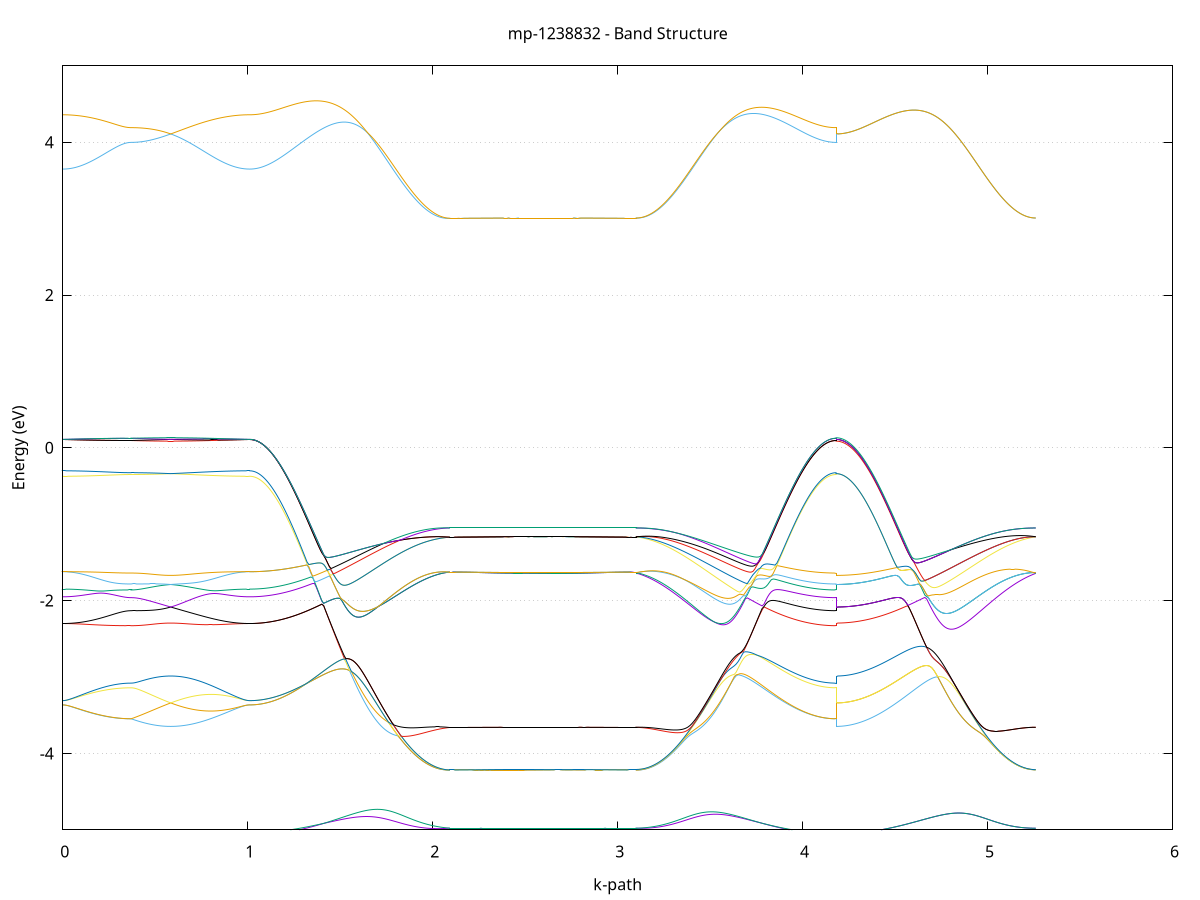 set title 'mp-1238832 - Band Structure'
set xlabel 'k-path'
set ylabel 'Energy (eV)'
set grid y
set yrange [-5:5]
set terminal png size 800,600
set output 'mp-1238832_bands_gnuplot.png'
plot '-' using 1:2 with lines notitle, '-' using 1:2 with lines notitle, '-' using 1:2 with lines notitle, '-' using 1:2 with lines notitle, '-' using 1:2 with lines notitle, '-' using 1:2 with lines notitle, '-' using 1:2 with lines notitle, '-' using 1:2 with lines notitle, '-' using 1:2 with lines notitle, '-' using 1:2 with lines notitle, '-' using 1:2 with lines notitle, '-' using 1:2 with lines notitle, '-' using 1:2 with lines notitle, '-' using 1:2 with lines notitle, '-' using 1:2 with lines notitle, '-' using 1:2 with lines notitle, '-' using 1:2 with lines notitle, '-' using 1:2 with lines notitle, '-' using 1:2 with lines notitle, '-' using 1:2 with lines notitle, '-' using 1:2 with lines notitle, '-' using 1:2 with lines notitle, '-' using 1:2 with lines notitle, '-' using 1:2 with lines notitle, '-' using 1:2 with lines notitle, '-' using 1:2 with lines notitle, '-' using 1:2 with lines notitle, '-' using 1:2 with lines notitle, '-' using 1:2 with lines notitle, '-' using 1:2 with lines notitle, '-' using 1:2 with lines notitle, '-' using 1:2 with lines notitle, '-' using 1:2 with lines notitle, '-' using 1:2 with lines notitle, '-' using 1:2 with lines notitle, '-' using 1:2 with lines notitle, '-' using 1:2 with lines notitle, '-' using 1:2 with lines notitle, '-' using 1:2 with lines notitle, '-' using 1:2 with lines notitle, '-' using 1:2 with lines notitle, '-' using 1:2 with lines notitle, '-' using 1:2 with lines notitle, '-' using 1:2 with lines notitle, '-' using 1:2 with lines notitle, '-' using 1:2 with lines notitle, '-' using 1:2 with lines notitle, '-' using 1:2 with lines notitle, '-' using 1:2 with lines notitle, '-' using 1:2 with lines notitle, '-' using 1:2 with lines notitle, '-' using 1:2 with lines notitle, '-' using 1:2 with lines notitle, '-' using 1:2 with lines notitle, '-' using 1:2 with lines notitle, '-' using 1:2 with lines notitle, '-' using 1:2 with lines notitle, '-' using 1:2 with lines notitle, '-' using 1:2 with lines notitle, '-' using 1:2 with lines notitle, '-' using 1:2 with lines notitle, '-' using 1:2 with lines notitle, '-' using 1:2 with lines notitle, '-' using 1:2 with lines notitle
0.000000 -15.275528
0.009999 -15.275528
0.019997 -15.275428
0.029996 -15.275128
0.039994 -15.274828
0.049993 -15.274428
0.059992 -15.273928
0.069990 -15.273328
0.079989 -15.272728
0.089987 -15.271928
0.099986 -15.271128
0.109984 -15.270228
0.119983 -15.269228
0.129982 -15.268128
0.139980 -15.266928
0.149979 -15.265728
0.159977 -15.264428
0.169976 -15.263128
0.179975 -15.261728
0.189973 -15.260228
0.199972 -15.258728
0.209970 -15.257128
0.219969 -15.255528
0.229968 -15.253928
0.239966 -15.252228
0.249965 -15.250528
0.259963 -15.248928
0.269962 -15.247228
0.279960 -15.245628
0.289959 -15.244028
0.299958 -15.242528
0.309956 -15.241128
0.319955 -15.239828
0.329953 -15.238628
0.339952 -15.237728
0.349951 -15.237028
0.359949 -15.236628
0.369948 -15.236428
0.369948 -15.236428
0.379656 -15.236428
0.389365 -15.236328
0.399074 -15.236028
0.408782 -15.235728
0.418491 -15.235328
0.428199 -15.234828
0.437908 -15.234228
0.447617 -15.233628
0.457325 -15.232828
0.467034 -15.232028
0.476742 -15.231128
0.486451 -15.230128
0.496160 -15.229028
0.505868 -15.227828
0.515577 -15.226628
0.525285 -15.225328
0.534994 -15.223928
0.544703 -15.222428
0.554411 -15.220928
0.564120 -15.219428
0.573829 -15.217728
0.583537 -15.216028
0.583537 -15.216028
0.593472 -15.217828
0.603406 -15.219628
0.613340 -15.221528
0.623275 -15.223428
0.633209 -15.225328
0.643143 -15.227228
0.653078 -15.229228
0.663012 -15.231128
0.672947 -15.233128
0.682881 -15.235128
0.692815 -15.237028
0.702750 -15.239028
0.712684 -15.240928
0.722619 -15.242928
0.732553 -15.244828
0.742487 -15.246628
0.752422 -15.248528
0.762356 -15.250328
0.772291 -15.252128
0.782225 -15.253828
0.792159 -15.255528
0.802094 -15.257228
0.812028 -15.258828
0.821963 -15.260328
0.831897 -15.261828
0.841831 -15.263228
0.851766 -15.264528
0.861700 -15.265828
0.871635 -15.267028
0.881569 -15.268228
0.891503 -15.269228
0.901438 -15.270228
0.911372 -15.271128
0.921306 -15.272028
0.931241 -15.272728
0.941175 -15.273428
0.951110 -15.273928
0.961044 -15.274428
0.970978 -15.274828
0.980913 -15.275128
0.990847 -15.275428
1.000782 -15.275528
1.010716 -15.275528
1.010716 -15.275528
1.020714 -15.275328
1.030711 -15.274728
1.040709 -15.273728
1.050707 -15.272228
1.060704 -15.270328
1.070702 -15.268128
1.080700 -15.265428
1.090697 -15.262328
1.100695 -15.258828
1.110693 -15.254828
1.120691 -15.250528
1.130688 -15.245828
1.140686 -15.240628
1.150684 -15.235128
1.160681 -15.229128
1.170679 -15.222828
1.180677 -15.216128
1.190674 -15.208928
1.200672 -15.201428
1.210670 -15.193528
1.220667 -15.185228
1.230665 -15.176628
1.240663 -15.167528
1.250660 -15.158128
1.260658 -15.148428
1.270656 -15.138228
1.280654 -15.127828
1.290651 -15.116928
1.300649 -15.105728
1.310647 -15.094228
1.320644 -15.082328
1.330642 -15.070228
1.340640 -15.057628
1.350637 -15.044828
1.360635 -15.031628
1.370633 -15.018228
1.380630 -15.004428
1.390628 -14.990428
1.400626 -14.976128
1.410623 -14.961528
1.420621 -14.946628
1.430619 -14.931428
1.440617 -14.916128
1.450614 -14.900428
1.460612 -14.884628
1.470610 -14.868528
1.480607 -14.852228
1.490605 -14.835728
1.500603 -14.819028
1.510600 -14.802128
1.520598 -14.785028
1.530596 -14.767828
1.540593 -14.750528
1.550591 -14.733028
1.560589 -14.715328
1.570586 -14.697628
1.580584 -14.679728
1.590582 -14.661828
1.600580 -14.643828
1.610577 -14.625728
1.620575 -14.607628
1.630573 -14.589528
1.640570 -14.571328
1.650568 -14.553228
1.660566 -14.535028
1.670563 -14.516928
1.680561 -14.498828
1.690559 -14.480828
1.700556 -14.462928
1.710554 -14.445128
1.720552 -14.427428
1.730549 -14.409828
1.740547 -14.392328
1.750545 -14.375128
1.760543 -14.358028
1.770540 -14.341128
1.780538 -14.324428
1.790536 -14.308028
1.800533 -14.291828
1.810531 -14.275928
1.820529 -14.260328
1.830526 -14.245128
1.840524 -14.230128
1.850522 -14.215528
1.860519 -14.201328
1.870517 -14.187428
1.880515 -14.174028
1.890512 -14.161028
1.900510 -14.148428
1.910508 -14.136328
1.920506 -14.124728
1.930503 -14.113528
1.940501 -14.102928
1.950499 -14.092828
1.960496 -14.083228
1.970494 -14.074228
1.980492 -14.065728
1.990489 -14.057828
2.000487 -14.050528
2.010485 -14.043828
2.020482 -14.037728
2.030480 -14.032228
2.040478 -14.027328
2.050475 -14.023128
2.060473 -14.019528
2.070471 -14.016628
2.080469 -14.014328
2.090466 -14.012728
2.090466 -14.012728
2.100465 -14.012728
2.110463 -14.012628
2.120462 -14.012628
2.130461 -14.012628
2.140459 -14.012628
2.150458 -14.012628
2.160456 -14.012628
2.170455 -14.012628
2.180453 -14.012628
2.190452 -14.012628
2.200451 -14.012628
2.210449 -14.012628
2.220448 -14.012628
2.230446 -14.012628
2.240445 -14.012628
2.250444 -14.012628
2.260442 -14.012628
2.270441 -14.012628
2.280439 -14.012628
2.290438 -14.012628
2.300437 -14.012628
2.310435 -14.012628
2.320434 -14.012628
2.330432 -14.012628
2.340431 -14.012628
2.350429 -14.012628
2.360428 -14.012628
2.370427 -14.012628
2.380425 -14.012628
2.390424 -14.012528
2.400422 -14.012528
2.410421 -14.012528
2.420420 -14.012528
2.430418 -14.012528
2.440417 -14.012528
2.450415 -14.012528
2.460414 -14.012528
2.460414 -14.012528
2.470123 -14.012528
2.479831 -14.012528
2.489540 -14.012528
2.499248 -14.012528
2.508957 -14.012528
2.518666 -14.012528
2.528374 -14.012528
2.538083 -14.012528
2.547791 -14.012528
2.557500 -14.012528
2.567209 -14.012528
2.576917 -14.012528
2.586626 -14.012528
2.596334 -14.012528
2.606043 -14.012528
2.615752 -14.012528
2.625460 -14.012528
2.635169 -14.012528
2.644878 -14.012528
2.654586 -14.012528
2.664295 -14.012528
2.674003 -14.012528
2.674003 -14.012528
2.683938 -14.012528
2.693872 -14.012528
2.703807 -14.012528
2.713741 -14.012528
2.723675 -14.012528
2.733610 -14.012528
2.743544 -14.012528
2.753478 -14.012528
2.763413 -14.012528
2.773347 -14.012528
2.783282 -14.012528
2.793216 -14.012528
2.803150 -14.012528
2.813085 -14.012528
2.823019 -14.012628
2.832954 -14.012628
2.842888 -14.012628
2.852822 -14.012628
2.862757 -14.012628
2.872691 -14.012628
2.882626 -14.012628
2.892560 -14.012628
2.902494 -14.012628
2.912429 -14.012628
2.922363 -14.012628
2.932298 -14.012628
2.942232 -14.012628
2.952166 -14.012628
2.962101 -14.012628
2.972035 -14.012628
2.981969 -14.012628
2.991904 -14.012628
3.001838 -14.012628
3.011773 -14.012628
3.021707 -14.012628
3.031641 -14.012628
3.041576 -14.012628
3.051510 -14.012628
3.061445 -14.012628
3.071379 -14.012628
3.081313 -14.012628
3.091248 -14.012728
3.101182 -14.012728
3.101182 -14.012528
3.111180 -14.013328
3.121178 -14.014728
3.131175 -14.016828
3.141173 -14.019528
3.151171 -14.022928
3.161168 -14.026928
3.171166 -14.031628
3.181164 -14.036828
3.191161 -14.042728
3.201159 -14.049228
3.211157 -14.056328
3.221154 -14.064028
3.231152 -14.072328
3.241150 -14.081128
3.251147 -14.090428
3.261145 -14.100328
3.271143 -14.110828
3.281141 -14.121728
3.291138 -14.133128
3.301136 -14.145028
3.311134 -14.157328
3.321131 -14.170128
3.331129 -14.183328
3.341127 -14.196928
3.351124 -14.210828
3.361122 -14.225228
3.371120 -14.239928
3.381117 -14.254928
3.391115 -14.270228
3.401113 -14.285828
3.411111 -14.301728
3.421108 -14.317828
3.431106 -14.334228
3.441104 -14.350728
3.451101 -14.367528
3.461099 -14.384528
3.471097 -14.401628
3.481094 -14.418828
3.491092 -14.436228
3.501090 -14.453728
3.511087 -14.471328
3.521085 -14.488928
3.531083 -14.506628
3.541080 -14.524428
3.551078 -14.542128
3.561076 -14.559928
3.571073 -14.577728
3.581071 -14.595428
3.591069 -14.613228
3.601067 -14.630828
3.611064 -14.648428
3.621062 -14.666028
3.631060 -14.683428
3.641057 -14.700728
3.651055 -14.717928
3.661053 -14.735028
3.671050 -14.752028
3.681048 -14.768828
3.691046 -14.785428
3.701043 -14.801828
3.711041 -14.818128
3.721039 -14.834228
3.731036 -14.850028
3.741034 -14.865628
3.751032 -14.881128
3.761030 -14.896228
3.771027 -14.911228
3.781025 -14.925928
3.791023 -14.940328
3.801020 -14.954428
3.811018 -14.968328
3.821016 -14.981928
3.831013 -14.995228
3.841011 -15.008228
3.851009 -15.020828
3.861006 -15.033228
3.871004 -15.045328
3.881002 -15.057028
3.890999 -15.068428
3.900997 -15.079528
3.910995 -15.090228
3.920993 -15.100628
3.930990 -15.110628
3.940988 -15.120228
3.950986 -15.129528
3.960983 -15.138528
3.970981 -15.147028
3.980979 -15.155228
3.990976 -15.163128
4.000974 -15.170528
4.010972 -15.177528
4.020969 -15.184228
4.030967 -15.190528
4.040965 -15.196428
4.050962 -15.201928
4.060960 -15.206928
4.070958 -15.211628
4.080956 -15.215928
4.090953 -15.219828
4.100951 -15.223328
4.110949 -15.226428
4.120946 -15.229028
4.130944 -15.231328
4.140942 -15.233228
4.150939 -15.234628
4.160937 -15.235628
4.170935 -15.236228
4.180932 -15.236428
4.180932 -15.216028
4.190930 -15.215828
4.200928 -15.215228
4.210925 -15.214228
4.220923 -15.212828
4.230921 -15.210928
4.240919 -15.208728
4.250916 -15.206028
4.260914 -15.203028
4.270912 -15.199528
4.280909 -15.195628
4.290907 -15.191428
4.300905 -15.186728
4.310902 -15.181628
4.320900 -15.176228
4.330898 -15.170328
4.340895 -15.164128
4.350893 -15.157428
4.360891 -15.150428
4.370888 -15.143028
4.380886 -15.135328
4.390884 -15.127128
4.400882 -15.118628
4.410879 -15.109728
4.420877 -15.100528
4.430875 -15.090828
4.440872 -15.080928
4.450870 -15.070628
4.460868 -15.059928
4.470865 -15.048928
4.480863 -15.037628
4.490861 -15.025928
4.500858 -15.014028
4.510856 -15.001728
4.520854 -14.989128
4.530851 -14.976128
4.540849 -14.962928
4.550847 -14.949428
4.560845 -14.935728
4.570842 -14.921628
4.580840 -14.907328
4.590838 -14.892728
4.600835 -14.877928
4.610833 -14.862828
4.620831 -14.847528
4.630828 -14.832028
4.640826 -14.816328
4.650824 -14.800328
4.660821 -14.784228
4.670819 -14.767928
4.680817 -14.751428
4.690814 -14.734728
4.700812 -14.718028
4.710810 -14.701028
4.720808 -14.684028
4.730805 -14.666828
4.740803 -14.649528
4.750801 -14.632228
4.760798 -14.614728
4.770796 -14.597228
4.780794 -14.579728
4.790791 -14.562128
4.800789 -14.544628
4.810787 -14.527028
4.820784 -14.509428
4.830782 -14.491928
4.840780 -14.474428
4.850777 -14.457028
4.860775 -14.439628
4.870773 -14.422428
4.880771 -14.405228
4.890768 -14.388228
4.900766 -14.371428
4.910764 -14.354728
4.920761 -14.338128
4.930759 -14.321828
4.940757 -14.305828
4.950754 -14.289928
4.960752 -14.274328
4.970750 -14.259028
4.980747 -14.244028
4.990745 -14.229328
5.000743 -14.214928
5.010740 -14.200928
5.020738 -14.187328
5.030736 -14.174028
5.040734 -14.161228
5.050731 -14.148828
5.060729 -14.136828
5.070727 -14.125328
5.080724 -14.114228
5.090722 -14.103728
5.100720 -14.093628
5.110717 -14.084128
5.120715 -14.075228
5.130713 -14.066728
5.140710 -14.058928
5.150708 -14.051628
5.160706 -14.044928
5.170703 -14.038828
5.180701 -14.033428
5.190699 -14.028528
5.200697 -14.024328
5.210694 -14.020728
5.220692 -14.017828
5.230690 -14.015528
5.240687 -14.013828
5.250685 -14.012928
5.260683 -14.012528
e
0.000000 -15.148928
0.009999 -15.149028
0.019997 -15.149228
0.029996 -15.149528
0.039994 -15.149928
0.049993 -15.150428
0.059992 -15.151028
0.069990 -15.151728
0.079989 -15.152628
0.089987 -15.153528
0.099986 -15.154628
0.109984 -15.155728
0.119983 -15.157028
0.129982 -15.158328
0.139980 -15.159728
0.149979 -15.161228
0.159977 -15.162828
0.169976 -15.164428
0.179975 -15.166128
0.189973 -15.167928
0.199972 -15.169728
0.209970 -15.171528
0.219969 -15.173428
0.229968 -15.175328
0.239966 -15.177228
0.249965 -15.179128
0.259963 -15.181128
0.269962 -15.182928
0.279960 -15.184828
0.289959 -15.186628
0.299958 -15.188228
0.309956 -15.189828
0.319955 -15.191228
0.329953 -15.192428
0.339952 -15.193528
0.349951 -15.194228
0.359949 -15.194728
0.369948 -15.194828
0.369948 -15.194828
0.379656 -15.194928
0.389365 -15.195028
0.399074 -15.195328
0.408782 -15.195628
0.418491 -15.196028
0.428199 -15.196628
0.437908 -15.197228
0.447617 -15.197928
0.457325 -15.198728
0.467034 -15.199628
0.476742 -15.200628
0.486451 -15.201628
0.496160 -15.202828
0.505868 -15.204028
0.515577 -15.205328
0.525285 -15.206628
0.534994 -15.208128
0.544703 -15.209528
0.554411 -15.211128
0.564120 -15.212728
0.573829 -15.214328
0.583537 -15.216028
0.583537 -15.216028
0.593472 -15.214228
0.603406 -15.212428
0.613340 -15.210528
0.623275 -15.208628
0.633209 -15.206628
0.643143 -15.204628
0.653078 -15.202628
0.663012 -15.200528
0.672947 -15.198428
0.682881 -15.196328
0.692815 -15.194228
0.702750 -15.192128
0.712684 -15.189928
0.722619 -15.187828
0.732553 -15.185728
0.742487 -15.183628
0.752422 -15.181528
0.762356 -15.179428
0.772291 -15.177428
0.782225 -15.175328
0.792159 -15.173428
0.802094 -15.171428
0.812028 -15.169628
0.821963 -15.167728
0.831897 -15.166028
0.841831 -15.164328
0.851766 -15.162628
0.861700 -15.161128
0.871635 -15.159628
0.881569 -15.158228
0.891503 -15.156928
0.901438 -15.155628
0.911372 -15.154528
0.921306 -15.153528
0.931241 -15.152528
0.941175 -15.151728
0.951110 -15.151028
0.961044 -15.150428
0.970978 -15.149928
0.980913 -15.149528
0.990847 -15.149228
1.000782 -15.149028
1.010716 -15.148928
1.010716 -15.148928
1.020714 -15.148728
1.030711 -15.148128
1.040709 -15.147128
1.050707 -15.145728
1.060704 -15.143928
1.070702 -15.141728
1.080700 -15.139128
1.090697 -15.136128
1.100695 -15.132728
1.110693 -15.128928
1.120691 -15.124728
1.130688 -15.120128
1.140686 -15.115128
1.150684 -15.109828
1.160681 -15.104028
1.170679 -15.097928
1.180677 -15.091428
1.190674 -15.084528
1.200672 -15.077228
1.210670 -15.069628
1.220667 -15.061628
1.230665 -15.053328
1.240663 -15.044528
1.250660 -15.035528
1.260658 -15.026028
1.270656 -15.016328
1.280654 -15.006228
1.290651 -14.995728
1.300649 -14.985028
1.310647 -14.973928
1.320644 -14.962428
1.330642 -14.950728
1.340640 -14.938728
1.350637 -14.926328
1.360635 -14.913728
1.370633 -14.900828
1.380630 -14.887628
1.390628 -14.874128
1.400626 -14.860428
1.410623 -14.846428
1.420621 -14.832228
1.430619 -14.817728
1.440617 -14.803128
1.450614 -14.788128
1.460612 -14.773028
1.470610 -14.757728
1.480607 -14.742228
1.490605 -14.726528
1.500603 -14.710628
1.510600 -14.694628
1.520598 -14.678528
1.530596 -14.662228
1.540593 -14.645728
1.550591 -14.629228
1.560589 -14.612628
1.570586 -14.595928
1.580584 -14.579128
1.590582 -14.562328
1.600580 -14.545428
1.610577 -14.528528
1.620575 -14.511628
1.630573 -14.494628
1.640570 -14.477728
1.650568 -14.460928
1.660566 -14.444128
1.670563 -14.427328
1.680561 -14.410628
1.690559 -14.394128
1.700556 -14.377628
1.710554 -14.361328
1.720552 -14.345128
1.730549 -14.329128
1.740547 -14.313328
1.750545 -14.297728
1.760543 -14.282328
1.770540 -14.267228
1.780538 -14.252328
1.790536 -14.237728
1.800533 -14.223428
1.810531 -14.209428
1.820529 -14.195828
1.830526 -14.182528
1.840524 -14.169528
1.850522 -14.157028
1.860519 -14.144928
1.870517 -14.133228
1.880515 -14.121928
1.890512 -14.111128
1.900510 -14.100828
1.910508 -14.091028
1.920506 -14.081628
1.930503 -14.072828
1.940501 -14.064628
1.950499 -14.056928
1.960496 -14.049728
1.970494 -14.043128
1.980492 -14.037228
1.990489 -14.031828
2.000487 -14.027028
2.010485 -14.022928
2.020482 -14.019328
2.030480 -14.016428
2.040478 -14.014228
2.050475 -14.012628
2.060473 -14.011628
2.070471 -14.011328
2.080469 -14.011728
2.090466 -14.012628
2.090466 -14.012628
2.100465 -14.012628
2.110463 -14.012628
2.120462 -14.012628
2.130461 -14.012628
2.140459 -14.012628
2.150458 -14.012628
2.160456 -14.012628
2.170455 -14.012628
2.180453 -14.012628
2.190452 -14.012628
2.200451 -14.012628
2.210449 -14.012628
2.220448 -14.012628
2.230446 -14.012628
2.240445 -14.012628
2.250444 -14.012628
2.260442 -14.012628
2.270441 -14.012628
2.280439 -14.012628
2.290438 -14.012628
2.300437 -14.012628
2.310435 -14.012628
2.320434 -14.012628
2.330432 -14.012628
2.340431 -14.012628
2.350429 -14.012628
2.360428 -14.012528
2.370427 -14.012528
2.380425 -14.012528
2.390424 -14.012528
2.400422 -14.012528
2.410421 -14.012528
2.420420 -14.012528
2.430418 -14.012528
2.440417 -14.012528
2.450415 -14.012528
2.460414 -14.012528
2.460414 -14.012528
2.470123 -14.012528
2.479831 -14.012528
2.489540 -14.012528
2.499248 -14.012528
2.508957 -14.012528
2.518666 -14.012528
2.528374 -14.012528
2.538083 -14.012528
2.547791 -14.012528
2.557500 -14.012528
2.567209 -14.012528
2.576917 -14.012528
2.586626 -14.012528
2.596334 -14.012528
2.606043 -14.012528
2.615752 -14.012528
2.625460 -14.012528
2.635169 -14.012528
2.644878 -14.012528
2.654586 -14.012528
2.664295 -14.012528
2.674003 -14.012528
2.674003 -14.012528
2.683938 -14.012528
2.693872 -14.012528
2.703807 -14.012528
2.713741 -14.012528
2.723675 -14.012528
2.733610 -14.012528
2.743544 -14.012528
2.753478 -14.012528
2.763413 -14.012528
2.773347 -14.012528
2.783282 -14.012528
2.793216 -14.012528
2.803150 -14.012528
2.813085 -14.012528
2.823019 -14.012528
2.832954 -14.012528
2.842888 -14.012628
2.852822 -14.012628
2.862757 -14.012628
2.872691 -14.012628
2.882626 -14.012628
2.892560 -14.012628
2.902494 -14.012628
2.912429 -14.012628
2.922363 -14.012628
2.932298 -14.012628
2.942232 -14.012628
2.952166 -14.012628
2.962101 -14.012628
2.972035 -14.012628
2.981969 -14.012628
2.991904 -14.012628
3.001838 -14.012628
3.011773 -14.012628
3.021707 -14.012628
3.031641 -14.012628
3.041576 -14.012628
3.051510 -14.012628
3.061445 -14.012628
3.071379 -14.012628
3.081313 -14.012628
3.091248 -14.012628
3.101182 -14.012628
3.101182 -14.012528
3.111180 -14.012428
3.121178 -14.013028
3.131175 -14.014228
3.141173 -14.016028
3.151171 -14.018528
3.161168 -14.021728
3.171166 -14.025528
3.181164 -14.029928
3.191161 -14.034928
3.201159 -14.040628
3.211157 -14.046828
3.221154 -14.053728
3.231152 -14.061128
3.241150 -14.069128
3.251147 -14.077728
3.261145 -14.086828
3.271143 -14.096528
3.281141 -14.106628
3.291138 -14.117328
3.301136 -14.128428
3.311134 -14.140028
3.321131 -14.152128
3.331129 -14.164628
3.341127 -14.177528
3.351124 -14.190828
3.361122 -14.204528
3.371120 -14.218528
3.381117 -14.232928
3.391115 -14.247628
3.401113 -14.262628
3.411111 -14.277828
3.421108 -14.293428
3.431106 -14.309228
3.441104 -14.325228
3.451101 -14.341428
3.461099 -14.357828
3.471097 -14.374428
3.481094 -14.391228
3.491092 -14.408128
3.501090 -14.425128
3.511087 -14.442228
3.521085 -14.459428
3.531083 -14.476628
3.541080 -14.494028
3.551078 -14.511328
3.561076 -14.528728
3.571073 -14.546128
3.581071 -14.563428
3.591069 -14.580828
3.601067 -14.598128
3.611064 -14.615328
3.621062 -14.632528
3.631060 -14.649628
3.641057 -14.666628
3.651055 -14.683528
3.661053 -14.700328
3.671050 -14.716928
3.681048 -14.733428
3.691046 -14.749728
3.701043 -14.765928
3.711041 -14.781928
3.721039 -14.797728
3.731036 -14.813328
3.741034 -14.828728
3.751032 -14.843928
3.761030 -14.858928
3.771027 -14.873628
3.781025 -14.888028
3.791023 -14.902228
3.801020 -14.916228
3.811018 -14.929928
3.821016 -14.943328
3.831013 -14.956428
3.841011 -14.969228
3.851009 -14.981728
3.861006 -14.994028
3.871004 -15.005928
3.881002 -15.017428
3.890999 -15.028728
3.900997 -15.039628
3.910995 -15.050228
3.920993 -15.060528
3.930990 -15.070428
3.940988 -15.079928
3.950986 -15.089128
3.960983 -15.097928
3.970981 -15.106428
3.980979 -15.114528
3.990976 -15.122228
4.000974 -15.129628
4.010972 -15.136628
4.020969 -15.143228
4.030967 -15.149428
4.040965 -15.155228
4.050962 -15.160628
4.060960 -15.165628
4.070958 -15.170328
4.080956 -15.174528
4.090953 -15.178428
4.100951 -15.181828
4.110949 -15.184928
4.120946 -15.187528
4.130944 -15.189728
4.140942 -15.191628
4.150939 -15.193028
4.160937 -15.194028
4.170935 -15.194628
4.180932 -15.194828
4.180932 -15.216028
4.190930 -15.215828
4.200928 -15.215228
4.210925 -15.214228
4.220923 -15.212728
4.230921 -15.210928
4.240919 -15.208728
4.250916 -15.206028
4.260914 -15.202928
4.270912 -15.199528
4.280909 -15.195628
4.290907 -15.191328
4.300905 -15.186728
4.310902 -15.181628
4.320900 -15.176128
4.330898 -15.170328
4.340895 -15.164128
4.350893 -15.157428
4.360891 -15.150428
4.370888 -15.143028
4.380886 -15.135228
4.390884 -15.127128
4.400882 -15.118628
4.410879 -15.109728
4.420877 -15.100428
4.430875 -15.090828
4.440872 -15.080928
4.450870 -15.070628
4.460868 -15.059928
4.470865 -15.048928
4.480863 -15.037628
4.490861 -15.025928
4.500858 -15.013928
4.510856 -15.001628
4.520854 -14.989028
4.530851 -14.976128
4.540849 -14.962928
4.550847 -14.949428
4.560845 -14.935628
4.570842 -14.921628
4.580840 -14.907328
4.590838 -14.892728
4.600835 -14.877928
4.610833 -14.862828
4.620831 -14.847528
4.630828 -14.832028
4.640826 -14.816228
4.650824 -14.800328
4.660821 -14.784228
4.670819 -14.767928
4.680817 -14.751428
4.690814 -14.734728
4.700812 -14.717928
4.710810 -14.701028
4.720808 -14.683928
4.730805 -14.666828
4.740803 -14.649528
4.750801 -14.632128
4.760798 -14.614728
4.770796 -14.597228
4.780794 -14.579728
4.790791 -14.562128
4.800789 -14.544528
4.810787 -14.527028
4.820784 -14.509428
4.830782 -14.491928
4.840780 -14.474428
4.850777 -14.456928
4.860775 -14.439628
4.870773 -14.422328
4.880771 -14.405228
4.890768 -14.388228
4.900766 -14.371328
4.910764 -14.354628
4.920761 -14.338128
4.930759 -14.321828
4.940757 -14.305728
4.950754 -14.289928
4.960752 -14.274328
4.970750 -14.259028
4.980747 -14.244028
4.990745 -14.229328
5.000743 -14.214928
5.010740 -14.200928
5.020738 -14.187328
5.030736 -14.174028
5.040734 -14.161228
5.050731 -14.148828
5.060729 -14.136828
5.070727 -14.125328
5.080724 -14.114228
5.090722 -14.103728
5.100720 -14.093628
5.110717 -14.084128
5.120715 -14.075128
5.130713 -14.066728
5.140710 -14.058928
5.150708 -14.051628
5.160706 -14.044928
5.170703 -14.038828
5.180701 -14.033428
5.190699 -14.028528
5.200697 -14.024328
5.210694 -14.020728
5.220692 -14.017828
5.230690 -14.015528
5.240687 -14.013828
5.250685 -14.012828
5.260683 -14.012528
e
0.000000 -14.738428
0.009999 -14.739428
0.019997 -14.740628
0.029996 -14.741828
0.039994 -14.743028
0.049993 -14.744128
0.059992 -14.745328
0.069990 -14.746528
0.079989 -14.747628
0.089987 -14.748728
0.099986 -14.749828
0.109984 -14.750928
0.119983 -14.751928
0.129982 -14.753028
0.139980 -14.754028
0.149979 -14.754928
0.159977 -14.755928
0.169976 -14.756828
0.179975 -14.757628
0.189973 -14.758528
0.199972 -14.759328
0.209970 -14.760028
0.219969 -14.760828
0.229968 -14.761428
0.239966 -14.762128
0.249965 -14.762728
0.259963 -14.763228
0.269962 -14.763728
0.279960 -14.764228
0.289959 -14.764628
0.299958 -14.765028
0.309956 -14.765328
0.319955 -14.765628
0.329953 -14.765828
0.339952 -14.765928
0.349951 -14.766128
0.359949 -14.766128
0.369948 -14.766228
0.369948 -14.766228
0.379656 -14.766628
0.389365 -14.767528
0.399074 -14.768628
0.408782 -14.769728
0.418491 -14.770828
0.428199 -14.771828
0.437908 -14.772828
0.447617 -14.773728
0.457325 -14.774628
0.467034 -14.775528
0.476742 -14.776228
0.486451 -14.776928
0.496160 -14.777628
0.505868 -14.778228
0.515577 -14.778728
0.525285 -14.779128
0.534994 -14.779528
0.544703 -14.779828
0.554411 -14.780128
0.564120 -14.780328
0.573829 -14.780428
0.583537 -14.780428
0.583537 -14.780428
0.593472 -14.780428
0.603406 -14.780328
0.613340 -14.780128
0.623275 -14.779828
0.633209 -14.779528
0.643143 -14.779128
0.653078 -14.778728
0.663012 -14.778228
0.672947 -14.777628
0.682881 -14.776928
0.692815 -14.776328
0.702750 -14.775528
0.712684 -14.774728
0.722619 -14.773828
0.732553 -14.772928
0.742487 -14.772028
0.752422 -14.771028
0.762356 -14.769928
0.772291 -14.768828
0.782225 -14.767728
0.792159 -14.766628
0.802094 -14.765428
0.812028 -14.764228
0.821963 -14.762928
0.831897 -14.761728
0.841831 -14.760428
0.851766 -14.759128
0.861700 -14.757828
0.871635 -14.756428
0.881569 -14.755128
0.891503 -14.753828
0.901438 -14.752428
0.911372 -14.751128
0.921306 -14.749728
0.931241 -14.748428
0.941175 -14.747028
0.951110 -14.745728
0.961044 -14.744428
0.970978 -14.743128
0.980913 -14.741828
0.990847 -14.740628
1.000782 -14.739428
1.010716 -14.738428
1.010716 -14.738428
1.020714 -14.738228
1.030711 -14.737728
1.040709 -14.736828
1.050707 -14.735628
1.060704 -14.734028
1.070702 -14.732028
1.080700 -14.729728
1.090697 -14.727128
1.100695 -14.724128
1.110693 -14.720828
1.120691 -14.717128
1.130688 -14.713128
1.140686 -14.708728
1.150684 -14.704028
1.160681 -14.698928
1.170679 -14.693628
1.180677 -14.687828
1.190674 -14.681828
1.200672 -14.675428
1.210670 -14.668728
1.220667 -14.661728
1.230665 -14.654428
1.240663 -14.646728
1.250660 -14.638828
1.260658 -14.630528
1.270656 -14.622028
1.280654 -14.613128
1.290651 -14.604028
1.300649 -14.594628
1.310647 -14.584828
1.320644 -14.574928
1.330642 -14.564628
1.340640 -14.554128
1.350637 -14.543328
1.360635 -14.532328
1.370633 -14.521028
1.380630 -14.509528
1.390628 -14.497728
1.400626 -14.485728
1.410623 -14.473528
1.420621 -14.461128
1.430619 -14.448528
1.440617 -14.435728
1.450614 -14.422728
1.460612 -14.409628
1.470610 -14.396228
1.480607 -14.382728
1.490605 -14.369128
1.500603 -14.355328
1.510600 -14.341428
1.520598 -14.327328
1.530596 -14.313228
1.540593 -14.298928
1.550591 -14.284528
1.560589 -14.270128
1.570586 -14.255628
1.580584 -14.241128
1.590582 -14.226528
1.600580 -14.211828
1.610577 -14.197228
1.620575 -14.182528
1.630573 -14.167928
1.640570 -14.153228
1.650568 -14.138628
1.660566 -14.124128
1.670563 -14.109628
1.680561 -14.095128
1.690559 -14.080828
1.700556 -14.066528
1.710554 -14.052428
1.720552 -14.038428
1.730549 -14.024528
1.740547 -14.010828
1.750545 -13.997228
1.760543 -13.983828
1.770540 -13.970728
1.780538 -13.957728
1.790536 -13.945028
1.800533 -13.932528
1.810531 -13.920328
1.820529 -13.908328
1.830526 -13.896728
1.840524 -13.885328
1.850522 -13.874228
1.860519 -13.863528
1.870517 -13.853128
1.880515 -13.843128
1.890512 -13.833428
1.900510 -13.824228
1.910508 -13.815328
1.920506 -13.806828
1.930503 -13.798728
1.940501 -13.791128
1.950499 -13.783928
1.960496 -13.777228
1.970494 -13.770928
1.980492 -13.765128
1.990489 -13.759728
2.000487 -13.754928
2.010485 -13.750528
2.020482 -13.746628
2.030480 -13.743328
2.040478 -13.740428
2.050475 -13.738128
2.060473 -13.736228
2.070471 -13.734928
2.080469 -13.734128
2.090466 -13.733928
2.090466 -13.733928
2.100465 -13.733928
2.110463 -13.733928
2.120462 -13.733928
2.130461 -13.733928
2.140459 -13.733928
2.150458 -13.733928
2.160456 -13.733928
2.170455 -13.733928
2.180453 -13.733928
2.190452 -13.733928
2.200451 -13.733928
2.210449 -13.733928
2.220448 -13.733928
2.230446 -13.733928
2.240445 -13.733928
2.250444 -13.733928
2.260442 -13.733928
2.270441 -13.733928
2.280439 -13.733928
2.290438 -13.733928
2.300437 -13.733928
2.310435 -13.733928
2.320434 -13.733928
2.330432 -13.733928
2.340431 -13.733928
2.350429 -13.733928
2.360428 -13.733928
2.370427 -13.733928
2.380425 -13.733928
2.390424 -13.733928
2.400422 -13.733928
2.410421 -13.733928
2.420420 -13.733928
2.430418 -13.733928
2.440417 -13.733928
2.450415 -13.733928
2.460414 -13.733928
2.460414 -13.733928
2.470123 -13.733928
2.479831 -13.733928
2.489540 -13.733928
2.499248 -13.733928
2.508957 -13.733928
2.518666 -13.733928
2.528374 -13.733928
2.538083 -13.733928
2.547791 -13.733928
2.557500 -13.733928
2.567209 -13.733928
2.576917 -13.733928
2.586626 -13.733928
2.596334 -13.733928
2.606043 -13.733928
2.615752 -13.733928
2.625460 -13.733928
2.635169 -13.733928
2.644878 -13.733928
2.654586 -13.733928
2.664295 -13.734028
2.674003 -13.734028
2.674003 -13.734028
2.683938 -13.734028
2.693872 -13.734028
2.703807 -13.733928
2.713741 -13.733928
2.723675 -13.733928
2.733610 -13.733928
2.743544 -13.733928
2.753478 -13.733928
2.763413 -13.733928
2.773347 -13.733928
2.783282 -13.733928
2.793216 -13.733928
2.803150 -13.733928
2.813085 -13.733928
2.823019 -13.733928
2.832954 -13.733928
2.842888 -13.733928
2.852822 -13.733928
2.862757 -13.733928
2.872691 -13.733928
2.882626 -13.733928
2.892560 -13.733928
2.902494 -13.733928
2.912429 -13.733928
2.922363 -13.733928
2.932298 -13.733928
2.942232 -13.733928
2.952166 -13.733928
2.962101 -13.733928
2.972035 -13.733928
2.981969 -13.733928
2.991904 -13.733928
3.001838 -13.733928
3.011773 -13.733928
3.021707 -13.733928
3.031641 -13.733928
3.041576 -13.733928
3.051510 -13.733928
3.061445 -13.733928
3.071379 -13.733928
3.081313 -13.733928
3.091248 -13.733928
3.101182 -13.733928
3.101182 -13.733928
3.111180 -13.734728
3.121178 -13.736028
3.131175 -13.737928
3.141173 -13.740228
3.151171 -13.743128
3.161168 -13.746528
3.171166 -13.750428
3.181164 -13.754828
3.191161 -13.759728
3.201159 -13.765128
3.211157 -13.770928
3.221154 -13.777228
3.231152 -13.784028
3.241150 -13.791328
3.251147 -13.799028
3.261145 -13.807128
3.271143 -13.815628
3.281141 -13.824628
3.291138 -13.833928
3.301136 -13.843728
3.311134 -13.853828
3.321131 -13.864328
3.331129 -13.875128
3.341127 -13.886328
3.351124 -13.897828
3.361122 -13.909628
3.371120 -13.921728
3.381117 -13.934028
3.391115 -13.946728
3.401113 -13.959628
3.411111 -13.972728
3.421108 -13.986028
3.431106 -13.999628
3.441104 -14.013328
3.451101 -14.027228
3.461099 -14.041328
3.471097 -14.055528
3.481094 -14.069928
3.491092 -14.084428
3.501090 -14.099028
3.511087 -14.113628
3.521085 -14.128428
3.531083 -14.143228
3.541080 -14.158128
3.551078 -14.173028
3.561076 -14.187928
3.571073 -14.202828
3.581071 -14.217828
3.591069 -14.232728
3.601067 -14.247628
3.611064 -14.262428
3.621062 -14.277228
3.631060 -14.292028
3.641057 -14.306628
3.651055 -14.321228
3.661053 -14.335728
3.671050 -14.350128
3.681048 -14.364328
3.691046 -14.378528
3.701043 -14.392528
3.711041 -14.406328
3.721039 -14.420028
3.731036 -14.433528
3.741034 -14.446928
3.751032 -14.460028
3.761030 -14.473028
3.771027 -14.485828
3.781025 -14.498328
3.791023 -14.510728
3.801020 -14.522828
3.811018 -14.534728
3.821016 -14.546428
3.831013 -14.557828
3.841011 -14.569028
3.851009 -14.579928
3.861006 -14.590528
3.871004 -14.600928
3.881002 -14.611028
3.890999 -14.620828
3.900997 -14.630428
3.910995 -14.639628
3.920993 -14.648528
3.930990 -14.657228
3.940988 -14.665528
3.950986 -14.673628
3.960983 -14.681328
3.970981 -14.688728
3.980979 -14.695828
3.990976 -14.702628
4.000974 -14.709028
4.010972 -14.715128
4.020969 -14.720928
4.030967 -14.726328
4.040965 -14.731428
4.050962 -14.736228
4.060960 -14.740628
4.070958 -14.744728
4.080956 -14.748428
4.090953 -14.751728
4.100951 -14.754828
4.110949 -14.757428
4.120946 -14.759728
4.130944 -14.761728
4.140942 -14.763328
4.150939 -14.764628
4.160937 -14.765528
4.170935 -14.766028
4.180932 -14.766228
4.180932 -14.780428
4.190930 -14.780228
4.200928 -14.779728
4.210925 -14.778828
4.220923 -14.777528
4.230921 -14.775928
4.240919 -14.773928
4.250916 -14.771628
4.260914 -14.768928
4.270912 -14.765928
4.280909 -14.762528
4.290907 -14.758828
4.300905 -14.754728
4.310902 -14.750228
4.320900 -14.745528
4.330898 -14.740328
4.340895 -14.734928
4.350893 -14.729128
4.360891 -14.722928
4.370888 -14.716528
4.380886 -14.709728
4.390884 -14.702528
4.400882 -14.695128
4.410879 -14.687328
4.420877 -14.679228
4.430875 -14.670928
4.440872 -14.662228
4.450870 -14.653228
4.460868 -14.643928
4.470865 -14.634328
4.480863 -14.624428
4.490861 -14.614228
4.500858 -14.603828
4.510856 -14.593128
4.520854 -14.582128
4.530851 -14.570928
4.540849 -14.559428
4.550847 -14.547728
4.560845 -14.535728
4.570842 -14.523528
4.580840 -14.511028
4.590838 -14.498428
4.600835 -14.485528
4.610833 -14.472528
4.620831 -14.459228
4.630828 -14.445828
4.640826 -14.432228
4.650824 -14.418428
4.660821 -14.404428
4.670819 -14.390328
4.680817 -14.376128
4.690814 -14.361728
4.700812 -14.347228
4.710810 -14.332628
4.720808 -14.317928
4.730805 -14.303228
4.740803 -14.288328
4.750801 -14.273428
4.760798 -14.258428
4.770796 -14.243328
4.780794 -14.228328
4.790791 -14.213228
4.800789 -14.198128
4.810787 -14.183128
4.820784 -14.168028
4.830782 -14.153028
4.840780 -14.138028
4.850777 -14.123128
4.860775 -14.108228
4.870773 -14.093528
4.880771 -14.078828
4.890768 -14.064328
4.900766 -14.049928
4.910764 -14.035628
4.920761 -14.021528
4.930759 -14.007628
4.940757 -13.993828
4.950754 -13.980328
4.960752 -13.967028
4.970750 -13.953928
4.980747 -13.941128
4.990745 -13.928528
5.000743 -13.916228
5.010740 -13.904128
5.020738 -13.892428
5.030736 -13.881028
5.040734 -13.870028
5.050731 -13.859328
5.060729 -13.848928
5.070727 -13.838928
5.080724 -13.829328
5.090722 -13.820128
5.100720 -13.811328
5.110717 -13.802928
5.120715 -13.795028
5.130713 -13.787528
5.140710 -13.780528
5.150708 -13.773928
5.160706 -13.767828
5.170703 -13.762128
5.180701 -13.757028
5.190699 -13.752328
5.200697 -13.748128
5.210694 -13.744528
5.220692 -13.741328
5.230690 -13.738728
5.240687 -13.736628
5.250685 -13.735028
5.260683 -13.734028
e
0.000000 -14.738328
0.009999 -14.739328
0.019997 -14.740528
0.029996 -14.741628
0.039994 -14.742828
0.049993 -14.743928
0.059992 -14.745028
0.069990 -14.746128
0.079989 -14.747128
0.089987 -14.748228
0.099986 -14.749228
0.109984 -14.750128
0.119983 -14.751128
0.129982 -14.752028
0.139980 -14.752928
0.149979 -14.753728
0.159977 -14.754528
0.169976 -14.755328
0.179975 -14.756028
0.189973 -14.756728
0.199972 -14.757428
0.209970 -14.758028
0.219969 -14.758628
0.229968 -14.759228
0.239966 -14.759728
0.249965 -14.760228
0.259963 -14.760628
0.269962 -14.761028
0.279960 -14.761428
0.289959 -14.761728
0.299958 -14.762028
0.309956 -14.762228
0.319955 -14.762528
0.329953 -14.762628
0.339952 -14.762828
0.349951 -14.762928
0.359949 -14.762928
0.369948 -14.762928
0.369948 -14.762928
0.379656 -14.762528
0.389365 -14.761428
0.399074 -14.760228
0.408782 -14.758928
0.418491 -14.757528
0.428199 -14.756128
0.437908 -14.754728
0.447617 -14.753328
0.457325 -14.751828
0.467034 -14.750428
0.476742 -14.749028
0.486451 -14.747528
0.496160 -14.746128
0.505868 -14.744728
0.515577 -14.743328
0.525285 -14.741928
0.534994 -14.740628
0.544703 -14.739328
0.554411 -14.738028
0.564120 -14.736828
0.573829 -14.735628
0.583537 -14.734428
0.583537 -14.734428
0.593472 -14.735528
0.603406 -14.736728
0.613340 -14.737828
0.623275 -14.738928
0.633209 -14.739928
0.643143 -14.740928
0.653078 -14.741928
0.663012 -14.742928
0.672947 -14.743728
0.682881 -14.744628
0.692815 -14.745428
0.702750 -14.746128
0.712684 -14.746828
0.722619 -14.747528
0.732553 -14.748128
0.742487 -14.748628
0.752422 -14.749128
0.762356 -14.749528
0.772291 -14.749828
0.782225 -14.750128
0.792159 -14.750328
0.802094 -14.750528
0.812028 -14.750528
0.821963 -14.750628
0.831897 -14.750528
0.841831 -14.750428
0.851766 -14.750228
0.861700 -14.749928
0.871635 -14.749628
0.881569 -14.749228
0.891503 -14.748728
0.901438 -14.748128
0.911372 -14.747528
0.921306 -14.746928
0.931241 -14.746128
0.941175 -14.745328
0.951110 -14.744528
0.961044 -14.743528
0.970978 -14.742628
0.980913 -14.741528
0.990847 -14.740428
1.000782 -14.739328
1.010716 -14.738328
1.010716 -14.738328
1.020714 -14.738128
1.030711 -14.737628
1.040709 -14.736728
1.050707 -14.735528
1.060704 -14.733928
1.070702 -14.731928
1.080700 -14.729728
1.090697 -14.727028
1.100695 -14.724028
1.110693 -14.720728
1.120691 -14.717028
1.130688 -14.713028
1.140686 -14.708628
1.150684 -14.703928
1.160681 -14.698828
1.170679 -14.693528
1.180677 -14.687728
1.190674 -14.681728
1.200672 -14.675328
1.210670 -14.668628
1.220667 -14.661628
1.230665 -14.654328
1.240663 -14.646728
1.250660 -14.638728
1.260658 -14.630428
1.270656 -14.621928
1.280654 -14.613028
1.290651 -14.603928
1.300649 -14.594528
1.310647 -14.584728
1.320644 -14.574828
1.330642 -14.564528
1.340640 -14.554028
1.350637 -14.543228
1.360635 -14.532228
1.370633 -14.520928
1.380630 -14.509428
1.390628 -14.497628
1.400626 -14.485628
1.410623 -14.473428
1.420621 -14.461028
1.430619 -14.448428
1.440617 -14.435628
1.450614 -14.422628
1.460612 -14.409528
1.470610 -14.396128
1.480607 -14.382628
1.490605 -14.369028
1.500603 -14.355228
1.510600 -14.341328
1.520598 -14.327228
1.530596 -14.313128
1.540593 -14.298828
1.550591 -14.284528
1.560589 -14.270028
1.570586 -14.255528
1.580584 -14.241028
1.590582 -14.226428
1.600580 -14.211828
1.610577 -14.197128
1.620575 -14.182428
1.630573 -14.167828
1.640570 -14.153228
1.650568 -14.138528
1.660566 -14.124028
1.670563 -14.109528
1.680561 -14.095028
1.690559 -14.080728
1.700556 -14.066428
1.710554 -14.052328
1.720552 -14.038328
1.730549 -14.024428
1.740547 -14.010728
1.750545 -13.997128
1.760543 -13.983728
1.770540 -13.970628
1.780538 -13.957628
1.790536 -13.944928
1.800533 -13.932428
1.810531 -13.920228
1.820529 -13.908228
1.830526 -13.896628
1.840524 -13.885228
1.850522 -13.874128
1.860519 -13.863428
1.870517 -13.853028
1.880515 -13.843028
1.890512 -13.833428
1.900510 -13.824128
1.910508 -13.815228
1.920506 -13.806728
1.930503 -13.798728
1.940501 -13.791028
1.950499 -13.783828
1.960496 -13.777128
1.970494 -13.770828
1.980492 -13.765028
1.990489 -13.759628
2.000487 -13.754828
2.010485 -13.750428
2.020482 -13.746528
2.030480 -13.743228
2.040478 -13.740328
2.050475 -13.738028
2.060473 -13.736228
2.070471 -13.734928
2.080469 -13.734128
2.090466 -13.733928
2.090466 -13.733928
2.100465 -13.733928
2.110463 -13.733928
2.120462 -13.733928
2.130461 -13.733928
2.140459 -13.733928
2.150458 -13.733928
2.160456 -13.733928
2.170455 -13.733928
2.180453 -13.733928
2.190452 -13.733928
2.200451 -13.733928
2.210449 -13.733928
2.220448 -13.733928
2.230446 -13.733928
2.240445 -13.733928
2.250444 -13.733928
2.260442 -13.733928
2.270441 -13.733928
2.280439 -13.733928
2.290438 -13.733928
2.300437 -13.733928
2.310435 -13.733928
2.320434 -13.733928
2.330432 -13.733928
2.340431 -13.733928
2.350429 -13.733928
2.360428 -13.733928
2.370427 -13.733928
2.380425 -13.733928
2.390424 -13.733928
2.400422 -13.733928
2.410421 -13.733928
2.420420 -13.733928
2.430418 -13.733928
2.440417 -13.733928
2.450415 -13.733928
2.460414 -13.733928
2.460414 -13.733928
2.470123 -13.733928
2.479831 -13.733928
2.489540 -13.733928
2.499248 -13.733928
2.508957 -13.733928
2.518666 -13.733928
2.528374 -13.733928
2.538083 -13.733928
2.547791 -13.733928
2.557500 -13.733928
2.567209 -13.733928
2.576917 -13.733928
2.586626 -13.733928
2.596334 -13.733928
2.606043 -13.733928
2.615752 -13.733928
2.625460 -13.733928
2.635169 -13.733928
2.644878 -13.733928
2.654586 -13.733928
2.664295 -13.733928
2.674003 -13.733928
2.674003 -13.733928
2.683938 -13.733928
2.693872 -13.733928
2.703807 -13.733928
2.713741 -13.733928
2.723675 -13.733928
2.733610 -13.733928
2.743544 -13.733928
2.753478 -13.733928
2.763413 -13.733928
2.773347 -13.733928
2.783282 -13.733928
2.793216 -13.733928
2.803150 -13.733928
2.813085 -13.733928
2.823019 -13.733928
2.832954 -13.733928
2.842888 -13.733928
2.852822 -13.733928
2.862757 -13.733928
2.872691 -13.733928
2.882626 -13.733928
2.892560 -13.733928
2.902494 -13.733928
2.912429 -13.733928
2.922363 -13.733928
2.932298 -13.733928
2.942232 -13.733928
2.952166 -13.733928
2.962101 -13.733928
2.972035 -13.733928
2.981969 -13.733928
2.991904 -13.733928
3.001838 -13.733928
3.011773 -13.733928
3.021707 -13.733928
3.031641 -13.733928
3.041576 -13.733928
3.051510 -13.733928
3.061445 -13.733928
3.071379 -13.733928
3.081313 -13.733928
3.091248 -13.733928
3.101182 -13.733928
3.101182 -13.733928
3.111180 -13.734728
3.121178 -13.736028
3.131175 -13.737828
3.141173 -13.740228
3.151171 -13.743028
3.161168 -13.746428
3.171166 -13.750328
3.181164 -13.754628
3.191161 -13.759528
3.201159 -13.764828
3.211157 -13.770628
3.221154 -13.776928
3.231152 -13.783728
3.241150 -13.790928
3.251147 -13.798528
3.261145 -13.806628
3.271143 -13.815128
3.281141 -13.824028
3.291138 -13.833328
3.301136 -13.842928
3.311134 -13.853028
3.321131 -13.863428
3.331129 -13.874228
3.341127 -13.885328
3.351124 -13.896728
3.361122 -13.908528
3.371120 -13.920528
3.381117 -13.932828
3.391115 -13.945428
3.401113 -13.958228
3.411111 -13.971328
3.421108 -13.984528
3.431106 -13.998028
3.441104 -14.011728
3.451101 -14.025628
3.461099 -14.039628
3.471097 -14.053828
3.481094 -14.068128
3.491092 -14.082528
3.501090 -14.097028
3.511087 -14.111728
3.521085 -14.126428
3.531083 -14.141128
3.541080 -14.155928
3.551078 -14.170828
3.561076 -14.185728
3.571073 -14.200628
3.581071 -14.215528
3.591069 -14.230428
3.601067 -14.245228
3.611064 -14.260028
3.621062 -14.274828
3.631060 -14.289528
3.641057 -14.304128
3.651055 -14.318728
3.661053 -14.333128
3.671050 -14.347528
3.681048 -14.361728
3.691046 -14.375828
3.701043 -14.389828
3.711041 -14.403628
3.721039 -14.417228
3.731036 -14.430728
3.741034 -14.444128
3.751032 -14.457228
3.761030 -14.470228
3.771027 -14.482928
3.781025 -14.495528
3.791023 -14.507828
3.801020 -14.519928
3.811018 -14.531828
3.821016 -14.543428
3.831013 -14.554828
3.841011 -14.566028
3.851009 -14.576928
3.861006 -14.587528
3.871004 -14.597928
3.881002 -14.607928
3.890999 -14.617728
3.900997 -14.627328
3.910995 -14.636528
3.920993 -14.645428
3.930990 -14.654128
3.940988 -14.662428
3.950986 -14.670528
3.960983 -14.678228
3.970981 -14.685628
3.980979 -14.692628
3.990976 -14.699428
4.000974 -14.705828
4.010972 -14.711928
4.020969 -14.717728
4.030967 -14.723128
4.040965 -14.728228
4.050962 -14.733028
4.060960 -14.737428
4.070958 -14.741428
4.080956 -14.745228
4.090953 -14.748528
4.100951 -14.751528
4.110949 -14.754228
4.120946 -14.756528
4.130944 -14.758528
4.140942 -14.760128
4.150939 -14.761328
4.160937 -14.762228
4.170935 -14.762828
4.180932 -14.762928
4.180932 -14.734428
4.190930 -14.734228
4.200928 -14.733728
4.210925 -14.732828
4.220923 -14.731628
4.230921 -14.730028
4.240919 -14.728028
4.250916 -14.725828
4.260914 -14.723128
4.270912 -14.720128
4.280909 -14.716828
4.290907 -14.713128
4.300905 -14.709128
4.310902 -14.704728
4.320900 -14.700028
4.330898 -14.695028
4.340895 -14.689628
4.350893 -14.683928
4.360891 -14.677928
4.370888 -14.671528
4.380886 -14.664828
4.390884 -14.657828
4.400882 -14.650528
4.410879 -14.642928
4.420877 -14.634928
4.430875 -14.626728
4.440872 -14.618128
4.450870 -14.609328
4.460868 -14.600228
4.470865 -14.590828
4.480863 -14.581128
4.490861 -14.571128
4.500858 -14.560928
4.510856 -14.550428
4.520854 -14.539628
4.530851 -14.528628
4.540849 -14.517328
4.550847 -14.505828
4.560845 -14.494128
4.570842 -14.482128
4.580840 -14.470028
4.590838 -14.457628
4.600835 -14.445028
4.610833 -14.432228
4.620831 -14.419328
4.630828 -14.406128
4.640826 -14.392828
4.650824 -14.379428
4.660821 -14.365728
4.670819 -14.352028
4.680817 -14.338128
4.690814 -14.324128
4.700812 -14.310028
4.710810 -14.295828
4.720808 -14.281528
4.730805 -14.267128
4.740803 -14.252628
4.750801 -14.238128
4.760798 -14.223628
4.770796 -14.209028
4.780794 -14.194428
4.790791 -14.179828
4.800789 -14.165228
4.810787 -14.150628
4.820784 -14.136028
4.830782 -14.121528
4.840780 -14.107128
4.850777 -14.092728
4.860775 -14.078428
4.870773 -14.064228
4.880771 -14.050128
4.890768 -14.036228
4.900766 -14.022428
4.910764 -14.008728
4.920761 -13.995228
4.930759 -13.981928
4.940757 -13.968828
4.950754 -13.956028
4.960752 -13.943328
4.970750 -13.930928
4.980747 -13.918828
4.990745 -13.906928
5.000743 -13.895328
5.010740 -13.884028
5.020738 -13.873028
5.030736 -13.862428
5.040734 -13.852128
5.050731 -13.842128
5.060729 -13.832528
5.070727 -13.823328
5.080724 -13.814528
5.090722 -13.806128
5.100720 -13.798128
5.110717 -13.790528
5.120715 -13.783428
5.130713 -13.776728
5.140710 -13.770528
5.150708 -13.764728
5.160706 -13.759428
5.170703 -13.754628
5.180701 -13.750328
5.190699 -13.746528
5.200697 -13.743128
5.210694 -13.740328
5.220692 -13.738028
5.230690 -13.736228
5.240687 -13.734928
5.250685 -13.734128
5.260683 -13.733928
e
0.000000 -14.738028
0.009999 -14.737028
0.019997 -14.735828
0.029996 -14.734628
0.039994 -14.733428
0.049993 -14.732228
0.059992 -14.731028
0.069990 -14.729828
0.079989 -14.728728
0.089987 -14.727528
0.099986 -14.726428
0.109984 -14.725328
0.119983 -14.724228
0.129982 -14.723228
0.139980 -14.722128
0.149979 -14.721128
0.159977 -14.720128
0.169976 -14.719228
0.179975 -14.718328
0.189973 -14.717428
0.199972 -14.716628
0.209970 -14.715828
0.219969 -14.715028
0.229968 -14.714328
0.239966 -14.713628
0.249965 -14.713028
0.259963 -14.712428
0.269962 -14.711928
0.279960 -14.711428
0.289959 -14.711028
0.299958 -14.710628
0.309956 -14.710228
0.319955 -14.710028
0.329953 -14.709728
0.339952 -14.709528
0.349951 -14.709428
0.359949 -14.709328
0.369948 -14.709328
0.369948 -14.709328
0.379656 -14.709728
0.389365 -14.710628
0.399074 -14.711628
0.408782 -14.712728
0.418491 -14.713828
0.428199 -14.715028
0.437908 -14.716128
0.447617 -14.717328
0.457325 -14.718528
0.467034 -14.719828
0.476742 -14.721028
0.486451 -14.722228
0.496160 -14.723528
0.505868 -14.724728
0.515577 -14.726028
0.525285 -14.727228
0.534994 -14.728428
0.544703 -14.729628
0.554411 -14.730928
0.564120 -14.732128
0.573829 -14.733228
0.583537 -14.734428
0.583537 -14.734428
0.593472 -14.733228
0.603406 -14.732128
0.613340 -14.731128
0.623275 -14.730128
0.633209 -14.729128
0.643143 -14.728228
0.653078 -14.727428
0.663012 -14.726628
0.672947 -14.725928
0.682881 -14.725228
0.692815 -14.724728
0.702750 -14.724128
0.712684 -14.723728
0.722619 -14.723328
0.732553 -14.722928
0.742487 -14.722728
0.752422 -14.722528
0.762356 -14.722328
0.772291 -14.722328
0.782225 -14.722328
0.792159 -14.722428
0.802094 -14.722528
0.812028 -14.722728
0.821963 -14.722928
0.831897 -14.723328
0.841831 -14.723628
0.851766 -14.724128
0.861700 -14.724628
0.871635 -14.725228
0.881569 -14.725828
0.891503 -14.726428
0.901438 -14.727228
0.911372 -14.728028
0.921306 -14.728828
0.931241 -14.729728
0.941175 -14.730628
0.951110 -14.731528
0.961044 -14.732528
0.970978 -14.733628
0.980913 -14.734728
0.990847 -14.735828
1.000782 -14.736928
1.010716 -14.738028
1.010716 -14.738028
1.020714 -14.737828
1.030711 -14.737228
1.040709 -14.736428
1.050707 -14.735128
1.060704 -14.733528
1.070702 -14.731628
1.080700 -14.729328
1.090697 -14.726728
1.100695 -14.723728
1.110693 -14.720328
1.120691 -14.716628
1.130688 -14.712628
1.140686 -14.708228
1.150684 -14.703528
1.160681 -14.698528
1.170679 -14.693128
1.180677 -14.687428
1.190674 -14.681428
1.200672 -14.675028
1.210670 -14.668328
1.220667 -14.661328
1.230665 -14.653928
1.240663 -14.646328
1.250660 -14.638328
1.260658 -14.630128
1.270656 -14.621528
1.280654 -14.612728
1.290651 -14.603528
1.300649 -14.594128
1.310647 -14.584428
1.320644 -14.574428
1.330642 -14.564128
1.340640 -14.553628
1.350637 -14.542828
1.360635 -14.531828
1.370633 -14.520528
1.380630 -14.509028
1.390628 -14.497328
1.400626 -14.485328
1.410623 -14.473128
1.420621 -14.460728
1.430619 -14.448128
1.440617 -14.435328
1.450614 -14.422328
1.460612 -14.409128
1.470610 -14.395828
1.480607 -14.382328
1.490605 -14.368628
1.500603 -14.354828
1.510600 -14.340928
1.520598 -14.326928
1.530596 -14.312728
1.540593 -14.298528
1.550591 -14.284128
1.560589 -14.269728
1.570586 -14.255228
1.580584 -14.240728
1.590582 -14.226128
1.600580 -14.211428
1.610577 -14.196828
1.620575 -14.182128
1.630573 -14.167528
1.640570 -14.152828
1.650568 -14.138228
1.660566 -14.123728
1.670563 -14.109228
1.680561 -14.094728
1.690559 -14.080428
1.700556 -14.066128
1.710554 -14.052028
1.720552 -14.038028
1.730549 -14.024128
1.740547 -14.010428
1.750545 -13.996928
1.760543 -13.983528
1.770540 -13.970328
1.780538 -13.957428
1.790536 -13.944728
1.800533 -13.932228
1.810531 -13.920028
1.820529 -13.908028
1.830526 -13.896428
1.840524 -13.885028
1.850522 -13.874028
1.860519 -13.863328
1.870517 -13.852928
1.880515 -13.842928
1.890512 -13.833228
1.900510 -13.823928
1.910508 -13.815128
1.920506 -13.806628
1.930503 -13.798628
1.940501 -13.790928
1.950499 -13.783728
1.960496 -13.777028
1.970494 -13.770728
1.980492 -13.764928
1.990489 -13.759628
2.000487 -13.754828
2.010485 -13.750428
2.020482 -13.746528
2.030480 -13.743228
2.040478 -13.740328
2.050475 -13.738028
2.060473 -13.736128
2.070471 -13.734828
2.080469 -13.734028
2.090466 -13.733828
2.090466 -13.733828
2.100465 -13.733828
2.110463 -13.733828
2.120462 -13.733828
2.130461 -13.733828
2.140459 -13.733828
2.150458 -13.733828
2.160456 -13.733828
2.170455 -13.733828
2.180453 -13.733828
2.190452 -13.733828
2.200451 -13.733828
2.210449 -13.733828
2.220448 -13.733828
2.230446 -13.733828
2.240445 -13.733828
2.250444 -13.733828
2.260442 -13.733828
2.270441 -13.733828
2.280439 -13.733828
2.290438 -13.733828
2.300437 -13.733828
2.310435 -13.733828
2.320434 -13.733828
2.330432 -13.733928
2.340431 -13.733928
2.350429 -13.733928
2.360428 -13.733928
2.370427 -13.733928
2.380425 -13.733928
2.390424 -13.733928
2.400422 -13.733928
2.410421 -13.733928
2.420420 -13.733928
2.430418 -13.733928
2.440417 -13.733928
2.450415 -13.733928
2.460414 -13.733928
2.460414 -13.733928
2.470123 -13.733928
2.479831 -13.733928
2.489540 -13.733928
2.499248 -13.733928
2.508957 -13.733928
2.518666 -13.733928
2.528374 -13.733928
2.538083 -13.733928
2.547791 -13.733928
2.557500 -13.733928
2.567209 -13.733928
2.576917 -13.733928
2.586626 -13.733928
2.596334 -13.733928
2.606043 -13.733928
2.615752 -13.733928
2.625460 -13.733928
2.635169 -13.733928
2.644878 -13.733828
2.654586 -13.733828
2.664295 -13.733828
2.674003 -13.733828
2.674003 -13.733828
2.683938 -13.733828
2.693872 -13.733828
2.703807 -13.733828
2.713741 -13.733828
2.723675 -13.733828
2.733610 -13.733828
2.743544 -13.733828
2.753478 -13.733828
2.763413 -13.733828
2.773347 -13.733828
2.783282 -13.733828
2.793216 -13.733828
2.803150 -13.733828
2.813085 -13.733828
2.823019 -13.733828
2.832954 -13.733828
2.842888 -13.733828
2.852822 -13.733828
2.862757 -13.733828
2.872691 -13.733828
2.882626 -13.733828
2.892560 -13.733828
2.902494 -13.733828
2.912429 -13.733828
2.922363 -13.733828
2.932298 -13.733828
2.942232 -13.733828
2.952166 -13.733828
2.962101 -13.733828
2.972035 -13.733828
2.981969 -13.733828
2.991904 -13.733828
3.001838 -13.733828
3.011773 -13.733828
3.021707 -13.733828
3.031641 -13.733828
3.041576 -13.733828
3.051510 -13.733828
3.061445 -13.733828
3.071379 -13.733828
3.081313 -13.733828
3.091248 -13.733828
3.101182 -13.733828
3.101182 -13.733928
3.111180 -13.733628
3.121178 -13.733828
3.131175 -13.734628
3.141173 -13.735928
3.151171 -13.737728
3.161168 -13.740028
3.171166 -13.742828
3.181164 -13.746128
3.191161 -13.750028
3.201159 -13.754328
3.211157 -13.759128
3.221154 -13.764428
3.231152 -13.770128
3.241150 -13.776428
3.251147 -13.783028
3.261145 -13.790228
3.271143 -13.797728
3.281141 -13.805728
3.291138 -13.814128
3.301136 -13.822928
3.311134 -13.832028
3.321131 -13.841628
3.331129 -13.851528
3.341127 -13.861728
3.351124 -13.872328
3.361122 -13.883328
3.371120 -13.894528
3.381117 -13.906028
3.391115 -13.917828
3.401113 -13.929828
3.411111 -13.942228
3.421108 -13.954728
3.431106 -13.967528
3.441104 -13.980428
3.451101 -13.993628
3.461099 -14.006928
3.471097 -14.020428
3.481094 -14.034128
3.491092 -14.047928
3.501090 -14.061828
3.511087 -14.075828
3.521085 -14.089928
3.531083 -14.104128
3.541080 -14.118328
3.551078 -14.132628
3.561076 -14.147028
3.571073 -14.161328
3.581071 -14.175728
3.591069 -14.190128
3.601067 -14.204428
3.611064 -14.218728
3.621062 -14.233028
3.631060 -14.247328
3.641057 -14.261428
3.651055 -14.275528
3.661053 -14.289628
3.671050 -14.303528
3.681048 -14.317328
3.691046 -14.331028
3.701043 -14.344628
3.711041 -14.358028
3.721039 -14.371328
3.731036 -14.384528
3.741034 -14.397428
3.751032 -14.410228
3.761030 -14.422928
3.771027 -14.435328
3.781025 -14.447528
3.791023 -14.459628
3.801020 -14.471428
3.811018 -14.483028
3.821016 -14.494428
3.831013 -14.505528
3.841011 -14.516428
3.851009 -14.527028
3.861006 -14.537428
3.871004 -14.547628
3.881002 -14.557428
3.890999 -14.567028
3.900997 -14.576428
3.910995 -14.585428
3.920993 -14.594128
3.930990 -14.602628
3.940988 -14.610828
3.950986 -14.618628
3.960983 -14.626228
3.970981 -14.633428
3.980979 -14.640428
3.990976 -14.647028
4.000974 -14.653328
4.010972 -14.659328
4.020969 -14.664928
4.030967 -14.670228
4.040965 -14.675228
4.050962 -14.679928
4.060960 -14.684228
4.070958 -14.688228
4.080956 -14.691928
4.090953 -14.695228
4.100951 -14.698128
4.110949 -14.700728
4.120946 -14.703028
4.130944 -14.704928
4.140942 -14.706528
4.150939 -14.707728
4.160937 -14.708628
4.170935 -14.709128
4.180932 -14.709328
4.180932 -14.734428
4.190930 -14.734228
4.200928 -14.733728
4.210925 -14.732828
4.220923 -14.731628
4.230921 -14.730028
4.240919 -14.728028
4.250916 -14.725728
4.260914 -14.723128
4.270912 -14.720128
4.280909 -14.716828
4.290907 -14.713128
4.300905 -14.709128
4.310902 -14.704728
4.320900 -14.700028
4.330898 -14.695028
4.340895 -14.689628
4.350893 -14.683928
4.360891 -14.677928
4.370888 -14.671528
4.380886 -14.664828
4.390884 -14.657828
4.400882 -14.650528
4.410879 -14.642928
4.420877 -14.634928
4.430875 -14.626728
4.440872 -14.618128
4.450870 -14.609328
4.460868 -14.600228
4.470865 -14.590728
4.480863 -14.581128
4.490861 -14.571128
4.500858 -14.560828
4.510856 -14.550328
4.520854 -14.539628
4.530851 -14.528628
4.540849 -14.517328
4.550847 -14.505828
4.560845 -14.494128
4.570842 -14.482128
4.580840 -14.470028
4.590838 -14.457628
4.600835 -14.445028
4.610833 -14.432228
4.620831 -14.419328
4.630828 -14.406128
4.640826 -14.392828
4.650824 -14.379328
4.660821 -14.365728
4.670819 -14.352028
4.680817 -14.338128
4.690814 -14.324128
4.700812 -14.310028
4.710810 -14.295728
4.720808 -14.281428
4.730805 -14.267128
4.740803 -14.252628
4.750801 -14.238128
4.760798 -14.223528
4.770796 -14.209028
4.780794 -14.194428
4.790791 -14.179828
4.800789 -14.165228
4.810787 -14.150628
4.820784 -14.136028
4.830782 -14.121528
4.840780 -14.107128
4.850777 -14.092728
4.860775 -14.078428
4.870773 -14.064228
4.880771 -14.050128
4.890768 -14.036228
4.900766 -14.022428
4.910764 -14.008728
4.920761 -13.995228
4.930759 -13.981928
4.940757 -13.968828
4.950754 -13.956028
4.960752 -13.943328
4.970750 -13.930928
4.980747 -13.918728
4.990745 -13.906928
5.000743 -13.895328
5.010740 -13.884028
5.020738 -13.873028
5.030736 -13.862328
5.040734 -13.852028
5.050731 -13.842128
5.060729 -13.832528
5.070727 -13.823328
5.080724 -13.814528
5.090722 -13.806128
5.100720 -13.798128
5.110717 -13.790528
5.120715 -13.783428
5.130713 -13.776728
5.140710 -13.770528
5.150708 -13.764728
5.160706 -13.759428
5.170703 -13.754628
5.180701 -13.750328
5.190699 -13.746528
5.200697 -13.743128
5.210694 -13.740328
5.220692 -13.738028
5.230690 -13.736228
5.240687 -13.734928
5.250685 -13.734128
5.260683 -13.733828
e
0.000000 -14.737928
0.009999 -14.736928
0.019997 -14.735728
0.029996 -14.734428
0.039994 -14.733228
0.049993 -14.732028
0.059992 -14.730828
0.069990 -14.729528
0.079989 -14.728328
0.089987 -14.727128
0.099986 -14.725928
0.109984 -14.724728
0.119983 -14.723628
0.129982 -14.722428
0.139980 -14.721328
0.149979 -14.720228
0.159977 -14.719128
0.169976 -14.718128
0.179975 -14.717128
0.189973 -14.716128
0.199972 -14.715228
0.209970 -14.714328
0.219969 -14.713428
0.229968 -14.712628
0.239966 -14.711928
0.249965 -14.711228
0.259963 -14.710528
0.269962 -14.709928
0.279960 -14.709328
0.289959 -14.708828
0.299958 -14.708428
0.309956 -14.708028
0.319955 -14.707728
0.329953 -14.707428
0.339952 -14.707228
0.349951 -14.707028
0.359949 -14.707028
0.369948 -14.706928
0.369948 -14.706928
0.379656 -14.706528
0.389365 -14.705828
0.399074 -14.704928
0.408782 -14.704028
0.418491 -14.703228
0.428199 -14.702328
0.437908 -14.701528
0.447617 -14.700828
0.457325 -14.700128
0.467034 -14.699428
0.476742 -14.698828
0.486451 -14.698228
0.496160 -14.697728
0.505868 -14.697228
0.515577 -14.696828
0.525285 -14.696428
0.534994 -14.696128
0.544703 -14.695828
0.554411 -14.695628
0.564120 -14.695528
0.573829 -14.695428
0.583537 -14.695328
0.583537 -14.695328
0.593472 -14.695428
0.603406 -14.695528
0.613340 -14.695628
0.623275 -14.695828
0.633209 -14.696128
0.643143 -14.696528
0.653078 -14.696928
0.663012 -14.697328
0.672947 -14.697928
0.682881 -14.698528
0.692815 -14.699128
0.702750 -14.699828
0.712684 -14.700628
0.722619 -14.701428
0.732553 -14.702328
0.742487 -14.703228
0.752422 -14.704228
0.762356 -14.705228
0.772291 -14.706328
0.782225 -14.707428
0.792159 -14.708628
0.802094 -14.709828
0.812028 -14.711128
0.821963 -14.712328
0.831897 -14.713628
0.841831 -14.715028
0.851766 -14.716328
0.861700 -14.717728
0.871635 -14.719128
0.881569 -14.720528
0.891503 -14.721928
0.901438 -14.723328
0.911372 -14.724728
0.921306 -14.726228
0.931241 -14.727628
0.941175 -14.729028
0.951110 -14.730428
0.961044 -14.731728
0.970978 -14.733128
0.980913 -14.734428
0.990847 -14.735628
1.000782 -14.736928
1.010716 -14.737928
1.010716 -14.737928
1.020714 -14.737728
1.030711 -14.737228
1.040709 -14.736328
1.050707 -14.735028
1.060704 -14.733428
1.070702 -14.731528
1.080700 -14.729228
1.090697 -14.726628
1.100695 -14.723628
1.110693 -14.720228
1.120691 -14.716528
1.130688 -14.712528
1.140686 -14.708228
1.150684 -14.703428
1.160681 -14.698428
1.170679 -14.693028
1.180677 -14.687328
1.190674 -14.681328
1.200672 -14.674928
1.210670 -14.668228
1.220667 -14.661228
1.230665 -14.653828
1.240663 -14.646228
1.250660 -14.638328
1.260658 -14.630028
1.270656 -14.621428
1.280654 -14.612628
1.290651 -14.603428
1.300649 -14.594028
1.310647 -14.584328
1.320644 -14.574328
1.330642 -14.564128
1.340640 -14.553528
1.350637 -14.542728
1.360635 -14.531728
1.370633 -14.520428
1.380630 -14.508928
1.390628 -14.497228
1.400626 -14.485228
1.410623 -14.473028
1.420621 -14.460628
1.430619 -14.448028
1.440617 -14.435228
1.450614 -14.422228
1.460612 -14.409028
1.470610 -14.395728
1.480607 -14.382228
1.490605 -14.368528
1.500603 -14.354728
1.510600 -14.340828
1.520598 -14.326828
1.530596 -14.312628
1.540593 -14.298428
1.550591 -14.284028
1.560589 -14.269628
1.570586 -14.255128
1.580584 -14.240628
1.590582 -14.226028
1.600580 -14.211328
1.610577 -14.196728
1.620575 -14.182028
1.630573 -14.167428
1.640570 -14.152828
1.650568 -14.138128
1.660566 -14.123628
1.670563 -14.109128
1.680561 -14.094628
1.690559 -14.080328
1.700556 -14.066028
1.710554 -14.051928
1.720552 -14.037928
1.730549 -14.024028
1.740547 -14.010328
1.750545 -13.996828
1.760543 -13.983428
1.770540 -13.970228
1.780538 -13.957328
1.790536 -13.944628
1.800533 -13.932128
1.810531 -13.919928
1.820529 -13.907928
1.830526 -13.896328
1.840524 -13.884928
1.850522 -13.873928
1.860519 -13.863228
1.870517 -13.852828
1.880515 -13.842828
1.890512 -13.833128
1.900510 -13.823928
1.910508 -13.815028
1.920506 -13.806528
1.930503 -13.798528
1.940501 -13.790828
1.950499 -13.783728
1.960496 -13.776928
1.970494 -13.770628
1.980492 -13.764828
1.990489 -13.759528
2.000487 -13.754728
2.010485 -13.750328
2.020482 -13.746528
2.030480 -13.743128
2.040478 -13.740328
2.050475 -13.737928
2.060473 -13.736128
2.070471 -13.734828
2.080469 -13.734028
2.090466 -13.733828
2.090466 -13.733828
2.100465 -13.733828
2.110463 -13.733828
2.120462 -13.733828
2.130461 -13.733828
2.140459 -13.733828
2.150458 -13.733828
2.160456 -13.733828
2.170455 -13.733828
2.180453 -13.733828
2.190452 -13.733828
2.200451 -13.733828
2.210449 -13.733828
2.220448 -13.733828
2.230446 -13.733828
2.240445 -13.733828
2.250444 -13.733828
2.260442 -13.733828
2.270441 -13.733828
2.280439 -13.733828
2.290438 -13.733828
2.300437 -13.733828
2.310435 -13.733828
2.320434 -13.733828
2.330432 -13.733828
2.340431 -13.733828
2.350429 -13.733928
2.360428 -13.733928
2.370427 -13.733928
2.380425 -13.733928
2.390424 -13.733928
2.400422 -13.733928
2.410421 -13.733928
2.420420 -13.733928
2.430418 -13.733928
2.440417 -13.733928
2.450415 -13.733928
2.460414 -13.733928
2.460414 -13.733928
2.470123 -13.733928
2.479831 -13.733928
2.489540 -13.733928
2.499248 -13.733928
2.508957 -13.733928
2.518666 -13.733928
2.528374 -13.733928
2.538083 -13.733928
2.547791 -13.733928
2.557500 -13.733928
2.567209 -13.733928
2.576917 -13.733928
2.586626 -13.733928
2.596334 -13.733928
2.606043 -13.733828
2.615752 -13.733828
2.625460 -13.733828
2.635169 -13.733828
2.644878 -13.733828
2.654586 -13.733828
2.664295 -13.733828
2.674003 -13.733828
2.674003 -13.733828
2.683938 -13.733828
2.693872 -13.733828
2.703807 -13.733828
2.713741 -13.733828
2.723675 -13.733828
2.733610 -13.733828
2.743544 -13.733828
2.753478 -13.733828
2.763413 -13.733828
2.773347 -13.733828
2.783282 -13.733828
2.793216 -13.733828
2.803150 -13.733828
2.813085 -13.733828
2.823019 -13.733828
2.832954 -13.733828
2.842888 -13.733828
2.852822 -13.733828
2.862757 -13.733828
2.872691 -13.733828
2.882626 -13.733828
2.892560 -13.733828
2.902494 -13.733828
2.912429 -13.733828
2.922363 -13.733828
2.932298 -13.733828
2.942232 -13.733828
2.952166 -13.733828
2.962101 -13.733828
2.972035 -13.733828
2.981969 -13.733828
2.991904 -13.733828
3.001838 -13.733828
3.011773 -13.733828
3.021707 -13.733828
3.031641 -13.733828
3.041576 -13.733828
3.051510 -13.733828
3.061445 -13.733828
3.071379 -13.733828
3.081313 -13.733828
3.091248 -13.733828
3.101182 -13.733828
3.101182 -13.733928
3.111180 -13.733628
3.121178 -13.733828
3.131175 -13.734628
3.141173 -13.735928
3.151171 -13.737628
3.161168 -13.739928
3.171166 -13.742728
3.181164 -13.746028
3.191161 -13.749828
3.201159 -13.754128
3.211157 -13.758928
3.221154 -13.764228
3.231152 -13.769928
3.241150 -13.776128
3.251147 -13.782728
3.261145 -13.789828
3.271143 -13.797328
3.281141 -13.805328
3.291138 -13.813628
3.301136 -13.822328
3.311134 -13.831528
3.321131 -13.841028
3.331129 -13.850828
3.341127 -13.861128
3.351124 -13.871628
3.361122 -13.882528
3.371120 -13.893628
3.381117 -13.905128
3.391115 -13.916928
3.401113 -13.928928
3.411111 -13.941228
3.421108 -13.953728
3.431106 -13.966428
3.441104 -13.979328
3.451101 -13.992428
3.461099 -14.005728
3.471097 -14.019228
3.481094 -14.032828
3.491092 -14.046628
3.501090 -14.060428
3.511087 -14.074428
3.521085 -14.088528
3.531083 -14.102628
3.541080 -14.116828
3.551078 -14.131128
3.561076 -14.145428
3.571073 -14.159728
3.581071 -14.174028
3.591069 -14.188428
3.601067 -14.202728
3.611064 -14.217028
3.621062 -14.231328
3.631060 -14.245528
3.641057 -14.259628
3.651055 -14.273728
3.661053 -14.287728
3.671050 -14.301628
3.681048 -14.315428
3.691046 -14.329128
3.701043 -14.342628
3.711041 -14.356128
3.721039 -14.369328
3.731036 -14.382528
3.741034 -14.395428
3.751032 -14.408228
3.761030 -14.420828
3.771027 -14.433228
3.781025 -14.445428
3.791023 -14.457528
3.801020 -14.469328
3.811018 -14.480928
3.821016 -14.492228
3.831013 -14.503328
3.841011 -14.514228
3.851009 -14.524828
3.861006 -14.535228
3.871004 -14.545428
3.881002 -14.555228
3.890999 -14.564828
3.900997 -14.574128
3.910995 -14.583128
3.920993 -14.591928
3.930990 -14.600328
3.940988 -14.608528
3.950986 -14.616328
3.960983 -14.623928
3.970981 -14.631128
3.980979 -14.638128
3.990976 -14.644728
4.000974 -14.651028
4.010972 -14.656928
4.020969 -14.662628
4.030967 -14.667928
4.040965 -14.672928
4.050962 -14.677628
4.060960 -14.681928
4.070958 -14.685928
4.080956 -14.689528
4.090953 -14.692828
4.100951 -14.695828
4.110949 -14.698428
4.120946 -14.700628
4.130944 -14.702628
4.140942 -14.704128
4.150939 -14.705428
4.160937 -14.706228
4.170935 -14.706828
4.180932 -14.706928
4.180932 -14.695328
4.190930 -14.695228
4.200928 -14.694628
4.210925 -14.693828
4.220923 -14.692628
4.230921 -14.691028
4.240919 -14.689128
4.250916 -14.686828
4.260914 -14.684228
4.270912 -14.681328
4.280909 -14.678028
4.290907 -14.674428
4.300905 -14.670428
4.310902 -14.666128
4.320900 -14.661528
4.330898 -14.656528
4.340895 -14.651228
4.350893 -14.645628
4.360891 -14.639628
4.370888 -14.633428
4.380886 -14.626828
4.390884 -14.619928
4.400882 -14.612728
4.410879 -14.605128
4.420877 -14.597328
4.430875 -14.589228
4.440872 -14.580828
4.450870 -14.572128
4.460868 -14.563128
4.470865 -14.553828
4.480863 -14.544328
4.490861 -14.534528
4.500858 -14.524428
4.510856 -14.514128
4.520854 -14.503528
4.530851 -14.492728
4.540849 -14.481628
4.550847 -14.470328
4.560845 -14.458828
4.570842 -14.447028
4.580840 -14.435128
4.590838 -14.422928
4.600835 -14.410628
4.610833 -14.398028
4.620831 -14.385328
4.630828 -14.372428
4.640826 -14.359428
4.650824 -14.346228
4.660821 -14.332928
4.670819 -14.319428
4.680817 -14.305828
4.690814 -14.292128
4.700812 -14.278328
4.710810 -14.264428
4.720808 -14.250428
4.730805 -14.236328
4.740803 -14.222228
4.750801 -14.208028
4.760798 -14.193828
4.770796 -14.179628
4.780794 -14.165428
4.790791 -14.151228
4.800789 -14.136928
4.810787 -14.122828
4.820784 -14.108628
4.830782 -14.094528
4.840780 -14.080528
4.850777 -14.066628
4.860775 -14.052728
4.870773 -14.039028
4.880771 -14.025328
4.890768 -14.011928
4.900766 -13.998528
4.910764 -13.985428
4.920761 -13.972428
4.930759 -13.959628
4.940757 -13.947028
4.950754 -13.934728
4.960752 -13.922628
4.970750 -13.910728
4.980747 -13.899128
4.990745 -13.887828
5.000743 -13.876828
5.010740 -13.866128
5.020738 -13.855728
5.030736 -13.845728
5.040734 -13.836028
5.050731 -13.826728
5.060729 -13.817828
5.070727 -13.809228
5.080724 -13.801128
5.090722 -13.793328
5.100720 -13.786028
5.110717 -13.779128
5.120715 -13.772728
5.130713 -13.766728
5.140710 -13.761228
5.150708 -13.756228
5.160706 -13.751728
5.170703 -13.747628
5.180701 -13.744028
5.190699 -13.741028
5.200697 -13.738428
5.210694 -13.736428
5.220692 -13.734828
5.230690 -13.733828
5.240687 -13.733328
5.250685 -13.733428
5.260683 -13.733828
e
0.000000 -6.738728
0.009999 -6.738728
0.019997 -6.738628
0.029996 -6.738628
0.039994 -6.738528
0.049993 -6.738528
0.059992 -6.738428
0.069990 -6.738328
0.079989 -6.738128
0.089987 -6.738028
0.099986 -6.737828
0.109984 -6.737728
0.119983 -6.737528
0.129982 -6.737328
0.139980 -6.737128
0.149979 -6.736928
0.159977 -6.736628
0.169976 -6.736428
0.179975 -6.736128
0.189973 -6.735828
0.199972 -6.735628
0.209970 -6.735328
0.219969 -6.735028
0.229968 -6.734728
0.239966 -6.734428
0.249965 -6.734128
0.259963 -6.733828
0.269962 -6.733528
0.279960 -6.733228
0.289959 -6.732928
0.299958 -6.732628
0.309956 -6.732328
0.319955 -6.732128
0.329953 -6.731928
0.339952 -6.731728
0.349951 -6.731628
0.359949 -6.731528
0.369948 -6.731528
0.369948 -6.731528
0.379656 -6.731528
0.389365 -6.731528
0.399074 -6.731428
0.408782 -6.731428
0.418491 -6.731328
0.428199 -6.731228
0.437908 -6.731128
0.447617 -6.731028
0.457325 -6.730828
0.467034 -6.730728
0.476742 -6.730528
0.486451 -6.730328
0.496160 -6.730128
0.505868 -6.729928
0.515577 -6.729728
0.525285 -6.729428
0.534994 -6.729228
0.544703 -6.728928
0.554411 -6.728628
0.564120 -6.728328
0.573829 -6.728028
0.583537 -6.727728
0.583537 -6.727728
0.593472 -6.728028
0.603406 -6.728428
0.613340 -6.728728
0.623275 -6.729128
0.633209 -6.729428
0.643143 -6.729828
0.653078 -6.730128
0.663012 -6.730528
0.672947 -6.730928
0.682881 -6.731228
0.692815 -6.731628
0.702750 -6.731928
0.712684 -6.732328
0.722619 -6.732728
0.732553 -6.733028
0.742487 -6.733428
0.752422 -6.733728
0.762356 -6.734028
0.772291 -6.734428
0.782225 -6.734728
0.792159 -6.735028
0.802094 -6.735328
0.812028 -6.735628
0.821963 -6.735928
0.831897 -6.736128
0.841831 -6.736428
0.851766 -6.736628
0.861700 -6.736928
0.871635 -6.737128
0.881569 -6.737328
0.891503 -6.737528
0.901438 -6.737728
0.911372 -6.737928
0.921306 -6.738028
0.931241 -6.738128
0.941175 -6.738328
0.951110 -6.738428
0.961044 -6.738528
0.970978 -6.738528
0.980913 -6.738628
0.990847 -6.738628
1.000782 -6.738728
1.010716 -6.738728
1.010716 -6.738728
1.020714 -6.738528
1.030711 -6.737828
1.040709 -6.736828
1.050707 -6.735328
1.060704 -6.733428
1.070702 -6.731128
1.080700 -6.728428
1.090697 -6.725328
1.100695 -6.721828
1.110693 -6.717928
1.120691 -6.713528
1.130688 -6.708828
1.140686 -6.703728
1.150684 -6.698228
1.160681 -6.692328
1.170679 -6.686128
1.180677 -6.679428
1.190674 -6.672428
1.200672 -6.665128
1.210670 -6.657428
1.220667 -6.649428
1.230665 -6.641028
1.240663 -6.632328
1.250660 -6.623328
1.260658 -6.614028
1.270656 -6.604428
1.280654 -6.594628
1.290651 -6.584428
1.300649 -6.574028
1.310647 -6.563428
1.320644 -6.552528
1.330642 -6.541428
1.340640 -6.530128
1.350637 -6.518628
1.360635 -6.506928
1.370633 -6.495128
1.380630 -6.483128
1.390628 -6.471028
1.400626 -6.458928
1.410623 -6.446628
1.420621 -6.434228
1.430619 -6.421828
1.440617 -6.409428
1.450614 -6.397028
1.460612 -6.384628
1.470610 -6.372228
1.480607 -6.359928
1.490605 -6.347728
1.500603 -6.335628
1.510600 -6.323628
1.520598 -6.311728
1.530596 -6.308828
1.540593 -6.314528
1.550591 -6.320028
1.560589 -6.325528
1.570586 -6.330828
1.580584 -6.336128
1.590582 -6.341228
1.600580 -6.346228
1.610577 -6.351128
1.620575 -6.355828
1.630573 -6.360428
1.640570 -6.364928
1.650568 -6.369228
1.660566 -6.373328
1.670563 -6.377328
1.680561 -6.381128
1.690559 -6.384728
1.700556 -6.388228
1.710554 -6.391428
1.720552 -6.394528
1.730549 -6.397428
1.740547 -6.400028
1.750545 -6.402528
1.760543 -6.404828
1.770540 -6.406828
1.780538 -6.408628
1.790536 -6.410228
1.800533 -6.411628
1.810531 -6.412828
1.820529 -6.413728
1.830526 -6.414328
1.840524 -6.414828
1.850522 -6.415028
1.860519 -6.414928
1.870517 -6.414628
1.880515 -6.414028
1.890512 -6.413228
1.900510 -6.412228
1.910508 -6.410928
1.920506 -6.409328
1.930503 -6.407528
1.940501 -6.405428
1.950499 -6.403128
1.960496 -6.400628
1.970494 -6.397928
1.980492 -6.394928
1.990489 -6.391728
2.000487 -6.388328
2.010485 -6.384728
2.020482 -6.381028
2.030480 -6.377228
2.040478 -6.373228
2.050475 -6.369328
2.060473 -6.365628
2.070471 -6.362028
2.080469 -6.359128
2.090466 -6.357028
2.090466 -6.357028
2.100465 -6.357028
2.110463 -6.357028
2.120462 -6.357028
2.130461 -6.357028
2.140459 -6.357028
2.150458 -6.357028
2.160456 -6.357028
2.170455 -6.357128
2.180453 -6.357128
2.190452 -6.357128
2.200451 -6.357128
2.210449 -6.357228
2.220448 -6.357228
2.230446 -6.357228
2.240445 -6.357328
2.250444 -6.357328
2.260442 -6.357328
2.270441 -6.357428
2.280439 -6.357428
2.290438 -6.357528
2.300437 -6.357528
2.310435 -6.357528
2.320434 -6.357628
2.330432 -6.357628
2.340431 -6.357628
2.350429 -6.357728
2.360428 -6.357728
2.370427 -6.357728
2.380425 -6.357728
2.390424 -6.357828
2.400422 -6.357828
2.410421 -6.357828
2.420420 -6.357828
2.430418 -6.357828
2.440417 -6.357828
2.450415 -6.357828
2.460414 -6.357828
2.460414 -6.357828
2.470123 -6.357828
2.479831 -6.357828
2.489540 -6.357828
2.499248 -6.357828
2.508957 -6.357828
2.518666 -6.357828
2.528374 -6.357828
2.538083 -6.357828
2.547791 -6.357828
2.557500 -6.357828
2.567209 -6.357728
2.576917 -6.357728
2.586626 -6.357728
2.596334 -6.357728
2.606043 -6.357728
2.615752 -6.357728
2.625460 -6.357728
2.635169 -6.357628
2.644878 -6.357628
2.654586 -6.357628
2.664295 -6.357628
2.674003 -6.357628
2.674003 -6.357628
2.683938 -6.357628
2.693872 -6.357628
2.703807 -6.357628
2.713741 -6.357628
2.723675 -6.357628
2.733610 -6.357628
2.743544 -6.357628
2.753478 -6.357628
2.763413 -6.357628
2.773347 -6.357628
2.783282 -6.357628
2.793216 -6.357628
2.803150 -6.357628
2.813085 -6.357628
2.823019 -6.357628
2.832954 -6.357628
2.842888 -6.357628
2.852822 -6.357528
2.862757 -6.357528
2.872691 -6.357528
2.882626 -6.357528
2.892560 -6.357428
2.902494 -6.357428
2.912429 -6.357428
2.922363 -6.357328
2.932298 -6.357328
2.942232 -6.357328
2.952166 -6.357228
2.962101 -6.357228
2.972035 -6.357228
2.981969 -6.357228
2.991904 -6.357128
3.001838 -6.357128
3.011773 -6.357128
3.021707 -6.357028
3.031641 -6.357028
3.041576 -6.357028
3.051510 -6.357028
3.061445 -6.357028
3.071379 -6.357028
3.081313 -6.357028
3.091248 -6.357028
3.101182 -6.357028
3.101182 -6.357828
3.111180 -6.359228
3.121178 -6.362228
3.131175 -6.365828
3.141173 -6.369728
3.151171 -6.373628
3.161168 -6.377628
3.171166 -6.381428
3.181164 -6.385228
3.191161 -6.388828
3.201159 -6.392228
3.211157 -6.395428
3.221154 -6.398428
3.231152 -6.401228
3.241150 -6.403728
3.251147 -6.406028
3.261145 -6.408128
3.271143 -6.410028
3.281141 -6.411528
3.291138 -6.412928
3.301136 -6.414028
3.311134 -6.414828
3.321131 -6.415428
3.331129 -6.415828
3.341127 -6.415928
3.351124 -6.415728
3.361122 -6.415428
3.371120 -6.414728
3.381117 -6.413928
3.391115 -6.412828
3.401113 -6.411528
3.411111 -6.409928
3.421108 -6.408228
3.431106 -6.406228
3.441104 -6.404028
3.451101 -6.401628
3.461099 -6.399028
3.471097 -6.396228
3.481094 -6.393128
3.491092 -6.389928
3.501090 -6.386628
3.511087 -6.383028
3.521085 -6.379328
3.531083 -6.375428
3.541080 -6.371328
3.551078 -6.367128
3.561076 -6.362728
3.571073 -6.358228
3.581071 -6.353528
3.591069 -6.348728
3.601067 -6.343828
3.611064 -6.338728
3.621062 -6.333628
3.631060 -6.328328
3.641057 -6.322928
3.651055 -6.317528
3.661053 -6.312028
3.671050 -6.308428
3.681048 -6.319528
3.691046 -6.331328
3.701043 -6.343328
3.711041 -6.355428
3.721039 -6.367628
3.731036 -6.379928
3.741034 -6.392228
3.751032 -6.404628
3.761030 -6.416928
3.771027 -6.429228
3.781025 -6.441428
3.791023 -6.453628
3.801020 -6.465728
3.811018 -6.477728
3.821016 -6.489628
3.831013 -6.501428
3.841011 -6.512928
3.851009 -6.524428
3.861006 -6.535628
3.871004 -6.546628
3.881002 -6.557428
3.890999 -6.568028
3.900997 -6.578328
3.910995 -6.588428
3.920993 -6.598228
3.930990 -6.607728
3.940988 -6.617028
3.950986 -6.625928
3.960983 -6.634528
3.970981 -6.642828
3.980979 -6.650828
3.990976 -6.658428
4.000974 -6.665728
4.010972 -6.672728
4.020969 -6.679328
4.030967 -6.685528
4.040965 -6.691328
4.050962 -6.696828
4.060960 -6.701828
4.070958 -6.706528
4.080956 -6.710828
4.090953 -6.714728
4.100951 -6.718228
4.110949 -6.721328
4.120946 -6.724028
4.130944 -6.726328
4.140942 -6.728228
4.150939 -6.729628
4.160937 -6.730728
4.170935 -6.731328
4.180932 -6.731528
4.180932 -6.727728
4.190930 -6.727528
4.200928 -6.726928
4.210925 -6.725928
4.220923 -6.724428
4.230921 -6.722528
4.240919 -6.720328
4.250916 -6.717628
4.260914 -6.714528
4.270912 -6.711028
4.280909 -6.707128
4.290907 -6.702928
4.300905 -6.698228
4.310902 -6.693128
4.320900 -6.687728
4.330898 -6.681928
4.340895 -6.675728
4.350893 -6.669128
4.360891 -6.662228
4.370888 -6.654928
4.380886 -6.647328
4.390884 -6.639428
4.400882 -6.631128
4.410879 -6.622528
4.420877 -6.613628
4.430875 -6.604428
4.440872 -6.594928
4.450870 -6.585128
4.460868 -6.575128
4.470865 -6.564828
4.480863 -6.554328
4.490861 -6.543528
4.500858 -6.532528
4.510856 -6.521328
4.520854 -6.510028
4.530851 -6.498428
4.540849 -6.486728
4.550847 -6.474928
4.560845 -6.462928
4.570842 -6.450928
4.580840 -6.438728
4.590838 -6.426528
4.600835 -6.414228
4.610833 -6.402028
4.620831 -6.389728
4.630828 -6.377428
4.640826 -6.365228
4.650824 -6.353028
4.660821 -6.340928
4.670819 -6.329028
4.680817 -6.317328
4.690814 -6.307828
4.700812 -6.313428
4.710810 -6.319028
4.720808 -6.324428
4.730805 -6.329728
4.740803 -6.335028
4.750801 -6.340128
4.760798 -6.345128
4.770796 -6.350028
4.780794 -6.354728
4.790791 -6.359428
4.800789 -6.363828
4.810787 -6.368228
4.820784 -6.372428
4.830782 -6.376428
4.840780 -6.380328
4.850777 -6.383928
4.860775 -6.387528
4.870773 -6.390828
4.880771 -6.394028
4.890768 -6.396928
4.900766 -6.399728
4.910764 -6.402328
4.920761 -6.404728
4.930759 -6.406828
4.940757 -6.408828
4.950754 -6.410528
4.960752 -6.412028
4.970750 -6.413328
4.980747 -6.414428
4.990745 -6.415228
5.000743 -6.415828
5.010740 -6.416128
5.020738 -6.416228
5.030736 -6.416128
5.040734 -6.415728
5.050731 -6.415128
5.060729 -6.414328
5.070727 -6.413128
5.080724 -6.411828
5.090722 -6.410228
5.100720 -6.408328
5.110717 -6.406328
5.120715 -6.403928
5.130713 -6.401428
5.140710 -6.398628
5.150708 -6.395628
5.160706 -6.392328
5.170703 -6.388928
5.180701 -6.385328
5.190699 -6.381628
5.200697 -6.377728
5.210694 -6.373828
5.220692 -6.369828
5.230690 -6.365928
5.240687 -6.362328
5.250685 -6.359128
5.260683 -6.357628
e
0.000000 -6.715328
0.009999 -6.715328
0.019997 -6.715328
0.029996 -6.715428
0.039994 -6.715428
0.049993 -6.715528
0.059992 -6.715628
0.069990 -6.715828
0.079989 -6.715928
0.089987 -6.716128
0.099986 -6.716328
0.109984 -6.716528
0.119983 -6.716828
0.129982 -6.717028
0.139980 -6.717328
0.149979 -6.717528
0.159977 -6.717828
0.169976 -6.718128
0.179975 -6.718528
0.189973 -6.718828
0.199972 -6.719128
0.209970 -6.719528
0.219969 -6.719828
0.229968 -6.720228
0.239966 -6.720528
0.249965 -6.720928
0.259963 -6.721228
0.269962 -6.721628
0.279960 -6.721928
0.289959 -6.722328
0.299958 -6.722628
0.309956 -6.722928
0.319955 -6.723128
0.329953 -6.723328
0.339952 -6.723528
0.349951 -6.723728
0.359949 -6.723828
0.369948 -6.723828
0.369948 -6.723828
0.379656 -6.723828
0.389365 -6.723828
0.399074 -6.723928
0.408782 -6.723928
0.418491 -6.724028
0.428199 -6.724128
0.437908 -6.724228
0.447617 -6.724428
0.457325 -6.724528
0.467034 -6.724728
0.476742 -6.724928
0.486451 -6.725028
0.496160 -6.725328
0.505868 -6.725528
0.515577 -6.725728
0.525285 -6.726028
0.534994 -6.726228
0.544703 -6.726528
0.554411 -6.726828
0.564120 -6.727128
0.573829 -6.727428
0.583537 -6.727728
0.583537 -6.727728
0.593472 -6.727428
0.603406 -6.727028
0.613340 -6.726728
0.623275 -6.726328
0.633209 -6.726028
0.643143 -6.725628
0.653078 -6.725228
0.663012 -6.724828
0.672947 -6.724528
0.682881 -6.724128
0.692815 -6.723728
0.702750 -6.723328
0.712684 -6.722928
0.722619 -6.722528
0.732553 -6.722128
0.742487 -6.721728
0.752422 -6.721328
0.762356 -6.720928
0.772291 -6.720628
0.782225 -6.720228
0.792159 -6.719828
0.802094 -6.719528
0.812028 -6.719128
0.821963 -6.718828
0.831897 -6.718428
0.841831 -6.718128
0.851766 -6.717828
0.861700 -6.717528
0.871635 -6.717228
0.881569 -6.717028
0.891503 -6.716728
0.901438 -6.716528
0.911372 -6.716328
0.921306 -6.716128
0.931241 -6.715928
0.941175 -6.715828
0.951110 -6.715628
0.961044 -6.715528
0.970978 -6.715428
0.980913 -6.715428
0.990847 -6.715328
1.000782 -6.715328
1.010716 -6.715328
1.010716 -6.715328
1.020714 -6.715128
1.030711 -6.714428
1.040709 -6.713428
1.050707 -6.712028
1.060704 -6.710128
1.070702 -6.707928
1.080700 -6.705328
1.090697 -6.702228
1.100695 -6.698828
1.110693 -6.694928
1.120691 -6.690728
1.130688 -6.686128
1.140686 -6.681128
1.150684 -6.675728
1.160681 -6.670028
1.170679 -6.663828
1.180677 -6.657428
1.190674 -6.650528
1.200672 -6.643328
1.210670 -6.635828
1.220667 -6.628028
1.230665 -6.619828
1.240663 -6.611328
1.250660 -6.602528
1.260658 -6.593428
1.270656 -6.584028
1.280654 -6.574428
1.290651 -6.564428
1.300649 -6.554328
1.310647 -6.543928
1.320644 -6.533228
1.330642 -6.522428
1.340640 -6.511328
1.350637 -6.500128
1.360635 -6.488728
1.370633 -6.477128
1.380630 -6.465428
1.390628 -6.453628
1.400626 -6.441628
1.410623 -6.429628
1.420621 -6.417528
1.430619 -6.405428
1.440617 -6.393328
1.450614 -6.381128
1.460612 -6.369028
1.470610 -6.356928
1.480607 -6.344828
1.490605 -6.332928
1.500603 -6.321028
1.510600 -6.309328
1.520598 -6.303128
1.530596 -6.308828
1.540593 -6.314428
1.550591 -6.320028
1.560589 -6.325528
1.570586 -6.330828
1.580584 -6.336028
1.590582 -6.341228
1.600580 -6.346228
1.610577 -6.351128
1.620575 -6.355828
1.630573 -6.360428
1.640570 -6.364828
1.650568 -6.369128
1.660566 -6.373328
1.670563 -6.377328
1.680561 -6.381128
1.690559 -6.384728
1.700556 -6.388128
1.710554 -6.391428
1.720552 -6.394528
1.730549 -6.397428
1.740547 -6.400028
1.750545 -6.402528
1.760543 -6.404828
1.770540 -6.406828
1.780538 -6.408628
1.790536 -6.410228
1.800533 -6.411628
1.810531 -6.412728
1.820529 -6.413728
1.830526 -6.414328
1.840524 -6.414828
1.850522 -6.414928
1.860519 -6.414928
1.870517 -6.414628
1.880515 -6.414028
1.890512 -6.413228
1.900510 -6.412128
1.910508 -6.410828
1.920506 -6.409328
1.930503 -6.407528
1.940501 -6.405428
1.950499 -6.403128
1.960496 -6.400628
1.970494 -6.397828
1.980492 -6.394928
1.990489 -6.391728
2.000487 -6.388328
2.010485 -6.384728
2.020482 -6.381028
2.030480 -6.377128
2.040478 -6.373228
2.050475 -6.369328
2.060473 -6.365528
2.070471 -6.362028
2.080469 -6.359128
2.090466 -6.356928
2.090466 -6.356928
2.100465 -6.356928
2.110463 -6.356928
2.120462 -6.357028
2.130461 -6.357028
2.140459 -6.357028
2.150458 -6.357028
2.160456 -6.357028
2.170455 -6.357028
2.180453 -6.357128
2.190452 -6.357128
2.200451 -6.357128
2.210449 -6.357228
2.220448 -6.357228
2.230446 -6.357228
2.240445 -6.357328
2.250444 -6.357328
2.260442 -6.357328
2.270441 -6.357428
2.280439 -6.357428
2.290438 -6.357428
2.300437 -6.357528
2.310435 -6.357528
2.320434 -6.357628
2.330432 -6.357628
2.340431 -6.357628
2.350429 -6.357728
2.360428 -6.357728
2.370427 -6.357728
2.380425 -6.357728
2.390424 -6.357828
2.400422 -6.357828
2.410421 -6.357828
2.420420 -6.357828
2.430418 -6.357828
2.440417 -6.357828
2.450415 -6.357828
2.460414 -6.357828
2.460414 -6.357828
2.470123 -6.357828
2.479831 -6.357828
2.489540 -6.357828
2.499248 -6.357828
2.508957 -6.357828
2.518666 -6.357828
2.528374 -6.357828
2.538083 -6.357828
2.547791 -6.357828
2.557500 -6.357728
2.567209 -6.357728
2.576917 -6.357728
2.586626 -6.357728
2.596334 -6.357728
2.606043 -6.357728
2.615752 -6.357628
2.625460 -6.357628
2.635169 -6.357628
2.644878 -6.357628
2.654586 -6.357628
2.664295 -6.357628
2.674003 -6.357628
2.674003 -6.357628
2.683938 -6.357628
2.693872 -6.357628
2.703807 -6.357628
2.713741 -6.357628
2.723675 -6.357628
2.733610 -6.357628
2.743544 -6.357628
2.753478 -6.357628
2.763413 -6.357628
2.773347 -6.357628
2.783282 -6.357628
2.793216 -6.357628
2.803150 -6.357628
2.813085 -6.357628
2.823019 -6.357628
2.832954 -6.357628
2.842888 -6.357628
2.852822 -6.357528
2.862757 -6.357528
2.872691 -6.357528
2.882626 -6.357528
2.892560 -6.357428
2.902494 -6.357428
2.912429 -6.357428
2.922363 -6.357328
2.932298 -6.357328
2.942232 -6.357328
2.952166 -6.357228
2.962101 -6.357228
2.972035 -6.357228
2.981969 -6.357128
2.991904 -6.357128
3.001838 -6.357128
3.011773 -6.357128
3.021707 -6.357028
3.031641 -6.357028
3.041576 -6.357028
3.051510 -6.357028
3.061445 -6.357028
3.071379 -6.357028
3.081313 -6.356928
3.091248 -6.356928
3.101182 -6.356928
3.101182 -6.357828
3.111180 -6.358928
3.121178 -6.361128
3.131175 -6.364028
3.141173 -6.367428
3.151171 -6.370928
3.161168 -6.374628
3.171166 -6.378228
3.181164 -6.381728
3.191161 -6.385128
3.201159 -6.388428
3.211157 -6.391428
3.221154 -6.394328
3.231152 -6.397028
3.241150 -6.399528
3.251147 -6.401728
3.261145 -6.403728
3.271143 -6.405528
3.281141 -6.407028
3.291138 -6.408328
3.301136 -6.409428
3.311134 -6.410228
3.321131 -6.410828
3.331129 -6.411128
3.341127 -6.411228
3.351124 -6.411128
3.361122 -6.410728
3.371120 -6.410128
3.381117 -6.409228
3.391115 -6.408128
3.401113 -6.406828
3.411111 -6.405328
3.421108 -6.403628
3.431106 -6.401628
3.441104 -6.399528
3.451101 -6.397128
3.461099 -6.394528
3.471097 -6.391828
3.481094 -6.388828
3.491092 -6.385728
3.501090 -6.382428
3.511087 -6.378928
3.521085 -6.375228
3.531083 -6.371428
3.541080 -6.367428
3.551078 -6.363228
3.561076 -6.358928
3.571073 -6.354528
3.581071 -6.349928
3.591069 -6.345228
3.601067 -6.340428
3.611064 -6.335428
3.621062 -6.330428
3.631060 -6.325228
3.641057 -6.320028
3.651055 -6.314628
3.661053 -6.309328
3.671050 -6.307228
3.681048 -6.314928
3.691046 -6.326528
3.701043 -6.338428
3.711041 -6.350528
3.721039 -6.362628
3.731036 -6.374828
3.741034 -6.387028
3.751032 -6.399228
3.761030 -6.411528
3.771027 -6.423728
3.781025 -6.435828
3.791023 -6.448028
3.801020 -6.460028
3.811018 -6.471928
3.821016 -6.483728
3.831013 -6.495328
3.841011 -6.506828
3.851009 -6.518228
3.861006 -6.529328
3.871004 -6.540228
3.881002 -6.551028
3.890999 -6.561528
3.900997 -6.571728
3.910995 -6.581728
3.920993 -6.591528
3.930990 -6.600928
3.940988 -6.610128
3.950986 -6.619028
3.960983 -6.627528
3.970981 -6.635828
3.980979 -6.643728
3.990976 -6.651328
4.000974 -6.658528
4.010972 -6.665428
4.020969 -6.671928
4.030967 -6.678128
4.040965 -6.683928
4.050962 -6.689328
4.060960 -6.694428
4.070958 -6.699028
4.080956 -6.703328
4.090953 -6.707128
4.100951 -6.710628
4.110949 -6.713728
4.120946 -6.716428
4.130944 -6.718628
4.140942 -6.720528
4.150939 -6.721928
4.160937 -6.723028
4.170935 -6.723628
4.180932 -6.723828
4.180932 -6.727728
4.190930 -6.727528
4.200928 -6.726928
4.210925 -6.725828
4.220923 -6.724428
4.230921 -6.722528
4.240919 -6.720328
4.250916 -6.717628
4.260914 -6.714528
4.270912 -6.711028
4.280909 -6.707128
4.290907 -6.702928
4.300905 -6.698228
4.310902 -6.693128
4.320900 -6.687728
4.330898 -6.681928
4.340895 -6.675728
4.350893 -6.669128
4.360891 -6.662228
4.370888 -6.654928
4.380886 -6.647328
4.390884 -6.639428
4.400882 -6.631128
4.410879 -6.622528
4.420877 -6.613628
4.430875 -6.604428
4.440872 -6.594928
4.450870 -6.585128
4.460868 -6.575128
4.470865 -6.564828
4.480863 -6.554328
4.490861 -6.543528
4.500858 -6.532528
4.510856 -6.521328
4.520854 -6.510028
4.530851 -6.498428
4.540849 -6.486728
4.550847 -6.474928
4.560845 -6.462928
4.570842 -6.450928
4.580840 -6.438728
4.590838 -6.426528
4.600835 -6.414228
4.610833 -6.401928
4.620831 -6.389728
4.630828 -6.377428
4.640826 -6.365228
4.650824 -6.353028
4.660821 -6.340928
4.670819 -6.329028
4.680817 -6.317328
4.690814 -6.306328
4.700812 -6.305228
4.710810 -6.310328
4.720808 -6.315628
4.730805 -6.320928
4.740803 -6.326128
4.750801 -6.331228
4.760798 -6.336128
4.770796 -6.341028
4.780794 -6.345728
4.790791 -6.350428
4.800789 -6.354828
4.810787 -6.359228
4.820784 -6.363428
4.830782 -6.367428
4.840780 -6.371328
4.850777 -6.375028
4.860775 -6.378628
4.870773 -6.381928
4.880771 -6.385128
4.890768 -6.388128
4.900766 -6.390928
4.910764 -6.393528
4.920761 -6.396028
4.930759 -6.398228
4.940757 -6.400228
4.950754 -6.402028
4.960752 -6.403528
4.970750 -6.404928
4.980747 -6.406028
4.990745 -6.406928
5.000743 -6.407528
5.010740 -6.408028
5.020738 -6.408228
5.030736 -6.408128
5.040734 -6.407828
5.050731 -6.407328
5.060729 -6.406528
5.070727 -6.405528
5.080724 -6.404228
5.090722 -6.402728
5.100720 -6.401028
5.110717 -6.399028
5.120715 -6.396828
5.130713 -6.394428
5.140710 -6.391828
5.150708 -6.388928
5.160706 -6.385928
5.170703 -6.382728
5.180701 -6.379428
5.190699 -6.375928
5.200697 -6.372428
5.210694 -6.369028
5.220692 -6.365628
5.230690 -6.362528
5.240687 -6.360028
5.250685 -6.358228
5.260683 -6.357628
e
0.000000 -6.140128
0.009999 -6.140128
0.019997 -6.140128
0.029996 -6.140128
0.039994 -6.140128
0.049993 -6.140128
0.059992 -6.140128
0.069990 -6.140128
0.079989 -6.140128
0.089987 -6.140228
0.099986 -6.140228
0.109984 -6.140228
0.119983 -6.140228
0.129982 -6.140328
0.139980 -6.140328
0.149979 -6.140328
0.159977 -6.140328
0.169976 -6.140428
0.179975 -6.140428
0.189973 -6.140428
0.199972 -6.140428
0.209970 -6.140528
0.219969 -6.140528
0.229968 -6.140528
0.239966 -6.140528
0.249965 -6.140628
0.259963 -6.140628
0.269962 -6.140628
0.279960 -6.140628
0.289959 -6.140728
0.299958 -6.140728
0.309956 -6.140728
0.319955 -6.140728
0.329953 -6.140728
0.339952 -6.140728
0.349951 -6.140728
0.359949 -6.140728
0.369948 -6.140728
0.369948 -6.140728
0.379656 -6.140728
0.389365 -6.140728
0.399074 -6.140728
0.408782 -6.140828
0.418491 -6.140828
0.428199 -6.140828
0.437908 -6.140828
0.447617 -6.140828
0.457325 -6.140928
0.467034 -6.140928
0.476742 -6.140928
0.486451 -6.140928
0.496160 -6.141028
0.505868 -6.141028
0.515577 -6.141028
0.525285 -6.141028
0.534994 -6.141028
0.544703 -6.141028
0.554411 -6.141028
0.564120 -6.141128
0.573829 -6.141128
0.583537 -6.141128
0.583537 -6.141128
0.593472 -6.141128
0.603406 -6.141128
0.613340 -6.141028
0.623275 -6.141028
0.633209 -6.141028
0.643143 -6.141028
0.653078 -6.141028
0.663012 -6.141028
0.672947 -6.140928
0.682881 -6.140928
0.692815 -6.140928
0.702750 -6.140928
0.712684 -6.140828
0.722619 -6.140828
0.732553 -6.140828
0.742487 -6.140728
0.752422 -6.140728
0.762356 -6.140728
0.772291 -6.140628
0.782225 -6.140628
0.792159 -6.140628
0.802094 -6.140528
0.812028 -6.140528
0.821963 -6.140528
0.831897 -6.140428
0.841831 -6.140428
0.851766 -6.140428
0.861700 -6.140328
0.871635 -6.140328
0.881569 -6.140328
0.891503 -6.140228
0.901438 -6.140228
0.911372 -6.140228
0.921306 -6.140228
0.931241 -6.140128
0.941175 -6.140128
0.951110 -6.140128
0.961044 -6.140128
0.970978 -6.140128
0.980913 -6.140128
0.990847 -6.140128
1.000782 -6.140128
1.010716 -6.140128
1.010716 -6.140128
1.020714 -6.140128
1.030711 -6.140128
1.040709 -6.140128
1.050707 -6.140228
1.060704 -6.140328
1.070702 -6.140428
1.080700 -6.140528
1.090697 -6.140728
1.100695 -6.140928
1.110693 -6.141228
1.120691 -6.141628
1.130688 -6.142028
1.140686 -6.142528
1.150684 -6.143228
1.160681 -6.144028
1.170679 -6.144928
1.180677 -6.146028
1.190674 -6.147328
1.200672 -6.148828
1.210670 -6.150628
1.220667 -6.152628
1.230665 -6.154928
1.240663 -6.157528
1.250660 -6.160328
1.260658 -6.163428
1.270656 -6.166828
1.280654 -6.170528
1.290651 -6.174328
1.300649 -6.178528
1.310647 -6.182828
1.320644 -6.187328
1.330642 -6.192028
1.340640 -6.196928
1.350637 -6.201928
1.360635 -6.207028
1.370633 -6.212528
1.380630 -6.218528
1.390628 -6.224628
1.400626 -6.230728
1.410623 -6.236828
1.420621 -6.242928
1.430619 -6.249128
1.440617 -6.255228
1.450614 -6.261328
1.460612 -6.267428
1.470610 -6.273528
1.480607 -6.279528
1.490605 -6.285528
1.500603 -6.291428
1.510600 -6.297328
1.520598 -6.303128
1.530596 -6.300628
1.540593 -6.305928
1.550591 -6.311128
1.560589 -6.316228
1.570586 -6.321328
1.580584 -6.326228
1.590582 -6.331128
1.600580 -6.335828
1.610577 -6.340428
1.620575 -6.344928
1.630573 -6.349328
1.640570 -6.353528
1.650568 -6.357628
1.660566 -6.361528
1.670563 -6.365328
1.680561 -6.368928
1.690559 -6.372428
1.700556 -6.375728
1.710554 -6.378828
1.720552 -6.381728
1.730549 -6.384528
1.740547 -6.387028
1.750545 -6.389428
1.760543 -6.391528
1.770540 -6.393528
1.780538 -6.395228
1.790536 -6.396728
1.800533 -6.398128
1.810531 -6.399228
1.820529 -6.400028
1.830526 -6.400728
1.840524 -6.401128
1.850522 -6.401228
1.860519 -6.401228
1.870517 -6.400928
1.880515 -6.400428
1.890512 -6.399628
1.900510 -6.398628
1.910508 -6.397428
1.920506 -6.395928
1.930503 -6.394228
1.940501 -6.392228
1.950499 -6.390128
1.960496 -6.387728
1.970494 -6.385128
1.980492 -6.382428
1.990489 -6.379428
2.000487 -6.376328
2.010485 -6.373128
2.020482 -6.369828
2.030480 -6.366528
2.040478 -6.363328
2.050475 -6.360428
2.060473 -6.358028
2.070471 -6.356428
2.080469 -6.356028
2.090466 -6.356928
2.090466 -6.356928
2.100465 -6.356928
2.110463 -6.356928
2.120462 -6.356928
2.130461 -6.356928
2.140459 -6.356928
2.150458 -6.356928
2.160456 -6.356928
2.170455 -6.356928
2.180453 -6.356928
2.190452 -6.356928
2.200451 -6.356828
2.210449 -6.356828
2.220448 -6.356828
2.230446 -6.356828
2.240445 -6.356828
2.250444 -6.356728
2.260442 -6.356728
2.270441 -6.356728
2.280439 -6.356728
2.290438 -6.356728
2.300437 -6.356628
2.310435 -6.356628
2.320434 -6.356628
2.330432 -6.356628
2.340431 -6.356628
2.350429 -6.356528
2.360428 -6.356528
2.370427 -6.356528
2.380425 -6.356528
2.390424 -6.356528
2.400422 -6.356528
2.410421 -6.356528
2.420420 -6.356528
2.430418 -6.356428
2.440417 -6.356428
2.450415 -6.356428
2.460414 -6.356428
2.460414 -6.356428
2.470123 -6.356428
2.479831 -6.356428
2.489540 -6.356428
2.499248 -6.356528
2.508957 -6.356528
2.518666 -6.356528
2.528374 -6.356528
2.538083 -6.356528
2.547791 -6.356528
2.557500 -6.356628
2.567209 -6.356628
2.576917 -6.356628
2.586626 -6.356628
2.596334 -6.356628
2.606043 -6.356728
2.615752 -6.356728
2.625460 -6.356728
2.635169 -6.356728
2.644878 -6.356728
2.654586 -6.356728
2.664295 -6.356728
2.674003 -6.356728
2.674003 -6.356728
2.683938 -6.356728
2.693872 -6.356728
2.703807 -6.356728
2.713741 -6.356728
2.723675 -6.356728
2.733610 -6.356728
2.743544 -6.356728
2.753478 -6.356728
2.763413 -6.356728
2.773347 -6.356728
2.783282 -6.356728
2.793216 -6.356628
2.803150 -6.356628
2.813085 -6.356628
2.823019 -6.356628
2.832954 -6.356628
2.842888 -6.356628
2.852822 -6.356728
2.862757 -6.356728
2.872691 -6.356728
2.882626 -6.356728
2.892560 -6.356728
2.902494 -6.356728
2.912429 -6.356728
2.922363 -6.356728
2.932298 -6.356828
2.942232 -6.356828
2.952166 -6.356828
2.962101 -6.356828
2.972035 -6.356828
2.981969 -6.356828
2.991904 -6.356928
3.001838 -6.356928
3.011773 -6.356928
3.021707 -6.356928
3.031641 -6.356928
3.041576 -6.356928
3.051510 -6.356928
3.061445 -6.356928
3.071379 -6.356928
3.081313 -6.356928
3.091248 -6.356928
3.101182 -6.356928
3.101182 -6.356428
3.111180 -6.357328
3.121178 -6.358628
3.131175 -6.360828
3.141173 -6.363528
3.151171 -6.366728
3.161168 -6.370128
3.171166 -6.373528
3.181164 -6.376828
3.191161 -6.380128
3.201159 -6.383228
3.211157 -6.386228
3.221154 -6.389028
3.231152 -6.391628
3.241150 -6.394028
3.251147 -6.396228
3.261145 -6.398128
3.271143 -6.399828
3.281141 -6.401328
3.291138 -6.402528
3.301136 -6.403528
3.311134 -6.404228
3.321131 -6.404728
3.331129 -6.405028
3.341127 -6.405028
3.351124 -6.404828
3.361122 -6.404328
3.371120 -6.403628
3.381117 -6.402728
3.391115 -6.401528
3.401113 -6.400128
3.411111 -6.398528
3.421108 -6.396728
3.431106 -6.394728
3.441104 -6.392428
3.451101 -6.390028
3.461099 -6.387328
3.471097 -6.384528
3.481094 -6.381428
3.491092 -6.378228
3.501090 -6.374828
3.511087 -6.371228
3.521085 -6.367528
3.531083 -6.363528
3.541080 -6.359528
3.551078 -6.355228
3.561076 -6.350928
3.571073 -6.346428
3.581071 -6.341728
3.591069 -6.336928
3.601067 -6.332028
3.611064 -6.327028
3.621062 -6.321928
3.631060 -6.316728
3.641057 -6.311428
3.651055 -6.306028
3.661053 -6.300628
3.671050 -6.302928
3.681048 -6.300128
3.691046 -6.294528
3.701043 -6.288728
3.711041 -6.282828
3.721039 -6.276928
3.731036 -6.270928
3.741034 -6.264828
3.751032 -6.258828
3.761030 -6.252828
3.771027 -6.246728
3.781025 -6.240628
3.791023 -6.234628
3.801020 -6.228628
3.811018 -6.222628
3.821016 -6.216928
3.831013 -6.211328
3.841011 -6.205828
3.851009 -6.200428
3.861006 -6.195128
3.871004 -6.189928
3.881002 -6.185028
3.890999 -6.180228
3.900997 -6.175628
3.910995 -6.171328
3.920993 -6.167328
3.930990 -6.163528
3.940988 -6.160128
3.950986 -6.157128
3.960983 -6.154428
3.970981 -6.152028
3.980979 -6.149928
3.990976 -6.148228
4.000974 -6.146728
4.010972 -6.145528
4.020969 -6.144528
4.030967 -6.143728
4.040965 -6.143028
4.050962 -6.142528
4.060960 -6.142028
4.070958 -6.141728
4.080956 -6.141428
4.090953 -6.141228
4.100951 -6.141128
4.110949 -6.141028
4.120946 -6.140928
4.130944 -6.140828
4.140942 -6.140828
4.150939 -6.140828
4.160937 -6.140728
4.170935 -6.140728
4.180932 -6.140728
4.180932 -6.141128
4.190930 -6.141128
4.200928 -6.141128
4.210925 -6.141128
4.220923 -6.141128
4.230921 -6.141128
4.240919 -6.141128
4.250916 -6.141228
4.260914 -6.141328
4.270912 -6.141428
4.280909 -6.141628
4.290907 -6.141828
4.300905 -6.142128
4.310902 -6.142428
4.320900 -6.142928
4.330898 -6.143528
4.340895 -6.144328
4.350893 -6.145228
4.360891 -6.146428
4.370888 -6.147928
4.380886 -6.149628
4.390884 -6.151728
4.400882 -6.154128
4.410879 -6.156928
4.420877 -6.160128
4.430875 -6.163728
4.440872 -6.167628
4.450870 -6.171928
4.460868 -6.176428
4.470865 -6.181228
4.480863 -6.186228
4.490861 -6.191428
4.500858 -6.196728
4.510856 -6.202228
4.520854 -6.207828
4.530851 -6.213528
4.540849 -6.219328
4.550847 -6.225228
4.560845 -6.231128
4.570842 -6.237028
4.580840 -6.243028
4.590838 -6.249028
4.600835 -6.255028
4.610833 -6.261028
4.620831 -6.266928
4.630828 -6.272928
4.640826 -6.278828
4.650824 -6.284728
4.660821 -6.290628
4.670819 -6.296428
4.680817 -6.302228
4.690814 -6.306328
4.700812 -6.305228
4.710810 -6.310328
4.720808 -6.315628
4.730805 -6.320928
4.740803 -6.326128
4.750801 -6.331128
4.760798 -6.336128
4.770796 -6.341028
4.780794 -6.345728
4.790791 -6.350328
4.800789 -6.354828
4.810787 -6.359228
4.820784 -6.363428
4.830782 -6.367428
4.840780 -6.371328
4.850777 -6.375028
4.860775 -6.378528
4.870773 -6.381928
4.880771 -6.385128
4.890768 -6.388128
4.900766 -6.390928
4.910764 -6.393528
4.920761 -6.395928
4.930759 -6.398228
4.940757 -6.400228
4.950754 -6.401928
4.960752 -6.403528
4.970750 -6.404928
4.980747 -6.406028
4.990745 -6.406928
5.000743 -6.407528
5.010740 -6.408028
5.020738 -6.408128
5.030736 -6.408128
5.040734 -6.407828
5.050731 -6.407328
5.060729 -6.406528
5.070727 -6.405528
5.080724 -6.404228
5.090722 -6.402728
5.100720 -6.401028
5.110717 -6.399028
5.120715 -6.396828
5.130713 -6.394428
5.140710 -6.391828
5.150708 -6.388928
5.160706 -6.385928
5.170703 -6.382728
5.180701 -6.379428
5.190699 -6.375928
5.200697 -6.372428
5.210694 -6.368928
5.220692 -6.365628
5.230690 -6.362528
5.240687 -6.360028
5.250685 -6.358228
5.260683 -6.356728
e
0.000000 -6.140128
0.009999 -6.140128
0.019997 -6.140028
0.029996 -6.139928
0.039994 -6.139828
0.049993 -6.139728
0.059992 -6.139528
0.069990 -6.139328
0.079989 -6.139128
0.089987 -6.138928
0.099986 -6.138628
0.109984 -6.138328
0.119983 -6.138028
0.129982 -6.137628
0.139980 -6.137328
0.149979 -6.136928
0.159977 -6.136528
0.169976 -6.136128
0.179975 -6.135628
0.189973 -6.135228
0.199972 -6.134828
0.209970 -6.134328
0.219969 -6.133828
0.229968 -6.133428
0.239966 -6.132928
0.249965 -6.132428
0.259963 -6.132028
0.269962 -6.131528
0.279960 -6.131128
0.289959 -6.130728
0.299958 -6.130328
0.309956 -6.130028
0.319955 -6.129628
0.329953 -6.129428
0.339952 -6.129228
0.349951 -6.129028
0.359949 -6.128928
0.369948 -6.128928
0.369948 -6.128928
0.379656 -6.128928
0.389365 -6.128828
0.399074 -6.128728
0.408782 -6.128628
0.418491 -6.128528
0.428199 -6.128328
0.437908 -6.128128
0.447617 -6.127828
0.457325 -6.127628
0.467034 -6.127328
0.476742 -6.127028
0.486451 -6.126628
0.496160 -6.126328
0.505868 -6.125928
0.515577 -6.125528
0.525285 -6.125128
0.534994 -6.124628
0.544703 -6.124228
0.554411 -6.123728
0.564120 -6.123328
0.573829 -6.122828
0.583537 -6.122328
0.583537 -6.122328
0.593472 -6.122828
0.603406 -6.123328
0.613340 -6.123928
0.623275 -6.124428
0.633209 -6.124928
0.643143 -6.125528
0.653078 -6.126028
0.663012 -6.126628
0.672947 -6.127128
0.682881 -6.127728
0.692815 -6.128328
0.702750 -6.128828
0.712684 -6.129428
0.722619 -6.130028
0.732553 -6.130528
0.742487 -6.131128
0.752422 -6.131628
0.762356 -6.132128
0.772291 -6.132728
0.782225 -6.133228
0.792159 -6.133728
0.802094 -6.134228
0.812028 -6.134728
0.821963 -6.135228
0.831897 -6.135628
0.841831 -6.136128
0.851766 -6.136528
0.861700 -6.136928
0.871635 -6.137328
0.881569 -6.137728
0.891503 -6.138028
0.901438 -6.138328
0.911372 -6.138628
0.921306 -6.138928
0.931241 -6.139128
0.941175 -6.139328
0.951110 -6.139528
0.961044 -6.139728
0.970978 -6.139828
0.980913 -6.139928
0.990847 -6.140028
1.000782 -6.140128
1.010716 -6.140128
1.010716 -6.140128
1.020714 -6.140128
1.030711 -6.140128
1.040709 -6.140128
1.050707 -6.140228
1.060704 -6.140328
1.070702 -6.140428
1.080700 -6.140528
1.090697 -6.140728
1.100695 -6.140928
1.110693 -6.141228
1.120691 -6.141628
1.130688 -6.142028
1.140686 -6.142528
1.150684 -6.143228
1.160681 -6.144028
1.170679 -6.144928
1.180677 -6.146028
1.190674 -6.147328
1.200672 -6.148828
1.210670 -6.150628
1.220667 -6.152628
1.230665 -6.154928
1.240663 -6.157528
1.250660 -6.160328
1.260658 -6.163428
1.270656 -6.166828
1.280654 -6.170528
1.290651 -6.174328
1.300649 -6.178528
1.310647 -6.182828
1.320644 -6.187328
1.330642 -6.192028
1.340640 -6.196928
1.350637 -6.201928
1.360635 -6.207028
1.370633 -6.212528
1.380630 -6.218528
1.390628 -6.224628
1.400626 -6.230728
1.410623 -6.236828
1.420621 -6.242928
1.430619 -6.249128
1.440617 -6.255228
1.450614 -6.261328
1.460612 -6.267428
1.470610 -6.273528
1.480607 -6.279528
1.490605 -6.285528
1.500603 -6.291428
1.510600 -6.297328
1.520598 -6.297828
1.530596 -6.300528
1.540593 -6.305828
1.550591 -6.311128
1.560589 -6.316228
1.570586 -6.321328
1.580584 -6.326228
1.590582 -6.331028
1.600580 -6.335828
1.610577 -6.340428
1.620575 -6.344928
1.630573 -6.349328
1.640570 -6.353528
1.650568 -6.357628
1.660566 -6.361528
1.670563 -6.365328
1.680561 -6.368928
1.690559 -6.372428
1.700556 -6.375728
1.710554 -6.378828
1.720552 -6.381728
1.730549 -6.384428
1.740547 -6.387028
1.750545 -6.389428
1.760543 -6.391528
1.770540 -6.393528
1.780538 -6.395228
1.790536 -6.396728
1.800533 -6.398028
1.810531 -6.399128
1.820529 -6.400028
1.830526 -6.400628
1.840524 -6.401128
1.850522 -6.401228
1.860519 -6.401228
1.870517 -6.400928
1.880515 -6.400428
1.890512 -6.399628
1.900510 -6.398628
1.910508 -6.397328
1.920506 -6.395928
1.930503 -6.394228
1.940501 -6.392228
1.950499 -6.390128
1.960496 -6.387728
1.970494 -6.385128
1.980492 -6.382328
1.990489 -6.379428
2.000487 -6.376328
2.010485 -6.373128
2.020482 -6.369828
2.030480 -6.366528
2.040478 -6.363328
2.050475 -6.360428
2.060473 -6.358028
2.070471 -6.356428
2.080469 -6.356028
2.090466 -6.356928
2.090466 -6.356928
2.100465 -6.356928
2.110463 -6.356928
2.120462 -6.356928
2.130461 -6.356928
2.140459 -6.356928
2.150458 -6.356928
2.160456 -6.356928
2.170455 -6.356928
2.180453 -6.356928
2.190452 -6.356828
2.200451 -6.356828
2.210449 -6.356828
2.220448 -6.356828
2.230446 -6.356828
2.240445 -6.356728
2.250444 -6.356728
2.260442 -6.356728
2.270441 -6.356728
2.280439 -6.356728
2.290438 -6.356628
2.300437 -6.356628
2.310435 -6.356628
2.320434 -6.356628
2.330432 -6.356628
2.340431 -6.356528
2.350429 -6.356528
2.360428 -6.356528
2.370427 -6.356528
2.380425 -6.356528
2.390424 -6.356528
2.400422 -6.356528
2.410421 -6.356428
2.420420 -6.356428
2.430418 -6.356428
2.440417 -6.356428
2.450415 -6.356428
2.460414 -6.356428
2.460414 -6.356428
2.470123 -6.356428
2.479831 -6.356428
2.489540 -6.356428
2.499248 -6.356428
2.508957 -6.356528
2.518666 -6.356528
2.528374 -6.356528
2.538083 -6.356528
2.547791 -6.356528
2.557500 -6.356528
2.567209 -6.356628
2.576917 -6.356628
2.586626 -6.356628
2.596334 -6.356628
2.606043 -6.356628
2.615752 -6.356728
2.625460 -6.356728
2.635169 -6.356728
2.644878 -6.356728
2.654586 -6.356728
2.664295 -6.356728
2.674003 -6.356728
2.674003 -6.356728
2.683938 -6.356728
2.693872 -6.356728
2.703807 -6.356728
2.713741 -6.356728
2.723675 -6.356728
2.733610 -6.356728
2.743544 -6.356728
2.753478 -6.356728
2.763413 -6.356728
2.773347 -6.356628
2.783282 -6.356628
2.793216 -6.356628
2.803150 -6.356628
2.813085 -6.356628
2.823019 -6.356628
2.832954 -6.356628
2.842888 -6.356628
2.852822 -6.356628
2.862757 -6.356628
2.872691 -6.356728
2.882626 -6.356728
2.892560 -6.356728
2.902494 -6.356728
2.912429 -6.356728
2.922363 -6.356728
2.932298 -6.356728
2.942232 -6.356828
2.952166 -6.356828
2.962101 -6.356828
2.972035 -6.356828
2.981969 -6.356828
2.991904 -6.356828
3.001838 -6.356828
3.011773 -6.356928
3.021707 -6.356928
3.031641 -6.356928
3.041576 -6.356928
3.051510 -6.356928
3.061445 -6.356928
3.071379 -6.356928
3.081313 -6.356928
3.091248 -6.356928
3.101182 -6.356928
3.101182 -6.356428
3.111180 -6.355528
3.121178 -6.355828
3.131175 -6.357328
3.141173 -6.359728
3.151171 -6.362628
3.161168 -6.365828
3.171166 -6.369128
3.181164 -6.372428
3.191161 -6.375628
3.201159 -6.378828
3.211157 -6.381728
3.221154 -6.384528
3.231152 -6.387128
3.241150 -6.389528
3.251147 -6.391628
3.261145 -6.393628
3.271143 -6.395328
3.281141 -6.396728
3.291138 -6.398028
3.301136 -6.398928
3.311134 -6.399728
3.321131 -6.400228
3.331129 -6.400528
3.341127 -6.400528
3.351124 -6.400328
3.361122 -6.399828
3.371120 -6.399128
3.381117 -6.398228
3.391115 -6.397128
3.401113 -6.395728
3.411111 -6.394228
3.421108 -6.392428
3.431106 -6.390328
3.441104 -6.388128
3.451101 -6.385728
3.461099 -6.383128
3.471097 -6.380328
3.481094 -6.377328
3.491092 -6.374128
3.501090 -6.370828
3.511087 -6.367228
3.521085 -6.363528
3.531083 -6.359728
3.541080 -6.355728
3.551078 -6.351528
3.561076 -6.347228
3.571073 -6.342828
3.581071 -6.338228
3.591069 -6.333528
3.601067 -6.328728
3.611064 -6.323828
3.621062 -6.318728
3.631060 -6.313628
3.641057 -6.308428
3.651055 -6.303228
3.661053 -6.298728
3.671050 -6.302228
3.681048 -6.297828
3.691046 -6.292228
3.701043 -6.286528
3.711041 -6.280828
3.721039 -6.275028
3.731036 -6.269228
3.741034 -6.263328
3.751032 -6.257528
3.761030 -6.251628
3.771027 -6.245728
3.781025 -6.239928
3.791023 -6.234128
3.801020 -6.228328
3.811018 -6.222628
3.821016 -6.216728
3.831013 -6.210828
3.841011 -6.205028
3.851009 -6.199328
3.861006 -6.193728
3.871004 -6.188228
3.881002 -6.182828
3.890999 -6.177628
3.900997 -6.172628
3.910995 -6.167728
3.920993 -6.163128
3.930990 -6.158828
3.940988 -6.154828
3.950986 -6.151128
3.960983 -6.147728
3.970981 -6.144728
3.980979 -6.142128
3.990976 -6.139828
4.000974 -6.137828
4.010972 -6.136128
4.020969 -6.134728
4.030967 -6.133628
4.040965 -6.132628
4.050962 -6.131828
4.060960 -6.131228
4.070958 -6.130628
4.080956 -6.130228
4.090953 -6.129928
4.100951 -6.129628
4.110949 -6.129428
4.120946 -6.129228
4.130944 -6.129128
4.140942 -6.129028
4.150939 -6.129028
4.160937 -6.128928
4.170935 -6.128928
4.180932 -6.128928
4.180932 -6.122328
4.190930 -6.122328
4.200928 -6.122428
4.210925 -6.122528
4.220923 -6.122628
4.230921 -6.122828
4.240919 -6.123028
4.250916 -6.123328
4.260914 -6.123628
4.270912 -6.124128
4.280909 -6.124628
4.290907 -6.125328
4.300905 -6.126028
4.310902 -6.126928
4.320900 -6.128028
4.330898 -6.129328
4.340895 -6.130828
4.350893 -6.132628
4.360891 -6.134628
4.370888 -6.136928
4.380886 -6.139428
4.390884 -6.142328
4.400882 -6.145428
4.410879 -6.148828
4.420877 -6.152528
4.430875 -6.156528
4.440872 -6.160628
4.450870 -6.165128
4.460868 -6.169728
4.470865 -6.174528
4.480863 -6.179428
4.490861 -6.184528
4.500858 -6.189828
4.510856 -6.195228
4.520854 -6.200628
4.530851 -6.206228
4.540849 -6.211928
4.550847 -6.217628
4.560845 -6.223428
4.570842 -6.229228
4.580840 -6.235028
4.590838 -6.240928
4.600835 -6.246828
4.610833 -6.252728
4.620831 -6.258628
4.630828 -6.264528
4.640826 -6.270328
4.650824 -6.276128
4.660821 -6.281928
4.670819 -6.287628
4.680817 -6.293128
4.690814 -6.298028
4.700812 -6.296328
4.710810 -6.301728
4.720808 -6.307128
4.730805 -6.312328
4.740803 -6.317528
4.750801 -6.322628
4.760798 -6.327528
4.770796 -6.332428
4.780794 -6.337128
4.790791 -6.341728
4.800789 -6.346228
4.810787 -6.350528
4.820784 -6.354728
4.830782 -6.358828
4.840780 -6.362728
4.850777 -6.366428
4.860775 -6.369928
4.870773 -6.373328
4.880771 -6.376528
4.890768 -6.379628
4.900766 -6.382428
4.910764 -6.385028
4.920761 -6.387528
4.930759 -6.389728
4.940757 -6.391728
4.950754 -6.393628
4.960752 -6.395228
4.970750 -6.396528
4.980747 -6.397728
4.990745 -6.398628
5.000743 -6.399328
5.010740 -6.399828
5.020738 -6.400028
5.030736 -6.400028
5.040734 -6.399828
5.050731 -6.399328
5.060729 -6.398528
5.070727 -6.397628
5.080724 -6.396328
5.090722 -6.394928
5.100720 -6.393228
5.110717 -6.391328
5.120715 -6.389128
5.130713 -6.386728
5.140710 -6.384228
5.150708 -6.381428
5.160706 -6.378428
5.170703 -6.375328
5.180701 -6.372128
5.190699 -6.368828
5.200697 -6.365528
5.210694 -6.362328
5.220692 -6.359428
5.230690 -6.357128
5.240687 -6.355728
5.250685 -6.355528
5.260683 -6.356728
e
0.000000 -6.107428
0.009999 -6.107428
0.019997 -6.107528
0.029996 -6.107528
0.039994 -6.107628
0.049993 -6.107728
0.059992 -6.107828
0.069990 -6.107928
0.079989 -6.108028
0.089987 -6.108228
0.099986 -6.108428
0.109984 -6.108628
0.119983 -6.108828
0.129982 -6.109028
0.139980 -6.109328
0.149979 -6.109528
0.159977 -6.109828
0.169976 -6.110128
0.179975 -6.110428
0.189973 -6.110728
0.199972 -6.111128
0.209970 -6.111428
0.219969 -6.111828
0.229968 -6.112128
0.239966 -6.112528
0.249965 -6.112828
0.259963 -6.113228
0.269962 -6.113528
0.279960 -6.113928
0.289959 -6.114228
0.299958 -6.114528
0.309956 -6.114828
0.319955 -6.115028
0.329953 -6.115228
0.339952 -6.115428
0.349951 -6.115528
0.359949 -6.115628
0.369948 -6.115728
0.369948 -6.115728
0.379656 -6.115728
0.389365 -6.115728
0.399074 -6.115828
0.408782 -6.115928
0.418491 -6.116128
0.428199 -6.116328
0.437908 -6.116528
0.447617 -6.116728
0.457325 -6.117028
0.467034 -6.117328
0.476742 -6.117628
0.486451 -6.118028
0.496160 -6.118328
0.505868 -6.118728
0.515577 -6.119128
0.525285 -6.119528
0.534994 -6.120028
0.544703 -6.120428
0.554411 -6.120928
0.564120 -6.121328
0.573829 -6.121828
0.583537 -6.122328
0.583537 -6.122328
0.593472 -6.121828
0.603406 -6.121328
0.613340 -6.120728
0.623275 -6.120228
0.633209 -6.119728
0.643143 -6.119228
0.653078 -6.118628
0.663012 -6.118128
0.672947 -6.117628
0.682881 -6.117128
0.692815 -6.116628
0.702750 -6.116128
0.712684 -6.115628
0.722619 -6.115128
0.732553 -6.114628
0.742487 -6.114128
0.752422 -6.113728
0.762356 -6.113228
0.772291 -6.112828
0.782225 -6.112428
0.792159 -6.112028
0.802094 -6.111628
0.812028 -6.111228
0.821963 -6.110828
0.831897 -6.110528
0.841831 -6.110228
0.851766 -6.109928
0.861700 -6.109628
0.871635 -6.109328
0.881569 -6.109028
0.891503 -6.108828
0.901438 -6.108628
0.911372 -6.108428
0.921306 -6.108228
0.931241 -6.108028
0.941175 -6.107928
0.951110 -6.107828
0.961044 -6.107728
0.970978 -6.107628
0.980913 -6.107528
0.990847 -6.107528
1.000782 -6.107428
1.010716 -6.107428
1.010716 -6.107428
1.020714 -6.107428
1.030711 -6.107528
1.040709 -6.107728
1.050707 -6.107928
1.060704 -6.108228
1.070702 -6.108528
1.080700 -6.109028
1.090697 -6.109528
1.100695 -6.110228
1.110693 -6.111028
1.120691 -6.112028
1.130688 -6.113228
1.140686 -6.114528
1.150684 -6.116128
1.160681 -6.118028
1.170679 -6.120228
1.180677 -6.122628
1.190674 -6.125328
1.200672 -6.128328
1.210670 -6.131728
1.220667 -6.135328
1.230665 -6.139128
1.240663 -6.143328
1.250660 -6.147628
1.260658 -6.152228
1.270656 -6.157028
1.280654 -6.162028
1.290651 -6.167128
1.300649 -6.172428
1.310647 -6.177828
1.320644 -6.183328
1.330642 -6.189028
1.340640 -6.194828
1.350637 -6.200628
1.360635 -6.206528
1.370633 -6.212228
1.380630 -6.217628
1.390628 -6.223028
1.400626 -6.228428
1.410623 -6.234028
1.420621 -6.239528
1.430619 -6.245128
1.440617 -6.250728
1.450614 -6.256428
1.460612 -6.262028
1.470610 -6.267628
1.480607 -6.273228
1.490605 -6.278828
1.500603 -6.284328
1.510600 -6.289828
1.520598 -6.295228
1.530596 -6.300128
1.540593 -6.288628
1.550591 -6.277428
1.560589 -6.266528
1.570586 -6.255828
1.580584 -6.245428
1.590582 -6.235428
1.600580 -6.225828
1.610577 -6.216528
1.620575 -6.207728
1.630573 -6.199328
1.640570 -6.191328
1.650568 -6.183928
1.660566 -6.177028
1.670563 -6.170628
1.680561 -6.164828
1.690559 -6.159528
1.700556 -6.154928
1.710554 -6.150828
1.720552 -6.147428
1.730549 -6.144728
1.740547 -6.142628
1.750545 -6.141128
1.760543 -6.143528
1.770540 -6.147728
1.780538 -6.152028
1.790536 -6.156628
1.800533 -6.161328
1.810531 -6.166228
1.820529 -6.171228
1.830526 -6.176428
1.840524 -6.181828
1.850522 -6.187428
1.860519 -6.193028
1.870517 -6.198828
1.880515 -6.204828
1.890512 -6.210828
1.900510 -6.217028
1.910508 -6.223228
1.920506 -6.229528
1.930503 -6.235928
1.940501 -6.242328
1.950499 -6.248828
1.960496 -6.255228
1.970494 -6.261728
1.980492 -6.268028
1.990489 -6.274428
2.000487 -6.280628
2.010485 -6.286628
2.020482 -6.292528
2.030480 -6.298028
2.040478 -6.303228
2.050475 -6.307828
2.060473 -6.311528
2.070471 -6.314128
2.080469 -6.315228
2.090466 -6.314728
2.090466 -6.314728
2.100465 -6.314728
2.110463 -6.314728
2.120462 -6.314728
2.130461 -6.314728
2.140459 -6.314828
2.150458 -6.314828
2.160456 -6.314828
2.170455 -6.314828
2.180453 -6.314928
2.190452 -6.314928
2.200451 -6.314928
2.210449 -6.315028
2.220448 -6.315028
2.230446 -6.315028
2.240445 -6.315128
2.250444 -6.315128
2.260442 -6.315228
2.270441 -6.315228
2.280439 -6.315228
2.290438 -6.315328
2.300437 -6.315328
2.310435 -6.315428
2.320434 -6.315428
2.330432 -6.315428
2.340431 -6.315528
2.350429 -6.315528
2.360428 -6.315528
2.370427 -6.315628
2.380425 -6.315628
2.390424 -6.315628
2.400422 -6.315628
2.410421 -6.315728
2.420420 -6.315728
2.430418 -6.315728
2.440417 -6.315728
2.450415 -6.315728
2.460414 -6.315728
2.460414 -6.315728
2.470123 -6.315728
2.479831 -6.315728
2.489540 -6.315728
2.499248 -6.315728
2.508957 -6.315728
2.518666 -6.315728
2.528374 -6.315728
2.538083 -6.315728
2.547791 -6.315728
2.557500 -6.315728
2.567209 -6.315728
2.576917 -6.315728
2.586626 -6.315728
2.596334 -6.315728
2.606043 -6.315728
2.615752 -6.315728
2.625460 -6.315728
2.635169 -6.315728
2.644878 -6.315728
2.654586 -6.315728
2.664295 -6.315728
2.674003 -6.315728
2.674003 -6.315728
2.683938 -6.315728
2.693872 -6.315728
2.703807 -6.315728
2.713741 -6.315728
2.723675 -6.315728
2.733610 -6.315728
2.743544 -6.315728
2.753478 -6.315728
2.763413 -6.315728
2.773347 -6.315728
2.783282 -6.315628
2.793216 -6.315628
2.803150 -6.315628
2.813085 -6.315628
2.823019 -6.315628
2.832954 -6.315528
2.842888 -6.315528
2.852822 -6.315528
2.862757 -6.315428
2.872691 -6.315428
2.882626 -6.315328
2.892560 -6.315328
2.902494 -6.315328
2.912429 -6.315228
2.922363 -6.315228
2.932298 -6.315128
2.942232 -6.315128
2.952166 -6.315128
2.962101 -6.315028
2.972035 -6.315028
2.981969 -6.315028
2.991904 -6.314928
3.001838 -6.314928
3.011773 -6.314828
3.021707 -6.314828
3.031641 -6.314828
3.041576 -6.314828
3.051510 -6.314828
3.061445 -6.314728
3.071379 -6.314728
3.081313 -6.314728
3.091248 -6.314728
3.101182 -6.314728
3.101182 -6.315728
3.111180 -6.315728
3.121178 -6.314728
3.131175 -6.312228
3.141173 -6.308528
3.151171 -6.304028
3.161168 -6.298928
3.171166 -6.293328
3.181164 -6.287528
3.191161 -6.281428
3.201159 -6.275228
3.211157 -6.268928
3.221154 -6.262528
3.231152 -6.256128
3.241150 -6.249628
3.251147 -6.243228
3.261145 -6.236728
3.271143 -6.230328
3.281141 -6.223928
3.291138 -6.217628
3.301136 -6.211428
3.311134 -6.205328
3.321131 -6.199328
3.331129 -6.193428
3.341127 -6.187728
3.351124 -6.182228
3.361122 -6.176828
3.371120 -6.171628
3.381117 -6.166728
3.391115 -6.162028
3.401113 -6.157528
3.411111 -6.153428
3.421108 -6.149728
3.431106 -6.146628
3.441104 -6.144528
3.451101 -6.144128
3.461099 -6.145128
3.471097 -6.147128
3.481094 -6.150028
3.491092 -6.153628
3.501090 -6.157928
3.511087 -6.162828
3.521085 -6.168428
3.531083 -6.174528
3.541080 -6.181328
3.551078 -6.188528
3.561076 -6.196328
3.571073 -6.204528
3.581071 -6.213228
3.591069 -6.222428
3.601067 -6.231928
3.611064 -6.241828
3.621062 -6.252028
3.631060 -6.262528
3.641057 -6.273328
3.651055 -6.284328
3.661053 -6.294628
3.671050 -6.294628
3.681048 -6.289128
3.691046 -6.283428
3.701043 -6.277728
3.711041 -6.271928
3.721039 -6.266128
3.731036 -6.260228
3.741034 -6.254328
3.751032 -6.248428
3.761030 -6.242528
3.771027 -6.236628
3.781025 -6.230728
3.791023 -6.224928
3.801020 -6.219128
3.811018 -6.213328
3.821016 -6.207628
3.831013 -6.201928
3.841011 -6.196428
3.851009 -6.191228
3.861006 -6.186128
3.871004 -6.181128
3.881002 -6.176328
3.890999 -6.171628
3.900997 -6.167028
3.910995 -6.162628
3.920993 -6.158428
3.930990 -6.154428
3.940988 -6.150628
3.950986 -6.146928
3.960983 -6.143428
3.970981 -6.140228
3.980979 -6.137128
3.990976 -6.134328
4.000974 -6.131828
4.010972 -6.129428
4.020969 -6.127328
4.030967 -6.125528
4.040965 -6.123828
4.050962 -6.122428
4.060960 -6.121228
4.070958 -6.120128
4.080956 -6.119228
4.090953 -6.118428
4.100951 -6.117828
4.110949 -6.117228
4.120946 -6.116828
4.130944 -6.116428
4.140942 -6.116128
4.150939 -6.115928
4.160937 -6.115828
4.170935 -6.115728
4.180932 -6.115728
4.180932 -6.122328
4.190930 -6.122328
4.200928 -6.122428
4.210925 -6.122428
4.220923 -6.122628
4.230921 -6.122728
4.240919 -6.123028
4.250916 -6.123328
4.260914 -6.123628
4.270912 -6.124128
4.280909 -6.124628
4.290907 -6.125228
4.300905 -6.126028
4.310902 -6.126928
4.320900 -6.128028
4.330898 -6.129328
4.340895 -6.130828
4.350893 -6.132628
4.360891 -6.134628
4.370888 -6.136828
4.380886 -6.139428
4.390884 -6.142328
4.400882 -6.145428
4.410879 -6.148828
4.420877 -6.152528
4.430875 -6.156428
4.440872 -6.160628
4.450870 -6.165028
4.460868 -6.169628
4.470865 -6.174428
4.480863 -6.179428
4.490861 -6.184528
4.500858 -6.189828
4.510856 -6.195228
4.520854 -6.200628
4.530851 -6.206228
4.540849 -6.211928
4.550847 -6.217628
4.560845 -6.223328
4.570842 -6.229228
4.580840 -6.235028
4.590838 -6.240928
4.600835 -6.246828
4.610833 -6.252728
4.620831 -6.258628
4.630828 -6.264428
4.640826 -6.270328
4.650824 -6.276128
4.660821 -6.281828
4.670819 -6.287528
4.680817 -6.293128
4.690814 -6.298028
4.700812 -6.293128
4.710810 -6.282228
4.720808 -6.271228
4.730805 -6.260528
4.740803 -6.250028
4.750801 -6.239828
4.760798 -6.230028
4.770796 -6.220528
4.780794 -6.211528
4.790791 -6.202828
4.800789 -6.194628
4.810787 -6.187028
4.820784 -6.179828
4.830782 -6.173128
4.840780 -6.167128
4.850777 -6.161628
4.860775 -6.156828
4.870773 -6.152628
4.880771 -6.149228
4.890768 -6.146628
4.900766 -6.144828
4.910764 -6.144228
4.920761 -6.144728
4.930759 -6.146628
4.940757 -6.149528
4.950754 -6.153028
4.960752 -6.157128
4.970750 -6.161528
4.980747 -6.166228
4.990745 -6.171228
5.000743 -6.176528
5.010740 -6.181928
5.020738 -6.187528
5.030736 -6.193328
5.040734 -6.199228
5.050731 -6.205328
5.060729 -6.211428
5.070727 -6.217628
5.080724 -6.224028
5.090722 -6.230428
5.100720 -6.236828
5.110717 -6.243328
5.120715 -6.249828
5.130713 -6.256328
5.140710 -6.262828
5.150708 -6.269228
5.160706 -6.275528
5.170703 -6.281728
5.180701 -6.287828
5.190699 -6.293728
5.200697 -6.299228
5.210694 -6.304328
5.220692 -6.308828
5.230690 -6.312528
5.240687 -6.314928
5.250685 -6.315728
5.260683 -6.315728
e
0.000000 -6.107428
0.009999 -6.107428
0.019997 -6.107428
0.029996 -6.107428
0.039994 -6.107428
0.049993 -6.107328
0.059992 -6.107328
0.069990 -6.107328
0.079989 -6.107228
0.089987 -6.107228
0.099986 -6.107128
0.109984 -6.107128
0.119983 -6.107028
0.129982 -6.106928
0.139980 -6.106928
0.149979 -6.106828
0.159977 -6.106728
0.169976 -6.106728
0.179975 -6.106628
0.189973 -6.106528
0.199972 -6.106528
0.209970 -6.106428
0.219969 -6.106328
0.229968 -6.106328
0.239966 -6.106228
0.249965 -6.106128
0.259963 -6.106128
0.269962 -6.106028
0.279960 -6.106028
0.289959 -6.105928
0.299958 -6.105928
0.309956 -6.105828
0.319955 -6.105828
0.329953 -6.105828
0.339952 -6.105828
0.349951 -6.105728
0.359949 -6.105728
0.369948 -6.105728
0.369948 -6.105728
0.379656 -6.105728
0.389365 -6.105728
0.399074 -6.105728
0.408782 -6.105628
0.418491 -6.105628
0.428199 -6.105628
0.437908 -6.105528
0.447617 -6.105428
0.457325 -6.105428
0.467034 -6.105328
0.476742 -6.105228
0.486451 -6.105228
0.496160 -6.105128
0.505868 -6.105128
0.515577 -6.105028
0.525285 -6.105028
0.534994 -6.104928
0.544703 -6.104928
0.554411 -6.104928
0.564120 -6.104928
0.573829 -6.104828
0.583537 -6.104828
0.583537 -6.104828
0.593472 -6.104828
0.603406 -6.104928
0.613340 -6.104928
0.623275 -6.104928
0.633209 -6.104928
0.643143 -6.105028
0.653078 -6.105028
0.663012 -6.105128
0.672947 -6.105128
0.682881 -6.105228
0.692815 -6.105328
0.702750 -6.105428
0.712684 -6.105428
0.722619 -6.105528
0.732553 -6.105628
0.742487 -6.105728
0.752422 -6.105828
0.762356 -6.105928
0.772291 -6.106028
0.782225 -6.106128
0.792159 -6.106228
0.802094 -6.106328
0.812028 -6.106328
0.821963 -6.106428
0.831897 -6.106528
0.841831 -6.106628
0.851766 -6.106728
0.861700 -6.106828
0.871635 -6.106928
0.881569 -6.106928
0.891503 -6.107028
0.901438 -6.107128
0.911372 -6.107128
0.921306 -6.107228
0.931241 -6.107228
0.941175 -6.107328
0.951110 -6.107328
0.961044 -6.107328
0.970978 -6.107428
0.980913 -6.107428
0.990847 -6.107428
1.000782 -6.107428
1.010716 -6.107428
1.010716 -6.107428
1.020714 -6.107428
1.030711 -6.107528
1.040709 -6.107728
1.050707 -6.107928
1.060704 -6.108228
1.070702 -6.108528
1.080700 -6.109028
1.090697 -6.109528
1.100695 -6.110228
1.110693 -6.111028
1.120691 -6.112028
1.130688 -6.113228
1.140686 -6.114528
1.150684 -6.116128
1.160681 -6.118028
1.170679 -6.120228
1.180677 -6.122628
1.190674 -6.125328
1.200672 -6.128328
1.210670 -6.131728
1.220667 -6.135328
1.230665 -6.139128
1.240663 -6.143328
1.250660 -6.147628
1.260658 -6.152228
1.270656 -6.157028
1.280654 -6.162028
1.290651 -6.167128
1.300649 -6.172428
1.310647 -6.177828
1.320644 -6.183328
1.330642 -6.189028
1.340640 -6.194828
1.350637 -6.200628
1.360635 -6.206528
1.370633 -6.212228
1.380630 -6.217628
1.390628 -6.223028
1.400626 -6.228428
1.410623 -6.234028
1.420621 -6.239528
1.430619 -6.245128
1.440617 -6.250728
1.450614 -6.256428
1.460612 -6.262028
1.470610 -6.267628
1.480607 -6.273228
1.490605 -6.278728
1.500603 -6.284328
1.510600 -6.289828
1.520598 -6.295228
1.530596 -6.286428
1.540593 -6.275228
1.550591 -6.264328
1.560589 -6.253728
1.570586 -6.243328
1.580584 -6.233228
1.590582 -6.223528
1.600580 -6.214228
1.610577 -6.205328
1.620575 -6.196828
1.630573 -6.188828
1.640570 -6.181328
1.650568 -6.174328
1.660566 -6.167828
1.670563 -6.161928
1.680561 -6.156528
1.690559 -6.151828
1.700556 -6.147728
1.710554 -6.144328
1.720552 -6.141528
1.730549 -6.139328
1.740547 -6.137928
1.750545 -6.139628
1.760543 -6.143528
1.770540 -6.147728
1.780538 -6.152028
1.790536 -6.156628
1.800533 -6.161328
1.810531 -6.166228
1.820529 -6.171228
1.830526 -6.176428
1.840524 -6.181828
1.850522 -6.187328
1.860519 -6.193028
1.870517 -6.198828
1.880515 -6.204828
1.890512 -6.210828
1.900510 -6.217028
1.910508 -6.223228
1.920506 -6.229528
1.930503 -6.235928
1.940501 -6.242328
1.950499 -6.248828
1.960496 -6.255228
1.970494 -6.261628
1.980492 -6.268028
1.990489 -6.274328
2.000487 -6.280528
2.010485 -6.286628
2.020482 -6.292428
2.030480 -6.298028
2.040478 -6.303228
2.050475 -6.307828
2.060473 -6.311528
2.070471 -6.314128
2.080469 -6.315228
2.090466 -6.314728
2.090466 -6.314728
2.100465 -6.314728
2.110463 -6.314728
2.120462 -6.314728
2.130461 -6.314728
2.140459 -6.314728
2.150458 -6.314828
2.160456 -6.314828
2.170455 -6.314828
2.180453 -6.314828
2.190452 -6.314928
2.200451 -6.314928
2.210449 -6.314928
2.220448 -6.315028
2.230446 -6.315028
2.240445 -6.315128
2.250444 -6.315128
2.260442 -6.315128
2.270441 -6.315228
2.280439 -6.315228
2.290438 -6.315328
2.300437 -6.315328
2.310435 -6.315328
2.320434 -6.315428
2.330432 -6.315428
2.340431 -6.315528
2.350429 -6.315528
2.360428 -6.315528
2.370427 -6.315628
2.380425 -6.315628
2.390424 -6.315628
2.400422 -6.315628
2.410421 -6.315628
2.420420 -6.315728
2.430418 -6.315728
2.440417 -6.315728
2.450415 -6.315728
2.460414 -6.315728
2.460414 -6.315728
2.470123 -6.315728
2.479831 -6.315728
2.489540 -6.315728
2.499248 -6.315728
2.508957 -6.315728
2.518666 -6.315728
2.528374 -6.315728
2.538083 -6.315728
2.547791 -6.315728
2.557500 -6.315728
2.567209 -6.315728
2.576917 -6.315728
2.586626 -6.315728
2.596334 -6.315728
2.606043 -6.315728
2.615752 -6.315728
2.625460 -6.315728
2.635169 -6.315728
2.644878 -6.315728
2.654586 -6.315728
2.664295 -6.315728
2.674003 -6.315728
2.674003 -6.315728
2.683938 -6.315728
2.693872 -6.315728
2.703807 -6.315728
2.713741 -6.315728
2.723675 -6.315728
2.733610 -6.315728
2.743544 -6.315728
2.753478 -6.315728
2.763413 -6.315728
2.773347 -6.315628
2.783282 -6.315628
2.793216 -6.315628
2.803150 -6.315628
2.813085 -6.315628
2.823019 -6.315528
2.832954 -6.315528
2.842888 -6.315528
2.852822 -6.315428
2.862757 -6.315428
2.872691 -6.315428
2.882626 -6.315328
2.892560 -6.315328
2.902494 -6.315328
2.912429 -6.315228
2.922363 -6.315228
2.932298 -6.315128
2.942232 -6.315128
2.952166 -6.315128
2.962101 -6.315028
2.972035 -6.315028
2.981969 -6.314928
2.991904 -6.314928
3.001838 -6.314928
3.011773 -6.314828
3.021707 -6.314828
3.031641 -6.314828
3.041576 -6.314828
3.051510 -6.314728
3.061445 -6.314728
3.071379 -6.314728
3.081313 -6.314728
3.091248 -6.314728
3.101182 -6.314728
3.101182 -6.315728
3.111180 -6.315428
3.121178 -6.313728
3.131175 -6.310828
3.141173 -6.306928
3.151171 -6.302328
3.161168 -6.297328
3.171166 -6.291928
3.181164 -6.286228
3.191161 -6.280428
3.201159 -6.274328
3.211157 -6.268228
3.221154 -6.261928
3.231152 -6.255628
3.241150 -6.249328
3.251147 -6.242928
3.261145 -6.236528
3.271143 -6.230128
3.281141 -6.223828
3.291138 -6.217528
3.301136 -6.211328
3.311134 -6.205228
3.321131 -6.199328
3.331129 -6.193428
3.341127 -6.187628
3.351124 -6.182028
3.361122 -6.176628
3.371120 -6.171328
3.381117 -6.166228
3.391115 -6.161328
3.401113 -6.156628
3.411111 -6.152228
3.421108 -6.148628
3.431106 -6.145928
3.441104 -6.144328
3.451101 -6.143628
3.461099 -6.144028
3.471097 -6.145628
3.481094 -6.148128
3.491092 -6.151428
3.501090 -6.155528
3.511087 -6.160228
3.521085 -6.165628
3.531083 -6.171628
3.541080 -6.178128
3.551078 -6.185228
3.561076 -6.192928
3.571073 -6.201028
3.581071 -6.209628
3.591069 -6.218628
3.601067 -6.228028
3.611064 -6.237828
3.621062 -6.247928
3.631060 -6.258328
3.641057 -6.269128
3.651055 -6.280028
3.661053 -6.291028
3.671050 -6.291928
3.681048 -6.286528
3.691046 -6.281028
3.701043 -6.275328
3.711041 -6.269728
3.721039 -6.264028
3.731036 -6.258328
3.741034 -6.252528
3.751032 -6.246828
3.761030 -6.241028
3.771027 -6.235328
3.781025 -6.229628
3.791023 -6.223928
3.801020 -6.218328
3.811018 -6.212728
3.821016 -6.207228
3.831013 -6.201828
3.841011 -6.196328
3.851009 -6.190928
3.861006 -6.185528
3.871004 -6.180228
3.881002 -6.175128
3.890999 -6.170028
3.900997 -6.165228
3.910995 -6.160528
3.920993 -6.155928
3.930990 -6.151628
3.940988 -6.147428
3.950986 -6.143328
3.960983 -6.139528
3.970981 -6.135828
3.980979 -6.132328
3.990976 -6.129028
4.000974 -6.126028
4.010972 -6.123228
4.020969 -6.120628
4.030967 -6.118328
4.040965 -6.116328
4.050962 -6.114528
4.060960 -6.112928
4.070958 -6.111528
4.080956 -6.110328
4.090953 -6.109328
4.100951 -6.108528
4.110949 -6.107828
4.120946 -6.107228
4.130944 -6.106728
4.140942 -6.106428
4.150939 -6.106128
4.160937 -6.105928
4.170935 -6.105828
4.180932 -6.105728
4.180932 -6.104828
4.190930 -6.104928
4.200928 -6.105028
4.210925 -6.105228
4.220923 -6.105628
4.230921 -6.106028
4.240919 -6.106528
4.250916 -6.107228
4.260914 -6.107928
4.270912 -6.108928
4.280909 -6.110028
4.290907 -6.111328
4.300905 -6.112828
4.310902 -6.114528
4.320900 -6.116428
4.330898 -6.118528
4.340895 -6.120928
4.350893 -6.123528
4.360891 -6.126328
4.370888 -6.129428
4.380886 -6.132628
4.390884 -6.136128
4.400882 -6.139728
4.410879 -6.143428
4.420877 -6.147328
4.430875 -6.151428
4.440872 -6.155628
4.450870 -6.159928
4.460868 -6.164428
4.470865 -6.169028
4.480863 -6.173828
4.490861 -6.178828
4.500858 -6.183828
4.510856 -6.189028
4.520854 -6.194328
4.530851 -6.199728
4.540849 -6.205228
4.550847 -6.210828
4.560845 -6.216428
4.570842 -6.222128
4.580840 -6.227828
4.590838 -6.233528
4.600835 -6.239328
4.610833 -6.245128
4.620831 -6.250928
4.630828 -6.256728
4.640826 -6.262528
4.650824 -6.268228
4.660821 -6.273928
4.670819 -6.279628
4.680817 -6.285228
4.690814 -6.290828
4.700812 -6.293128
4.710810 -6.282228
4.720808 -6.271228
4.730805 -6.260528
4.740803 -6.250028
4.750801 -6.239828
4.760798 -6.230028
4.770796 -6.220528
4.780794 -6.211428
4.790791 -6.202828
4.800789 -6.194628
4.810787 -6.186928
4.820784 -6.179828
4.830782 -6.173128
4.840780 -6.167128
4.850777 -6.161628
4.860775 -6.156828
4.870773 -6.152628
4.880771 -6.149228
4.890768 -6.146528
4.900766 -6.144828
4.910764 -6.144228
4.920761 -6.144728
4.930759 -6.146628
4.940757 -6.149428
4.950754 -6.153028
4.960752 -6.157128
4.970750 -6.161528
4.980747 -6.166128
4.990745 -6.171128
5.000743 -6.176228
5.010740 -6.181528
5.020738 -6.187028
5.030736 -6.192628
5.040734 -6.198428
5.050731 -6.204328
5.060729 -6.210328
5.070727 -6.216528
5.080724 -6.222728
5.090722 -6.228928
5.100720 -6.235228
5.110717 -6.241628
5.120715 -6.247928
5.130713 -6.254228
5.140710 -6.260428
5.150708 -6.266628
5.160706 -6.272728
5.170703 -6.278728
5.180701 -6.284628
5.190699 -6.290228
5.200697 -6.295628
5.210694 -6.300728
5.220692 -6.305428
5.230690 -6.309528
5.240687 -6.312828
5.250685 -6.315028
5.260683 -6.315728
e
0.000000 -6.055328
0.009999 -6.055328
0.019997 -6.055328
0.029996 -6.055328
0.039994 -6.055328
0.049993 -6.055328
0.059992 -6.055328
0.069990 -6.055328
0.079989 -6.055328
0.089987 -6.055328
0.099986 -6.055328
0.109984 -6.055328
0.119983 -6.055328
0.129982 -6.055328
0.139980 -6.055328
0.149979 -6.055328
0.159977 -6.055328
0.169976 -6.055328
0.179975 -6.055328
0.189973 -6.055428
0.199972 -6.055428
0.209970 -6.055428
0.219969 -6.055428
0.229968 -6.055428
0.239966 -6.055428
0.249965 -6.055428
0.259963 -6.055428
0.269962 -6.055428
0.279960 -6.055428
0.289959 -6.055428
0.299958 -6.055428
0.309956 -6.055428
0.319955 -6.055428
0.329953 -6.055428
0.339952 -6.055428
0.349951 -6.055428
0.359949 -6.055428
0.369948 -6.055428
0.369948 -6.055428
0.379656 -6.055428
0.389365 -6.055428
0.399074 -6.055428
0.408782 -6.055428
0.418491 -6.055428
0.428199 -6.055428
0.437908 -6.055428
0.447617 -6.055428
0.457325 -6.055428
0.467034 -6.055428
0.476742 -6.055428
0.486451 -6.055428
0.496160 -6.055428
0.505868 -6.055428
0.515577 -6.055528
0.525285 -6.055528
0.534994 -6.055528
0.544703 -6.055528
0.554411 -6.055528
0.564120 -6.055528
0.573829 -6.055528
0.583537 -6.055528
0.583537 -6.055528
0.593472 -6.055528
0.603406 -6.055528
0.613340 -6.055528
0.623275 -6.055528
0.633209 -6.055528
0.643143 -6.055528
0.653078 -6.055528
0.663012 -6.055428
0.672947 -6.055428
0.682881 -6.055428
0.692815 -6.055428
0.702750 -6.055428
0.712684 -6.055428
0.722619 -6.055428
0.732553 -6.055428
0.742487 -6.055428
0.752422 -6.055428
0.762356 -6.055428
0.772291 -6.055428
0.782225 -6.055428
0.792159 -6.055428
0.802094 -6.055428
0.812028 -6.055428
0.821963 -6.055428
0.831897 -6.055428
0.841831 -6.055328
0.851766 -6.055328
0.861700 -6.055328
0.871635 -6.055328
0.881569 -6.055328
0.891503 -6.055328
0.901438 -6.055328
0.911372 -6.055328
0.921306 -6.055328
0.931241 -6.055328
0.941175 -6.055328
0.951110 -6.055328
0.961044 -6.055328
0.970978 -6.055328
0.980913 -6.055328
0.990847 -6.055328
1.000782 -6.055328
1.010716 -6.055328
1.010716 -6.055328
1.020714 -6.055428
1.030711 -6.055628
1.040709 -6.056128
1.050707 -6.056728
1.060704 -6.057528
1.070702 -6.058428
1.080700 -6.059528
1.090697 -6.060728
1.100695 -6.062128
1.110693 -6.063628
1.120691 -6.065328
1.130688 -6.067128
1.140686 -6.068928
1.150684 -6.070828
1.160681 -6.072828
1.170679 -6.074728
1.180677 -6.076728
1.190674 -6.078628
1.200672 -6.080428
1.210670 -6.082228
1.220667 -6.083828
1.230665 -6.085328
1.240663 -6.086628
1.250660 -6.087828
1.260658 -6.088928
1.270656 -6.089828
1.280654 -6.090528
1.290651 -6.091128
1.300649 -6.091628
1.310647 -6.092028
1.320644 -6.092228
1.330642 -6.092428
1.340640 -6.092528
1.350637 -6.092528
1.360635 -6.092528
1.370633 -6.092528
1.380630 -6.092428
1.390628 -6.092328
1.400626 -6.092228
1.410623 -6.092228
1.420621 -6.092128
1.430619 -6.092028
1.440617 -6.092028
1.450614 -6.092028
1.460612 -6.092128
1.470610 -6.092228
1.480607 -6.092328
1.490605 -6.092528
1.500603 -6.092828
1.510600 -6.093228
1.520598 -6.093628
1.530596 -6.094228
1.540593 -6.094828
1.550591 -6.095528
1.560589 -6.096428
1.570586 -6.097328
1.580584 -6.098428
1.590582 -6.099628
1.600580 -6.100928
1.610577 -6.102428
1.620575 -6.104028
1.630573 -6.105728
1.640570 -6.107628
1.650568 -6.109728
1.660566 -6.111928
1.670563 -6.114328
1.680561 -6.116828
1.690559 -6.119528
1.700556 -6.122428
1.710554 -6.125528
1.720552 -6.128728
1.730549 -6.132128
1.740547 -6.135828
1.750545 -6.139528
1.760543 -6.140328
1.770540 -6.142328
1.780538 -6.146728
1.790536 -6.151228
1.800533 -6.155928
1.810531 -6.160828
1.820529 -6.165828
1.830526 -6.171028
1.840524 -6.176328
1.850522 -6.181728
1.860519 -6.187328
1.870517 -6.193028
1.880515 -6.198828
1.890512 -6.204728
1.900510 -6.210728
1.910508 -6.216828
1.920506 -6.222928
1.930503 -6.229128
1.940501 -6.235328
1.950499 -6.241628
1.960496 -6.247828
1.970494 -6.254128
1.980492 -6.260328
1.990489 -6.266528
2.000487 -6.272628
2.010485 -6.278628
2.020482 -6.284428
2.030480 -6.290128
2.040478 -6.295528
2.050475 -6.300628
2.060473 -6.305328
2.070471 -6.309428
2.080469 -6.312628
2.090466 -6.314728
2.090466 -6.314728
2.100465 -6.314728
2.110463 -6.314728
2.120462 -6.314728
2.130461 -6.314728
2.140459 -6.314728
2.150458 -6.314728
2.160456 -6.314728
2.170455 -6.314728
2.180453 -6.314728
2.190452 -6.314728
2.200451 -6.314728
2.210449 -6.314728
2.220448 -6.314728
2.230446 -6.314728
2.240445 -6.314728
2.250444 -6.314728
2.260442 -6.314728
2.270441 -6.314728
2.280439 -6.314728
2.290438 -6.314728
2.300437 -6.314728
2.310435 -6.314828
2.320434 -6.314828
2.330432 -6.314828
2.340431 -6.314828
2.350429 -6.314828
2.360428 -6.314828
2.370427 -6.314828
2.380425 -6.314828
2.390424 -6.314828
2.400422 -6.314828
2.410421 -6.314828
2.420420 -6.314828
2.430418 -6.314828
2.440417 -6.314828
2.450415 -6.314828
2.460414 -6.314828
2.460414 -6.314828
2.470123 -6.314828
2.479831 -6.314828
2.489540 -6.314828
2.499248 -6.314828
2.508957 -6.314828
2.518666 -6.314828
2.528374 -6.314828
2.538083 -6.314828
2.547791 -6.314828
2.557500 -6.314828
2.567209 -6.314828
2.576917 -6.314828
2.586626 -6.314828
2.596334 -6.314828
2.606043 -6.314828
2.615752 -6.314828
2.625460 -6.314928
2.635169 -6.314928
2.644878 -6.314928
2.654586 -6.314928
2.664295 -6.314928
2.674003 -6.314928
2.674003 -6.314928
2.683938 -6.314928
2.693872 -6.314928
2.703807 -6.314928
2.713741 -6.314928
2.723675 -6.314928
2.733610 -6.314828
2.743544 -6.314828
2.753478 -6.314828
2.763413 -6.314828
2.773347 -6.314828
2.783282 -6.314828
2.793216 -6.314828
2.803150 -6.314828
2.813085 -6.314828
2.823019 -6.314828
2.832954 -6.314828
2.842888 -6.314828
2.852822 -6.314828
2.862757 -6.314828
2.872691 -6.314828
2.882626 -6.314828
2.892560 -6.314828
2.902494 -6.314728
2.912429 -6.314728
2.922363 -6.314728
2.932298 -6.314728
2.942232 -6.314728
2.952166 -6.314728
2.962101 -6.314728
2.972035 -6.314728
2.981969 -6.314728
2.991904 -6.314728
3.001838 -6.314728
3.011773 -6.314728
3.021707 -6.314728
3.031641 -6.314728
3.041576 -6.314728
3.051510 -6.314728
3.061445 -6.314728
3.071379 -6.314728
3.081313 -6.314728
3.091248 -6.314728
3.101182 -6.314728
3.101182 -6.314828
3.111180 -6.314228
3.121178 -6.311628
3.131175 -6.308028
3.141173 -6.303728
3.151171 -6.298828
3.161168 -6.293628
3.171166 -6.288128
3.181164 -6.282428
3.191161 -6.276628
3.201159 -6.270628
3.211157 -6.264528
3.221154 -6.258328
3.231152 -6.252028
3.241150 -6.245728
3.251147 -6.239428
3.261145 -6.233128
3.271143 -6.226928
3.281141 -6.220728
3.291138 -6.214628
3.301136 -6.208528
3.311134 -6.202628
3.321131 -6.196828
3.331129 -6.191128
3.341127 -6.185628
3.351124 -6.180228
3.361122 -6.175028
3.371120 -6.169928
3.381117 -6.165128
3.391115 -6.160428
3.401113 -6.156028
3.411111 -6.151928
3.421108 -6.147728
3.431106 -6.143628
3.441104 -6.139728
3.451101 -6.136028
3.461099 -6.132528
3.471097 -6.129228
3.481094 -6.126128
3.491092 -6.123228
3.501090 -6.120428
3.511087 -6.117828
3.521085 -6.115428
3.531083 -6.113228
3.541080 -6.111128
3.551078 -6.109228
3.561076 -6.107428
3.571073 -6.105828
3.581071 -6.104328
3.591069 -6.103028
3.601067 -6.101828
3.611064 -6.100728
3.621062 -6.099728
3.631060 -6.098928
3.641057 -6.098228
3.651055 -6.097528
3.661053 -6.097028
3.671050 -6.096628
3.681048 -6.096228
3.691046 -6.095928
3.701043 -6.095728
3.711041 -6.095628
3.721039 -6.095528
3.731036 -6.095528
3.741034 -6.095528
3.751032 -6.095628
3.761030 -6.095728
3.771027 -6.095928
3.781025 -6.096028
3.791023 -6.096228
3.801020 -6.096328
3.811018 -6.096528
3.821016 -6.096628
3.831013 -6.096728
3.841011 -6.096828
3.851009 -6.096828
3.861006 -6.096828
3.871004 -6.096628
3.881002 -6.096428
3.890999 -6.096028
3.900997 -6.095528
3.910995 -6.094928
3.920993 -6.094128
3.930990 -6.093128
3.940988 -6.091928
3.950986 -6.090528
3.960983 -6.089028
3.970981 -6.087328
3.980979 -6.085428
3.990976 -6.083428
4.000974 -6.081328
4.010972 -6.079128
4.020969 -6.076928
4.030967 -6.074728
4.040965 -6.072528
4.050962 -6.070328
4.060960 -6.068228
4.070958 -6.066328
4.080956 -6.064428
4.090953 -6.062728
4.100951 -6.061228
4.110949 -6.059828
4.120946 -6.058528
4.130944 -6.057528
4.140942 -6.056728
4.150939 -6.056128
4.160937 -6.055728
4.170935 -6.055528
4.180932 -6.055428
4.180932 -6.055528
4.190930 -6.055528
4.200928 -6.055728
4.210925 -6.056128
4.220923 -6.056628
4.230921 -6.057428
4.240919 -6.058528
4.250916 -6.059828
4.260914 -6.061328
4.270912 -6.062928
4.280909 -6.064728
4.290907 -6.066728
4.300905 -6.068828
4.310902 -6.070928
4.320900 -6.073228
4.330898 -6.075528
4.340895 -6.077928
4.350893 -6.080228
4.360891 -6.082528
4.370888 -6.084828
4.380886 -6.086928
4.390884 -6.088928
4.400882 -6.090828
4.410879 -6.092428
4.420877 -6.093928
4.430875 -6.095128
4.440872 -6.096228
4.450870 -6.097028
4.460868 -6.097728
4.470865 -6.098228
4.480863 -6.098528
4.490861 -6.098728
4.500858 -6.098928
4.510856 -6.098928
4.520854 -6.098828
4.530851 -6.098728
4.540849 -6.098628
4.550847 -6.098428
4.560845 -6.098228
4.570842 -6.098028
4.580840 -6.097828
4.590838 -6.097728
4.600835 -6.097528
4.610833 -6.097328
4.620831 -6.097228
4.630828 -6.097128
4.640826 -6.097128
4.650824 -6.097128
4.660821 -6.097228
4.670819 -6.097428
4.680817 -6.097628
4.690814 -6.097928
4.700812 -6.098328
4.710810 -6.098828
4.720808 -6.099428
4.730805 -6.100128
4.740803 -6.100928
4.750801 -6.101828
4.760798 -6.102828
4.770796 -6.103928
4.780794 -6.105228
4.790791 -6.106628
4.800789 -6.108228
4.810787 -6.109928
4.820784 -6.111828
4.830782 -6.113828
4.840780 -6.116028
4.850777 -6.118328
4.860775 -6.120928
4.870773 -6.123628
4.880771 -6.126528
4.890768 -6.129528
4.900766 -6.132828
4.910764 -6.136228
4.920761 -6.139928
4.930759 -6.143728
4.940757 -6.147828
4.950754 -6.152128
4.960752 -6.156628
4.970750 -6.161228
4.980747 -6.166128
4.990745 -6.171128
5.000743 -6.176228
5.010740 -6.181528
5.020738 -6.187028
5.030736 -6.192628
5.040734 -6.198428
5.050731 -6.204328
5.060729 -6.210328
5.070727 -6.216428
5.080724 -6.222628
5.090722 -6.228928
5.100720 -6.235228
5.110717 -6.241528
5.120715 -6.247928
5.130713 -6.254228
5.140710 -6.260428
5.150708 -6.266628
5.160706 -6.272728
5.170703 -6.278728
5.180701 -6.284528
5.190699 -6.290228
5.200697 -6.295628
5.210694 -6.300728
5.220692 -6.305428
5.230690 -6.309528
5.240687 -6.312828
5.250685 -6.314928
5.260683 -6.314928
e
0.000000 -6.055328
0.009999 -6.055328
0.019997 -6.055328
0.029996 -6.055328
0.039994 -6.055328
0.049993 -6.055328
0.059992 -6.055328
0.069990 -6.055328
0.079989 -6.055328
0.089987 -6.055328
0.099986 -6.055328
0.109984 -6.055328
0.119983 -6.055328
0.129982 -6.055328
0.139980 -6.055328
0.149979 -6.055328
0.159977 -6.055328
0.169976 -6.055328
0.179975 -6.055328
0.189973 -6.055328
0.199972 -6.055328
0.209970 -6.055328
0.219969 -6.055328
0.229968 -6.055328
0.239966 -6.055328
0.249965 -6.055328
0.259963 -6.055328
0.269962 -6.055328
0.279960 -6.055328
0.289959 -6.055328
0.299958 -6.055328
0.309956 -6.055328
0.319955 -6.055328
0.329953 -6.055328
0.339952 -6.055328
0.349951 -6.055328
0.359949 -6.055328
0.369948 -6.055328
0.369948 -6.055328
0.379656 -6.055328
0.389365 -6.055328
0.399074 -6.055328
0.408782 -6.055328
0.418491 -6.055328
0.428199 -6.055328
0.437908 -6.055228
0.447617 -6.055228
0.457325 -6.055228
0.467034 -6.055228
0.476742 -6.055228
0.486451 -6.055228
0.496160 -6.055228
0.505868 -6.055228
0.515577 -6.055228
0.525285 -6.055228
0.534994 -6.055228
0.544703 -6.055128
0.554411 -6.055128
0.564120 -6.055128
0.573829 -6.055128
0.583537 -6.055128
0.583537 -6.055128
0.593472 -6.055128
0.603406 -6.055128
0.613340 -6.055128
0.623275 -6.055128
0.633209 -6.055228
0.643143 -6.055228
0.653078 -6.055228
0.663012 -6.055228
0.672947 -6.055228
0.682881 -6.055228
0.692815 -6.055228
0.702750 -6.055228
0.712684 -6.055228
0.722619 -6.055228
0.732553 -6.055228
0.742487 -6.055228
0.752422 -6.055228
0.762356 -6.055228
0.772291 -6.055228
0.782225 -6.055328
0.792159 -6.055328
0.802094 -6.055328
0.812028 -6.055328
0.821963 -6.055328
0.831897 -6.055328
0.841831 -6.055328
0.851766 -6.055328
0.861700 -6.055328
0.871635 -6.055328
0.881569 -6.055328
0.891503 -6.055328
0.901438 -6.055328
0.911372 -6.055328
0.921306 -6.055328
0.931241 -6.055328
0.941175 -6.055328
0.951110 -6.055328
0.961044 -6.055328
0.970978 -6.055328
0.980913 -6.055328
0.990847 -6.055328
1.000782 -6.055328
1.010716 -6.055328
1.010716 -6.055328
1.020714 -6.055428
1.030711 -6.055628
1.040709 -6.056128
1.050707 -6.056728
1.060704 -6.057528
1.070702 -6.058428
1.080700 -6.059528
1.090697 -6.060728
1.100695 -6.062128
1.110693 -6.063628
1.120691 -6.065328
1.130688 -6.067128
1.140686 -6.068928
1.150684 -6.070828
1.160681 -6.072828
1.170679 -6.074728
1.180677 -6.076728
1.190674 -6.078628
1.200672 -6.080428
1.210670 -6.082228
1.220667 -6.083828
1.230665 -6.085328
1.240663 -6.086628
1.250660 -6.087828
1.260658 -6.088928
1.270656 -6.089828
1.280654 -6.090528
1.290651 -6.091128
1.300649 -6.091628
1.310647 -6.092028
1.320644 -6.092228
1.330642 -6.092428
1.340640 -6.092528
1.350637 -6.092528
1.360635 -6.092528
1.370633 -6.092528
1.380630 -6.092428
1.390628 -6.092328
1.400626 -6.092228
1.410623 -6.092128
1.420621 -6.092128
1.430619 -6.092028
1.440617 -6.092028
1.450614 -6.092028
1.460612 -6.092028
1.470610 -6.092128
1.480607 -6.092328
1.490605 -6.092528
1.500603 -6.092828
1.510600 -6.093228
1.520598 -6.093628
1.530596 -6.094228
1.540593 -6.094828
1.550591 -6.095528
1.560589 -6.096428
1.570586 -6.097328
1.580584 -6.098428
1.590582 -6.099628
1.600580 -6.100928
1.610577 -6.102428
1.620575 -6.104028
1.630573 -6.105728
1.640570 -6.107628
1.650568 -6.109728
1.660566 -6.111928
1.670563 -6.114328
1.680561 -6.116828
1.690559 -6.119528
1.700556 -6.122428
1.710554 -6.125528
1.720552 -6.128728
1.730549 -6.132128
1.740547 -6.135828
1.750545 -6.137128
1.760543 -6.138128
1.770540 -6.142328
1.780538 -6.146728
1.790536 -6.151228
1.800533 -6.155928
1.810531 -6.160828
1.820529 -6.165828
1.830526 -6.171028
1.840524 -6.176328
1.850522 -6.181728
1.860519 -6.187328
1.870517 -6.193028
1.880515 -6.198828
1.890512 -6.204728
1.900510 -6.210728
1.910508 -6.216728
1.920506 -6.222928
1.930503 -6.229128
1.940501 -6.235328
1.950499 -6.241628
1.960496 -6.247828
1.970494 -6.254128
1.980492 -6.260328
1.990489 -6.266528
2.000487 -6.272628
2.010485 -6.278628
2.020482 -6.284428
2.030480 -6.290128
2.040478 -6.295528
2.050475 -6.300628
2.060473 -6.305328
2.070471 -6.309428
2.080469 -6.312628
2.090466 -6.314728
2.090466 -6.314728
2.100465 -6.314728
2.110463 -6.314728
2.120462 -6.314728
2.130461 -6.314728
2.140459 -6.314728
2.150458 -6.314728
2.160456 -6.314728
2.170455 -6.314728
2.180453 -6.314728
2.190452 -6.314728
2.200451 -6.314728
2.210449 -6.314728
2.220448 -6.314728
2.230446 -6.314728
2.240445 -6.314728
2.250444 -6.314728
2.260442 -6.314728
2.270441 -6.314728
2.280439 -6.314728
2.290438 -6.314728
2.300437 -6.314728
2.310435 -6.314728
2.320434 -6.314728
2.330432 -6.314728
2.340431 -6.314728
2.350429 -6.314828
2.360428 -6.314828
2.370427 -6.314828
2.380425 -6.314828
2.390424 -6.314828
2.400422 -6.314828
2.410421 -6.314828
2.420420 -6.314828
2.430418 -6.314828
2.440417 -6.314828
2.450415 -6.314828
2.460414 -6.314828
2.460414 -6.314828
2.470123 -6.314828
2.479831 -6.314828
2.489540 -6.314828
2.499248 -6.314828
2.508957 -6.314828
2.518666 -6.314828
2.528374 -6.314828
2.538083 -6.314828
2.547791 -6.314828
2.557500 -6.314828
2.567209 -6.314828
2.576917 -6.314828
2.586626 -6.314828
2.596334 -6.314828
2.606043 -6.314828
2.615752 -6.314828
2.625460 -6.314828
2.635169 -6.314828
2.644878 -6.314828
2.654586 -6.314828
2.664295 -6.314828
2.674003 -6.314828
2.674003 -6.314828
2.683938 -6.314828
2.693872 -6.314828
2.703807 -6.314828
2.713741 -6.314828
2.723675 -6.314828
2.733610 -6.314828
2.743544 -6.314828
2.753478 -6.314828
2.763413 -6.314828
2.773347 -6.314828
2.783282 -6.314828
2.793216 -6.314828
2.803150 -6.314828
2.813085 -6.314828
2.823019 -6.314828
2.832954 -6.314828
2.842888 -6.314828
2.852822 -6.314828
2.862757 -6.314828
2.872691 -6.314828
2.882626 -6.314728
2.892560 -6.314728
2.902494 -6.314728
2.912429 -6.314728
2.922363 -6.314728
2.932298 -6.314728
2.942232 -6.314728
2.952166 -6.314728
2.962101 -6.314728
2.972035 -6.314728
2.981969 -6.314728
2.991904 -6.314728
3.001838 -6.314728
3.011773 -6.314728
3.021707 -6.314728
3.031641 -6.314728
3.041576 -6.314728
3.051510 -6.314728
3.061445 -6.314728
3.071379 -6.314728
3.081313 -6.314728
3.091248 -6.314728
3.101182 -6.314728
3.101182 -6.314828
3.111180 -6.312628
3.121178 -6.309228
3.131175 -6.305028
3.141173 -6.300228
3.151171 -6.295128
3.161168 -6.289628
3.171166 -6.283928
3.181164 -6.278028
3.191161 -6.272028
3.201159 -6.265928
3.211157 -6.259828
3.221154 -6.253628
3.231152 -6.247328
3.241150 -6.241128
3.251147 -6.234928
3.261145 -6.228728
3.271143 -6.222628
3.281141 -6.216528
3.291138 -6.210428
3.301136 -6.204528
3.311134 -6.198628
3.321131 -6.192928
3.331129 -6.187228
3.341127 -6.181728
3.351124 -6.176328
3.361122 -6.171028
3.371120 -6.165928
3.381117 -6.160928
3.391115 -6.156028
3.401113 -6.151328
3.411111 -6.146728
3.421108 -6.142328
3.431106 -6.138028
3.441104 -6.134028
3.451101 -6.130628
3.461099 -6.128028
3.471097 -6.125428
3.481094 -6.122728
3.491092 -6.120028
3.501090 -6.117328
3.511087 -6.114828
3.521085 -6.112528
3.531083 -6.110228
3.541080 -6.108128
3.551078 -6.106128
3.561076 -6.104328
3.571073 -6.102628
3.581071 -6.101128
3.591069 -6.099628
3.601067 -6.098328
3.611064 -6.097228
3.621062 -6.096128
3.631060 -6.095228
3.641057 -6.094328
3.651055 -6.093628
3.661053 -6.092928
3.671050 -6.092428
3.681048 -6.091928
3.691046 -6.091628
3.701043 -6.091228
3.711041 -6.091028
3.721039 -6.090828
3.731036 -6.090728
3.741034 -6.090728
3.751032 -6.090728
3.761030 -6.090728
3.771027 -6.090728
3.781025 -6.090828
3.791023 -6.090928
3.801020 -6.091128
3.811018 -6.091228
3.821016 -6.091328
3.831013 -6.091528
3.841011 -6.091628
3.851009 -6.091628
3.861006 -6.091728
3.871004 -6.091628
3.881002 -6.091528
3.890999 -6.091428
3.900997 -6.091128
3.910995 -6.090728
3.920993 -6.090228
3.930990 -6.089628
3.940988 -6.088728
3.950986 -6.087828
3.960983 -6.086628
3.970981 -6.085228
3.980979 -6.083728
3.990976 -6.082128
4.000974 -6.080228
4.010972 -6.078328
4.020969 -6.076328
4.030967 -6.074328
4.040965 -6.072228
4.050962 -6.070228
4.060960 -6.068228
4.070958 -6.066328
4.080956 -6.064428
4.090953 -6.062728
4.100951 -6.061128
4.110949 -6.059728
4.120946 -6.058428
4.130944 -6.057428
4.140942 -6.056628
4.150939 -6.056028
4.160937 -6.055628
4.170935 -6.055428
4.180932 -6.055328
4.180932 -6.055128
4.190930 -6.055228
4.200928 -6.055528
4.210925 -6.055928
4.220923 -6.056628
4.230921 -6.057428
4.240919 -6.058328
4.250916 -6.059528
4.260914 -6.060728
4.270912 -6.062128
4.280909 -6.063628
4.290907 -6.065228
4.300905 -6.066828
4.310902 -6.068528
4.320900 -6.070228
4.330898 -6.071928
4.340895 -6.073628
4.350893 -6.075128
4.360891 -6.076628
4.370888 -6.078028
4.380886 -6.079328
4.390884 -6.080428
4.400882 -6.081428
4.410879 -6.082228
4.420877 -6.082928
4.430875 -6.083528
4.440872 -6.084028
4.450870 -6.084328
4.460868 -6.084628
4.470865 -6.084828
4.480863 -6.084928
4.490861 -6.085028
4.500858 -6.085028
4.510856 -6.085028
4.520854 -6.085028
4.530851 -6.084928
4.540849 -6.084928
4.550847 -6.084828
4.560845 -6.084828
4.570842 -6.084728
4.580840 -6.084728
4.590838 -6.084728
4.600835 -6.084828
4.610833 -6.084928
4.620831 -6.085028
4.630828 -6.085228
4.640826 -6.085428
4.650824 -6.085728
4.660821 -6.086128
4.670819 -6.086628
4.680817 -6.087128
4.690814 -6.087728
4.700812 -6.088428
4.710810 -6.089228
4.720808 -6.090128
4.730805 -6.091128
4.740803 -6.092228
4.750801 -6.093428
4.760798 -6.094728
4.770796 -6.096228
4.780794 -6.097828
4.790791 -6.099528
4.800789 -6.101428
4.810787 -6.103428
4.820784 -6.105528
4.830782 -6.107828
4.840780 -6.110228
4.850777 -6.112728
4.860775 -6.115428
4.870773 -6.118128
4.880771 -6.121028
4.890768 -6.123828
4.900766 -6.126628
4.910764 -6.129728
4.920761 -6.133728
4.930759 -6.137928
4.940757 -6.142228
4.950754 -6.146728
4.960752 -6.151328
4.970750 -6.156028
4.980747 -6.160928
4.990745 -6.165928
5.000743 -6.171028
5.010740 -6.176228
5.020738 -6.181628
5.030736 -6.187128
5.040734 -6.192728
5.050731 -6.198428
5.060729 -6.204228
5.070727 -6.210128
5.080724 -6.216128
5.090722 -6.222228
5.100720 -6.228328
5.110717 -6.234528
5.120715 -6.240728
5.130713 -6.247028
5.140710 -6.253228
5.150708 -6.259428
5.160706 -6.265628
5.170703 -6.271728
5.180701 -6.277728
5.190699 -6.283628
5.200697 -6.289328
5.210694 -6.294828
5.220692 -6.300028
5.230690 -6.304828
5.240687 -6.309128
5.250685 -6.312528
5.260683 -6.314828
e
0.000000 -6.054928
0.009999 -6.054928
0.019997 -6.054928
0.029996 -6.054928
0.039994 -6.054928
0.049993 -6.054928
0.059992 -6.054928
0.069990 -6.054928
0.079989 -6.054928
0.089987 -6.054928
0.099986 -6.054928
0.109984 -6.054928
0.119983 -6.054928
0.129982 -6.054928
0.139980 -6.054928
0.149979 -6.054928
0.159977 -6.054928
0.169976 -6.054928
0.179975 -6.054928
0.189973 -6.054928
0.199972 -6.054928
0.209970 -6.054928
0.219969 -6.054928
0.229968 -6.054928
0.239966 -6.054928
0.249965 -6.054928
0.259963 -6.054928
0.269962 -6.054928
0.279960 -6.054928
0.289959 -6.054928
0.299958 -6.054928
0.309956 -6.054928
0.319955 -6.054928
0.329953 -6.054928
0.339952 -6.054928
0.349951 -6.054928
0.359949 -6.054928
0.369948 -6.054928
0.369948 -6.054928
0.379656 -6.054928
0.389365 -6.054928
0.399074 -6.054928
0.408782 -6.054928
0.418491 -6.054928
0.428199 -6.055028
0.437908 -6.055028
0.447617 -6.055028
0.457325 -6.055028
0.467034 -6.055028
0.476742 -6.055028
0.486451 -6.055028
0.496160 -6.055028
0.505868 -6.055028
0.515577 -6.055028
0.525285 -6.055028
0.534994 -6.055128
0.544703 -6.055128
0.554411 -6.055128
0.564120 -6.055128
0.573829 -6.055128
0.583537 -6.055128
0.583537 -6.055128
0.593472 -6.055128
0.603406 -6.055128
0.613340 -6.055128
0.623275 -6.055128
0.633209 -6.055128
0.643143 -6.055028
0.653078 -6.055028
0.663012 -6.055028
0.672947 -6.055028
0.682881 -6.055028
0.692815 -6.055028
0.702750 -6.055028
0.712684 -6.055028
0.722619 -6.055028
0.732553 -6.055028
0.742487 -6.055028
0.752422 -6.055028
0.762356 -6.055028
0.772291 -6.055028
0.782225 -6.055028
0.792159 -6.055028
0.802094 -6.055028
0.812028 -6.054928
0.821963 -6.054928
0.831897 -6.054928
0.841831 -6.054928
0.851766 -6.054928
0.861700 -6.054928
0.871635 -6.054928
0.881569 -6.054928
0.891503 -6.054928
0.901438 -6.054928
0.911372 -6.054928
0.921306 -6.054928
0.931241 -6.054928
0.941175 -6.054928
0.951110 -6.054928
0.961044 -6.054928
0.970978 -6.054928
0.980913 -6.054928
0.990847 -6.054928
1.000782 -6.054928
1.010716 -6.054928
1.010716 -6.054928
1.020714 -6.055028
1.030711 -6.055328
1.040709 -6.055828
1.050707 -6.056428
1.060704 -6.057228
1.070702 -6.058228
1.080700 -6.059328
1.090697 -6.060628
1.100695 -6.061928
1.110693 -6.063328
1.120691 -6.064728
1.130688 -6.066228
1.140686 -6.067628
1.150684 -6.069028
1.160681 -6.070328
1.170679 -6.071628
1.180677 -6.072728
1.190674 -6.073828
1.200672 -6.074728
1.210670 -6.075528
1.220667 -6.076128
1.230665 -6.076728
1.240663 -6.077128
1.250660 -6.077528
1.260658 -6.077728
1.270656 -6.077928
1.280654 -6.078128
1.290651 -6.078228
1.300649 -6.078228
1.310647 -6.078228
1.320644 -6.078228
1.330642 -6.078228
1.340640 -6.078228
1.350637 -6.078228
1.360635 -6.078128
1.370633 -6.078128
1.380630 -6.078128
1.390628 -6.078228
1.400626 -6.078228
1.410623 -6.078328
1.420621 -6.078428
1.430619 -6.078628
1.440617 -6.078828
1.450614 -6.079128
1.460612 -6.079428
1.470610 -6.079828
1.480607 -6.080228
1.490605 -6.080728
1.500603 -6.081328
1.510600 -6.082028
1.520598 -6.082828
1.530596 -6.083628
1.540593 -6.084628
1.550591 -6.085628
1.560589 -6.086828
1.570586 -6.088028
1.580584 -6.089428
1.590582 -6.090928
1.600580 -6.092528
1.610577 -6.094228
1.620575 -6.096128
1.630573 -6.098128
1.640570 -6.100328
1.650568 -6.102528
1.660566 -6.105028
1.670563 -6.107628
1.680561 -6.110328
1.690559 -6.113228
1.700556 -6.116328
1.710554 -6.119528
1.720552 -6.122928
1.730549 -6.126428
1.740547 -6.130128
1.750545 -6.134028
1.760543 -6.138128
1.770540 -6.140128
1.780538 -6.140628
1.790536 -6.141728
1.800533 -6.143528
1.810531 -6.146228
1.820529 -6.149828
1.830526 -6.154028
1.840524 -6.158628
1.850522 -6.163728
1.860519 -6.169128
1.870517 -6.174928
1.880515 -6.181028
1.890512 -6.187228
1.900510 -6.193628
1.910508 -6.200228
1.920506 -6.206728
1.930503 -6.213228
1.940501 -6.219728
1.950499 -6.226028
1.960496 -6.232028
1.970494 -6.237928
1.980492 -6.243428
1.990489 -6.248628
2.000487 -6.253428
2.010485 -6.257728
2.020482 -6.261628
2.030480 -6.264928
2.040478 -6.267828
2.050475 -6.270128
2.060473 -6.271828
2.070471 -6.272928
2.080469 -6.273528
2.090466 -6.273428
2.090466 -6.273428
2.100465 -6.273428
2.110463 -6.273428
2.120462 -6.273428
2.130461 -6.273428
2.140459 -6.273428
2.150458 -6.273428
2.160456 -6.273328
2.170455 -6.273328
2.180453 -6.273328
2.190452 -6.273228
2.200451 -6.273228
2.210449 -6.273228
2.220448 -6.273128
2.230446 -6.273128
2.240445 -6.273128
2.250444 -6.273028
2.260442 -6.273028
2.270441 -6.272928
2.280439 -6.272928
2.290438 -6.272828
2.300437 -6.272828
2.310435 -6.272828
2.320434 -6.272728
2.330432 -6.272728
2.340431 -6.272628
2.350429 -6.272628
2.360428 -6.272628
2.370427 -6.272528
2.380425 -6.272528
2.390424 -6.272528
2.400422 -6.272528
2.410421 -6.272528
2.420420 -6.272428
2.430418 -6.272428
2.440417 -6.272428
2.450415 -6.272428
2.460414 -6.272428
2.460414 -6.272428
2.470123 -6.272428
2.479831 -6.272428
2.489540 -6.272428
2.499248 -6.272428
2.508957 -6.272428
2.518666 -6.272428
2.528374 -6.272428
2.538083 -6.272428
2.547791 -6.272428
2.557500 -6.272428
2.567209 -6.272428
2.576917 -6.272428
2.586626 -6.272328
2.596334 -6.272328
2.606043 -6.272328
2.615752 -6.272328
2.625460 -6.272328
2.635169 -6.272328
2.644878 -6.272328
2.654586 -6.272328
2.664295 -6.272328
2.674003 -6.272328
2.674003 -6.272328
2.683938 -6.272328
2.693872 -6.272328
2.703807 -6.272328
2.713741 -6.272328
2.723675 -6.272328
2.733610 -6.272328
2.743544 -6.272328
2.753478 -6.272428
2.763413 -6.272428
2.773347 -6.272428
2.783282 -6.272428
2.793216 -6.272428
2.803150 -6.272528
2.813085 -6.272528
2.823019 -6.272528
2.832954 -6.272628
2.842888 -6.272628
2.852822 -6.272628
2.862757 -6.272728
2.872691 -6.272728
2.882626 -6.272828
2.892560 -6.272828
2.902494 -6.272828
2.912429 -6.272928
2.922363 -6.272928
2.932298 -6.273028
2.942232 -6.273028
2.952166 -6.273128
2.962101 -6.273128
2.972035 -6.273128
2.981969 -6.273228
2.991904 -6.273228
3.001838 -6.273228
3.011773 -6.273328
3.021707 -6.273328
3.031641 -6.273328
3.041576 -6.273428
3.051510 -6.273428
3.061445 -6.273428
3.071379 -6.273428
3.081313 -6.273428
3.091248 -6.273428
3.101182 -6.273428
3.101182 -6.272428
3.111180 -6.272228
3.121178 -6.271428
3.131175 -6.270028
3.141173 -6.268028
3.151171 -6.265428
3.161168 -6.262328
3.171166 -6.258628
3.181164 -6.254428
3.191161 -6.249828
3.201159 -6.244828
3.211157 -6.239428
3.221154 -6.233728
3.231152 -6.227828
3.241150 -6.221628
3.251147 -6.215328
3.261145 -6.208928
3.271143 -6.202428
3.281141 -6.196028
3.291138 -6.189628
3.301136 -6.183328
3.311134 -6.177228
3.321131 -6.171428
3.331129 -6.165828
3.341127 -6.160628
3.351124 -6.155728
3.361122 -6.151328
3.371120 -6.147328
3.381117 -6.143828
3.391115 -6.140928
3.401113 -6.138528
3.411111 -6.136628
3.421108 -6.134928
3.431106 -6.133428
3.441104 -6.131828
3.451101 -6.129428
3.461099 -6.125928
3.471097 -6.122728
3.481094 -6.119628
3.491092 -6.116528
3.501090 -6.113528
3.511087 -6.110728
3.521085 -6.107928
3.531083 -6.105328
3.541080 -6.102928
3.551078 -6.100628
3.561076 -6.098428
3.571073 -6.096428
3.581071 -6.094528
3.591069 -6.092728
3.601067 -6.091128
3.611064 -6.089628
3.621062 -6.088228
3.631060 -6.086928
3.641057 -6.085728
3.651055 -6.084728
3.661053 -6.083728
3.671050 -6.082928
3.681048 -6.082128
3.691046 -6.081428
3.701043 -6.080928
3.711041 -6.080328
3.721039 -6.079928
3.731036 -6.079528
3.741034 -6.079228
3.751032 -6.079028
3.761030 -6.078828
3.771027 -6.078628
3.781025 -6.078528
3.791023 -6.078428
3.801020 -6.078328
3.811018 -6.078328
3.821016 -6.078328
3.831013 -6.078328
3.841011 -6.078328
3.851009 -6.078328
3.861006 -6.078328
3.871004 -6.078228
3.881002 -6.078228
3.890999 -6.078128
3.900997 -6.078028
3.910995 -6.077828
3.920993 -6.077628
3.930990 -6.077328
3.940988 -6.076928
3.950986 -6.076428
3.960983 -6.075828
3.970981 -6.075228
3.980979 -6.074428
3.990976 -6.073528
4.000974 -6.072528
4.010972 -6.071428
4.020969 -6.070328
4.030967 -6.069028
4.040965 -6.067728
4.050962 -6.066428
4.060960 -6.065128
4.070958 -6.063728
4.080956 -6.062428
4.090953 -6.061228
4.100951 -6.060128
4.110949 -6.059028
4.120946 -6.058028
4.130944 -6.057228
4.140942 -6.056528
4.150939 -6.055828
4.160937 -6.055328
4.170935 -6.055028
4.180932 -6.054928
4.180932 -6.055128
4.190930 -6.055228
4.200928 -6.055528
4.210925 -6.055928
4.220923 -6.056628
4.230921 -6.057428
4.240919 -6.058328
4.250916 -6.059428
4.260914 -6.060728
4.270912 -6.062128
4.280909 -6.063628
4.290907 -6.065228
4.300905 -6.066828
4.310902 -6.068528
4.320900 -6.070228
4.330898 -6.071928
4.340895 -6.073528
4.350893 -6.075128
4.360891 -6.076628
4.370888 -6.078028
4.380886 -6.079328
4.390884 -6.080428
4.400882 -6.081428
4.410879 -6.082228
4.420877 -6.082928
4.430875 -6.083528
4.440872 -6.084028
4.450870 -6.084328
4.460868 -6.084628
4.470865 -6.084828
4.480863 -6.084928
4.490861 -6.085028
4.500858 -6.085028
4.510856 -6.085028
4.520854 -6.085028
4.530851 -6.084928
4.540849 -6.084928
4.550847 -6.084828
4.560845 -6.084828
4.570842 -6.084728
4.580840 -6.084728
4.590838 -6.084728
4.600835 -6.084828
4.610833 -6.084928
4.620831 -6.085028
4.630828 -6.085228
4.640826 -6.085428
4.650824 -6.085728
4.660821 -6.086128
4.670819 -6.086528
4.680817 -6.087128
4.690814 -6.087728
4.700812 -6.088428
4.710810 -6.089228
4.720808 -6.090128
4.730805 -6.091128
4.740803 -6.092228
4.750801 -6.093428
4.760798 -6.094728
4.770796 -6.096228
4.780794 -6.097828
4.790791 -6.099528
4.800789 -6.101428
4.810787 -6.103328
4.820784 -6.105528
4.830782 -6.107728
4.840780 -6.110128
4.850777 -6.112728
4.860775 -6.115328
4.870773 -6.118128
4.880771 -6.120928
4.890768 -6.123828
4.900766 -6.126628
4.910764 -6.129228
4.920761 -6.131328
4.930759 -6.133028
4.940757 -6.134528
4.950754 -6.136228
4.960752 -6.138228
4.970750 -6.140628
4.980747 -6.143528
4.990745 -6.146928
5.000743 -6.150728
5.010740 -6.155128
5.020738 -6.159828
5.030736 -6.164928
5.040734 -6.170428
5.050731 -6.176228
5.060729 -6.182228
5.070727 -6.188428
5.080724 -6.194728
5.090722 -6.201128
5.100720 -6.207528
5.110717 -6.213928
5.120715 -6.220228
5.130713 -6.226428
5.140710 -6.232428
5.150708 -6.238128
5.160706 -6.243528
5.170703 -6.248628
5.180701 -6.253328
5.190699 -6.257628
5.200697 -6.261428
5.210694 -6.264728
5.220692 -6.267428
5.230690 -6.269528
5.240687 -6.271128
5.250685 -6.272028
5.260683 -6.272328
e
0.000000 -6.054928
0.009999 -6.054928
0.019997 -6.054928
0.029996 -6.054928
0.039994 -6.054928
0.049993 -6.054928
0.059992 -6.054928
0.069990 -6.054928
0.079989 -6.054928
0.089987 -6.054928
0.099986 -6.054928
0.109984 -6.054928
0.119983 -6.054928
0.129982 -6.054928
0.139980 -6.054928
0.149979 -6.054928
0.159977 -6.054928
0.169976 -6.054928
0.179975 -6.054928
0.189973 -6.054928
0.199972 -6.054928
0.209970 -6.054928
0.219969 -6.054928
0.229968 -6.054828
0.239966 -6.054828
0.249965 -6.054828
0.259963 -6.054828
0.269962 -6.054828
0.279960 -6.054828
0.289959 -6.054828
0.299958 -6.054828
0.309956 -6.054828
0.319955 -6.054828
0.329953 -6.054828
0.339952 -6.054828
0.349951 -6.054828
0.359949 -6.054828
0.369948 -6.054828
0.369948 -6.054828
0.379656 -6.054828
0.389365 -6.054828
0.399074 -6.054828
0.408782 -6.054828
0.418491 -6.054828
0.428199 -6.054828
0.437908 -6.054828
0.447617 -6.054828
0.457325 -6.054828
0.467034 -6.054828
0.476742 -6.054828
0.486451 -6.054828
0.496160 -6.054828
0.505868 -6.054828
0.515577 -6.054828
0.525285 -6.054828
0.534994 -6.054828
0.544703 -6.054828
0.554411 -6.054828
0.564120 -6.054828
0.573829 -6.054828
0.583537 -6.054828
0.583537 -6.054828
0.593472 -6.054828
0.603406 -6.054828
0.613340 -6.054828
0.623275 -6.054828
0.633209 -6.054828
0.643143 -6.054828
0.653078 -6.054828
0.663012 -6.054828
0.672947 -6.054828
0.682881 -6.054828
0.692815 -6.054828
0.702750 -6.054828
0.712684 -6.054828
0.722619 -6.054828
0.732553 -6.054828
0.742487 -6.054828
0.752422 -6.054828
0.762356 -6.054828
0.772291 -6.054828
0.782225 -6.054828
0.792159 -6.054828
0.802094 -6.054828
0.812028 -6.054828
0.821963 -6.054928
0.831897 -6.054928
0.841831 -6.054928
0.851766 -6.054928
0.861700 -6.054928
0.871635 -6.054928
0.881569 -6.054928
0.891503 -6.054928
0.901438 -6.054928
0.911372 -6.054928
0.921306 -6.054928
0.931241 -6.054928
0.941175 -6.054928
0.951110 -6.054928
0.961044 -6.054928
0.970978 -6.054928
0.980913 -6.054928
0.990847 -6.054928
1.000782 -6.054928
1.010716 -6.054928
1.010716 -6.054928
1.020714 -6.055028
1.030711 -6.055328
1.040709 -6.055828
1.050707 -6.056428
1.060704 -6.057228
1.070702 -6.058228
1.080700 -6.059328
1.090697 -6.060628
1.100695 -6.061928
1.110693 -6.063328
1.120691 -6.064728
1.130688 -6.066228
1.140686 -6.067628
1.150684 -6.069028
1.160681 -6.070328
1.170679 -6.071628
1.180677 -6.072728
1.190674 -6.073828
1.200672 -6.074728
1.210670 -6.075528
1.220667 -6.076128
1.230665 -6.076728
1.240663 -6.077128
1.250660 -6.077528
1.260658 -6.077728
1.270656 -6.077928
1.280654 -6.078128
1.290651 -6.078228
1.300649 -6.078228
1.310647 -6.078228
1.320644 -6.078228
1.330642 -6.078228
1.340640 -6.078228
1.350637 -6.078228
1.360635 -6.078128
1.370633 -6.078128
1.380630 -6.078128
1.390628 -6.078228
1.400626 -6.078228
1.410623 -6.078328
1.420621 -6.078428
1.430619 -6.078628
1.440617 -6.078828
1.450614 -6.079128
1.460612 -6.079428
1.470610 -6.079828
1.480607 -6.080228
1.490605 -6.080728
1.500603 -6.081328
1.510600 -6.082028
1.520598 -6.082828
1.530596 -6.083628
1.540593 -6.084628
1.550591 -6.085628
1.560589 -6.086828
1.570586 -6.088028
1.580584 -6.089428
1.590582 -6.090928
1.600580 -6.092528
1.610577 -6.094228
1.620575 -6.096128
1.630573 -6.098128
1.640570 -6.100328
1.650568 -6.102528
1.660566 -6.105028
1.670563 -6.107628
1.680561 -6.110328
1.690559 -6.113228
1.700556 -6.116328
1.710554 -6.119528
1.720552 -6.122928
1.730549 -6.126428
1.740547 -6.130128
1.750545 -6.134028
1.760543 -6.137028
1.770540 -6.137628
1.780538 -6.138828
1.790536 -6.140728
1.800533 -6.143128
1.810531 -6.145828
1.820529 -6.148728
1.830526 -6.152128
1.840524 -6.156128
1.850522 -6.160528
1.860519 -6.165328
1.870517 -6.170528
1.880515 -6.176128
1.890512 -6.181928
1.900510 -6.188028
1.910508 -6.194228
1.920506 -6.200528
1.930503 -6.206928
1.940501 -6.213228
1.950499 -6.219528
1.960496 -6.225728
1.970494 -6.231728
1.980492 -6.237428
1.990489 -6.242928
2.000487 -6.248028
2.010485 -6.252828
2.020482 -6.257228
2.030480 -6.261128
2.040478 -6.264528
2.050475 -6.267428
2.060473 -6.269728
2.070471 -6.271628
2.080469 -6.272828
2.090466 -6.273428
2.090466 -6.273428
2.100465 -6.273428
2.110463 -6.273428
2.120462 -6.273428
2.130461 -6.273428
2.140459 -6.273428
2.150458 -6.273328
2.160456 -6.273328
2.170455 -6.273328
2.180453 -6.273328
2.190452 -6.273228
2.200451 -6.273228
2.210449 -6.273228
2.220448 -6.273128
2.230446 -6.273128
2.240445 -6.273028
2.250444 -6.273028
2.260442 -6.273028
2.270441 -6.272928
2.280439 -6.272928
2.290438 -6.272828
2.300437 -6.272828
2.310435 -6.272728
2.320434 -6.272728
2.330432 -6.272728
2.340431 -6.272628
2.350429 -6.272628
2.360428 -6.272628
2.370427 -6.272528
2.380425 -6.272528
2.390424 -6.272528
2.400422 -6.272528
2.410421 -6.272428
2.420420 -6.272428
2.430418 -6.272428
2.440417 -6.272428
2.450415 -6.272428
2.460414 -6.272428
2.460414 -6.272428
2.470123 -6.272428
2.479831 -6.272428
2.489540 -6.272428
2.499248 -6.272428
2.508957 -6.272428
2.518666 -6.272428
2.528374 -6.272428
2.538083 -6.272428
2.547791 -6.272428
2.557500 -6.272428
2.567209 -6.272328
2.576917 -6.272328
2.586626 -6.272328
2.596334 -6.272328
2.606043 -6.272328
2.615752 -6.272328
2.625460 -6.272328
2.635169 -6.272328
2.644878 -6.272328
2.654586 -6.272328
2.664295 -6.272328
2.674003 -6.272328
2.674003 -6.272328
2.683938 -6.272328
2.693872 -6.272328
2.703807 -6.272328
2.713741 -6.272328
2.723675 -6.272328
2.733610 -6.272328
2.743544 -6.272328
2.753478 -6.272428
2.763413 -6.272428
2.773347 -6.272428
2.783282 -6.272428
2.793216 -6.272428
2.803150 -6.272528
2.813085 -6.272528
2.823019 -6.272528
2.832954 -6.272628
2.842888 -6.272628
2.852822 -6.272628
2.862757 -6.272728
2.872691 -6.272728
2.882626 -6.272728
2.892560 -6.272828
2.902494 -6.272828
2.912429 -6.272928
2.922363 -6.272928
2.932298 -6.273028
2.942232 -6.273028
2.952166 -6.273028
2.962101 -6.273128
2.972035 -6.273128
2.981969 -6.273228
2.991904 -6.273228
3.001838 -6.273228
3.011773 -6.273328
3.021707 -6.273328
3.031641 -6.273328
3.041576 -6.273328
3.051510 -6.273428
3.061445 -6.273428
3.071379 -6.273428
3.081313 -6.273428
3.091248 -6.273428
3.101182 -6.273428
3.101182 -6.272428
3.111180 -6.272028
3.121178 -6.270928
3.131175 -6.269228
3.141173 -6.267028
3.151171 -6.264228
3.161168 -6.260828
3.171166 -6.257028
3.181164 -6.252628
3.191161 -6.247928
3.201159 -6.242728
3.211157 -6.237328
3.221154 -6.231528
3.231152 -6.225528
3.241150 -6.219328
3.251147 -6.213128
3.261145 -6.206728
3.271143 -6.200328
3.281141 -6.193928
3.291138 -6.187728
3.301136 -6.181528
3.311134 -6.175628
3.321131 -6.169928
3.331129 -6.164528
3.341127 -6.159528
3.351124 -6.154828
3.361122 -6.150628
3.371120 -6.146928
3.381117 -6.143628
3.391115 -6.140828
3.401113 -6.138428
3.411111 -6.136428
3.421108 -6.134828
3.431106 -6.133328
3.441104 -6.131228
3.451101 -6.128728
3.461099 -6.125828
3.471097 -6.122328
3.481094 -6.118828
3.491092 -6.115428
3.501090 -6.112328
3.511087 -6.109228
3.521085 -6.106428
3.531083 -6.103728
3.541080 -6.101128
3.551078 -6.098728
3.561076 -6.096428
3.571073 -6.094328
3.581071 -6.092328
3.591069 -6.090428
3.601067 -6.088728
3.611064 -6.087128
3.621062 -6.085628
3.631060 -6.084228
3.641057 -6.083028
3.651055 -6.081828
3.661053 -6.080828
3.671050 -6.079828
3.681048 -6.078928
3.691046 -6.078228
3.701043 -6.077528
3.711041 -6.076928
3.721039 -6.076328
3.731036 -6.075928
3.741034 -6.075528
3.751032 -6.075128
3.761030 -6.074928
3.771027 -6.074628
3.781025 -6.074428
3.791023 -6.074328
3.801020 -6.074228
3.811018 -6.074128
3.821016 -6.074028
3.831013 -6.074028
3.841011 -6.074028
3.851009 -6.074028
3.861006 -6.073928
3.871004 -6.073928
3.881002 -6.073928
3.890999 -6.073928
3.900997 -6.073828
3.910995 -6.073728
3.920993 -6.073628
3.930990 -6.073528
3.940988 -6.073228
3.950986 -6.073028
3.960983 -6.072628
3.970981 -6.072228
3.980979 -6.071728
3.990976 -6.071128
4.000974 -6.070428
4.010972 -6.069628
4.020969 -6.068728
4.030967 -6.067728
4.040965 -6.066728
4.050962 -6.065628
4.060960 -6.064428
4.070958 -6.063328
4.080956 -6.062128
4.090953 -6.061028
4.100951 -6.059928
4.110949 -6.058928
4.120946 -6.058028
4.130944 -6.057228
4.140942 -6.056428
4.150939 -6.055728
4.160937 -6.055228
4.170935 -6.054928
4.180932 -6.054828
4.180932 -6.054828
4.190930 -6.054928
4.200928 -6.055228
4.210925 -6.055728
4.220923 -6.056428
4.230921 -6.057128
4.240919 -6.057828
4.250916 -6.058628
4.260914 -6.059528
4.270912 -6.060528
4.280909 -6.061428
4.290907 -6.062528
4.300905 -6.063528
4.310902 -6.064428
4.320900 -6.065428
4.330898 -6.066328
4.340895 -6.067128
4.350893 -6.067928
4.360891 -6.068628
4.370888 -6.069228
4.380886 -6.069728
4.390884 -6.070128
4.400882 -6.070528
4.410879 -6.070828
4.420877 -6.071028
4.430875 -6.071228
4.440872 -6.071328
4.450870 -6.071528
4.460868 -6.071528
4.470865 -6.071628
4.480863 -6.071628
4.490861 -6.071628
4.500858 -6.071728
4.510856 -6.071728
4.520854 -6.071728
4.530851 -6.071828
4.540849 -6.071828
4.550847 -6.071928
4.560845 -6.072028
4.570842 -6.072228
4.580840 -6.072328
4.590838 -6.072628
4.600835 -6.072828
4.610833 -6.073228
4.620831 -6.073528
4.630828 -6.074028
4.640826 -6.074528
4.650824 -6.075128
4.660821 -6.075728
4.670819 -6.076528
4.680817 -6.077328
4.690814 -6.078228
4.700812 -6.079228
4.710810 -6.080328
4.720808 -6.081528
4.730805 -6.082828
4.740803 -6.084228
4.750801 -6.085828
4.760798 -6.087528
4.770796 -6.089328
4.780794 -6.091228
4.790791 -6.093328
4.800789 -6.095528
4.810787 -6.097828
4.820784 -6.100328
4.830782 -6.102928
4.840780 -6.105728
4.850777 -6.108728
4.860775 -6.111828
4.870773 -6.115028
4.880771 -6.118528
4.890768 -6.122028
4.900766 -6.125828
4.910764 -6.129128
4.920761 -6.131328
4.930759 -6.133028
4.940757 -6.134528
4.950754 -6.136228
4.960752 -6.138228
4.970750 -6.140628
4.980747 -6.143528
4.990745 -6.146928
5.000743 -6.150728
5.010740 -6.155028
5.020738 -6.159828
5.030736 -6.164928
5.040734 -6.170428
5.050731 -6.176228
5.060729 -6.182228
5.070727 -6.188428
5.080724 -6.194728
5.090722 -6.201128
5.100720 -6.207528
5.110717 -6.213928
5.120715 -6.220228
5.130713 -6.226428
5.140710 -6.232428
5.150708 -6.238128
5.160706 -6.243528
5.170703 -6.248628
5.180701 -6.253328
5.190699 -6.257628
5.200697 -6.261428
5.210694 -6.264628
5.220692 -6.267428
5.230690 -6.269528
5.240687 -6.271028
5.250685 -6.272028
5.260683 -6.272328
e
0.000000 -5.069828
0.009999 -5.069828
0.019997 -5.069728
0.029996 -5.069728
0.039994 -5.069628
0.049993 -5.069428
0.059992 -5.069328
0.069990 -5.069128
0.079989 -5.068928
0.089987 -5.068628
0.099986 -5.068428
0.109984 -5.068128
0.119983 -5.067828
0.129982 -5.067528
0.139980 -5.067128
0.149979 -5.066828
0.159977 -5.066428
0.169976 -5.066028
0.179975 -5.065628
0.189973 -5.065228
0.199972 -5.064728
0.209970 -5.064328
0.219969 -5.063928
0.229968 -5.063428
0.239966 -5.063028
0.249965 -5.062628
0.259963 -5.062228
0.269962 -5.061728
0.279960 -5.061428
0.289959 -5.061028
0.299958 -5.060628
0.309956 -5.060328
0.319955 -5.060028
0.329953 -5.059728
0.339952 -5.059528
0.349951 -5.059428
0.359949 -5.059328
0.369948 -5.059228
0.369948 -5.059228
0.379656 -5.059228
0.389365 -5.059228
0.399074 -5.059128
0.408782 -5.059028
0.418491 -5.058928
0.428199 -5.058828
0.437908 -5.058728
0.447617 -5.058528
0.457325 -5.058328
0.467034 -5.058128
0.476742 -5.057828
0.486451 -5.057628
0.496160 -5.057328
0.505868 -5.057028
0.515577 -5.056728
0.525285 -5.056428
0.534994 -5.056028
0.544703 -5.055728
0.554411 -5.055328
0.564120 -5.055028
0.573829 -5.054628
0.583537 -5.054228
0.583537 -5.054228
0.593472 -5.054628
0.603406 -5.055028
0.613340 -5.055528
0.623275 -5.055928
0.633209 -5.056328
0.643143 -5.056828
0.653078 -5.057228
0.663012 -5.057728
0.672947 -5.058228
0.682881 -5.058628
0.692815 -5.059128
0.702750 -5.059628
0.712684 -5.060128
0.722619 -5.060628
0.732553 -5.061028
0.742487 -5.061528
0.752422 -5.062028
0.762356 -5.062528
0.772291 -5.062928
0.782225 -5.063428
0.792159 -5.063928
0.802094 -5.064328
0.812028 -5.064828
0.821963 -5.065228
0.831897 -5.065628
0.841831 -5.066028
0.851766 -5.066428
0.861700 -5.066828
0.871635 -5.067128
0.881569 -5.067528
0.891503 -5.067828
0.901438 -5.068128
0.911372 -5.068428
0.921306 -5.068728
0.931241 -5.068928
0.941175 -5.069128
0.951110 -5.069328
0.961044 -5.069428
0.970978 -5.069628
0.980913 -5.069728
0.990847 -5.069728
1.000782 -5.069828
1.010716 -5.069828
1.010716 -5.069828
1.020714 -5.069728
1.030711 -5.069428
1.040709 -5.068928
1.050707 -5.068228
1.060704 -5.067328
1.070702 -5.066228
1.080700 -5.065028
1.090697 -5.063528
1.100695 -5.061828
1.110693 -5.059928
1.120691 -5.057928
1.130688 -5.055628
1.140686 -5.053228
1.150684 -5.050528
1.160681 -5.047728
1.170679 -5.044628
1.180677 -5.041428
1.190674 -5.038028
1.200672 -5.034428
1.210670 -5.030528
1.220667 -5.026528
1.230665 -5.022428
1.240663 -5.018028
1.250660 -5.013428
1.260658 -5.008728
1.270656 -5.003728
1.280654 -4.998628
1.290651 -4.993328
1.300649 -4.987828
1.310647 -4.982128
1.320644 -4.976328
1.330642 -4.970328
1.340640 -4.964128
1.350637 -4.957828
1.360635 -4.951228
1.370633 -4.944628
1.380630 -4.937828
1.390628 -4.930828
1.400626 -4.923728
1.410623 -4.916428
1.420621 -4.910928
1.430619 -4.905528
1.440617 -4.900128
1.450614 -4.894728
1.460612 -4.889428
1.470610 -4.884128
1.480607 -4.878928
1.490605 -4.873828
1.500603 -4.868828
1.510600 -4.863928
1.520598 -4.859228
1.530596 -4.854628
1.540593 -4.850328
1.550591 -4.846328
1.560589 -4.842528
1.570586 -4.839028
1.580584 -4.835928
1.590582 -4.833228
1.600580 -4.830928
1.610577 -4.829028
1.620575 -4.827628
1.630573 -4.826728
1.640570 -4.826428
1.650568 -4.826628
1.660566 -4.827428
1.670563 -4.828828
1.680561 -4.830928
1.690559 -4.833528
1.700556 -4.836728
1.710554 -4.840528
1.720552 -4.844828
1.730549 -4.849728
1.740547 -4.855028
1.750545 -4.860728
1.760543 -4.866828
1.770540 -4.873228
1.780538 -4.879928
1.790536 -4.886728
1.800533 -4.893628
1.810531 -4.900528
1.820529 -4.907428
1.830526 -4.914228
1.840524 -4.920928
1.850522 -4.927328
1.860519 -4.933528
1.870517 -4.939528
1.880515 -4.945128
1.890512 -4.950428
1.900510 -4.955328
1.910508 -4.959928
1.920506 -4.964028
1.930503 -4.967828
1.940501 -4.971228
1.950499 -4.974328
1.960496 -4.976928
1.970494 -4.979128
1.980492 -4.981028
1.990489 -4.982528
2.000487 -4.983728
2.010485 -4.984528
2.020482 -4.984928
2.030480 -4.985028
2.040478 -4.984828
2.050475 -4.984228
2.060473 -4.983328
2.070471 -4.982128
2.080469 -4.980528
2.090466 -4.978728
2.090466 -4.978728
2.100465 -4.978728
2.110463 -4.978728
2.120462 -4.978728
2.130461 -4.978728
2.140459 -4.978728
2.150458 -4.978728
2.160456 -4.978828
2.170455 -4.978828
2.180453 -4.978828
2.190452 -4.978928
2.200451 -4.978928
2.210449 -4.979028
2.220448 -4.979028
2.230446 -4.979128
2.240445 -4.979128
2.250444 -4.979228
2.260442 -4.979228
2.270441 -4.979328
2.280439 -4.979328
2.290438 -4.979428
2.300437 -4.979428
2.310435 -4.979528
2.320434 -4.979528
2.330432 -4.979628
2.340431 -4.979628
2.350429 -4.979728
2.360428 -4.979728
2.370427 -4.979728
2.380425 -4.979828
2.390424 -4.979828
2.400422 -4.979828
2.410421 -4.979928
2.420420 -4.979928
2.430418 -4.979928
2.440417 -4.979928
2.450415 -4.979928
2.460414 -4.979928
2.460414 -4.979928
2.470123 -4.979928
2.479831 -4.979928
2.489540 -4.979928
2.499248 -4.979928
2.508957 -4.979928
2.518666 -4.979928
2.528374 -4.979928
2.538083 -4.980028
2.547791 -4.980028
2.557500 -4.980028
2.567209 -4.980028
2.576917 -4.980028
2.586626 -4.980028
2.596334 -4.980028
2.606043 -4.980028
2.615752 -4.980028
2.625460 -4.980028
2.635169 -4.980128
2.644878 -4.980128
2.654586 -4.980128
2.664295 -4.980128
2.674003 -4.980128
2.674003 -4.980128
2.683938 -4.980128
2.693872 -4.980128
2.703807 -4.980128
2.713741 -4.980128
2.723675 -4.980028
2.733610 -4.980028
2.743544 -4.980028
2.753478 -4.980028
2.763413 -4.980028
2.773347 -4.979928
2.783282 -4.979928
2.793216 -4.979928
2.803150 -4.979828
2.813085 -4.979828
2.823019 -4.979828
2.832954 -4.979728
2.842888 -4.979728
2.852822 -4.979628
2.862757 -4.979628
2.872691 -4.979528
2.882626 -4.979528
2.892560 -4.979428
2.902494 -4.979428
2.912429 -4.979328
2.922363 -4.979328
2.932298 -4.979228
2.942232 -4.979228
2.952166 -4.979128
2.962101 -4.979128
2.972035 -4.979028
2.981969 -4.979028
2.991904 -4.978928
3.001838 -4.978928
3.011773 -4.978828
3.021707 -4.978828
3.031641 -4.978828
3.041576 -4.978728
3.051510 -4.978728
3.061445 -4.978728
3.071379 -4.978728
3.081313 -4.978728
3.091248 -4.978728
3.101182 -4.978728
3.101182 -4.979928
3.111180 -4.980428
3.121178 -4.980628
3.131175 -4.980528
3.141173 -4.980028
3.151171 -4.979228
3.161168 -4.978128
3.171166 -4.976628
3.181164 -4.974728
3.191161 -4.972528
3.201159 -4.970028
3.211157 -4.967128
3.221154 -4.963728
3.231152 -4.960128
3.241150 -4.956028
3.251147 -4.951528
3.261145 -4.946728
3.271143 -4.941428
3.281141 -4.935828
3.291138 -4.929828
3.301136 -4.923528
3.311134 -4.916828
3.321131 -4.909928
3.331129 -4.902628
3.341127 -4.895228
3.351124 -4.887628
3.361122 -4.879928
3.371120 -4.872128
3.381117 -4.864328
3.391115 -4.856728
3.401113 -4.849228
3.411111 -4.841928
3.421108 -4.835028
3.431106 -4.828528
3.441104 -4.822428
3.451101 -4.816928
3.461099 -4.812028
3.471097 -4.807728
3.481094 -4.804028
3.491092 -4.801128
3.501090 -4.798928
3.511087 -4.797428
3.521085 -4.796528
3.531083 -4.796428
3.541080 -4.796928
3.551078 -4.798128
3.561076 -4.799928
3.571073 -4.802228
3.581071 -4.805028
3.591069 -4.808428
3.601067 -4.812128
3.611064 -4.816328
3.621062 -4.820828
3.631060 -4.825628
3.641057 -4.830728
3.651055 -4.836028
3.661053 -4.841628
3.671050 -4.847328
3.681048 -4.853228
3.691046 -4.859128
3.701043 -4.865228
3.711041 -4.871428
3.721039 -4.877528
3.731036 -4.883828
3.741034 -4.890028
3.751032 -4.896228
3.761030 -4.902428
3.771027 -4.908528
3.781025 -4.914628
3.791023 -4.921328
3.801020 -4.927828
3.811018 -4.934328
3.821016 -4.940628
3.831013 -4.946828
3.841011 -4.952928
3.851009 -4.958828
3.861006 -4.964628
3.871004 -4.970328
3.881002 -4.975828
3.890999 -4.981128
3.900997 -4.986328
3.910995 -4.991328
3.920993 -4.996128
3.930990 -5.000828
3.940988 -5.005328
3.950986 -5.009728
3.960983 -5.013828
3.970981 -5.017828
3.980979 -5.021628
3.990976 -5.025328
4.000974 -5.028728
4.010972 -5.032028
4.020969 -5.035128
4.030967 -5.038028
4.040965 -5.040728
4.050962 -5.043328
4.060960 -5.045628
4.070958 -5.047828
4.080956 -5.049828
4.090953 -5.051628
4.100951 -5.053228
4.110949 -5.054628
4.120946 -5.055828
4.130944 -5.056928
4.140942 -5.057728
4.150939 -5.058428
4.160937 -5.058928
4.170935 -5.059128
4.180932 -5.059228
4.180932 -5.054228
4.190930 -5.054128
4.200928 -5.053828
4.210925 -5.053428
4.220923 -5.052728
4.230921 -5.051928
4.240919 -5.050928
4.250916 -5.049728
4.260914 -5.048328
4.270912 -5.046728
4.280909 -5.045028
4.290907 -5.043028
4.300905 -5.040928
4.310902 -5.038628
4.320900 -5.036128
4.330898 -5.033528
4.340895 -5.030628
4.350893 -5.027628
4.360891 -5.024428
4.370888 -5.021128
4.380886 -5.017528
4.390884 -5.013828
4.400882 -5.010028
4.410879 -5.005928
4.420877 -5.001728
4.430875 -4.997328
4.440872 -4.992828
4.450870 -4.988128
4.460868 -4.983228
4.470865 -4.978228
4.480863 -4.973128
4.490861 -4.967828
4.500858 -4.962328
4.510856 -4.956828
4.520854 -4.951128
4.530851 -4.945228
4.540849 -4.939328
4.550847 -4.933228
4.560845 -4.927028
4.570842 -4.920728
4.580840 -4.914428
4.590838 -4.907928
4.600835 -4.901428
4.610833 -4.894928
4.620831 -4.888228
4.630828 -4.881628
4.640826 -4.874928
4.650824 -4.868328
4.660821 -4.861728
4.670819 -4.855128
4.680817 -4.848628
4.690814 -4.842228
4.700812 -4.835928
4.710810 -4.829728
4.720808 -4.823728
4.730805 -4.818028
4.740803 -4.812528
4.750801 -4.807328
4.760798 -4.802428
4.770796 -4.797928
4.780794 -4.793828
4.790791 -4.790228
4.800789 -4.787128
4.810787 -4.784628
4.820784 -4.782728
4.830782 -4.781428
4.840780 -4.780928
4.850777 -4.781028
4.860775 -4.781928
4.870773 -4.783528
4.880771 -4.786028
4.890768 -4.789228
4.900766 -4.793128
4.910764 -4.797728
4.920761 -4.803128
4.930759 -4.809028
4.940757 -4.815528
4.950754 -4.822528
4.960752 -4.830028
4.970750 -4.837728
4.980747 -4.845728
4.990745 -4.853928
5.000743 -4.862128
5.010740 -4.870328
5.020738 -4.878528
5.030736 -4.886628
5.040734 -4.894428
5.050731 -4.902128
5.060729 -4.909428
5.070727 -4.916528
5.080724 -4.923228
5.090722 -4.929528
5.100720 -4.935528
5.110717 -4.941128
5.120715 -4.946328
5.130713 -4.951128
5.140710 -4.955528
5.150708 -4.959528
5.160706 -4.963228
5.170703 -4.966528
5.180701 -4.969428
5.190699 -4.971928
5.200697 -4.974128
5.210694 -4.975928
5.220692 -4.977428
5.230690 -4.978628
5.240687 -4.979428
5.250685 -4.979928
5.260683 -4.980128
e
0.000000 -5.040328
0.009999 -5.040328
0.019997 -5.040428
0.029996 -5.040428
0.039994 -5.040528
0.049993 -5.040628
0.059992 -5.040728
0.069990 -5.040928
0.079989 -5.041128
0.089987 -5.041328
0.099986 -5.041528
0.109984 -5.041728
0.119983 -5.042028
0.129982 -5.042328
0.139980 -5.042628
0.149979 -5.042928
0.159977 -5.043228
0.169976 -5.043528
0.179975 -5.043928
0.189973 -5.044228
0.199972 -5.044628
0.209970 -5.044928
0.219969 -5.045328
0.229968 -5.045728
0.239966 -5.046128
0.249965 -5.046428
0.259963 -5.046828
0.269962 -5.047228
0.279960 -5.047528
0.289959 -5.047928
0.299958 -5.048228
0.309956 -5.048528
0.319955 -5.048828
0.329953 -5.049028
0.339952 -5.049228
0.349951 -5.049328
0.359949 -5.049428
0.369948 -5.049428
0.369948 -5.049428
0.379656 -5.049428
0.389365 -5.049528
0.399074 -5.049528
0.408782 -5.049628
0.418491 -5.049728
0.428199 -5.049828
0.437908 -5.050028
0.447617 -5.050128
0.457325 -5.050328
0.467034 -5.050528
0.476742 -5.050728
0.486451 -5.051028
0.496160 -5.051228
0.505868 -5.051528
0.515577 -5.051828
0.525285 -5.052128
0.534994 -5.052428
0.544703 -5.052728
0.554411 -5.053128
0.564120 -5.053528
0.573829 -5.053828
0.583537 -5.054228
0.583537 -5.054228
0.593472 -5.053828
0.603406 -5.053428
0.613340 -5.053028
0.623275 -5.052628
0.633209 -5.052128
0.643143 -5.051728
0.653078 -5.051328
0.663012 -5.050828
0.672947 -5.050428
0.682881 -5.050028
0.692815 -5.049528
0.702750 -5.049128
0.712684 -5.048728
0.722619 -5.048228
0.732553 -5.047828
0.742487 -5.047428
0.752422 -5.047028
0.762356 -5.046528
0.772291 -5.046128
0.782225 -5.045728
0.792159 -5.045328
0.802094 -5.044928
0.812028 -5.044628
0.821963 -5.044228
0.831897 -5.043828
0.841831 -5.043528
0.851766 -5.043228
0.861700 -5.042828
0.871635 -5.042528
0.881569 -5.042228
0.891503 -5.042028
0.901438 -5.041728
0.911372 -5.041528
0.921306 -5.041328
0.931241 -5.041128
0.941175 -5.040928
0.951110 -5.040728
0.961044 -5.040628
0.970978 -5.040528
0.980913 -5.040428
0.990847 -5.040428
1.000782 -5.040328
1.010716 -5.040328
1.010716 -5.040328
1.020714 -5.040228
1.030711 -5.040028
1.040709 -5.039528
1.050707 -5.038928
1.060704 -5.038228
1.070702 -5.037228
1.080700 -5.036128
1.090697 -5.034928
1.100695 -5.033428
1.110693 -5.031828
1.120691 -5.030028
1.130688 -5.028128
1.140686 -5.026028
1.150684 -5.023728
1.160681 -5.021328
1.170679 -5.018728
1.180677 -5.015928
1.190674 -5.013028
1.200672 -5.010028
1.210670 -5.006828
1.220667 -5.003428
1.230665 -4.999928
1.240663 -4.996228
1.250660 -4.992428
1.260658 -4.988528
1.270656 -4.984428
1.280654 -4.980228
1.290651 -4.975928
1.300649 -4.971528
1.310647 -4.966928
1.320644 -4.962228
1.330642 -4.957528
1.340640 -4.952628
1.350637 -4.947628
1.360635 -4.942628
1.370633 -4.937428
1.380630 -4.932228
1.390628 -4.927028
1.400626 -4.921628
1.410623 -4.916328
1.420621 -4.909028
1.430619 -4.901528
1.440617 -4.893928
1.450614 -4.886128
1.460612 -4.878328
1.470610 -4.870428
1.480607 -4.862528
1.490605 -4.854528
1.500603 -4.846428
1.510600 -4.838428
1.520598 -4.830428
1.530596 -4.822428
1.540593 -4.814528
1.550591 -4.806728
1.560589 -4.799028
1.570586 -4.791428
1.580584 -4.784128
1.590582 -4.777128
1.600580 -4.770328
1.610577 -4.763928
1.620575 -4.757928
1.630573 -4.752428
1.640570 -4.747428
1.650568 -4.743028
1.660566 -4.739328
1.670563 -4.736328
1.680561 -4.734128
1.690559 -4.732728
1.700556 -4.732228
1.710554 -4.732728
1.720552 -4.734128
1.730549 -4.736528
1.740547 -4.739928
1.750545 -4.744228
1.760543 -4.749528
1.770540 -4.755628
1.780538 -4.762628
1.790536 -4.770228
1.800533 -4.778528
1.810531 -4.787328
1.820529 -4.796528
1.830526 -4.806028
1.840524 -4.815728
1.850522 -4.825628
1.860519 -4.835528
1.870517 -4.845328
1.880515 -4.854928
1.890512 -4.864428
1.900510 -4.873628
1.910508 -4.882628
1.920506 -4.891228
1.930503 -4.899428
1.940501 -4.907328
1.950499 -4.914828
1.960496 -4.921828
1.970494 -4.928528
1.980492 -4.934828
1.990489 -4.940628
2.000487 -4.946128
2.010485 -4.951228
2.020482 -4.955928
2.030480 -4.960228
2.040478 -4.964228
2.050475 -4.967828
2.060473 -4.971028
2.070471 -4.973928
2.080469 -4.976428
2.090466 -4.978728
2.090466 -4.978728
2.100465 -4.978728
2.110463 -4.978728
2.120462 -4.978728
2.130461 -4.978728
2.140459 -4.978728
2.150458 -4.978728
2.160456 -4.978828
2.170455 -4.978828
2.180453 -4.978828
2.190452 -4.978928
2.200451 -4.978928
2.210449 -4.979028
2.220448 -4.979028
2.230446 -4.979028
2.240445 -4.979128
2.250444 -4.979128
2.260442 -4.979228
2.270441 -4.979328
2.280439 -4.979328
2.290438 -4.979428
2.300437 -4.979428
2.310435 -4.979528
2.320434 -4.979528
2.330432 -4.979628
2.340431 -4.979628
2.350429 -4.979728
2.360428 -4.979728
2.370427 -4.979728
2.380425 -4.979828
2.390424 -4.979828
2.400422 -4.979828
2.410421 -4.979928
2.420420 -4.979928
2.430418 -4.979928
2.440417 -4.979928
2.450415 -4.979928
2.460414 -4.979928
2.460414 -4.979928
2.470123 -4.979928
2.479831 -4.979928
2.489540 -4.979928
2.499248 -4.979928
2.508957 -4.979928
2.518666 -4.979928
2.528374 -4.979928
2.538083 -4.980028
2.547791 -4.980028
2.557500 -4.980028
2.567209 -4.980028
2.576917 -4.980028
2.586626 -4.980028
2.596334 -4.980028
2.606043 -4.980028
2.615752 -4.980028
2.625460 -4.980028
2.635169 -4.980028
2.644878 -4.980128
2.654586 -4.980128
2.664295 -4.980128
2.674003 -4.980128
2.674003 -4.980128
2.683938 -4.980128
2.693872 -4.980128
2.703807 -4.980128
2.713741 -4.980028
2.723675 -4.980028
2.733610 -4.980028
2.743544 -4.980028
2.753478 -4.980028
2.763413 -4.980028
2.773347 -4.979928
2.783282 -4.979928
2.793216 -4.979928
2.803150 -4.979828
2.813085 -4.979828
2.823019 -4.979828
2.832954 -4.979728
2.842888 -4.979728
2.852822 -4.979628
2.862757 -4.979628
2.872691 -4.979528
2.882626 -4.979528
2.892560 -4.979428
2.902494 -4.979428
2.912429 -4.979328
2.922363 -4.979328
2.932298 -4.979228
2.942232 -4.979128
2.952166 -4.979128
2.962101 -4.979028
2.972035 -4.979028
2.981969 -4.978928
2.991904 -4.978928
3.001838 -4.978928
3.011773 -4.978828
3.021707 -4.978828
3.031641 -4.978828
3.041576 -4.978728
3.051510 -4.978728
3.061445 -4.978728
3.071379 -4.978728
3.081313 -4.978728
3.091248 -4.978728
3.101182 -4.978728
3.101182 -4.979928
3.111180 -4.979128
3.121178 -4.977928
3.131175 -4.976428
3.141173 -4.974528
3.151171 -4.972328
3.161168 -4.969828
3.171166 -4.966928
3.181164 -4.963728
3.191161 -4.960028
3.201159 -4.956028
3.211157 -4.951728
3.221154 -4.946928
3.231152 -4.941728
3.241150 -4.936228
3.251147 -4.930228
3.261145 -4.923928
3.271143 -4.917228
3.281141 -4.910128
3.291138 -4.902628
3.301136 -4.894928
3.311134 -4.886828
3.321131 -4.878528
3.331129 -4.870028
3.341127 -4.861328
3.351124 -4.852628
3.361122 -4.843928
3.371120 -4.835228
3.381117 -4.826628
3.391115 -4.818328
3.401113 -4.810428
3.411111 -4.802828
3.421108 -4.795828
3.431106 -4.789428
3.441104 -4.783628
3.451101 -4.778528
3.461099 -4.774228
3.471097 -4.770728
3.481094 -4.768028
3.491092 -4.766228
3.501090 -4.765228
3.511087 -4.765028
3.521085 -4.765628
3.531083 -4.766928
3.541080 -4.768928
3.551078 -4.771728
3.561076 -4.775028
3.571073 -4.778828
3.581071 -4.783228
3.591069 -4.788128
3.601067 -4.793328
3.611064 -4.798928
3.621062 -4.804828
3.631060 -4.811028
3.641057 -4.817428
3.651055 -4.824028
3.661053 -4.830728
3.671050 -4.837628
3.681048 -4.844628
3.691046 -4.851628
3.701043 -4.858728
3.711041 -4.865828
3.721039 -4.872928
3.731036 -4.880028
3.741034 -4.887028
3.751032 -4.894028
3.761030 -4.901028
3.771027 -4.907828
3.781025 -4.914628
3.791023 -4.920728
3.801020 -4.926628
3.811018 -4.932528
3.821016 -4.938328
3.831013 -4.944028
3.841011 -4.949628
3.851009 -4.955128
3.861006 -4.960428
3.871004 -4.965728
3.881002 -4.970828
3.890999 -4.975728
3.900997 -4.980628
3.910995 -4.985228
3.920993 -4.989828
3.930990 -4.994228
3.940988 -4.998428
3.950986 -5.002528
3.960983 -5.006428
3.970981 -5.010228
3.980979 -5.013828
3.990976 -5.017228
4.000974 -5.020528
4.010972 -5.023628
4.020969 -5.026528
4.030967 -5.029228
4.040965 -5.031828
4.050962 -5.034228
4.060960 -5.036528
4.070958 -5.038528
4.080956 -5.040428
4.090953 -5.042128
4.100951 -5.043728
4.110949 -5.045028
4.120946 -5.046228
4.130944 -5.047228
4.140942 -5.048028
4.150939 -5.048628
4.160937 -5.049128
4.170935 -5.049328
4.180932 -5.049428
4.180932 -5.054228
4.190930 -5.054128
4.200928 -5.053828
4.210925 -5.053428
4.220923 -5.052728
4.230921 -5.051928
4.240919 -5.050928
4.250916 -5.049728
4.260914 -5.048328
4.270912 -5.046728
4.280909 -5.045028
4.290907 -5.043028
4.300905 -5.040928
4.310902 -5.038628
4.320900 -5.036128
4.330898 -5.033528
4.340895 -5.030628
4.350893 -5.027628
4.360891 -5.024428
4.370888 -5.021128
4.380886 -5.017528
4.390884 -5.013828
4.400882 -5.010028
4.410879 -5.005928
4.420877 -5.001728
4.430875 -4.997328
4.440872 -4.992828
4.450870 -4.988128
4.460868 -4.983228
4.470865 -4.978228
4.480863 -4.973128
4.490861 -4.967828
4.500858 -4.962328
4.510856 -4.956828
4.520854 -4.951128
4.530851 -4.945228
4.540849 -4.939328
4.550847 -4.933228
4.560845 -4.927028
4.570842 -4.920728
4.580840 -4.914428
4.590838 -4.907928
4.600835 -4.901428
4.610833 -4.894828
4.620831 -4.888228
4.630828 -4.881628
4.640826 -4.874928
4.650824 -4.868328
4.660821 -4.861728
4.670819 -4.855128
4.680817 -4.848628
4.690814 -4.842128
4.700812 -4.835928
4.710810 -4.829728
4.720808 -4.823728
4.730805 -4.818028
4.740803 -4.812528
4.750801 -4.807328
4.760798 -4.802428
4.770796 -4.797928
4.780794 -4.793828
4.790791 -4.790228
4.800789 -4.787128
4.810787 -4.784628
4.820784 -4.782728
4.830782 -4.781428
4.840780 -4.780928
4.850777 -4.781028
4.860775 -4.781928
4.870773 -4.783528
4.880771 -4.786028
4.890768 -4.789228
4.900766 -4.793128
4.910764 -4.797728
4.920761 -4.803128
4.930759 -4.809028
4.940757 -4.815528
4.950754 -4.822528
4.960752 -4.830028
4.970750 -4.837728
4.980747 -4.845728
4.990745 -4.853828
5.000743 -4.862128
5.010740 -4.870328
5.020738 -4.878528
5.030736 -4.886628
5.040734 -4.894428
5.050731 -4.902028
5.060729 -4.909428
5.070727 -4.916428
5.080724 -4.923228
5.090722 -4.929528
5.100720 -4.935528
5.110717 -4.941128
5.120715 -4.946328
5.130713 -4.951128
5.140710 -4.955528
5.150708 -4.959528
5.160706 -4.963228
5.170703 -4.966528
5.180701 -4.969428
5.190699 -4.971928
5.200697 -4.974128
5.210694 -4.975928
5.220692 -4.977428
5.230690 -4.978628
5.240687 -4.979428
5.250685 -4.979928
5.260683 -4.980128
e
0.000000 -3.365228
0.009999 -3.366828
0.019997 -3.371028
0.029996 -3.377028
0.039994 -3.384028
0.049993 -3.391628
0.059992 -3.399428
0.069990 -3.407328
0.079989 -3.415328
0.089987 -3.423328
0.099986 -3.431128
0.109984 -3.438828
0.119983 -3.446328
0.129982 -3.453728
0.139980 -3.460928
0.149979 -3.467928
0.159977 -3.474628
0.169976 -3.481128
0.179975 -3.487428
0.189973 -3.493428
0.199972 -3.499128
0.209970 -3.504528
0.219969 -3.509628
0.229968 -3.514528
0.239966 -3.519028
0.249965 -3.523228
0.259963 -3.527128
0.269962 -3.530628
0.279960 -3.533928
0.289959 -3.536728
0.299958 -3.539328
0.309956 -3.541428
0.319955 -3.543328
0.329953 -3.544728
0.339952 -3.545928
0.349951 -3.546728
0.359949 -3.547128
0.369948 -3.547328
0.369948 -3.547328
0.379656 -3.555228
0.389365 -3.563128
0.399074 -3.570828
0.408782 -3.578128
0.418491 -3.585228
0.428199 -3.591928
0.437908 -3.598328
0.447617 -3.604428
0.457325 -3.610028
0.467034 -3.615328
0.476742 -3.620328
0.486451 -3.624828
0.496160 -3.628928
0.505868 -3.632628
0.515577 -3.635928
0.525285 -3.638828
0.534994 -3.641228
0.544703 -3.643228
0.554411 -3.644828
0.564120 -3.645928
0.573829 -3.646528
0.583537 -3.646828
0.583537 -3.646828
0.593472 -3.646528
0.603406 -3.645828
0.613340 -3.644728
0.623275 -3.643028
0.633209 -3.641028
0.643143 -3.638428
0.653078 -3.635428
0.663012 -3.632028
0.672947 -3.628228
0.682881 -3.623928
0.692815 -3.619228
0.702750 -3.614128
0.712684 -3.608628
0.722619 -3.602728
0.732553 -3.596428
0.742487 -3.589828
0.752422 -3.582928
0.762356 -3.575628
0.772291 -3.568028
0.782225 -3.560128
0.792159 -3.551928
0.802094 -3.543528
0.812028 -3.534828
0.821963 -3.525928
0.831897 -3.516828
0.841831 -3.507628
0.851766 -3.498128
0.861700 -3.488628
0.871635 -3.478928
0.881569 -3.469228
0.891503 -3.459428
0.901438 -3.449628
0.911372 -3.439828
0.921306 -3.430128
0.931241 -3.420528
0.941175 -3.411028
0.951110 -3.401828
0.961044 -3.393028
0.970978 -3.384728
0.980913 -3.377228
0.990847 -3.371028
1.000782 -3.366828
1.010716 -3.365228
1.010716 -3.365228
1.020714 -3.364928
1.030711 -3.363928
1.040709 -3.362328
1.050707 -3.360028
1.060704 -3.357128
1.070702 -3.353628
1.080700 -3.349428
1.090697 -3.344628
1.100695 -3.339128
1.110693 -3.333028
1.120691 -3.326428
1.130688 -3.319128
1.140686 -3.311228
1.150684 -3.302728
1.160681 -3.293728
1.170679 -3.284028
1.180677 -3.273828
1.190674 -3.263128
1.200672 -3.251828
1.210670 -3.240028
1.220667 -3.227728
1.230665 -3.214928
1.240663 -3.201628
1.250660 -3.187928
1.260658 -3.173728
1.270656 -3.159028
1.280654 -3.143928
1.290651 -3.128528
1.300649 -3.112728
1.310647 -3.096528
1.320644 -3.082228
1.330642 -3.069428
1.340640 -3.056628
1.350637 -3.043728
1.360635 -3.030828
1.370633 -3.018028
1.380630 -3.005328
1.390628 -2.992728
1.400626 -2.980328
1.410623 -2.968328
1.420621 -2.956728
1.430619 -2.945528
1.440617 -2.935028
1.450614 -2.925328
1.460612 -2.916528
1.470610 -2.908828
1.480607 -2.902428
1.490605 -2.897528
1.500603 -2.894428
1.510600 -2.893428
1.520598 -2.894628
1.530596 -2.898528
1.540593 -2.905328
1.550591 -2.918628
1.560589 -2.973828
1.570586 -3.027828
1.580584 -3.080628
1.590582 -3.132128
1.600580 -3.182128
1.610577 -3.230728
1.620575 -3.277628
1.630573 -3.322928
1.640570 -3.366428
1.650568 -3.408028
1.660566 -3.447628
1.670563 -3.485228
1.680561 -3.520728
1.690559 -3.553928
1.700556 -3.584828
1.710554 -3.613328
1.720552 -3.639528
1.730549 -3.663228
1.740547 -3.684628
1.750545 -3.703528
1.760543 -3.720028
1.770540 -3.734228
1.780538 -3.746228
1.790536 -3.756028
1.800533 -3.763928
1.810531 -3.769828
1.820529 -3.793428
1.830526 -3.824128
1.840524 -3.853928
1.850522 -3.882528
1.860519 -3.910128
1.870517 -3.936628
1.880515 -3.962028
1.890512 -3.986228
1.900510 -4.009328
1.910508 -4.031328
1.920506 -4.052028
1.930503 -4.071528
1.940501 -4.089828
1.950499 -4.107028
1.960496 -4.122928
1.970494 -4.137528
1.980492 -4.151028
1.990489 -4.163228
2.000487 -4.174228
2.010485 -4.183928
2.020482 -4.192428
2.030480 -4.199628
2.040478 -4.205628
2.050475 -4.210428
2.060473 -4.213928
2.070471 -4.216228
2.080469 -4.217228
2.090466 -4.217028
2.090466 -4.217028
2.100465 -4.217028
2.110463 -4.217028
2.120462 -4.217028
2.130461 -4.217028
2.140459 -4.217028
2.150458 -4.217028
2.160456 -4.217128
2.170455 -4.217128
2.180453 -4.217228
2.190452 -4.217228
2.200451 -4.217328
2.210449 -4.217328
2.220448 -4.217428
2.230446 -4.217528
2.240445 -4.217528
2.250444 -4.217628
2.260442 -4.217728
2.270441 -4.217728
2.280439 -4.217828
2.290438 -4.217928
2.300437 -4.217928
2.310435 -4.218028
2.320434 -4.218128
2.330432 -4.218128
2.340431 -4.218228
2.350429 -4.218228
2.360428 -4.218328
2.370427 -4.218328
2.380425 -4.218428
2.390424 -4.218428
2.400422 -4.218528
2.410421 -4.218528
2.420420 -4.218528
2.430418 -4.218528
2.440417 -4.218628
2.450415 -4.218628
2.460414 -4.218628
2.460414 -4.218628
2.470123 -4.218628
2.479831 -4.218528
2.489540 -4.218528
2.499248 -4.218428
2.508957 -4.218328
2.518666 -4.218228
2.528374 -4.218028
2.538083 -4.217928
2.547791 -4.217728
2.557500 -4.217528
2.567209 -4.217328
2.576917 -4.217128
2.586626 -4.216928
2.596334 -4.216628
2.606043 -4.216428
2.615752 -4.216228
2.625460 -4.216028
2.635169 -4.215828
2.644878 -4.215628
2.654586 -4.215528
2.664295 -4.215428
2.674003 -4.215428
2.674003 -4.215428
2.683938 -4.215428
2.693872 -4.215528
2.703807 -4.215628
2.713741 -4.215728
2.723675 -4.215928
2.733610 -4.216028
2.743544 -4.216228
2.753478 -4.216428
2.763413 -4.216528
2.773347 -4.216628
2.783282 -4.216828
2.793216 -4.216928
2.803150 -4.217028
2.813085 -4.217128
2.823019 -4.217228
2.832954 -4.217328
2.842888 -4.217328
2.852822 -4.217428
2.862757 -4.217428
2.872691 -4.217428
2.882626 -4.217528
2.892560 -4.217528
2.902494 -4.217528
2.912429 -4.217528
2.922363 -4.217428
2.932298 -4.217428
2.942232 -4.217428
2.952166 -4.217428
2.962101 -4.217328
2.972035 -4.217328
2.981969 -4.217228
2.991904 -4.217228
3.001838 -4.217228
3.011773 -4.217128
3.021707 -4.217128
3.031641 -4.217028
3.041576 -4.217028
3.051510 -4.217028
3.061445 -4.217028
3.071379 -4.216928
3.081313 -4.216928
3.091248 -4.217028
3.101182 -4.217028
3.101182 -4.218628
3.111180 -4.218328
3.121178 -4.216828
3.131175 -4.214128
3.141173 -4.210228
3.151171 -4.205028
3.161168 -4.198628
3.171166 -4.191028
3.181164 -4.182128
3.191161 -4.172028
3.201159 -4.160728
3.211157 -4.148128
3.221154 -4.134428
3.231152 -4.119428
3.241150 -4.103228
3.251147 -4.085928
3.261145 -4.067328
3.271143 -4.047728
3.281141 -4.026828
3.291138 -4.004928
3.301136 -3.982028
3.311134 -3.958028
3.321131 -3.933228
3.331129 -3.907628
3.341127 -3.881528
3.351124 -3.855228
3.361122 -3.829328
3.371120 -3.804728
3.381117 -3.782328
3.391115 -3.762928
3.401113 -3.745928
3.411111 -3.730328
3.421108 -3.714728
3.431106 -3.698528
3.441104 -3.680928
3.451101 -3.661728
3.461099 -3.640628
3.471097 -3.617628
3.481094 -3.592528
3.491092 -3.565228
3.501090 -3.535928
3.511087 -3.504428
3.521085 -3.470928
3.531083 -3.435428
3.541080 -3.397928
3.551078 -3.358528
3.561076 -3.317428
3.571073 -3.274628
3.581071 -3.230328
3.591069 -3.184528
3.601067 -3.137428
3.611064 -3.090528
3.621062 -3.050028
3.631060 -3.013528
3.641057 -2.984428
3.651055 -2.971528
3.661053 -2.975828
3.671050 -2.982728
3.681048 -2.991628
3.691046 -3.002328
3.701043 -3.014328
3.711041 -3.027428
3.721039 -3.041528
3.731036 -3.056228
3.741034 -3.071528
3.751032 -3.087328
3.761030 -3.103428
3.771027 -3.119728
3.781025 -3.136228
3.791023 -3.152728
3.801020 -3.169328
3.811018 -3.185928
3.821016 -3.202428
3.831013 -3.218728
3.841011 -3.234928
3.851009 -3.250928
3.861006 -3.266728
3.871004 -3.282328
3.881002 -3.297628
3.890999 -3.312628
3.900997 -3.327228
3.910995 -3.341628
3.920993 -3.355528
3.930990 -3.369128
3.940988 -3.382328
3.950986 -3.395128
3.960983 -3.407428
3.970981 -3.419328
3.980979 -3.430728
3.990976 -3.441728
4.000974 -3.452228
4.010972 -3.462228
4.020969 -3.471628
4.030967 -3.480628
4.040965 -3.489028
4.050962 -3.496928
4.060960 -3.504328
4.070958 -3.511128
4.080956 -3.517328
4.090953 -3.522928
4.100951 -3.528028
4.110949 -3.532528
4.120946 -3.536428
4.130944 -3.539728
4.140942 -3.542428
4.150939 -3.544628
4.160937 -3.546128
4.170935 -3.547028
4.180932 -3.547328
4.180932 -3.646828
4.190930 -3.646528
4.200928 -3.645528
4.210925 -3.643928
4.220923 -3.641728
4.230921 -3.638928
4.240919 -3.635428
4.250916 -3.631328
4.260914 -3.626628
4.270912 -3.621228
4.280909 -3.615328
4.290907 -3.608828
4.300905 -3.601728
4.310902 -3.593928
4.320900 -3.585728
4.330898 -3.576828
4.340895 -3.567428
4.350893 -3.557428
4.360891 -3.546928
4.370888 -3.535928
4.380886 -3.524428
4.390884 -3.512328
4.400882 -3.499828
4.410879 -3.486828
4.420877 -3.473328
4.430875 -3.459428
4.440872 -3.445028
4.450870 -3.430328
4.460868 -3.415128
4.470865 -3.399628
4.480863 -3.383628
4.490861 -3.367428
4.500858 -3.350828
4.510856 -3.333928
4.520854 -3.316828
4.530851 -3.299428
4.540849 -3.281828
4.550847 -3.264028
4.560845 -3.246028
4.570842 -3.227928
4.580840 -3.209828
4.590838 -3.191628
4.600835 -3.173528
4.610833 -3.155528
4.620831 -3.137628
4.630828 -3.120128
4.640826 -3.102828
4.650824 -3.086128
4.660821 -3.070028
4.670819 -3.054728
4.680817 -3.040528
4.690814 -3.027528
4.700812 -3.016228
4.710810 -3.006828
4.720808 -2.999828
4.730805 -2.999128
4.740803 -3.044628
4.750801 -3.090728
4.760798 -3.136628
4.770796 -3.181828
4.780794 -3.225928
4.790791 -3.268828
4.800789 -3.310328
4.810787 -3.350228
4.820784 -3.388428
4.830782 -3.424828
4.840780 -3.459328
4.850777 -3.491928
4.860775 -3.522528
4.870773 -3.551128
4.880771 -3.577728
4.890768 -3.602328
4.900766 -3.624928
4.910764 -3.645728
4.920761 -3.664928
4.930759 -3.682628
4.940757 -3.699328
4.950754 -3.715528
4.960752 -3.732128
4.970750 -3.750028
4.980747 -3.770328
4.990745 -3.793128
5.000743 -3.817928
5.010740 -3.843828
5.020738 -3.870228
5.030736 -3.896428
5.040734 -3.922128
5.050731 -3.947228
5.060729 -3.971428
5.070727 -3.994628
5.080724 -4.016828
5.090722 -4.038028
5.100720 -4.058028
5.110717 -4.076928
5.120715 -4.094728
5.130713 -4.111328
5.140710 -4.126728
5.150708 -4.140828
5.160706 -4.153628
5.170703 -4.165328
5.180701 -4.175828
5.190699 -4.185128
5.200697 -4.193128
5.210694 -4.199928
5.220692 -4.205528
5.230690 -4.209828
5.240687 -4.212928
5.250685 -4.214828
5.260683 -4.215428
e
0.000000 -3.365228
0.009999 -3.366628
0.019997 -3.370328
0.029996 -3.375728
0.039994 -3.382228
0.049993 -3.389228
0.059992 -3.396628
0.069990 -3.404328
0.079989 -3.412028
0.089987 -3.419728
0.099986 -3.427428
0.109984 -3.434928
0.119983 -3.442428
0.129982 -3.449728
0.139980 -3.456928
0.149979 -3.463928
0.159977 -3.470728
0.169976 -3.477228
0.179975 -3.483528
0.189973 -3.489628
0.199972 -3.495428
0.209970 -3.500928
0.219969 -3.506228
0.229968 -3.511128
0.239966 -3.515828
0.249965 -3.520228
0.259963 -3.524228
0.269962 -3.528028
0.279960 -3.531428
0.289959 -3.534528
0.299958 -3.537228
0.309956 -3.539628
0.319955 -3.541728
0.329953 -3.543428
0.339952 -3.544828
0.349951 -3.545828
0.359949 -3.546428
0.369948 -3.546628
0.369948 -3.546628
0.379656 -3.538528
0.389365 -3.529828
0.399074 -3.520928
0.408782 -3.511828
0.418491 -3.502628
0.428199 -3.493228
0.437908 -3.483728
0.447617 -3.474028
0.457325 -3.464328
0.467034 -3.454528
0.476742 -3.444628
0.486451 -3.434728
0.496160 -3.424928
0.505868 -3.415028
0.515577 -3.405228
0.525285 -3.395428
0.534994 -3.385728
0.544703 -3.376228
0.554411 -3.366728
0.564120 -3.357428
0.573829 -3.348328
0.583537 -3.339428
0.583537 -3.339428
0.593472 -3.348328
0.603406 -3.356928
0.613340 -3.365128
0.623275 -3.373128
0.633209 -3.380728
0.643143 -3.388028
0.653078 -3.394828
0.663012 -3.401328
0.672947 -3.407428
0.682881 -3.413028
0.692815 -3.418328
0.702750 -3.423128
0.712684 -3.427528
0.722619 -3.431428
0.732553 -3.434828
0.742487 -3.437828
0.752422 -3.440328
0.762356 -3.442428
0.772291 -3.443928
0.782225 -3.445028
0.792159 -3.445628
0.802094 -3.445728
0.812028 -3.445428
0.821963 -3.444528
0.831897 -3.443228
0.841831 -3.441428
0.851766 -3.439128
0.861700 -3.436428
0.871635 -3.433228
0.881569 -3.429528
0.891503 -3.425428
0.901438 -3.421028
0.911372 -3.416128
0.921306 -3.410828
0.931241 -3.405328
0.941175 -3.399428
0.951110 -3.393328
0.961044 -3.387228
0.970978 -3.381028
0.980913 -3.375228
0.990847 -3.370228
1.000782 -3.366628
1.010716 -3.365228
1.010716 -3.365228
1.020714 -3.364928
1.030711 -3.363928
1.040709 -3.362328
1.050707 -3.360028
1.060704 -3.357128
1.070702 -3.353628
1.080700 -3.349428
1.090697 -3.344528
1.100695 -3.339128
1.110693 -3.333028
1.120691 -3.326328
1.130688 -3.319128
1.140686 -3.311228
1.150684 -3.302728
1.160681 -3.293628
1.170679 -3.284028
1.180677 -3.273828
1.190674 -3.263128
1.200672 -3.251828
1.210670 -3.240028
1.220667 -3.227728
1.230665 -3.214928
1.240663 -3.201628
1.250660 -3.187828
1.260658 -3.173628
1.270656 -3.159028
1.280654 -3.143928
1.290651 -3.128528
1.300649 -3.112628
1.310647 -3.096528
1.320644 -3.082128
1.330642 -3.069428
1.340640 -3.056628
1.350637 -3.043728
1.360635 -3.030828
1.370633 -3.018028
1.380630 -3.005228
1.390628 -2.992628
1.400626 -2.980328
1.410623 -2.968228
1.420621 -2.956628
1.430619 -2.945528
1.440617 -2.935028
1.450614 -2.925328
1.460612 -2.916528
1.470610 -2.908828
1.480607 -2.902428
1.490605 -2.897528
1.500603 -2.894428
1.510600 -2.893428
1.520598 -2.894628
1.530596 -2.898528
1.540593 -2.905328
1.550591 -2.915128
1.560589 -2.928228
1.570586 -2.977228
1.580584 -3.025628
1.590582 -3.072428
1.600580 -3.117728
1.610577 -3.161528
1.620575 -3.203628
1.630573 -3.243928
1.640570 -3.282428
1.650568 -3.319128
1.660566 -3.353928
1.670563 -3.386728
1.680561 -3.417528
1.690559 -3.446428
1.700556 -3.473228
1.710554 -3.498028
1.720552 -3.520828
1.730549 -3.541628
1.740547 -3.560428
1.750545 -3.577428
1.760543 -3.592628
1.770540 -3.625928
1.780538 -3.661128
1.790536 -3.695528
1.800533 -3.729028
1.810531 -3.761728
1.820529 -3.793328
1.830526 -3.824128
1.840524 -3.853828
1.850522 -3.882428
1.860519 -3.910128
1.870517 -3.936528
1.880515 -3.961928
1.890512 -3.986228
1.900510 -4.009328
1.910508 -4.031228
1.920506 -4.051928
1.930503 -4.071428
1.940501 -4.089828
1.950499 -4.106928
1.960496 -4.122828
1.970494 -4.137528
1.980492 -4.150928
1.990489 -4.163128
2.000487 -4.174128
2.010485 -4.183828
2.020482 -4.192328
2.030480 -4.199528
2.040478 -4.205528
2.050475 -4.210328
2.060473 -4.213828
2.070471 -4.216128
2.080469 -4.217128
2.090466 -4.217028
2.090466 -4.217028
2.100465 -4.217028
2.110463 -4.217028
2.120462 -4.217028
2.130461 -4.217028
2.140459 -4.217028
2.150458 -4.217028
2.160456 -4.217128
2.170455 -4.217128
2.180453 -4.217228
2.190452 -4.217228
2.200451 -4.217328
2.210449 -4.217328
2.220448 -4.217428
2.230446 -4.217528
2.240445 -4.217528
2.250444 -4.217628
2.260442 -4.217728
2.270441 -4.217728
2.280439 -4.217828
2.290438 -4.217928
2.300437 -4.217928
2.310435 -4.218028
2.320434 -4.218128
2.330432 -4.218128
2.340431 -4.218228
2.350429 -4.218228
2.360428 -4.218328
2.370427 -4.218328
2.380425 -4.218428
2.390424 -4.218428
2.400422 -4.218528
2.410421 -4.218528
2.420420 -4.218528
2.430418 -4.218528
2.440417 -4.218528
2.450415 -4.218628
2.460414 -4.218628
2.460414 -4.218628
2.470123 -4.218528
2.479831 -4.218528
2.489540 -4.218528
2.499248 -4.218428
2.508957 -4.218328
2.518666 -4.218228
2.528374 -4.218028
2.538083 -4.217928
2.547791 -4.217728
2.557500 -4.217528
2.567209 -4.217328
2.576917 -4.217128
2.586626 -4.216928
2.596334 -4.216628
2.606043 -4.216428
2.615752 -4.216228
2.625460 -4.216028
2.635169 -4.215828
2.644878 -4.215628
2.654586 -4.215528
2.664295 -4.215428
2.674003 -4.215428
2.674003 -4.215428
2.683938 -4.215428
2.693872 -4.215528
2.703807 -4.215628
2.713741 -4.215728
2.723675 -4.215928
2.733610 -4.216028
2.743544 -4.216228
2.753478 -4.216328
2.763413 -4.216528
2.773347 -4.216628
2.783282 -4.216828
2.793216 -4.216928
2.803150 -4.217028
2.813085 -4.217128
2.823019 -4.217228
2.832954 -4.217328
2.842888 -4.217328
2.852822 -4.217428
2.862757 -4.217428
2.872691 -4.217428
2.882626 -4.217528
2.892560 -4.217528
2.902494 -4.217528
2.912429 -4.217528
2.922363 -4.217428
2.932298 -4.217428
2.942232 -4.217428
2.952166 -4.217428
2.962101 -4.217328
2.972035 -4.217328
2.981969 -4.217228
2.991904 -4.217228
3.001838 -4.217228
3.011773 -4.217128
3.021707 -4.217128
3.031641 -4.217028
3.041576 -4.217028
3.051510 -4.217028
3.061445 -4.217028
3.071379 -4.216928
3.081313 -4.216928
3.091248 -4.217028
3.101182 -4.217028
3.101182 -4.218628
3.111180 -4.217628
3.121178 -4.215428
3.131175 -4.211928
3.141173 -4.207328
3.151171 -4.201428
3.161168 -4.194228
3.171166 -4.185928
3.181164 -4.176328
3.191161 -4.165528
3.201159 -4.153528
3.211157 -4.140328
3.221154 -4.125828
3.231152 -4.110128
3.241150 -4.093328
3.251147 -4.075228
3.261145 -4.056028
3.271143 -4.035628
3.281141 -4.014028
3.291138 -3.991428
3.301136 -3.967628
3.311134 -3.942928
3.321131 -3.917228
3.331129 -3.890828
3.341127 -3.863728
3.351124 -3.836328
3.361122 -3.808928
3.371120 -3.782428
3.381117 -3.757428
3.391115 -3.734928
3.401113 -3.714928
3.411111 -3.697028
3.421108 -3.679928
3.431106 -3.662828
3.441104 -3.644928
3.451101 -3.625828
3.461099 -3.605328
3.471097 -3.583028
3.481094 -3.558928
3.491092 -3.533028
3.501090 -3.505128
3.511087 -3.475328
3.521085 -3.443528
3.531083 -3.409928
3.541080 -3.374628
3.551078 -3.337528
3.561076 -3.298828
3.571073 -3.258728
3.581071 -3.217528
3.591069 -3.175328
3.601067 -3.132728
3.611064 -3.089328
3.621062 -3.040628
3.631060 -2.993328
3.641057 -2.971428
3.651055 -2.965728
3.661053 -2.957228
3.671050 -2.956728
3.681048 -2.961728
3.691046 -2.970328
3.701043 -2.981528
3.711041 -2.994628
3.721039 -3.009028
3.731036 -3.024528
3.741034 -3.040728
3.751032 -3.057528
3.761030 -3.074628
3.771027 -3.092128
3.781025 -3.109728
3.791023 -3.127428
3.801020 -3.145228
3.811018 -3.162828
3.821016 -3.180528
3.831013 -3.197928
3.841011 -3.215228
3.851009 -3.232328
3.861006 -3.249128
3.871004 -3.265728
3.881002 -3.281928
3.890999 -3.297928
3.900997 -3.313528
3.910995 -3.328728
3.920993 -3.343528
3.930990 -3.357928
3.940988 -3.371928
3.950986 -3.385428
3.960983 -3.398528
3.970981 -3.411128
3.980979 -3.423328
3.990976 -3.434928
4.000974 -3.446028
4.010972 -3.456628
4.020969 -3.466628
4.030967 -3.476128
4.040965 -3.485028
4.050962 -3.493328
4.060960 -3.501128
4.070958 -3.508328
4.080956 -3.514928
4.090953 -3.520928
4.100951 -3.526228
4.110949 -3.531028
4.120946 -3.535128
4.130944 -3.538628
4.140942 -3.541528
4.150939 -3.543728
4.160937 -3.545328
4.170935 -3.546328
4.180932 -3.546628
4.180932 -3.339428
4.190930 -3.339128
4.200928 -3.338228
4.210925 -3.336728
4.220923 -3.334628
4.230921 -3.331928
4.240919 -3.328628
4.250916 -3.324728
4.260914 -3.320328
4.270912 -3.315228
4.280909 -3.309628
4.290907 -3.303428
4.300905 -3.296728
4.310902 -3.289428
4.320900 -3.281628
4.330898 -3.273228
4.340895 -3.264328
4.350893 -3.255028
4.360891 -3.245128
4.370888 -3.234728
4.380886 -3.223928
4.390884 -3.212628
4.400882 -3.200828
4.410879 -3.188728
4.420877 -3.176128
4.430875 -3.163228
4.440872 -3.149828
4.450870 -3.136228
4.460868 -3.122228
4.470865 -3.107928
4.480863 -3.093328
4.490861 -3.078528
4.500858 -3.063528
4.510856 -3.048328
4.520854 -3.033028
4.530851 -3.017528
4.540849 -3.002128
4.550847 -2.986628
4.560845 -2.971328
4.570842 -2.956128
4.580840 -2.941128
4.590838 -2.926528
4.600835 -2.912428
4.610833 -2.899028
4.620831 -2.886428
4.630828 -2.874928
4.640826 -2.865028
4.650824 -2.856928
4.660821 -2.851528
4.670819 -2.849728
4.680817 -2.853128
4.690814 -2.864128
4.700812 -2.885128
4.710810 -2.916428
4.720808 -2.955628
4.730805 -2.999128
4.740803 -3.044628
4.750801 -3.090728
4.760798 -3.136628
4.770796 -3.181828
4.780794 -3.225928
4.790791 -3.268828
4.800789 -3.310328
4.810787 -3.350228
4.820784 -3.388428
4.830782 -3.424828
4.840780 -3.459328
4.850777 -3.491928
4.860775 -3.522528
4.870773 -3.551128
4.880771 -3.577728
4.890768 -3.602328
4.900766 -3.624928
4.910764 -3.645728
4.920761 -3.664928
4.930759 -3.682628
4.940757 -3.699228
4.950754 -3.715528
4.960752 -3.732028
4.970750 -3.750028
4.980747 -3.770328
4.990745 -3.793128
5.000743 -3.817928
5.010740 -3.843828
5.020738 -3.870228
5.030736 -3.896428
5.040734 -3.922128
5.050731 -3.947128
5.060729 -3.971328
5.070727 -3.994628
5.080724 -4.016828
5.090722 -4.038028
5.100720 -4.058028
5.110717 -4.076928
5.120715 -4.094628
5.130713 -4.111228
5.140710 -4.126528
5.150708 -4.140728
5.160706 -4.153628
5.170703 -4.165328
5.180701 -4.175828
5.190699 -4.185128
5.200697 -4.193128
5.210694 -4.199928
5.220692 -4.205528
5.230690 -4.209828
5.240687 -4.212928
5.250685 -4.214828
5.260683 -4.215428
e
0.000000 -3.309428
0.009999 -3.308128
0.019997 -3.304428
0.029996 -3.299128
0.039994 -3.292728
0.049993 -3.285828
0.059992 -3.278628
0.069990 -3.271228
0.079989 -3.263728
0.089987 -3.256328
0.099986 -3.249028
0.109984 -3.241728
0.119983 -3.234628
0.129982 -3.227728
0.139980 -3.220928
0.149979 -3.214428
0.159977 -3.208128
0.169976 -3.202128
0.179975 -3.196328
0.189973 -3.190728
0.199972 -3.185528
0.209970 -3.180528
0.219969 -3.175828
0.229968 -3.171428
0.239966 -3.167228
0.249965 -3.163428
0.259963 -3.159928
0.269962 -3.156728
0.279960 -3.153828
0.289959 -3.151228
0.299958 -3.148928
0.309956 -3.146928
0.319955 -3.145228
0.329953 -3.143828
0.339952 -3.142828
0.349951 -3.142028
0.359949 -3.141628
0.369948 -3.141428
0.369948 -3.141428
0.379656 -3.143028
0.389365 -3.147628
0.399074 -3.154128
0.408782 -3.162128
0.418491 -3.170928
0.428199 -3.180328
0.437908 -3.190028
0.447617 -3.200128
0.457325 -3.210328
0.467034 -3.220628
0.476742 -3.231028
0.486451 -3.241428
0.496160 -3.251728
0.505868 -3.262128
0.515577 -3.272328
0.525285 -3.282428
0.534994 -3.292428
0.544703 -3.302228
0.554411 -3.311828
0.564120 -3.321228
0.573829 -3.330428
0.583537 -3.339428
0.583537 -3.339428
0.593472 -3.330528
0.603406 -3.321828
0.613340 -3.313428
0.623275 -3.305328
0.633209 -3.297528
0.643143 -3.290028
0.653078 -3.282928
0.663012 -3.276128
0.672947 -3.269728
0.682881 -3.263828
0.692815 -3.258228
0.702750 -3.253128
0.712684 -3.248428
0.722619 -3.244128
0.732553 -3.240428
0.742487 -3.237128
0.752422 -3.234328
0.762356 -3.232028
0.772291 -3.230228
0.782225 -3.228928
0.792159 -3.228128
0.802094 -3.227828
0.812028 -3.228128
0.821963 -3.228828
0.831897 -3.230128
0.841831 -3.231928
0.851766 -3.234228
0.861700 -3.237028
0.871635 -3.240328
0.881569 -3.244028
0.891503 -3.248228
0.901438 -3.252828
0.911372 -3.257828
0.921306 -3.263228
0.931241 -3.269028
0.941175 -3.274928
0.951110 -3.281128
0.961044 -3.287428
0.970978 -3.293628
0.980913 -3.299528
0.990847 -3.304528
1.000782 -3.308128
1.010716 -3.309428
1.010716 -3.309428
1.020714 -3.309128
1.030711 -3.308328
1.040709 -3.307028
1.050707 -3.305128
1.060704 -3.302828
1.070702 -3.299828
1.080700 -3.296428
1.090697 -3.292528
1.100695 -3.288028
1.110693 -3.283028
1.120691 -3.277628
1.130688 -3.271728
1.140686 -3.265228
1.150684 -3.258328
1.160681 -3.251028
1.170679 -3.243228
1.180677 -3.234928
1.190674 -3.226228
1.200672 -3.217228
1.210670 -3.207728
1.220667 -3.197828
1.230665 -3.187628
1.240663 -3.177028
1.250660 -3.166128
1.260658 -3.154828
1.270656 -3.143328
1.280654 -3.131528
1.290651 -3.119528
1.300649 -3.107228
1.310647 -3.094828
1.320644 -3.080028
1.330642 -3.063128
1.340640 -3.046028
1.350637 -3.028728
1.360635 -3.011128
1.370633 -2.993428
1.380630 -2.975528
1.390628 -2.957628
1.400626 -2.939628
1.410623 -2.921628
1.420621 -2.903728
1.430619 -2.886128
1.440617 -2.868728
1.450614 -2.851828
1.460612 -2.835428
1.470610 -2.819828
1.480607 -2.805128
1.490605 -2.791828
1.500603 -2.780128
1.510600 -2.770528
1.520598 -2.763528
1.530596 -2.805128
1.540593 -2.862428
1.550591 -2.915128
1.560589 -2.928128
1.570586 -2.944528
1.580584 -2.964128
1.590582 -2.986828
1.600580 -3.012528
1.610577 -3.040828
1.620575 -3.071528
1.630573 -3.104228
1.640570 -3.138528
1.650568 -3.174228
1.660566 -3.211028
1.670563 -3.248528
1.680561 -3.286628
1.690559 -3.325028
1.700556 -3.363528
1.710554 -3.402128
1.720552 -3.440528
1.730549 -3.478528
1.740547 -3.516228
1.750545 -3.553428
1.760543 -3.590028
1.770540 -3.625828
1.780538 -3.661028
1.790536 -3.695428
1.800533 -3.729028
1.810531 -3.761628
1.820529 -3.774028
1.830526 -3.776628
1.840524 -3.808028
1.850522 -3.838928
1.860519 -3.868628
1.870517 -3.897228
1.880515 -3.924628
1.890512 -3.950828
1.900510 -3.975928
1.910508 -3.999728
1.920506 -4.022328
1.930503 -4.043728
1.940501 -4.063928
1.950499 -4.082828
1.960496 -4.100528
1.970494 -4.116928
1.980492 -4.132128
1.990489 -4.146128
2.000487 -4.158828
2.010485 -4.170328
2.020482 -4.180528
2.030480 -4.189428
2.040478 -4.197128
2.050475 -4.203628
2.060473 -4.208828
2.070471 -4.212828
2.080469 -4.215528
2.090466 -4.216928
2.090466 -4.216928
2.100465 -4.216928
2.110463 -4.216928
2.120462 -4.216828
2.130461 -4.216728
2.140459 -4.216628
2.150458 -4.216528
2.160456 -4.216428
2.170455 -4.216228
2.180453 -4.216028
2.190452 -4.215828
2.200451 -4.215628
2.210449 -4.215428
2.220448 -4.215228
2.230446 -4.214928
2.240445 -4.214728
2.250444 -4.214428
2.260442 -4.214228
2.270441 -4.213928
2.280439 -4.213628
2.290438 -4.213428
2.300437 -4.213128
2.310435 -4.212828
2.320434 -4.212628
2.330432 -4.212328
2.340431 -4.212128
2.350429 -4.211928
2.360428 -4.211728
2.370427 -4.211528
2.380425 -4.211328
2.390424 -4.211228
2.400422 -4.211028
2.410421 -4.210928
2.420420 -4.210828
2.430418 -4.210728
2.440417 -4.210728
2.450415 -4.210628
2.460414 -4.210628
2.460414 -4.210628
2.470123 -4.210628
2.479831 -4.210728
2.489540 -4.210728
2.499248 -4.210828
2.508957 -4.210828
2.518666 -4.210928
2.528374 -4.211128
2.538083 -4.211228
2.547791 -4.211328
2.557500 -4.211528
2.567209 -4.211628
2.576917 -4.211828
2.586626 -4.212028
2.596334 -4.212228
2.606043 -4.212428
2.615752 -4.212528
2.625460 -4.212728
2.635169 -4.212928
2.644878 -4.213028
2.654586 -4.213128
2.664295 -4.213228
2.674003 -4.213228
2.674003 -4.213228
2.683938 -4.213228
2.693872 -4.213228
2.703807 -4.213128
2.713741 -4.213028
2.723675 -4.212928
2.733610 -4.212828
2.743544 -4.212728
2.753478 -4.212628
2.763413 -4.212528
2.773347 -4.212528
2.783282 -4.212528
2.793216 -4.212528
2.803150 -4.212528
2.813085 -4.212528
2.823019 -4.212628
2.832954 -4.212728
2.842888 -4.212828
2.852822 -4.212928
2.862757 -4.213028
2.872691 -4.213228
2.882626 -4.213428
2.892560 -4.213628
2.902494 -4.213828
2.912429 -4.214028
2.922363 -4.214228
2.932298 -4.214428
2.942232 -4.214628
2.952166 -4.214928
2.962101 -4.215128
2.972035 -4.215328
2.981969 -4.215528
2.991904 -4.215728
3.001838 -4.215928
3.011773 -4.216128
3.021707 -4.216328
3.031641 -4.216428
3.041576 -4.216528
3.051510 -4.216728
3.061445 -4.216828
3.071379 -4.216828
3.081313 -4.216928
3.091248 -4.216928
3.101182 -4.216928
3.101182 -4.210628
3.111180 -4.210228
3.121178 -4.208528
3.131175 -4.205528
3.141173 -4.201328
3.151171 -4.195928
3.161168 -4.189228
3.171166 -4.181228
3.181164 -4.172028
3.191161 -4.161528
3.201159 -4.149828
3.211157 -4.136928
3.221154 -4.122728
3.231152 -4.107328
3.241150 -4.090628
3.251147 -4.072728
3.261145 -4.053628
3.271143 -4.033328
3.281141 -4.011828
3.291138 -3.989128
3.301136 -3.965228
3.311134 -3.940228
3.321131 -3.914028
3.331129 -3.886728
3.341127 -3.858328
3.351124 -3.828828
3.361122 -3.798328
3.371120 -3.766828
3.381117 -3.734328
3.391115 -3.700828
3.401113 -3.666428
3.411111 -3.631228
3.421108 -3.595328
3.431106 -3.558628
3.441104 -3.521328
3.451101 -3.483628
3.461099 -3.445528
3.471097 -3.407128
3.481094 -3.368528
3.491092 -3.330028
3.501090 -3.291828
3.511087 -3.253928
3.521085 -3.216928
3.531083 -3.180928
3.541080 -3.146428
3.551078 -3.113728
3.561076 -3.083428
3.571073 -3.055828
3.581071 -3.031628
3.591069 -3.011028
3.601067 -2.994228
3.611064 -2.981528
3.621062 -2.972428
3.631060 -2.965028
3.641057 -2.935528
3.651055 -2.887528
3.661053 -2.839628
3.671050 -2.795328
3.681048 -2.758428
3.691046 -2.732028
3.701043 -2.716028
3.711041 -2.707528
3.721039 -2.704328
3.731036 -2.704728
3.741034 -2.707928
3.751032 -2.713228
3.761030 -2.723228
3.771027 -2.736228
3.781025 -2.749928
3.791023 -2.764128
3.801020 -2.778628
3.811018 -2.793328
3.821016 -2.808228
3.831013 -2.823228
3.841011 -2.838228
3.851009 -2.853228
3.861006 -2.868128
3.871004 -2.882828
3.881002 -2.897428
3.890999 -2.911728
3.900997 -2.925828
3.910995 -2.939628
3.920993 -2.953228
3.930990 -2.966328
3.940988 -2.979228
3.950986 -2.991628
3.960983 -3.003728
3.970981 -3.015328
3.980979 -3.026528
3.990976 -3.037328
4.000974 -3.047628
4.010972 -3.057428
4.020969 -3.066728
4.030967 -3.075628
4.040965 -3.083928
4.050962 -3.091628
4.060960 -3.098928
4.070958 -3.105628
4.080956 -3.111728
4.090953 -3.117328
4.100951 -3.122428
4.110949 -3.126828
4.120946 -3.130728
4.130944 -3.133928
4.140942 -3.136628
4.150939 -3.138728
4.160937 -3.140228
4.170935 -3.141128
4.180932 -3.141428
4.180932 -3.339428
4.190930 -3.339128
4.200928 -3.338228
4.210925 -3.336728
4.220923 -3.334628
4.230921 -3.331928
4.240919 -3.328628
4.250916 -3.324728
4.260914 -3.320228
4.270912 -3.315228
4.280909 -3.309628
4.290907 -3.303428
4.300905 -3.296728
4.310902 -3.289428
4.320900 -3.281628
4.330898 -3.273228
4.340895 -3.264328
4.350893 -3.254928
4.360891 -3.245028
4.370888 -3.234728
4.380886 -3.223828
4.390884 -3.212628
4.400882 -3.200828
4.410879 -3.188728
4.420877 -3.176128
4.430875 -3.163128
4.440872 -3.149828
4.450870 -3.136128
4.460868 -3.122228
4.470865 -3.107928
4.480863 -3.093328
4.490861 -3.078528
4.500858 -3.063528
4.510856 -3.048328
4.520854 -3.032928
4.530851 -3.017528
4.540849 -3.002128
4.550847 -2.986628
4.560845 -2.971228
4.570842 -2.956028
4.580840 -2.941128
4.590838 -2.926528
4.600835 -2.912428
4.610833 -2.899028
4.620831 -2.886428
4.630828 -2.874928
4.640826 -2.864928
4.650824 -2.856928
4.660821 -2.851428
4.670819 -2.849628
4.680817 -2.853128
4.690814 -2.864028
4.700812 -2.885028
4.710810 -2.916428
4.720808 -2.955528
4.730805 -2.995628
4.740803 -2.994728
4.750801 -2.997728
4.760798 -3.004928
4.770796 -3.016628
4.780794 -3.032728
4.790791 -3.053328
4.800789 -3.077828
4.810787 -3.105928
4.820784 -3.136928
4.830782 -3.170328
4.840780 -3.205628
4.850777 -3.242428
4.860775 -3.280128
4.870773 -3.318728
4.880771 -3.357728
4.890768 -3.397328
4.900766 -3.437228
4.910764 -3.477028
4.920761 -3.516428
4.930759 -3.555228
4.940757 -3.593128
4.950754 -3.630228
4.960752 -3.666328
4.970750 -3.701528
4.980747 -3.735728
4.990745 -3.768828
5.000743 -3.800828
5.010740 -3.831728
5.020738 -3.861628
5.030736 -3.890228
5.040734 -3.917828
5.050731 -3.944128
5.060729 -3.969328
5.070727 -3.993228
5.080724 -4.016028
5.090722 -4.037528
5.100720 -4.057828
5.110717 -4.076828
5.120715 -4.094628
5.130713 -4.111228
5.140710 -4.126528
5.150708 -4.140728
5.160706 -4.153628
5.170703 -4.165228
5.180701 -4.175528
5.190699 -4.184628
5.200697 -4.192528
5.210694 -4.199128
5.220692 -4.204428
5.230690 -4.208528
5.240687 -4.211328
5.250685 -4.212928
5.260683 -4.213228
e
0.000000 -3.309428
0.009999 -3.307828
0.019997 -3.303328
0.029996 -3.296928
0.039994 -3.289328
0.049993 -3.281028
0.059992 -3.272328
0.069990 -3.263428
0.079989 -3.254228
0.089987 -3.245028
0.099986 -3.235828
0.109984 -3.226628
0.119983 -3.217428
0.129982 -3.208328
0.139980 -3.199428
0.149979 -3.190628
0.159977 -3.182028
0.169976 -3.173528
0.179975 -3.165328
0.189973 -3.157428
0.199972 -3.149728
0.209970 -3.142328
0.219969 -3.135328
0.229968 -3.128528
0.239966 -3.122228
0.249965 -3.116228
0.259963 -3.110728
0.269962 -3.105528
0.279960 -3.100828
0.289959 -3.096628
0.299958 -3.092828
0.309956 -3.089528
0.319955 -3.086728
0.329953 -3.084328
0.339952 -3.082528
0.349951 -3.081228
0.359949 -3.080528
0.369948 -3.080228
0.369948 -3.080228
0.379656 -3.078828
0.389365 -3.075028
0.399074 -3.069528
0.408782 -3.063228
0.418491 -3.056528
0.428199 -3.049628
0.437908 -3.042928
0.447617 -3.036328
0.457325 -3.029928
0.467034 -3.023928
0.476742 -3.018328
0.486451 -3.013128
0.496160 -3.008328
0.505868 -3.003928
0.515577 -3.000028
0.525285 -2.996728
0.534994 -2.993828
0.544703 -2.991428
0.554411 -2.989628
0.564120 -2.988228
0.573829 -2.987428
0.583537 -2.987228
0.583537 -2.987228
0.593472 -2.987528
0.603406 -2.988328
0.613340 -2.989728
0.623275 -2.991628
0.633209 -2.994228
0.643143 -2.997228
0.653078 -3.000828
0.663012 -3.005028
0.672947 -3.009628
0.682881 -3.014828
0.692815 -3.020528
0.702750 -3.026728
0.712684 -3.033328
0.722619 -3.040428
0.732553 -3.048028
0.742487 -3.056028
0.752422 -3.064328
0.762356 -3.073128
0.772291 -3.082128
0.782225 -3.091628
0.792159 -3.101328
0.802094 -3.111228
0.812028 -3.121428
0.821963 -3.131828
0.831897 -3.142428
0.841831 -3.153128
0.851766 -3.164028
0.861700 -3.174928
0.871635 -3.185928
0.881569 -3.196928
0.891503 -3.207828
0.901438 -3.218728
0.911372 -3.229528
0.921306 -3.240228
0.931241 -3.250628
0.941175 -3.260828
0.951110 -3.270728
0.961044 -3.280128
0.970978 -3.288928
0.980913 -3.296828
0.990847 -3.303328
1.000782 -3.307828
1.010716 -3.309428
1.010716 -3.309428
1.020714 -3.309128
1.030711 -3.308328
1.040709 -3.307028
1.050707 -3.305128
1.060704 -3.302728
1.070702 -3.299828
1.080700 -3.296428
1.090697 -3.292428
1.100695 -3.288028
1.110693 -3.283028
1.120691 -3.277628
1.130688 -3.271628
1.140686 -3.265228
1.150684 -3.258328
1.160681 -3.250928
1.170679 -3.243128
1.180677 -3.234928
1.190674 -3.226228
1.200672 -3.217128
1.210670 -3.207628
1.220667 -3.197828
1.230665 -3.187528
1.240663 -3.177028
1.250660 -3.166028
1.260658 -3.154828
1.270656 -3.143328
1.280654 -3.131528
1.290651 -3.119528
1.300649 -3.107228
1.310647 -3.094728
1.320644 -3.079928
1.330642 -3.063128
1.340640 -3.046028
1.350637 -3.028728
1.360635 -3.011128
1.370633 -2.993428
1.380630 -2.975528
1.390628 -2.957528
1.400626 -2.939628
1.410623 -2.921628
1.420621 -2.903728
1.430619 -2.886128
1.440617 -2.868728
1.450614 -2.851728
1.460612 -2.835428
1.470610 -2.819728
1.480607 -2.805128
1.490605 -2.791828
1.500603 -2.780128
1.510600 -2.770528
1.520598 -2.763428
1.530596 -2.771028
1.540593 -2.824428
1.550591 -2.876628
1.560589 -2.927628
1.570586 -2.944528
1.580584 -2.964128
1.590582 -2.986828
1.600580 -3.012528
1.610577 -3.040828
1.620575 -3.071528
1.630573 -3.104128
1.640570 -3.138528
1.650568 -3.174128
1.660566 -3.210928
1.670563 -3.248428
1.680561 -3.286528
1.690559 -3.324928
1.700556 -3.363528
1.710554 -3.402028
1.720552 -3.440428
1.730549 -3.478528
1.740547 -3.516128
1.750545 -3.553328
1.760543 -3.589928
1.770540 -3.606028
1.780538 -3.617728
1.790536 -3.637428
1.800533 -3.673628
1.810531 -3.708828
1.820529 -3.743028
1.830526 -3.776028
1.840524 -3.807928
1.850522 -3.838828
1.860519 -3.868628
1.870517 -3.897128
1.880515 -3.924628
1.890512 -3.950828
1.900510 -3.975828
1.910508 -3.999628
1.920506 -4.022328
1.930503 -4.043628
1.940501 -4.063828
1.950499 -4.082728
1.960496 -4.100428
1.970494 -4.116928
1.980492 -4.132128
1.990489 -4.146028
2.000487 -4.158728
2.010485 -4.170228
2.020482 -4.180428
2.030480 -4.189328
2.040478 -4.197128
2.050475 -4.203528
2.060473 -4.208728
2.070471 -4.212728
2.080469 -4.215428
2.090466 -4.216928
2.090466 -4.216928
2.100465 -4.216928
2.110463 -4.216928
2.120462 -4.216828
2.130461 -4.216728
2.140459 -4.216628
2.150458 -4.216528
2.160456 -4.216428
2.170455 -4.216228
2.180453 -4.216028
2.190452 -4.215828
2.200451 -4.215628
2.210449 -4.215428
2.220448 -4.215228
2.230446 -4.214928
2.240445 -4.214728
2.250444 -4.214428
2.260442 -4.214228
2.270441 -4.213928
2.280439 -4.213628
2.290438 -4.213428
2.300437 -4.213128
2.310435 -4.212828
2.320434 -4.212628
2.330432 -4.212328
2.340431 -4.212128
2.350429 -4.211928
2.360428 -4.211728
2.370427 -4.211528
2.380425 -4.211328
2.390424 -4.211128
2.400422 -4.211028
2.410421 -4.210928
2.420420 -4.210828
2.430418 -4.210728
2.440417 -4.210728
2.450415 -4.210628
2.460414 -4.210628
2.460414 -4.210628
2.470123 -4.210628
2.479831 -4.210728
2.489540 -4.210728
2.499248 -4.210828
2.508957 -4.210828
2.518666 -4.210928
2.528374 -4.211128
2.538083 -4.211228
2.547791 -4.211328
2.557500 -4.211528
2.567209 -4.211628
2.576917 -4.211828
2.586626 -4.212028
2.596334 -4.212228
2.606043 -4.212428
2.615752 -4.212528
2.625460 -4.212728
2.635169 -4.212928
2.644878 -4.213028
2.654586 -4.213128
2.664295 -4.213228
2.674003 -4.213228
2.674003 -4.213228
2.683938 -4.213228
2.693872 -4.213228
2.703807 -4.213128
2.713741 -4.213028
2.723675 -4.212928
2.733610 -4.212828
2.743544 -4.212728
2.753478 -4.212628
2.763413 -4.212528
2.773347 -4.212528
2.783282 -4.212528
2.793216 -4.212528
2.803150 -4.212528
2.813085 -4.212528
2.823019 -4.212628
2.832954 -4.212728
2.842888 -4.212828
2.852822 -4.212928
2.862757 -4.213028
2.872691 -4.213228
2.882626 -4.213428
2.892560 -4.213628
2.902494 -4.213828
2.912429 -4.214028
2.922363 -4.214228
2.932298 -4.214428
2.942232 -4.214628
2.952166 -4.214928
2.962101 -4.215128
2.972035 -4.215328
2.981969 -4.215528
2.991904 -4.215728
3.001838 -4.215928
3.011773 -4.216128
3.021707 -4.216328
3.031641 -4.216428
3.041576 -4.216528
3.051510 -4.216728
3.061445 -4.216828
3.071379 -4.216828
3.081313 -4.216928
3.091248 -4.216928
3.101182 -4.216928
3.101182 -4.210628
3.111180 -4.209828
3.121178 -4.207728
3.131175 -4.204428
3.141173 -4.199828
3.151171 -4.193928
3.161168 -4.186828
3.171166 -4.178428
3.181164 -4.168828
3.191161 -4.157928
3.201159 -4.145728
3.211157 -4.132328
3.221154 -4.117628
3.231152 -4.101728
3.241150 -4.084628
3.251147 -4.066228
3.261145 -4.046628
3.271143 -4.025828
3.281141 -4.003828
3.291138 -3.980628
3.301136 -3.956228
3.311134 -3.930728
3.321131 -3.904028
3.331129 -3.876128
3.341127 -3.847228
3.351124 -3.817128
3.361122 -3.786028
3.371120 -3.753828
3.381117 -3.720528
3.391115 -3.686328
3.401113 -3.651028
3.411111 -3.616528
3.421108 -3.584028
3.431106 -3.549428
3.441104 -3.513028
3.451101 -3.475428
3.461099 -3.436628
3.471097 -3.397028
3.481094 -3.356528
3.491092 -3.315528
3.501090 -3.273928
3.511087 -3.232028
3.521085 -3.189828
3.531083 -3.147628
3.541080 -3.105528
3.551078 -3.063728
3.561076 -3.022428
3.571073 -2.985928
3.581071 -2.956628
3.591069 -2.930728
3.601067 -2.908228
3.611064 -2.888828
3.621062 -2.871228
3.631060 -2.852928
3.641057 -2.830228
3.651055 -2.799728
3.661053 -2.761128
3.671050 -2.716528
3.681048 -2.675128
3.691046 -2.669928
3.701043 -2.671028
3.711041 -2.675028
3.721039 -2.681528
3.731036 -2.689828
3.741034 -2.699828
3.751032 -2.711028
3.761030 -2.720328
3.771027 -2.728628
3.781025 -2.738128
3.791023 -2.748428
3.801020 -2.759428
3.811018 -2.770928
3.821016 -2.782928
3.831013 -2.795228
3.841011 -2.807728
3.851009 -2.820328
3.861006 -2.833028
3.871004 -2.845728
3.881002 -2.858428
3.890999 -2.871028
3.900997 -2.883428
3.910995 -2.895728
3.920993 -2.907728
3.930990 -2.919628
3.940988 -2.931128
3.950986 -2.942428
3.960983 -2.953328
3.970981 -2.963928
3.980979 -2.974128
3.990976 -2.984028
4.000974 -2.993428
4.010972 -3.002428
4.020969 -3.011028
4.030967 -3.019128
4.040965 -3.026828
4.050962 -3.034028
4.060960 -3.040728
4.070958 -3.046928
4.080956 -3.052628
4.090953 -3.057828
4.100951 -3.062528
4.110949 -3.066628
4.120946 -3.070228
4.130944 -3.073228
4.140942 -3.075728
4.150939 -3.077728
4.160937 -3.079128
4.170935 -3.079928
4.180932 -3.080228
4.180932 -2.987228
4.190930 -2.986928
4.200928 -2.986028
4.210925 -2.984628
4.220923 -2.982628
4.230921 -2.980128
4.240919 -2.976928
4.250916 -2.973228
4.260914 -2.969028
4.270912 -2.964228
4.280909 -2.958928
4.290907 -2.953128
4.300905 -2.946728
4.310902 -2.939828
4.320900 -2.932528
4.330898 -2.924628
4.340895 -2.916228
4.350893 -2.907428
4.360891 -2.898228
4.370888 -2.888528
4.380886 -2.878428
4.390884 -2.867928
4.400882 -2.857028
4.410879 -2.845728
4.420877 -2.834228
4.430875 -2.822328
4.440872 -2.810128
4.450870 -2.797728
4.460868 -2.785028
4.470865 -2.772228
4.480863 -2.759228
4.490861 -2.746228
4.500858 -2.733128
4.510856 -2.720028
4.520854 -2.706928
4.530851 -2.694028
4.540849 -2.681428
4.550847 -2.669028
4.560845 -2.657128
4.570842 -2.645728
4.580840 -2.635128
4.590838 -2.625328
4.600835 -2.616728
4.610833 -2.609328
4.620831 -2.603628
4.630828 -2.599728
4.640826 -2.598128
4.650824 -2.599128
4.660821 -2.603128
4.670819 -2.611728
4.680817 -2.659728
4.690814 -2.702128
4.700812 -2.736728
4.710810 -2.763628
4.720808 -2.785528
4.730805 -2.806228
4.740803 -2.828028
4.750801 -2.852228
4.760798 -2.879328
4.770796 -2.909328
4.780794 -2.942028
4.790791 -2.977028
4.800789 -3.013928
4.810787 -3.052328
4.820784 -3.091928
4.830782 -3.135528
4.840780 -3.179328
4.850777 -3.222828
4.860775 -3.266028
4.870773 -3.308728
4.880771 -3.350828
4.890768 -3.391928
4.900766 -3.431928
4.910764 -3.471028
4.920761 -3.509428
4.930759 -3.547228
4.940757 -3.584328
4.950754 -3.620628
4.960752 -3.656228
4.970750 -3.691028
4.980747 -3.724828
4.990745 -3.757828
5.000743 -3.789728
5.010740 -3.820628
5.020738 -3.850528
5.030736 -3.879328
5.040734 -3.907028
5.050731 -3.933628
5.060729 -3.959128
5.070727 -3.983428
5.080724 -4.006528
5.090722 -4.028428
5.100720 -4.049228
5.110717 -4.068728
5.120715 -4.087028
5.130713 -4.104128
5.140710 -4.119928
5.150708 -4.134528
5.160706 -4.147928
5.170703 -4.160128
5.180701 -4.171028
5.190699 -4.180628
5.200697 -4.189028
5.210694 -4.196228
5.220692 -4.202128
5.230690 -4.206728
5.240687 -4.210228
5.250685 -4.212328
5.260683 -4.213228
e
0.000000 -2.300028
0.009999 -2.300128
0.019997 -2.300328
0.029996 -2.300728
0.039994 -2.301328
0.049993 -2.301928
0.059992 -2.302828
0.069990 -2.303728
0.079989 -2.304728
0.089987 -2.305828
0.099986 -2.307028
0.109984 -2.308328
0.119983 -2.309628
0.129982 -2.310928
0.139980 -2.312228
0.149979 -2.313528
0.159977 -2.314828
0.169976 -2.316128
0.179975 -2.317328
0.189973 -2.318528
0.199972 -2.319628
0.209970 -2.320728
0.219969 -2.321728
0.229968 -2.322628
0.239966 -2.323528
0.249965 -2.324328
0.259963 -2.325028
0.269962 -2.325628
0.279960 -2.326228
0.289959 -2.326728
0.299958 -2.327128
0.309956 -2.327528
0.319955 -2.327828
0.329953 -2.328028
0.339952 -2.328228
0.349951 -2.328428
0.359949 -2.328428
0.369948 -2.328528
0.369948 -2.328528
0.379656 -2.328328
0.389365 -2.327828
0.399074 -2.327028
0.408782 -2.325928
0.418491 -2.324628
0.428199 -2.322928
0.437908 -2.321028
0.447617 -2.318928
0.457325 -2.316728
0.467034 -2.314328
0.476742 -2.311828
0.486451 -2.309328
0.496160 -2.306828
0.505868 -2.304428
0.515577 -2.302228
0.525285 -2.300128
0.534994 -2.298328
0.544703 -2.296828
0.554411 -2.295628
0.564120 -2.294728
0.573829 -2.294228
0.583537 -2.294028
0.583537 -2.294028
0.593472 -2.294228
0.603406 -2.294728
0.613340 -2.295528
0.623275 -2.296528
0.633209 -2.297728
0.643143 -2.299128
0.653078 -2.300628
0.663012 -2.302228
0.672947 -2.303828
0.682881 -2.305528
0.692815 -2.307028
0.702750 -2.308528
0.712684 -2.309928
0.722619 -2.311228
0.732553 -2.312428
0.742487 -2.313328
0.752422 -2.314228
0.762356 -2.314828
0.772291 -2.315328
0.782225 -2.315528
0.792159 -2.315628
0.802094 -2.315628
0.812028 -2.315328
0.821963 -2.314928
0.831897 -2.314428
0.841831 -2.313728
0.851766 -2.312928
0.861700 -2.312028
0.871635 -2.311028
0.881569 -2.310028
0.891503 -2.308928
0.901438 -2.307828
0.911372 -2.306728
0.921306 -2.305628
0.931241 -2.304528
0.941175 -2.303628
0.951110 -2.302728
0.961044 -2.301928
0.970978 -2.301228
0.980913 -2.300728
0.990847 -2.300328
1.000782 -2.300128
1.010716 -2.300028
1.010716 -2.300028
1.020714 -2.299828
1.030711 -2.299328
1.040709 -2.298428
1.050707 -2.297128
1.060704 -2.295528
1.070702 -2.293628
1.080700 -2.291328
1.090697 -2.288628
1.100695 -2.285628
1.110693 -2.282228
1.120691 -2.278528
1.130688 -2.274528
1.140686 -2.270128
1.150684 -2.265328
1.160681 -2.260228
1.170679 -2.254828
1.180677 -2.249028
1.190674 -2.242928
1.200672 -2.236528
1.210670 -2.229728
1.220667 -2.222628
1.230665 -2.215228
1.240663 -2.207528
1.250660 -2.199428
1.260658 -2.191128
1.270656 -2.182528
1.280654 -2.173528
1.290651 -2.164328
1.300649 -2.154828
1.310647 -2.145028
1.320644 -2.134928
1.330642 -2.124628
1.340640 -2.114128
1.350637 -2.103328
1.360635 -2.092328
1.370633 -2.081228
1.380630 -2.069928
1.390628 -2.058528
1.400626 -2.047028
1.410623 -2.069328
1.420621 -2.130528
1.430619 -2.193228
1.440617 -2.256628
1.450614 -2.319728
1.460612 -2.382428
1.470610 -2.444628
1.480607 -2.506428
1.490605 -2.567528
1.500603 -2.628128
1.510600 -2.687928
1.520598 -2.746928
1.530596 -2.759728
1.540593 -2.759828
1.550591 -2.764428
1.560589 -2.774128
1.570586 -2.789328
1.580584 -2.809728
1.590582 -2.835328
1.600580 -2.865328
1.610577 -2.899028
1.620575 -2.935728
1.630573 -2.974728
1.640570 -3.015528
1.650568 -3.057528
1.660566 -3.100328
1.670563 -3.143628
1.680561 -3.187128
1.690559 -3.230628
1.700556 -3.273928
1.710554 -3.316828
1.720552 -3.359428
1.730549 -3.401428
1.740547 -3.442728
1.750545 -3.483328
1.760543 -3.523128
1.770540 -3.562128
1.780538 -3.600228
1.790536 -3.637328
1.800533 -3.673528
1.810531 -3.708728
1.820529 -3.742928
1.830526 -3.776028
1.840524 -3.777828
1.850522 -3.777628
1.860519 -3.776328
1.870517 -3.773928
1.880515 -3.770728
1.890512 -3.766728
1.900510 -3.762028
1.910508 -3.756828
1.920506 -3.751228
1.930503 -3.745228
1.940501 -3.739128
1.950499 -3.732728
1.960496 -3.726328
1.970494 -3.719928
1.980492 -3.713528
1.990489 -3.707328
2.000487 -3.701328
2.010485 -3.695428
2.020482 -3.689928
2.030480 -3.684628
2.040478 -3.679728
2.050475 -3.675228
2.060473 -3.671028
2.070471 -3.667328
2.080469 -3.663928
2.090466 -3.661028
2.090466 -3.661028
2.100465 -3.661028
2.110463 -3.661028
2.120462 -3.661028
2.130461 -3.661028
2.140459 -3.660928
2.150458 -3.660928
2.160456 -3.660828
2.170455 -3.660728
2.180453 -3.660728
2.190452 -3.660628
2.200451 -3.660528
2.210449 -3.660428
2.220448 -3.660328
2.230446 -3.660228
2.240445 -3.660128
2.250444 -3.660028
2.260442 -3.659928
2.270441 -3.659828
2.280439 -3.659728
2.290438 -3.659628
2.300437 -3.659528
2.310435 -3.659428
2.320434 -3.659328
2.330432 -3.659228
2.340431 -3.659128
2.350429 -3.659028
2.360428 -3.658928
2.370427 -3.658828
2.380425 -3.658728
2.390424 -3.658728
2.400422 -3.658628
2.410421 -3.658628
2.420420 -3.658528
2.430418 -3.658528
2.440417 -3.658528
2.450415 -3.658528
2.460414 -3.658528
2.460414 -3.658528
2.470123 -3.658528
2.479831 -3.658528
2.489540 -3.658428
2.499248 -3.658428
2.508957 -3.658428
2.518666 -3.658428
2.528374 -3.658428
2.538083 -3.658428
2.547791 -3.658328
2.557500 -3.658328
2.567209 -3.658328
2.576917 -3.658328
2.586626 -3.658228
2.596334 -3.658228
2.606043 -3.658228
2.615752 -3.658228
2.625460 -3.658128
2.635169 -3.658128
2.644878 -3.658128
2.654586 -3.658128
2.664295 -3.658128
2.674003 -3.658128
2.674003 -3.658128
2.683938 -3.658128
2.693872 -3.658128
2.703807 -3.658128
2.713741 -3.658128
2.723675 -3.658228
2.733610 -3.658228
2.743544 -3.658228
2.753478 -3.658328
2.763413 -3.658328
2.773347 -3.658428
2.783282 -3.658428
2.793216 -3.658528
2.803150 -3.658628
2.813085 -3.658728
2.823019 -3.658728
2.832954 -3.658828
2.842888 -3.658928
2.852822 -3.659028
2.862757 -3.659128
2.872691 -3.659228
2.882626 -3.659428
2.892560 -3.659528
2.902494 -3.659628
2.912429 -3.659728
2.922363 -3.659828
2.932298 -3.659928
2.942232 -3.660028
2.952166 -3.660128
2.962101 -3.660228
2.972035 -3.660328
2.981969 -3.660428
2.991904 -3.660528
3.001838 -3.660628
3.011773 -3.660728
3.021707 -3.660728
3.031641 -3.660828
3.041576 -3.660928
3.051510 -3.660928
3.061445 -3.661028
3.071379 -3.661028
3.081313 -3.661028
3.091248 -3.661028
3.101182 -3.661028
3.101182 -3.658528
3.111180 -3.659628
3.121178 -3.661128
3.131175 -3.663128
3.141173 -3.665428
3.151171 -3.668228
3.161168 -3.671328
3.171166 -3.674728
3.181164 -3.678528
3.191161 -3.682528
3.201159 -3.686728
3.211157 -3.691228
3.221154 -3.695728
3.231152 -3.700328
3.241150 -3.704928
3.251147 -3.709328
3.261145 -3.713728
3.271143 -3.717728
3.281141 -3.721428
3.291138 -3.724628
3.301136 -3.727228
3.311134 -3.729028
3.321131 -3.729828
3.331129 -3.729428
3.341127 -3.727528
3.351124 -3.723728
3.361122 -3.717128
3.371120 -3.707028
3.381117 -3.692128
3.391115 -3.671728
3.401113 -3.646128
3.411111 -3.614728
3.421108 -3.577428
3.431106 -3.539328
3.441104 -3.500328
3.451101 -3.460528
3.461099 -3.419928
3.471097 -3.378728
3.481094 -3.337028
3.491092 -3.294928
3.501090 -3.252628
3.511087 -3.210528
3.521085 -3.169128
3.531083 -3.129028
3.541080 -3.090228
3.551078 -3.053228
3.561076 -3.018328
3.571073 -2.981828
3.581071 -2.942328
3.591069 -2.904028
3.601067 -2.867428
3.611064 -2.832728
3.621062 -2.800328
3.631060 -2.770228
3.641057 -2.742528
3.651055 -2.716928
3.661053 -2.692428
3.671050 -2.675728
3.681048 -2.662328
3.691046 -2.613828
3.701043 -2.560428
3.711041 -2.505528
3.721039 -2.449728
3.731036 -2.393528
3.741034 -2.337228
3.751032 -2.281228
3.761030 -2.226228
3.771027 -2.173228
3.781025 -2.123428
3.791023 -2.082328
3.801020 -2.094028
3.811018 -2.105628
3.821016 -2.117128
3.831013 -2.128328
3.841011 -2.139228
3.851009 -2.149928
3.861006 -2.160328
3.871004 -2.170428
3.881002 -2.180228
3.890999 -2.189728
3.900997 -2.198928
3.910995 -2.207928
3.920993 -2.216528
3.930990 -2.224828
3.940988 -2.232828
3.950986 -2.240528
3.960983 -2.247928
3.970981 -2.255028
3.980979 -2.261828
3.990976 -2.268228
4.000974 -2.274428
4.010972 -2.280228
4.020969 -2.285628
4.030967 -2.290828
4.040965 -2.295628
4.050962 -2.300128
4.060960 -2.304328
4.070958 -2.308228
4.080956 -2.311728
4.090953 -2.314928
4.100951 -2.317728
4.110949 -2.320228
4.120946 -2.322428
4.130944 -2.324328
4.140942 -2.325828
4.150939 -2.326928
4.160937 -2.327828
4.170935 -2.328328
4.180932 -2.328528
4.180932 -2.294028
4.190930 -2.293928
4.200928 -2.293428
4.210925 -2.292628
4.220923 -2.291528
4.230921 -2.290028
4.240919 -2.288228
4.250916 -2.286228
4.260914 -2.283728
4.270912 -2.281028
4.280909 -2.278028
4.290907 -2.274628
4.300905 -2.270928
4.310902 -2.267028
4.320900 -2.262628
4.330898 -2.258028
4.340895 -2.253128
4.350893 -2.247928
4.360891 -2.242428
4.370888 -2.236528
4.380886 -2.230428
4.390884 -2.224028
4.400882 -2.217328
4.410879 -2.210228
4.420877 -2.202928
4.430875 -2.195428
4.440872 -2.187528
4.450870 -2.179328
4.460868 -2.170928
4.470865 -2.162228
4.480863 -2.153328
4.490861 -2.144128
4.500858 -2.134628
4.510856 -2.124928
4.520854 -2.114928
4.530851 -2.104728
4.540849 -2.094328
4.550847 -2.083728
4.560845 -2.072828
4.570842 -2.071328
4.580840 -2.119328
4.590838 -2.171428
4.600835 -2.225928
4.610833 -2.281728
4.620831 -2.338228
4.630828 -2.394728
4.640826 -2.450928
4.650824 -2.506228
4.660821 -2.560128
4.670819 -2.611728
4.680817 -2.659728
4.690814 -2.702028
4.700812 -2.736728
4.710810 -2.763528
4.720808 -2.785528
4.730805 -2.806228
4.740803 -2.828028
4.750801 -2.852228
4.760798 -2.879328
4.770796 -2.909328
4.780794 -2.942028
4.790791 -2.977028
4.800789 -3.013928
4.810787 -3.052328
4.820784 -3.091928
4.830782 -3.132228
4.840780 -3.173128
4.850777 -3.214228
4.860775 -3.255328
4.870773 -3.296228
4.880771 -3.336828
4.890768 -3.376828
4.900766 -3.416228
4.910764 -3.454728
4.920761 -3.492128
4.930759 -3.528128
4.940757 -3.562528
4.950754 -3.594628
4.960752 -3.623628
4.970750 -3.648528
4.980747 -3.668728
4.990745 -3.683728
5.000743 -3.694428
5.010740 -3.701728
5.020738 -3.706428
5.030736 -3.709128
5.040734 -3.710328
5.050731 -3.710328
5.060729 -3.709328
5.070727 -3.707628
5.080724 -3.705228
5.090722 -3.702428
5.100720 -3.699228
5.110717 -3.695728
5.120715 -3.692128
5.130713 -3.688428
5.140710 -3.684728
5.150708 -3.681028
5.160706 -3.677528
5.170703 -3.674128
5.180701 -3.671028
5.190699 -3.668128
5.200697 -3.665528
5.210694 -3.663328
5.220692 -3.661528
5.230690 -3.660028
5.240687 -3.658928
5.250685 -3.658328
5.260683 -3.658128
e
0.000000 -2.300028
0.009999 -2.299828
0.019997 -2.299328
0.029996 -2.298428
0.039994 -2.297228
0.049993 -2.295728
0.059992 -2.293828
0.069990 -2.291628
0.079989 -2.289028
0.089987 -2.286128
0.099986 -2.282928
0.109984 -2.279328
0.119983 -2.275428
0.129982 -2.271128
0.139980 -2.266528
0.149979 -2.261628
0.159977 -2.256328
0.169976 -2.250728
0.179975 -2.244928
0.189973 -2.238728
0.199972 -2.232328
0.209970 -2.225628
0.219969 -2.218728
0.229968 -2.211628
0.239966 -2.204428
0.249965 -2.197028
0.259963 -2.189528
0.269962 -2.182128
0.279960 -2.174728
0.289959 -2.167428
0.299958 -2.160528
0.309956 -2.153928
0.319955 -2.147928
0.329953 -2.142628
0.339952 -2.138128
0.349951 -2.134828
0.359949 -2.132828
0.369948 -2.132128
0.369948 -2.132128
0.379656 -2.132028
0.389365 -2.132028
0.399074 -2.131828
0.408782 -2.131628
0.418491 -2.131328
0.428199 -2.130928
0.437908 -2.130428
0.447617 -2.129828
0.457325 -2.129028
0.467034 -2.127928
0.476742 -2.126628
0.486451 -2.125128
0.496160 -2.123128
0.505868 -2.120828
0.515577 -2.118128
0.525285 -2.114828
0.534994 -2.111128
0.544703 -2.106828
0.554411 -2.101928
0.564120 -2.096528
0.573829 -2.090528
0.583537 -2.084028
0.583537 -2.084028
0.593472 -2.090928
0.603406 -2.097928
0.613340 -2.104828
0.623275 -2.111728
0.633209 -2.118628
0.643143 -2.125528
0.653078 -2.132428
0.663012 -2.139328
0.672947 -2.146128
0.682881 -2.153028
0.692815 -2.159828
0.702750 -2.166628
0.712684 -2.173428
0.722619 -2.180228
0.732553 -2.186928
0.742487 -2.193528
0.752422 -2.200128
0.762356 -2.206628
0.772291 -2.213028
0.782225 -2.219328
0.792159 -2.225428
0.802094 -2.231428
0.812028 -2.237328
0.821963 -2.242928
0.831897 -2.248428
0.841831 -2.253728
0.851766 -2.258728
0.861700 -2.263528
0.871635 -2.268028
0.881569 -2.272328
0.891503 -2.276328
0.901438 -2.280028
0.911372 -2.283428
0.921306 -2.286528
0.931241 -2.289328
0.941175 -2.291828
0.951110 -2.293928
0.961044 -2.295828
0.970978 -2.297328
0.980913 -2.298528
0.990847 -2.299328
1.000782 -2.299828
1.010716 -2.300028
1.010716 -2.300028
1.020714 -2.299828
1.030711 -2.299328
1.040709 -2.298428
1.050707 -2.297128
1.060704 -2.295528
1.070702 -2.293628
1.080700 -2.291228
1.090697 -2.288628
1.100695 -2.285628
1.110693 -2.282228
1.120691 -2.278528
1.130688 -2.274528
1.140686 -2.270028
1.150684 -2.265328
1.160681 -2.260228
1.170679 -2.254828
1.180677 -2.249028
1.190674 -2.242928
1.200672 -2.236528
1.210670 -2.229728
1.220667 -2.222628
1.230665 -2.215228
1.240663 -2.207528
1.250660 -2.199428
1.260658 -2.191128
1.270656 -2.182428
1.280654 -2.173528
1.290651 -2.164228
1.300649 -2.154728
1.310647 -2.144928
1.320644 -2.134928
1.330642 -2.124628
1.340640 -2.114028
1.350637 -2.103328
1.360635 -2.092328
1.370633 -2.081228
1.380630 -2.069928
1.390628 -2.058428
1.400626 -2.046928
1.410623 -2.065828
1.420621 -2.129628
1.430619 -2.191428
1.440617 -2.252128
1.450614 -2.312328
1.460612 -2.372028
1.470610 -2.431328
1.480607 -2.489928
1.490605 -2.547828
1.500603 -2.604928
1.510600 -2.661228
1.520598 -2.716628
1.530596 -2.759628
1.540593 -2.759728
1.550591 -2.764428
1.560589 -2.774128
1.570586 -2.789228
1.580584 -2.809728
1.590582 -2.835228
1.600580 -2.865228
1.610577 -2.898928
1.620575 -2.935628
1.630573 -2.974728
1.640570 -3.015428
1.650568 -3.057428
1.660566 -3.100228
1.670563 -3.143528
1.680561 -3.187028
1.690559 -3.230528
1.700556 -3.273828
1.710554 -3.316828
1.720552 -3.359328
1.730549 -3.401328
1.740547 -3.442628
1.750545 -3.483228
1.760543 -3.523128
1.770540 -3.562128
1.780538 -3.600228
1.790536 -3.627928
1.800533 -3.636628
1.810531 -3.643928
1.820529 -3.649928
1.830526 -3.654828
1.840524 -3.658628
1.850522 -3.661528
1.860519 -3.663528
1.870517 -3.664828
1.880515 -3.665428
1.890512 -3.665528
1.900510 -3.665128
1.910508 -3.664428
1.920506 -3.663428
1.930503 -3.662128
1.940501 -3.660828
1.950499 -3.659328
1.960496 -3.657928
1.970494 -3.656528
1.980492 -3.655328
1.990489 -3.654228
2.000487 -3.653428
2.010485 -3.652828
2.020482 -3.652528
2.030480 -3.652528
2.040478 -3.652928
2.050475 -3.653728
2.060473 -3.654928
2.070471 -3.656528
2.080469 -3.658628
2.090466 -3.661028
2.090466 -3.661028
2.100465 -3.661028
2.110463 -3.661028
2.120462 -3.661028
2.130461 -3.660928
2.140459 -3.660928
2.150458 -3.660928
2.160456 -3.660828
2.170455 -3.660728
2.180453 -3.660728
2.190452 -3.660628
2.200451 -3.660528
2.210449 -3.660428
2.220448 -3.660328
2.230446 -3.660228
2.240445 -3.660128
2.250444 -3.660028
2.260442 -3.659928
2.270441 -3.659828
2.280439 -3.659728
2.290438 -3.659628
2.300437 -3.659528
2.310435 -3.659428
2.320434 -3.659328
2.330432 -3.659228
2.340431 -3.659128
2.350429 -3.659028
2.360428 -3.658928
2.370427 -3.658828
2.380425 -3.658728
2.390424 -3.658728
2.400422 -3.658628
2.410421 -3.658628
2.420420 -3.658528
2.430418 -3.658528
2.440417 -3.658528
2.450415 -3.658528
2.460414 -3.658528
2.460414 -3.658528
2.470123 -3.658528
2.479831 -3.658528
2.489540 -3.658428
2.499248 -3.658428
2.508957 -3.658428
2.518666 -3.658428
2.528374 -3.658428
2.538083 -3.658428
2.547791 -3.658328
2.557500 -3.658328
2.567209 -3.658328
2.576917 -3.658228
2.586626 -3.658228
2.596334 -3.658228
2.606043 -3.658228
2.615752 -3.658128
2.625460 -3.658128
2.635169 -3.658128
2.644878 -3.658128
2.654586 -3.658128
2.664295 -3.658128
2.674003 -3.658128
2.674003 -3.658128
2.683938 -3.658128
2.693872 -3.658128
2.703807 -3.658128
2.713741 -3.658128
2.723675 -3.658128
2.733610 -3.658228
2.743544 -3.658228
2.753478 -3.658328
2.763413 -3.658328
2.773347 -3.658428
2.783282 -3.658428
2.793216 -3.658528
2.803150 -3.658628
2.813085 -3.658728
2.823019 -3.658728
2.832954 -3.658828
2.842888 -3.658928
2.852822 -3.659028
2.862757 -3.659128
2.872691 -3.659228
2.882626 -3.659328
2.892560 -3.659528
2.902494 -3.659628
2.912429 -3.659728
2.922363 -3.659828
2.932298 -3.659928
2.942232 -3.660028
2.952166 -3.660128
2.962101 -3.660228
2.972035 -3.660328
2.981969 -3.660428
2.991904 -3.660528
3.001838 -3.660628
3.011773 -3.660728
3.021707 -3.660728
3.031641 -3.660828
3.041576 -3.660928
3.051510 -3.660928
3.061445 -3.660928
3.071379 -3.661028
3.081313 -3.661028
3.091248 -3.661028
3.101182 -3.661028
3.101182 -3.658528
3.111180 -3.657828
3.121178 -3.657528
3.131175 -3.657728
3.141173 -3.658328
3.151171 -3.659228
3.161168 -3.660628
3.171166 -3.662328
3.181164 -3.664328
3.191161 -3.666528
3.201159 -3.669128
3.211157 -3.671728
3.221154 -3.674628
3.231152 -3.677528
3.241150 -3.680428
3.251147 -3.683228
3.261145 -3.685928
3.271143 -3.688428
3.281141 -3.690528
3.291138 -3.692228
3.301136 -3.693428
3.311134 -3.693828
3.321131 -3.693328
3.331129 -3.691828
3.341127 -3.688928
3.351124 -3.684328
3.361122 -3.677328
3.371120 -3.667428
3.381117 -3.653628
3.391115 -3.634928
3.401113 -3.611228
3.411111 -3.583028
3.421108 -3.551328
3.431106 -3.517128
3.441104 -3.481028
3.451101 -3.443528
3.461099 -3.404928
3.471097 -3.365528
3.481094 -3.325428
3.491092 -3.284828
3.501090 -3.243728
3.511087 -3.202128
3.521085 -3.160028
3.531083 -3.117428
3.541080 -3.074628
3.551078 -3.031828
3.561076 -2.989628
3.571073 -2.948128
3.581071 -2.907928
3.591069 -2.869328
3.601067 -2.832928
3.611064 -2.799028
3.621062 -2.768328
3.631060 -2.741328
3.641057 -2.718428
3.651055 -2.699928
3.661053 -2.685828
3.671050 -2.666928
3.681048 -2.636628
3.691046 -2.598428
3.701043 -2.552328
3.711041 -2.501028
3.721039 -2.446528
3.731036 -2.390228
3.741034 -2.332828
3.751032 -2.275028
3.761030 -2.217128
3.771027 -2.159828
3.781025 -2.103728
3.791023 -2.079328
3.801020 -2.043828
3.811018 -2.019128
3.821016 -2.004928
3.831013 -1.998728
3.841011 -1.997628
3.851009 -1.999628
3.861006 -2.003528
3.871004 -2.008528
3.881002 -2.014128
3.890999 -2.020228
3.900997 -2.026528
3.910995 -2.032928
3.920993 -2.039228
3.930990 -2.045628
3.940988 -2.051828
3.950986 -2.057928
3.960983 -2.063928
3.970981 -2.069628
3.980979 -2.075228
3.990976 -2.080528
4.000974 -2.085728
4.010972 -2.090528
4.020969 -2.095228
4.030967 -2.099528
4.040965 -2.103728
4.050962 -2.107528
4.060960 -2.111128
4.070958 -2.114428
4.080956 -2.117528
4.090953 -2.120228
4.100951 -2.122728
4.110949 -2.124928
4.120946 -2.126828
4.130944 -2.128428
4.140942 -2.129728
4.150939 -2.130728
4.160937 -2.131528
4.170935 -2.131928
4.180932 -2.132128
4.180932 -2.084028
4.190930 -2.083828
4.200928 -2.083428
4.210925 -2.082628
4.220923 -2.081628
4.230921 -2.080328
4.240919 -2.078728
4.250916 -2.076928
4.260914 -2.074728
4.270912 -2.072328
4.280909 -2.069628
4.290907 -2.066628
4.300905 -2.063328
4.310902 -2.059828
4.320900 -2.056028
4.330898 -2.052028
4.340895 -2.047728
4.350893 -2.043128
4.360891 -2.038328
4.370888 -2.033328
4.380886 -2.028128
4.390884 -2.022728
4.400882 -2.017128
4.410879 -2.011328
4.420877 -2.005428
4.430875 -1.999428
4.440872 -1.993428
4.450870 -1.987328
4.460868 -1.981328
4.470865 -1.975528
4.480863 -1.970128
4.490861 -1.965228
4.500858 -1.961428
4.510856 -1.959228
4.520854 -1.959728
4.530851 -1.964528
4.540849 -1.976328
4.550847 -1.997628
4.560845 -2.029828
4.570842 -2.071328
4.580840 -2.119328
4.590838 -2.171428
4.600835 -2.225928
4.610833 -2.281728
4.620831 -2.338228
4.630828 -2.394728
4.640826 -2.450928
4.650824 -2.506228
4.660821 -2.560028
4.670819 -2.610428
4.680817 -2.621428
4.690814 -2.636228
4.700812 -2.654928
4.710810 -2.677628
4.720808 -2.704028
4.730805 -2.733728
4.740803 -2.766628
4.750801 -2.802028
4.760798 -2.839728
4.770796 -2.879128
4.780794 -2.920028
4.790791 -2.962028
4.800789 -3.004828
4.810787 -3.048128
4.820784 -3.091728
4.830782 -3.132228
4.840780 -3.173028
4.850777 -3.214128
4.860775 -3.255228
4.870773 -3.296228
4.880771 -3.336828
4.890768 -3.376828
4.900766 -3.416228
4.910764 -3.454728
4.920761 -3.492128
4.930759 -3.528128
4.940757 -3.562528
4.950754 -3.594528
4.960752 -3.623528
4.970750 -3.648528
4.980747 -3.668628
4.990745 -3.683728
5.000743 -3.694428
5.010740 -3.701728
5.020738 -3.706428
5.030736 -3.709128
5.040734 -3.710328
5.050731 -3.710328
5.060729 -3.709328
5.070727 -3.707628
5.080724 -3.705228
5.090722 -3.702428
5.100720 -3.699228
5.110717 -3.695728
5.120715 -3.692128
5.130713 -3.688428
5.140710 -3.684728
5.150708 -3.681028
5.160706 -3.677528
5.170703 -3.674128
5.180701 -3.671028
5.190699 -3.668128
5.200697 -3.665528
5.210694 -3.663328
5.220692 -3.661528
5.230690 -3.660028
5.240687 -3.658928
5.250685 -3.658328
5.260683 -3.658128
e
0.000000 -1.950128
0.009999 -1.949928
0.019997 -1.949428
0.029996 -1.948428
0.039994 -1.947128
0.049993 -1.945428
0.059992 -1.943428
0.069990 -1.941128
0.079989 -1.938428
0.089987 -1.935628
0.099986 -1.932528
0.109984 -1.929228
0.119983 -1.925728
0.129982 -1.922228
0.139980 -1.918628
0.149979 -1.915128
0.159977 -1.911628
0.169976 -1.908428
0.179975 -1.905628
0.189973 -1.903428
0.199972 -1.902128
0.209970 -1.902028
0.219969 -1.903128
0.229968 -1.905428
0.239966 -1.908628
0.249965 -1.912528
0.259963 -1.916928
0.269962 -1.921828
0.279960 -1.926928
0.289959 -1.932228
0.299958 -1.937528
0.309956 -1.942828
0.319955 -1.947728
0.329953 -1.952228
0.339952 -1.956028
0.349951 -1.958928
0.359949 -1.960728
0.369948 -1.961328
0.369948 -1.961328
0.379656 -1.961928
0.389365 -1.963528
0.399074 -1.966228
0.408782 -1.969728
0.418491 -1.973928
0.428199 -1.978828
0.437908 -1.984128
0.447617 -1.989928
0.457325 -1.995928
0.467034 -2.002228
0.476742 -2.008728
0.486451 -2.015328
0.496160 -2.022128
0.505868 -2.028928
0.515577 -2.035728
0.525285 -2.042628
0.534994 -2.049528
0.544703 -2.056428
0.554411 -2.063328
0.564120 -2.070228
0.573829 -2.077128
0.583537 -2.083928
0.583537 -2.083928
0.593472 -2.076728
0.603406 -2.068928
0.613340 -2.060728
0.623275 -2.052028
0.633209 -2.043028
0.643143 -2.033728
0.653078 -2.024328
0.663012 -2.014628
0.672947 -2.005028
0.682881 -1.995328
0.692815 -1.985828
0.702750 -1.976428
0.712684 -1.967228
0.722619 -1.958428
0.732553 -1.950028
0.742487 -1.942128
0.752422 -1.934728
0.762356 -1.928028
0.772291 -1.921928
0.782225 -1.916728
0.792159 -1.912428
0.802094 -1.909328
0.812028 -1.907528
0.821963 -1.907128
0.831897 -1.908028
0.841831 -1.910028
0.851766 -1.912728
0.861700 -1.915828
0.871635 -1.919228
0.881569 -1.922628
0.891503 -1.926128
0.901438 -1.929428
0.911372 -1.932728
0.921306 -1.935728
0.931241 -1.938628
0.941175 -1.941228
0.951110 -1.943528
0.961044 -1.945528
0.970978 -1.947128
0.980913 -1.948428
0.990847 -1.949428
1.000782 -1.949928
1.010716 -1.950128
1.010716 -1.950128
1.020714 -1.950028
1.030711 -1.949528
1.040709 -1.948728
1.050707 -1.947628
1.060704 -1.946228
1.070702 -1.944428
1.080700 -1.942328
1.090697 -1.939928
1.100695 -1.937228
1.110693 -1.934228
1.120691 -1.930928
1.130688 -1.927328
1.140686 -1.923328
1.150684 -1.919128
1.160681 -1.914528
1.170679 -1.909728
1.180677 -1.904528
1.190674 -1.899128
1.200672 -1.893328
1.210670 -1.887328
1.220667 -1.881028
1.230665 -1.874428
1.240663 -1.867528
1.250660 -1.860428
1.260658 -1.853028
1.270656 -1.845328
1.280654 -1.837428
1.290651 -1.829228
1.300649 -1.820828
1.310647 -1.812128
1.320644 -1.803328
1.330642 -1.794228
1.340640 -1.785128
1.350637 -1.776528
1.360635 -1.775628
1.370633 -1.825128
1.380630 -1.885528
1.390628 -1.946728
1.400626 -2.008028
1.410623 -2.035528
1.420621 -2.024028
1.430619 -2.012828
1.440617 -2.001928
1.450614 -1.991628
1.460612 -1.982328
1.470610 -1.974728
1.480607 -1.969728
1.490605 -1.968728
1.500603 -1.973628
1.510600 -2.006728
1.520598 -2.049628
1.530596 -2.088928
1.540593 -2.123828
1.550591 -2.153728
1.560589 -2.178028
1.570586 -2.196328
1.580584 -2.208628
1.590582 -2.215328
1.600580 -2.216928
1.610577 -2.214228
1.620575 -2.207828
1.630573 -2.198328
1.640570 -2.186528
1.650568 -2.172828
1.660566 -2.157628
1.670563 -2.141128
1.680561 -2.123728
1.690559 -2.105628
1.700556 -2.087028
1.710554 -2.071028
1.720552 -2.057728
1.730549 -2.043928
1.740547 -2.029728
1.750545 -2.015128
1.760543 -2.000328
1.770540 -1.985228
1.780538 -1.970028
1.790536 -1.954728
1.800533 -1.939428
1.810531 -1.924028
1.820529 -1.908828
1.830526 -1.893628
1.840524 -1.878528
1.850522 -1.863628
1.860519 -1.848828
1.870517 -1.834328
1.880515 -1.820128
1.890512 -1.806128
1.900510 -1.792528
1.910508 -1.779228
1.920506 -1.766328
1.930503 -1.753728
1.940501 -1.741628
1.950499 -1.729928
1.960496 -1.718728
1.970494 -1.708028
1.980492 -1.697828
1.990489 -1.688228
2.000487 -1.679128
2.010485 -1.670628
2.020482 -1.662728
2.030480 -1.655528
2.040478 -1.648928
2.050475 -1.643128
2.060473 -1.637928
2.070471 -1.633528
2.080469 -1.629828
2.090466 -1.626928
2.090466 -1.626928
2.100465 -1.626928
2.110463 -1.627028
2.120462 -1.627128
2.130461 -1.627328
2.140459 -1.627528
2.150458 -1.627728
2.160456 -1.628128
2.170455 -1.628428
2.180453 -1.628828
2.190452 -1.629228
2.200451 -1.629728
2.210449 -1.630228
2.220448 -1.630728
2.230446 -1.631228
2.240445 -1.631828
2.250444 -1.632328
2.260442 -1.632928
2.270441 -1.633528
2.280439 -1.634128
2.290438 -1.634728
2.300437 -1.635328
2.310435 -1.635828
2.320434 -1.636428
2.330432 -1.636928
2.340431 -1.637428
2.350429 -1.637928
2.360428 -1.638328
2.370427 -1.638828
2.380425 -1.639128
2.390424 -1.639528
2.400422 -1.639828
2.410421 -1.640128
2.420420 -1.640328
2.430418 -1.640428
2.440417 -1.640628
2.450415 -1.640628
2.460414 -1.640728
2.460414 -1.640728
2.470123 -1.640728
2.479831 -1.640728
2.489540 -1.640828
2.499248 -1.640928
2.508957 -1.641028
2.518666 -1.641228
2.528374 -1.641328
2.538083 -1.641528
2.547791 -1.641728
2.557500 -1.641928
2.567209 -1.642128
2.576917 -1.642228
2.586626 -1.642428
2.596334 -1.642628
2.606043 -1.642828
2.615752 -1.642928
2.625460 -1.643128
2.635169 -1.643228
2.644878 -1.643328
2.654586 -1.643328
2.664295 -1.643428
2.674003 -1.643428
2.674003 -1.643428
2.683938 -1.643428
2.693872 -1.643328
2.703807 -1.643228
2.713741 -1.643128
2.723675 -1.643028
2.733610 -1.642828
2.743544 -1.642528
2.753478 -1.642328
2.763413 -1.642028
2.773347 -1.641628
2.783282 -1.641328
2.793216 -1.640828
2.803150 -1.640428
2.813085 -1.639928
2.823019 -1.639428
2.832954 -1.638928
2.842888 -1.638428
2.852822 -1.637828
2.862757 -1.637228
2.872691 -1.636628
2.882626 -1.636028
2.892560 -1.635428
2.902494 -1.634828
2.912429 -1.634228
2.922363 -1.633628
2.932298 -1.632928
2.942232 -1.632328
2.952166 -1.631828
2.962101 -1.631228
2.972035 -1.630728
2.981969 -1.630128
2.991904 -1.629628
3.001838 -1.629228
3.011773 -1.628728
3.021707 -1.628428
3.031641 -1.628028
3.041576 -1.627728
3.051510 -1.627428
3.061445 -1.627228
3.071379 -1.627128
3.081313 -1.627028
3.091248 -1.626928
3.101182 -1.626928
3.101182 -1.640728
3.111180 -1.647328
3.121178 -1.654928
3.131175 -1.663328
3.141173 -1.672428
3.151171 -1.682228
3.161168 -1.692628
3.171166 -1.703628
3.181164 -1.715228
3.191161 -1.727428
3.201159 -1.740228
3.211157 -1.753528
3.221154 -1.767428
3.231152 -1.781828
3.241150 -1.796628
3.251147 -1.811928
3.261145 -1.827728
3.271143 -1.843928
3.281141 -1.860428
3.291138 -1.877428
3.301136 -1.894728
3.311134 -1.912328
3.321131 -1.930228
3.331129 -1.948428
3.341127 -1.966828
3.351124 -1.985528
3.361122 -2.004228
3.371120 -2.023128
3.381117 -2.042128
3.391115 -2.061228
3.401113 -2.080228
3.411111 -2.099228
3.421108 -2.118028
3.431106 -2.136728
3.441104 -2.155028
3.451101 -2.173128
3.461099 -2.190628
3.471097 -2.207628
3.481094 -2.223928
3.491092 -2.239328
3.501090 -2.253628
3.511087 -2.266628
3.521085 -2.278028
3.531083 -2.290428
3.541080 -2.301428
3.551078 -2.309828
3.561076 -2.315328
3.571073 -2.317128
3.581071 -2.314728
3.591069 -2.307628
3.601067 -2.295228
3.611064 -2.277428
3.621062 -2.254128
3.631060 -2.225628
3.641057 -2.192328
3.651055 -2.154928
3.661053 -2.113928
3.671050 -2.069928
3.681048 -2.023528
3.691046 -1.975028
3.701043 -1.964628
3.711041 -1.977728
3.721039 -1.991228
3.731036 -2.004728
3.741034 -2.018128
3.751032 -2.031228
3.761030 -2.044228
3.771027 -2.056828
3.781025 -2.069028
3.791023 -2.048128
3.801020 -1.997028
3.811018 -1.950928
3.821016 -1.912728
3.831013 -1.884828
3.841011 -1.867628
3.851009 -1.858928
3.861006 -1.855828
3.871004 -1.856128
3.881002 -1.858528
3.890999 -1.862128
3.900997 -1.866628
3.910995 -1.871528
3.920993 -1.876728
3.930990 -1.882028
3.940988 -1.887428
3.950986 -1.892828
3.960983 -1.898128
3.970981 -1.903328
3.980979 -1.908328
3.990976 -1.913228
4.000974 -1.917928
4.010972 -1.922428
4.020969 -1.926728
4.030967 -1.930728
4.040965 -1.934628
4.050962 -1.938228
4.060960 -1.941628
4.070958 -1.944728
4.080956 -1.947528
4.090953 -1.950128
4.100951 -1.952428
4.110949 -1.954528
4.120946 -1.956328
4.130944 -1.957828
4.140942 -1.959128
4.150939 -1.960128
4.160937 -1.960828
4.170935 -1.961228
4.180932 -1.961328
4.180932 -2.083928
4.190930 -2.083828
4.200928 -2.083328
4.210925 -2.082628
4.220923 -2.081628
4.230921 -2.080328
4.240919 -2.078728
4.250916 -2.076828
4.260914 -2.074728
4.270912 -2.072228
4.280909 -2.069528
4.290907 -2.066528
4.300905 -2.063328
4.310902 -2.059828
4.320900 -2.056028
4.330898 -2.051928
4.340895 -2.047628
4.350893 -2.043128
4.360891 -2.038328
4.370888 -2.033328
4.380886 -2.028128
4.390884 -2.022728
4.400882 -2.017128
4.410879 -2.011328
4.420877 -2.005428
4.430875 -1.999428
4.440872 -1.993328
4.450870 -1.987328
4.460868 -1.981328
4.470865 -1.975528
4.480863 -1.970028
4.490861 -1.965228
4.500858 -1.961428
4.510856 -1.959228
4.520854 -1.959628
4.530851 -1.964528
4.540849 -1.976228
4.550847 -1.997628
4.560845 -2.029828
4.570842 -2.061828
4.580840 -2.050628
4.590838 -2.039228
4.600835 -2.027728
4.610833 -2.016128
4.620831 -2.004428
4.630828 -1.992728
4.640826 -1.981028
4.650824 -1.969628
4.660821 -1.958628
4.670819 -1.978128
4.680817 -2.027528
4.690814 -2.075428
4.700812 -2.121428
4.710810 -2.164928
4.720808 -2.205528
4.730805 -2.242828
4.740803 -2.276128
4.750801 -2.305128
4.760798 -2.329128
4.770796 -2.348128
4.780794 -2.361828
4.790791 -2.370528
4.800789 -2.374428
4.810787 -2.374128
4.820784 -2.370028
4.830782 -2.362828
4.840780 -2.352928
4.850777 -2.340728
4.860775 -2.326828
4.870773 -2.311428
4.880771 -2.294728
4.890768 -2.277128
4.900766 -2.258628
4.910764 -2.239628
4.920761 -2.220028
4.930759 -2.200028
4.940757 -2.179728
4.950754 -2.159228
4.960752 -2.138628
4.970750 -2.117928
4.980747 -2.097228
4.990745 -2.076528
5.000743 -2.055928
5.010740 -2.035328
5.020738 -2.015028
5.030736 -1.994828
5.040734 -1.974928
5.050731 -1.955228
5.060729 -1.935828
5.070727 -1.916828
5.080724 -1.898028
5.090722 -1.879728
5.100720 -1.861728
5.110717 -1.844228
5.120715 -1.827028
5.130713 -1.810428
5.140710 -1.794228
5.150708 -1.778528
5.160706 -1.763328
5.170703 -1.748728
5.180701 -1.734628
5.190699 -1.721028
5.200697 -1.708128
5.210694 -1.695728
5.220692 -1.684028
5.230690 -1.672928
5.240687 -1.662428
5.250685 -1.652628
5.260683 -1.643428
e
0.000000 -1.849428
0.009999 -1.849428
0.019997 -1.849728
0.029996 -1.850128
0.039994 -1.850728
0.049993 -1.851428
0.059992 -1.852328
0.069990 -1.853428
0.079989 -1.854628
0.089987 -1.855928
0.099986 -1.857428
0.109984 -1.859028
0.119983 -1.860828
0.129982 -1.862628
0.139980 -1.864628
0.149979 -1.866628
0.159977 -1.868728
0.169976 -1.870728
0.179975 -1.872628
0.189973 -1.874128
0.199972 -1.875028
0.209970 -1.875128
0.219969 -1.874428
0.229968 -1.873028
0.239966 -1.871228
0.249965 -1.869428
0.259963 -1.867628
0.269962 -1.865928
0.279960 -1.864528
0.289959 -1.863328
0.299958 -1.862428
0.309956 -1.861728
0.319955 -1.861228
0.329953 -1.860928
0.339952 -1.860728
0.349951 -1.860628
0.359949 -1.860528
0.369948 -1.860528
0.369948 -1.860528
0.379656 -1.860128
0.389365 -1.858728
0.399074 -1.856628
0.408782 -1.853728
0.418491 -1.850328
0.428199 -1.846628
0.437908 -1.842528
0.447617 -1.838228
0.457325 -1.833928
0.467034 -1.829528
0.476742 -1.825128
0.486451 -1.820828
0.496160 -1.816728
0.505868 -1.812728
0.515577 -1.808928
0.525285 -1.805328
0.534994 -1.801928
0.544703 -1.798928
0.554411 -1.796028
0.564120 -1.793528
0.573829 -1.791228
0.583537 -1.789128
0.583537 -1.789128
0.593472 -1.791328
0.603406 -1.793728
0.613340 -1.796428
0.623275 -1.799428
0.633209 -1.802728
0.643143 -1.806128
0.653078 -1.809828
0.663012 -1.813628
0.672947 -1.817528
0.682881 -1.821628
0.692815 -1.825828
0.702750 -1.830028
0.712684 -1.834328
0.722619 -1.838628
0.732553 -1.842928
0.742487 -1.847228
0.752422 -1.851428
0.762356 -1.855628
0.772291 -1.859528
0.782225 -1.863128
0.792159 -1.866328
0.802094 -1.868828
0.812028 -1.870528
0.821963 -1.871128
0.831897 -1.870728
0.841831 -1.869628
0.851766 -1.868028
0.861700 -1.866228
0.871635 -1.864328
0.881569 -1.862528
0.891503 -1.860628
0.901438 -1.858928
0.911372 -1.857328
0.921306 -1.855828
0.931241 -1.854528
0.941175 -1.853328
0.951110 -1.852328
0.961044 -1.851428
0.970978 -1.850728
0.980913 -1.850128
0.990847 -1.849728
1.000782 -1.849428
1.010716 -1.849428
1.010716 -1.849428
1.020714 -1.849228
1.030711 -1.848728
1.040709 -1.848028
1.050707 -1.846928
1.060704 -1.845528
1.070702 -1.843928
1.080700 -1.841928
1.090697 -1.839628
1.100695 -1.837028
1.110693 -1.834128
1.120691 -1.831028
1.130688 -1.827528
1.140686 -1.823728
1.150684 -1.819728
1.160681 -1.815328
1.170679 -1.810728
1.180677 -1.805828
1.190674 -1.800628
1.200672 -1.795128
1.210670 -1.789328
1.220667 -1.783328
1.230665 -1.777028
1.240663 -1.770528
1.250660 -1.763728
1.260658 -1.756628
1.270656 -1.749328
1.280654 -1.741728
1.290651 -1.733928
1.300649 -1.725828
1.310647 -1.717628
1.320644 -1.709128
1.330642 -1.700428
1.340640 -1.691528
1.350637 -1.698128
1.360635 -1.750328
1.370633 -1.810228
1.380630 -1.874028
1.390628 -1.937928
1.400626 -2.001928
1.410623 -2.035428
1.420621 -2.024028
1.430619 -2.012728
1.440617 -2.001828
1.450614 -1.991528
1.460612 -1.982328
1.470610 -1.974628
1.480607 -1.969628
1.490605 -1.968728
1.500603 -1.973628
1.510600 -2.006628
1.520598 -2.049528
1.530596 -2.088828
1.540593 -2.123828
1.550591 -2.153628
1.560589 -2.177928
1.570586 -2.196228
1.580584 -2.208628
1.590582 -2.215328
1.600580 -2.216928
1.610577 -2.214228
1.620575 -2.207728
1.630573 -2.198328
1.640570 -2.186528
1.650568 -2.172828
1.660566 -2.157528
1.670563 -2.141128
1.680561 -2.123728
1.690559 -2.105628
1.700556 -2.087028
1.710554 -2.070928
1.720552 -2.057728
1.730549 -2.043928
1.740547 -2.029728
1.750545 -2.015128
1.760543 -2.000228
1.770540 -1.985228
1.780538 -1.970028
1.790536 -1.954728
1.800533 -1.939328
1.810531 -1.924028
1.820529 -1.908728
1.830526 -1.893528
1.840524 -1.878428
1.850522 -1.863528
1.860519 -1.848828
1.870517 -1.834328
1.880515 -1.820028
1.890512 -1.806128
1.900510 -1.792428
1.910508 -1.779128
1.920506 -1.766228
1.930503 -1.753728
1.940501 -1.741528
1.950499 -1.729928
1.960496 -1.718728
1.970494 -1.707928
1.980492 -1.697728
1.990489 -1.688128
2.000487 -1.679028
2.010485 -1.670528
2.020482 -1.662628
2.030480 -1.655428
2.040478 -1.648928
2.050475 -1.643028
2.060473 -1.637828
2.070471 -1.633428
2.080469 -1.629728
2.090466 -1.626928
2.090466 -1.626928
2.100465 -1.626928
2.110463 -1.627028
2.120462 -1.627128
2.130461 -1.627328
2.140459 -1.627528
2.150458 -1.627728
2.160456 -1.628028
2.170455 -1.628428
2.180453 -1.628828
2.190452 -1.629228
2.200451 -1.629728
2.210449 -1.630228
2.220448 -1.630728
2.230446 -1.631228
2.240445 -1.631828
2.250444 -1.632328
2.260442 -1.632928
2.270441 -1.633528
2.280439 -1.634128
2.290438 -1.634728
2.300437 -1.635228
2.310435 -1.635828
2.320434 -1.636428
2.330432 -1.636928
2.340431 -1.637428
2.350429 -1.637928
2.360428 -1.638328
2.370427 -1.638828
2.380425 -1.639128
2.390424 -1.639528
2.400422 -1.639828
2.410421 -1.640128
2.420420 -1.640328
2.430418 -1.640428
2.440417 -1.640628
2.450415 -1.640628
2.460414 -1.640728
2.460414 -1.640728
2.470123 -1.640728
2.479831 -1.640728
2.489540 -1.640828
2.499248 -1.640928
2.508957 -1.641028
2.518666 -1.641228
2.528374 -1.641328
2.538083 -1.641528
2.547791 -1.641728
2.557500 -1.641928
2.567209 -1.642028
2.576917 -1.642228
2.586626 -1.642428
2.596334 -1.642628
2.606043 -1.642828
2.615752 -1.642928
2.625460 -1.643128
2.635169 -1.643228
2.644878 -1.643328
2.654586 -1.643328
2.664295 -1.643428
2.674003 -1.643428
2.674003 -1.643428
2.683938 -1.643428
2.693872 -1.643328
2.703807 -1.643228
2.713741 -1.643128
2.723675 -1.643028
2.733610 -1.642828
2.743544 -1.642528
2.753478 -1.642328
2.763413 -1.642028
2.773347 -1.641628
2.783282 -1.641328
2.793216 -1.640828
2.803150 -1.640428
2.813085 -1.639928
2.823019 -1.639428
2.832954 -1.638928
2.842888 -1.638428
2.852822 -1.637828
2.862757 -1.637228
2.872691 -1.636628
2.882626 -1.636028
2.892560 -1.635428
2.902494 -1.634828
2.912429 -1.634228
2.922363 -1.633628
2.932298 -1.632928
2.942232 -1.632328
2.952166 -1.631828
2.962101 -1.631228
2.972035 -1.630628
2.981969 -1.630128
2.991904 -1.629628
3.001838 -1.629228
3.011773 -1.628728
3.021707 -1.628428
3.031641 -1.628028
3.041576 -1.627728
3.051510 -1.627428
3.061445 -1.627228
3.071379 -1.627128
3.081313 -1.626928
3.091248 -1.626928
3.101182 -1.626928
3.101182 -1.640728
3.111180 -1.639828
3.121178 -1.645428
3.131175 -1.652128
3.141173 -1.659728
3.151171 -1.667928
3.161168 -1.676828
3.171166 -1.686428
3.181164 -1.696728
3.191161 -1.707628
3.201159 -1.719128
3.211157 -1.731328
3.221154 -1.744128
3.231152 -1.757528
3.241150 -1.771528
3.251147 -1.786128
3.261145 -1.801228
3.271143 -1.816828
3.281141 -1.832928
3.291138 -1.849528
3.301136 -1.866628
3.311134 -1.884128
3.321131 -1.901928
3.331129 -1.920228
3.341127 -1.938828
3.351124 -1.957828
3.361122 -1.977028
3.371120 -1.996428
3.381117 -2.016128
3.391115 -2.035928
3.401113 -2.055928
3.411111 -2.075928
3.421108 -2.095928
3.431106 -2.115928
3.441104 -2.135828
3.451101 -2.155428
3.461099 -2.174828
3.471097 -2.193828
3.481094 -2.212328
3.491092 -2.230128
3.501090 -2.247028
3.511087 -2.262928
3.521085 -2.277528
3.531083 -2.287628
3.541080 -2.294928
3.551078 -2.299528
3.561076 -2.301128
3.571073 -2.299128
3.581071 -2.293128
3.591069 -2.282728
3.601067 -2.267728
3.611064 -2.248028
3.621062 -2.223728
3.631060 -2.195028
3.641057 -2.162228
3.651055 -2.125828
3.661053 -2.086328
3.671050 -2.044428
3.681048 -2.000728
3.691046 -1.961328
3.701043 -1.925128
3.711041 -1.874228
3.721039 -1.826128
3.731036 -1.820328
3.741034 -1.826528
3.751032 -1.832828
3.761030 -1.838028
3.771027 -1.840828
3.781025 -1.840128
3.791023 -1.833428
3.801020 -1.818228
3.811018 -1.792628
3.821016 -1.758528
3.831013 -1.726428
3.841011 -1.717328
3.851009 -1.720728
3.861006 -1.726828
3.871004 -1.733528
3.881002 -1.740628
3.890999 -1.747628
3.900997 -1.754628
3.910995 -1.761528
3.920993 -1.768328
3.930990 -1.774828
3.940988 -1.781228
3.950986 -1.787428
3.960983 -1.793428
3.970981 -1.799228
3.980979 -1.804728
3.990976 -1.810028
4.000974 -1.815128
4.010972 -1.819928
4.020969 -1.824528
4.030967 -1.828828
4.040965 -1.832828
4.050962 -1.836628
4.060960 -1.840128
4.070958 -1.843328
4.080956 -1.846328
4.090953 -1.849028
4.100951 -1.851428
4.110949 -1.853528
4.120946 -1.855428
4.130944 -1.857028
4.140942 -1.858228
4.150939 -1.859228
4.160937 -1.860028
4.170935 -1.860428
4.180932 -1.860528
4.180932 -1.789128
4.190930 -1.789028
4.200928 -1.788628
4.210925 -1.787928
4.220923 -1.786928
4.230921 -1.785728
4.240919 -1.784128
4.250916 -1.782328
4.260914 -1.780328
4.270912 -1.777928
4.280909 -1.775328
4.290907 -1.772428
4.300905 -1.769328
4.310902 -1.765928
4.320900 -1.762228
4.330898 -1.758328
4.340895 -1.754228
4.350893 -1.749828
4.360891 -1.745128
4.370888 -1.740228
4.380886 -1.735128
4.390884 -1.729828
4.400882 -1.724328
4.410879 -1.718628
4.420877 -1.712728
4.430875 -1.706728
4.440872 -1.700628
4.450870 -1.694428
4.460868 -1.688328
4.470865 -1.682328
4.480863 -1.676728
4.490861 -1.672128
4.500858 -1.669528
4.510856 -1.672228
4.520854 -1.686628
4.530851 -1.714728
4.540849 -1.746728
4.550847 -1.773328
4.560845 -1.790928
4.570842 -1.799828
4.580840 -1.802528
4.590838 -1.801028
4.600835 -1.797028
4.610833 -1.791728
4.620831 -1.786128
4.630828 -1.783828
4.640826 -1.823328
4.650824 -1.875428
4.660821 -1.927028
4.670819 -1.947928
4.680817 -1.964928
4.690814 -2.004028
4.700812 -2.039828
4.710810 -2.071828
4.720808 -2.099628
4.730805 -2.122728
4.740803 -2.141028
4.750801 -2.154528
4.760798 -2.163428
4.770796 -2.168128
4.780794 -2.168928
4.790791 -2.166528
4.800789 -2.161228
4.810787 -2.153528
4.820784 -2.143828
4.830782 -2.132528
4.840780 -2.119828
4.850777 -2.106028
4.860775 -2.091328
4.870773 -2.075928
4.880771 -2.059928
4.890768 -2.043528
4.900766 -2.026828
4.910764 -2.009928
4.920761 -1.992828
4.930759 -1.975728
4.940757 -1.958628
4.950754 -1.941628
4.960752 -1.924728
4.970750 -1.908028
4.980747 -1.891428
4.990745 -1.875228
5.000743 -1.859228
5.010740 -1.843628
5.020738 -1.828328
5.030736 -1.813528
5.040734 -1.799128
5.050731 -1.785128
5.060729 -1.771628
5.070727 -1.758728
5.080724 -1.746328
5.090722 -1.734428
5.100720 -1.723128
5.110717 -1.712428
5.120715 -1.702328
5.130713 -1.692928
5.140710 -1.684128
5.150708 -1.675928
5.160706 -1.668528
5.170703 -1.661728
5.180701 -1.655628
5.190699 -1.650228
5.200697 -1.645528
5.210694 -1.641528
5.220692 -1.638228
5.230690 -1.635628
5.240687 -1.633828
5.250685 -1.634928
5.260683 -1.643428
e
0.000000 -1.621728
0.009999 -1.622028
0.019997 -1.622928
0.029996 -1.624428
0.039994 -1.626528
0.049993 -1.629228
0.059992 -1.632528
0.069990 -1.636328
0.079989 -1.640628
0.089987 -1.645428
0.099986 -1.650728
0.109984 -1.656528
0.119983 -1.662628
0.129982 -1.669128
0.139980 -1.676028
0.149979 -1.683128
0.159977 -1.690428
0.169976 -1.697928
0.179975 -1.705428
0.189973 -1.713028
0.199972 -1.720528
0.209970 -1.727928
0.219969 -1.735028
0.229968 -1.741828
0.239966 -1.748228
0.249965 -1.754228
0.259963 -1.759628
0.269962 -1.764328
0.279960 -1.768528
0.289959 -1.772028
0.299958 -1.774928
0.309956 -1.777228
0.319955 -1.779028
0.329953 -1.780328
0.339952 -1.781228
0.349951 -1.781928
0.359949 -1.782228
0.369948 -1.782428
0.369948 -1.782428
0.379656 -1.782328
0.389365 -1.782328
0.399074 -1.782228
0.408782 -1.782128
0.418491 -1.782028
0.428199 -1.781828
0.437908 -1.781728
0.447617 -1.781528
0.457325 -1.781428
0.467034 -1.781328
0.476742 -1.781228
0.486451 -1.781228
0.496160 -1.781228
0.505868 -1.781428
0.515577 -1.781728
0.525285 -1.782128
0.534994 -1.782728
0.544703 -1.783528
0.554411 -1.784528
0.564120 -1.785828
0.573829 -1.787328
0.583537 -1.789128
0.583537 -1.789128
0.593472 -1.787228
0.603406 -1.785528
0.613340 -1.784028
0.623275 -1.782528
0.633209 -1.781128
0.643143 -1.779728
0.653078 -1.778328
0.663012 -1.776728
0.672947 -1.775128
0.682881 -1.773228
0.692815 -1.771128
0.702750 -1.768728
0.712684 -1.766028
0.722619 -1.762928
0.732553 -1.759328
0.742487 -1.755428
0.752422 -1.751028
0.762356 -1.746128
0.772291 -1.740828
0.782225 -1.735128
0.792159 -1.729028
0.802094 -1.722628
0.812028 -1.716028
0.821963 -1.709128
0.831897 -1.702228
0.841831 -1.695128
0.851766 -1.688128
0.861700 -1.681228
0.871635 -1.674528
0.881569 -1.667928
0.891503 -1.661728
0.901438 -1.655728
0.911372 -1.650228
0.921306 -1.645028
0.931241 -1.640328
0.941175 -1.636028
0.951110 -1.632328
0.961044 -1.629128
0.970978 -1.626528
0.980913 -1.624428
0.990847 -1.622928
1.000782 -1.622028
1.010716 -1.621728
1.010716 -1.621728
1.020714 -1.621628
1.030711 -1.621328
1.040709 -1.620828
1.050707 -1.620128
1.060704 -1.619228
1.070702 -1.618128
1.080700 -1.616828
1.090697 -1.615328
1.100695 -1.613628
1.110693 -1.611728
1.120691 -1.609628
1.130688 -1.607328
1.140686 -1.604928
1.150684 -1.602228
1.160681 -1.599428
1.170679 -1.596428
1.180677 -1.593228
1.190674 -1.589828
1.200672 -1.586328
1.210670 -1.582628
1.220667 -1.578728
1.230665 -1.574728
1.240663 -1.570528
1.250660 -1.566228
1.260658 -1.561828
1.270656 -1.557228
1.280654 -1.552528
1.290651 -1.547728
1.300649 -1.542828
1.310647 -1.537928
1.320644 -1.532928
1.330642 -1.577928
1.340640 -1.638228
1.350637 -1.685928
1.360635 -1.746628
1.370633 -1.752228
1.380630 -1.743028
1.390628 -1.732828
1.400626 -1.722328
1.410623 -1.711528
1.420621 -1.700528
1.430619 -1.689328
1.440617 -1.677928
1.450614 -1.705528
1.460612 -1.758328
1.470610 -1.810728
1.480607 -1.862328
1.490605 -1.912428
1.500603 -1.960728
1.510600 -1.985328
1.520598 -2.002828
1.530596 -2.024028
1.540593 -2.046128
1.550591 -2.067528
1.560589 -2.087028
1.570586 -2.103728
1.580584 -2.117428
1.590582 -2.128028
1.600580 -2.135328
1.610577 -2.139628
1.620575 -2.141128
1.630573 -2.140128
1.640570 -2.136828
1.650568 -2.131528
1.660566 -2.124528
1.670563 -2.116028
1.680561 -2.106228
1.690559 -2.095428
1.700556 -2.083528
1.710554 -2.068028
1.720552 -2.048628
1.730549 -2.029128
1.740547 -2.009528
1.750545 -1.989928
1.760543 -1.970428
1.770540 -1.951028
1.780538 -1.931728
1.790536 -1.912728
1.800533 -1.894028
1.810531 -1.875628
1.820529 -1.857628
1.830526 -1.840128
1.840524 -1.822928
1.850522 -1.806328
1.860519 -1.790228
1.870517 -1.774728
1.880515 -1.759728
1.890512 -1.745528
1.900510 -1.731928
1.910508 -1.719028
1.920506 -1.706828
1.930503 -1.695428
1.940501 -1.684728
1.950499 -1.674928
1.960496 -1.665828
1.970494 -1.657728
1.980492 -1.650328
1.990489 -1.643928
2.000487 -1.638328
2.010485 -1.633528
2.020482 -1.629728
2.030480 -1.626728
2.040478 -1.624628
2.050475 -1.623428
2.060473 -1.623028
2.070471 -1.623528
2.080469 -1.624828
2.090466 -1.626828
2.090466 -1.626828
2.100465 -1.626828
2.110463 -1.626928
2.120462 -1.626928
2.130461 -1.627028
2.140459 -1.627128
2.150458 -1.627228
2.160456 -1.627328
2.170455 -1.627528
2.180453 -1.627628
2.190452 -1.627828
2.200451 -1.628028
2.210449 -1.628228
2.220448 -1.628428
2.230446 -1.628728
2.240445 -1.628928
2.250444 -1.629128
2.260442 -1.629428
2.270441 -1.629628
2.280439 -1.629928
2.290438 -1.630128
2.300437 -1.630428
2.310435 -1.630628
2.320434 -1.630828
2.330432 -1.631128
2.340431 -1.631328
2.350429 -1.631528
2.360428 -1.631728
2.370427 -1.631828
2.380425 -1.632028
2.390424 -1.632228
2.400422 -1.632328
2.410421 -1.632428
2.420420 -1.632528
2.430418 -1.632628
2.440417 -1.632628
2.450415 -1.632628
2.460414 -1.632628
2.460414 -1.632628
2.470123 -1.632628
2.479831 -1.632628
2.489540 -1.632628
2.499248 -1.632628
2.508957 -1.632628
2.518666 -1.632528
2.528374 -1.632528
2.538083 -1.632528
2.547791 -1.632528
2.557500 -1.632428
2.567209 -1.632428
2.576917 -1.632428
2.586626 -1.632428
2.596334 -1.632428
2.606043 -1.632328
2.615752 -1.632328
2.625460 -1.632328
2.635169 -1.632328
2.644878 -1.632428
2.654586 -1.632428
2.664295 -1.632428
2.674003 -1.632428
2.674003 -1.632428
2.683938 -1.632428
2.693872 -1.632428
2.703807 -1.632328
2.713741 -1.632328
2.723675 -1.632328
2.733610 -1.632328
2.743544 -1.632228
2.753478 -1.632228
2.763413 -1.632128
2.773347 -1.632028
2.783282 -1.631928
2.793216 -1.631828
2.803150 -1.631728
2.813085 -1.631628
2.823019 -1.631528
2.832954 -1.631328
2.842888 -1.631128
2.852822 -1.631028
2.862757 -1.630828
2.872691 -1.630628
2.882626 -1.630428
2.892560 -1.630228
2.902494 -1.630028
2.912429 -1.629728
2.922363 -1.629528
2.932298 -1.629328
2.942232 -1.629128
2.952166 -1.628828
2.962101 -1.628628
2.972035 -1.628428
2.981969 -1.628228
2.991904 -1.628028
3.001838 -1.627828
3.011773 -1.627728
3.021707 -1.627528
3.031641 -1.627328
3.041576 -1.627228
3.051510 -1.627128
3.061445 -1.627028
3.071379 -1.626928
3.081313 -1.626928
3.091248 -1.626828
3.101182 -1.626828
3.101182 -1.632628
3.111180 -1.632628
3.121178 -1.627528
3.131175 -1.622828
3.141173 -1.618728
3.151171 -1.616628
3.161168 -1.615428
3.171166 -1.614828
3.181164 -1.615028
3.191161 -1.615928
3.201159 -1.617428
3.211157 -1.619628
3.221154 -1.622528
3.231152 -1.626028
3.241150 -1.630228
3.251147 -1.635028
3.261145 -1.640428
3.271143 -1.646428
3.281141 -1.653028
3.291138 -1.660228
3.301136 -1.667928
3.311134 -1.676228
3.321131 -1.685028
3.331129 -1.694228
3.341127 -1.704028
3.351124 -1.714228
3.361122 -1.725728
3.371120 -1.738728
3.381117 -1.752328
3.391115 -1.766428
3.401113 -1.780828
3.411111 -1.795728
3.421108 -1.811028
3.431106 -1.826528
3.441104 -1.842328
3.451101 -1.858228
3.461099 -1.874328
3.471097 -1.890428
3.481094 -1.906528
3.491092 -1.922428
3.501090 -1.938228
3.511087 -1.953628
3.521085 -1.968628
3.531083 -1.982928
3.541080 -1.996528
3.551078 -2.009128
3.561076 -2.020528
3.571073 -2.030428
3.581071 -2.038428
3.591069 -2.044128
3.601067 -2.047228
3.611064 -2.047128
3.621062 -2.043328
3.631060 -2.035328
3.641057 -2.022828
3.651055 -2.005528
3.661053 -1.983528
3.671050 -1.957028
3.681048 -1.933428
3.691046 -1.940628
3.701043 -1.904228
3.711041 -1.857928
3.721039 -1.812228
3.731036 -1.770628
3.741034 -1.738728
3.751032 -1.721428
3.761030 -1.715528
3.771027 -1.715028
3.781025 -1.716028
3.791023 -1.716628
3.801020 -1.715128
3.811018 -1.709728
3.821016 -1.698728
3.831013 -1.682628
3.841011 -1.667628
3.851009 -1.661128
3.861006 -1.661728
3.871004 -1.665528
3.881002 -1.670828
3.890999 -1.676628
3.900997 -1.682828
3.910995 -1.689028
3.920993 -1.695228
3.930990 -1.701328
3.940988 -1.707328
3.950986 -1.713128
3.960983 -1.718828
3.970981 -1.724228
3.980979 -1.729528
3.990976 -1.734528
4.000974 -1.739328
4.010972 -1.743828
4.020969 -1.748228
4.030967 -1.752228
4.040965 -1.756128
4.050962 -1.759628
4.060960 -1.763028
4.070958 -1.766028
4.080956 -1.768928
4.090953 -1.771428
4.100951 -1.773728
4.110949 -1.775728
4.120946 -1.777528
4.130944 -1.779028
4.140942 -1.780228
4.150939 -1.781128
4.160937 -1.781828
4.170935 -1.782228
4.180932 -1.782428
4.180932 -1.789128
4.190930 -1.788928
4.200928 -1.788528
4.210925 -1.787828
4.220923 -1.786928
4.230921 -1.785628
4.240919 -1.784128
4.250916 -1.782328
4.260914 -1.780228
4.270912 -1.777928
4.280909 -1.775328
4.290907 -1.772428
4.300905 -1.769228
4.310902 -1.765828
4.320900 -1.762228
4.330898 -1.758328
4.340895 -1.754128
4.350893 -1.749728
4.360891 -1.745128
4.370888 -1.740228
4.380886 -1.735128
4.390884 -1.729828
4.400882 -1.724328
4.410879 -1.718628
4.420877 -1.712728
4.430875 -1.706728
4.440872 -1.700628
4.450870 -1.694428
4.460868 -1.688228
4.470865 -1.682228
4.480863 -1.676728
4.490861 -1.672028
4.500858 -1.669528
4.510856 -1.672228
4.520854 -1.686628
4.530851 -1.714728
4.540849 -1.746628
4.550847 -1.773328
4.560845 -1.790828
4.570842 -1.799828
4.580840 -1.802428
4.590838 -1.801028
4.600835 -1.797028
4.610833 -1.791628
4.620831 -1.786128
4.630828 -1.783728
4.640826 -1.798528
4.650824 -1.836328
4.660821 -1.879928
4.670819 -1.923328
4.680817 -1.964928
4.690814 -2.004028
4.700812 -2.039828
4.710810 -2.071828
4.720808 -2.099528
4.730805 -2.122628
4.740803 -2.141028
4.750801 -2.154528
4.760798 -2.163428
4.770796 -2.168028
4.780794 -2.168928
4.790791 -2.166528
4.800789 -2.161228
4.810787 -2.153528
4.820784 -2.143828
4.830782 -2.132428
4.840780 -2.119728
4.850777 -2.105928
4.860775 -2.091228
4.870773 -2.075828
4.880771 -2.059928
4.890768 -2.043528
4.900766 -2.026828
4.910764 -2.009928
4.920761 -1.992828
4.930759 -1.975728
4.940757 -1.958628
4.950754 -1.941628
4.960752 -1.924728
4.970750 -1.907928
4.980747 -1.891428
4.990745 -1.875128
5.000743 -1.859228
5.010740 -1.843628
5.020738 -1.828328
5.030736 -1.813528
5.040734 -1.799028
5.050731 -1.785128
5.060729 -1.771628
5.070727 -1.758728
5.080724 -1.746228
5.090722 -1.734428
5.100720 -1.723128
5.110717 -1.712428
5.120715 -1.702328
5.130713 -1.692928
5.140710 -1.684128
5.150708 -1.675928
5.160706 -1.668528
5.170703 -1.661728
5.180701 -1.655628
5.190699 -1.650128
5.200697 -1.645428
5.210694 -1.641528
5.220692 -1.638228
5.230690 -1.635628
5.240687 -1.633828
5.250685 -1.632728
5.260683 -1.632428
e
0.000000 -1.621728
0.009999 -1.621728
0.019997 -1.621728
0.029996 -1.621828
0.039994 -1.621928
0.049993 -1.622028
0.059992 -1.622228
0.069990 -1.622428
0.079989 -1.622628
0.089987 -1.622928
0.099986 -1.623228
0.109984 -1.623628
0.119983 -1.624028
0.129982 -1.624428
0.139980 -1.624928
0.149979 -1.625428
0.159977 -1.626028
0.169976 -1.626628
0.179975 -1.627228
0.189973 -1.627928
0.199972 -1.628628
0.209970 -1.629428
0.219969 -1.630228
0.229968 -1.631028
0.239966 -1.631928
0.249965 -1.632728
0.259963 -1.633528
0.269962 -1.634328
0.279960 -1.635128
0.289959 -1.635928
0.299958 -1.636628
0.309956 -1.637228
0.319955 -1.637828
0.329953 -1.638328
0.339952 -1.638728
0.349951 -1.638928
0.359949 -1.639128
0.369948 -1.639228
0.369948 -1.639228
0.379656 -1.639328
0.389365 -1.639728
0.399074 -1.640428
0.408782 -1.641328
0.418491 -1.642528
0.428199 -1.643828
0.437908 -1.645428
0.447617 -1.647228
0.457325 -1.649128
0.467034 -1.651228
0.476742 -1.653328
0.486451 -1.655528
0.496160 -1.657728
0.505868 -1.659928
0.515577 -1.661928
0.525285 -1.663828
0.534994 -1.665628
0.544703 -1.667128
0.554411 -1.668328
0.564120 -1.669128
0.573829 -1.669728
0.583537 -1.669928
0.583537 -1.669928
0.593472 -1.669728
0.603406 -1.669128
0.613340 -1.668228
0.623275 -1.667128
0.633209 -1.665628
0.643143 -1.663928
0.653078 -1.662128
0.663012 -1.660128
0.672947 -1.658028
0.682881 -1.655928
0.692815 -1.653728
0.702750 -1.651528
0.712684 -1.649328
0.722619 -1.647128
0.732553 -1.645128
0.742487 -1.643028
0.752422 -1.641128
0.762356 -1.639228
0.772291 -1.637528
0.782225 -1.635828
0.792159 -1.634328
0.802094 -1.632828
0.812028 -1.631528
0.821963 -1.630328
0.831897 -1.629128
0.841831 -1.628128
0.851766 -1.627228
0.861700 -1.626328
0.871635 -1.625628
0.881569 -1.624928
0.891503 -1.624328
0.901438 -1.623828
0.911372 -1.623428
0.921306 -1.623028
0.931241 -1.622728
0.941175 -1.622428
0.951110 -1.622228
0.961044 -1.622128
0.970978 -1.621928
0.980913 -1.621828
0.990847 -1.621728
1.000782 -1.621728
1.010716 -1.621728
1.010716 -1.621728
1.020714 -1.621628
1.030711 -1.621328
1.040709 -1.620828
1.050707 -1.620128
1.060704 -1.619228
1.070702 -1.618128
1.080700 -1.616828
1.090697 -1.615328
1.100695 -1.613628
1.110693 -1.611728
1.120691 -1.609628
1.130688 -1.607328
1.140686 -1.604928
1.150684 -1.602228
1.160681 -1.599428
1.170679 -1.596428
1.180677 -1.593228
1.190674 -1.589828
1.200672 -1.586328
1.210670 -1.582628
1.220667 -1.578728
1.230665 -1.574728
1.240663 -1.570528
1.250660 -1.566228
1.260658 -1.561828
1.270656 -1.557228
1.280654 -1.552528
1.290651 -1.547728
1.300649 -1.542828
1.310647 -1.537928
1.320644 -1.532928
1.330642 -1.557128
1.340640 -1.619728
1.350637 -1.679328
1.360635 -1.672728
1.370633 -1.663228
1.380630 -1.653528
1.390628 -1.643528
1.400626 -1.633428
1.410623 -1.623128
1.420621 -1.612728
1.430619 -1.603328
1.440617 -1.653328
1.450614 -1.705428
1.460612 -1.758228
1.470610 -1.810628
1.480607 -1.862228
1.490605 -1.912428
1.500603 -1.960728
1.510600 -1.985328
1.520598 -2.002828
1.530596 -2.023928
1.540593 -2.046128
1.550591 -2.067528
1.560589 -2.087028
1.570586 -2.103728
1.580584 -2.117428
1.590582 -2.127928
1.600580 -2.135328
1.610577 -2.139628
1.620575 -2.141128
1.630573 -2.140128
1.640570 -2.136828
1.650568 -2.131528
1.660566 -2.124528
1.670563 -2.116028
1.680561 -2.106228
1.690559 -2.095328
1.700556 -2.083528
1.710554 -2.067928
1.720552 -2.048628
1.730549 -2.029128
1.740547 -2.009528
1.750545 -1.989928
1.760543 -1.970428
1.770540 -1.951028
1.780538 -1.931728
1.790536 -1.912728
1.800533 -1.894028
1.810531 -1.875628
1.820529 -1.857628
1.830526 -1.840028
1.840524 -1.822928
1.850522 -1.806328
1.860519 -1.790228
1.870517 -1.774628
1.880515 -1.759728
1.890512 -1.745428
1.900510 -1.731828
1.910508 -1.718928
1.920506 -1.706728
1.930503 -1.695328
1.940501 -1.684728
1.950499 -1.674828
1.960496 -1.665828
1.970494 -1.657628
1.980492 -1.650328
1.990489 -1.643828
2.000487 -1.638228
2.010485 -1.633528
2.020482 -1.629628
2.030480 -1.626728
2.040478 -1.624628
2.050475 -1.623328
2.060473 -1.623028
2.070471 -1.623428
2.080469 -1.624728
2.090466 -1.626828
2.090466 -1.626828
2.100465 -1.626828
2.110463 -1.626928
2.120462 -1.626928
2.130461 -1.627028
2.140459 -1.627128
2.150458 -1.627228
2.160456 -1.627328
2.170455 -1.627528
2.180453 -1.627628
2.190452 -1.627828
2.200451 -1.628028
2.210449 -1.628228
2.220448 -1.628428
2.230446 -1.628728
2.240445 -1.628928
2.250444 -1.629128
2.260442 -1.629428
2.270441 -1.629628
2.280439 -1.629928
2.290438 -1.630128
2.300437 -1.630428
2.310435 -1.630628
2.320434 -1.630828
2.330432 -1.631128
2.340431 -1.631328
2.350429 -1.631528
2.360428 -1.631728
2.370427 -1.631828
2.380425 -1.632028
2.390424 -1.632128
2.400422 -1.632328
2.410421 -1.632428
2.420420 -1.632528
2.430418 -1.632528
2.440417 -1.632628
2.450415 -1.632628
2.460414 -1.632628
2.460414 -1.632628
2.470123 -1.632628
2.479831 -1.632628
2.489540 -1.632628
2.499248 -1.632628
2.508957 -1.632628
2.518666 -1.632528
2.528374 -1.632528
2.538083 -1.632528
2.547791 -1.632428
2.557500 -1.632428
2.567209 -1.632428
2.576917 -1.632428
2.586626 -1.632428
2.596334 -1.632328
2.606043 -1.632328
2.615752 -1.632328
2.625460 -1.632328
2.635169 -1.632328
2.644878 -1.632328
2.654586 -1.632428
2.664295 -1.632428
2.674003 -1.632428
2.674003 -1.632428
2.683938 -1.632428
2.693872 -1.632428
2.703807 -1.632328
2.713741 -1.632328
2.723675 -1.632328
2.733610 -1.632328
2.743544 -1.632228
2.753478 -1.632228
2.763413 -1.632128
2.773347 -1.632028
2.783282 -1.631928
2.793216 -1.631828
2.803150 -1.631728
2.813085 -1.631628
2.823019 -1.631428
2.832954 -1.631328
2.842888 -1.631128
2.852822 -1.631028
2.862757 -1.630828
2.872691 -1.630628
2.882626 -1.630428
2.892560 -1.630228
2.902494 -1.629928
2.912429 -1.629728
2.922363 -1.629528
2.932298 -1.629328
2.942232 -1.629128
2.952166 -1.628828
2.962101 -1.628628
2.972035 -1.628428
2.981969 -1.628228
2.991904 -1.628028
3.001838 -1.627828
3.011773 -1.627628
3.021707 -1.627528
3.031641 -1.627328
3.041576 -1.627228
3.051510 -1.627128
3.061445 -1.627028
3.071379 -1.626928
3.081313 -1.626928
3.091248 -1.626828
3.101182 -1.626828
3.101182 -1.632628
3.111180 -1.628428
3.121178 -1.624428
3.131175 -1.621128
3.141173 -1.618528
3.151171 -1.615328
3.161168 -1.612728
3.171166 -1.610928
3.181164 -1.609928
3.191161 -1.609628
3.201159 -1.610228
3.211157 -1.611628
3.221154 -1.613828
3.231152 -1.616828
3.241150 -1.620628
3.251147 -1.625228
3.261145 -1.630728
3.271143 -1.636928
3.281141 -1.643928
3.291138 -1.651628
3.301136 -1.660228
3.311134 -1.669428
3.321131 -1.679328
3.331129 -1.690028
3.341127 -1.701328
3.351124 -1.713228
3.361122 -1.724828
3.371120 -1.735728
3.381117 -1.747128
3.391115 -1.758828
3.401113 -1.770828
3.411111 -1.783028
3.421108 -1.795528
3.431106 -1.808128
3.441104 -1.820928
3.451101 -1.833728
3.461099 -1.846628
3.471097 -1.859428
3.481094 -1.872128
3.491092 -1.884628
3.501090 -1.896928
3.511087 -1.908728
3.521085 -1.920028
3.531083 -1.930728
3.541080 -1.940628
3.551078 -1.949528
3.561076 -1.957128
3.571073 -1.963428
3.581071 -1.967928
3.591069 -1.970428
3.601067 -1.970628
3.611064 -1.968128
3.621062 -1.962628
3.631060 -1.953728
3.641057 -1.941528
3.651055 -1.926728
3.661053 -1.915328
3.671050 -1.921328
3.681048 -1.926428
3.691046 -1.892628
3.701043 -1.857128
3.711041 -1.824828
3.721039 -1.809628
3.731036 -1.767528
3.741034 -1.716028
3.751032 -1.678328
3.761030 -1.666828
3.771027 -1.663828
3.781025 -1.665528
3.791023 -1.669728
3.801020 -1.675028
3.811018 -1.680428
3.821016 -1.684228
3.831013 -1.678028
3.841011 -1.644028
3.851009 -1.594328
3.861006 -1.541628
3.871004 -1.545528
3.881002 -1.550728
3.890999 -1.555928
3.900997 -1.561028
3.910995 -1.566128
3.920993 -1.571028
3.930990 -1.575828
3.940988 -1.580528
3.950986 -1.585128
3.960983 -1.589528
3.970981 -1.593828
3.980979 -1.597828
3.990976 -1.601828
4.000974 -1.605528
4.010972 -1.609128
4.020969 -1.612428
4.030967 -1.615628
4.040965 -1.618628
4.050962 -1.621428
4.060960 -1.624028
4.070958 -1.626428
4.080956 -1.628628
4.090953 -1.630628
4.100951 -1.632428
4.110949 -1.634028
4.120946 -1.635428
4.130944 -1.636528
4.140942 -1.637528
4.150939 -1.638228
4.160937 -1.638828
4.170935 -1.639128
4.180932 -1.639228
4.180932 -1.669928
4.190930 -1.669828
4.200928 -1.669428
4.210925 -1.668928
4.220923 -1.668228
4.230921 -1.667228
4.240919 -1.666128
4.250916 -1.664728
4.260914 -1.663128
4.270912 -1.661328
4.280909 -1.659328
4.290907 -1.657128
4.300905 -1.654728
4.310902 -1.652128
4.320900 -1.649428
4.330898 -1.646428
4.340895 -1.643228
4.350893 -1.639928
4.360891 -1.636328
4.370888 -1.632628
4.380886 -1.628728
4.390884 -1.624628
4.400882 -1.620428
4.410879 -1.616028
4.420877 -1.611528
4.430875 -1.606828
4.440872 -1.602028
4.450870 -1.597128
4.460868 -1.592128
4.470865 -1.587028
4.480863 -1.581928
4.490861 -1.576728
4.500858 -1.571628
4.510856 -1.566528
4.520854 -1.592628
4.530851 -1.604428
4.540849 -1.605528
4.550847 -1.602628
4.560845 -1.598528
4.570842 -1.594628
4.580840 -1.592928
4.590838 -1.596528
4.600835 -1.624828
4.610833 -1.670028
4.620831 -1.719528
4.630828 -1.771128
4.640826 -1.798528
4.650824 -1.836328
4.660821 -1.879828
4.670819 -1.923228
4.680817 -1.938628
4.690814 -1.931128
4.700812 -1.926128
4.710810 -1.923928
4.720808 -1.923628
4.730805 -1.923628
4.740803 -1.922928
4.750801 -1.920628
4.760798 -1.916728
4.770796 -1.911028
4.780794 -1.903928
4.790791 -1.895428
4.800789 -1.885828
4.810787 -1.875228
4.820784 -1.863928
4.830782 -1.852028
4.840780 -1.839728
4.850777 -1.827028
4.860775 -1.814128
4.870773 -1.801128
4.880771 -1.788028
4.890768 -1.775028
4.900766 -1.762128
4.910764 -1.749428
4.920761 -1.736928
4.930759 -1.724728
4.940757 -1.712828
4.950754 -1.701328
4.960752 -1.690228
4.970750 -1.679628
4.980747 -1.669328
4.990745 -1.659628
5.000743 -1.650528
5.010740 -1.641828
5.020738 -1.633828
5.030736 -1.626328
5.040734 -1.619428
5.050731 -1.613228
5.060729 -1.607628
5.070727 -1.602728
5.080724 -1.598528
5.090722 -1.594928
5.100720 -1.592028
5.110717 -1.589928
5.120715 -1.588428
5.130713 -1.587728
5.140710 -1.587728
5.150708 -1.588428
5.160706 -1.589828
5.170703 -1.591928
5.180701 -1.594828
5.190699 -1.598428
5.200697 -1.602728
5.210694 -1.607828
5.220692 -1.613528
5.230690 -1.619928
5.240687 -1.627128
5.250685 -1.632728
5.260683 -1.632428
e
0.000000 -0.372228
0.009999 -0.372128
0.019997 -0.372128
0.029996 -0.371928
0.039994 -0.371728
0.049993 -0.371528
0.059992 -0.371228
0.069990 -0.370928
0.079989 -0.370528
0.089987 -0.370028
0.099986 -0.369528
0.109984 -0.369028
0.119983 -0.368428
0.129982 -0.367828
0.139980 -0.367128
0.149979 -0.366428
0.159977 -0.365628
0.169976 -0.364828
0.179975 -0.364028
0.189973 -0.363128
0.199972 -0.362228
0.209970 -0.361328
0.219969 -0.360428
0.229968 -0.359428
0.239966 -0.358528
0.249965 -0.357528
0.259963 -0.356528
0.269962 -0.355528
0.279960 -0.354628
0.289959 -0.353728
0.299958 -0.352828
0.309956 -0.352028
0.319955 -0.351328
0.329953 -0.350628
0.339952 -0.350128
0.349951 -0.349728
0.359949 -0.349428
0.369948 -0.349328
0.369948 -0.349328
0.379656 -0.349328
0.389365 -0.349228
0.399074 -0.349128
0.408782 -0.348928
0.418491 -0.348728
0.428199 -0.348428
0.437908 -0.348128
0.447617 -0.347728
0.457325 -0.347328
0.467034 -0.346828
0.476742 -0.346228
0.486451 -0.345728
0.496160 -0.345028
0.505868 -0.344428
0.515577 -0.343728
0.525285 -0.342928
0.534994 -0.342128
0.544703 -0.341328
0.554411 -0.340428
0.564120 -0.339528
0.573829 -0.338628
0.583537 -0.337728
0.583537 -0.337728
0.593472 -0.338728
0.603406 -0.339728
0.613340 -0.340828
0.623275 -0.341828
0.633209 -0.342928
0.643143 -0.344028
0.653078 -0.345128
0.663012 -0.346328
0.672947 -0.347428
0.682881 -0.348528
0.692815 -0.349728
0.702750 -0.350828
0.712684 -0.351928
0.722619 -0.353028
0.732553 -0.354128
0.742487 -0.355228
0.752422 -0.356328
0.762356 -0.357428
0.772291 -0.358428
0.782225 -0.359428
0.792159 -0.360428
0.802094 -0.361428
0.812028 -0.362328
0.821963 -0.363228
0.831897 -0.364028
0.841831 -0.364928
0.851766 -0.365728
0.861700 -0.366428
0.871635 -0.367128
0.881569 -0.367828
0.891503 -0.368428
0.901438 -0.369028
0.911372 -0.369628
0.921306 -0.370028
0.931241 -0.370528
0.941175 -0.370928
0.951110 -0.371228
0.961044 -0.371528
0.970978 -0.371728
0.980913 -0.371928
0.990847 -0.372128
1.000782 -0.372128
1.010716 -0.372228
1.010716 -0.372228
1.020714 -0.373728
1.030711 -0.378128
1.040709 -0.385628
1.050707 -0.395928
1.060704 -0.409228
1.070702 -0.425428
1.080700 -0.444328
1.090697 -0.466028
1.100695 -0.490428
1.110693 -0.517328
1.120691 -0.546828
1.130688 -0.578828
1.140686 -0.613028
1.150684 -0.649528
1.160681 -0.688228
1.170679 -0.728928
1.180677 -0.771628
1.190674 -0.816228
1.200672 -0.862528
1.210670 -0.910428
1.220667 -0.959928
1.230665 -1.010828
1.240663 -1.063128
1.250660 -1.116628
1.260658 -1.171228
1.270656 -1.226928
1.280654 -1.283628
1.290651 -1.341128
1.300649 -1.399428
1.310647 -1.458428
1.320644 -1.517928
1.330642 -1.527928
1.340640 -1.523028
1.350637 -1.518328
1.360635 -1.513828
1.370633 -1.510028
1.380630 -1.507228
1.390628 -1.506828
1.400626 -1.511528
1.410623 -1.527228
1.420621 -1.559128
1.430619 -1.603228
1.440617 -1.653228
1.450614 -1.666428
1.460612 -1.654728
1.470610 -1.687128
1.480607 -1.725028
1.490605 -1.756728
1.500603 -1.780228
1.510600 -1.794428
1.520598 -1.799628
1.530596 -1.798128
1.540593 -1.791928
1.550591 -1.782828
1.560589 -1.771828
1.570586 -1.759428
1.580584 -1.746128
1.590582 -1.732228
1.600580 -1.717728
1.610577 -1.702928
1.620575 -1.687828
1.630573 -1.672528
1.640570 -1.657128
1.650568 -1.641528
1.660566 -1.625828
1.670563 -1.610128
1.680561 -1.594328
1.690559 -1.578628
1.700556 -1.562928
1.710554 -1.547328
1.720552 -1.531728
1.730549 -1.516328
1.740547 -1.500928
1.750545 -1.485728
1.760543 -1.470728
1.770540 -1.455828
1.780538 -1.441228
1.790536 -1.426828
1.800533 -1.412628
1.810531 -1.398728
1.820529 -1.385128
1.830526 -1.371728
1.840524 -1.358728
1.850522 -1.346028
1.860519 -1.333728
1.870517 -1.321728
1.880515 -1.310128
1.890512 -1.299028
1.900510 -1.288228
1.910508 -1.277828
1.920506 -1.267928
1.930503 -1.258528
1.940501 -1.249428
1.950499 -1.240928
1.960496 -1.232828
1.970494 -1.225228
1.980492 -1.218028
1.990489 -1.211328
2.000487 -1.205128
2.010485 -1.199428
2.020482 -1.194128
2.030480 -1.189328
2.040478 -1.185028
2.050475 -1.181128
2.060473 -1.177628
2.070471 -1.174628
2.080469 -1.171928
2.090466 -1.169728
2.090466 -1.169728
2.100465 -1.169728
2.110463 -1.169628
2.120462 -1.169628
2.130461 -1.169628
2.140459 -1.169528
2.150458 -1.169428
2.160456 -1.169328
2.170455 -1.169228
2.180453 -1.169128
2.190452 -1.169028
2.200451 -1.168928
2.210449 -1.168828
2.220448 -1.168628
2.230446 -1.168528
2.240445 -1.168328
2.250444 -1.168228
2.260442 -1.168028
2.270441 -1.167928
2.280439 -1.167728
2.290438 -1.167528
2.300437 -1.167428
2.310435 -1.167228
2.320434 -1.167128
2.330432 -1.167028
2.340431 -1.166828
2.350429 -1.166728
2.360428 -1.166628
2.370427 -1.166528
2.380425 -1.166328
2.390424 -1.166328
2.400422 -1.166228
2.410421 -1.166128
2.420420 -1.166028
2.430418 -1.166028
2.440417 -1.166028
2.450415 -1.165928
2.460414 -1.165928
2.460414 -1.165928
2.470123 -1.165928
2.479831 -1.165928
2.489540 -1.165928
2.499248 -1.165828
2.508957 -1.165828
2.518666 -1.165728
2.528374 -1.165628
2.538083 -1.165628
2.547791 -1.165528
2.557500 -1.165428
2.567209 -1.165328
2.576917 -1.165228
2.586626 -1.165028
2.596334 -1.164928
2.606043 -1.164828
2.615752 -1.164728
2.625460 -1.164628
2.635169 -1.164628
2.644878 -1.164528
2.654586 -1.164428
2.664295 -1.164428
2.674003 -1.164428
2.674003 -1.164428
2.683938 -1.164428
2.693872 -1.164428
2.703807 -1.164528
2.713741 -1.164628
2.723675 -1.164628
2.733610 -1.164728
2.743544 -1.164828
2.753478 -1.164928
2.763413 -1.165128
2.773347 -1.165228
2.783282 -1.165328
2.793216 -1.165528
2.803150 -1.165628
2.813085 -1.165828
2.823019 -1.166028
2.832954 -1.166128
2.842888 -1.166328
2.852822 -1.166528
2.862757 -1.166728
2.872691 -1.166828
2.882626 -1.167028
2.892560 -1.167228
2.902494 -1.167428
2.912429 -1.167628
2.922363 -1.167728
2.932298 -1.167928
2.942232 -1.168128
2.952166 -1.168328
2.962101 -1.168428
2.972035 -1.168628
2.981969 -1.168728
2.991904 -1.168928
3.001838 -1.169028
3.011773 -1.169128
3.021707 -1.169228
3.031641 -1.169328
3.041576 -1.169428
3.051510 -1.169528
3.061445 -1.169628
3.071379 -1.169628
3.081313 -1.169628
3.091248 -1.169728
3.101182 -1.169728
3.101182 -1.165928
3.111180 -1.169428
3.121178 -1.173428
3.131175 -1.178028
3.141173 -1.183128
3.151171 -1.188828
3.161168 -1.195028
3.171166 -1.201828
3.181164 -1.209028
3.191161 -1.216928
3.201159 -1.225228
3.211157 -1.234028
3.221154 -1.243428
3.231152 -1.253228
3.241150 -1.263528
3.251147 -1.274228
3.261145 -1.285428
3.271143 -1.297028
3.281141 -1.309028
3.291138 -1.321528
3.301136 -1.334328
3.311134 -1.347528
3.321131 -1.361028
3.331129 -1.374928
3.341127 -1.389128
3.351124 -1.403628
3.361122 -1.418328
3.371120 -1.433428
3.381117 -1.448728
3.391115 -1.464128
3.401113 -1.479928
3.411111 -1.495728
3.421108 -1.511828
3.431106 -1.528028
3.441104 -1.544328
3.451101 -1.560728
3.461099 -1.577328
3.471097 -1.593828
3.481094 -1.610528
3.491092 -1.627228
3.501090 -1.643928
3.511087 -1.660628
3.521085 -1.677228
3.531083 -1.693928
3.541080 -1.710528
3.551078 -1.727028
3.561076 -1.743528
3.571073 -1.759828
3.581071 -1.776128
3.591069 -1.792228
3.601067 -1.808228
3.611064 -1.824028
3.621062 -1.839528
3.631060 -1.854828
3.641057 -1.869528
3.651055 -1.882728
3.661053 -1.888028
3.671050 -1.871728
3.681048 -1.844628
3.691046 -1.812728
3.701043 -1.779628
3.711041 -1.782528
3.721039 -1.763828
3.731036 -1.730628
3.741034 -1.699528
3.751032 -1.664228
3.761030 -1.616328
3.771027 -1.578328
3.781025 -1.579728
3.791023 -1.584528
3.801020 -1.590028
3.811018 -1.595128
3.821016 -1.598228
3.831013 -1.596228
3.841011 -1.582528
3.851009 -1.552028
3.861006 -1.539028
3.871004 -1.484428
3.881002 -1.427928
3.890999 -1.371228
3.900997 -1.314628
3.910995 -1.258428
3.920993 -1.202728
3.930990 -1.147828
3.940988 -1.093728
3.950986 -1.040628
3.960983 -0.988728
3.970981 -0.938028
3.980979 -0.888728
3.990976 -0.840928
4.000974 -0.794728
4.010972 -0.750228
4.020969 -0.707528
4.030967 -0.666728
4.040965 -0.627928
4.050962 -0.591328
4.060960 -0.556928
4.070958 -0.524928
4.080956 -0.495328
4.090953 -0.468228
4.100951 -0.443728
4.110949 -0.421928
4.120946 -0.402928
4.130944 -0.386628
4.140942 -0.373328
4.150939 -0.362828
4.160937 -0.355428
4.170935 -0.350928
4.180932 -0.349328
4.180932 -0.337728
4.190930 -0.339228
4.200928 -0.343728
4.210925 -0.351228
4.220923 -0.361728
4.230921 -0.375228
4.240919 -0.391528
4.250916 -0.410628
4.260914 -0.432628
4.270912 -0.457228
4.280909 -0.484428
4.290907 -0.514228
4.300905 -0.546428
4.310902 -0.580928
4.320900 -0.617728
4.330898 -0.656628
4.340895 -0.697528
4.350893 -0.740328
4.360891 -0.785028
4.370888 -0.831328
4.380886 -0.879228
4.390884 -0.928628
4.400882 -0.979328
4.410879 -1.031228
4.420877 -1.084228
4.430875 -1.138128
4.440872 -1.192728
4.450870 -1.247928
4.460868 -1.303428
4.470865 -1.359028
4.480863 -1.414128
4.490861 -1.467828
4.500858 -1.518728
4.510856 -1.562828
4.520854 -1.592628
4.530851 -1.604328
4.540849 -1.605528
4.550847 -1.602628
4.560845 -1.598428
4.570842 -1.594628
4.580840 -1.592828
4.590838 -1.596528
4.600835 -1.611528
4.610833 -1.641328
4.620831 -1.680828
4.630828 -1.720928
4.640826 -1.744628
4.650824 -1.744528
4.660821 -1.742728
4.670819 -1.772528
4.680817 -1.796928
4.690814 -1.815228
4.700812 -1.826428
4.710810 -1.830328
4.720808 -1.828028
4.730805 -1.821228
4.740803 -1.811628
4.750801 -1.800228
4.760798 -1.787728
4.770796 -1.774428
4.780794 -1.760628
4.790791 -1.746328
4.800789 -1.731728
4.810787 -1.716928
4.820784 -1.701828
4.830782 -1.686628
4.840780 -1.671228
4.850777 -1.655728
4.860775 -1.640028
4.870773 -1.624328
4.880771 -1.608628
4.890768 -1.592828
4.900766 -1.576928
4.910764 -1.561128
4.920761 -1.545328
4.930759 -1.529528
4.940757 -1.513828
4.950754 -1.498228
4.960752 -1.482728
4.970750 -1.467328
4.980747 -1.452028
4.990745 -1.437028
5.000743 -1.422128
5.010740 -1.407528
5.020738 -1.393128
5.030736 -1.379028
5.040734 -1.365228
5.050731 -1.351628
5.060729 -1.338428
5.070727 -1.325628
5.080724 -1.313128
5.090722 -1.301028
5.100720 -1.289228
5.110717 -1.277928
5.120715 -1.267128
5.130713 -1.256628
5.140710 -1.246628
5.150708 -1.237128
5.160706 -1.228028
5.170703 -1.219428
5.180701 -1.211328
5.190699 -1.203728
5.200697 -1.196628
5.210694 -1.190028
5.220692 -1.183928
5.230690 -1.178228
5.240687 -1.173128
5.250685 -1.168528
5.260683 -1.164428
e
0.000000 -0.300928
0.009999 -0.300928
0.019997 -0.301028
0.029996 -0.301128
0.039994 -0.301328
0.049993 -0.301628
0.059992 -0.302028
0.069990 -0.302328
0.079989 -0.302828
0.089987 -0.303328
0.099986 -0.303828
0.109984 -0.304528
0.119983 -0.305128
0.129982 -0.305828
0.139980 -0.306628
0.149979 -0.307428
0.159977 -0.308228
0.169976 -0.309128
0.179975 -0.310028
0.189973 -0.311028
0.199972 -0.311928
0.209970 -0.312928
0.219969 -0.314028
0.229968 -0.315028
0.239966 -0.316028
0.249965 -0.317128
0.259963 -0.318128
0.269962 -0.319228
0.279960 -0.320228
0.289959 -0.321128
0.299958 -0.322128
0.309956 -0.322928
0.319955 -0.323728
0.329953 -0.324428
0.339952 -0.324928
0.349951 -0.325328
0.359949 -0.325628
0.369948 -0.325728
0.369948 -0.325728
0.379656 -0.325728
0.389365 -0.325828
0.399074 -0.325928
0.408782 -0.326128
0.418491 -0.326428
0.428199 -0.326728
0.437908 -0.327028
0.447617 -0.327428
0.457325 -0.327928
0.467034 -0.328428
0.476742 -0.328928
0.486451 -0.329528
0.496160 -0.330228
0.505868 -0.330828
0.515577 -0.331628
0.525285 -0.332328
0.534994 -0.333128
0.544703 -0.334028
0.554411 -0.334928
0.564120 -0.335828
0.573829 -0.336728
0.583537 -0.337628
0.583537 -0.337628
0.593472 -0.336628
0.603406 -0.335628
0.613340 -0.334528
0.623275 -0.333428
0.633209 -0.332328
0.643143 -0.331228
0.653078 -0.330128
0.663012 -0.328928
0.672947 -0.327728
0.682881 -0.326628
0.692815 -0.325428
0.702750 -0.324228
0.712684 -0.323028
0.722619 -0.321928
0.732553 -0.320728
0.742487 -0.319528
0.752422 -0.318428
0.762356 -0.317228
0.772291 -0.316128
0.782225 -0.315028
0.792159 -0.313928
0.802094 -0.312928
0.812028 -0.311928
0.821963 -0.310928
0.831897 -0.309928
0.841831 -0.309028
0.851766 -0.308128
0.861700 -0.307328
0.871635 -0.306528
0.881569 -0.305828
0.891503 -0.305128
0.901438 -0.304428
0.911372 -0.303828
0.921306 -0.303328
0.931241 -0.302828
0.941175 -0.302328
0.951110 -0.301928
0.961044 -0.301628
0.970978 -0.301328
0.980913 -0.301128
0.990847 -0.301028
1.000782 -0.300928
1.010716 -0.300928
1.010716 -0.300928
1.020714 -0.302428
1.030711 -0.307228
1.040709 -0.315028
1.050707 -0.326028
1.060704 -0.340028
1.070702 -0.357128
1.080700 -0.377128
1.090697 -0.399928
1.100695 -0.425628
1.110693 -0.454028
1.120691 -0.485028
1.130688 -0.518528
1.140686 -0.554428
1.150684 -0.592628
1.160681 -0.633128
1.170679 -0.675728
1.180677 -0.720228
1.190674 -0.766728
1.200672 -0.814928
1.210670 -0.864828
1.220667 -0.916228
1.230665 -0.969128
1.240663 -1.023428
1.250660 -1.078928
1.260658 -1.135628
1.270656 -1.193328
1.280654 -1.252028
1.290651 -1.311628
1.300649 -1.372028
1.310647 -1.433128
1.320644 -1.494828
1.330642 -1.527928
1.340640 -1.523028
1.350637 -1.518228
1.360635 -1.513828
1.370633 -1.509928
1.380630 -1.507228
1.390628 -1.506828
1.400626 -1.511528
1.410623 -1.527228
1.420621 -1.559028
1.430619 -1.602128
1.440617 -1.591328
1.450614 -1.599228
1.460612 -1.644828
1.470610 -1.687128
1.480607 -1.725028
1.490605 -1.756628
1.500603 -1.780228
1.510600 -1.794328
1.520598 -1.799528
1.530596 -1.798028
1.540593 -1.791928
1.550591 -1.782828
1.560589 -1.771728
1.570586 -1.759428
1.580584 -1.746128
1.590582 -1.732128
1.600580 -1.717728
1.610577 -1.702928
1.620575 -1.687828
1.630573 -1.672528
1.640570 -1.657028
1.650568 -1.641428
1.660566 -1.625728
1.670563 -1.610028
1.680561 -1.594328
1.690559 -1.578628
1.700556 -1.562928
1.710554 -1.547228
1.720552 -1.531728
1.730549 -1.516228
1.740547 -1.500928
1.750545 -1.485728
1.760543 -1.470628
1.770540 -1.455828
1.780538 -1.441128
1.790536 -1.426728
1.800533 -1.412528
1.810531 -1.398628
1.820529 -1.385028
1.830526 -1.371728
1.840524 -1.358628
1.850522 -1.346028
1.860519 -1.333628
1.870517 -1.321728
1.880515 -1.310128
1.890512 -1.298928
1.900510 -1.288128
1.910508 -1.277828
1.920506 -1.267928
1.930503 -1.258428
1.940501 -1.249428
1.950499 -1.240828
1.960496 -1.232728
1.970494 -1.225128
1.980492 -1.217928
1.990489 -1.211328
2.000487 -1.205128
2.010485 -1.199328
2.020482 -1.194128
2.030480 -1.189328
2.040478 -1.184928
2.050475 -1.181028
2.060473 -1.177628
2.070471 -1.174528
2.080469 -1.171928
2.090466 -1.169728
2.090466 -1.169728
2.100465 -1.169728
2.110463 -1.169628
2.120462 -1.169628
2.130461 -1.169628
2.140459 -1.169528
2.150458 -1.169428
2.160456 -1.169328
2.170455 -1.169228
2.180453 -1.169128
2.190452 -1.169028
2.200451 -1.168928
2.210449 -1.168828
2.220448 -1.168628
2.230446 -1.168528
2.240445 -1.168328
2.250444 -1.168228
2.260442 -1.168028
2.270441 -1.167928
2.280439 -1.167728
2.290438 -1.167528
2.300437 -1.167428
2.310435 -1.167228
2.320434 -1.167128
2.330432 -1.166928
2.340431 -1.166828
2.350429 -1.166728
2.360428 -1.166628
2.370427 -1.166428
2.380425 -1.166328
2.390424 -1.166228
2.400422 -1.166228
2.410421 -1.166128
2.420420 -1.166028
2.430418 -1.166028
2.440417 -1.166028
2.450415 -1.165928
2.460414 -1.165928
2.460414 -1.165928
2.470123 -1.165928
2.479831 -1.165928
2.489540 -1.165928
2.499248 -1.165828
2.508957 -1.165828
2.518666 -1.165728
2.528374 -1.165628
2.538083 -1.165628
2.547791 -1.165528
2.557500 -1.165428
2.567209 -1.165328
2.576917 -1.165128
2.586626 -1.165028
2.596334 -1.164928
2.606043 -1.164828
2.615752 -1.164728
2.625460 -1.164628
2.635169 -1.164628
2.644878 -1.164528
2.654586 -1.164428
2.664295 -1.164428
2.674003 -1.164428
2.674003 -1.164428
2.683938 -1.164428
2.693872 -1.164428
2.703807 -1.164528
2.713741 -1.164528
2.723675 -1.164628
2.733610 -1.164728
2.743544 -1.164828
2.753478 -1.164928
2.763413 -1.165128
2.773347 -1.165228
2.783282 -1.165328
2.793216 -1.165528
2.803150 -1.165628
2.813085 -1.165828
2.823019 -1.165928
2.832954 -1.166128
2.842888 -1.166328
2.852822 -1.166528
2.862757 -1.166728
2.872691 -1.166828
2.882626 -1.167028
2.892560 -1.167228
2.902494 -1.167428
2.912429 -1.167628
2.922363 -1.167728
2.932298 -1.167928
2.942232 -1.168128
2.952166 -1.168328
2.962101 -1.168428
2.972035 -1.168628
2.981969 -1.168728
2.991904 -1.168928
3.001838 -1.169028
3.011773 -1.169128
3.021707 -1.169228
3.031641 -1.169328
3.041576 -1.169428
3.051510 -1.169528
3.061445 -1.169528
3.071379 -1.169628
3.081313 -1.169628
3.091248 -1.169728
3.101182 -1.169728
3.101182 -1.165928
3.111180 -1.165328
3.121178 -1.167928
3.131175 -1.171128
3.141173 -1.174828
3.151171 -1.178928
3.161168 -1.183628
3.171166 -1.188828
3.181164 -1.194528
3.191161 -1.200628
3.201159 -1.207228
3.211157 -1.214228
3.221154 -1.221728
3.231152 -1.229528
3.241150 -1.237828
3.251147 -1.246428
3.261145 -1.255328
3.271143 -1.264628
3.281141 -1.274228
3.291138 -1.284128
3.301136 -1.294328
3.311134 -1.304828
3.321131 -1.315528
3.331129 -1.326428
3.341127 -1.337628
3.351124 -1.348928
3.361122 -1.360528
3.371120 -1.372328
3.381117 -1.384228
3.391115 -1.396228
3.401113 -1.408428
3.411111 -1.420828
3.421108 -1.433328
3.431106 -1.445828
3.441104 -1.458528
3.451101 -1.471228
3.461099 -1.484128
3.471097 -1.497028
3.481094 -1.509928
3.491092 -1.522928
3.501090 -1.535928
3.511087 -1.549028
3.521085 -1.562028
3.531083 -1.575128
3.541080 -1.588128
3.551078 -1.601128
3.561076 -1.614128
3.571073 -1.627128
3.581071 -1.639928
3.591069 -1.652728
3.601067 -1.665428
3.611064 -1.678028
3.621062 -1.690528
3.631060 -1.702828
3.641057 -1.714928
3.651055 -1.726828
3.661053 -1.738528
3.671050 -1.749928
3.681048 -1.760828
3.691046 -1.771028
3.701043 -1.777228
3.711041 -1.739028
3.721039 -1.699628
3.731036 -1.663128
3.741034 -1.636028
3.751032 -1.609628
3.761030 -1.586728
3.771027 -1.574528
3.781025 -1.544028
3.791023 -1.527428
3.801020 -1.521128
3.811018 -1.520428
3.821016 -1.522628
3.831013 -1.526128
3.841011 -1.530528
3.851009 -1.535328
3.861006 -1.509028
3.871004 -1.459428
3.881002 -1.406528
3.890999 -1.352028
3.900997 -1.296728
3.910995 -1.241328
3.920993 -1.186028
3.930990 -1.131328
3.940988 -1.077228
3.950986 -1.024128
3.960983 -0.971928
3.970981 -0.921028
3.980979 -0.871428
3.990976 -0.823228
4.000974 -0.776528
4.010972 -0.731628
4.020969 -0.688528
4.030967 -0.647228
4.040965 -0.608128
4.050962 -0.571028
4.060960 -0.536228
4.070958 -0.503828
4.080956 -0.473828
4.090953 -0.446328
4.100951 -0.421528
4.110949 -0.399428
4.120946 -0.380028
4.130944 -0.363628
4.140942 -0.350028
4.150939 -0.339428
4.160937 -0.331828
4.170935 -0.327228
4.180932 -0.325728
4.180932 -0.337628
4.190930 -0.339228
4.200928 -0.343728
4.210925 -0.351228
4.220923 -0.361728
4.230921 -0.375228
4.240919 -0.391528
4.250916 -0.410628
4.260914 -0.432628
4.270912 -0.457228
4.280909 -0.484428
4.290907 -0.514128
4.300905 -0.546328
4.310902 -0.580928
4.320900 -0.617728
4.330898 -0.656628
4.340895 -0.697528
4.350893 -0.740328
4.360891 -0.785028
4.370888 -0.831328
4.380886 -0.879228
4.390884 -0.928628
4.400882 -0.979328
4.410879 -1.031228
4.420877 -1.084228
4.430875 -1.138028
4.440872 -1.192728
4.450870 -1.247928
4.460868 -1.303428
4.470865 -1.359028
4.480863 -1.414128
4.490861 -1.467828
4.500858 -1.518628
4.510856 -1.562728
4.520854 -1.561728
4.530851 -1.557228
4.540849 -1.553428
4.550847 -1.550728
4.560845 -1.550128
4.570842 -1.553528
4.580840 -1.564728
4.590838 -1.588328
4.600835 -1.611428
4.610833 -1.641328
4.620831 -1.680828
4.630828 -1.720928
4.640826 -1.744628
4.650824 -1.744528
4.660821 -1.737128
4.670819 -1.727828
4.680817 -1.717528
4.690814 -1.706728
4.700812 -1.695528
4.710810 -1.684128
4.720808 -1.672428
4.730805 -1.660528
4.740803 -1.648528
4.750801 -1.636428
4.760798 -1.624128
4.770796 -1.611728
4.780794 -1.599328
4.790791 -1.586828
4.800789 -1.574228
4.810787 -1.561628
4.820784 -1.549028
4.830782 -1.536428
4.840780 -1.523728
4.850777 -1.511128
4.860775 -1.498528
4.870773 -1.486028
4.880771 -1.473528
4.890768 -1.461028
4.900766 -1.448628
4.910764 -1.436328
4.920761 -1.424128
4.930759 -1.412028
4.940757 -1.400028
4.950754 -1.388128
4.960752 -1.376428
4.970750 -1.364928
4.980747 -1.353528
4.990745 -1.342328
5.000743 -1.331228
5.010740 -1.320428
5.020738 -1.309828
5.030736 -1.299428
5.040734 -1.289328
5.050731 -1.279428
5.060729 -1.269828
5.070727 -1.260528
5.080724 -1.251528
5.090722 -1.242828
5.100720 -1.234528
5.110717 -1.226528
5.120715 -1.218928
5.130713 -1.211728
5.140710 -1.205028
5.150708 -1.198628
5.160706 -1.192728
5.170703 -1.187328
5.180701 -1.182428
5.190699 -1.178128
5.200697 -1.174228
5.210694 -1.170928
5.220692 -1.168228
5.230690 -1.166128
5.240687 -1.164528
5.250685 -1.163628
5.260683 -1.164428
e
0.000000 0.108772
0.009999 0.108572
0.019997 0.108172
0.029996 0.107672
0.039994 0.107172
0.049993 0.106572
0.059992 0.105972
0.069990 0.105372
0.079989 0.104872
0.089987 0.104272
0.099986 0.103772
0.109984 0.103172
0.119983 0.102672
0.129982 0.102172
0.139980 0.101672
0.149979 0.101172
0.159977 0.100772
0.169976 0.100272
0.179975 0.099872
0.189973 0.099472
0.199972 0.099072
0.209970 0.098672
0.219969 0.098272
0.229968 0.097972
0.239966 0.097572
0.249965 0.097272
0.259963 0.097072
0.269962 0.096772
0.279960 0.096572
0.289959 0.096372
0.299958 0.096172
0.309956 0.095972
0.319955 0.095872
0.329953 0.095772
0.339952 0.095672
0.349951 0.095572
0.359949 0.095572
0.369948 0.095572
0.369948 0.095572
0.379656 0.094972
0.389365 0.094372
0.399074 0.093772
0.408782 0.093172
0.418491 0.092672
0.428199 0.092072
0.437908 0.091572
0.447617 0.091172
0.457325 0.090672
0.467034 0.090272
0.476742 0.089872
0.486451 0.089472
0.496160 0.089172
0.505868 0.088872
0.515577 0.088672
0.525285 0.088372
0.534994 0.088272
0.544703 0.088072
0.554411 0.087972
0.564120 0.087872
0.573829 0.087772
0.583537 0.087772
0.583537 0.087772
0.593472 0.087772
0.603406 0.087872
0.613340 0.087972
0.623275 0.088072
0.633209 0.088272
0.643143 0.088472
0.653078 0.088672
0.663012 0.088872
0.672947 0.089172
0.682881 0.089572
0.692815 0.089872
0.702750 0.090272
0.712684 0.090672
0.722619 0.091172
0.732553 0.091572
0.742487 0.092072
0.752422 0.092672
0.762356 0.093172
0.772291 0.093772
0.782225 0.094272
0.792159 0.094872
0.802094 0.095572
0.812028 0.096172
0.821963 0.096772
0.831897 0.097472
0.841831 0.098172
0.851766 0.098772
0.861700 0.099472
0.871635 0.100172
0.881569 0.100872
0.891503 0.101572
0.901438 0.102272
0.911372 0.102972
0.921306 0.103672
0.931241 0.104372
0.941175 0.105072
0.951110 0.105772
0.961044 0.106372
0.970978 0.107072
0.980913 0.107672
0.990847 0.108172
1.000782 0.108572
1.010716 0.108772
1.010716 0.108772
1.020714 0.107472
1.030711 0.103572
1.040709 0.097072
1.050707 0.088072
1.060704 0.076572
1.070702 0.062572
1.080700 0.046072
1.090697 0.026872
1.100695 0.005072
1.110693 -0.019228
1.120691 -0.045728
1.130688 -0.074528
1.140686 -0.105428
1.150684 -0.138528
1.160681 -0.173528
1.170679 -0.210528
1.180677 -0.249328
1.190674 -0.290028
1.200672 -0.332228
1.210670 -0.376128
1.220667 -0.421528
1.230665 -0.468328
1.240663 -0.516428
1.250660 -0.565828
1.260658 -0.616328
1.270656 -0.667928
1.280654 -0.720428
1.290651 -0.773828
1.300649 -0.828028
1.310647 -0.882928
1.320644 -0.938328
1.330642 -0.994228
1.340640 -1.050328
1.350637 -1.106628
1.360635 -1.162828
1.370633 -1.218628
1.380630 -1.273228
1.390628 -1.325528
1.400626 -1.372628
1.410623 -1.408428
1.420621 -1.450128
1.430619 -1.501328
1.440617 -1.551228
1.450614 -1.599128
1.460612 -1.644728
1.470610 -1.642828
1.480607 -1.630828
1.490605 -1.618728
1.500603 -1.606428
1.510600 -1.594128
1.520598 -1.581628
1.530596 -1.569028
1.540593 -1.556428
1.550591 -1.543728
1.560589 -1.530928
1.570586 -1.518128
1.580584 -1.505228
1.590582 -1.492328
1.600580 -1.479428
1.610577 -1.466528
1.620575 -1.453528
1.630573 -1.440628
1.640570 -1.427728
1.650568 -1.414828
1.660566 -1.402028
1.670563 -1.389228
1.680561 -1.376528
1.690559 -1.363928
1.700556 -1.351428
1.710554 -1.338928
1.720552 -1.326628
1.730549 -1.314428
1.740547 -1.302328
1.750545 -1.290428
1.760543 -1.278728
1.770540 -1.267128
1.780538 -1.255728
1.790536 -1.244528
1.800533 -1.233528
1.810531 -1.222828
1.820529 -1.212228
1.830526 -1.205928
1.840524 -1.202028
1.850522 -1.198328
1.860519 -1.194728
1.870517 -1.191328
1.880515 -1.188128
1.890512 -1.185128
1.900510 -1.182328
1.910508 -1.179628
1.920506 -1.177228
1.930503 -1.174928
1.940501 -1.172828
1.950499 -1.170928
1.960496 -1.169228
1.970494 -1.167728
1.980492 -1.166428
1.990489 -1.165428
2.000487 -1.164628
2.010485 -1.164028
2.020482 -1.163628
2.030480 -1.163628
2.040478 -1.163828
2.050475 -1.164328
2.060473 -1.165228
2.070471 -1.166328
2.080469 -1.167828
2.090466 -1.169628
2.090466 -1.169628
2.100465 -1.169628
2.110463 -1.169628
2.120462 -1.169528
2.130461 -1.169428
2.140459 -1.169328
2.150458 -1.169228
2.160456 -1.169128
2.170455 -1.168928
2.180453 -1.168728
2.190452 -1.168628
2.200451 -1.168328
2.210449 -1.168128
2.220448 -1.167928
2.230446 -1.167628
2.240445 -1.167428
2.250444 -1.167128
2.260442 -1.166828
2.270441 -1.166628
2.280439 -1.166328
2.290438 -1.166028
2.300437 -1.165828
2.310435 -1.165528
2.320434 -1.165228
2.330432 -1.165028
2.340431 -1.164728
2.350429 -1.164528
2.360428 -1.164228
2.370427 -1.164028
2.380425 -1.163928
2.390424 -1.163728
2.400422 -1.163528
2.410421 -1.163428
2.420420 -1.163328
2.430418 -1.163228
2.440417 -1.163128
2.450415 -1.163128
2.460414 -1.163128
2.460414 -1.163128
2.470123 -1.163128
2.479831 -1.163128
2.489540 -1.163128
2.499248 -1.163128
2.508957 -1.163128
2.518666 -1.163128
2.528374 -1.163128
2.538083 -1.163128
2.547791 -1.163128
2.557500 -1.163128
2.567209 -1.163228
2.576917 -1.163228
2.586626 -1.163228
2.596334 -1.163228
2.606043 -1.163228
2.615752 -1.163228
2.625460 -1.163228
2.635169 -1.163328
2.644878 -1.163328
2.654586 -1.163328
2.664295 -1.163328
2.674003 -1.163328
2.674003 -1.163328
2.683938 -1.163328
2.693872 -1.163328
2.703807 -1.163328
2.713741 -1.163328
2.723675 -1.163328
2.733610 -1.163428
2.743544 -1.163428
2.753478 -1.163528
2.763413 -1.163528
2.773347 -1.163628
2.783282 -1.163828
2.793216 -1.163928
2.803150 -1.164028
2.813085 -1.164228
2.823019 -1.164328
2.832954 -1.164528
2.842888 -1.164828
2.852822 -1.165028
2.862757 -1.165228
2.872691 -1.165428
2.882626 -1.165728
2.892560 -1.165928
2.902494 -1.166228
2.912429 -1.166428
2.922363 -1.166728
2.932298 -1.167028
2.942232 -1.167228
2.952166 -1.167528
2.962101 -1.167728
2.972035 -1.168028
2.981969 -1.168228
2.991904 -1.168428
3.001838 -1.168628
3.011773 -1.168828
3.021707 -1.168928
3.031641 -1.169128
3.041576 -1.169228
3.051510 -1.169428
3.061445 -1.169528
3.071379 -1.169528
3.081313 -1.169628
3.091248 -1.169628
3.101182 -1.169628
3.101182 -1.163128
3.111180 -1.162928
3.121178 -1.160628
3.131175 -1.159928
3.141173 -1.159928
3.151171 -1.160428
3.161168 -1.161428
3.171166 -1.162928
3.181164 -1.164928
3.191161 -1.167428
3.201159 -1.170428
3.211157 -1.173828
3.221154 -1.177728
3.231152 -1.182028
3.241150 -1.186728
3.251147 -1.191928
3.261145 -1.197428
3.271143 -1.203328
3.281141 -1.209628
3.291138 -1.216228
3.301136 -1.223228
3.311134 -1.230528
3.321131 -1.238128
3.331129 -1.246028
3.341127 -1.254128
3.351124 -1.262628
3.361122 -1.271328
3.371120 -1.280228
3.381117 -1.289328
3.391115 -1.298728
3.401113 -1.308328
3.411111 -1.318028
3.421108 -1.327928
3.431106 -1.338028
3.441104 -1.348328
3.451101 -1.358728
3.461099 -1.369228
3.471097 -1.379828
3.481094 -1.390628
3.491092 -1.401428
3.501090 -1.412328
3.511087 -1.423328
3.521085 -1.434328
3.531083 -1.445428
3.541080 -1.456528
3.551078 -1.467728
3.561076 -1.478828
3.571073 -1.489928
3.581071 -1.501028
3.591069 -1.512128
3.601067 -1.523128
3.611064 -1.534028
3.621062 -1.544828
3.631060 -1.555528
3.641057 -1.566028
3.651055 -1.576328
3.661053 -1.586328
3.671050 -1.596028
3.681048 -1.605128
3.691046 -1.613628
3.701043 -1.620928
3.711041 -1.626328
3.721039 -1.627628
3.731036 -1.618628
3.741034 -1.588928
3.751032 -1.545328
3.761030 -1.506928
3.771027 -1.474028
3.781025 -1.428228
3.791023 -1.377028
3.801020 -1.323428
3.811018 -1.272828
3.821016 -1.219728
3.831013 -1.165128
3.841011 -1.109928
3.851009 -1.054528
3.861006 -0.999028
3.871004 -0.943928
3.881002 -0.889128
3.890999 -0.834828
3.900997 -0.781228
3.910995 -0.728328
3.920993 -0.676328
3.930990 -0.625228
3.940988 -0.575128
3.950986 -0.526228
3.960983 -0.478528
3.970981 -0.432128
3.980979 -0.387128
3.990976 -0.343628
4.000974 -0.301728
4.010972 -0.261528
4.020969 -0.222928
4.030967 -0.186328
4.040965 -0.151528
4.050962 -0.118828
4.060960 -0.088128
4.070958 -0.059628
4.080956 -0.033328
4.090953 -0.009328
4.100951 0.012372
4.110949 0.031672
4.120946 0.048472
4.130944 0.062772
4.140942 0.074472
4.150939 0.083672
4.160937 0.090272
4.170935 0.094172
4.180932 0.095572
4.180932 0.087772
4.190930 0.086472
4.200928 0.082572
4.210925 0.076072
4.220923 0.066872
4.230921 0.055272
4.240919 0.041072
4.250916 0.024372
4.260914 0.005172
4.270912 -0.016328
4.280909 -0.040228
4.290907 -0.066328
4.300905 -0.094628
4.310902 -0.125128
4.320900 -0.157728
4.330898 -0.192228
4.340895 -0.228728
4.350893 -0.267028
4.360891 -0.307028
4.370888 -0.348728
4.380886 -0.391928
4.390884 -0.436728
4.400882 -0.482828
4.410879 -0.530228
4.420877 -0.578928
4.430875 -0.628728
4.440872 -0.679528
4.450870 -0.731328
4.460868 -0.783928
4.470865 -0.837328
4.480863 -0.891328
4.490861 -0.945928
4.500858 -1.000828
4.510856 -1.056128
4.520854 -1.111428
4.530851 -1.166728
4.540849 -1.221428
4.550847 -1.275128
4.560845 -1.326828
4.570842 -1.374528
4.580840 -1.415528
4.590838 -1.458728
4.600835 -1.490928
4.610833 -1.538428
4.620831 -1.584728
4.630828 -1.628828
4.640826 -1.670228
4.650824 -1.708428
4.660821 -1.737128
4.670819 -1.727728
4.680817 -1.717528
4.690814 -1.706728
4.700812 -1.695528
4.710810 -1.684028
4.720808 -1.672428
4.730805 -1.660528
4.740803 -1.648528
4.750801 -1.636328
4.760798 -1.624128
4.770796 -1.611728
4.780794 -1.599228
4.790791 -1.586728
4.800789 -1.574228
4.810787 -1.561628
4.820784 -1.549028
4.830782 -1.536328
4.840780 -1.523728
4.850777 -1.511128
4.860775 -1.498528
4.870773 -1.485928
4.880771 -1.473428
4.890768 -1.461028
4.900766 -1.448628
4.910764 -1.436328
4.920761 -1.424128
4.930759 -1.412028
4.940757 -1.400028
4.950754 -1.388128
4.960752 -1.376428
4.970750 -1.364828
4.980747 -1.353428
4.990745 -1.342228
5.000743 -1.331228
5.010740 -1.320428
5.020738 -1.309828
5.030736 -1.299428
5.040734 -1.289228
5.050731 -1.279428
5.060729 -1.269828
5.070727 -1.260528
5.080724 -1.251528
5.090722 -1.242828
5.100720 -1.234528
5.110717 -1.226528
5.120715 -1.218928
5.130713 -1.211728
5.140710 -1.204928
5.150708 -1.198628
5.160706 -1.192728
5.170703 -1.187328
5.180701 -1.182428
5.190699 -1.178028
5.200697 -1.174228
5.210694 -1.170928
5.220692 -1.168228
5.230690 -1.166128
5.240687 -1.164528
5.250685 -1.163628
5.260683 -1.163328
e
0.000000 0.108872
0.009999 0.108672
0.019997 0.108272
0.029996 0.107672
0.039994 0.107172
0.049993 0.106572
0.059992 0.106072
0.069990 0.105472
0.079989 0.104872
0.089987 0.104372
0.099986 0.103772
0.109984 0.103272
0.119983 0.102772
0.129982 0.102172
0.139980 0.101672
0.149979 0.101272
0.159977 0.100772
0.169976 0.100272
0.179975 0.099872
0.189973 0.099472
0.199972 0.099072
0.209970 0.098672
0.219969 0.098372
0.229968 0.097972
0.239966 0.097672
0.249965 0.097372
0.259963 0.097172
0.269962 0.096872
0.279960 0.096672
0.289959 0.096472
0.299958 0.096372
0.309956 0.096172
0.319955 0.096072
0.329953 0.095972
0.339952 0.095872
0.349951 0.095772
0.359949 0.095772
0.369948 0.095772
0.369948 0.095772
0.379656 0.096272
0.389365 0.096972
0.399074 0.097672
0.408782 0.098372
0.418491 0.099072
0.428199 0.099772
0.437908 0.100472
0.447617 0.101172
0.457325 0.101972
0.467034 0.102672
0.476742 0.103372
0.486451 0.104172
0.496160 0.104872
0.505868 0.105572
0.515577 0.106272
0.525285 0.106972
0.534994 0.107672
0.544703 0.108372
0.554411 0.108972
0.564120 0.109672
0.573829 0.110272
0.583537 0.110872
0.583537 0.110872
0.593472 0.110272
0.603406 0.109672
0.613340 0.109172
0.623275 0.108572
0.633209 0.107972
0.643143 0.107472
0.653078 0.106972
0.663012 0.106572
0.672947 0.106072
0.682881 0.105672
0.692815 0.105272
0.702750 0.104872
0.712684 0.104572
0.722619 0.104272
0.732553 0.103972
0.742487 0.103672
0.752422 0.103472
0.762356 0.103272
0.772291 0.103172
0.782225 0.103072
0.792159 0.102972
0.802094 0.102872
0.812028 0.102872
0.821963 0.102972
0.831897 0.102972
0.841831 0.103072
0.851766 0.103272
0.861700 0.103372
0.871635 0.103572
0.881569 0.103772
0.891503 0.104072
0.901438 0.104372
0.911372 0.104672
0.921306 0.105072
0.931241 0.105472
0.941175 0.105872
0.951110 0.106372
0.961044 0.106772
0.970978 0.107272
0.980913 0.107772
0.990847 0.108272
1.000782 0.108672
1.010716 0.108872
1.010716 0.108872
1.020714 0.107572
1.030711 0.103672
1.040709 0.097172
1.050707 0.088172
1.060704 0.076672
1.070702 0.062672
1.080700 0.046172
1.090697 0.026972
1.100695 0.005172
1.110693 -0.019128
1.120691 -0.045628
1.130688 -0.074428
1.140686 -0.105328
1.150684 -0.138428
1.160681 -0.173428
1.170679 -0.210428
1.180677 -0.249228
1.190674 -0.289928
1.200672 -0.332228
1.210670 -0.376028
1.220667 -0.421428
1.230665 -0.468228
1.240663 -0.516428
1.250660 -0.565728
1.260658 -0.616228
1.270656 -0.667828
1.280654 -0.720428
1.290651 -0.773828
1.300649 -0.827928
1.310647 -0.882828
1.320644 -0.938228
1.330642 -0.994128
1.340640 -1.050228
1.350637 -1.106528
1.360635 -1.162728
1.370633 -1.218528
1.380630 -1.273228
1.390628 -1.325528
1.400626 -1.372528
1.410623 -1.408328
1.420621 -1.450028
1.430619 -1.501328
1.440617 -1.551128
1.450614 -1.580428
1.460612 -1.569428
1.470610 -1.558228
1.480607 -1.547028
1.490605 -1.535628
1.500603 -1.524128
1.510600 -1.512628
1.520598 -1.500928
1.530596 -1.489228
1.540593 -1.477428
1.550591 -1.465628
1.560589 -1.453728
1.570586 -1.441828
1.580584 -1.429928
1.590582 -1.418028
1.600580 -1.406028
1.610577 -1.394128
1.620575 -1.382228
1.630573 -1.370328
1.640570 -1.358528
1.650568 -1.346728
1.660566 -1.335028
1.670563 -1.323428
1.680561 -1.311928
1.690559 -1.300428
1.700556 -1.289128
1.710554 -1.277928
1.720552 -1.266928
1.730549 -1.255928
1.740547 -1.248628
1.750545 -1.243228
1.760543 -1.238028
1.770540 -1.232928
1.780538 -1.228028
1.790536 -1.223328
1.800533 -1.218728
1.810531 -1.214328
1.820529 -1.210028
1.830526 -1.205928
1.840524 -1.202028
1.850522 -1.198328
1.860519 -1.194728
1.870517 -1.191328
1.880515 -1.188128
1.890512 -1.185128
1.900510 -1.182328
1.910508 -1.179628
1.920506 -1.177128
1.930503 -1.174928
1.940501 -1.172828
1.950499 -1.170928
1.960496 -1.169228
1.970494 -1.167728
1.980492 -1.166428
1.990489 -1.165428
2.000487 -1.164528
2.010485 -1.163928
2.020482 -1.163628
2.030480 -1.163528
2.040478 -1.163828
2.050475 -1.164328
2.060473 -1.165128
2.070471 -1.166328
2.080469 -1.167828
2.090466 -1.169628
2.090466 -1.169628
2.100465 -1.169628
2.110463 -1.169628
2.120462 -1.169528
2.130461 -1.169428
2.140459 -1.169328
2.150458 -1.169228
2.160456 -1.169128
2.170455 -1.168928
2.180453 -1.168728
2.190452 -1.168528
2.200451 -1.168328
2.210449 -1.168128
2.220448 -1.167928
2.230446 -1.167628
2.240445 -1.167428
2.250444 -1.167128
2.260442 -1.166828
2.270441 -1.166628
2.280439 -1.166328
2.290438 -1.166028
2.300437 -1.165728
2.310435 -1.165528
2.320434 -1.165228
2.330432 -1.164928
2.340431 -1.164728
2.350429 -1.164528
2.360428 -1.164228
2.370427 -1.164028
2.380425 -1.163828
2.390424 -1.163728
2.400422 -1.163528
2.410421 -1.163428
2.420420 -1.163328
2.430418 -1.163228
2.440417 -1.163128
2.450415 -1.163128
2.460414 -1.163128
2.460414 -1.163128
2.470123 -1.163128
2.479831 -1.163128
2.489540 -1.163128
2.499248 -1.163128
2.508957 -1.163128
2.518666 -1.163128
2.528374 -1.163128
2.538083 -1.163128
2.547791 -1.163128
2.557500 -1.163128
2.567209 -1.163128
2.576917 -1.163228
2.586626 -1.163228
2.596334 -1.163228
2.606043 -1.163228
2.615752 -1.163228
2.625460 -1.163228
2.635169 -1.163328
2.644878 -1.163328
2.654586 -1.163328
2.664295 -1.163328
2.674003 -1.163328
2.674003 -1.163328
2.683938 -1.163328
2.693872 -1.163328
2.703807 -1.163328
2.713741 -1.163328
2.723675 -1.163328
2.733610 -1.163428
2.743544 -1.163428
2.753478 -1.163528
2.763413 -1.163528
2.773347 -1.163628
2.783282 -1.163728
2.793216 -1.163928
2.803150 -1.164028
2.813085 -1.164228
2.823019 -1.164328
2.832954 -1.164528
2.842888 -1.164728
2.852822 -1.165028
2.862757 -1.165228
2.872691 -1.165428
2.882626 -1.165728
2.892560 -1.165928
2.902494 -1.166228
2.912429 -1.166428
2.922363 -1.166728
2.932298 -1.167028
2.942232 -1.167228
2.952166 -1.167528
2.962101 -1.167728
2.972035 -1.167928
2.981969 -1.168228
2.991904 -1.168428
3.001838 -1.168628
3.011773 -1.168828
3.021707 -1.168928
3.031641 -1.169128
3.041576 -1.169228
3.051510 -1.169428
3.061445 -1.169428
3.071379 -1.169528
3.081313 -1.169628
3.091248 -1.169628
3.101182 -1.169628
3.101182 -1.163128
3.111180 -1.161528
3.121178 -1.160528
3.131175 -1.158728
3.141173 -1.157428
3.151171 -1.156728
3.161168 -1.156428
3.171166 -1.156628
3.181164 -1.157228
3.191161 -1.158428
3.201159 -1.159928
3.211157 -1.161928
3.221154 -1.164328
3.231152 -1.167028
3.241150 -1.170128
3.251147 -1.173528
3.261145 -1.177328
3.271143 -1.181428
3.281141 -1.185828
3.291138 -1.190428
3.301136 -1.195328
3.311134 -1.200528
3.321131 -1.206028
3.331129 -1.211728
3.341127 -1.217728
3.351124 -1.223928
3.361122 -1.230328
3.371120 -1.237028
3.381117 -1.243928
3.391115 -1.251128
3.401113 -1.258528
3.411111 -1.266128
3.421108 -1.273928
3.431106 -1.281928
3.441104 -1.290228
3.451101 -1.298728
3.461099 -1.307428
3.471097 -1.316228
3.481094 -1.325328
3.491092 -1.334628
3.501090 -1.344028
3.511087 -1.353528
3.521085 -1.363328
3.531083 -1.373128
3.541080 -1.383128
3.551078 -1.393228
3.561076 -1.403328
3.571073 -1.413528
3.581071 -1.423828
3.591069 -1.434128
3.601067 -1.444528
3.611064 -1.454828
3.621062 -1.465028
3.631060 -1.475328
3.641057 -1.485428
3.651055 -1.495328
3.661053 -1.505028
3.671050 -1.514528
3.681048 -1.523528
3.691046 -1.532028
3.701043 -1.539528
3.711041 -1.545628
3.721039 -1.549428
3.731036 -1.548928
3.741034 -1.541028
3.751032 -1.521728
3.761030 -1.496928
3.771027 -1.448528
3.781025 -1.401728
3.791023 -1.367628
3.801020 -1.323128
3.811018 -1.268628
3.821016 -1.213228
3.831013 -1.157528
3.841011 -1.101728
3.851009 -1.046128
3.861006 -0.990728
3.871004 -0.935728
3.881002 -0.881228
3.890999 -0.827228
3.900997 -0.773928
3.910995 -0.721428
3.920993 -0.669728
3.930990 -0.619028
3.940988 -0.569328
3.950986 -0.520828
3.960983 -0.473528
3.970981 -0.427528
3.980979 -0.382828
3.990976 -0.339728
4.000974 -0.298128
4.010972 -0.258228
4.020969 -0.220028
4.030967 -0.183628
4.040965 -0.149128
4.050962 -0.116728
4.060960 -0.086328
4.070958 -0.058028
4.080956 -0.031928
4.090953 -0.008128
4.100951 0.013372
4.110949 0.032472
4.120946 0.049072
4.130944 0.063272
4.140942 0.074872
4.150939 0.083972
4.160937 0.090472
4.170935 0.094472
4.180932 0.095772
4.180932 0.110872
4.190930 0.109572
4.200928 0.105672
4.210925 0.099072
4.220923 0.089872
4.230921 0.078172
4.240919 0.063872
4.250916 0.047072
4.260914 0.027872
4.270912 0.006172
4.280909 -0.017828
4.290907 -0.044028
4.300905 -0.072528
4.310902 -0.103228
4.320900 -0.135928
4.330898 -0.170628
4.340895 -0.207228
4.350893 -0.245628
4.360891 -0.285828
4.370888 -0.327728
4.380886 -0.371128
4.390884 -0.416028
4.400882 -0.462328
4.410879 -0.509928
4.420877 -0.558728
4.430875 -0.608628
4.440872 -0.659628
4.450870 -0.711528
4.460868 -0.764228
4.470865 -0.817728
4.480863 -0.871928
4.490861 -0.926628
4.500858 -0.981728
4.510856 -1.037128
4.520854 -1.092828
4.530851 -1.148528
4.540849 -1.204028
4.550847 -1.259128
4.560845 -1.313328
4.570842 -1.365928
4.580840 -1.415528
4.590838 -1.458628
4.600835 -1.489528
4.610833 -1.504028
4.620831 -1.506628
4.630828 -1.503328
4.640826 -1.497128
4.650824 -1.489328
4.660821 -1.480728
4.670819 -1.471528
4.680817 -1.461928
4.690814 -1.452028
4.700812 -1.441828
4.710810 -1.431528
4.720808 -1.421128
4.730805 -1.410528
4.740803 -1.399928
4.750801 -1.389228
4.760798 -1.378428
4.770796 -1.367728
4.780794 -1.356928
4.790791 -1.346128
4.800789 -1.335428
4.810787 -1.327228
4.820784 -1.319728
4.830782 -1.312328
4.840780 -1.304928
4.850777 -1.297628
4.860775 -1.290428
4.870773 -1.283228
4.880771 -1.276228
4.890768 -1.269228
4.900766 -1.262428
4.910764 -1.255628
4.920761 -1.249028
4.930759 -1.242528
4.940757 -1.236228
4.950754 -1.230028
4.960752 -1.223928
4.970750 -1.218028
4.980747 -1.212328
4.990745 -1.206828
5.000743 -1.201428
5.010740 -1.196228
5.020738 -1.191228
5.030736 -1.186528
5.040734 -1.181928
5.050731 -1.177628
5.060729 -1.173528
5.070727 -1.169728
5.080724 -1.166228
5.090722 -1.162928
5.100720 -1.160028
5.110717 -1.157328
5.120715 -1.155028
5.130713 -1.153028
5.140710 -1.151428
5.150708 -1.150228
5.160706 -1.149328
5.170703 -1.148828
5.180701 -1.148728
5.190699 -1.149128
5.200697 -1.149928
5.210694 -1.151128
5.220692 -1.152828
5.230690 -1.155028
5.240687 -1.157628
5.250685 -1.160828
5.260683 -1.163328
e
0.000000 0.110772
0.009999 0.110972
0.019997 0.111372
0.029996 0.111872
0.039994 0.112372
0.049993 0.112972
0.059992 0.113472
0.069990 0.114072
0.079989 0.114672
0.089987 0.115172
0.099986 0.115772
0.109984 0.116272
0.119983 0.116872
0.129982 0.117372
0.139980 0.117872
0.149979 0.118372
0.159977 0.118872
0.169976 0.119372
0.179975 0.119772
0.189973 0.120272
0.199972 0.120672
0.209970 0.121072
0.219969 0.121372
0.229968 0.121772
0.239966 0.122072
0.249965 0.122372
0.259963 0.122672
0.269962 0.122972
0.279960 0.123172
0.289959 0.123472
0.299958 0.123672
0.309956 0.123772
0.319955 0.123972
0.329953 0.124072
0.339952 0.124172
0.349951 0.124172
0.359949 0.124272
0.369948 0.124272
0.369948 0.124272
0.379656 0.124072
0.389365 0.123672
0.399074 0.123072
0.408782 0.122472
0.418491 0.121872
0.428199 0.121272
0.437908 0.120672
0.447617 0.119972
0.457325 0.119372
0.467034 0.118672
0.476742 0.118072
0.486451 0.117372
0.496160 0.116672
0.505868 0.116072
0.515577 0.115372
0.525285 0.114672
0.534994 0.114072
0.544703 0.113372
0.554411 0.112772
0.564120 0.112172
0.573829 0.111472
0.583537 0.110872
0.583537 0.110872
0.593472 0.111472
0.603406 0.112072
0.613340 0.112672
0.623275 0.113172
0.633209 0.113672
0.643143 0.114172
0.653078 0.114672
0.663012 0.115072
0.672947 0.115472
0.682881 0.115772
0.692815 0.116172
0.702750 0.116472
0.712684 0.116672
0.722619 0.116972
0.732553 0.117172
0.742487 0.117272
0.752422 0.117472
0.762356 0.117572
0.772291 0.117572
0.782225 0.117672
0.792159 0.117672
0.802094 0.117572
0.812028 0.117572
0.821963 0.117472
0.831897 0.117272
0.841831 0.117072
0.851766 0.116872
0.861700 0.116672
0.871635 0.116372
0.881569 0.116172
0.891503 0.115772
0.901438 0.115472
0.911372 0.115072
0.921306 0.114672
0.931241 0.114272
0.941175 0.113772
0.951110 0.113272
0.961044 0.112772
0.970978 0.112372
0.980913 0.111772
0.990847 0.111372
1.000782 0.110972
1.010716 0.110772
1.010716 0.110772
1.020714 0.109472
1.030711 0.105472
1.040709 0.098772
1.050707 0.089572
1.060704 0.077672
1.070702 0.063272
1.080700 0.046372
1.090697 0.027172
1.100695 0.005872
1.110693 -0.017728
1.120691 -0.043528
1.130688 -0.071528
1.140686 -0.101628
1.150684 -0.133828
1.160681 -0.167928
1.170679 -0.203928
1.180677 -0.241628
1.190674 -0.281128
1.200672 -0.322328
1.210670 -0.364928
1.220667 -0.409028
1.230665 -0.454528
1.240663 -0.501228
1.250660 -0.549128
1.260658 -0.598128
1.270656 -0.648128
1.280654 -0.699028
1.290651 -0.750828
1.300649 -0.803228
1.310647 -0.856328
1.320644 -0.909828
1.330642 -0.963928
1.340640 -1.018228
1.350637 -1.072828
1.360635 -1.127428
1.370633 -1.182128
1.380630 -1.236628
1.390628 -1.290828
1.400626 -1.344628
1.410623 -1.397728
1.420621 -1.427728
1.430619 -1.434228
1.440617 -1.434228
1.450614 -1.431328
1.460612 -1.426928
1.470610 -1.421728
1.480607 -1.416028
1.490605 -1.409928
1.500603 -1.403628
1.510600 -1.397128
1.520598 -1.390528
1.530596 -1.383828
1.540593 -1.377028
1.550591 -1.370228
1.560589 -1.363428
1.570586 -1.356528
1.580584 -1.349728
1.590582 -1.342828
1.600580 -1.336028
1.610577 -1.329328
1.620575 -1.322528
1.630573 -1.315928
1.640570 -1.309328
1.650568 -1.302728
1.660566 -1.296328
1.670563 -1.290028
1.680561 -1.283728
1.690559 -1.277528
1.700556 -1.271528
1.710554 -1.265628
1.720552 -1.259828
1.730549 -1.254128
1.740547 -1.248628
1.750545 -1.243228
1.760543 -1.238028
1.770540 -1.232928
1.780538 -1.228028
1.790536 -1.223328
1.800533 -1.218728
1.810531 -1.214228
1.820529 -1.210028
1.830526 -1.201928
1.840524 -1.191928
1.850522 -1.182128
1.860519 -1.172528
1.870517 -1.163328
1.880515 -1.154428
1.890512 -1.145728
1.900510 -1.137428
1.910508 -1.129428
1.920506 -1.121728
1.930503 -1.114428
1.940501 -1.107428
1.950499 -1.100728
1.960496 -1.094528
1.970494 -1.088628
1.980492 -1.083028
1.990489 -1.077928
2.000487 -1.073128
2.010485 -1.068728
2.020482 -1.064728
2.030480 -1.061228
2.040478 -1.058028
2.050475 -1.055228
2.060473 -1.052928
2.070471 -1.050928
2.080469 -1.049428
2.090466 -1.048328
2.090466 -1.048328
2.100465 -1.048328
2.110463 -1.048328
2.120462 -1.048328
2.130461 -1.048328
2.140459 -1.048328
2.150458 -1.048328
2.160456 -1.048328
2.170455 -1.048328
2.180453 -1.048328
2.190452 -1.048328
2.200451 -1.048328
2.210449 -1.048328
2.220448 -1.048428
2.230446 -1.048428
2.240445 -1.048428
2.250444 -1.048428
2.260442 -1.048528
2.270441 -1.048528
2.280439 -1.048528
2.290438 -1.048628
2.300437 -1.048628
2.310435 -1.048628
2.320434 -1.048728
2.330432 -1.048728
2.340431 -1.048728
2.350429 -1.048828
2.360428 -1.048828
2.370427 -1.048828
2.380425 -1.048928
2.390424 -1.048928
2.400422 -1.048928
2.410421 -1.048928
2.420420 -1.049028
2.430418 -1.049028
2.440417 -1.049028
2.450415 -1.049028
2.460414 -1.049028
2.460414 -1.049028
2.470123 -1.049028
2.479831 -1.049028
2.489540 -1.049028
2.499248 -1.049028
2.508957 -1.049028
2.518666 -1.049028
2.528374 -1.049028
2.538083 -1.049028
2.547791 -1.049128
2.557500 -1.049128
2.567209 -1.049128
2.576917 -1.049128
2.586626 -1.049128
2.596334 -1.049128
2.606043 -1.049128
2.615752 -1.049128
2.625460 -1.049228
2.635169 -1.049228
2.644878 -1.049228
2.654586 -1.049228
2.664295 -1.049228
2.674003 -1.049228
2.674003 -1.049228
2.683938 -1.049228
2.693872 -1.049228
2.703807 -1.049228
2.713741 -1.049228
2.723675 -1.049128
2.733610 -1.049128
2.743544 -1.049128
2.753478 -1.049128
2.763413 -1.049128
2.773347 -1.049028
2.783282 -1.049028
2.793216 -1.049028
2.803150 -1.048928
2.813085 -1.048928
2.823019 -1.048828
2.832954 -1.048828
2.842888 -1.048828
2.852822 -1.048728
2.862757 -1.048728
2.872691 -1.048728
2.882626 -1.048628
2.892560 -1.048628
2.902494 -1.048528
2.912429 -1.048528
2.922363 -1.048528
2.932298 -1.048528
2.942232 -1.048428
2.952166 -1.048428
2.962101 -1.048428
2.972035 -1.048428
2.981969 -1.048328
2.991904 -1.048328
3.001838 -1.048328
3.011773 -1.048328
3.021707 -1.048328
3.031641 -1.048328
3.041576 -1.048328
3.051510 -1.048328
3.061445 -1.048328
3.071379 -1.048328
3.081313 -1.048328
3.091248 -1.048328
3.101182 -1.048328
3.101182 -1.049028
3.111180 -1.049428
3.121178 -1.050028
3.131175 -1.050928
3.141173 -1.052028
3.151171 -1.053328
3.161168 -1.055028
3.171166 -1.056828
3.181164 -1.058928
3.191161 -1.061328
3.201159 -1.063928
3.211157 -1.066728
3.221154 -1.069828
3.231152 -1.073228
3.241150 -1.076928
3.251147 -1.080828
3.261145 -1.085028
3.271143 -1.089428
3.281141 -1.094128
3.291138 -1.099128
3.301136 -1.104328
3.311134 -1.110028
3.321131 -1.116428
3.331129 -1.123228
3.341127 -1.130228
3.351124 -1.137528
3.361122 -1.145128
3.371120 -1.153028
3.381117 -1.161128
3.391115 -1.169428
3.401113 -1.178028
3.411111 -1.186928
3.421108 -1.195928
3.431106 -1.205128
3.441104 -1.214628
3.451101 -1.224228
3.461099 -1.234028
3.471097 -1.243928
3.481094 -1.254028
3.491092 -1.264228
3.501090 -1.274528
3.511087 -1.285028
3.521085 -1.295528
3.531083 -1.306128
3.541080 -1.316828
3.551078 -1.327528
3.561076 -1.338328
3.571073 -1.349128
3.581071 -1.360028
3.591069 -1.370828
3.601067 -1.381728
3.611064 -1.392528
3.621062 -1.403328
3.631060 -1.414028
3.641057 -1.424728
3.651055 -1.435328
3.661053 -1.445828
3.671050 -1.456228
3.681048 -1.466428
3.691046 -1.476428
3.701043 -1.486128
3.711041 -1.495528
3.721039 -1.504328
3.731036 -1.512128
3.741034 -1.518028
3.751032 -1.518928
3.761030 -1.489828
3.771027 -1.446428
3.781025 -1.401228
3.791023 -1.350728
3.801020 -1.298128
3.811018 -1.244228
3.821016 -1.189528
3.831013 -1.134328
3.841011 -1.079028
3.851009 -1.023628
3.861006 -0.968328
3.871004 -0.913328
3.881002 -0.858828
3.890999 -0.804728
3.900997 -0.751228
3.910995 -0.698528
3.920993 -0.646628
3.930990 -0.595628
3.940988 -0.545628
3.950986 -0.496728
3.960983 -0.449128
3.970981 -0.402728
3.980979 -0.357728
3.990976 -0.314228
4.000974 -0.272328
4.010972 -0.232028
4.020969 -0.193428
4.030967 -0.156728
4.040965 -0.121928
4.050962 -0.089128
4.060960 -0.058428
4.070958 -0.029928
4.080956 -0.003828
4.090953 0.020072
4.100951 0.041572
4.110949 0.060772
4.120946 0.077472
4.130944 0.091672
4.140942 0.103372
4.150939 0.112472
4.160937 0.118972
4.170935 0.122972
4.180932 0.124272
4.180932 0.110872
4.190930 0.109572
4.200928 0.105672
4.210925 0.099072
4.220923 0.089872
4.230921 0.078172
4.240919 0.063872
4.250916 0.047072
4.260914 0.027872
4.270912 0.006172
4.280909 -0.017728
4.290907 -0.044028
4.300905 -0.072528
4.310902 -0.103228
4.320900 -0.135928
4.330898 -0.170628
4.340895 -0.207228
4.350893 -0.245628
4.360891 -0.285828
4.370888 -0.327628
4.380886 -0.371128
4.390884 -0.416028
4.400882 -0.462328
4.410879 -0.509928
4.420877 -0.558728
4.430875 -0.608628
4.440872 -0.659628
4.450870 -0.711528
4.460868 -0.764228
4.470865 -0.817728
4.480863 -0.871928
4.490861 -0.926528
4.500858 -0.981728
4.510856 -1.037128
4.520854 -1.092828
4.530851 -1.148528
4.540849 -1.204028
4.550847 -1.259128
4.560845 -1.313328
4.570842 -1.365928
4.580840 -1.414828
4.590838 -1.447428
4.600835 -1.489528
4.610833 -1.503928
4.620831 -1.506628
4.630828 -1.503228
4.640826 -1.497028
4.650824 -1.489328
4.660821 -1.480728
4.670819 -1.471528
4.680817 -1.461828
4.690814 -1.451928
4.700812 -1.441828
4.710810 -1.431528
4.720808 -1.421028
4.730805 -1.410528
4.740803 -1.399828
4.750801 -1.389128
4.760798 -1.378428
4.770796 -1.367628
4.780794 -1.356928
4.790791 -1.346128
4.800789 -1.335428
4.810787 -1.324728
4.820784 -1.314028
4.830782 -1.303428
4.840780 -1.292928
4.850777 -1.282528
4.860775 -1.272128
4.870773 -1.261928
4.880771 -1.251828
4.890768 -1.241928
4.900766 -1.232028
4.910764 -1.222428
4.920761 -1.212928
4.930759 -1.203628
4.940757 -1.194528
4.950754 -1.185628
4.960752 -1.176928
4.970750 -1.168528
4.980747 -1.160328
4.990745 -1.152328
5.000743 -1.144628
5.010740 -1.137228
5.020738 -1.130028
5.030736 -1.123128
5.040734 -1.116528
5.050731 -1.110328
5.060729 -1.104328
5.070727 -1.098628
5.080724 -1.093328
5.090722 -1.088228
5.100720 -1.083528
5.110717 -1.079128
5.120715 -1.075028
5.130713 -1.071328
5.140710 -1.067828
5.150708 -1.064728
5.160706 -1.061928
5.170703 -1.059428
5.180701 -1.057228
5.190699 -1.055328
5.200697 -1.053628
5.210694 -1.052228
5.220692 -1.051128
5.230690 -1.050328
5.240687 -1.049728
5.250685 -1.049328
5.260683 -1.049228
e
0.000000 0.110872
0.009999 0.111072
0.019997 0.111472
0.029996 0.111972
0.039994 0.112572
0.049993 0.113172
0.059992 0.113772
0.069990 0.114472
0.079989 0.115072
0.089987 0.115672
0.099986 0.116272
0.109984 0.116872
0.119983 0.117472
0.129982 0.118072
0.139980 0.118572
0.149979 0.119172
0.159977 0.119672
0.169976 0.120172
0.179975 0.120672
0.189973 0.121172
0.199972 0.121672
0.209970 0.122072
0.219969 0.122472
0.229968 0.122872
0.239966 0.123272
0.249965 0.123672
0.259963 0.123972
0.269962 0.124272
0.279960 0.124572
0.289959 0.124772
0.299958 0.124972
0.309956 0.125172
0.319955 0.125372
0.329953 0.125472
0.339952 0.125572
0.349951 0.125672
0.359949 0.125772
0.369948 0.125772
0.369948 0.125772
0.379656 0.125972
0.389365 0.126372
0.399074 0.126772
0.408782 0.127272
0.418491 0.127672
0.428199 0.128172
0.437908 0.128572
0.447617 0.128972
0.457325 0.129372
0.467034 0.129772
0.476742 0.130072
0.486451 0.130372
0.496160 0.130672
0.505868 0.130972
0.515577 0.131172
0.525285 0.131372
0.534994 0.131572
0.544703 0.131672
0.554411 0.131772
0.564120 0.131872
0.573829 0.131872
0.583537 0.131872
0.583537 0.131872
0.593472 0.131872
0.603406 0.131872
0.613340 0.131772
0.623275 0.131672
0.633209 0.131472
0.643143 0.131372
0.653078 0.131072
0.663012 0.130872
0.672947 0.130572
0.682881 0.130272
0.692815 0.129972
0.702750 0.129572
0.712684 0.129172
0.722619 0.128772
0.732553 0.128272
0.742487 0.127772
0.752422 0.127272
0.762356 0.126772
0.772291 0.126172
0.782225 0.125572
0.792159 0.124972
0.802094 0.124372
0.812028 0.123772
0.821963 0.123072
0.831897 0.122472
0.841831 0.121772
0.851766 0.121072
0.861700 0.120372
0.871635 0.119672
0.881569 0.118972
0.891503 0.118172
0.901438 0.117472
0.911372 0.116772
0.921306 0.116072
0.931241 0.115372
0.941175 0.114672
0.951110 0.113972
0.961044 0.113272
0.970978 0.112672
0.980913 0.111972
0.990847 0.111472
1.000782 0.111072
1.010716 0.110872
1.010716 0.110872
1.020714 0.109572
1.030711 0.105572
1.040709 0.098872
1.050707 0.089672
1.060704 0.077772
1.070702 0.063372
1.080700 0.046372
1.090697 0.027272
1.100695 0.005972
1.110693 -0.017628
1.120691 -0.043428
1.130688 -0.071428
1.140686 -0.101528
1.150684 -0.133728
1.160681 -0.167828
1.170679 -0.203828
1.180677 -0.241528
1.190674 -0.281128
1.200672 -0.322228
1.210670 -0.364828
1.220667 -0.408928
1.230665 -0.454428
1.240663 -0.501128
1.250660 -0.549028
1.260658 -0.598028
1.270656 -0.648128
1.280654 -0.699028
1.290651 -0.750728
1.300649 -0.803128
1.310647 -0.856228
1.320644 -0.909828
1.330642 -0.963828
1.340640 -1.018128
1.350637 -1.072728
1.360635 -1.127328
1.370633 -1.182028
1.380630 -1.236528
1.390628 -1.290728
1.400626 -1.344528
1.410623 -1.397728
1.420621 -1.427728
1.430619 -1.434128
1.440617 -1.434228
1.450614 -1.431328
1.460612 -1.426928
1.470610 -1.421728
1.480607 -1.416028
1.490605 -1.409928
1.500603 -1.403628
1.510600 -1.397128
1.520598 -1.390528
1.530596 -1.383728
1.540593 -1.377028
1.550591 -1.370228
1.560589 -1.363328
1.570586 -1.356528
1.580584 -1.349628
1.590582 -1.342828
1.600580 -1.336028
1.610577 -1.329228
1.620575 -1.322528
1.630573 -1.315928
1.640570 -1.309328
1.650568 -1.302728
1.660566 -1.296328
1.670563 -1.289928
1.680561 -1.283728
1.690559 -1.277528
1.700556 -1.271528
1.710554 -1.265628
1.720552 -1.259828
1.730549 -1.254128
1.740547 -1.245228
1.750545 -1.234628
1.760543 -1.224228
1.770540 -1.214028
1.780538 -1.204028
1.790536 -1.194228
1.800533 -1.184728
1.810531 -1.175328
1.820529 -1.166328
1.830526 -1.157528
1.840524 -1.148928
1.850522 -1.140728
1.860519 -1.132728
1.870517 -1.125128
1.880515 -1.117728
1.890512 -1.110728
1.900510 -1.104028
1.910508 -1.097628
1.920506 -1.091628
1.930503 -1.086028
1.940501 -1.080728
1.950499 -1.075828
1.960496 -1.071228
1.970494 -1.067028
1.980492 -1.063328
1.990489 -1.059928
2.000487 -1.056928
2.010485 -1.054328
2.020482 -1.052128
2.030480 -1.050328
2.040478 -1.048928
2.050475 -1.048028
2.060473 -1.047428
2.070471 -1.047328
2.080469 -1.047628
2.090466 -1.048328
2.090466 -1.048328
2.100465 -1.048328
2.110463 -1.048328
2.120462 -1.048328
2.130461 -1.048328
2.140459 -1.048328
2.150458 -1.048328
2.160456 -1.048328
2.170455 -1.048328
2.180453 -1.048328
2.190452 -1.048328
2.200451 -1.048328
2.210449 -1.048328
2.220448 -1.048428
2.230446 -1.048428
2.240445 -1.048428
2.250444 -1.048428
2.260442 -1.048528
2.270441 -1.048528
2.280439 -1.048528
2.290438 -1.048528
2.300437 -1.048628
2.310435 -1.048628
2.320434 -1.048628
2.330432 -1.048728
2.340431 -1.048728
2.350429 -1.048828
2.360428 -1.048828
2.370427 -1.048828
2.380425 -1.048928
2.390424 -1.048928
2.400422 -1.048928
2.410421 -1.048928
2.420420 -1.049028
2.430418 -1.049028
2.440417 -1.049028
2.450415 -1.049028
2.460414 -1.049028
2.460414 -1.049028
2.470123 -1.049028
2.479831 -1.049028
2.489540 -1.049028
2.499248 -1.049028
2.508957 -1.049028
2.518666 -1.049028
2.528374 -1.049028
2.538083 -1.049028
2.547791 -1.049128
2.557500 -1.049128
2.567209 -1.049128
2.576917 -1.049128
2.586626 -1.049128
2.596334 -1.049128
2.606043 -1.049128
2.615752 -1.049128
2.625460 -1.049128
2.635169 -1.049228
2.644878 -1.049228
2.654586 -1.049228
2.664295 -1.049228
2.674003 -1.049228
2.674003 -1.049228
2.683938 -1.049228
2.693872 -1.049228
2.703807 -1.049228
2.713741 -1.049228
2.723675 -1.049128
2.733610 -1.049128
2.743544 -1.049128
2.753478 -1.049128
2.763413 -1.049128
2.773347 -1.049028
2.783282 -1.049028
2.793216 -1.049028
2.803150 -1.048928
2.813085 -1.048928
2.823019 -1.048828
2.832954 -1.048828
2.842888 -1.048828
2.852822 -1.048728
2.862757 -1.048728
2.872691 -1.048628
2.882626 -1.048628
2.892560 -1.048628
2.902494 -1.048528
2.912429 -1.048528
2.922363 -1.048528
2.932298 -1.048528
2.942232 -1.048428
2.952166 -1.048428
2.962101 -1.048428
2.972035 -1.048428
2.981969 -1.048328
2.991904 -1.048328
3.001838 -1.048328
3.011773 -1.048328
3.021707 -1.048328
3.031641 -1.048328
3.041576 -1.048328
3.051510 -1.048328
3.061445 -1.048328
3.071379 -1.048328
3.081313 -1.048328
3.091248 -1.048328
3.101182 -1.048328
3.101182 -1.049028
3.111180 -1.048928
3.121178 -1.049028
3.131175 -1.049428
3.141173 -1.050128
3.151171 -1.051128
3.161168 -1.052428
3.171166 -1.053928
3.181164 -1.055828
3.191161 -1.058028
3.201159 -1.060528
3.211157 -1.063428
3.221154 -1.066528
3.231152 -1.070028
3.241150 -1.073928
3.251147 -1.078128
3.261145 -1.082628
3.271143 -1.087428
3.281141 -1.092628
3.291138 -1.098128
3.301136 -1.103928
3.311134 -1.109828
3.321131 -1.115528
3.331129 -1.121428
3.341127 -1.127628
3.351124 -1.133928
3.361122 -1.140528
3.371120 -1.147328
3.381117 -1.154228
3.391115 -1.161328
3.401113 -1.168628
3.411111 -1.176028
3.421108 -1.183528
3.431106 -1.191128
3.441104 -1.198928
3.451101 -1.206728
3.461099 -1.214628
3.471097 -1.222628
3.481094 -1.230728
3.491092 -1.238828
3.501090 -1.246928
3.511087 -1.255128
3.521085 -1.263328
3.531083 -1.271528
3.541080 -1.279828
3.551078 -1.288028
3.561076 -1.296328
3.571073 -1.304528
3.581071 -1.312728
3.591069 -1.320928
3.601067 -1.329128
3.611064 -1.337228
3.621062 -1.345328
3.631060 -1.353328
3.641057 -1.361228
3.651055 -1.369028
3.661053 -1.376828
3.671050 -1.384428
3.681048 -1.391828
3.691046 -1.399028
3.701043 -1.405928
3.711041 -1.412528
3.721039 -1.418628
3.731036 -1.424028
3.741034 -1.428328
3.751032 -1.430628
3.761030 -1.429428
3.771027 -1.421528
3.781025 -1.394428
3.791023 -1.341428
3.801020 -1.287728
3.811018 -1.233428
3.821016 -1.178728
3.831013 -1.123828
3.841011 -1.068928
3.851009 -1.014028
3.861006 -0.959328
3.871004 -0.904928
3.881002 -0.850928
3.890999 -0.797428
3.900997 -0.744528
3.910995 -0.692328
3.920993 -0.641028
3.930990 -0.590528
3.940988 -0.541028
3.950986 -0.492628
3.960983 -0.445428
3.970981 -0.399528
3.980979 -0.354928
3.990976 -0.311828
4.000974 -0.270228
4.010972 -0.230328
4.020969 -0.192128
4.030967 -0.155728
4.040965 -0.121228
4.050962 -0.088728
4.060960 -0.058228
4.070958 -0.029828
4.080956 -0.003428
4.090953 0.020672
4.100951 0.042372
4.110949 0.061672
4.120946 0.078572
4.130944 0.092872
4.140942 0.104672
4.150939 0.113872
4.160937 0.120472
4.170935 0.124372
4.180932 0.125772
4.180932 0.131872
4.190930 0.130572
4.200928 0.126672
4.210925 0.120072
4.220923 0.110972
4.230921 0.099172
4.240919 0.084972
4.250916 0.068172
4.260914 0.048972
4.270912 0.027372
4.280909 0.003472
4.290907 -0.022728
4.300905 -0.051228
4.310902 -0.081728
4.320900 -0.114328
4.330898 -0.148928
4.340895 -0.185428
4.350893 -0.223728
4.360891 -0.263728
4.370888 -0.305428
4.380886 -0.348628
4.390884 -0.393328
4.400882 -0.439328
4.410879 -0.486628
4.420877 -0.535128
4.430875 -0.584628
4.440872 -0.635228
4.450870 -0.686628
4.460868 -0.738828
4.470865 -0.791728
4.480863 -0.845228
4.490861 -0.899228
4.500858 -0.953628
4.510856 -1.008228
4.520854 -1.062928
4.530851 -1.117728
4.540849 -1.172328
4.550847 -1.226628
4.560845 -1.280428
4.570842 -1.333428
4.580840 -1.385028
4.590838 -1.430728
4.600835 -1.451028
4.610833 -1.456528
4.620831 -1.456428
4.630828 -1.453428
4.640826 -1.449028
4.650824 -1.443528
4.660821 -1.437528
4.670819 -1.431028
4.680817 -1.424228
4.690814 -1.417228
4.700812 -1.410028
4.710810 -1.402728
4.720808 -1.395328
4.730805 -1.387828
4.740803 -1.380328
4.750801 -1.372728
4.760798 -1.365128
4.770796 -1.357528
4.780794 -1.349928
4.790791 -1.342328
4.800789 -1.334728
4.810787 -1.324728
4.820784 -1.314028
4.830782 -1.303428
4.840780 -1.292928
4.850777 -1.282428
4.860775 -1.272128
4.870773 -1.261928
4.880771 -1.251828
4.890768 -1.241828
4.900766 -1.232028
4.910764 -1.222328
4.920761 -1.212928
4.930759 -1.203628
4.940757 -1.194528
4.950754 -1.185628
4.960752 -1.176928
4.970750 -1.168528
4.980747 -1.160228
4.990745 -1.152328
5.000743 -1.144628
5.010740 -1.137128
5.020738 -1.130028
5.030736 -1.123128
5.040734 -1.116528
5.050731 -1.110228
5.060729 -1.104328
5.070727 -1.098628
5.080724 -1.093228
5.090722 -1.088228
5.100720 -1.083528
5.110717 -1.079128
5.120715 -1.075028
5.130713 -1.071328
5.140710 -1.067828
5.150708 -1.064728
5.160706 -1.061928
5.170703 -1.059428
5.180701 -1.057228
5.190699 -1.055228
5.200697 -1.053628
5.210694 -1.052228
5.220692 -1.051128
5.230690 -1.050328
5.240687 -1.049728
5.250685 -1.049328
5.260683 -1.049228
e
0.000000 3.648972
0.009999 3.649472
0.019997 3.650872
0.029996 3.653172
0.039994 3.656472
0.049993 3.660672
0.059992 3.665672
0.069990 3.671572
0.079989 3.678372
0.089987 3.685972
0.099986 3.694372
0.109984 3.703472
0.119983 3.713272
0.129982 3.723772
0.139980 3.734972
0.149979 3.746672
0.159977 3.758972
0.169976 3.771672
0.179975 3.784772
0.189973 3.798372
0.199972 3.812172
0.209970 3.826172
0.219969 3.840372
0.229968 3.854672
0.239966 3.869072
0.249965 3.883272
0.259963 3.897372
0.269962 3.911172
0.279960 3.924672
0.289959 3.937572
0.299958 3.949872
0.309956 3.961272
0.319955 3.971672
0.329953 3.980672
0.339952 3.988172
0.349951 3.993772
0.359949 3.997272
0.369948 3.998472
0.369948 3.998472
0.379656 3.998772
0.389365 3.999572
0.399074 4.000872
0.408782 4.002772
0.418491 4.005072
0.428199 4.007972
0.437908 4.011372
0.447617 4.015272
0.457325 4.019572
0.467034 4.024372
0.476742 4.029572
0.486451 4.035172
0.496160 4.041272
0.505868 4.047672
0.515577 4.054372
0.525285 4.061372
0.534994 4.068772
0.544703 4.076372
0.554411 4.084172
0.564120 4.092272
0.573829 4.100472
0.583537 4.108872
0.583537 4.108872
0.593472 4.099972
0.603406 4.090472
0.613340 4.080572
0.623275 4.070072
0.633209 4.059072
0.643143 4.047672
0.653078 4.035772
0.663012 4.023372
0.672947 4.010572
0.682881 3.997472
0.692815 3.983972
0.702750 3.970172
0.712684 3.956072
0.722619 3.941772
0.732553 3.927272
0.742487 3.912672
0.752422 3.897972
0.762356 3.883172
0.772291 3.868472
0.782225 3.853872
0.792159 3.839272
0.802094 3.824972
0.812028 3.810872
0.821963 3.796972
0.831897 3.783472
0.841831 3.770372
0.851766 3.757772
0.861700 3.745572
0.871635 3.733972
0.881569 3.722972
0.891503 3.712572
0.901438 3.702772
0.911372 3.693772
0.921306 3.685472
0.931241 3.677972
0.941175 3.671372
0.951110 3.665472
0.961044 3.660472
0.970978 3.656372
0.980913 3.653172
0.990847 3.650872
1.000782 3.649472
1.010716 3.648972
1.010716 3.648972
1.020714 3.649572
1.030711 3.651472
1.040709 3.654572
1.050707 3.658872
1.060704 3.664372
1.070702 3.671072
1.080700 3.678772
1.090697 3.687572
1.100695 3.697472
1.110693 3.708172
1.120691 3.719872
1.130688 3.732372
1.140686 3.745672
1.150684 3.759672
1.160681 3.774272
1.170679 3.789572
1.180677 3.805272
1.190674 3.821472
1.200672 3.838072
1.210670 3.855072
1.220667 3.872272
1.230665 3.889772
1.240663 3.907372
1.250660 3.925172
1.260658 3.942972
1.270656 3.960772
1.280654 3.978572
1.290651 3.996372
1.300649 4.013972
1.310647 4.031472
1.320644 4.048672
1.330642 4.065672
1.340640 4.082272
1.350637 4.098572
1.360635 4.114472
1.370633 4.129972
1.380630 4.144872
1.390628 4.159172
1.400626 4.172872
1.410623 4.185972
1.420621 4.198272
1.430619 4.209672
1.440617 4.220272
1.450614 4.229872
1.460612 4.238472
1.470610 4.245972
1.480607 4.252272
1.490605 4.257372
1.500603 4.261172
1.510600 4.263472
1.520598 4.264372
1.530596 4.263672
1.540593 4.261372
1.550591 4.257372
1.560589 4.251672
1.570586 4.244172
1.580584 4.234872
1.590582 4.223772
1.600580 4.210772
1.610577 4.195972
1.620575 4.179272
1.630573 4.160772
1.640570 4.140572
1.650568 4.115472
1.660566 4.083772
1.670563 4.051272
1.680561 4.018072
1.690559 3.984272
1.700556 3.949872
1.710554 3.914872
1.720552 3.879572
1.730549 3.843872
1.740547 3.808072
1.750545 3.771972
1.760543 3.735872
1.770540 3.699772
1.780538 3.663872
1.790536 3.628072
1.800533 3.592572
1.810531 3.557572
1.820529 3.522872
1.830526 3.488772
1.840524 3.455372
1.850522 3.422572
1.860519 3.390572
1.870517 3.359472
1.880515 3.329172
1.890512 3.299972
1.900510 3.271772
1.910508 3.244772
1.920506 3.218872
1.930503 3.194272
1.940501 3.170872
1.950499 3.148872
1.960496 3.128272
1.970494 3.109172
1.980492 3.091472
1.990489 3.075372
2.000487 3.060872
2.010485 3.047872
2.020482 3.036572
2.030480 3.026872
2.040478 3.018872
2.050475 3.012572
2.060473 3.007972
2.070471 3.005072
2.080469 3.003972
2.090466 3.004472
2.090466 3.004472
2.100465 3.004472
2.110463 3.004572
2.120462 3.004572
2.130461 3.004572
2.140459 3.004672
2.150458 3.004672
2.160456 3.004772
2.170455 3.004872
2.180453 3.004972
2.190452 3.005072
2.200451 3.005172
2.210449 3.005272
2.220448 3.005372
2.230446 3.005472
2.240445 3.005672
2.250444 3.005772
2.260442 3.005972
2.270441 3.006072
2.280439 3.006172
2.290438 3.006372
2.300437 3.006472
2.310435 3.006572
2.320434 3.006772
2.330432 3.006872
2.340431 3.006972
2.350429 3.007172
2.360428 3.007272
2.370427 3.007372
2.380425 3.007472
2.390424 3.007572
2.400422 3.007572
2.410421 3.007672
2.420420 3.007772
2.430418 3.007772
2.440417 3.007772
2.450415 3.007772
2.460414 3.007872
2.460414 3.007872
2.470123 3.007872
2.479831 3.007872
2.489540 3.007872
2.499248 3.007872
2.508957 3.007872
2.518666 3.007872
2.528374 3.007872
2.538083 3.007972
2.547791 3.007972
2.557500 3.007972
2.567209 3.008072
2.576917 3.008072
2.586626 3.008072
2.596334 3.008172
2.606043 3.008172
2.615752 3.008172
2.625460 3.008172
2.635169 3.008272
2.644878 3.008272
2.654586 3.008272
2.664295 3.008272
2.674003 3.008272
2.674003 3.008272
2.683938 3.008272
2.693872 3.008272
2.703807 3.008272
2.713741 3.008272
2.723675 3.008172
2.733610 3.008172
2.743544 3.008072
2.753478 3.008072
2.763413 3.007972
2.773347 3.007872
2.783282 3.007772
2.793216 3.007772
2.803150 3.007672
2.813085 3.007572
2.823019 3.007372
2.832954 3.007272
2.842888 3.007172
2.852822 3.007072
2.862757 3.006872
2.872691 3.006772
2.882626 3.006672
2.892560 3.006472
2.902494 3.006372
2.912429 3.006172
2.922363 3.006072
2.932298 3.005872
2.942232 3.005772
2.952166 3.005672
2.962101 3.005472
2.972035 3.005372
2.981969 3.005272
2.991904 3.005172
3.001838 3.005072
3.011773 3.004972
3.021707 3.004872
3.031641 3.004772
3.041576 3.004672
3.051510 3.004672
3.061445 3.004572
3.071379 3.004572
3.081313 3.004572
3.091248 3.004472
3.101182 3.004472
3.101182 3.007872
3.111180 3.008172
3.121178 3.010272
3.131175 3.014072
3.141173 3.019572
3.151171 3.026772
3.161168 3.035672
3.171166 3.046272
3.181164 3.058372
3.191161 3.072172
3.201159 3.087472
3.211157 3.104372
3.221154 3.122772
3.231152 3.142572
3.241150 3.163772
3.251147 3.186372
3.261145 3.210272
3.271143 3.235472
3.281141 3.261872
3.291138 3.289372
3.301136 3.317972
3.311134 3.347572
3.321131 3.378072
3.331129 3.409472
3.341127 3.441672
3.351124 3.474572
3.361122 3.508072
3.371120 3.542172
3.381117 3.576772
3.391115 3.611672
3.401113 3.646872
3.411111 3.682372
3.421108 3.717872
3.431106 3.753472
3.441104 3.788972
3.451101 3.824272
3.461099 3.859272
3.471097 3.893972
3.481094 3.928272
3.491092 3.961972
3.501090 3.994972
3.511087 4.027372
3.521085 4.058872
3.531083 4.089572
3.541080 4.119272
3.551078 4.147772
3.561076 4.172672
3.571073 4.196172
3.581071 4.218372
3.591069 4.239072
3.601067 4.258272
3.611064 4.276072
3.621062 4.292372
3.631060 4.307172
3.641057 4.320372
3.651055 4.332272
3.661053 4.342572
3.671050 4.351472
3.681048 4.358972
3.691046 4.365172
3.701043 4.369972
3.711041 4.373472
3.721039 4.375772
3.731036 4.376872
3.741034 4.376772
3.751032 4.375672
3.761030 4.373472
3.771027 4.370272
3.781025 4.366172
3.791023 4.361072
3.801020 4.355272
3.811018 4.348572
3.821016 4.341172
3.831013 4.333172
3.841011 4.324372
3.851009 4.315072
3.861006 4.305172
3.871004 4.294772
3.881002 4.283872
3.890999 4.272572
3.900997 4.260972
3.910995 4.248972
3.920993 4.236672
3.930990 4.224272
3.940988 4.211572
3.950986 4.198772
3.960983 4.185872
3.970981 4.173072
3.980979 4.160172
3.990976 4.147372
4.000974 4.134772
4.010972 4.122372
4.020969 4.110172
4.030967 4.098372
4.040965 4.086872
4.050962 4.075872
4.060960 4.065372
4.070958 4.055472
4.080956 4.046172
4.090953 4.037472
4.100951 4.029672
4.110949 4.022572
4.120946 4.016272
4.130944 4.010972
4.140942 4.006472
4.150939 4.002972
4.160937 4.000472
4.170935 3.998972
4.180932 3.998472
4.180932 4.108872
4.190930 4.109272
4.200928 4.110672
4.210925 4.112972
4.220923 4.116172
4.230921 4.120172
4.240919 4.125072
4.250916 4.130772
4.260914 4.137172
4.270912 4.144372
4.280909 4.152172
4.290907 4.160572
4.300905 4.169572
4.310902 4.178972
4.320900 4.188872
4.330898 4.199172
4.340895 4.209772
4.350893 4.220572
4.360891 4.231672
4.370888 4.242872
4.380886 4.254172
4.390884 4.265472
4.400882 4.276672
4.410879 4.287872
4.420877 4.298972
4.430875 4.309872
4.440872 4.320472
4.450870 4.330872
4.460868 4.340872
4.470865 4.350572
4.480863 4.359772
4.490861 4.368572
4.500858 4.376772
4.510856 4.384472
4.520854 4.391572
4.530851 4.398072
4.540849 4.403872
4.550847 4.408872
4.560845 4.413072
4.570842 4.416472
4.580840 4.419072
4.590838 4.420672
4.600835 4.421372
4.610833 4.420972
4.620831 4.419572
4.630828 4.416972
4.640826 4.413372
4.650824 4.408472
4.660821 4.402372
4.670819 4.395072
4.680817 4.386372
4.690814 4.376372
4.700812 4.365072
4.710810 4.352272
4.720808 4.338172
4.730805 4.322572
4.740803 4.305572
4.750801 4.287272
4.760798 4.267472
4.770796 4.246272
4.780794 4.223772
4.790791 4.199872
4.800789 4.174772
4.810787 4.148372
4.820784 4.120772
4.830782 4.092172
4.840780 4.062472
4.850777 4.031772
4.860775 4.000272
4.870773 3.967872
4.880771 3.934872
4.890768 3.901172
4.900766 3.866972
4.910764 3.832372
4.920761 3.797372
4.930759 3.762172
4.940757 3.726872
4.950754 3.691572
4.960752 3.656272
4.970750 3.621072
4.980747 3.586172
4.990745 3.551572
5.000743 3.517472
5.010740 3.483872
5.020738 3.450872
5.030736 3.418572
5.040734 3.386972
5.050731 3.356172
5.060729 3.326372
5.070727 3.297572
5.080724 3.269772
5.090722 3.243072
5.100720 3.217572
5.110717 3.193372
5.120715 3.170372
5.130713 3.148772
5.140710 3.128572
5.150708 3.109772
5.160706 3.092472
5.170703 3.076772
5.180701 3.062572
5.190699 3.049972
5.200697 3.038972
5.210694 3.029672
5.220692 3.021972
5.230690 3.015972
5.240687 3.011672
5.250685 3.009172
5.260683 3.008272
e
0.000000 4.359972
0.009999 4.359772
0.019997 4.359272
0.029996 4.358472
0.039994 4.357272
0.049993 4.355772
0.059992 4.353972
0.069990 4.351772
0.079989 4.349272
0.089987 4.346472
0.099986 4.343372
0.109984 4.339972
0.119983 4.336172
0.129982 4.332072
0.139980 4.327772
0.149979 4.323072
0.159977 4.318072
0.169976 4.312772
0.179975 4.307272
0.189973 4.301372
0.199972 4.295272
0.209970 4.288872
0.219969 4.282172
0.229968 4.275272
0.239966 4.268172
0.249965 4.260872
0.259963 4.253472
0.269962 4.245872
0.279960 4.238272
0.289959 4.230772
0.299958 4.223372
0.309956 4.216272
0.319955 4.209572
0.329953 4.203572
0.339952 4.198572
0.349951 4.194672
0.359949 4.192272
0.369948 4.191372
0.369948 4.191372
0.379656 4.191272
0.389365 4.190872
0.399074 4.190172
0.408782 4.189172
0.418491 4.187872
0.428199 4.186272
0.437908 4.184272
0.447617 4.182072
0.457325 4.179472
0.467034 4.176572
0.476742 4.173272
0.486451 4.169572
0.496160 4.165472
0.505868 4.161072
0.515577 4.156172
0.525285 4.150772
0.534994 4.144972
0.544703 4.138772
0.554411 4.131972
0.564120 4.124772
0.573829 4.117072
0.583537 4.108872
0.583537 4.108872
0.593472 4.117572
0.603406 4.126372
0.613340 4.135272
0.623275 4.144272
0.633209 4.153272
0.643143 4.162272
0.653078 4.171172
0.663012 4.180172
0.672947 4.188972
0.682881 4.197772
0.692815 4.206372
0.702750 4.214872
0.712684 4.223272
0.722619 4.231472
0.732553 4.239572
0.742487 4.247472
0.752422 4.255072
0.762356 4.262572
0.772291 4.269772
0.782225 4.276772
0.792159 4.283572
0.802094 4.290072
0.812028 4.296372
0.821963 4.302372
0.831897 4.308072
0.841831 4.313572
0.851766 4.318672
0.861700 4.323572
0.871635 4.328172
0.881569 4.332472
0.891503 4.336472
0.901438 4.340172
0.911372 4.343572
0.921306 4.346672
0.931241 4.349472
0.941175 4.351872
0.951110 4.354072
0.961044 4.355872
0.970978 4.357372
0.980913 4.358472
0.990847 4.359272
1.000782 4.359772
1.010716 4.359972
1.010716 4.359972
1.020714 4.360272
1.030711 4.361372
1.040709 4.363172
1.050707 4.365572
1.060704 4.368672
1.070702 4.372472
1.080700 4.376772
1.090697 4.381672
1.100695 4.387072
1.110693 4.392972
1.120691 4.399272
1.130688 4.405972
1.140686 4.413072
1.150684 4.420272
1.160681 4.427772
1.170679 4.435472
1.180677 4.443272
1.190674 4.451072
1.200672 4.458872
1.210670 4.466572
1.220667 4.474172
1.230665 4.481672
1.240663 4.488872
1.250660 4.495872
1.260658 4.502572
1.270656 4.508872
1.280654 4.514772
1.290651 4.520172
1.300649 4.525172
1.310647 4.529572
1.320644 4.533472
1.330642 4.536672
1.340640 4.539272
1.350637 4.541072
1.360635 4.542272
1.370633 4.542572
1.380630 4.542072
1.390628 4.540772
1.400626 4.538572
1.410623 4.535372
1.420621 4.531272
1.430619 4.526172
1.440617 4.519972
1.450614 4.512672
1.460612 4.504272
1.470610 4.494772
1.480607 4.484072
1.490605 4.472272
1.500603 4.459172
1.510600 4.444772
1.520598 4.429172
1.530596 4.412372
1.540593 4.394272
1.550591 4.374872
1.560589 4.354172
1.570586 4.332272
1.580584 4.309172
1.590582 4.284872
1.600580 4.259272
1.610577 4.232672
1.620575 4.204872
1.630573 4.176072
1.640570 4.146172
1.650568 4.118672
1.660566 4.095072
1.670563 4.069972
1.680561 4.043372
1.690559 4.015372
1.700556 3.986172
1.710554 3.955772
1.720552 3.924472
1.730549 3.892172
1.740547 3.859072
1.750545 3.825372
1.760543 3.791172
1.770540 3.756572
1.780538 3.721572
1.790536 3.686572
1.800533 3.651372
1.810531 3.616372
1.820529 3.581472
1.830526 3.546872
1.840524 3.512672
1.850522 3.478872
1.860519 3.445772
1.870517 3.413272
1.880515 3.381472
1.890512 3.350672
1.900510 3.320672
1.910508 3.291672
1.920506 3.263772
1.930503 3.236972
1.940501 3.211472
1.950499 3.187072
1.960496 3.164072
1.970494 3.142472
1.980492 3.122272
1.990489 3.103572
2.000487 3.086372
2.010485 3.070672
2.020482 3.056572
2.030480 3.044072
2.040478 3.033272
2.050475 3.024072
2.060473 3.016672
2.070471 3.010872
2.080469 3.006872
2.090466 3.004472
2.090466 3.004472
2.100465 3.004572
2.110463 3.004572
2.120462 3.004572
2.130461 3.004572
2.140459 3.004672
2.150458 3.004772
2.160456 3.004772
2.170455 3.004872
2.180453 3.004972
2.190452 3.005072
2.200451 3.005172
2.210449 3.005272
2.220448 3.005372
2.230446 3.005572
2.240445 3.005672
2.250444 3.005772
2.260442 3.005972
2.270441 3.006072
2.280439 3.006172
2.290438 3.006372
2.300437 3.006472
2.310435 3.006672
2.320434 3.006772
2.330432 3.006872
2.340431 3.006972
2.350429 3.007172
2.360428 3.007272
2.370427 3.007372
2.380425 3.007472
2.390424 3.007572
2.400422 3.007572
2.410421 3.007672
2.420420 3.007772
2.430418 3.007772
2.440417 3.007772
2.450415 3.007872
2.460414 3.007872
2.460414 3.007872
2.470123 3.007872
2.479831 3.007872
2.489540 3.007872
2.499248 3.007872
2.508957 3.007872
2.518666 3.007872
2.528374 3.007972
2.538083 3.007972
2.547791 3.007972
2.557500 3.007972
2.567209 3.008072
2.576917 3.008072
2.586626 3.008072
2.596334 3.008172
2.606043 3.008172
2.615752 3.008172
2.625460 3.008172
2.635169 3.008272
2.644878 3.008272
2.654586 3.008272
2.664295 3.008272
2.674003 3.008272
2.674003 3.008272
2.683938 3.008272
2.693872 3.008272
2.703807 3.008272
2.713741 3.008272
2.723675 3.008172
2.733610 3.008172
2.743544 3.008072
2.753478 3.008072
2.763413 3.007972
2.773347 3.007872
2.783282 3.007872
2.793216 3.007772
2.803150 3.007672
2.813085 3.007572
2.823019 3.007372
2.832954 3.007272
2.842888 3.007172
2.852822 3.007072
2.862757 3.006872
2.872691 3.006772
2.882626 3.006672
2.892560 3.006472
2.902494 3.006372
2.912429 3.006172
2.922363 3.006072
2.932298 3.005872
2.942232 3.005772
2.952166 3.005672
2.962101 3.005472
2.972035 3.005372
2.981969 3.005272
2.991904 3.005172
3.001838 3.005072
3.011773 3.004972
3.021707 3.004872
3.031641 3.004772
3.041576 3.004672
3.051510 3.004672
3.061445 3.004572
3.071379 3.004572
3.081313 3.004572
3.091248 3.004572
3.101182 3.004472
3.101182 3.007872
3.111180 3.009172
3.121178 3.012272
3.131175 3.016972
3.141173 3.023472
3.151171 3.031572
3.161168 3.041472
3.171166 3.052872
3.181164 3.065972
3.191161 3.080572
3.201159 3.096872
3.211157 3.114572
3.221154 3.133772
3.231152 3.154372
3.241150 3.176472
3.251147 3.199772
3.261145 3.224472
3.271143 3.250272
3.281141 3.277372
3.291138 3.305472
3.301136 3.334572
3.311134 3.364772
3.321131 3.395772
3.331129 3.427572
3.341127 3.460072
3.351124 3.493272
3.361122 3.526972
3.371120 3.561272
3.381117 3.595872
3.391115 3.630772
3.401113 3.665872
3.411111 3.701072
3.421108 3.736272
3.431106 3.771272
3.441104 3.806172
3.451101 3.840772
3.461099 3.874972
3.471097 3.908572
3.481094 3.941672
3.491092 3.973972
3.501090 4.005472
3.511087 4.036072
3.521085 4.065672
3.531083 4.094272
3.541080 4.121672
3.551078 4.147872
3.561076 4.175472
3.571073 4.201872
3.581071 4.227172
3.591069 4.251072
3.601067 4.273772
3.611064 4.295172
3.621062 4.315172
3.631060 4.333872
3.641057 4.351172
3.651055 4.367072
3.661053 4.381672
3.671050 4.394872
3.681048 4.406672
3.691046 4.417272
3.701043 4.426572
3.711041 4.434572
3.721039 4.441272
3.731036 4.446872
3.741034 4.451372
3.751032 4.454672
3.761030 4.456872
3.771027 4.458072
3.781025 4.458272
3.791023 4.457572
3.801020 4.455972
3.811018 4.453472
3.821016 4.450172
3.831013 4.446072
3.841011 4.441272
3.851009 4.435872
3.861006 4.429772
3.871004 4.423072
3.881002 4.415872
3.890999 4.408072
3.900997 4.399972
3.910995 4.391372
3.920993 4.382372
3.930990 4.373072
3.940988 4.363572
3.950986 4.353772
3.960983 4.343872
3.970981 4.333872
3.980979 4.323772
3.990976 4.313572
4.000974 4.303472
4.010972 4.293572
4.020969 4.283672
4.030967 4.274072
4.040965 4.264772
4.050962 4.255672
4.060960 4.247072
4.070958 4.238872
4.080956 4.231172
4.090953 4.223972
4.100951 4.217472
4.110949 4.211572
4.120946 4.206372
4.130944 4.201872
4.140942 4.198172
4.150939 4.195172
4.160937 4.193072
4.170935 4.191872
4.180932 4.191372
4.180932 4.108872
4.190930 4.109272
4.200928 4.110672
4.210925 4.112972
4.220923 4.116172
4.230921 4.120172
4.240919 4.125072
4.250916 4.130772
4.260914 4.137172
4.270912 4.144372
4.280909 4.152172
4.290907 4.160572
4.300905 4.169572
4.310902 4.178972
4.320900 4.188872
4.330898 4.199172
4.340895 4.209772
4.350893 4.220572
4.360891 4.231672
4.370888 4.242872
4.380886 4.254172
4.390884 4.265472
4.400882 4.276672
4.410879 4.287872
4.420877 4.298972
4.430875 4.309872
4.440872 4.320472
4.450870 4.330872
4.460868 4.340872
4.470865 4.350572
4.480863 4.359772
4.490861 4.368572
4.500858 4.376772
4.510856 4.384472
4.520854 4.391572
4.530851 4.398072
4.540849 4.403872
4.550847 4.408872
4.560845 4.413072
4.570842 4.416472
4.580840 4.419072
4.590838 4.420672
4.600835 4.421372
4.610833 4.420972
4.620831 4.419572
4.630828 4.417072
4.640826 4.413372
4.650824 4.408472
4.660821 4.402372
4.670819 4.395072
4.680817 4.386372
4.690814 4.376372
4.700812 4.365072
4.710810 4.352272
4.720808 4.338172
4.730805 4.322572
4.740803 4.305572
4.750801 4.287272
4.760798 4.267472
4.770796 4.246272
4.780794 4.223772
4.790791 4.199872
4.800789 4.174772
4.810787 4.148372
4.820784 4.120772
4.830782 4.092172
4.840780 4.062472
4.850777 4.031772
4.860775 4.000272
4.870773 3.967872
4.880771 3.934872
4.890768 3.901172
4.900766 3.866972
4.910764 3.832372
4.920761 3.797372
4.930759 3.762172
4.940757 3.726872
4.950754 3.691572
4.960752 3.656272
4.970750 3.621072
4.980747 3.586172
4.990745 3.551672
5.000743 3.517472
5.010740 3.483872
5.020738 3.450872
5.030736 3.418572
5.040734 3.386972
5.050731 3.356172
5.060729 3.326372
5.070727 3.297572
5.080724 3.269772
5.090722 3.243072
5.100720 3.217572
5.110717 3.193372
5.120715 3.170372
5.130713 3.148772
5.140710 3.128572
5.150708 3.109772
5.160706 3.092572
5.170703 3.076772
5.180701 3.062572
5.190699 3.049972
5.200697 3.038972
5.210694 3.029672
5.220692 3.021972
5.230690 3.015972
5.240687 3.011672
5.250685 3.009172
5.260683 3.008272
e
0.000000 6.804572
0.009999 6.801272
0.019997 6.791872
0.029996 6.777672
0.039994 6.759872
0.049993 6.739772
0.059992 6.717972
0.069990 6.695172
0.079989 6.671672
0.089987 6.647772
0.099986 6.623672
0.109984 6.599472
0.119983 6.575472
0.129982 6.551572
0.139980 6.527972
0.149979 6.504772
0.159977 6.481872
0.169976 6.459572
0.179975 6.437772
0.189973 6.416572
0.199972 6.396072
0.209970 6.376372
0.219969 6.357372
0.229968 6.339272
0.239966 6.322072
0.249965 6.305872
0.259963 6.290772
0.269962 6.276672
0.279960 6.263772
0.289959 6.252072
0.299958 6.241572
0.309956 6.232472
0.319955 6.224672
0.329953 6.218172
0.339952 6.213172
0.349951 6.209572
0.359949 6.207372
0.369948 6.206672
0.369948 6.206672
0.379656 6.206372
0.389365 6.205572
0.399074 6.204172
0.408782 6.202272
0.418491 6.199972
0.428199 6.197172
0.437908 6.193972
0.447617 6.190372
0.457325 6.186572
0.467034 6.182572
0.476742 6.178472
0.486451 6.174272
0.496160 6.170172
0.505868 6.166072
0.515577 6.162172
0.525285 6.158572
0.534994 6.155372
0.544703 6.152572
0.554411 6.150272
0.564120 6.148572
0.573829 6.147472
0.583537 6.147072
0.583537 6.147072
0.593472 6.147472
0.603406 6.148772
0.613340 6.150972
0.623275 6.154072
0.633209 6.158072
0.643143 6.163172
0.653078 6.169172
0.663012 6.176272
0.672947 6.184472
0.682881 6.193572
0.692815 6.203772
0.702750 6.214972
0.712684 6.227172
0.722619 6.240272
0.732553 6.254372
0.742487 6.269372
0.752422 6.285272
0.762356 6.301972
0.772291 6.319472
0.782225 6.337772
0.792159 6.356772
0.802094 6.376472
0.812028 6.396872
0.821963 6.417772
0.831897 6.439272
0.841831 6.461372
0.851766 6.483772
0.861700 6.506672
0.871635 6.529972
0.881569 6.553472
0.891503 6.577272
0.901438 6.601172
0.911372 6.625172
0.921306 6.649172
0.931241 6.672872
0.941175 6.696172
0.951110 6.718872
0.961044 6.740472
0.970978 6.760372
0.980913 6.777972
0.990847 6.791972
1.000782 6.801272
1.010716 6.804572
1.010716 6.804572
1.020714 6.805072
1.030711 6.806772
1.040709 6.809472
1.050707 6.813372
1.060704 6.818272
1.070702 6.824272
1.080700 6.831372
1.090697 6.839372
1.100695 6.848472
1.110693 6.858472
1.120691 6.869372
1.130688 6.881172
1.140686 6.893872
1.150684 6.907372
1.160681 6.921672
1.170679 6.936772
1.180677 6.952572
1.190674 6.969072
1.200672 6.986172
1.210670 7.003972
1.220667 7.022272
1.230665 7.030672
1.240663 7.028772
1.250660 7.026472
1.260658 7.023772
1.270656 7.020572
1.280654 7.016772
1.290651 7.012472
1.300649 7.007572
1.310647 7.002072
1.320644 6.995872
1.330642 6.988872
1.340640 6.981072
1.350637 6.972572
1.360635 6.963172
1.370633 6.952972
1.380630 6.941872
1.390628 6.929972
1.400626 6.917072
1.410623 6.903372
1.420621 6.888772
1.430619 6.873472
1.440617 6.857372
1.450614 6.840572
1.460612 6.823072
1.470610 6.805172
1.480607 6.786772
1.490605 6.768172
1.500603 6.749372
1.510600 6.730472
1.520598 6.711772
1.530596 6.693272
1.540593 6.675172
1.550591 6.657672
1.560589 6.640872
1.570586 6.624872
1.580584 6.609872
1.590582 6.595972
1.600580 6.583272
1.610577 6.571972
1.620575 6.561972
1.630573 6.553372
1.640570 6.546372
1.650568 6.540872
1.660566 6.536772
1.670563 6.534372
1.680561 6.533372
1.690559 6.533872
1.700556 6.535772
1.710554 6.539072
1.720552 6.543772
1.730549 6.549672
1.740547 6.556772
1.750545 6.564972
1.760543 6.574172
1.770540 6.584272
1.780538 6.595372
1.790536 6.607172
1.800533 6.619672
1.810531 6.632872
1.820529 6.646572
1.830526 6.660772
1.840524 6.675372
1.850522 6.690272
1.860519 6.705472
1.870517 6.720872
1.880515 6.736372
1.890512 6.751972
1.900510 6.747172
1.910508 6.723072
1.920506 6.700072
1.930503 6.678272
1.940501 6.657672
1.950499 6.638272
1.960496 6.620072
1.970494 6.603272
1.980492 6.587772
1.990489 6.573672
2.000487 6.560872
2.010485 6.549572
2.020482 6.539572
2.030480 6.531072
2.040478 6.524072
2.050475 6.518572
2.060473 6.514472
2.070471 6.511872
2.080469 6.510772
2.090466 6.511172
2.090466 6.511172
2.100465 6.511172
2.110463 6.511172
2.120462 6.511072
2.130461 6.510972
2.140459 6.510872
2.150458 6.510672
2.160456 6.510572
2.170455 6.510372
2.180453 6.510172
2.190452 6.509872
2.200451 6.509672
2.210449 6.509372
2.220448 6.509072
2.230446 6.508772
2.240445 6.508472
2.250444 6.508172
2.260442 6.507772
2.270441 6.507472
2.280439 6.507172
2.290438 6.506772
2.300437 6.506472
2.310435 6.506072
2.320434 6.505772
2.330432 6.505472
2.340431 6.505172
2.350429 6.504872
2.360428 6.504572
2.370427 6.504372
2.380425 6.504072
2.390424 6.503872
2.400422 6.503672
2.410421 6.503572
2.420420 6.503372
2.430418 6.503272
2.440417 6.503172
2.450415 6.503172
2.460414 6.503172
2.460414 6.503172
2.470123 6.502872
2.479831 6.501972
2.489540 6.500472
2.499248 6.498772
2.508957 6.496772
2.518666 6.494572
2.528374 6.492372
2.538083 6.490272
2.547791 6.488072
2.557500 6.486072
2.567209 6.484072
2.576917 6.482272
2.586626 6.480672
2.596334 6.479172
2.606043 6.477772
2.615752 6.476672
2.625460 6.475672
2.635169 6.474872
2.644878 6.474272
2.654586 6.473872
2.664295 6.473572
2.674003 6.473472
2.674003 6.473472
2.683938 6.473572
2.693872 6.473872
2.703807 6.474272
2.713741 6.474772
2.723675 6.475572
2.733610 6.476372
2.743544 6.477372
2.753478 6.478472
2.763413 6.479572
2.773347 6.480872
2.783282 6.482272
2.793216 6.483672
2.803150 6.485072
2.813085 6.486672
2.823019 6.488172
2.832954 6.489772
2.842888 6.491272
2.852822 6.492872
2.862757 6.494372
2.872691 6.495872
2.882626 6.497372
2.892560 6.498772
2.902494 6.500072
2.912429 6.501372
2.922363 6.502572
2.932298 6.503672
2.942232 6.504772
2.952166 6.505772
2.962101 6.506572
2.972035 6.507372
2.981969 6.508072
2.991904 6.508672
3.001838 6.509172
3.011773 6.509672
3.021707 6.510072
3.031641 6.510372
3.041576 6.510572
3.051510 6.510772
3.061445 6.510972
3.071379 6.511072
3.081313 6.511072
3.091248 6.511172
3.101182 6.511172
3.101182 6.503172
3.111180 6.499972
3.121178 6.497972
3.131175 6.497372
3.141173 6.498172
3.151171 6.500372
3.161168 6.503972
3.171166 6.508872
3.181164 6.515172
3.191161 6.522772
3.201159 6.531772
3.211157 6.541972
3.221154 6.553372
3.231152 6.566072
3.241150 6.579772
3.251147 6.594672
3.261145 6.610472
3.271143 6.627172
3.281141 6.644772
3.291138 6.662972
3.301136 6.681672
3.311134 6.700872
3.321131 6.720172
3.331129 6.739372
3.341127 6.758272
3.351124 6.776672
3.361122 6.794172
3.371120 6.810672
3.381117 6.826072
3.391115 6.840272
3.401113 6.853472
3.411111 6.865772
3.421108 6.877472
3.431106 6.888872
3.441104 6.900272
3.451101 6.911772
3.461099 6.923672
3.471097 6.936172
3.481094 6.949372
3.491092 6.963472
3.501090 6.978672
3.511087 6.994872
3.521085 7.012272
3.531083 7.030972
3.541080 7.050872
3.551078 7.072172
3.561076 7.094672
3.571073 7.118472
3.581071 7.143472
3.591069 7.153772
3.601067 7.150472
3.611064 7.144372
3.621062 7.135372
3.631060 7.123772
3.641057 7.109772
3.651055 7.093472
3.661053 7.075372
3.671050 7.055672
3.681048 7.034672
3.691046 7.012672
3.701043 6.989772
3.711041 6.966172
3.721039 6.942172
3.731036 6.917772
3.741034 6.893172
3.751032 6.868472
3.761030 6.843772
3.771027 6.819072
3.781025 6.794472
3.791023 6.769972
3.801020 6.745772
3.811018 6.721772
3.821016 6.698072
3.831013 6.674772
3.841011 6.651672
3.851009 6.629072
3.861006 6.606772
3.871004 6.584872
3.881002 6.563472
3.890999 6.542472
3.900997 6.521972
3.910995 6.501872
3.920993 6.482372
3.930990 6.463272
3.940988 6.444872
3.950986 6.426872
3.960983 6.409472
3.970981 6.392672
3.980979 6.376472
3.990976 6.360872
4.000974 6.345972
4.010972 6.331672
4.020969 6.317972
4.030967 6.305072
4.040965 6.292872
4.050962 6.281372
4.060960 6.270572
4.070958 6.260672
4.080956 6.251472
4.090953 6.243072
4.100951 6.235572
4.110949 6.228872
4.120946 6.222972
4.130944 6.218072
4.140942 6.213972
4.150939 6.210772
4.160937 6.208472
4.170935 6.207072
4.180932 6.206672
4.180932 6.147072
4.190930 6.147572
4.200928 6.148972
4.210925 6.151372
4.220923 6.154672
4.230921 6.158972
4.240919 6.164172
4.250916 6.170272
4.260914 6.177272
4.270912 6.185172
4.280909 6.193972
4.290907 6.203672
4.300905 6.214172
4.310902 6.225472
4.320900 6.237572
4.330898 6.250572
4.340895 6.264272
4.350893 6.278772
4.360891 6.293972
4.370888 6.309972
4.380886 6.326672
4.390884 6.344072
4.400882 6.362172
4.410879 6.380972
4.420877 6.400372
4.430875 6.420472
4.440872 6.441272
4.450870 6.462672
4.460868 6.484672
4.470865 6.507272
4.480863 6.530572
4.490861 6.554472
4.500858 6.578872
4.510856 6.603972
4.520854 6.629572
4.530851 6.655872
4.540849 6.682672
4.550847 6.709972
4.560845 6.737872
4.570842 6.766372
4.580840 6.795372
4.590838 6.824872
4.600835 6.854972
4.610833 6.885472
4.620831 6.916572
4.630828 6.948072
4.640826 6.979972
4.650824 7.012372
4.660821 7.045172
4.670819 7.078272
4.680817 7.111672
4.690814 7.145172
4.700812 7.178772
4.710810 7.212172
4.720808 7.244972
4.730805 7.276672
4.740803 7.306172
4.750801 7.331672
4.760798 7.320172
4.770796 7.294472
4.780794 7.269072
4.790791 7.244272
4.800789 7.220072
4.810787 7.196772
4.820784 7.174372
4.830782 7.153072
4.840780 7.132672
4.850777 7.113172
4.860775 7.094772
4.870773 7.077072
4.880771 7.060272
4.890768 7.044072
4.900766 7.028272
4.910764 7.012972
4.920761 6.997672
4.930759 6.982372
4.940757 6.966772
4.950754 6.950672
4.960752 6.933872
4.970750 6.916172
4.980747 6.897672
4.990745 6.878172
5.000743 6.857772
5.010740 6.836672
5.020738 6.814972
5.030736 6.792872
5.040734 6.770572
5.050731 6.748272
5.060729 6.726072
5.070727 6.704272
5.080724 6.682972
5.090722 6.662272
5.100720 6.642272
5.110717 6.623072
5.120715 6.604772
5.130713 6.587472
5.140710 6.571172
5.150708 6.556072
5.160706 6.542072
5.170703 6.529272
5.180701 6.517772
5.190699 6.507472
5.200697 6.498572
5.210694 6.490972
5.220692 6.484672
5.230690 6.479772
5.240687 6.476272
5.250685 6.474172
5.260683 6.473472
e
0.000000 6.804572
0.009999 6.803172
0.019997 6.799172
0.029996 6.792872
0.039994 6.784572
0.049993 6.774872
0.059992 6.764072
0.069990 6.752772
0.079989 6.741172
0.089987 6.729572
0.099986 6.718372
0.109984 6.707572
0.119983 6.697372
0.129982 6.688072
0.139980 6.679572
0.149979 6.671972
0.159977 6.665472
0.169976 6.660172
0.179975 6.655972
0.189973 6.652972
0.199972 6.651172
0.209970 6.650672
0.219969 6.651472
0.229968 6.653572
0.239966 6.657072
0.249965 6.661772
0.259963 6.667872
0.269962 6.675272
0.279960 6.683972
0.289959 6.693972
0.299958 6.705272
0.309956 6.717672
0.319955 6.731272
0.329953 6.745772
0.339952 6.760872
0.349951 6.775872
0.359949 6.788872
0.369948 6.794772
0.369948 6.794772
0.379656 6.794872
0.389365 6.795172
0.399074 6.795772
0.408782 6.796672
0.418491 6.797972
0.428199 6.799572
0.437908 6.801672
0.447617 6.804272
0.457325 6.807472
0.467034 6.811272
0.476742 6.815672
0.486451 6.820672
0.496160 6.826372
0.505868 6.832772
0.515577 6.839972
0.525285 6.847772
0.534994 6.856372
0.544703 6.865672
0.554411 6.875672
0.564120 6.886472
0.573829 6.897972
0.583537 6.910272
0.583537 6.910272
0.593472 6.895872
0.603406 6.879072
0.613340 6.860972
0.623275 6.842372
0.633209 6.823672
0.643143 6.805372
0.653078 6.787572
0.663012 6.770472
0.672947 6.754272
0.682881 6.739072
0.692815 6.724872
0.702750 6.711772
0.712684 6.699872
0.722619 6.689172
0.732553 6.679772
0.742487 6.671572
0.752422 6.664672
0.762356 6.659072
0.772291 6.654672
0.782225 6.651672
0.792159 6.649972
0.802094 6.649472
0.812028 6.650272
0.821963 6.652372
0.831897 6.655572
0.841831 6.659972
0.851766 6.665572
0.861700 6.672172
0.871635 6.679872
0.881569 6.688472
0.891503 6.697972
0.901438 6.708072
0.911372 6.718972
0.921306 6.730172
0.931241 6.741672
0.941175 6.753272
0.951110 6.764472
0.961044 6.775172
0.970978 6.784772
0.980913 6.792972
0.990847 6.799272
1.000782 6.803172
1.010716 6.804572
1.010716 6.804572
1.020714 6.805172
1.030711 6.806772
1.040709 6.809572
1.050707 6.813372
1.060704 6.818372
1.070702 6.824372
1.080700 6.831372
1.090697 6.839372
1.100695 6.848472
1.110693 6.858472
1.120691 6.869372
1.130688 6.881172
1.140686 6.893872
1.150684 6.907472
1.160681 6.921772
1.170679 6.936772
1.180677 6.952572
1.190674 6.969072
1.200672 6.986172
1.210670 7.003972
1.220667 7.022272
1.230665 7.041172
1.240663 7.060572
1.250660 7.080372
1.260658 7.100672
1.270656 7.121472
1.280654 7.142572
1.290651 7.163972
1.300649 7.185772
1.310647 7.207772
1.320644 7.230072
1.330642 7.252572
1.340640 7.275172
1.350637 7.297872
1.360635 7.320672
1.370633 7.343472
1.380630 7.366272
1.390628 7.388872
1.400626 7.411372
1.410623 7.433572
1.420621 7.455472
1.430619 7.476872
1.440617 7.497772
1.450614 7.517972
1.460612 7.537472
1.470610 7.555972
1.480607 7.573472
1.490605 7.589672
1.500603 7.604472
1.510600 7.617672
1.520598 7.629072
1.530596 7.638472
1.540593 7.645772
1.550591 7.650672
1.560589 7.653072
1.570586 7.652872
1.580584 7.649872
1.590582 7.644172
1.600580 7.609372
1.610577 7.576072
1.620575 7.544272
1.630573 7.514072
1.640570 7.485372
1.650568 7.458172
1.660566 7.432472
1.670563 7.408172
1.680561 7.385372
1.690559 7.363972
1.700556 7.343872
1.710554 7.325072
1.720552 7.307472
1.730549 7.278872
1.740547 7.243972
1.750545 7.209072
1.760543 7.174472
1.770540 7.140172
1.780538 7.106172
1.790536 7.072472
1.800533 7.039372
1.810531 7.006772
1.820529 6.974772
1.830526 6.943472
1.840524 6.912772
1.850522 6.882972
1.860519 6.853972
1.870517 6.825772
1.880515 6.798572
1.890512 6.772372
1.900510 6.747272
1.910508 6.723172
1.920506 6.700172
1.930503 6.678272
1.940501 6.657672
1.950499 6.638272
1.960496 6.620172
1.970494 6.603372
1.980492 6.587872
1.990489 6.573672
2.000487 6.560972
2.010485 6.549572
2.020482 6.539672
2.030480 6.531172
2.040478 6.524172
2.050475 6.518572
2.060473 6.514472
2.070471 6.511872
2.080469 6.510772
2.090466 6.511172
2.090466 6.511172
2.100465 6.511172
2.110463 6.511172
2.120462 6.511072
2.130461 6.510972
2.140459 6.510872
2.150458 6.510772
2.160456 6.510572
2.170455 6.510372
2.180453 6.510172
2.190452 6.509872
2.200451 6.509672
2.210449 6.509372
2.220448 6.509072
2.230446 6.508772
2.240445 6.508472
2.250444 6.508172
2.260442 6.507772
2.270441 6.507472
2.280439 6.507172
2.290438 6.506772
2.300437 6.506472
2.310435 6.506172
2.320434 6.505772
2.330432 6.505472
2.340431 6.505172
2.350429 6.504872
2.360428 6.504572
2.370427 6.504372
2.380425 6.504072
2.390424 6.503872
2.400422 6.503672
2.410421 6.503572
2.420420 6.503372
2.430418 6.503272
2.440417 6.503272
2.450415 6.503172
2.460414 6.503172
2.460414 6.503172
2.470123 6.502872
2.479831 6.501972
2.489540 6.500572
2.499248 6.498772
2.508957 6.496772
2.518666 6.494672
2.528374 6.492472
2.538083 6.490272
2.547791 6.488072
2.557500 6.486072
2.567209 6.484072
2.576917 6.482272
2.586626 6.480672
2.596334 6.479172
2.606043 6.477772
2.615752 6.476672
2.625460 6.475672
2.635169 6.474872
2.644878 6.474272
2.654586 6.473872
2.664295 6.473572
2.674003 6.473472
2.674003 6.473472
2.683938 6.473572
2.693872 6.473872
2.703807 6.474272
2.713741 6.474772
2.723675 6.475572
2.733610 6.476372
2.743544 6.477372
2.753478 6.478472
2.763413 6.479572
2.773347 6.480872
2.783282 6.482272
2.793216 6.483672
2.803150 6.485172
2.813085 6.486672
2.823019 6.488172
2.832954 6.489772
2.842888 6.491272
2.852822 6.492872
2.862757 6.494372
2.872691 6.495872
2.882626 6.497372
2.892560 6.498772
2.902494 6.500072
2.912429 6.501372
2.922363 6.502572
2.932298 6.503772
2.942232 6.504772
2.952166 6.505772
2.962101 6.506572
2.972035 6.507372
2.981969 6.508072
2.991904 6.508672
3.001838 6.509272
3.011773 6.509672
3.021707 6.510072
3.031641 6.510372
3.041576 6.510572
3.051510 6.510772
3.061445 6.510972
3.071379 6.511072
3.081313 6.511172
3.091248 6.511172
3.101182 6.511172
3.101182 6.503172
3.111180 6.507572
3.121178 6.512972
3.131175 6.519072
3.141173 6.525272
3.151171 6.531372
3.161168 6.537572
3.171166 6.544472
3.181164 6.552172
3.191161 6.561072
3.201159 6.571072
3.211157 6.582172
3.221154 6.594472
3.231152 6.607972
3.241150 6.622472
3.251147 6.638072
3.261145 6.654672
3.271143 6.672172
3.281141 6.690572
3.291138 6.709672
3.301136 6.729572
3.311134 6.750072
3.321131 6.770972
3.331129 6.792272
3.341127 6.813872
3.351124 6.835472
3.361122 6.856972
3.371120 6.878272
3.381117 6.899172
3.391115 6.919372
3.401113 6.938972
3.411111 6.957772
3.421108 6.975672
3.431106 6.992572
3.441104 7.008772
3.451101 7.024072
3.461099 7.038672
3.471097 7.052672
3.481094 7.066172
3.491092 7.079072
3.501090 7.091472
3.511087 7.103272
3.521085 7.114372
3.531083 7.124672
3.541080 7.133972
3.551078 7.141772
3.561076 7.148072
3.571073 7.152372
3.581071 7.154372
3.591069 7.169672
3.601067 7.196872
3.611064 7.224972
3.621062 7.253772
3.631060 7.282972
3.641057 7.312372
3.651055 7.341772
3.661053 7.370472
3.671050 7.398372
3.681048 7.424672
3.691046 7.448872
3.701043 7.451972
3.711041 7.441872
3.721039 7.430972
3.731036 7.419072
3.741034 7.406472
3.751032 7.393072
3.761030 7.378972
3.771027 7.364372
3.781025 7.349272
3.791023 7.333672
3.801020 7.317672
3.811018 7.301372
3.821016 7.284772
3.831013 7.267972
3.841011 7.250972
3.851009 7.233972
3.861006 7.216772
3.871004 7.199672
3.881002 7.182472
3.890999 7.165472
3.900997 7.148472
3.910995 7.131572
3.920993 7.112072
3.930990 7.090772
3.940988 7.070072
3.950986 7.049772
3.960983 7.030072
3.970981 7.010972
3.980979 6.992572
3.990976 6.974672
4.000974 6.957472
4.010972 6.941072
4.020969 6.925272
4.030967 6.910272
4.040965 6.896072
4.050962 6.882672
4.060960 6.870172
4.070958 6.858472
4.080956 6.847672
4.090953 6.837772
4.100951 6.828972
4.110949 6.820972
4.120946 6.814072
4.130944 6.808272
4.140942 6.803372
4.150939 6.799572
4.160937 6.796872
4.170935 6.795272
4.180932 6.794772
4.180932 6.910272
4.190930 6.910772
4.200928 6.912272
4.210925 6.914772
4.220923 6.918272
4.230921 6.922872
4.240919 6.928272
4.250916 6.934672
4.260914 6.942072
4.270912 6.950272
4.280909 6.959372
4.290907 6.969272
4.300905 6.980072
4.310902 6.991572
4.320900 7.003772
4.330898 7.016672
4.340895 7.030272
4.350893 7.044472
4.360891 7.059272
4.370888 7.074672
4.380886 7.090472
4.390884 7.106872
4.400882 7.123572
4.410879 7.140772
4.420877 7.158172
4.430875 7.176072
4.440872 7.194072
4.450870 7.212372
4.460868 7.230872
4.470865 7.249472
4.480863 7.268172
4.490861 7.286872
4.500858 7.305472
4.510856 7.324072
4.520854 7.342372
4.530851 7.360472
4.540849 7.378172
4.550847 7.395472
4.560845 7.412072
4.570842 7.427872
4.580840 7.442572
4.590838 7.451072
4.600835 7.459072
4.610833 7.466272
4.620831 7.472672
4.630828 7.478372
4.640826 7.483172
4.650824 7.487072
4.660821 7.489972
4.670819 7.491972
4.680817 7.486372
4.690814 7.474072
4.700812 7.458472
4.710810 7.439872
4.720808 7.418672
4.730805 7.395672
4.740803 7.371172
4.750801 7.345872
4.760798 7.320172
4.770796 7.294472
4.780794 7.269072
4.790791 7.244272
4.800789 7.220072
4.810787 7.196772
4.820784 7.174372
4.830782 7.153072
4.840780 7.132672
4.850777 7.113172
4.860775 7.094772
4.870773 7.077072
4.880771 7.060272
4.890768 7.044072
4.900766 7.028272
4.910764 7.012972
4.920761 6.997672
4.930759 6.982372
4.940757 6.966772
4.950754 6.950672
4.960752 6.933872
4.970750 6.916272
4.980747 6.897672
4.990745 6.878172
5.000743 6.857772
5.010740 6.836672
5.020738 6.814972
5.030736 6.792872
5.040734 6.770572
5.050731 6.748272
5.060729 6.726072
5.070727 6.704272
5.080724 6.682972
5.090722 6.662272
5.100720 6.642272
5.110717 6.623072
5.120715 6.604772
5.130713 6.587472
5.140710 6.571172
5.150708 6.556072
5.160706 6.542072
5.170703 6.529272
5.180701 6.517772
5.190699 6.507472
5.200697 6.498572
5.210694 6.490972
5.220692 6.484672
5.230690 6.479772
5.240687 6.476272
5.250685 6.474172
5.260683 6.473472
e
0.000000 7.032972
0.009999 7.036172
0.019997 7.045472
0.029996 7.059472
0.039994 7.076872
0.049993 7.096572
0.059992 7.117872
0.069990 7.140072
0.079989 7.162672
0.089987 7.185272
0.099986 7.207372
0.109984 7.228672
0.119983 7.248372
0.129982 7.265872
0.139980 7.280072
0.149979 7.290072
0.159977 7.294872
0.169976 7.293672
0.179975 7.286472
0.189973 7.273772
0.199972 7.256572
0.209970 7.235872
0.219969 7.212572
0.229968 7.187472
0.239966 7.161072
0.249965 7.133972
0.259963 7.106472
0.269962 7.078872
0.279960 7.051372
0.289959 7.024172
0.299958 6.997472
0.309956 6.971472
0.319955 6.946372
0.329953 6.922272
0.339952 6.899672
0.349951 6.879172
0.359949 6.862972
0.369948 6.856072
0.369948 6.856072
0.379656 6.856372
0.389365 6.857472
0.399074 6.859372
0.408782 6.861772
0.418491 6.864972
0.428199 6.868672
0.437908 6.872872
0.447617 6.877472
0.457325 6.882572
0.467034 6.887972
0.476742 6.893772
0.486451 6.899672
0.496160 6.905772
0.505868 6.911772
0.515577 6.917572
0.525285 6.922972
0.534994 6.927372
0.544703 6.930272
0.554411 6.930772
0.564120 6.927972
0.573829 6.921072
0.583537 6.910272
0.583537 6.910272
0.593472 6.923572
0.603406 6.937672
0.613340 6.952472
0.623275 6.967972
0.633209 6.984372
0.643143 7.001372
0.653078 7.019072
0.663012 7.037572
0.672947 7.056672
0.682881 7.076472
0.692815 7.096872
0.702750 7.117872
0.712684 7.139272
0.722619 7.161172
0.732553 7.183372
0.742487 7.205672
0.752422 7.227772
0.762356 7.249372
0.772291 7.269872
0.782225 7.288572
0.792159 7.304572
0.802094 7.317072
0.812028 7.325472
0.821963 7.329472
0.831897 7.328972
0.841831 7.324072
0.851766 7.315172
0.861700 7.302772
0.871635 7.287372
0.881569 7.269572
0.891503 7.249872
0.901438 7.228872
0.911372 7.206972
0.921306 7.184472
0.931241 7.161772
0.941175 7.139172
0.951110 7.117072
0.961044 7.095972
0.970978 7.076372
0.980913 7.059072
0.990847 7.045272
1.000782 7.036172
1.010716 7.032972
1.010716 7.032972
1.020714 7.032972
1.030711 7.033072
1.040709 7.033172
1.050707 7.033372
1.060704 7.033672
1.070702 7.033872
1.080700 7.034172
1.090697 7.034572
1.100695 7.034872
1.110693 7.035172
1.120691 7.035472
1.130688 7.035672
1.140686 7.035872
1.150684 7.035972
1.160681 7.035972
1.170679 7.035872
1.180677 7.035572
1.190674 7.035072
1.200672 7.034372
1.210670 7.033472
1.220667 7.032272
1.230665 7.041172
1.240663 7.060572
1.250660 7.080472
1.260658 7.100772
1.270656 7.121472
1.280654 7.142572
1.290651 7.164072
1.300649 7.185772
1.310647 7.207872
1.320644 7.230072
1.330642 7.252572
1.340640 7.275172
1.350637 7.297972
1.360635 7.320772
1.370633 7.343572
1.380630 7.366272
1.390628 7.388972
1.400626 7.411372
1.410623 7.433672
1.420621 7.455472
1.430619 7.476972
1.440617 7.497872
1.450614 7.518072
1.460612 7.537572
1.470610 7.556072
1.480607 7.573472
1.490605 7.589772
1.500603 7.604572
1.510600 7.617672
1.520598 7.629172
1.530596 7.638572
1.540593 7.645772
1.550591 7.650672
1.560589 7.653072
1.570586 7.652872
1.580584 7.649972
1.590582 7.644272
1.600580 7.635672
1.610577 7.624472
1.620575 7.610572
1.630573 7.594172
1.640570 7.575272
1.650568 7.553872
1.660566 7.520672
1.670563 7.486872
1.680561 7.452772
1.690559 7.418372
1.700556 7.383672
1.710554 7.348772
1.720552 7.313872
1.730549 7.278872
1.740547 7.243972
1.750545 7.209172
1.760543 7.174572
1.770540 7.140172
1.780538 7.106172
1.790536 7.072572
1.800533 7.039472
1.810531 7.006872
1.820529 6.974872
1.830526 6.943472
1.840524 6.912872
1.850522 6.882972
1.860519 6.853972
1.870517 6.825872
1.880515 6.798672
1.890512 6.772472
1.900510 6.767572
1.910508 6.762172
1.920506 6.737272
1.930503 6.713472
1.940501 6.690872
1.950499 6.669372
1.960496 6.649172
1.970494 6.630272
1.980492 6.612572
1.990489 6.596272
2.000487 6.581272
2.010485 6.567772
2.020482 6.555572
2.030480 6.544872
2.040478 6.535572
2.050475 6.527672
2.060473 6.521372
2.070471 6.516472
2.080469 6.513072
2.090466 6.511172
2.090466 6.511172
2.100465 6.511272
2.110463 6.511372
2.120462 6.511672
2.130461 6.512072
2.140459 6.512472
2.150458 6.513072
2.160456 6.513772
2.170455 6.514472
2.180453 6.515372
2.190452 6.516272
2.200451 6.517272
2.210449 6.518272
2.220448 6.519372
2.230446 6.520572
2.240445 6.521772
2.250444 6.522972
2.260442 6.524172
2.270441 6.525372
2.280439 6.526672
2.290438 6.527872
2.300437 6.529072
2.310435 6.530272
2.320434 6.531472
2.330432 6.532572
2.340431 6.533572
2.350429 6.534572
2.360428 6.535572
2.370427 6.536472
2.380425 6.537272
2.390424 6.537972
2.400422 6.538572
2.410421 6.539172
2.420420 6.539572
2.430418 6.539972
2.440417 6.540272
2.450415 6.540372
2.460414 6.540472
2.460414 6.540472
2.470123 6.540772
2.479831 6.541872
2.489540 6.543472
2.499248 6.545472
2.508957 6.547772
2.518666 6.550372
2.528374 6.552972
2.538083 6.555672
2.547791 6.558272
2.557500 6.560872
2.567209 6.563372
2.576917 6.565772
2.586626 6.567872
2.596334 6.569972
2.606043 6.571772
2.615752 6.573272
2.625460 6.574672
2.635169 6.575772
2.644878 6.576672
2.654586 6.577272
2.664295 6.577672
2.674003 6.577772
2.674003 6.577772
2.683938 6.577672
2.693872 6.577272
2.703807 6.576672
2.713741 6.575772
2.723675 6.574772
2.733610 6.573472
2.743544 6.571972
2.753478 6.570272
2.763413 6.568472
2.773347 6.566472
2.783282 6.564372
2.793216 6.562172
2.803150 6.559772
2.813085 6.557372
2.823019 6.554972
2.832954 6.552472
2.842888 6.549872
2.852822 6.547372
2.862757 6.544772
2.872691 6.542272
2.882626 6.539772
2.892560 6.537372
2.902494 6.534972
2.912429 6.532672
2.922363 6.530472
2.932298 6.528372
2.942232 6.526372
2.952166 6.524472
2.962101 6.522772
2.972035 6.521072
2.981969 6.519572
2.991904 6.518172
3.001838 6.516872
3.011773 6.515772
3.021707 6.514772
3.031641 6.513972
3.041576 6.513172
3.051510 6.512572
3.061445 6.512072
3.071379 6.511672
3.081313 6.511372
3.091248 6.511272
3.101182 6.511172
3.101182 6.540472
3.111180 6.538672
3.121178 6.538672
3.131175 6.540972
3.141173 6.545872
3.151171 6.553772
3.161168 6.564272
3.171166 6.576872
3.181164 6.591372
3.191161 6.607472
3.201159 6.624972
3.211157 6.643972
3.221154 6.664272
3.231152 6.685872
3.241150 6.708772
3.251147 6.731972
3.261145 6.752972
3.271143 6.774472
3.281141 6.796272
3.291138 6.818172
3.301136 6.840072
3.311134 6.861672
3.321131 6.882772
3.331129 6.903472
3.341127 6.923672
3.351124 6.943772
3.361122 6.963872
3.371120 6.984472
3.381117 7.005872
3.391115 7.028272
3.401113 7.051872
3.411111 7.076572
3.421108 7.102472
3.431106 7.129272
3.441104 7.156872
3.451101 7.185172
3.461099 7.213972
3.471097 7.243072
3.481094 7.272472
3.491092 7.301972
3.501090 7.331472
3.511087 7.360772
3.521085 7.389972
3.531083 7.414672
3.541080 7.429972
3.551078 7.443872
3.561076 7.456072
3.571073 7.466372
3.581071 7.474872
3.591069 7.481472
3.601067 7.486172
3.611064 7.489072
3.621062 7.490372
3.631060 7.490172
3.641057 7.488472
3.651055 7.485472
3.661053 7.481172
3.671050 7.475572
3.681048 7.468872
3.691046 7.460972
3.701043 7.470272
3.711041 7.487972
3.721039 7.500672
3.731036 7.506972
3.741034 7.505672
3.751032 7.496772
3.761030 7.481872
3.771027 7.462872
3.781025 7.441472
3.791023 7.418472
3.801020 7.394772
3.811018 7.370472
3.821016 7.346072
3.831013 7.321572
3.841011 7.297172
3.851009 7.272972
3.861006 7.248872
3.871004 7.225172
3.881002 7.201772
3.890999 7.178772
3.900997 7.156072
3.910995 7.133872
3.920993 7.114972
3.930990 7.098472
3.940988 7.082272
3.950986 7.066372
3.960983 7.050772
3.970981 7.035472
3.980979 7.020572
3.990976 7.006172
4.000974 6.992172
4.010972 6.978672
4.020969 6.965672
4.030967 6.953272
4.040965 6.941472
4.050962 6.930272
4.060960 6.919772
4.070958 6.909972
4.080956 6.900972
4.090953 6.892672
4.100951 6.885072
4.110949 6.878372
4.120946 6.872572
4.130944 6.867572
4.140942 6.863372
4.150939 6.860172
4.160937 6.857872
4.170935 6.856472
4.180932 6.856072
4.180932 6.910272
4.190930 6.910772
4.200928 6.912272
4.210925 6.914872
4.220923 6.918372
4.230921 6.922872
4.240919 6.928372
4.250916 6.934772
4.260914 6.942072
4.270912 6.950372
4.280909 6.959472
4.290907 6.969372
4.300905 6.980072
4.310902 6.991572
4.320900 7.003872
4.330898 7.016772
4.340895 7.030372
4.350893 7.044572
4.360891 7.059372
4.370888 7.074672
4.380886 7.090572
4.390884 7.106872
4.400882 7.123672
4.410879 7.140772
4.420877 7.158272
4.430875 7.176072
4.440872 7.194172
4.450870 7.212472
4.460868 7.230872
4.470865 7.249472
4.480863 7.268172
4.490861 7.286872
4.500858 7.305572
4.510856 7.324072
4.520854 7.342472
4.530851 7.360572
4.540849 7.378272
4.550847 7.395472
4.560845 7.412072
4.570842 7.427972
4.580840 7.442872
4.590838 7.456672
4.600835 7.469172
4.610833 7.480172
4.620831 7.489172
4.630828 7.496072
4.640826 7.500372
4.650824 7.501872
4.660821 7.500172
4.670819 7.495072
4.680817 7.486372
4.690814 7.474172
4.700812 7.458472
4.710810 7.439872
4.720808 7.418672
4.730805 7.395672
4.740803 7.371172
4.750801 7.345872
4.760798 7.350572
4.770796 7.360672
4.780794 7.362072
4.790791 7.356772
4.800789 7.346672
4.810787 7.333272
4.820784 7.317272
4.830782 7.299372
4.840780 7.279872
4.850777 7.258872
4.860775 7.236772
4.870773 7.213672
4.880771 7.189772
4.890768 7.165072
4.900766 7.139772
4.910764 7.113972
4.920761 7.087872
4.930759 7.061472
4.940757 7.034972
4.950754 7.008472
4.960752 6.982072
4.970750 6.955772
4.980747 6.929772
4.990745 6.904072
5.000743 6.878972
5.010740 6.854272
5.020738 6.830272
5.030736 6.806872
5.040734 6.784272
5.050731 6.762472
5.060729 6.741572
5.070727 6.721672
5.080724 6.702672
5.090722 6.684772
5.100720 6.668072
5.110717 6.652372
5.120715 6.637972
5.130713 6.624772
5.140710 6.612872
5.150708 6.602272
5.160706 6.592972
5.170703 6.585072
5.180701 6.578472
5.190699 6.573372
5.200697 6.569672
5.210694 6.567372
5.220692 6.566472
5.230690 6.567172
5.240687 6.569172
5.250685 6.572772
5.260683 6.577772
e
0.000000 7.240272
0.009999 7.242672
0.019997 7.249772
0.029996 7.261272
0.039994 7.276572
0.049993 7.295172
0.059992 7.316572
0.069990 7.340072
0.079989 7.365072
0.089987 7.391172
0.099986 7.417772
0.109984 7.444072
0.119983 7.469572
0.129982 7.493372
0.139980 7.514572
0.149979 7.532672
0.159977 7.547372
0.169976 7.558472
0.179975 7.565172
0.189973 7.566572
0.199972 7.563272
0.209970 7.556972
0.219969 7.549072
0.229968 7.540572
0.239966 7.531872
0.249965 7.523172
0.259963 7.514872
0.269962 7.507072
0.279960 7.499772
0.289959 7.493072
0.299958 7.487072
0.309956 7.481772
0.319955 7.477272
0.329953 7.473572
0.339952 7.470672
0.349951 7.468672
0.359949 7.467372
0.369948 7.466972
0.369948 7.466972
0.379656 7.464772
0.389365 7.458472
0.399074 7.448272
0.408782 7.434572
0.418491 7.417872
0.428199 7.398672
0.437908 7.377372
0.447617 7.354572
0.457325 7.330472
0.467034 7.305572
0.476742 7.279972
0.486451 7.254172
0.496160 7.228372
0.505868 7.202872
0.515577 7.177972
0.525285 7.154072
0.534994 7.131872
0.544703 7.111772
0.554411 7.095072
0.564120 7.082572
0.573829 7.075072
0.583537 7.072772
0.583537 7.072772
0.593472 7.074872
0.603406 7.080572
0.613340 7.088972
0.623275 7.099372
0.633209 7.111172
0.643143 7.124172
0.653078 7.138072
0.663012 7.152672
0.672947 7.167972
0.682881 7.183872
0.692815 7.200172
0.702750 7.216772
0.712684 7.233672
0.722619 7.250772
0.732553 7.268072
0.742487 7.285372
0.752422 7.302772
0.762356 7.320272
0.772291 7.337972
0.782225 7.356272
0.792159 7.375272
0.802094 7.395272
0.812028 7.415872
0.821963 7.436472
0.831897 7.456172
0.841831 7.473572
0.851766 7.486572
0.861700 7.492872
0.871635 7.490372
0.881569 7.479172
0.891503 7.461272
0.901438 7.438972
0.911372 7.414372
0.921306 7.388872
0.931241 7.363372
0.941175 7.338772
0.951110 7.315572
0.961044 7.294572
0.970978 7.276072
0.980913 7.260972
0.990847 7.249672
1.000782 7.242672
1.010716 7.240272
1.010716 7.240272
1.020714 7.240572
1.030711 7.241672
1.040709 7.243472
1.050707 7.245972
1.060704 7.249272
1.070702 7.253172
1.080700 7.257872
1.090697 7.263172
1.100695 7.269172
1.110693 7.275972
1.120691 7.283372
1.130688 7.291372
1.140686 7.300172
1.150684 7.309472
1.160681 7.319472
1.170679 7.330172
1.180677 7.341472
1.190674 7.353272
1.200672 7.365772
1.210670 7.378872
1.220667 7.392572
1.230665 7.406772
1.240663 7.421572
1.250660 7.436972
1.260658 7.452872
1.270656 7.469272
1.280654 7.486272
1.290651 7.503672
1.300649 7.521672
1.310647 7.540172
1.320644 7.559172
1.330642 7.578672
1.340640 7.598572
1.350637 7.618972
1.360635 7.639772
1.370633 7.661072
1.380630 7.682772
1.390628 7.704872
1.400626 7.727372
1.410623 7.750372
1.420621 7.773572
1.430619 7.797272
1.440617 7.821272
1.450614 7.845672
1.460612 7.870272
1.470610 7.895272
1.480607 7.920572
1.490605 7.946072
1.500603 7.949272
1.510600 7.930772
1.520598 7.910972
1.530596 7.883572
1.540593 7.840372
1.550591 7.798372
1.560589 7.757672
1.570586 7.718472
1.580584 7.680572
1.590582 7.644272
1.600580 7.635772
1.610577 7.624572
1.620575 7.610672
1.630573 7.594172
1.640570 7.575372
1.650568 7.553972
1.660566 7.520672
1.670563 7.486972
1.680561 7.452872
1.690559 7.418472
1.700556 7.383772
1.710554 7.348872
1.720552 7.313872
1.730549 7.291172
1.740547 7.275872
1.750545 7.261072
1.760543 7.227572
1.770540 7.193872
1.780538 7.160172
1.790536 7.126472
1.800533 7.093072
1.810531 7.059872
1.820529 7.027072
1.830526 6.994772
1.840524 6.962972
1.850522 6.931872
1.860519 6.901472
1.870517 6.871772
1.880515 6.842972
1.890512 6.815072
1.900510 6.788072
1.910508 6.762172
1.920506 6.737272
1.930503 6.713572
1.940501 6.690872
1.950499 6.669472
1.960496 6.649272
1.970494 6.630272
1.980492 6.612672
1.990489 6.596372
2.000487 6.581372
2.010485 6.567772
2.020482 6.555672
2.030480 6.544872
2.040478 6.535572
2.050475 6.527772
2.060473 6.521372
2.070471 6.516472
2.080469 6.513072
2.090466 6.511172
2.090466 6.511172
2.100465 6.511272
2.110463 6.511372
2.120462 6.511672
2.130461 6.512072
2.140459 6.512572
2.150458 6.513072
2.160456 6.513772
2.170455 6.514572
2.180453 6.515372
2.190452 6.516272
2.200451 6.517272
2.210449 6.518272
2.220448 6.519372
2.230446 6.520572
2.240445 6.521772
2.250444 6.522972
2.260442 6.524172
2.270441 6.525372
2.280439 6.526672
2.290438 6.527872
2.300437 6.529072
2.310435 6.530272
2.320434 6.531472
2.330432 6.532572
2.340431 6.533572
2.350429 6.534672
2.360428 6.535572
2.370427 6.536472
2.380425 6.537272
2.390424 6.537972
2.400422 6.538672
2.410421 6.539172
2.420420 6.539672
2.430418 6.539972
2.440417 6.540272
2.450415 6.540372
2.460414 6.540472
2.460414 6.540472
2.470123 6.540772
2.479831 6.541872
2.489540 6.543472
2.499248 6.545472
2.508957 6.547772
2.518666 6.550372
2.528374 6.552972
2.538083 6.555672
2.547791 6.558272
2.557500 6.560872
2.567209 6.563372
2.576917 6.565772
2.586626 6.567972
2.596334 6.569972
2.606043 6.571772
2.615752 6.573372
2.625460 6.574672
2.635169 6.575772
2.644878 6.576672
2.654586 6.577272
2.664295 6.577672
2.674003 6.577772
2.674003 6.577772
2.683938 6.577672
2.693872 6.577272
2.703807 6.576672
2.713741 6.575772
2.723675 6.574772
2.733610 6.573472
2.743544 6.571972
2.753478 6.570272
2.763413 6.568472
2.773347 6.566472
2.783282 6.564372
2.793216 6.562172
2.803150 6.559872
2.813085 6.557372
2.823019 6.554972
2.832954 6.552472
2.842888 6.549872
2.852822 6.547372
2.862757 6.544772
2.872691 6.542272
2.882626 6.539772
2.892560 6.537372
2.902494 6.534972
2.912429 6.532672
2.922363 6.530472
2.932298 6.528372
2.942232 6.526372
2.952166 6.524472
2.962101 6.522772
2.972035 6.521072
2.981969 6.519572
2.991904 6.518172
3.001838 6.516872
3.011773 6.515772
3.021707 6.514772
3.031641 6.513972
3.041576 6.513172
3.051510 6.512572
3.061445 6.512072
3.071379 6.511672
3.081313 6.511372
3.091248 6.511272
3.101182 6.511172
3.101182 6.540472
3.111180 6.543872
3.121178 6.548972
3.131175 6.555372
3.141173 6.563372
3.151171 6.572672
3.161168 6.583272
3.171166 6.595272
3.181164 6.608472
3.191161 6.622972
3.201159 6.638572
3.211157 6.655372
3.221154 6.673172
3.231152 6.691872
3.241150 6.711572
3.251147 6.732772
3.261145 6.757972
3.271143 6.784372
3.281141 6.811772
3.291138 6.840072
3.301136 6.869372
3.311134 6.899472
3.321131 6.930372
3.331129 6.961772
3.341127 6.993672
3.351124 7.025572
3.361122 7.057272
3.371120 7.087972
3.381117 7.116672
3.391115 7.142572
3.401113 7.165372
3.411111 7.185772
3.421108 7.205072
3.431106 7.224072
3.441104 7.243272
3.451101 7.262772
3.461099 7.282572
3.471097 7.302472
3.481094 7.322472
3.491092 7.342272
3.501090 7.361572
3.511087 7.380172
3.521085 7.397972
3.531083 7.418872
3.541080 7.447472
3.551078 7.475672
3.561076 7.503372
3.571073 7.530572
3.581071 7.557372
3.591069 7.583572
3.601067 7.609372
3.611064 7.634772
3.621062 7.659872
3.631060 7.684572
3.641057 7.709172
3.651055 7.733672
3.661053 7.757272
3.671050 7.766372
3.681048 7.748672
3.691046 7.727972
3.701043 7.707172
3.711041 7.687372
3.721039 7.669772
3.731036 7.655972
3.741034 7.647272
3.751032 7.643572
3.761030 7.643772
3.771027 7.645972
3.781025 7.648772
3.791023 7.651472
3.801020 7.653572
3.811018 7.654872
3.821016 7.655272
3.831013 7.654772
3.841011 7.653472
3.851009 7.651272
3.861006 7.648372
3.871004 7.644672
3.881002 7.640372
3.890999 7.635372
3.900997 7.629872
3.910995 7.623972
3.920993 7.617472
3.930990 7.610772
3.940988 7.603572
3.950986 7.596172
3.960983 7.588572
3.970981 7.580772
3.980979 7.572872
3.990976 7.564972
4.000974 7.556972
4.010972 7.549072
4.020969 7.541172
4.030967 7.533572
4.040965 7.526072
4.050962 7.518772
4.060960 7.511872
4.070958 7.505272
4.080956 7.499072
4.090953 7.493272
4.100951 7.487972
4.110949 7.483172
4.120946 7.478972
4.130944 7.475372
4.140942 7.472372
4.150939 7.469972
4.160937 7.468272
4.170935 7.467272
4.180932 7.466972
4.180932 7.072772
4.190930 7.073072
4.200928 7.074272
4.210925 7.076272
4.220923 7.078972
4.230921 7.082472
4.240919 7.086672
4.250916 7.091572
4.260914 7.097272
4.270912 7.103572
4.280909 7.110472
4.290907 7.118072
4.300905 7.126272
4.310902 7.134972
4.320900 7.144172
4.330898 7.153872
4.340895 7.163972
4.350893 7.174572
4.360891 7.185472
4.370888 7.196772
4.380886 7.208372
4.390884 7.220172
4.400882 7.232172
4.410879 7.244472
4.420877 7.256772
4.430875 7.269272
4.440872 7.281872
4.450870 7.294472
4.460868 7.307072
4.470865 7.319672
4.480863 7.332072
4.490861 7.344472
4.500858 7.356572
4.510856 7.368572
4.520854 7.380272
4.530851 7.391672
4.540849 7.402772
4.550847 7.413372
4.560845 7.423672
4.570842 7.433372
4.580840 7.442872
4.590838 7.456772
4.600835 7.469272
4.610833 7.480172
4.620831 7.489172
4.630828 7.496072
4.640826 7.500472
4.650824 7.501972
4.660821 7.500272
4.670819 7.495072
4.680817 7.493072
4.690814 7.493272
4.700812 7.492572
4.710810 7.491172
4.720808 7.489472
4.730805 7.487972
4.740803 7.487772
4.750801 7.490472
4.760798 7.498772
4.770796 7.514872
4.780794 7.538572
4.790791 7.568072
4.800789 7.601272
4.810787 7.631672
4.820784 7.605072
4.830782 7.577672
4.840780 7.549572
4.850777 7.520972
4.860775 7.491972
4.870773 7.462772
4.880771 7.433572
4.890768 7.404572
4.900766 7.375972
4.910764 7.348072
4.920761 7.320972
4.930759 7.294972
4.940757 7.270472
4.950754 7.247472
4.960752 7.226372
4.970750 7.207272
4.980747 7.190272
4.990745 7.175472
5.000743 7.162672
5.010740 7.135672
5.020738 7.100272
5.030736 7.065572
5.040734 7.031772
5.050731 6.998872
5.060729 6.966872
5.070727 6.935872
5.080724 6.905872
5.090722 6.876972
5.100720 6.849072
5.110717 6.822372
5.120715 6.796872
5.130713 6.772572
5.140710 6.749472
5.150708 6.727672
5.160706 6.707172
5.170703 6.687972
5.180701 6.670072
5.190699 6.653572
5.200697 6.638472
5.210694 6.624772
5.220692 6.612472
5.230690 6.601672
5.240687 6.592272
5.250685 6.584272
5.260683 6.577772
e
0.000000 7.868972
0.009999 7.867372
0.019997 7.862772
0.029996 7.855172
0.039994 7.844872
0.049993 7.831972
0.059992 7.816772
0.069990 7.799772
0.079989 7.781172
0.089987 7.761472
0.099986 7.741272
0.109984 7.720972
0.119983 7.701372
0.129982 7.683072
0.139980 7.666972
0.149979 7.653572
0.159977 7.643672
0.169976 7.637972
0.179975 7.637872
0.189973 7.644972
0.199972 7.658672
0.209970 7.677172
0.219969 7.698972
0.229968 7.722972
0.239966 7.748272
0.249965 7.774572
0.259963 7.801472
0.269962 7.828472
0.279960 7.855572
0.289959 7.882372
0.299958 7.908672
0.309956 7.934072
0.319955 7.958172
0.329953 7.980572
0.339952 8.000372
0.349951 8.016672
0.359949 8.027672
0.369948 8.031572
0.369948 8.031572
0.379656 8.033572
0.389365 8.039472
0.399074 8.048872
0.408782 8.061372
0.418491 8.076472
0.428199 8.093572
0.437908 8.112172
0.447617 8.131472
0.457325 8.151172
0.467034 8.170672
0.476742 8.189672
0.486451 8.208272
0.496160 8.226372
0.505868 8.244472
0.515577 8.262672
0.525285 8.281072
0.534994 8.299672
0.544703 8.318572
0.554411 8.337772
0.564120 8.357172
0.573829 8.376772
0.583537 8.396272
0.583537 8.396272
0.593472 8.371972
0.603406 8.343872
0.613340 8.314372
0.623275 8.284172
0.633209 8.253472
0.643143 8.222272
0.653078 8.190772
0.663012 8.159072
0.672947 8.127372
0.682881 8.095472
0.692815 8.063772
0.702750 8.032172
0.712684 8.000872
0.722619 7.969872
0.732553 7.939472
0.742487 7.909772
0.752422 7.880872
0.762356 7.853072
0.772291 7.826572
0.782225 7.801672
0.792159 7.778572
0.802094 7.757572
0.812028 7.738972
0.821963 7.722772
0.831897 7.708872
0.841831 7.697172
0.851766 7.688372
0.861700 7.683772
0.871635 7.685472
0.881569 7.693972
0.891503 7.707772
0.901438 7.724972
0.911372 7.743872
0.921306 7.763372
0.931241 7.782472
0.941175 7.800772
0.951110 7.817572
0.961044 7.832472
0.970978 7.845172
0.980913 7.855372
0.990847 7.862872
1.000782 7.867472
1.010716 7.868972
1.010716 7.868972
1.020714 7.869372
1.030711 7.870672
1.040709 7.872772
1.050707 7.875772
1.060704 7.879472
1.070702 7.883972
1.080700 7.889172
1.090697 7.895072
1.100695 7.901572
1.110693 7.908672
1.120691 7.916272
1.130688 7.924272
1.140686 7.932672
1.150684 7.941372
1.160681 7.950272
1.170679 7.959372
1.180677 7.968572
1.190674 7.977772
1.200672 7.986972
1.210670 7.995972
1.220667 8.004872
1.230665 8.013472
1.240663 8.021672
1.250660 8.029572
1.260658 8.036972
1.270656 8.043972
1.280654 8.050272
1.290651 8.055972
1.300649 8.061072
1.310647 8.065372
1.320644 8.068872
1.330642 8.071472
1.340640 8.073272
1.350637 8.074172
1.360635 8.073972
1.370633 8.072872
1.380630 8.070572
1.390628 8.067272
1.400626 8.062772
1.410623 8.057172
1.420621 8.050272
1.430619 8.042172
1.440617 8.032772
1.450614 8.022172
1.460612 8.010172
1.470610 7.996872
1.480607 7.982372
1.490605 7.966472
1.500603 7.949272
1.510600 7.930872
1.520598 7.911072
1.530596 7.889972
1.540593 7.867672
1.550591 7.844172
1.560589 7.819472
1.570586 7.793772
1.580584 7.766872
1.590582 7.739072
1.600580 7.710172
1.610577 7.680472
1.620575 7.649872
1.630573 7.618572
1.640570 7.586572
1.650568 7.554172
1.660566 7.530972
1.670563 7.505872
1.680561 7.479172
1.690559 7.450972
1.700556 7.421472
1.710554 7.390872
1.720552 7.359372
1.730549 7.327172
1.740547 7.294372
1.750545 7.261172
1.760543 7.227672
1.770540 7.193972
1.780538 7.160172
1.790536 7.126572
1.800533 7.093072
1.810531 7.059972
1.820529 7.027172
1.830526 6.994872
1.840524 6.963072
1.850522 6.931972
1.860519 6.901472
1.870517 6.871872
1.880515 6.843072
1.890512 6.815172
1.900510 6.788172
1.910508 6.783172
1.920506 6.798572
1.930503 6.813972
1.940501 6.829072
1.950499 6.844072
1.960496 6.858772
1.970494 6.873172
1.980492 6.887272
1.990489 6.900972
2.000487 6.914372
2.010485 6.927272
2.020482 6.939872
2.030480 6.951972
2.040478 6.963672
2.050475 6.974972
2.060473 6.985772
2.070471 6.996072
2.080469 7.006072
2.090466 7.015472
2.090466 7.015472
2.100465 7.015672
2.110463 7.016172
2.120462 7.017072
2.130461 7.018272
2.140459 7.019772
2.150458 7.021572
2.160456 7.023772
2.170455 7.026172
2.180453 7.028872
2.190452 7.031872
2.200451 7.035072
2.210449 7.038572
2.220448 7.042172
2.230446 7.046072
2.240445 7.050072
2.250444 7.054172
2.260442 7.058372
2.270441 7.062672
2.280439 7.066972
2.290438 7.071272
2.300437 7.075572
2.310435 7.079872
2.320434 7.084072
2.330432 7.088072
2.340431 7.091972
2.350429 7.095772
2.360428 7.099272
2.370427 7.102472
2.380425 7.105472
2.390424 7.108272
2.400422 7.110672
2.410421 7.112672
2.420420 7.114372
2.430418 7.115772
2.440417 7.116772
2.450415 7.117372
2.460414 7.117572
2.460414 7.117572
2.470123 7.117572
2.479831 7.117572
2.489540 7.117672
2.499248 7.117872
2.508957 7.117972
2.518666 7.118172
2.528374 7.118472
2.538083 7.118772
2.547791 7.119072
2.557500 7.119472
2.567209 7.119772
2.576917 7.120272
2.586626 7.120672
2.596334 7.121072
2.606043 7.121572
2.615752 7.121972
2.625460 7.122372
2.635169 7.122672
2.644878 7.123072
2.654586 7.123272
2.664295 7.123472
2.674003 7.123472
2.674003 7.123472
2.683938 7.123472
2.693872 7.123172
2.703807 7.122872
2.713741 7.122272
2.723675 7.121572
2.733610 7.120572
2.743544 7.119372
2.753478 7.117972
2.763413 7.116272
2.773347 7.114372
2.783282 7.112272
2.793216 7.109872
2.803150 7.107172
2.813085 7.104272
2.823019 7.101172
2.832954 7.097872
2.842888 7.094372
2.852822 7.090672
2.862757 7.086872
2.872691 7.082872
2.882626 7.078772
2.892560 7.074572
2.902494 7.070372
2.912429 7.066172
2.922363 7.061872
2.932298 7.057672
2.942232 7.053572
2.952166 7.049572
2.962101 7.045572
2.972035 7.041872
2.981969 7.038272
2.991904 7.034872
3.001838 7.031672
3.011773 7.028672
3.021707 7.026072
3.031641 7.023672
3.041576 7.021472
3.051510 7.019672
3.061445 7.018172
3.071379 7.017072
3.081313 7.016172
3.091248 7.015672
3.101182 7.015472
3.101182 7.117572
3.111180 7.115572
3.121178 7.113472
3.131175 7.111272
3.141173 7.108872
3.151171 7.106472
3.161168 7.103972
3.171166 7.101472
3.181164 7.099072
3.191161 7.096672
3.201159 7.094372
3.211157 7.092272
3.221154 7.090572
3.231152 7.089172
3.241150 7.088372
3.251147 7.088172
3.261145 7.088872
3.271143 7.090572
3.281141 7.093572
3.291138 7.098172
3.301136 7.104572
3.311134 7.113172
3.321131 7.124172
3.331129 7.137972
3.341127 7.154572
3.351124 7.167572
3.361122 7.177472
3.371120 7.190172
3.381117 7.206772
3.391115 7.228072
3.401113 7.254372
3.411111 7.284972
3.421108 7.318572
3.431106 7.354072
3.441104 7.390872
3.451101 7.428472
3.461099 7.466672
3.471097 7.505172
3.481094 7.543872
3.491092 7.582472
3.501090 7.620972
3.511087 7.658972
3.521085 7.696372
3.531083 7.732572
3.541080 7.764472
3.551078 7.788872
3.561076 7.810172
3.571073 7.827772
3.581071 7.839972
3.591069 7.845972
3.601067 7.854172
3.611064 7.853372
3.621062 7.847972
3.631060 7.838572
3.641057 7.825672
3.651055 7.810072
3.661053 7.793372
3.671050 7.790072
3.681048 7.813172
3.691046 7.839872
3.701043 7.867972
3.711041 7.897472
3.721039 7.928172
3.731036 7.960072
3.741034 7.992872
3.751032 8.026372
3.761030 8.060072
3.771027 8.093472
3.781025 8.125972
3.791023 8.156972
3.801020 8.185872
3.811018 8.211972
3.821016 8.234772
3.831013 8.253672
3.841011 8.268672
3.851009 8.279872
3.861006 8.287272
3.871004 8.288272
3.881002 8.278072
3.890999 8.267372
3.900997 8.256472
3.910995 8.245172
3.920993 8.233772
3.930990 8.222172
3.940988 8.210472
3.950986 8.198872
3.960983 8.187272
3.970981 8.175772
3.980979 8.164372
3.990976 8.153272
4.000974 8.142372
4.010972 8.131772
4.020969 8.121472
4.030967 8.111572
4.040965 8.102072
4.050962 8.092972
4.060960 8.084472
4.070958 8.076472
4.080956 8.068972
4.090953 8.062072
4.100951 8.055872
4.110949 8.050272
4.120946 8.045472
4.130944 8.041272
4.140942 8.037772
4.150939 8.035072
4.160937 8.033172
4.170935 8.031972
4.180932 8.031572
4.180932 8.396272
4.190930 8.396472
4.200928 8.397072
4.210925 8.398172
4.220923 8.399572
4.230921 8.401472
4.240919 8.403672
4.250916 8.406272
4.260914 8.409172
4.270912 8.412472
4.280909 8.416072
4.290907 8.419972
4.300905 8.424072
4.310902 8.428372
4.320900 8.432872
4.330898 8.437572
4.340895 8.442472
4.350893 8.447372
4.360891 8.452372
4.370888 8.457472
4.380886 8.462472
4.390884 8.467472
4.400882 8.472372
4.410879 8.477172
4.420877 8.481672
4.430875 8.486072
4.440872 8.490072
4.450870 8.493672
4.460868 8.496772
4.470865 8.499272
4.480863 8.500972
4.490861 8.501672
4.500858 8.500772
4.510856 8.497772
4.520854 8.491572
4.530851 8.480772
4.540849 8.463372
4.550847 8.438472
4.560845 8.406472
4.570842 8.369272
4.580840 8.328772
4.590838 8.286272
4.600835 8.242972
4.610833 8.199572
4.620831 8.156772
4.630828 8.114972
4.640826 8.074772
4.650824 8.036372
4.660821 8.000372
4.670819 7.966872
4.680817 7.936072
4.690814 7.907872
4.700812 7.881972
4.710810 7.858172
4.720808 7.835772
4.730805 7.814372
4.740803 7.793472
4.750801 7.772472
4.760798 7.751072
4.770796 7.728972
4.780794 7.706072
4.790791 7.682272
4.800789 7.657472
4.810787 7.631672
4.820784 7.605072
4.830782 7.577672
4.840780 7.549572
4.850777 7.520972
4.860775 7.491972
4.870773 7.462772
4.880771 7.433672
4.890768 7.404672
4.900766 7.376072
4.910764 7.348072
4.920761 7.320972
4.930759 7.295072
4.940757 7.270472
4.950754 7.247472
4.960752 7.226372
4.970750 7.207272
4.980747 7.190272
4.990745 7.175472
5.000743 7.162672
5.010740 7.151872
5.020738 7.142972
5.030736 7.135572
5.040734 7.129772
5.050731 7.125072
5.060729 7.121572
5.070727 7.118872
5.080724 7.117072
5.090722 7.115772
5.100720 7.115172
5.110717 7.114872
5.120715 7.114972
5.130713 7.115372
5.140710 7.115972
5.150708 7.116672
5.160706 7.117572
5.170703 7.118372
5.180701 7.119272
5.190699 7.120172
5.200697 7.120972
5.210694 7.121672
5.220692 7.122372
5.230690 7.122872
5.240687 7.123172
5.250685 7.123372
5.260683 7.123472
e
0.000000 7.868972
0.009999 7.868172
0.019997 7.865772
0.029996 7.861872
0.039994 7.856572
0.049993 7.849972
0.059992 7.842272
0.069990 7.833872
0.079989 7.824872
0.089987 7.815672
0.099986 7.806672
0.109984 7.798672
0.119983 7.792072
0.129982 7.788072
0.139980 7.787572
0.149979 7.791772
0.159977 7.801472
0.169976 7.816572
0.179975 7.836572
0.189973 7.860472
0.199972 7.886972
0.209970 7.915172
0.219969 7.944272
0.229968 7.973372
0.239966 8.001972
0.249965 8.029372
0.259963 8.055072
0.269962 8.078472
0.279960 8.099072
0.289959 8.116372
0.299958 8.129972
0.309956 8.139472
0.319955 8.145172
0.329953 8.147072
0.339952 8.145972
0.349951 8.143072
0.359949 8.140072
0.369948 8.138672
0.369948 8.138672
0.379656 8.139472
0.389365 8.141772
0.399074 8.145572
0.408782 8.150972
0.418491 8.157872
0.428199 8.166372
0.437908 8.176572
0.447617 8.188472
0.457325 8.202172
0.467034 8.217772
0.476742 8.235272
0.486451 8.254172
0.496160 8.274072
0.505868 8.294372
0.515577 8.314672
0.525285 8.334372
0.534994 8.353072
0.544703 8.370472
0.554411 8.385972
0.564120 8.398672
0.573829 8.405672
0.583537 8.396272
0.583537 8.396272
0.593472 8.415572
0.603406 8.429272
0.613340 8.431272
0.623275 8.427172
0.633209 8.418772
0.643143 8.406372
0.653078 8.390372
0.663012 8.370972
0.672947 8.348472
0.682881 8.323272
0.692815 8.295672
0.702750 8.265972
0.712684 8.234572
0.722619 8.201772
0.732553 8.167772
0.742487 8.132972
0.752422 8.097572
0.762356 8.061772
0.772291 8.025872
0.782225 7.990272
0.792159 7.955172
0.802094 7.921272
0.812028 7.888972
0.821963 7.859272
0.831897 7.833172
0.841831 7.812072
0.851766 7.796872
0.861700 7.788172
0.871635 7.785072
0.881569 7.786572
0.891503 7.791372
0.901438 7.798372
0.911372 7.806772
0.921306 7.815772
0.931241 7.825072
0.941175 7.834072
0.951110 7.842572
0.961044 7.850172
0.970978 7.856672
0.980913 7.861972
0.990847 7.865772
1.000782 7.868172
1.010716 7.868972
1.010716 7.868972
1.020714 7.869472
1.030711 7.870672
1.040709 7.872872
1.050707 7.875772
1.060704 7.879472
1.070702 7.883972
1.080700 7.889272
1.090697 7.895172
1.100695 7.901672
1.110693 7.908772
1.120691 7.916272
1.130688 7.924372
1.140686 7.932772
1.150684 7.941472
1.160681 7.950372
1.170679 7.959472
1.180677 7.968672
1.190674 7.977872
1.200672 7.987072
1.210670 7.996072
1.220667 8.004872
1.230665 8.013472
1.240663 8.021772
1.250660 8.029672
1.260658 8.037072
1.270656 8.043972
1.280654 8.050372
1.290651 8.056072
1.300649 8.061072
1.310647 8.065372
1.320644 8.068872
1.330642 8.071572
1.340640 8.073372
1.350637 8.074172
1.360635 8.074072
1.370633 8.072872
1.380630 8.070672
1.390628 8.067372
1.400626 8.062872
1.410623 8.057172
1.420621 8.050372
1.430619 8.042172
1.440617 8.032872
1.450614 8.022172
1.460612 8.010272
1.470610 7.996972
1.480607 7.982372
1.490605 7.966472
1.500603 7.971972
1.510600 7.973572
1.520598 7.928072
1.530596 7.889972
1.540593 7.867672
1.550591 7.844272
1.560589 7.819572
1.570586 7.793772
1.580584 7.766972
1.590582 7.739072
1.600580 7.710272
1.610577 7.680572
1.620575 7.649972
1.630573 7.618672
1.640570 7.586572
1.650568 7.554172
1.660566 7.530972
1.670563 7.505972
1.680561 7.479172
1.690559 7.450972
1.700556 7.421572
1.710554 7.390972
1.720552 7.359472
1.730549 7.327272
1.740547 7.294372
1.750545 7.261672
1.760543 7.248572
1.770540 7.236372
1.780538 7.224972
1.790536 7.214472
1.800533 7.204772
1.810531 7.195672
1.820529 7.187272
1.830526 7.179472
1.840524 7.172172
1.850522 7.165272
1.860519 7.158872
1.870517 7.152772
1.880515 7.146972
1.890512 7.141372
1.900510 7.135972
1.910508 7.130772
1.920506 7.125672
1.930503 7.120572
1.940501 7.115472
1.950499 7.110372
1.960496 7.105172
1.970494 7.099872
1.980492 7.094472
1.990489 7.088772
2.000487 7.082872
2.010485 7.076772
2.020482 7.070372
2.030480 7.063672
2.040478 7.056572
2.050475 7.049172
2.060473 7.041372
2.070471 7.033172
2.080469 7.024572
2.090466 7.015472
2.090466 7.015472
2.100465 7.015672
2.110463 7.016172
2.120462 7.017072
2.130461 7.018272
2.140459 7.019772
2.150458 7.021572
2.160456 7.023772
2.170455 7.026172
2.180453 7.028872
2.190452 7.031872
2.200451 7.035072
2.210449 7.038572
2.220448 7.042272
2.230446 7.046072
2.240445 7.050072
2.250444 7.054172
2.260442 7.058372
2.270441 7.062672
2.280439 7.066972
2.290438 7.071372
2.300437 7.075672
2.310435 7.079872
2.320434 7.084072
2.330432 7.088072
2.340431 7.091972
2.350429 7.095772
2.360428 7.099272
2.370427 7.102472
2.380425 7.105472
2.390424 7.108272
2.400422 7.110672
2.410421 7.112672
2.420420 7.114472
2.430418 7.115772
2.440417 7.116772
2.450415 7.117372
2.460414 7.117572
2.460414 7.117572
2.470123 7.117572
2.479831 7.117572
2.489540 7.117672
2.499248 7.117872
2.508957 7.117972
2.518666 7.118272
2.528374 7.118472
2.538083 7.118772
2.547791 7.119072
2.557500 7.119472
2.567209 7.119872
2.576917 7.120272
2.586626 7.120672
2.596334 7.121072
2.606043 7.121572
2.615752 7.121972
2.625460 7.122372
2.635169 7.122772
2.644878 7.123072
2.654586 7.123272
2.664295 7.123472
2.674003 7.123472
2.674003 7.123472
2.683938 7.123472
2.693872 7.123172
2.703807 7.122872
2.713741 7.122272
2.723675 7.121572
2.733610 7.120572
2.743544 7.119372
2.753478 7.117972
2.763413 7.116272
2.773347 7.114372
2.783282 7.112272
2.793216 7.109872
2.803150 7.107172
2.813085 7.104272
2.823019 7.101172
2.832954 7.097872
2.842888 7.094372
2.852822 7.090672
2.862757 7.086872
2.872691 7.082872
2.882626 7.078772
2.892560 7.074572
2.902494 7.070372
2.912429 7.066172
2.922363 7.061972
2.932298 7.057772
2.942232 7.053572
2.952166 7.049572
2.962101 7.045672
2.972035 7.041872
2.981969 7.038272
2.991904 7.034872
3.001838 7.031672
3.011773 7.028772
3.021707 7.026072
3.031641 7.023672
3.041576 7.021572
3.051510 7.019672
3.061445 7.018172
3.071379 7.017072
3.081313 7.016172
3.091248 7.015672
3.101182 7.015472
3.101182 7.117572
3.111180 7.119372
3.121178 7.120972
3.131175 7.122472
3.141173 7.123772
3.151171 7.124972
3.161168 7.125972
3.171166 7.126872
3.181164 7.127672
3.191161 7.128372
3.201159 7.128972
3.211157 7.129572
3.221154 7.130172
3.231152 7.130872
3.241150 7.131572
3.251147 7.132472
3.261145 7.133572
3.271143 7.134872
3.281141 7.136572
3.291138 7.138672
3.301136 7.141272
3.311134 7.144472
3.321131 7.148472
3.331129 7.153572
3.341127 7.159772
3.351124 7.174072
3.361122 7.196272
3.371120 7.220972
3.381117 7.247872
3.391115 7.276772
3.401113 7.307172
3.411111 7.338972
3.421108 7.371772
3.431106 7.405372
3.441104 7.439572
3.451101 7.474172
3.461099 7.508872
3.471097 7.543572
3.481094 7.577972
3.491092 7.611972
3.501090 7.645172
3.511087 7.677372
3.521085 7.708272
3.531083 7.737372
3.541080 7.766772
3.551078 7.797072
3.561076 7.820072
3.571073 7.833172
3.581071 7.841272
3.591069 7.850172
3.601067 7.854172
3.611064 7.865872
3.621062 7.881572
3.631060 7.901272
3.641057 7.924872
3.651055 7.951872
3.661053 7.982272
3.671050 8.015472
3.681048 8.051372
3.691046 8.089372
3.701043 8.129372
3.711041 8.170772
3.721039 8.213272
3.731036 8.256072
3.741034 8.296872
3.751032 8.323772
3.761030 8.333372
3.771027 8.337772
3.781025 8.339572
3.791023 8.339272
3.801020 8.337272
3.811018 8.333572
3.821016 8.328572
3.831013 8.322372
3.841011 8.315072
3.851009 8.306872
3.861006 8.297872
3.871004 8.291572
3.881002 8.293072
3.890999 8.292372
3.900997 8.289772
3.910995 8.285772
3.920993 8.280572
3.930990 8.274472
3.940988 8.267772
3.950986 8.260472
3.960983 8.252972
3.970981 8.245172
3.980979 8.237272
3.990976 8.229272
4.000974 8.221372
4.010972 8.213672
4.020969 8.206072
4.030967 8.198672
4.040965 8.191572
4.050962 8.184772
4.060960 8.178372
4.070958 8.172372
4.080956 8.166772
4.090953 8.161572
4.100951 8.156972
4.110949 8.152772
4.120946 8.149072
4.130944 8.145972
4.140942 8.143372
4.150939 8.141372
4.160937 8.139872
4.170935 8.138972
4.180932 8.138672
4.180932 8.396272
4.190930 8.396472
4.200928 8.397172
4.210925 8.398172
4.220923 8.399672
4.230921 8.401472
4.240919 8.403672
4.250916 8.406272
4.260914 8.409272
4.270912 8.412572
4.280909 8.416072
4.290907 8.419972
4.300905 8.424072
4.310902 8.428372
4.320900 8.432972
4.330898 8.437672
4.340895 8.442472
4.350893 8.447472
4.360891 8.452472
4.370888 8.457472
4.380886 8.462472
4.390884 8.467472
4.400882 8.472372
4.410879 8.477172
4.420877 8.481772
4.430875 8.486072
4.440872 8.490072
4.450870 8.493672
4.460868 8.496872
4.470865 8.499372
4.480863 8.501072
4.490861 8.501672
4.500858 8.500772
4.510856 8.497772
4.520854 8.491572
4.530851 8.480772
4.540849 8.463372
4.550847 8.438472
4.560845 8.406472
4.570842 8.369272
4.580840 8.328772
4.590838 8.286272
4.600835 8.242972
4.610833 8.199672
4.620831 8.156772
4.630828 8.114972
4.640826 8.074772
4.650824 8.036472
4.660821 8.000372
4.670819 7.966872
4.680817 7.936072
4.690814 7.907872
4.700812 7.881972
4.710810 7.858172
4.720808 7.835872
4.730805 7.814472
4.740803 7.793472
4.750801 7.772472
4.760798 7.751072
4.770796 7.728972
4.780794 7.706072
4.790791 7.682272
4.800789 7.657472
4.810787 7.636772
4.820784 7.673872
4.830782 7.711772
4.840780 7.749172
4.850777 7.761072
4.860775 7.724672
4.870773 7.684772
4.880771 7.644272
4.890768 7.603672
4.900766 7.562972
4.910764 7.522372
4.920761 7.481972
4.930759 7.441772
4.940757 7.401872
4.950754 7.362272
4.960752 7.323172
4.970750 7.284472
4.980747 7.246372
4.990745 7.208772
5.000743 7.171872
5.010740 7.151872
5.020738 7.142972
5.030736 7.135672
5.040734 7.129772
5.050731 7.125072
5.060729 7.121572
5.070727 7.118872
5.080724 7.117072
5.090722 7.115772
5.100720 7.115172
5.110717 7.114872
5.120715 7.114972
5.130713 7.115372
5.140710 7.115972
5.150708 7.116672
5.160706 7.117572
5.170703 7.118472
5.180701 7.119272
5.190699 7.120172
5.200697 7.120972
5.210694 7.121672
5.220692 7.122372
5.230690 7.122872
5.240687 7.123172
5.250685 7.123472
5.260683 7.123472
e
0.000000 9.127172
0.009999 9.127472
0.019997 9.128272
0.029996 9.127172
0.039994 9.122472
0.049993 9.115372
0.059992 9.106572
0.069990 9.096372
0.079989 9.084772
0.089987 9.072172
0.099986 9.058472
0.109984 9.043972
0.119983 9.028572
0.129982 9.012372
0.139980 8.995572
0.149979 8.978272
0.159977 8.960472
0.169976 8.942172
0.179975 8.923672
0.189973 8.905072
0.199972 8.886372
0.209970 8.867872
0.219969 8.849772
0.229968 8.832172
0.239966 8.815372
0.249965 8.799772
0.259963 8.785572
0.269962 8.773172
0.279960 8.763072
0.289959 8.755372
0.299958 8.750372
0.309956 8.748172
0.319955 8.748472
0.329953 8.750872
0.339952 8.754472
0.349951 8.758272
0.359949 8.761172
0.369948 8.762272
0.369948 8.762272
0.379656 8.761272
0.389365 8.758372
0.399074 8.753672
0.408782 8.747172
0.418491 8.738972
0.428199 8.729172
0.437908 8.717872
0.447617 8.705172
0.457325 8.691172
0.467034 8.675772
0.476742 8.659172
0.486451 8.641372
0.496160 8.622472
0.505868 8.602372
0.515577 8.581272
0.525285 8.559172
0.534994 8.536072
0.544703 8.512272
0.554411 8.487772
0.564120 8.463272
0.573829 8.441472
0.583537 8.433072
0.583537 8.433072
0.593472 8.436272
0.603406 8.444972
0.613340 8.462472
0.623275 8.482772
0.633209 8.503672
0.643143 8.524772
0.653078 8.545972
0.663012 8.567272
0.672947 8.588672
0.682881 8.610072
0.692815 8.631372
0.702750 8.652772
0.712684 8.674072
0.722619 8.695372
0.732553 8.716572
0.742487 8.737672
0.752422 8.758772
0.762356 8.779572
0.772291 8.800372
0.782225 8.820872
0.792159 8.841272
0.802094 8.861372
0.812028 8.881172
0.821963 8.900772
0.831897 8.919872
0.841831 8.938772
0.851766 8.957172
0.861700 8.975072
0.871635 8.992472
0.881569 9.009272
0.891503 9.025572
0.901438 9.041072
0.911372 9.055772
0.921306 9.069572
0.931241 9.082472
0.941175 9.094272
0.951110 9.104772
0.961044 9.113772
0.970978 9.121072
0.980913 9.125872
0.990847 9.127672
1.000782 9.127472
1.010716 9.127172
1.010716 9.127172
1.020714 9.127172
1.030711 9.127472
1.040709 9.127772
1.050707 9.128272
1.060704 9.128872
1.070702 9.129572
1.080700 9.130372
1.090697 9.131272
1.100695 9.132272
1.110693 9.133272
1.120691 9.134272
1.130688 9.135272
1.140686 9.136272
1.150684 9.137272
1.160681 9.138172
1.170679 9.138972
1.180677 9.139072
1.190674 9.132372
1.200672 9.124072
1.210670 9.113872
1.220667 9.101772
1.230665 9.087672
1.240663 9.071372
1.250660 9.052772
1.260658 9.031772
1.270656 9.008472
1.280654 8.982772
1.290651 8.954572
1.300649 8.924072
1.310647 8.891172
1.320644 8.855972
1.330642 8.818672
1.340640 8.779372
1.350637 8.738172
1.360635 8.695272
1.370633 8.650772
1.380630 8.604972
1.390628 8.558072
1.400626 8.510172
1.410623 8.461572
1.420621 8.412372
1.430619 8.362772
1.440617 8.312972
1.450614 8.263272
1.460612 8.213672
1.470610 8.164372
1.480607 8.115572
1.490605 8.067472
1.500603 8.020072
1.510600 7.997972
1.520598 8.024272
1.530596 8.050772
1.540593 8.077472
1.550591 8.104372
1.560589 8.131472
1.570586 8.158672
1.580584 8.185972
1.590582 8.213472
1.600580 8.241072
1.610577 8.268772
1.620575 8.296572
1.630573 8.324472
1.640570 8.352372
1.650568 8.380472
1.660566 8.408672
1.670563 8.436872
1.680561 8.465172
1.690559 8.493672
1.700556 8.522172
1.710554 8.550772
1.720552 8.579572
1.730549 8.608472
1.740547 8.637572
1.750545 8.666772
1.760543 8.696172
1.770540 8.725772
1.780538 8.755472
1.790536 8.785572
1.800533 8.815772
1.810531 8.846272
1.820529 8.876972
1.830526 8.907972
1.840524 8.939172
1.850522 8.970772
1.860519 9.002572
1.870517 9.034572
1.880515 9.066872
1.890512 9.099472
1.900510 9.132272
1.910508 9.165172
1.920506 9.198372
1.930503 9.231572
1.940501 9.264872
1.950499 9.298172
1.960496 9.331472
1.970494 9.364572
1.980492 9.397372
1.990489 9.429872
2.000487 9.461872
2.010485 9.493272
2.020482 9.523972
2.030480 9.553972
2.040478 9.570272
2.050475 9.569472
2.060473 9.569472
2.070471 9.570372
2.080469 9.572072
2.090466 9.574572
2.090466 9.574572
2.100465 9.568472
2.110463 9.552672
2.120462 9.531372
2.130461 9.507472
2.140459 9.482172
2.150458 9.456472
2.160456 9.430772
2.170455 9.405172
2.180453 9.380072
2.190452 9.355372
2.200451 9.331372
2.210449 9.307972
2.220448 9.285272
2.230446 9.263372
2.240445 9.242272
2.250444 9.221972
2.260442 9.202572
2.270441 9.183972
2.280439 9.166272
2.290438 9.149472
2.300437 9.133572
2.310435 9.118572
2.320434 9.104572
2.330432 9.091472
2.340431 9.079272
2.350429 9.068072
2.360428 9.057772
2.370427 9.048472
2.380425 9.040172
2.390424 9.032772
2.400422 9.026472
2.410421 9.020972
2.420420 9.016572
2.430418 9.013172
2.440417 9.010672
2.450415 9.009172
2.460414 9.008672
2.460414 9.008672
2.470123 9.009072
2.479831 9.010372
2.489540 9.012372
2.499248 9.015172
2.508957 9.018772
2.518666 9.023172
2.528374 9.028372
2.538083 9.034272
2.547791 9.040872
2.557500 9.048172
2.567209 9.056172
2.576917 9.064772
2.586626 9.074072
2.596334 9.083872
2.606043 9.094172
2.615752 9.105072
2.625460 9.116372
2.635169 9.128072
2.644878 9.140172
2.654586 9.152472
2.664295 9.164572
2.674003 9.172472
2.674003 9.172472
2.683938 9.164572
2.693872 9.153072
2.703807 9.142072
2.713741 9.131972
2.723675 9.122872
2.733610 9.114872
2.743544 9.108072
2.753478 9.102372
2.763413 9.097872
2.773347 9.094572
2.783282 9.092572
2.793216 9.091872
2.803150 9.092372
2.813085 9.094172
2.823019 9.097272
2.832954 9.101572
2.842888 9.107272
2.852822 9.114172
2.862757 9.122372
2.872691 9.131772
2.882626 9.142472
2.892560 9.154372
2.902494 9.167472
2.912429 9.181772
2.922363 9.197172
2.932298 9.213772
2.942232 9.231472
2.952166 9.250272
2.962101 9.269972
2.972035 9.290772
2.981969 9.312472
2.991904 9.334972
3.001838 9.358372
3.011773 9.382472
3.021707 9.407172
3.031641 9.432272
3.041576 9.457672
3.051510 9.483172
3.061445 9.508172
3.071379 9.531872
3.081313 9.552972
3.091248 9.568572
3.101182 9.574572
3.101182 9.008672
3.111180 8.996172
3.121178 8.983172
3.131175 8.969672
3.141173 8.955672
3.151171 8.941172
3.161168 8.926072
3.171166 8.910372
3.181164 8.894072
3.191161 8.877072
3.201159 8.859272
3.211157 8.840672
3.221154 8.821172
3.231152 8.800872
3.241150 8.779672
3.251147 8.757372
3.261145 8.734172
3.271143 8.710072
3.281141 8.684872
3.291138 8.658772
3.301136 8.631672
3.311134 8.603672
3.321131 8.574772
3.331129 8.545072
3.341127 8.514572
3.351124 8.483472
3.361122 8.451772
3.371120 8.419472
3.381117 8.386772
3.391115 8.353772
3.401113 8.320572
3.411111 8.287272
3.421108 8.253872
3.431106 8.220672
3.441104 8.187772
3.451101 8.155272
3.461099 8.123272
3.471097 8.092172
3.481094 8.061972
3.491092 8.032972
3.501090 8.005472
3.511087 7.979972
3.521085 7.956872
3.531083 7.936972
3.541080 7.921372
3.551078 7.912372
3.561076 7.913672
3.571073 7.928172
3.581071 7.952772
3.591069 7.982072
3.601067 8.012972
3.611064 8.044072
3.621062 8.074672
3.631060 8.104472
3.641057 8.133272
3.651055 8.160672
3.661053 8.186572
3.671050 8.210872
3.681048 8.233372
3.691046 8.253972
3.701043 8.272672
3.711041 8.289272
3.721039 8.303972
3.731036 8.316972
3.741034 8.330272
3.751032 8.355172
3.761030 8.394872
3.771027 8.436772
3.781025 8.477972
3.791023 8.517572
3.801020 8.554772
3.811018 8.589172
3.821016 8.609672
3.831013 8.624572
3.841011 8.641572
3.851009 8.660772
3.861006 8.681672
3.871004 8.703772
3.881002 8.726572
3.890999 8.749572
3.900997 8.763172
3.910995 8.771072
3.920993 8.777472
3.930990 8.782672
3.940988 8.786672
3.950986 8.789672
3.960983 8.791772
3.970981 8.793172
3.980979 8.793772
3.990976 8.793772
4.000974 8.793172
4.010972 8.792172
4.020969 8.790672
4.030967 8.788872
4.040965 8.786872
4.050962 8.784572
4.060960 8.782272
4.070958 8.779772
4.080956 8.777272
4.090953 8.774872
4.100951 8.772472
4.110949 8.770272
4.120946 8.768272
4.130944 8.766472
4.140942 8.764972
4.150939 8.763772
4.160937 8.762972
4.170935 8.762372
4.180932 8.762272
4.180932 8.433072
4.190930 8.433472
4.200928 8.434572
4.210925 8.436372
4.220923 8.438972
4.230921 8.442272
4.240919 8.446172
4.250916 8.450672
4.260914 8.455772
4.270912 8.461472
4.280909 8.467572
4.290907 8.474072
4.300905 8.480972
4.310902 8.488072
4.320900 8.495472
4.330898 8.502972
4.340895 8.510572
4.350893 8.518172
4.360891 8.525772
4.370888 8.533272
4.380886 8.540472
4.390884 8.547472
4.400882 8.554172
4.410879 8.560372
4.420877 8.566172
4.430875 8.571472
4.440872 8.576172
4.450870 8.580172
4.460868 8.583372
4.470865 8.585872
4.480863 8.587472
4.490861 8.588172
4.500858 8.587872
4.510856 8.586472
4.520854 8.583972
4.530851 8.580372
4.540849 8.575472
4.550847 8.569272
4.560845 8.561872
4.570842 8.552972
4.580840 8.542672
4.590838 8.530972
4.600835 8.517772
4.610833 8.502972
4.620831 8.486772
4.630828 8.469072
4.640826 8.449872
4.650824 8.429072
4.660821 8.406872
4.670819 8.383172
4.680817 8.358072
4.690814 8.331572
4.700812 8.303772
4.710810 8.274672
4.720808 8.244272
4.730805 8.212772
4.740803 8.180072
4.750801 8.146372
4.760798 8.111672
4.770796 8.076072
4.780794 8.039672
4.790791 8.002472
4.800789 7.964672
4.810787 7.926272
4.820784 7.887372
4.830782 7.848372
4.840780 7.810172
4.850777 7.797872
4.860775 7.833972
4.870773 7.873972
4.880771 7.914572
4.890768 7.955572
4.900766 7.996772
4.910764 8.038072
4.920761 8.079372
4.930759 8.120672
4.940757 8.161872
4.950754 8.202972
4.960752 8.243872
4.970750 8.284472
4.980747 8.324672
4.990745 8.364572
5.000743 8.403972
5.010740 8.442772
5.020738 8.481072
5.030736 8.518672
5.040734 8.555572
5.050731 8.591772
5.060729 8.627172
5.070727 8.661672
5.080724 8.695372
5.090722 8.728272
5.100720 8.760172
5.110717 8.791272
5.120715 8.821572
5.130713 8.850972
5.140710 8.879672
5.150708 8.907572
5.160706 8.934872
5.170703 8.961472
5.180701 8.987572
5.190699 9.013172
5.200697 9.038472
5.210694 9.063372
5.220692 9.088172
5.230690 9.112772
5.240687 9.137272
5.250685 9.161872
5.260683 9.172472
e
0.000000 9.127172
0.009999 9.127672
0.019997 9.128572
0.029996 9.129972
0.039994 9.132072
0.049993 9.134572
0.059992 9.137472
0.069990 9.140572
0.079989 9.143972
0.089987 9.147372
0.099986 9.150872
0.109984 9.154272
0.119983 9.157572
0.129982 9.160772
0.139980 9.163672
0.149979 9.166372
0.159977 9.168872
0.169976 9.171072
0.179975 9.172972
0.189973 9.174572
0.199972 9.175972
0.209970 9.176872
0.219969 9.177172
0.229968 9.176172
0.239966 9.171672
0.249965 9.162172
0.259963 9.149372
0.269962 9.134572
0.279960 9.118572
0.289959 9.101572
0.299958 9.084072
0.309956 9.066372
0.319955 9.049172
0.329953 9.032972
0.339952 9.018772
0.349951 9.007572
0.359949 9.000272
0.369948 8.997672
0.369948 8.997672
0.379656 8.997872
0.389365 8.998272
0.399074 8.998972
0.408782 8.999772
0.418491 9.000872
0.428199 9.001972
0.437908 9.003272
0.447617 9.004672
0.457325 9.006272
0.467034 9.007972
0.476742 9.010072
0.486451 9.012372
0.496160 9.015172
0.505868 9.018472
0.515577 9.022372
0.525285 9.026872
0.534994 9.031972
0.544703 9.037872
0.554411 9.044372
0.564120 9.051572
0.573829 9.059472
0.583537 9.067972
0.583537 9.067972
0.593472 9.059572
0.603406 9.052472
0.613340 9.047072
0.623275 9.043572
0.633209 9.042172
0.643143 9.042572
0.653078 9.044972
0.663012 9.049072
0.672947 9.054572
0.682881 9.061372
0.692815 9.068972
0.702750 9.077372
0.712684 9.086072
0.722619 9.095072
0.732553 9.104072
0.742487 9.112972
0.752422 9.121572
0.762356 9.129872
0.772291 9.137572
0.782225 9.144772
0.792159 9.151372
0.802094 9.157172
0.812028 9.162272
0.821963 9.166572
0.831897 9.169972
0.841831 9.172472
0.851766 9.173972
0.861700 9.174572
0.871635 9.174172
0.881569 9.172772
0.891503 9.170572
0.901438 9.167372
0.911372 9.163572
0.921306 9.159072
0.931241 9.154172
0.941175 9.149172
0.951110 9.144172
0.961044 9.139472
0.970978 9.135372
0.980913 9.131872
0.990847 9.129272
1.000782 9.127672
1.010716 9.127172
1.010716 9.127172
1.020714 9.127272
1.030711 9.127472
1.040709 9.127772
1.050707 9.128272
1.060704 9.128872
1.070702 9.129572
1.080700 9.130372
1.090697 9.131272
1.100695 9.132272
1.110693 9.133272
1.120691 9.134272
1.130688 9.135272
1.140686 9.136272
1.150684 9.137272
1.160681 9.138172
1.170679 9.138972
1.180677 9.139572
1.190674 9.140072
1.200672 9.140372
1.210670 9.140472
1.220667 9.140272
1.230665 9.139872
1.240663 9.139072
1.250660 9.137972
1.260658 9.136372
1.270656 9.134472
1.280654 9.132072
1.290651 9.129172
1.300649 9.125772
1.310647 9.121772
1.320644 9.117172
1.330642 9.112072
1.340640 9.106272
1.350637 9.099872
1.360635 9.092772
1.370633 9.085072
1.380630 9.076672
1.390628 9.067672
1.400626 9.058172
1.410623 9.047972
1.420621 9.037372
1.430619 9.026272
1.440617 9.014872
1.450614 9.003172
1.460612 8.991372
1.470610 8.979572
1.480607 8.968072
1.490605 8.956872
1.500603 8.946272
1.510600 8.936472
1.520598 8.927672
1.530596 8.920172
1.540593 8.914072
1.550591 8.909772
1.560589 8.907472
1.570586 8.907172
1.580584 8.909172
1.590582 8.913672
1.600580 8.920472
1.610577 8.929872
1.620575 8.941772
1.630573 8.955972
1.640570 8.972572
1.650568 8.991472
1.660566 9.012372
1.670563 9.035172
1.680561 9.059872
1.690559 9.086072
1.700556 9.113672
1.710554 9.142572
1.720552 9.172572
1.730549 9.203472
1.740547 9.235072
1.750545 9.267172
1.760543 9.299572
1.770540 9.332072
1.780538 9.364472
1.790536 9.396472
1.800533 9.427872
1.810531 9.458272
1.820529 9.487572
1.830526 9.515272
1.840524 9.541172
1.850522 9.564872
1.860519 9.586172
1.870517 9.604672
1.880515 9.620272
1.890512 9.632972
1.900510 9.642572
1.910508 9.649272
1.920506 9.643972
1.930503 9.633672
1.940501 9.624172
1.950499 9.615272
1.960496 9.607072
1.970494 9.599672
1.980492 9.592972
1.990489 9.587172
2.000487 9.582072
2.010485 9.577872
2.020482 9.574472
2.030480 9.571972
2.040478 9.570272
2.050475 9.569472
2.060473 9.569472
2.070471 9.570372
2.080469 9.572072
2.090466 9.574572
2.090466 9.574572
2.100465 9.568472
2.110463 9.552672
2.120462 9.531472
2.130461 9.507472
2.140459 9.482172
2.150458 9.456472
2.160456 9.430772
2.170455 9.405172
2.180453 9.380072
2.190452 9.355372
2.200451 9.331372
2.210449 9.307972
2.220448 9.285372
2.230446 9.263472
2.240445 9.242372
2.250444 9.222072
2.260442 9.202572
2.270441 9.184072
2.280439 9.166372
2.290438 9.149572
2.300437 9.133672
2.310435 9.118672
2.320434 9.104572
2.330432 9.091472
2.340431 9.079372
2.350429 9.068072
2.360428 9.057872
2.370427 9.048572
2.380425 9.040272
2.390424 9.032872
2.400422 9.026472
2.410421 9.021072
2.420420 9.016672
2.430418 9.013172
2.440417 9.010772
2.450415 9.009272
2.460414 9.008772
2.460414 9.008772
2.470123 9.009172
2.479831 9.010372
2.489540 9.012472
2.499248 9.015272
2.508957 9.018872
2.518666 9.023272
2.528374 9.028372
2.538083 9.034272
2.547791 9.040972
2.557500 9.048272
2.567209 9.056272
2.576917 9.064872
2.586626 9.074072
2.596334 9.083872
2.606043 9.094272
2.615752 9.105072
2.625460 9.116372
2.635169 9.128172
2.644878 9.140172
2.654586 9.152472
2.664295 9.164572
2.674003 9.172472
2.674003 9.172472
2.683938 9.164572
2.693872 9.153072
2.703807 9.142072
2.713741 9.131972
2.723675 9.122872
2.733610 9.114972
2.743544 9.108072
2.753478 9.102372
2.763413 9.097872
2.773347 9.094672
2.783282 9.092672
2.793216 9.091872
2.803150 9.092472
2.813085 9.094272
2.823019 9.097272
2.832954 9.101672
2.842888 9.107272
2.852822 9.114172
2.862757 9.122372
2.872691 9.131772
2.882626 9.142472
2.892560 9.154372
2.902494 9.167472
2.912429 9.181772
2.922363 9.197272
2.932298 9.213872
2.942232 9.231472
2.952166 9.250272
2.962101 9.270072
2.972035 9.290772
2.981969 9.312472
2.991904 9.335072
3.001838 9.358372
3.011773 9.382472
3.021707 9.407172
3.031641 9.432272
3.041576 9.457772
3.051510 9.483172
3.061445 9.508172
3.071379 9.531872
3.081313 9.552972
3.091248 9.568572
3.101182 9.574572
3.101182 9.008772
3.111180 9.020872
3.121178 9.032572
3.131175 9.043772
3.141173 9.054472
3.151171 9.064672
3.161168 9.074172
3.171166 9.083072
3.181164 9.091172
3.191161 9.098372
3.201159 9.104472
3.211157 9.109472
3.221154 9.113172
3.231152 9.115472
3.241150 9.116172
3.251147 9.115072
3.261145 9.112172
3.271143 9.107472
3.281141 9.100772
3.291138 9.092072
3.301136 9.081272
3.311134 9.068672
3.321131 9.053972
3.331129 9.037572
3.341127 9.019272
3.351124 8.999272
3.361122 8.977672
3.371120 8.954572
3.381117 8.930072
3.391115 8.904472
3.401113 8.877672
3.411111 8.849972
3.421108 8.821572
3.431106 8.792372
3.441104 8.762772
3.451101 8.732772
3.461099 8.702672
3.471097 8.672472
3.481094 8.642472
3.491092 8.612772
3.501090 8.583772
3.511087 8.555472
3.521085 8.528372
3.531083 8.502672
3.541080 8.478772
3.551078 8.457072
3.561076 8.437972
3.571073 8.422172
3.581071 8.409972
3.591069 8.401672
3.601067 8.397572
3.611064 8.397472
3.621062 8.401172
3.631060 8.407972
3.641057 8.417472
3.651055 8.428772
3.661053 8.441372
3.671050 8.454572
3.681048 8.468072
3.691046 8.481272
3.701043 8.493972
3.711041 8.505872
3.721039 8.516972
3.731036 8.527172
3.741034 8.536572
3.751032 8.545072
3.761030 8.553072
3.771027 8.560872
3.781025 8.568672
3.791023 8.576972
3.801020 8.586272
3.811018 8.597072
3.821016 8.620472
3.831013 8.648472
3.841011 8.673072
3.851009 8.694572
3.861006 8.713072
3.871004 8.728872
3.881002 8.742372
3.890999 8.753672
3.900997 8.772372
3.910995 8.794472
3.920993 8.815672
3.930990 8.835672
3.940988 8.854472
3.950986 8.871872
3.960983 8.887872
3.970981 8.902372
3.980979 8.915572
3.990976 8.927372
4.000974 8.937872
4.010972 8.947172
4.020969 8.955372
4.030967 8.962572
4.040965 8.968772
4.050962 8.974172
4.060960 8.978672
4.070958 8.982572
4.080956 8.985872
4.090953 8.988572
4.100951 8.990872
4.110949 8.992672
4.120946 8.994172
4.130944 8.995372
4.140942 8.996272
4.150939 8.996872
4.160937 8.997372
4.170935 8.997572
4.180932 8.997672
4.180932 9.067972
4.190930 9.068072
4.200928 9.068272
4.210925 9.068472
4.220923 9.068872
4.230921 9.069272
4.240919 9.069672
4.250916 9.070072
4.260914 9.070372
4.270912 9.070472
4.280909 9.070372
4.290907 9.069872
4.300905 9.068972
4.310902 9.067472
4.320900 9.065272
4.330898 9.062372
4.340895 9.058472
4.350893 9.053372
4.360891 9.047072
4.370888 9.039372
4.380886 9.029972
4.390884 9.018772
4.400882 9.005572
4.410879 8.990172
4.420877 8.972572
4.430875 8.952472
4.440872 8.930072
4.450870 8.905072
4.460868 8.877772
4.470865 8.848172
4.480863 8.816572
4.490861 8.783372
4.500858 8.749072
4.510856 8.714572
4.520854 8.681072
4.530851 8.650372
4.540849 8.624572
4.550847 8.604872
4.560845 8.591172
4.570842 8.581872
4.580840 8.575572
4.590838 8.570972
4.600835 8.567472
4.610833 8.564772
4.620831 8.562472
4.630828 8.560772
4.640826 8.559472
4.650824 8.558572
4.660821 8.558372
4.670819 8.558872
4.680817 8.560172
4.690814 8.562572
4.700812 8.565972
4.710810 8.570772
4.720808 8.576772
4.730805 8.584372
4.740803 8.593372
4.750801 8.603872
4.760798 8.615972
4.770796 8.629472
4.780794 8.644372
4.790791 8.660572
4.800789 8.677872
4.810787 8.696372
4.820784 8.715672
4.830782 8.735872
4.840780 8.756672
4.850777 8.777972
4.860775 8.799672
4.870773 8.821572
4.880771 8.843672
4.890768 8.865672
4.900766 8.887472
4.910764 8.909072
4.920761 8.930372
4.930759 8.950972
4.940757 8.971072
4.950754 8.990472
4.960752 9.008972
4.970750 9.026672
4.980747 9.043372
4.990745 9.059072
5.000743 9.073672
5.010740 9.087072
5.020738 9.099472
5.030736 9.110672
5.040734 9.120772
5.050731 9.129772
5.060729 9.137772
5.070727 9.144672
5.080724 9.150572
5.090722 9.155672
5.100720 9.159872
5.110717 9.163372
5.120715 9.166072
5.130713 9.168272
5.140710 9.169972
5.150708 9.171172
5.160706 9.172072
5.170703 9.172572
5.180701 9.172872
5.190699 9.172972
5.200697 9.172972
5.210694 9.172972
5.220692 9.172772
5.230690 9.172672
5.240687 9.172572
5.250685 9.172472
5.260683 9.172472
e
0.000000 9.140872
0.009999 9.140372
0.019997 9.139572
0.029996 9.140772
0.039994 9.145272
0.049993 9.151872
0.059992 9.159572
0.069990 9.168072
0.079989 9.176872
0.089987 9.185672
0.099986 9.193972
0.109984 9.201772
0.119983 9.208572
0.129982 9.214372
0.139980 9.218872
0.149979 9.222072
0.159977 9.223772
0.169976 9.223972
0.179975 9.222572
0.189973 9.219672
0.199972 9.215172
0.209970 9.209172
0.219969 9.201972
0.229968 9.194372
0.239966 9.188472
0.249965 9.185972
0.259963 9.185272
0.269962 9.185072
0.279960 9.185072
0.289959 9.185172
0.299958 9.185172
0.309956 9.185272
0.319955 9.185272
0.329953 9.185272
0.339952 9.185272
0.349951 9.185272
0.359949 9.185272
0.369948 9.185272
0.369948 9.185272
0.379656 9.185172
0.389365 9.184872
0.399074 9.184272
0.408782 9.183372
0.418491 9.182272
0.428199 9.180672
0.437908 9.178672
0.447617 9.176072
0.457325 9.172772
0.467034 9.168872
0.476742 9.164072
0.486451 9.158472
0.496160 9.152072
0.505868 9.144672
0.515577 9.136472
0.525285 9.127472
0.534994 9.117872
0.544703 9.107872
0.554411 9.097472
0.564120 9.087272
0.573829 9.077272
0.583537 9.068072
0.583537 9.068072
0.593472 9.077372
0.603406 9.087172
0.613340 9.097572
0.623275 9.108272
0.633209 9.119272
0.643143 9.130472
0.653078 9.141672
0.663012 9.152772
0.672947 9.163672
0.682881 9.174272
0.692815 9.184372
0.702750 9.193972
0.712684 9.202872
0.722619 9.211072
0.732553 9.218372
0.742487 9.224672
0.752422 9.230072
0.762356 9.234472
0.772291 9.237672
0.782225 9.239872
0.792159 9.240972
0.802094 9.241072
0.812028 9.239972
0.821963 9.237872
0.831897 9.234872
0.841831 9.230872
0.851766 9.226072
0.861700 9.220472
0.871635 9.214172
0.881569 9.207272
0.891503 9.200072
0.901438 9.192372
0.911372 9.184672
0.921306 9.176772
0.931241 9.169072
0.941175 9.161572
0.951110 9.154672
0.961044 9.148472
0.970978 9.143372
0.980913 9.140072
0.990847 9.139472
1.000782 9.140372
1.010716 9.140872
1.010716 9.140872
1.020714 9.141072
1.030711 9.141572
1.040709 9.142472
1.050707 9.143572
1.060704 9.144972
1.070702 9.146572
1.080700 9.148172
1.090697 9.149672
1.100695 9.151072
1.110693 9.152172
1.120691 9.152772
1.130688 9.152872
1.140686 9.152172
1.150684 9.150672
1.160681 9.148072
1.170679 9.144272
1.180677 9.139572
1.190674 9.140072
1.200672 9.140372
1.210670 9.140472
1.220667 9.140272
1.230665 9.139872
1.240663 9.139072
1.250660 9.137972
1.260658 9.136372
1.270656 9.134472
1.280654 9.132072
1.290651 9.129172
1.300649 9.125772
1.310647 9.121772
1.320644 9.117172
1.330642 9.112072
1.340640 9.106272
1.350637 9.099872
1.360635 9.092772
1.370633 9.085072
1.380630 9.076672
1.390628 9.067672
1.400626 9.058172
1.410623 9.047972
1.420621 9.037372
1.430619 9.026272
1.440617 9.014872
1.450614 9.003172
1.460612 8.991372
1.470610 8.979672
1.480607 8.968072
1.490605 8.956872
1.500603 8.946272
1.510600 8.936472
1.520598 8.927672
1.530596 8.920172
1.540593 8.914172
1.550591 8.909872
1.560589 8.907472
1.570586 8.907172
1.580584 8.909272
1.590582 8.913672
1.600580 8.920572
1.610577 8.929872
1.620575 8.941772
1.630573 8.956072
1.640570 8.972672
1.650568 8.991472
1.660566 9.012372
1.670563 9.035272
1.680561 9.059872
1.690559 9.086072
1.700556 9.113772
1.710554 9.142672
1.720552 9.172672
1.730549 9.203472
1.740547 9.235072
1.750545 9.267172
1.760543 9.299572
1.770540 9.332072
1.780538 9.364472
1.790536 9.396472
1.800533 9.427872
1.810531 9.458372
1.820529 9.487572
1.830526 9.515372
1.840524 9.541172
1.850522 9.564872
1.860519 9.586172
1.870517 9.604672
1.880515 9.620272
1.890512 9.632972
1.900510 9.642572
1.910508 9.649272
1.920506 9.643972
1.930503 9.633772
1.940501 9.624172
1.950499 9.615272
1.960496 9.607072
1.970494 9.599672
1.980492 9.593072
1.990489 9.587172
2.000487 9.582072
2.010485 9.577872
2.020482 9.574472
2.030480 9.571972
2.040478 9.582972
2.050475 9.591772
2.060473 9.586472
2.070471 9.581772
2.080469 9.577772
2.090466 9.574572
2.090466 9.574572
2.100465 9.574372
2.110463 9.573872
2.120462 9.572972
2.130461 9.571772
2.140459 9.570172
2.150458 9.568272
2.160456 9.566072
2.170455 9.563572
2.180453 9.560872
2.190452 9.557772
2.200451 9.554372
2.210449 9.550872
2.220448 9.547072
2.230446 9.543072
2.240445 9.538972
2.250444 9.534672
2.260442 9.530272
2.270441 9.525772
2.280439 9.521272
2.290438 9.516672
2.300437 9.512172
2.310435 9.507672
2.320434 9.503172
2.330432 9.498872
2.340431 9.494772
2.350429 9.490772
2.360428 9.486972
2.370427 9.483472
2.380425 9.480272
2.390424 9.477372
2.400422 9.474772
2.410421 9.472472
2.420420 9.470672
2.430418 9.469172
2.440417 9.468072
2.450415 9.467472
2.460414 9.467272
2.460414 9.467272
2.470123 9.466172
2.479831 9.462872
2.489540 9.457472
2.499248 9.449972
2.508957 9.440772
2.518666 9.429772
2.528374 9.417372
2.538083 9.403672
2.547791 9.388872
2.557500 9.373272
2.567209 9.356972
2.576917 9.340272
2.586626 9.323172
2.596334 9.306072
2.606043 9.288972
2.615752 9.271972
2.625460 9.255372
2.635169 9.239172
2.644878 9.223572
2.654586 9.208672
2.664295 9.194972
2.674003 9.186472
2.674003 9.186472
2.683938 9.194972
2.693872 9.208172
2.703807 9.222072
2.713741 9.236272
2.723675 9.250572
2.733610 9.265072
2.743544 9.279572
2.753478 9.293972
2.763413 9.308472
2.773347 9.322772
2.783282 9.337072
2.793216 9.351072
2.803150 9.364972
2.813085 9.378672
2.823019 9.392072
2.832954 9.405172
2.842888 9.417872
2.852822 9.430272
2.862757 9.442272
2.872691 9.453872
2.882626 9.464972
2.892560 9.475572
2.902494 9.485672
2.912429 9.495172
2.922363 9.504172
2.932298 9.512672
2.942232 9.520472
2.952166 9.527772
2.962101 9.534472
2.972035 9.540572
2.981969 9.546072
2.991904 9.550972
3.001838 9.555372
3.011773 9.559272
3.021707 9.562672
3.031641 9.565572
3.041576 9.568072
3.051510 9.570072
3.061445 9.571672
3.071379 9.572972
3.081313 9.573872
3.091248 9.574372
3.101182 9.574572
3.101182 9.467272
3.111180 9.456172
3.121178 9.445972
3.131175 9.436572
3.141173 9.428072
3.151171 9.420472
3.161168 9.413672
3.171166 9.407772
3.181164 9.402672
3.191161 9.398472
3.201159 9.395072
3.211157 9.392572
3.221154 9.390872
3.231152 9.390172
3.241150 9.390172
3.251147 9.391072
3.261145 9.392672
3.271143 9.394972
3.281141 9.397872
3.291138 9.401272
3.301136 9.405172
3.311134 9.409272
3.321131 9.413672
3.331129 9.418172
3.341127 9.422572
3.351124 9.426972
3.361122 9.431272
3.371120 9.435172
3.381117 9.438872
3.391115 9.442172
3.401113 9.444972
3.411111 9.426972
3.421108 9.399772
3.431106 9.372872
3.441104 9.346372
3.451101 9.320372
3.461099 9.294772
3.471097 9.269872
3.481094 9.245672
3.491092 9.222072
3.501090 9.199372
3.511087 9.177372
3.521085 9.156272
3.531083 9.136072
3.541080 9.116772
3.551078 9.098372
3.561076 9.080872
3.571073 9.064272
3.581071 9.048672
3.591069 9.034072
3.601067 9.020372
3.611064 9.007572
3.621062 8.995772
3.631060 8.984972
3.641057 8.975172
3.651055 8.966472
3.661053 8.958772
3.671050 8.952372
3.681048 8.947272
3.691046 8.943572
3.701043 8.941372
3.711041 8.940772
3.721039 8.942072
3.731036 8.945272
3.741034 8.950672
3.751032 8.958372
3.761030 8.968672
3.771027 8.981672
3.781025 8.997572
3.791023 9.016772
3.801020 9.039272
3.811018 9.065172
3.821016 9.094672
3.831013 9.127372
3.841011 9.163172
3.851009 9.201572
3.861006 9.224472
3.871004 9.226072
3.881002 9.227572
3.890999 9.228872
3.900997 9.229872
3.910995 9.230572
3.920993 9.230872
3.930990 9.230972
3.940988 9.230672
3.950986 9.230072
3.960983 9.229072
3.970981 9.227772
3.980979 9.226272
3.990976 9.224372
4.000974 9.222272
4.010972 9.219972
4.020969 9.217472
4.030967 9.214772
4.040965 9.212072
4.050962 9.209272
4.060960 9.206372
4.070958 9.203572
4.080956 9.200872
4.090953 9.198172
4.100951 9.195772
4.110949 9.193472
4.120946 9.191372
4.130944 9.189572
4.140942 9.188072
4.150939 9.186872
4.160937 9.185972
4.170935 9.185472
4.180932 9.185272
4.180932 9.068072
4.190930 9.068072
4.200928 9.068272
4.210925 9.068572
4.220923 9.068872
4.230921 9.069372
4.240919 9.069772
4.250916 9.070172
4.260914 9.070372
4.270912 9.070572
4.280909 9.070372
4.290907 9.069872
4.300905 9.068972
4.310902 9.067472
4.320900 9.065372
4.330898 9.062372
4.340895 9.058472
4.350893 9.053472
4.360891 9.047172
4.370888 9.039372
4.380886 9.029972
4.390884 9.018772
4.400882 9.005572
4.410879 8.990272
4.420877 8.972572
4.430875 8.952572
4.440872 8.930072
4.450870 8.905072
4.460868 8.877772
4.470865 8.848172
4.480863 8.816572
4.490861 8.783372
4.500858 8.749172
4.510856 8.714672
4.520854 8.681172
4.530851 8.650472
4.540849 8.624572
4.550847 8.604972
4.560845 8.591172
4.570842 8.581972
4.580840 8.575572
4.590838 8.570972
4.600835 8.567472
4.610833 8.564772
4.620831 8.562572
4.630828 8.560772
4.640826 8.559372
4.650824 8.558672
4.660821 8.558372
4.670819 8.558872
4.680817 8.560272
4.690814 8.562572
4.700812 8.565972
4.710810 8.570772
4.720808 8.576872
4.730805 8.584372
4.740803 8.593372
4.750801 8.603972
4.760798 8.615972
4.770796 8.629472
4.780794 8.644372
4.790791 8.660572
4.800789 8.677972
4.810787 8.696372
4.820784 8.715672
4.830782 8.735872
4.840780 8.756672
4.850777 8.777972
4.860775 8.799672
4.870773 8.821572
4.880771 8.843672
4.890768 8.865672
4.900766 8.887572
4.910764 8.909172
4.920761 8.930372
4.930759 8.951072
4.940757 8.971172
4.950754 8.990472
4.960752 9.009072
4.970750 9.026672
4.980747 9.043372
4.990745 9.059072
5.000743 9.073672
5.010740 9.087172
5.020738 9.099472
5.030736 9.110772
5.040734 9.120872
5.050731 9.129772
5.060729 9.137772
5.070727 9.144672
5.080724 9.150572
5.090722 9.155672
5.100720 9.159872
5.110717 9.163372
5.120715 9.166172
5.130713 9.168372
5.140710 9.169972
5.150708 9.171172
5.160706 9.172072
5.170703 9.172572
5.180701 9.172872
5.190699 9.173072
5.200697 9.173072
5.210694 9.172972
5.220692 9.172872
5.230690 9.172672
5.240687 9.172572
5.250685 9.172472
5.260683 9.186472
e
0.000000 9.539472
0.009999 9.540172
0.019997 9.542172
0.029996 9.545572
0.039994 9.550372
0.049993 9.556472
0.059992 9.563972
0.069990 9.572872
0.079989 9.582972
0.089987 9.594372
0.099986 9.606872
0.109984 9.620372
0.119983 9.634672
0.129982 9.649672
0.139980 9.665172
0.149979 9.680972
0.159977 9.696872
0.169976 9.712572
0.179975 9.728072
0.189973 9.743072
0.199972 9.757572
0.209970 9.771372
0.219969 9.784372
0.229968 9.796472
0.239966 9.807772
0.249965 9.817972
0.259963 9.827272
0.269962 9.835572
0.279960 9.842872
0.289959 9.849272
0.299958 9.854772
0.309956 9.859372
0.319955 9.863172
0.329953 9.866172
0.339952 9.868472
0.349951 9.869972
0.359949 9.870972
0.369948 9.871272
0.369948 9.871272
0.379656 9.871472
0.389365 9.871972
0.399074 9.872872
0.408782 9.874072
0.418491 9.875672
0.428199 9.877572
0.437908 9.879672
0.447617 9.882172
0.457325 9.884972
0.467034 9.888072
0.476742 9.891472
0.486451 9.895172
0.496160 9.899272
0.505868 9.903772
0.515577 9.908772
0.525285 9.914172
0.534994 9.920072
0.544703 9.926472
0.554411 9.933472
0.564120 9.941072
0.573829 9.949272
0.583537 9.958072
0.583537 9.958072
0.593472 9.948872
0.603406 9.939872
0.613340 9.931172
0.623275 9.922772
0.633209 9.914472
0.643143 9.906272
0.653078 9.898272
0.663012 9.890272
0.672947 9.882372
0.682881 9.874272
0.692815 9.866172
0.702750 9.857872
0.712684 9.849372
0.722619 9.840572
0.732553 9.831472
0.742487 9.821872
0.752422 9.811872
0.762356 9.801472
0.772291 9.790472
0.782225 9.778872
0.792159 9.766772
0.802094 9.754172
0.812028 9.741072
0.821963 9.727572
0.831897 9.713672
0.841831 9.699472
0.851766 9.685172
0.861700 9.670872
0.871635 9.656572
0.881569 9.642572
0.891503 9.628972
0.901438 9.615972
0.911372 9.603572
0.921306 9.591972
0.931241 9.581372
0.941175 9.571772
0.951110 9.563372
0.961044 9.556172
0.970978 9.550172
0.980913 9.545472
0.990847 9.542172
1.000782 9.540172
1.010716 9.539472
1.010716 9.539472
1.020714 9.539772
1.030711 9.540472
1.040709 9.541672
1.050707 9.543372
1.060704 9.545572
1.070702 9.548272
1.080700 9.551472
1.090697 9.555072
1.100695 9.559172
1.110693 9.563772
1.120691 9.568772
1.130688 9.574272
1.140686 9.580172
1.150684 9.586472
1.160681 9.593272
1.170679 9.600472
1.180677 9.608072
1.190674 9.616072
1.200672 9.624372
1.210670 9.633072
1.220667 9.642172
1.230665 9.651672
1.240663 9.661372
1.250660 9.671472
1.260658 9.681872
1.270656 9.692472
1.280654 9.703372
1.290651 9.714572
1.300649 9.725972
1.310647 9.737472
1.320644 9.749272
1.330642 9.761172
1.340640 9.773172
1.350637 9.785272
1.360635 9.746472
1.370633 9.698772
1.380630 9.652472
1.390628 9.607872
1.400626 9.565072
1.410623 9.524172
1.420621 9.485372
1.430619 9.448872
1.440617 9.414572
1.450614 9.382672
1.460612 9.353272
1.470610 9.326272
1.480607 9.301872
1.490605 9.279972
1.500603 9.260672
1.510600 9.243872
1.520598 9.229572
1.530596 9.217772
1.540593 9.208372
1.550591 9.201272
1.560589 9.196572
1.570586 9.194172
1.580584 9.193872
1.590582 9.195672
1.600580 9.199472
1.610577 9.205272
1.620575 9.212972
1.630573 9.222372
1.640570 9.233472
1.650568 9.246172
1.660566 9.260472
1.670563 9.276072
1.680561 9.293072
1.690559 9.311272
1.700556 9.330672
1.710554 9.351072
1.720552 9.372472
1.730549 9.394672
1.740547 9.417572
1.750545 9.441172
1.760543 9.465372
1.770540 9.489872
1.780538 9.514872
1.790536 9.540072
1.800533 9.565372
1.810531 9.590672
1.820529 9.615972
1.830526 9.641172
1.840524 9.666172
1.850522 9.690772
1.860519 9.715072
1.870517 9.703272
1.880515 9.690472
1.890512 9.678072
1.900510 9.666172
1.910508 9.654772
1.920506 9.653272
1.930503 9.654872
1.940501 9.654272
1.950499 9.651972
1.960496 9.648072
1.970494 9.643072
1.980492 9.637272
1.990489 9.630872
2.000487 9.624072
2.010485 9.617272
2.020482 9.610472
2.030480 9.603872
2.040478 9.597572
2.050475 9.591772
2.060473 9.586472
2.070471 9.581772
2.080469 9.577772
2.090466 9.574572
2.090466 9.574572
2.100465 9.574372
2.110463 9.573872
2.120462 9.572972
2.130461 9.571772
2.140459 9.570172
2.150458 9.568272
2.160456 9.566072
2.170455 9.563572
2.180453 9.560872
2.190452 9.557772
2.200451 9.554472
2.210449 9.550872
2.220448 9.547072
2.230446 9.543072
2.240445 9.538972
2.250444 9.534672
2.260442 9.530272
2.270441 9.525772
2.280439 9.521272
2.290438 9.516672
2.300437 9.512172
2.310435 9.507672
2.320434 9.503172
2.330432 9.498872
2.340431 9.494772
2.350429 9.490772
2.360428 9.486972
2.370427 9.483472
2.380425 9.480272
2.390424 9.477372
2.400422 9.474772
2.410421 9.472472
2.420420 9.470672
2.430418 9.469172
2.440417 9.468072
2.450415 9.467472
2.460414 9.467272
2.460414 9.467272
2.470123 9.466172
2.479831 9.462872
2.489540 9.457472
2.499248 9.449972
2.508957 9.440772
2.518666 9.429772
2.528374 9.417372
2.538083 9.403672
2.547791 9.388872
2.557500 9.373272
2.567209 9.356972
2.576917 9.340272
2.586626 9.323272
2.596334 9.306072
2.606043 9.288972
2.615752 9.272072
2.625460 9.255372
2.635169 9.239172
2.644878 9.223572
2.654586 9.208672
2.664295 9.194972
2.674003 9.186572
2.674003 9.186572
2.683938 9.195072
2.693872 9.208272
2.703807 9.222172
2.713741 9.236272
2.723675 9.250672
2.733610 9.265072
2.743544 9.279572
2.753478 9.294072
2.763413 9.308472
2.773347 9.322872
2.783282 9.337072
2.793216 9.351172
2.803150 9.365072
2.813085 9.378672
2.823019 9.392072
2.832954 9.405172
2.842888 9.417872
2.852822 9.430272
2.862757 9.442272
2.872691 9.453872
2.882626 9.464972
2.892560 9.475572
2.902494 9.485672
2.912429 9.495272
2.922363 9.504272
2.932298 9.512672
2.942232 9.520472
2.952166 9.527772
2.962101 9.534472
2.972035 9.540572
2.981969 9.546072
2.991904 9.550972
3.001838 9.555372
3.011773 9.559272
3.021707 9.562672
3.031641 9.565572
3.041576 9.568072
3.051510 9.570072
3.061445 9.571672
3.071379 9.572972
3.081313 9.573872
3.091248 9.574372
3.101182 9.574572
3.101182 9.467272
3.111180 9.479172
3.121178 9.491872
3.131175 9.505472
3.141173 9.519872
3.151171 9.534872
3.161168 9.550672
3.171166 9.567072
3.181164 9.583872
3.191161 9.601072
3.201159 9.618472
3.211157 9.635672
3.221154 9.652372
3.231152 9.668072
3.241150 9.682272
3.251147 9.694072
3.261145 9.702672
3.271143 9.707072
3.281141 9.706772
3.291138 9.701372
3.301136 9.691072
3.311134 9.676372
3.321131 9.658072
3.331129 9.636972
3.341127 9.613772
3.351124 9.588972
3.361122 9.562972
3.371120 9.536372
3.381117 9.509272
3.391115 9.481872
3.401113 9.454372
3.411111 9.447272
3.421108 9.448972
3.431106 9.450072
3.441104 9.450472
3.451101 9.450172
3.461099 9.448972
3.471097 9.446972
3.481094 9.444072
3.491092 9.440272
3.501090 9.435572
3.511087 9.430072
3.521085 9.423472
3.531083 9.416172
3.541080 9.407872
3.551078 9.398972
3.561076 9.389172
3.571073 9.378872
3.581071 9.367972
3.591069 9.356672
3.601067 9.345072
3.611064 9.333372
3.621062 9.321472
3.631060 9.309772
3.641057 9.298172
3.651055 9.286972
3.661053 9.276272
3.671050 9.266072
3.681048 9.256672
3.691046 9.248072
3.701043 9.240272
3.711041 9.233572
3.721039 9.227772
3.731036 9.222972
3.741034 9.219272
3.751032 9.216472
3.761030 9.214572
3.771027 9.213472
3.781025 9.213172
3.791023 9.213572
3.801020 9.214372
3.811018 9.215672
3.821016 9.217172
3.831013 9.218972
3.841011 9.220772
3.851009 9.222672
3.861006 9.241972
3.871004 9.283872
3.881002 9.326772
3.890999 9.369972
3.900997 9.413172
3.910995 9.455872
3.920993 9.497572
3.930990 9.537972
3.940988 9.576672
3.950986 9.613572
3.960983 9.648172
3.970981 9.680572
3.980979 9.710372
3.990976 9.737572
4.000974 9.761972
4.010972 9.783672
4.020969 9.802672
4.030967 9.818972
4.040965 9.832672
4.050962 9.843872
4.060960 9.852872
4.070958 9.859872
4.080956 9.864972
4.090953 9.868572
4.100951 9.870872
4.110949 9.872172
4.120946 9.872672
4.130944 9.872772
4.140942 9.872472
4.150939 9.872072
4.160937 9.871672
4.170935 9.871372
4.180932 9.871272
4.180932 9.958072
4.190930 9.958272
4.200928 9.958672
4.210925 9.959372
4.220923 9.960272
4.230921 9.961172
4.240919 9.962072
4.250916 9.962772
4.260914 9.963172
4.270912 9.963072
4.280909 9.962272
4.290907 9.960772
4.300905 9.958272
4.310902 9.954772
4.320900 9.950272
4.330898 9.944472
4.340895 9.937672
4.350893 9.929672
4.360891 9.920772
4.370888 9.910972
4.380886 9.900572
4.390884 9.889572
4.400882 9.878272
4.410879 9.866972
4.420877 9.855872
4.430875 9.845272
4.440872 9.835272
4.450870 9.826172
4.460868 9.817972
4.470865 9.811072
4.480863 9.805272
4.490861 9.800872
4.500858 9.797672
4.510856 9.795772
4.520854 9.795172
4.530851 9.795672
4.540849 9.797372
4.550847 9.800072
4.560845 9.803772
4.570842 9.808472
4.580840 9.813972
4.590838 9.820272
4.600835 9.827272
4.610833 9.834972
4.620831 9.843272
4.630828 9.852172
4.640826 9.861672
4.650824 9.871572
4.660821 9.881972
4.670819 9.892772
4.680817 9.904072
4.690814 9.915672
4.700812 9.927572
4.710810 9.939872
4.720808 9.952372
4.730805 9.965272
4.740803 9.978272
4.750801 9.991572
4.760798 10.004972
4.770796 10.018572
4.780794 10.032272
4.790791 10.046072
4.800789 10.039172
4.810787 10.028172
4.820784 10.018372
4.830782 10.009772
4.840780 10.002372
4.850777 9.995972
4.860775 9.990472
4.870773 9.985772
4.880771 9.981772
4.890768 9.978172
4.900766 9.974972
4.910764 9.971872
4.920761 9.968672
4.930759 9.965072
4.940757 9.960772
4.950754 9.955372
4.960752 9.948672
4.970750 9.940172
4.980747 9.929472
4.990745 9.916172
5.000743 9.900272
5.010740 9.881472
5.020738 9.859972
5.030736 9.836072
5.040734 9.809972
5.050731 9.782272
5.060729 9.753272
5.070727 9.723372
5.080724 9.692872
5.090722 9.662072
5.100720 9.631172
5.110717 9.600372
5.120715 9.569772
5.130713 9.539472
5.140710 9.509572
5.150708 9.480072
5.160706 9.451072
5.170703 9.422572
5.180701 9.394572
5.190699 9.367072
5.200697 9.340072
5.210694 9.313572
5.220692 9.287472
5.230690 9.261772
5.240687 9.236472
5.250685 9.211372
5.260683 9.186572
e
0.000000 9.539472
0.009999 9.540672
0.019997 9.543972
0.029996 9.549572
0.039994 9.557172
0.049993 9.566772
0.059992 9.578172
0.069990 9.591272
0.079989 9.605972
0.089987 9.622072
0.099986 9.639472
0.109984 9.658072
0.119983 9.677672
0.129982 9.698072
0.139980 9.719372
0.149979 9.741072
0.159977 9.763372
0.169976 9.785772
0.179975 9.808372
0.189973 9.830772
0.199972 9.852972
0.209970 9.874772
0.219969 9.895972
0.229968 9.916372
0.239966 9.935872
0.249965 9.954272
0.259963 9.971572
0.269962 9.987472
0.279960 10.002072
0.289959 10.015072
0.299958 10.026572
0.309956 10.036472
0.319955 10.044872
0.329953 10.051672
0.339952 10.056872
0.349951 10.060572
0.359949 10.062772
0.369948 10.063572
0.369948 10.063572
0.379656 10.063672
0.389365 10.064272
0.399074 10.065072
0.408782 10.066072
0.418491 10.067172
0.428199 10.068072
0.437908 10.068672
0.447617 10.068372
0.457325 10.066972
0.467034 10.064072
0.476742 10.059472
0.486451 10.053172
0.496160 10.045372
0.505868 10.036572
0.515577 10.026972
0.525285 10.017072
0.534994 10.006972
0.544703 9.996772
0.554411 9.986772
0.564120 9.976972
0.573829 9.967372
0.583537 9.958072
0.583537 9.958072
0.593472 9.967872
0.603406 9.978272
0.613340 9.989472
0.623275 10.001372
0.633209 10.013972
0.643143 10.027372
0.653078 10.041472
0.663012 10.056072
0.672947 10.071072
0.682881 10.085272
0.692815 10.093572
0.702750 10.087072
0.712684 10.072772
0.722619 10.055972
0.732553 10.037672
0.742487 10.018272
0.752422 9.997972
0.762356 9.976872
0.772291 9.955172
0.782225 9.932872
0.792159 9.910072
0.802094 9.886872
0.812028 9.863372
0.821963 9.839772
0.831897 9.816072
0.841831 9.792472
0.851766 9.768972
0.861700 9.745772
0.871635 9.723172
0.881569 9.701072
0.891503 9.679872
0.901438 9.659572
0.911372 9.640472
0.921306 9.622572
0.931241 9.606172
0.941175 9.591272
0.951110 9.578072
0.961044 9.566572
0.970978 9.556972
0.980913 9.549472
0.990847 9.543972
1.000782 9.540572
1.010716 9.539472
1.010716 9.539472
1.020714 9.539772
1.030711 9.540472
1.040709 9.541772
1.050707 9.543472
1.060704 9.545672
1.070702 9.548372
1.080700 9.551472
1.090697 9.555072
1.100695 9.559172
1.110693 9.563772
1.120691 9.568772
1.130688 9.574272
1.140686 9.580172
1.150684 9.586572
1.160681 9.593272
1.170679 9.600472
1.180677 9.608072
1.190674 9.616072
1.200672 9.624372
1.210670 9.633172
1.220667 9.642272
1.230665 9.651672
1.240663 9.661372
1.250660 9.671472
1.260658 9.681872
1.270656 9.692472
1.280654 9.703472
1.290651 9.714572
1.300649 9.725972
1.310647 9.737572
1.320644 9.749272
1.330642 9.761172
1.340640 9.773172
1.350637 9.785272
1.360635 9.797472
1.370633 9.809572
1.380630 9.821772
1.390628 9.833872
1.400626 9.845972
1.410623 9.857772
1.420621 9.869472
1.430619 9.880972
1.440617 9.892172
1.450614 9.903072
1.460612 9.913472
1.470610 9.923572
1.480607 9.933072
1.490605 9.942072
1.500603 9.950372
1.510600 9.958072
1.520598 9.965072
1.530596 9.971272
1.540593 9.976572
1.550591 9.981072
1.560589 9.984672
1.570586 9.987272
1.580584 9.988872
1.590582 9.989472
1.600580 9.988972
1.610577 9.987472
1.620575 9.984972
1.630573 9.981372
1.640570 9.976772
1.650568 9.971172
1.660566 9.964572
1.670563 9.957072
1.680561 9.948672
1.690559 9.939472
1.700556 9.929472
1.710554 9.918672
1.720552 9.907272
1.730549 9.895272
1.740547 9.882772
1.750545 9.869772
1.760543 9.856372
1.770540 9.842772
1.780538 9.828772
1.790536 9.814672
1.800533 9.800472
1.810531 9.786172
1.820529 9.771872
1.830526 9.757772
1.840524 9.743772
1.850522 9.729972
1.860519 9.716472
1.870517 9.703272
1.880515 9.690472
1.890512 9.678072
1.900510 9.666172
1.910508 9.654772
1.920506 9.653272
1.930503 9.654872
1.940501 9.654272
1.950499 9.651872
1.960496 9.648072
1.970494 9.643072
1.980492 9.637272
1.990489 9.630872
2.000487 9.624172
2.010485 9.617272
2.020482 9.610472
2.030480 9.603872
2.040478 9.597572
2.050475 9.610972
2.060473 9.637972
2.070471 9.663872
2.080469 9.688772
2.090466 9.712672
2.090466 9.712672
2.100465 9.718772
2.110463 9.734372
2.120462 9.755372
2.130461 9.778772
2.140459 9.803072
2.150458 9.827172
2.160456 9.850672
2.170455 9.872872
2.180453 9.893472
2.190452 9.912372
2.200451 9.929272
2.210449 9.944072
2.220448 9.956872
2.230446 9.967672
2.240445 9.976772
2.250444 9.984172
2.260442 9.990072
2.270441 9.994772
2.280439 9.998372
2.290438 10.001072
2.300437 10.002972
2.310435 10.004272
2.320434 10.004972
2.330432 10.005272
2.340431 10.005272
2.350429 10.004972
2.360428 10.004472
2.370427 10.003872
2.380425 10.003172
2.390424 10.002372
2.400422 10.001672
2.410421 10.001072
2.420420 10.000472
2.430418 9.999972
2.440417 9.999672
2.450415 9.999472
2.460414 9.999372
2.460414 9.999372
2.470123 9.999172
2.479831 9.998772
2.489540 9.998172
2.499248 9.997272
2.508957 9.996072
2.518666 9.994772
2.528374 9.993272
2.538083 9.991672
2.547791 9.989872
2.557500 9.988072
2.567209 9.986272
2.576917 9.984372
2.586626 9.982572
2.596334 9.980872
2.606043 9.979172
2.615752 9.977672
2.625460 9.976272
2.635169 9.975172
2.644878 9.974172
2.654586 9.973472
2.664295 9.973072
2.674003 9.972872
2.674003 9.972872
2.683938 9.973072
2.693872 9.973572
2.703807 9.974372
2.713741 9.975472
2.723675 9.976972
2.733610 9.978672
2.743544 9.980672
2.753478 9.982972
2.763413 9.985472
2.773347 9.988072
2.783282 9.990872
2.793216 9.993672
2.803150 9.996472
2.813085 9.999172
2.823019 10.001672
2.832954 10.003972
2.842888 10.005972
2.852822 10.007572
2.862757 10.008572
2.872691 10.009072
2.882626 10.008972
2.892560 10.007972
2.902494 10.006172
2.912429 10.003372
2.922363 9.999472
2.932298 9.994272
2.942232 9.987772
2.952166 9.979672
2.962101 9.969972
2.972035 9.958472
2.981969 9.944972
2.991904 9.929572
3.001838 9.912272
3.011773 9.893072
3.021707 9.872172
3.031641 9.849872
3.041576 9.826372
3.051510 9.802372
3.061445 9.778172
3.071379 9.754972
3.081313 9.734172
3.091248 9.718672
3.101182 9.712672
3.101182 9.999372
3.111180 9.997872
3.121178 9.997272
3.131175 9.997372
3.141173 9.998172
3.151171 9.999672
3.161168 10.001872
3.171166 10.004572
3.181164 10.007772
3.191161 10.011372
3.201159 10.015172
3.211157 10.018972
3.221154 10.022872
3.231152 10.026372
3.241150 10.029772
3.251147 10.032972
3.261145 10.036572
3.271143 10.041172
3.281141 10.047572
3.291138 10.056672
3.301136 10.068472
3.311134 10.082672
3.321131 10.098672
3.331129 10.115472
3.341127 10.132272
3.351124 10.148272
3.361122 10.162772
3.371120 10.175372
3.381117 10.185972
3.391115 10.194272
3.401113 10.200472
3.411111 10.204572
3.421108 10.206672
3.431106 10.207072
3.441104 10.205972
3.451101 10.203672
3.461099 10.200472
3.471097 10.196772
3.481094 10.192872
3.491092 10.188972
3.501090 10.185272
3.511087 10.182172
3.521085 10.179672
3.531083 10.178172
3.541080 10.177572
3.551078 10.178272
3.561076 10.180272
3.571073 10.183572
3.581071 10.188472
3.591069 10.194772
3.601067 10.202672
3.611064 10.212072
3.621062 10.216672
3.631060 10.210472
3.641057 10.204172
3.651055 10.197872
3.661053 10.191472
3.671050 10.184872
3.681048 10.178172
3.691046 10.171272
3.701043 10.164272
3.711041 10.157272
3.721039 10.150172
3.731036 10.143172
3.741034 10.136272
3.751032 10.129472
3.761030 10.122972
3.771027 10.116672
3.781025 10.110772
3.791023 10.105272
3.801020 10.100272
3.811018 10.095872
3.821016 10.092072
3.831013 10.088772
3.841011 10.086272
3.851009 10.084372
3.861006 10.083272
3.871004 10.082772
3.881002 10.082872
3.890999 10.083672
3.900997 10.084972
3.910995 10.086772
3.920993 10.088872
3.930990 10.091272
3.940988 10.093872
3.950986 10.096472
3.960983 10.098972
3.970981 10.101172
3.980979 10.103072
3.990976 10.104572
4.000974 10.105472
4.010972 10.105772
4.020969 10.105472
4.030967 10.104472
4.040965 10.102772
4.050962 10.100472
4.060960 10.097672
4.070958 10.094372
4.080956 10.090772
4.090953 10.086872
4.100951 10.082972
4.110949 10.079072
4.120946 10.075372
4.130944 10.072072
4.140942 10.069072
4.150939 10.066772
4.160937 10.064972
4.170935 10.063872
4.180932 10.063572
4.180932 9.958072
4.190930 9.958272
4.200928 9.958672
4.210925 9.959372
4.220923 9.960272
4.230921 9.961172
4.240919 9.962072
4.250916 9.962772
4.260914 9.963172
4.270912 9.963072
4.280909 9.962272
4.290907 9.960772
4.300905 9.958272
4.310902 9.954772
4.320900 9.950172
4.330898 9.944472
4.340895 9.937672
4.350893 9.929772
4.360891 9.920772
4.370888 9.910972
4.380886 9.900572
4.390884 9.889572
4.400882 9.878272
4.410879 9.866972
4.420877 9.855872
4.430875 9.845272
4.440872 9.835272
4.450870 9.826172
4.460868 9.818072
4.470865 9.811072
4.480863 9.805272
4.490861 9.800872
4.500858 9.797672
4.510856 9.795772
4.520854 9.795172
4.530851 9.795672
4.540849 9.797372
4.550847 9.800072
4.560845 9.803772
4.570842 9.808472
4.580840 9.813972
4.590838 9.820272
4.600835 9.827272
4.610833 9.834972
4.620831 9.843372
4.630828 9.852272
4.640826 9.861672
4.650824 9.871572
4.660821 9.881972
4.670819 9.892772
4.680817 9.904072
4.690814 9.915672
4.700812 9.927572
4.710810 9.939872
4.720808 9.952472
4.730805 9.965272
4.740803 9.978272
4.750801 9.991572
4.760798 10.005072
4.770796 10.018572
4.780794 10.032272
4.790791 10.046072
4.800789 10.059772
4.810787 10.073572
4.820784 10.087172
4.830782 10.100672
4.840780 10.113972
4.850777 10.126872
4.860775 10.139372
4.870773 10.151372
4.880771 10.162672
4.890768 10.173072
4.900766 10.182472
4.910764 10.190572
4.920761 10.197372
4.930759 10.202472
4.940757 10.205672
4.950754 10.207072
4.960752 10.206472
4.970750 10.203872
4.980747 10.199472
4.990745 10.193372
5.000743 10.185772
5.010740 10.177072
5.020738 10.167272
5.030736 10.156672
5.040734 10.145572
5.050731 10.133972
5.060729 10.122172
5.070727 10.110272
5.080724 10.098372
5.090722 10.086572
5.100720 10.075072
5.110717 10.063972
5.120715 10.053172
5.130713 10.042872
5.140710 10.033072
5.150708 10.023972
5.160706 10.015372
5.170703 10.007572
5.180701 10.000472
5.190699 9.994072
5.200697 9.988572
5.210694 9.983772
5.220692 9.979872
5.230690 9.976872
5.240687 9.974672
5.250685 9.973372
5.260683 9.972872
e
0.000000 10.361872
0.009999 10.361772
0.019997 10.361372
0.029996 10.360872
0.039994 10.359972
0.049993 10.358872
0.059992 10.357472
0.069990 10.355872
0.079989 10.353872
0.089987 10.351672
0.099986 10.349072
0.109984 10.346272
0.119983 10.343172
0.129982 10.339772
0.139980 10.336172
0.149979 10.332272
0.159977 10.328172
0.169976 10.323672
0.179975 10.318972
0.189973 10.313972
0.199972 10.308572
0.209970 10.302872
0.219969 10.296672
0.229968 10.289972
0.239966 10.282872
0.249965 10.275572
0.259963 10.268072
0.269962 10.260672
0.279960 10.253672
0.289959 10.246972
0.299958 10.241072
0.309956 10.235772
0.319955 10.231172
0.329953 10.227472
0.339952 10.224572
0.349951 10.222472
0.359949 10.221272
0.369948 10.220872
0.369948 10.220872
0.379656 10.219772
0.389365 10.216772
0.399074 10.212072
0.408782 10.206072
0.418491 10.199272
0.428199 10.191972
0.437908 10.184772
0.447617 10.178172
0.457325 10.172672
0.467034 10.168672
0.476742 10.166572
0.486451 10.166272
0.496160 10.167472
0.505868 10.169872
0.515577 10.173072
0.525285 10.176572
0.534994 10.180272
0.544703 10.183672
0.554411 10.186572
0.564120 10.188872
0.573829 10.190372
0.583537 10.190872
0.583537 10.190872
0.593472 10.190272
0.603406 10.188472
0.613340 10.185372
0.623275 10.180872
0.633209 10.175072
0.643143 10.167772
0.653078 10.159172
0.663012 10.149372
0.672947 10.138672
0.682881 10.127972
0.692815 10.122572
0.702750 10.131372
0.712684 10.147272
0.722619 10.164972
0.732553 10.183172
0.742487 10.201572
0.752422 10.219772
0.762356 10.237172
0.772291 10.253572
0.782225 10.268472
0.792159 10.281472
0.802094 10.292572
0.812028 10.301772
0.821963 10.309472
0.831897 10.315972
0.841831 10.321672
0.851766 10.326672
0.861700 10.331272
0.871635 10.335472
0.881569 10.339372
0.891503 10.342872
0.901438 10.346172
0.911372 10.349072
0.921306 10.351672
0.931241 10.353872
0.941175 10.355872
0.951110 10.357572
0.961044 10.358872
0.970978 10.359972
0.980913 10.360872
0.990847 10.361472
1.000782 10.361772
1.010716 10.361872
1.010716 10.361872
1.020714 10.362872
1.030711 10.365872
1.040709 10.370772
1.050707 10.377772
1.060704 10.386672
1.070702 10.397572
1.080700 10.410372
1.090697 10.425072
1.100695 10.441672
1.110693 10.459972
1.120691 10.480072
1.130688 10.498872
1.140686 10.503372
1.150684 10.505372
1.160681 10.504072
1.170679 10.498772
1.180677 10.489072
1.190674 10.474572
1.200672 10.455072
1.210670 10.430672
1.220667 10.401472
1.230665 10.367872
1.240663 10.330172
1.250660 10.289072
1.260658 10.245072
1.270656 10.198572
1.280654 10.150272
1.290651 10.100572
1.300649 10.049872
1.310647 9.998672
1.320644 9.947372
1.330642 9.896172
1.340640 9.845372
1.350637 9.795472
1.360635 9.797472
1.370633 9.809672
1.380630 9.821772
1.390628 9.833872
1.400626 9.845872
1.410623 9.857772
1.420621 9.869472
1.430619 9.880972
1.440617 9.892172
1.450614 9.903072
1.460612 9.913572
1.470610 9.923572
1.480607 9.933072
1.490605 9.942072
1.500603 9.950372
1.510600 9.958072
1.520598 9.965072
1.530596 9.971272
1.540593 9.976672
1.550591 9.981072
1.560589 9.984672
1.570586 9.987272
1.580584 9.988872
1.590582 9.989472
1.600580 9.988972
1.610577 9.987572
1.620575 9.984972
1.630573 9.981372
1.640570 9.976772
1.650568 9.971172
1.660566 9.964672
1.670563 9.957172
1.680561 9.948772
1.690559 9.939472
1.700556 9.929472
1.710554 9.918772
1.720552 9.907372
1.730549 9.895372
1.740547 9.882772
1.750545 9.869772
1.760543 9.856472
1.770540 9.842772
1.780538 9.828772
1.790536 9.814672
1.800533 9.800472
1.810531 9.786172
1.820529 9.771972
1.830526 9.757772
1.840524 9.743772
1.850522 9.729972
1.860519 9.716472
1.870517 9.738972
1.880515 9.762372
1.890512 9.785372
1.900510 9.807872
1.910508 9.829972
1.920506 9.851672
1.930503 9.872972
1.940501 9.894072
1.950499 9.915072
1.960496 9.935972
1.970494 9.955072
1.980492 9.935972
1.990489 9.916872
2.000487 9.897872
2.010485 9.878772
2.020482 9.859472
2.030480 9.839972
2.040478 9.820172
2.050475 9.799972
2.060473 9.779172
2.070471 9.757772
2.080469 9.735672
2.090466 9.712672
2.090466 9.712672
2.100465 9.718772
2.110463 9.734372
2.120462 9.755372
2.130461 9.778772
2.140459 9.803072
2.150458 9.827172
2.160456 9.850672
2.170455 9.872872
2.180453 9.893472
2.190452 9.912372
2.200451 9.929272
2.210449 9.944072
2.220448 9.956872
2.230446 9.967772
2.240445 9.976772
2.250444 9.984172
2.260442 9.990172
2.270441 9.994872
2.280439 9.998472
2.290438 10.001072
2.300437 10.002972
2.310435 10.004272
2.320434 10.004972
2.330432 10.005272
2.340431 10.005272
2.350429 10.004972
2.360428 10.004472
2.370427 10.003872
2.380425 10.003172
2.390424 10.002472
2.400422 10.001672
2.410421 10.001072
2.420420 10.000472
2.430418 9.999972
2.440417 9.999672
2.450415 9.999472
2.460414 9.999372
2.460414 9.999372
2.470123 9.999172
2.479831 9.998772
2.489540 9.998172
2.499248 9.997272
2.508957 9.996072
2.518666 9.994772
2.528374 9.993272
2.538083 9.991672
2.547791 9.989872
2.557500 9.988072
2.567209 9.986272
2.576917 9.984372
2.586626 9.982572
2.596334 9.980872
2.606043 9.979172
2.615752 9.977672
2.625460 9.976272
2.635169 9.975172
2.644878 9.974172
2.654586 9.973472
2.664295 9.973072
2.674003 9.972872
2.674003 9.972872
2.683938 9.973072
2.693872 9.973572
2.703807 9.974372
2.713741 9.975472
2.723675 9.976972
2.733610 9.978672
2.743544 9.980672
2.753478 9.982972
2.763413 9.985472
2.773347 9.988072
2.783282 9.990872
2.793216 9.993672
2.803150 9.996472
2.813085 9.999172
2.823019 10.001672
2.832954 10.003972
2.842888 10.005972
2.852822 10.007472
2.862757 10.008572
2.872691 10.009172
2.882626 10.008972
2.892560 10.007972
2.902494 10.006172
2.912429 10.003372
2.922363 9.999472
2.932298 9.994372
2.942232 9.987772
2.952166 9.979772
2.962101 9.969972
2.972035 9.958472
2.981969 9.945072
2.991904 9.929672
3.001838 9.912272
3.011773 9.893072
3.021707 9.872172
3.031641 9.849872
3.041576 9.826372
3.051510 9.802372
3.061445 9.778172
3.071379 9.754972
3.081313 9.734172
3.091248 9.718672
3.101182 9.712672
3.101182 9.999372
3.111180 10.001572
3.121178 10.004672
3.131175 10.008572
3.141173 10.013372
3.151171 10.018872
3.161168 10.025272
3.171166 10.032472
3.181164 10.040472
3.191161 10.049172
3.201159 10.058672
3.211157 10.068772
3.221154 10.079572
3.231152 10.090972
3.241150 10.102972
3.251147 10.115472
3.261145 10.128372
3.271143 10.141672
3.281141 10.155372
3.291138 10.169272
3.301136 10.183272
3.311134 10.197472
3.321131 10.211772
3.331129 10.225972
3.341127 10.239972
3.351124 10.253872
3.361122 10.267372
3.371120 10.280472
3.381117 10.292972
3.391115 10.304672
3.401113 10.315272
3.411111 10.324672
3.421108 10.332372
3.431106 10.338072
3.441104 10.341172
3.451101 10.341672
3.461099 10.339272
3.471097 10.334572
3.481094 10.327772
3.491092 10.319772
3.501090 10.310872
3.511087 10.301572
3.521085 10.292172
3.531083 10.282972
3.541080 10.274072
3.551078 10.265572
3.561076 10.257472
3.571073 10.249872
3.581071 10.242672
3.591069 10.235872
3.601067 10.229272
3.611064 10.222872
3.621062 10.222972
3.631060 10.235372
3.641057 10.249072
3.651055 10.263972
3.661053 10.279972
3.671050 10.296772
3.681048 10.314172
3.691046 10.331872
3.701043 10.349472
3.711041 10.366672
3.721039 10.383072
3.731036 10.398172
3.741034 10.411772
3.751032 10.423272
3.761030 10.432772
3.771027 10.440072
3.781025 10.445172
3.791023 10.448372
3.801020 10.449772
3.811018 10.449672
3.821016 10.448272
3.831013 10.445772
3.841011 10.442272
3.851009 10.438072
3.861006 10.433172
3.871004 10.427772
3.881002 10.421772
3.890999 10.415472
3.900997 10.408772
3.910995 10.401772
3.920993 10.394472
3.930990 10.386972
3.940988 10.379172
3.950986 10.371272
3.960983 10.363072
3.970981 10.354772
3.980979 10.346272
3.990976 10.337772
4.000974 10.329072
4.010972 10.320372
4.020969 10.311572
4.030967 10.302872
4.040965 10.294172
4.050962 10.285772
4.060960 10.277472
4.070958 10.269472
4.080956 10.261872
4.090953 10.254672
4.100951 10.248072
4.110949 10.241972
4.120946 10.236572
4.130944 10.231872
4.140942 10.227972
4.150939 10.224872
4.160937 10.222672
4.170935 10.221272
4.180932 10.220872
4.180932 10.190872
4.190930 10.191172
4.200928 10.191972
4.210925 10.193272
4.220923 10.195072
4.230921 10.197272
4.240919 10.199872
4.250916 10.202772
4.260914 10.205772
4.270912 10.208972
4.280909 10.212172
4.290907 10.215272
4.300905 10.218272
4.310902 10.221172
4.320900 10.223872
4.330898 10.226272
4.340895 10.228372
4.350893 10.230172
4.360891 10.231572
4.370888 10.232772
4.380886 10.233572
4.390884 10.234172
4.400882 10.234372
4.410879 10.234272
4.420877 10.233972
4.430875 10.233472
4.440872 10.232672
4.450870 10.231772
4.460868 10.230672
4.470865 10.229472
4.480863 10.228172
4.490861 10.226772
4.500858 10.225472
4.510856 10.224172
4.520854 10.222972
4.530851 10.221772
4.540849 10.220872
4.550847 10.220072
4.560845 10.219572
4.570842 10.219272
4.580840 10.219372
4.590838 10.219672
4.600835 10.220472
4.610833 10.221572
4.620831 10.223072
4.630828 10.224972
4.640826 10.227172
4.650824 10.229672
4.660821 10.232172
4.670819 10.234172
4.680817 10.233972
4.690814 10.226672
4.700812 10.210772
4.710810 10.191172
4.720808 10.170872
4.730805 10.150872
4.740803 10.131572
4.750801 10.113172
4.760798 10.095872
4.770796 10.079872
4.780794 10.064972
4.790791 10.051372
4.800789 10.059772
4.810787 10.073572
4.820784 10.087172
4.830782 10.100672
4.840780 10.113972
4.850777 10.126872
4.860775 10.139372
4.870773 10.151372
4.880771 10.162672
4.890768 10.173072
4.900766 10.182472
4.910764 10.190672
4.920761 10.197372
4.930759 10.202472
4.940757 10.205772
4.950754 10.207072
4.960752 10.206472
4.970750 10.203872
4.980747 10.199472
4.990745 10.193372
5.000743 10.185872
5.010740 10.177072
5.020738 10.167272
5.030736 10.156772
5.040734 10.145572
5.050731 10.133972
5.060729 10.122172
5.070727 10.110272
5.080724 10.098372
5.090722 10.086672
5.100720 10.075172
5.110717 10.063972
5.120715 10.053172
5.130713 10.042872
5.140710 10.033072
5.150708 10.023972
5.160706 10.015472
5.170703 10.007572
5.180701 10.000472
5.190699 9.994172
5.200697 9.988572
5.210694 9.983872
5.220692 9.979872
5.230690 9.976872
5.240687 9.974672
5.250685 9.973372
5.260683 9.972872
e
0.000000 10.422872
0.009999 10.422872
0.019997 10.422772
0.029996 10.422672
0.039994 10.422572
0.049993 10.422572
0.059992 10.422572
0.069990 10.422672
0.079989 10.422972
0.089987 10.423472
0.099986 10.424172
0.109984 10.424972
0.119983 10.425872
0.129982 10.426372
0.139980 10.425772
0.149979 10.422572
0.159977 10.416372
0.169976 10.407972
0.179975 10.398472
0.189973 10.388372
0.199972 10.378272
0.209970 10.368272
0.219969 10.358872
0.229968 10.350072
0.239966 10.342272
0.249965 10.335372
0.259963 10.329672
0.269962 10.324872
0.279960 10.320972
0.289959 10.317872
0.299958 10.315472
0.309956 10.313672
0.319955 10.312472
0.329953 10.311572
0.339952 10.311072
0.349951 10.310772
0.359949 10.310572
0.369948 10.310572
0.369948 10.310572
0.379656 10.311072
0.389365 10.312672
0.399074 10.315072
0.408782 10.317972
0.418491 10.321172
0.428199 10.324572
0.437908 10.327872
0.447617 10.331172
0.457325 10.334272
0.467034 10.337172
0.476742 10.339872
0.486451 10.342272
0.496160 10.344472
0.505868 10.346372
0.515577 10.348072
0.525285 10.349472
0.534994 10.350672
0.544703 10.351572
0.554411 10.352372
0.564120 10.352872
0.573829 10.353072
0.583537 10.353172
0.583537 10.353172
0.593472 10.353072
0.603406 10.352872
0.613340 10.352472
0.623275 10.351872
0.633209 10.351272
0.643143 10.350472
0.653078 10.349772
0.663012 10.348972
0.672947 10.348272
0.682881 10.347572
0.692815 10.347072
0.702750 10.346872
0.712684 10.346872
0.722619 10.347372
0.732553 10.348272
0.742487 10.349872
0.752422 10.352272
0.762356 10.355672
0.772291 10.360372
0.782225 10.366472
0.792159 10.374272
0.802094 10.383572
0.812028 10.394172
0.821963 10.405372
0.831897 10.416772
0.841831 10.427572
0.851766 10.435072
0.861700 10.434372
0.871635 10.431772
0.881569 10.429272
0.891503 10.427272
0.901438 10.425672
0.911372 10.424472
0.921306 10.423672
0.931241 10.423072
0.941175 10.422772
0.951110 10.422572
0.961044 10.422572
0.970978 10.422672
0.980913 10.422672
0.990847 10.422772
1.000782 10.422872
1.010716 10.422872
1.010716 10.422872
1.020714 10.423672
1.030711 10.425972
1.040709 10.429872
1.050707 10.435072
1.060704 10.441672
1.070702 10.449172
1.080700 10.457572
1.090697 10.466472
1.100695 10.475572
1.110693 10.484272
1.120691 10.492272
1.130688 10.501772
1.140686 10.524872
1.150684 10.549172
1.160681 10.574372
1.170679 10.600072
1.180677 10.625972
1.190674 10.651472
1.200672 10.675872
1.210670 10.698472
1.220667 10.718572
1.230665 10.735272
1.240663 10.747972
1.250660 10.756272
1.260658 10.759972
1.270656 10.759372
1.280654 10.754972
1.290651 10.747472
1.300649 10.737672
1.310647 10.726172
1.320644 10.713772
1.330642 10.700972
1.340640 10.688272
1.350637 10.675872
1.360635 10.664172
1.370633 10.653172
1.380630 10.643072
1.390628 10.633772
1.400626 10.625572
1.410623 10.618172
1.420621 10.611672
1.430619 10.605872
1.440617 10.600872
1.450614 10.596572
1.460612 10.592672
1.470610 10.589372
1.480607 10.586372
1.490605 10.583672
1.500603 10.581172
1.510600 10.578672
1.520598 10.576272
1.530596 10.573772
1.540593 10.571072
1.550591 10.568172
1.560589 10.564972
1.570586 10.561372
1.580584 10.557272
1.590582 10.552672
1.600580 10.547472
1.610577 10.541672
1.620575 10.535172
1.630573 10.527872
1.640570 10.519972
1.650568 10.511172
1.660566 10.501572
1.670563 10.491172
1.680561 10.480072
1.690559 10.468072
1.700556 10.455272
1.710554 10.441672
1.720552 10.427272
1.730549 10.412272
1.740547 10.396472
1.750545 10.380072
1.760543 10.363172
1.770540 10.345572
1.780538 10.327572
1.790536 10.309072
1.800533 10.290172
1.810531 10.270972
1.820529 10.251472
1.830526 10.231772
1.840524 10.211972
1.850522 10.191972
1.860519 10.171872
1.870517 10.151772
1.880515 10.131672
1.890512 10.111572
1.900510 10.091572
1.910508 10.071772
1.920506 10.051972
1.930503 10.032272
1.940501 10.012772
1.950499 9.993472
1.960496 9.974172
1.970494 9.957172
1.980492 9.978672
1.990489 10.000672
2.000487 10.023372
2.010485 10.047072
2.020482 10.071972
2.030480 10.098172
2.040478 10.125972
2.050475 10.155372
2.060473 10.186672
2.070471 10.219872
2.080469 10.255072
2.090466 10.292072
2.090466 10.292072
2.100465 10.292772
2.110463 10.294672
2.120462 10.297972
2.130461 10.302772
2.140459 10.309072
2.150458 10.317072
2.160456 10.326972
2.170455 10.338772
2.180453 10.352772
2.190452 10.368872
2.200451 10.387072
2.210449 10.407172
2.220448 10.429072
2.230446 10.452372
2.240445 10.476672
2.250444 10.501572
2.260442 10.526372
2.270441 10.550672
2.280439 10.573872
2.290438 10.595472
2.300437 10.614972
2.310435 10.632072
2.320434 10.646572
2.330432 10.658572
2.340431 10.668172
2.350429 10.675672
2.360428 10.681372
2.370427 10.685472
2.380425 10.688572
2.390424 10.690672
2.400422 10.692172
2.410421 10.693172
2.420420 10.693772
2.430418 10.694172
2.440417 10.694472
2.450415 10.694572
2.460414 10.694672
2.460414 10.694672
2.470123 10.696272
2.479831 10.701172
2.489540 10.709172
2.499248 10.720272
2.508957 10.734172
2.518666 10.750772
2.528374 10.769672
2.538083 10.790672
2.547791 10.813672
2.557500 10.838072
2.567209 10.863872
2.576917 10.890672
2.586626 10.918272
2.596334 10.946372
2.606043 10.974572
2.615752 11.002772
2.625460 11.030472
2.635169 11.057472
2.644878 11.083272
2.654586 11.107172
2.664295 11.127372
2.674003 11.137172
2.674003 11.137172
2.683938 11.127672
2.693872 11.109172
2.703807 11.088472
2.713741 11.067072
2.723675 11.045372
2.733610 11.023872
2.743544 11.002372
2.753478 10.981172
2.763413 10.960172
2.773347 10.939372
2.783282 10.918572
2.793216 10.897872
2.803150 10.876872
2.813085 10.855472
2.823019 10.833572
2.832954 10.810772
2.842888 10.787072
2.852822 10.762172
2.862757 10.736172
2.872691 10.709172
2.882626 10.681072
2.892560 10.652372
2.902494 10.623072
2.912429 10.593572
2.922363 10.564072
2.932298 10.535072
2.942232 10.506772
2.952166 10.479472
2.962101 10.453572
2.972035 10.429172
2.981969 10.406772
2.991904 10.386272
3.001838 10.368072
3.011773 10.352072
3.021707 10.338172
3.031641 10.326472
3.041576 10.316772
3.051510 10.308872
3.061445 10.302572
3.071379 10.297972
3.081313 10.294672
3.091248 10.292772
3.101182 10.292072
3.101182 10.694672
3.111180 10.671272
3.121178 10.644172
3.131175 10.614072
3.141173 10.581772
3.151171 10.547872
3.161168 10.512972
3.171166 10.477572
3.181164 10.442372
3.191161 10.407872
3.201159 10.374572
3.211157 10.343272
3.221154 10.314372
3.231152 10.288772
3.241150 10.267072
3.251147 10.249972
3.261145 10.237972
3.271143 10.230972
3.281141 10.228872
3.291138 10.231172
3.301136 10.237272
3.311134 10.246872
3.321131 10.259472
3.331129 10.274872
3.341127 10.292972
3.351124 10.313372
3.361122 10.335572
3.371120 10.358872
3.381117 10.382172
3.391115 10.404272
3.401113 10.424472
3.411111 10.441972
3.421108 10.457172
3.431106 10.470472
3.441104 10.473972
3.451101 10.471772
3.461099 10.471272
3.471097 10.472472
3.481094 10.474872
3.491092 10.478072
3.501090 10.481872
3.511087 10.485972
3.521085 10.489972
3.531083 10.494072
3.541080 10.497972
3.551078 10.501772
3.561076 10.505372
3.571073 10.508972
3.581071 10.512572
3.591069 10.516072
3.601067 10.519672
3.611064 10.523272
3.621062 10.526972
3.631060 10.530572
3.641057 10.534172
3.651055 10.537572
3.661053 10.540772
3.671050 10.543672
3.681048 10.546072
3.691046 10.548072
3.701043 10.549572
3.711041 10.550572
3.721039 10.551072
3.731036 10.551172
3.741034 10.550972
3.751032 10.550372
3.761030 10.549472
3.771027 10.548272
3.781025 10.546872
3.791023 10.545172
3.801020 10.543272
3.811018 10.540972
3.821016 10.538472
3.831013 10.535672
3.841011 10.532472
3.851009 10.528972
3.861006 10.525072
3.871004 10.520772
3.881002 10.516172
3.890999 10.511072
3.900997 10.505672
3.910995 10.499772
3.920993 10.493572
3.930990 10.486972
3.940988 10.479972
3.950986 10.472572
3.960983 10.464772
3.970981 10.456672
3.980979 10.448272
3.990976 10.439572
4.000974 10.430672
4.010972 10.421572
4.020969 10.412372
4.030967 10.403072
4.040965 10.393672
4.050962 10.384472
4.060960 10.375372
4.070958 10.366472
4.080956 10.357972
4.090953 10.349872
4.100951 10.342272
4.110949 10.335272
4.120946 10.329072
4.130944 10.323572
4.140942 10.318972
4.150939 10.315372
4.160937 10.312672
4.170935 10.311072
4.180932 10.310572
4.180932 10.353172
4.190930 10.354072
4.200928 10.356472
4.210925 10.360472
4.220923 10.365972
4.230921 10.372972
4.240919 10.381272
4.250916 10.390772
4.260914 10.401272
4.270912 10.412672
4.280909 10.424772
4.290907 10.437472
4.300905 10.450472
4.310902 10.463772
4.320900 10.476972
4.330898 10.490072
4.340895 10.502872
4.350893 10.515172
4.360891 10.526872
4.370888 10.537972
4.380886 10.548172
4.390884 10.557472
4.400882 10.565872
4.410879 10.573172
4.420877 10.579272
4.430875 10.584172
4.440872 10.587772
4.450870 10.590172
4.460868 10.591072
4.470865 10.590572
4.480863 10.588672
4.490861 10.585272
4.500858 10.580372
4.510856 10.573872
4.520854 10.565872
4.530851 10.556272
4.540849 10.545072
4.550847 10.532372
4.560845 10.518272
4.570842 10.502672
4.580840 10.485672
4.590838 10.467372
4.600835 10.447972
4.610833 10.427572
4.620831 10.406272
4.630828 10.384272
4.640826 10.361772
4.650824 10.339072
4.660821 10.316472
4.670819 10.294772
4.680817 10.275972
4.690814 10.264972
4.700812 10.263472
4.710810 10.266672
4.720808 10.271672
4.730805 10.277772
4.740803 10.284572
4.750801 10.291872
4.760798 10.299772
4.770796 10.308072
4.780794 10.316872
4.790791 10.325972
4.800789 10.335672
4.810787 10.345672
4.820784 10.356172
4.830782 10.367272
4.840780 10.378772
4.850777 10.390872
4.860775 10.403472
4.870773 10.416672
4.880771 10.430572
4.890768 10.445072
4.900766 10.460072
4.910764 10.475472
4.920761 10.490872
4.930759 10.505072
4.940757 10.514472
4.950754 10.510572
4.960752 10.490072
4.970750 10.463472
4.980747 10.437572
4.990745 10.414972
5.000743 10.396672
5.010740 10.383172
5.020738 10.374672
5.030736 10.370972
5.040734 10.371972
5.050731 10.377172
5.060729 10.386472
5.070727 10.399472
5.080724 10.415872
5.090722 10.435572
5.100720 10.458272
5.110717 10.483872
5.120715 10.512272
5.130713 10.543272
5.140710 10.576872
5.150708 10.612872
5.160706 10.651172
5.170703 10.691772
5.180701 10.734472
5.190699 10.779172
5.200697 10.825772
5.210694 10.874172
5.220692 10.924272
5.230690 10.975772
5.240687 11.028672
5.250685 11.082672
5.260683 11.137172
e
0.000000 10.514472
0.009999 10.514072
0.019997 10.512772
0.029996 10.510572
0.039994 10.507672
0.049993 10.503972
0.059992 10.499672
0.069990 10.494772
0.079989 10.489372
0.089987 10.483372
0.099986 10.476972
0.109984 10.470272
0.119983 10.463372
0.129982 10.456572
0.139980 10.450972
0.149979 10.447972
0.159977 10.448072
0.169976 10.450372
0.179975 10.454072
0.189973 10.458672
0.199972 10.463872
0.209970 10.469772
0.219969 10.476072
0.229968 10.482772
0.239966 10.489772
0.249965 10.496872
0.259963 10.504172
0.269962 10.511372
0.279960 10.518372
0.289959 10.524972
0.299958 10.530972
0.309956 10.536272
0.319955 10.540872
0.329953 10.544572
0.339952 10.547572
0.349951 10.549672
0.359949 10.550972
0.369948 10.551372
0.369948 10.551372
0.379656 10.550672
0.389365 10.548672
0.399074 10.545672
0.408782 10.542372
0.418491 10.538872
0.428199 10.535572
0.437908 10.532572
0.447617 10.530072
0.457325 10.528172
0.467034 10.526772
0.476742 10.526172
0.486451 10.526172
0.496160 10.526772
0.505868 10.528072
0.515577 10.529772
0.525285 10.531972
0.534994 10.534472
0.544703 10.537072
0.554411 10.539772
0.564120 10.542172
0.573829 10.544372
0.583537 10.545972
0.583537 10.545972
0.593472 10.544672
0.603406 10.543472
0.613340 10.542272
0.623275 10.540972
0.633209 10.539672
0.643143 10.538072
0.653078 10.536272
0.663012 10.533472
0.672947 10.529672
0.682881 10.525672
0.692815 10.521572
0.702750 10.517572
0.712684 10.513672
0.722619 10.509772
0.732553 10.505872
0.742487 10.501172
0.752422 10.495472
0.762356 10.489372
0.772291 10.483172
0.782225 10.476872
0.792159 10.470672
0.802094 10.464572
0.812028 10.458872
0.821963 10.453472
0.831897 10.448572
0.841831 10.444472
0.851766 10.443472
0.861700 10.450572
0.871635 10.459072
0.881569 10.466972
0.891503 10.473972
0.901438 10.479972
0.911372 10.485172
0.921306 10.489772
0.931241 10.493972
0.941175 10.497872
0.951110 10.501572
0.961044 10.505072
0.970978 10.508172
0.980913 10.510772
0.990847 10.512772
1.000782 10.514072
1.010716 10.514472
1.010716 10.514472
1.020714 10.515872
1.030711 10.519872
1.040709 10.526572
1.050707 10.535972
1.060704 10.548072
1.070702 10.562672
1.080700 10.579872
1.090697 10.599472
1.100695 10.621572
1.110693 10.646072
1.120691 10.672772
1.130688 10.701572
1.140686 10.732472
1.150684 10.765172
1.160681 10.799772
1.170679 10.835872
1.180677 10.873272
1.190674 10.893672
1.200672 10.912772
1.210670 10.931172
1.220667 10.948772
1.230665 10.965572
1.240663 10.981372
1.250660 10.996372
1.260658 11.010472
1.270656 11.023772
1.280654 11.036272
1.290651 11.048072
1.300649 11.059172
1.310647 11.069572
1.320644 11.079572
1.330642 11.088972
1.340640 11.097972
1.350637 11.106572
1.360635 11.114772
1.370633 11.122772
1.380630 11.130472
1.390628 11.137872
1.400626 11.145172
1.410623 11.152272
1.420621 11.159272
1.430619 11.166272
1.440617 11.173272
1.450614 11.180272
1.460612 11.187272
1.470610 11.194472
1.480607 11.201772
1.490605 11.209372
1.500603 11.217172
1.510600 11.225372
1.520598 11.233872
1.530596 11.242772
1.540593 11.252072
1.550591 11.261972
1.560589 11.272372
1.570586 11.283272
1.580584 11.294872
1.590582 11.306972
1.600580 11.319772
1.610577 11.333272
1.620575 11.347272
1.630573 11.361972
1.640570 11.340972
1.650568 11.305672
1.660566 11.267472
1.670563 11.227172
1.680561 11.185372
1.690559 11.142472
1.700556 11.099172
1.710554 11.055872
1.720552 11.012872
1.730549 10.970572
1.740547 10.929272
1.750545 10.889272
1.760543 10.850772
1.770540 10.814072
1.780538 10.779272
1.790536 10.746872
1.800533 10.716972
1.810531 10.689872
1.820529 10.665972
1.830526 10.645472
1.840524 10.628672
1.850522 10.615872
1.860519 10.607472
1.870517 10.603572
1.880515 10.604472
1.890512 10.610072
1.900510 10.620472
1.910508 10.635472
1.920506 10.654972
1.930503 10.678472
1.940501 10.705772
1.950499 10.736372
1.960496 10.769972
1.970494 10.806272
1.980492 10.815172
1.990489 10.760572
2.000487 10.707172
2.010485 10.654972
2.020482 10.604072
2.030480 10.554572
2.040478 10.506572
2.050475 10.460172
2.060473 10.415472
2.070471 10.372472
2.080469 10.331372
2.090466 10.292372
2.090466 10.292372
2.100465 10.292972
2.110463 10.294972
2.120462 10.298272
2.130461 10.302972
2.140459 10.309272
2.150458 10.317372
2.160456 10.327172
2.170455 10.339072
2.180453 10.352972
2.190452 10.369072
2.200451 10.387272
2.210449 10.407372
2.220448 10.429272
2.230446 10.452572
2.240445 10.476872
2.250444 10.501672
2.260442 10.526572
2.270441 10.550872
2.280439 10.574072
2.290438 10.595572
2.300437 10.615072
2.310435 10.632272
2.320434 10.646772
2.330432 10.658772
2.340431 10.668372
2.350429 10.675872
2.360428 10.681572
2.370427 10.685772
2.380425 10.688772
2.390424 10.690872
2.400422 10.692372
2.410421 10.693372
2.420420 10.694072
2.430418 10.694472
2.440417 10.694672
2.450415 10.694872
2.460414 10.694872
2.460414 10.694872
2.470123 10.696472
2.479831 10.701372
2.489540 10.709472
2.499248 10.720572
2.508957 10.734472
2.518666 10.750972
2.528374 10.769872
2.538083 10.790972
2.547791 10.813872
2.557500 10.838372
2.567209 10.864072
2.576917 10.890972
2.586626 10.918472
2.596334 10.946572
2.606043 10.974772
2.615752 11.002972
2.625460 11.030672
2.635169 11.057672
2.644878 11.083472
2.654586 11.107472
2.664295 11.127672
2.674003 11.137472
2.674003 11.137472
2.683938 11.127872
2.693872 11.109372
2.703807 11.088672
2.713741 11.067272
2.723675 11.045672
2.733610 11.024072
2.743544 11.002572
2.753478 10.981372
2.763413 10.960372
2.773347 10.939572
2.783282 10.918772
2.793216 10.898072
2.803150 10.877072
2.813085 10.855672
2.823019 10.833772
2.832954 10.810972
2.842888 10.787172
2.852822 10.762372
2.862757 10.736372
2.872691 10.709272
2.882626 10.681272
2.892560 10.652472
2.902494 10.623172
2.912429 10.593672
2.922363 10.564272
2.932298 10.535272
2.942232 10.506972
2.952166 10.479672
2.962101 10.453672
2.972035 10.429372
2.981969 10.406972
2.991904 10.386572
3.001838 10.368272
3.011773 10.352272
3.021707 10.338472
3.031641 10.326772
3.041576 10.316972
3.051510 10.309072
3.061445 10.302872
3.071379 10.298172
3.081313 10.294872
3.091248 10.292972
3.101182 10.292372
3.101182 10.694872
3.111180 10.714172
3.121178 10.728972
3.131175 10.738972
3.141173 10.744172
3.151171 10.744772
3.161168 10.741172
3.171166 10.733972
3.181164 10.723872
3.191161 10.711372
3.201159 10.697072
3.211157 10.681672
3.221154 10.665572
3.231152 10.649372
3.241150 10.633272
3.251147 10.617672
3.261145 10.602872
3.271143 10.589172
3.281141 10.576572
3.291138 10.565372
3.301136 10.555372
3.311134 10.546572
3.321131 10.538972
3.331129 10.532372
3.341127 10.526472
3.351124 10.521172
3.361122 10.515972
3.371120 10.510872
3.381117 10.505572
3.391115 10.500072
3.401113 10.494272
3.411111 10.488372
3.421108 10.482772
3.431106 10.477772
3.441104 10.482372
3.451101 10.493572
3.461099 10.504372
3.471097 10.514872
3.481094 10.525172
3.491092 10.535272
3.501090 10.545172
3.511087 10.554772
3.521085 10.564072
3.531083 10.572872
3.541080 10.581372
3.551078 10.589272
3.561076 10.596672
3.571073 10.603472
3.581071 10.609772
3.591069 10.615572
3.601067 10.620772
3.611064 10.625372
3.621062 10.629572
3.631060 10.633372
3.641057 10.636772
3.651055 10.639872
3.661053 10.642872
3.671050 10.645772
3.681048 10.648872
3.691046 10.652272
3.701043 10.656272
3.711041 10.661072
3.721039 10.666872
3.731036 10.674172
3.741034 10.682972
3.751032 10.693572
3.761030 10.706072
3.771027 10.720272
3.781025 10.736072
3.791023 10.753272
3.801020 10.771372
3.811018 10.790172
3.821016 10.809172
3.831013 10.822972
3.841011 10.834172
3.851009 10.845172
3.861006 10.855772
3.871004 10.865772
3.881002 10.874872
3.890999 10.882972
3.900997 10.889672
3.910995 10.894572
3.920993 10.897372
3.930990 10.897772
3.940988 10.895372
3.950986 10.890072
3.960983 10.881572
3.970981 10.870072
3.980979 10.855572
3.990976 10.838672
4.000974 10.819572
4.010972 10.798872
4.020969 10.777072
4.030967 10.754772
4.040965 10.732372
4.050962 10.710272
4.060960 10.688872
4.070958 10.668472
4.080956 10.649272
4.090953 10.631472
4.100951 10.615272
4.110949 10.600672
4.120946 10.587872
4.130944 10.576872
4.140942 10.567772
4.150939 10.560672
4.160937 10.555572
4.170935 10.552472
4.180932 10.551372
4.180932 10.545972
4.190930 10.546972
4.200928 10.549872
4.210925 10.554772
4.220923 10.561572
4.230921 10.570272
4.240919 10.580872
4.250916 10.593272
4.260914 10.607572
4.270912 10.623672
4.280909 10.641472
4.290907 10.660972
4.300905 10.681972
4.310902 10.704372
4.320900 10.728072
4.330898 10.752772
4.340895 10.777972
4.350893 10.803572
4.360891 10.828772
4.370888 10.853272
4.380886 10.876372
4.390884 10.897472
4.400882 10.915972
4.410879 10.931572
4.420877 10.943772
4.430875 10.952672
4.440872 10.958172
4.450870 10.960572
4.460868 10.960172
4.470865 10.957272
4.480863 10.952272
4.490861 10.945672
4.500858 10.937572
4.510856 10.928372
4.520854 10.918272
4.530851 10.907572
4.540849 10.896272
4.550847 10.884672
4.560845 10.872872
4.570842 10.860872
4.580840 10.848872
4.590838 10.836772
4.600835 10.824872
4.610833 10.813072
4.620831 10.801472
4.630828 10.790072
4.640826 10.778972
4.650824 10.768172
4.660821 10.757672
4.670819 10.747372
4.680817 10.737472
4.690814 10.727872
4.700812 10.718572
4.710810 10.709472
4.720808 10.700672
4.730805 10.692072
4.740803 10.683672
4.750801 10.675472
4.760798 10.667272
4.770796 10.659272
4.780794 10.651272
4.790791 10.643272
4.800789 10.635272
4.810787 10.627272
4.820784 10.619272
4.830782 10.611272
4.840780 10.603372
4.850777 10.595572
4.860775 10.587972
4.870773 10.580672
4.880771 10.573972
4.890768 10.567872
4.900766 10.562672
4.910764 10.558672
4.920761 10.556072
4.930759 10.555272
4.940757 10.556372
4.950754 10.559672
4.960752 10.565372
4.970750 10.573372
4.980747 10.583872
4.990745 10.596672
5.000743 10.611772
5.010740 10.628972
5.020738 10.648172
5.030736 10.669072
5.040734 10.691772
5.050731 10.715972
5.060729 10.741472
5.070727 10.768172
5.080724 10.795972
5.090722 10.824672
5.100720 10.853972
5.110717 10.883772
5.120715 10.913672
5.130713 10.943572
5.140710 10.972972
5.150708 11.001672
5.160706 11.029272
5.170703 11.055372
5.180701 11.079672
5.190699 11.101672
5.200697 11.121172
5.210694 11.137972
5.220692 11.151872
5.230690 11.162672
5.240687 11.170372
5.250685 11.175072
5.260683 11.137472
e
0.000000 10.514572
0.009999 10.514372
0.019997 10.513772
0.029996 10.512772
0.039994 10.511572
0.049993 10.510272
0.059992 10.508872
0.069990 10.507472
0.079989 10.506272
0.089987 10.505172
0.099986 10.504372
0.109984 10.503872
0.119983 10.503772
0.129982 10.503872
0.139980 10.504472
0.149979 10.505372
0.159977 10.506672
0.169976 10.508272
0.179975 10.510272
0.189973 10.512672
0.199972 10.515472
0.209970 10.518472
0.219969 10.521872
0.229968 10.525472
0.239966 10.529372
0.249965 10.533572
0.259963 10.537972
0.269962 10.542572
0.279960 10.547372
0.289959 10.552272
0.299958 10.557372
0.309956 10.562372
0.319955 10.566972
0.329953 10.570972
0.339952 10.574172
0.349951 10.576372
0.359949 10.577672
0.369948 10.578072
0.369948 10.578072
0.379656 10.578372
0.389365 10.578872
0.399074 10.579372
0.408782 10.579572
0.418491 10.579272
0.428199 10.578472
0.437908 10.577272
0.447617 10.575572
0.457325 10.573572
0.467034 10.571372
0.476742 10.568972
0.486451 10.566472
0.496160 10.563972
0.505868 10.561472
0.515577 10.559072
0.525285 10.556772
0.534994 10.554572
0.544703 10.552572
0.554411 10.550772
0.564120 10.549072
0.573829 10.547472
0.583537 10.546072
0.583537 10.546072
0.593472 10.547072
0.603406 10.547272
0.613340 10.546672
0.623275 10.545372
0.633209 10.543272
0.643143 10.540472
0.653078 10.537372
0.663012 10.534472
0.672947 10.531972
0.682881 10.528972
0.692815 10.525672
0.702750 10.521772
0.712684 10.517472
0.722619 10.512672
0.732553 10.507772
0.742487 10.503472
0.752422 10.500172
0.762356 10.497172
0.772291 10.494572
0.782225 10.492172
0.792159 10.490172
0.802094 10.488372
0.812028 10.486972
0.821963 10.485872
0.831897 10.485172
0.841831 10.484772
0.851766 10.484872
0.861700 10.485372
0.871635 10.486372
0.881569 10.487872
0.891503 10.489872
0.901438 10.492372
0.911372 10.495272
0.921306 10.498372
0.931241 10.501472
0.941175 10.504472
0.951110 10.507072
0.961044 10.509372
0.970978 10.511272
0.980913 10.512672
0.990847 10.513772
1.000782 10.514372
1.010716 10.514572
1.010716 10.514572
1.020714 10.515972
1.030711 10.519972
1.040709 10.526672
1.050707 10.536072
1.060704 10.548072
1.070702 10.562772
1.080700 10.579872
1.090697 10.599572
1.100695 10.621672
1.110693 10.646072
1.120691 10.672772
1.130688 10.701672
1.140686 10.732472
1.150684 10.765272
1.160681 10.799772
1.170679 10.835872
1.180677 10.873372
1.190674 10.893772
1.200672 10.912772
1.210670 10.931272
1.220667 10.948872
1.230665 10.965572
1.240663 10.981472
1.250660 10.996472
1.260658 11.010572
1.270656 11.023772
1.280654 11.036272
1.290651 11.048072
1.300649 11.059172
1.310647 11.069672
1.320644 11.079572
1.330642 11.089072
1.340640 11.098072
1.350637 11.106572
1.360635 11.114872
1.370633 11.122772
1.380630 11.130472
1.390628 11.137872
1.400626 11.145172
1.410623 11.152272
1.420621 11.159372
1.430619 11.166272
1.440617 11.173272
1.450614 11.180272
1.460612 11.187272
1.470610 11.194472
1.480607 11.201872
1.490605 11.209372
1.500603 11.217272
1.510600 11.225372
1.520598 11.233872
1.530596 11.242772
1.540593 11.252172
1.550591 11.261972
1.560589 11.272372
1.570586 11.283372
1.580584 11.294872
1.590582 11.307072
1.600580 11.319772
1.610577 11.333272
1.620575 11.347272
1.630573 11.361972
1.640570 11.340972
1.650568 11.305672
1.660566 11.267572
1.670563 11.227272
1.680561 11.185372
1.690559 11.142572
1.700556 11.099272
1.710554 11.055872
1.720552 11.012972
1.730549 10.970672
1.740547 10.929372
1.750545 10.889272
1.760543 10.850772
1.770540 10.814072
1.780538 10.779372
1.790536 10.746872
1.800533 10.716972
1.810531 10.689972
1.820529 10.665972
1.830526 10.645472
1.840524 10.628672
1.850522 10.615972
1.860519 10.607472
1.870517 10.603672
1.880515 10.604472
1.890512 10.610072
1.900510 10.620472
1.910508 10.635572
1.920506 10.654972
1.930503 10.678472
1.940501 10.705772
1.950499 10.736372
1.960496 10.769972
1.970494 10.806272
1.980492 10.844672
1.990489 10.885072
2.000487 10.927072
2.010485 10.970372
2.020482 11.014672
2.030480 11.059672
2.040478 11.105272
2.050475 11.151072
2.060473 11.197072
2.070471 11.242772
2.080469 11.288172
2.090466 11.332872
2.090466 11.332872
2.100465 11.331272
2.110463 11.326372
2.120462 11.318472
2.130461 11.307772
2.140459 11.294772
2.150458 11.279972
2.160456 11.263672
2.170455 11.246472
2.180453 11.228672
2.190452 11.210772
2.200451 11.193072
2.210449 11.176072
2.220448 11.159872
2.230446 11.145072
2.240445 11.131872
2.250444 11.120572
2.260442 11.111572
2.270441 11.105272
2.280439 11.101772
2.290438 11.101572
2.300437 11.104572
2.310435 11.110972
2.320434 11.120372
2.330432 11.132472
2.340431 11.146672
2.350429 11.162072
2.360428 11.177972
2.370427 11.193572
2.380425 11.208272
2.390424 11.221472
2.400422 11.232872
2.410421 11.242372
2.420420 11.249972
2.430418 11.255772
2.440417 11.259772
2.450415 11.262172
2.460414 11.262972
2.460414 11.262972
2.470123 11.263372
2.479831 11.264472
2.489540 11.266272
2.499248 11.268672
2.508957 11.271572
2.518666 11.274772
2.528374 11.278072
2.538083 11.281272
2.547791 11.284072
2.557500 11.285972
2.567209 11.286672
2.576917 11.285672
2.586626 11.282772
2.596334 11.277472
2.606043 11.269872
2.615752 11.259872
2.625460 11.247572
2.635169 11.233272
2.644878 11.217472
2.654586 11.200772
2.664295 11.184972
2.674003 11.176572
2.674003 11.176572
2.683938 11.184572
2.693872 11.198072
2.703807 11.210372
2.713741 11.219772
2.723675 11.225672
2.733610 11.228072
2.743544 11.226872
2.753478 11.222372
2.763413 11.214972
2.773347 11.204972
2.783282 11.192972
2.793216 11.179472
2.803150 11.164972
2.813085 11.150272
2.823019 11.135772
2.832954 11.122272
2.842888 11.110272
2.852822 11.100072
2.862757 11.092172
2.872691 11.086672
2.882626 11.083772
2.892560 11.083472
2.902494 11.085672
2.912429 11.090372
2.922363 11.097272
2.932298 11.106372
2.942232 11.117372
2.952166 11.130072
2.962101 11.144372
2.972035 11.159872
2.981969 11.176472
2.991904 11.193772
3.001838 11.211572
3.011773 11.229572
3.021707 11.247272
3.031641 11.264372
3.041576 11.280572
3.051510 11.295272
3.061445 11.308072
3.071379 11.318572
3.081313 11.326372
3.091248 11.331272
3.101182 11.332872
3.101182 11.262972
3.111180 11.252372
3.121178 11.238372
3.131175 11.220672
3.141173 11.199572
3.151171 11.175472
3.161168 11.148972
3.171166 11.120472
3.181164 11.090672
3.191161 11.059872
3.201159 11.028572
3.211157 10.997072
3.221154 10.965772
3.231152 10.934672
3.241150 10.904272
3.251147 10.874572
3.261145 10.845772
3.271143 10.818072
3.281141 10.791672
3.291138 10.766672
3.301136 10.743272
3.311134 10.721572
3.321131 10.701972
3.331129 10.684572
3.341127 10.669972
3.351124 10.658372
3.361122 10.650472
3.371120 10.647172
3.381117 10.649172
3.391115 10.657472
3.401113 10.672772
3.411111 10.695372
3.421108 10.724772
3.431106 10.760172
3.441104 10.800472
3.451101 10.844872
3.461099 10.846372
3.471097 10.832572
3.481094 10.819472
3.491092 10.806972
3.501090 10.794972
3.511087 10.783672
3.521085 10.772872
3.531083 10.762572
3.541080 10.752872
3.551078 10.743672
3.561076 10.734872
3.571073 10.726772
3.581071 10.719172
3.591069 10.712172
3.601067 10.705772
3.611064 10.700272
3.621062 10.695472
3.631060 10.691572
3.641057 10.688672
3.651055 10.686972
3.661053 10.686372
3.671050 10.687072
3.681048 10.689072
3.691046 10.692472
3.701043 10.697072
3.711041 10.702872
3.721039 10.709772
3.731036 10.717672
3.741034 10.726272
3.751032 10.735672
3.761030 10.745572
3.771027 10.755872
3.781025 10.766572
3.791023 10.777572
3.801020 10.788872
3.811018 10.800172
3.821016 10.811572
3.831013 10.828172
3.841011 10.846772
3.851009 10.864672
3.861006 10.881572
3.871004 10.897172
3.881002 10.911072
3.890999 10.922872
3.900997 10.932072
3.910995 10.938372
3.920993 10.941172
3.930990 10.940072
3.940988 10.934772
3.950986 10.925372
3.960983 10.911972
3.970981 10.895072
3.980979 10.875472
3.990976 10.853672
4.000974 10.830572
4.010972 10.806972
4.020969 10.783272
4.030967 10.760172
4.040965 10.737872
4.050962 10.716772
4.060960 10.696972
4.070958 10.678672
4.080956 10.661772
4.090953 10.646472
4.100951 10.632572
4.110949 10.620172
4.120946 10.609372
4.130944 10.600072
4.140942 10.592272
4.150939 10.586172
4.160937 10.581672
4.170935 10.578972
4.180932 10.578072
4.180932 10.546072
4.190930 10.547072
4.200928 10.549972
4.210925 10.554872
4.220923 10.561572
4.230921 10.570272
4.240919 10.580872
4.250916 10.593372
4.260914 10.607672
4.270912 10.623672
4.280909 10.641472
4.290907 10.660972
4.300905 10.682072
4.310902 10.704472
4.320900 10.728172
4.330898 10.752772
4.340895 10.778072
4.350893 10.803572
4.360891 10.828872
4.370888 10.853372
4.380886 10.876372
4.390884 10.897472
4.400882 10.916072
4.410879 10.931572
4.420877 10.943872
4.430875 10.952672
4.440872 10.958272
4.450870 10.960672
4.460868 10.960172
4.470865 10.957272
4.480863 10.952372
4.490861 10.945672
4.500858 10.937572
4.510856 10.928372
4.520854 10.918372
4.530851 10.907572
4.540849 10.896372
4.550847 10.884772
4.560845 10.872872
4.570842 10.860872
4.580840 10.848872
4.590838 10.836872
4.600835 10.824972
4.610833 10.813172
4.620831 10.801572
4.630828 10.790172
4.640826 10.779072
4.650824 10.768172
4.660821 10.757672
4.670819 10.747472
4.680817 10.737472
4.690814 10.727872
4.700812 10.718572
4.710810 10.709472
4.720808 10.700672
4.730805 10.692172
4.740803 10.683772
4.750801 10.675472
4.760798 10.667372
4.770796 10.659272
4.780794 10.651272
4.790791 10.643272
4.800789 10.635272
4.810787 10.627272
4.820784 10.619272
4.830782 10.611272
4.840780 10.603372
4.850777 10.595572
4.860775 10.587972
4.870773 10.580772
4.880771 10.573972
4.890768 10.567872
4.900766 10.562772
4.910764 10.558672
4.920761 10.556172
4.930759 10.555272
4.940757 10.556372
4.950754 10.559672
4.960752 10.565372
4.970750 10.573472
4.980747 10.583872
4.990745 10.596772
5.000743 10.611872
5.010740 10.629072
5.020738 10.648172
5.030736 10.669172
5.040734 10.691772
5.050731 10.715972
5.060729 10.741472
5.070727 10.768272
5.080724 10.796072
5.090722 10.824672
5.100720 10.853972
5.110717 10.883772
5.120715 10.913672
5.130713 10.943572
5.140710 10.972972
5.150708 11.001672
5.160706 11.029272
5.170703 11.055372
5.180701 11.079672
5.190699 11.101672
5.200697 11.121272
5.210694 11.138072
5.220692 11.151872
5.230690 11.162672
5.240687 11.170472
5.250685 11.175072
5.260683 11.176572
e
0.000000 10.645472
0.009999 10.645772
0.019997 10.646472
0.029996 10.647472
0.039994 10.648872
0.049993 10.650572
0.059992 10.652372
0.069990 10.654172
0.079989 10.655872
0.089987 10.657472
0.099986 10.658872
0.109984 10.659972
0.119983 10.660672
0.129982 10.660972
0.139980 10.660872
0.149979 10.660372
0.159977 10.659472
0.169976 10.658172
0.179975 10.656572
0.189973 10.654772
0.199972 10.652672
0.209970 10.650572
0.219969 10.648372
0.229968 10.646172
0.239966 10.644172
0.249965 10.642172
0.259963 10.640472
0.269962 10.638972
0.279960 10.637872
0.289959 10.637272
0.299958 10.637172
0.309956 10.637772
0.319955 10.639072
0.329953 10.641172
0.339952 10.643872
0.349951 10.646672
0.359949 10.648772
0.369948 10.649572
0.369948 10.649572
0.379656 10.649772
0.389365 10.650572
0.399074 10.651672
0.408782 10.653272
0.418491 10.655072
0.428199 10.656972
0.437908 10.658872
0.447617 10.660672
0.457325 10.662272
0.467034 10.663572
0.476742 10.664572
0.486451 10.665272
0.496160 10.665572
0.505868 10.665572
0.515577 10.665272
0.525285 10.664672
0.534994 10.664072
0.544703 10.663272
0.554411 10.662572
0.564120 10.661972
0.573829 10.661472
0.583537 10.661372
0.583537 10.661372
0.593472 10.661572
0.603406 10.662072
0.613340 10.662972
0.623275 10.664172
0.633209 10.665572
0.643143 10.666972
0.653078 10.668372
0.663012 10.669672
0.672947 10.670772
0.682881 10.671672
0.692815 10.672372
0.702750 10.672972
0.712684 10.673372
0.722619 10.673672
0.732553 10.673972
0.742487 10.674172
0.752422 10.674372
0.762356 10.674572
0.772291 10.674772
0.782225 10.674872
0.792159 10.675072
0.802094 10.675072
0.812028 10.674972
0.821963 10.674672
0.831897 10.674272
0.841831 10.673572
0.851766 10.672672
0.861700 10.671572
0.871635 10.670172
0.881569 10.668472
0.891503 10.666572
0.901438 10.664472
0.911372 10.662172
0.921306 10.659872
0.931241 10.657472
0.941175 10.655072
0.951110 10.652872
0.961044 10.650772
0.970978 10.648972
0.980913 10.647472
0.990847 10.646372
1.000782 10.645672
1.010716 10.645472
1.010716 10.645472
1.020714 10.646472
1.030711 10.649372
1.040709 10.654372
1.050707 10.661172
1.060704 10.669872
1.070702 10.680372
1.080700 10.692572
1.090697 10.706372
1.100695 10.721572
1.110693 10.738072
1.120691 10.755772
1.130688 10.774472
1.140686 10.793772
1.150684 10.813672
1.160681 10.833772
1.170679 10.853972
1.180677 10.873972
1.190674 10.911972
1.200672 10.951572
1.210670 10.991872
1.220667 11.032572
1.230665 11.073472
1.240663 11.114072
1.250660 11.154272
1.260658 11.193472
1.270656 11.231472
1.280654 11.267972
1.290651 11.302472
1.300649 11.334772
1.310647 11.364672
1.320644 11.391872
1.330642 11.416372
1.340640 11.437872
1.350637 11.456672
1.360635 11.472572
1.370633 11.485872
1.380630 11.496672
1.390628 11.505272
1.400626 11.511872
1.410623 11.516672
1.420621 11.519972
1.430619 11.521972
1.440617 11.522872
1.450614 11.522972
1.460612 11.522372
1.470610 11.521272
1.480607 11.519672
1.490605 11.517872
1.500603 11.515672
1.510600 11.513172
1.520598 11.510372
1.530596 11.506972
1.540593 11.502972
1.550591 11.497972
1.560589 11.491772
1.570586 11.483872
1.580584 11.473772
1.590582 11.460872
1.600580 11.444672
1.610577 11.424772
1.620575 11.400872
1.630573 11.372872
1.640570 11.377272
1.650568 11.393272
1.660566 11.409772
1.670563 11.426772
1.680561 11.444272
1.690559 11.462172
1.700556 11.480472
1.710554 11.499172
1.720552 11.518072
1.730549 11.537072
1.740547 11.556272
1.750545 11.575372
1.760543 11.594372
1.770540 11.613272
1.780538 11.631772
1.790536 11.649972
1.800533 11.667572
1.810531 11.684472
1.820529 11.665572
1.830526 11.648572
1.840524 11.634472
1.850522 11.593072
1.860519 11.530572
1.870517 11.468172
1.880515 11.406072
1.890512 11.344272
1.900510 11.282972
1.910508 11.222072
1.920506 11.161772
1.930503 11.102072
1.940501 11.043072
1.950499 10.984772
1.960496 10.927272
1.970494 10.870772
1.980492 10.844772
1.990489 10.885072
2.000487 10.927072
2.010485 10.970372
2.020482 11.014672
2.030480 11.059672
2.040478 11.105272
2.050475 11.151172
2.060473 11.197072
2.070471 11.242872
2.080469 11.288172
2.090466 11.332872
2.090466 11.332872
2.100465 11.331272
2.110463 11.326372
2.120462 11.318472
2.130461 11.307772
2.140459 11.294872
2.150458 11.279972
2.160456 11.263772
2.170455 11.246572
2.180453 11.228772
2.190452 11.210872
2.200451 11.193172
2.210449 11.176072
2.220448 11.159972
2.230446 11.145172
2.240445 11.131872
2.250444 11.120672
2.260442 11.111672
2.270441 11.105272
2.280439 11.101872
2.290438 11.101672
2.300437 11.104672
2.310435 11.111072
2.320434 11.120472
2.330432 11.132572
2.340431 11.146672
2.350429 11.162172
2.360428 11.178072
2.370427 11.193672
2.380425 11.208272
2.390424 11.221472
2.400422 11.232872
2.410421 11.242372
2.420420 11.249972
2.430418 11.255772
2.440417 11.259772
2.450415 11.262172
2.460414 11.262972
2.460414 11.262972
2.470123 11.263372
2.479831 11.264472
2.489540 11.266272
2.499248 11.268672
2.508957 11.271572
2.518666 11.274772
2.528374 11.278172
2.538083 11.281372
2.547791 11.284072
2.557500 11.285972
2.567209 11.286672
2.576917 11.285772
2.586626 11.282772
2.596334 11.277572
2.606043 11.269972
2.615752 11.259872
2.625460 11.247672
2.635169 11.233372
2.644878 11.217572
2.654586 11.200872
2.664295 11.184972
2.674003 11.176672
2.674003 11.176672
2.683938 11.184672
2.693872 11.198172
2.703807 11.210472
2.713741 11.219872
2.723675 11.225772
2.733610 11.228072
2.743544 11.226972
2.753478 11.222472
2.763413 11.215072
2.773347 11.205072
2.783282 11.193072
2.793216 11.179572
2.803150 11.165072
2.813085 11.150372
2.823019 11.135872
2.832954 11.122372
2.842888 11.110272
2.852822 11.100172
2.862757 11.092272
2.872691 11.086772
2.882626 11.083872
2.892560 11.083572
2.902494 11.085772
2.912429 11.090472
2.922363 11.097372
2.932298 11.106472
2.942232 11.117472
2.952166 11.130172
2.962101 11.144472
2.972035 11.159972
2.981969 11.176572
2.991904 11.193872
3.001838 11.211672
3.011773 11.229572
3.021707 11.247272
3.031641 11.264472
3.041576 11.280572
3.051510 11.295272
3.061445 11.308072
3.071379 11.318572
3.081313 11.326472
3.091248 11.331272
3.101182 11.332872
3.101182 11.262972
3.111180 11.270372
3.121178 11.274872
3.131175 11.276872
3.141173 11.276572
3.151171 11.274072
3.161168 11.269372
3.171166 11.262572
3.181164 11.253772
3.191161 11.243172
3.201159 11.231072
3.211157 11.217672
3.221154 11.203372
3.231152 11.188472
3.241150 11.172972
3.251147 11.157372
3.261145 11.141672
3.271143 11.126072
3.281141 11.110772
3.291138 11.095972
3.301136 11.081572
3.311134 11.067672
3.321131 11.054372
3.331129 11.041472
3.341127 11.028872
3.351124 11.016072
3.361122 11.002872
3.371120 10.988872
3.381117 10.973772
3.391115 10.957872
3.401113 10.941272
3.411111 10.924572
3.421108 10.907972
3.431106 10.891672
3.441104 10.875972
3.451101 10.860872
3.461099 10.892572
3.471097 10.943072
3.481094 10.995872
3.491092 11.050772
3.501090 11.107472
3.511087 11.165672
3.521085 11.225472
3.531083 11.286472
3.541080 11.348672
3.551078 11.411872
3.561076 11.475972
3.571073 11.540872
3.581071 11.606472
3.591069 11.672372
3.601067 11.738572
3.611064 11.804672
3.621062 11.870272
3.631060 11.934972
3.641057 11.998072
3.651055 12.058672
3.661053 12.115172
3.671050 12.165372
3.681048 12.205472
3.691046 12.231472
3.701043 12.243772
3.711041 12.247472
3.721039 12.246572
3.731036 12.242572
3.741034 12.235972
3.751032 12.226472
3.761030 12.213872
3.771027 12.197472
3.781025 12.176672
3.791023 12.150972
3.801020 12.119872
3.811018 12.083372
3.821016 12.041872
3.831013 11.995872
3.841011 11.945972
3.851009 11.893172
3.861006 11.838072
3.871004 11.781272
3.881002 11.723372
3.890999 11.664772
3.900997 11.605972
3.910995 11.547072
3.920993 11.488672
3.930990 11.430872
3.940988 11.373972
3.950986 11.318172
3.960983 11.263772
3.970981 11.210872
3.980979 11.159772
3.990976 11.110572
4.000974 11.063372
4.010972 11.018372
4.020969 10.975672
4.030967 10.935372
4.040965 10.897572
4.050962 10.862272
4.060960 10.829672
4.070958 10.799772
4.080956 10.772672
4.090953 10.748272
4.100951 10.726772
4.110949 10.707972
4.120946 10.691972
4.130944 10.678772
4.140942 10.668072
4.150939 10.659872
4.160937 10.654072
4.170935 10.650672
4.180932 10.649572
4.180932 10.661372
4.190930 10.662372
4.200928 10.665572
4.210925 10.670872
4.220923 10.678372
4.230921 10.688072
4.240919 10.700272
4.250916 10.714772
4.260914 10.731872
4.270912 10.751472
4.280909 10.773872
4.290907 10.799072
4.300905 10.827072
4.310902 10.857972
4.320900 10.891672
4.330898 10.928272
4.340895 10.967572
4.350893 11.009772
4.360891 11.054572
4.370888 11.101972
4.380886 11.151872
4.390884 11.204072
4.400882 11.258572
4.410879 11.315172
4.420877 11.373672
4.430875 11.433972
4.440872 11.495772
4.450870 11.559072
4.460868 11.623472
4.470865 11.688872
4.480863 11.754772
4.490861 11.821072
4.500858 11.887172
4.510856 11.952772
4.520854 12.017172
4.530851 12.079672
4.540849 12.139272
4.550847 12.194672
4.560845 12.244372
4.570842 12.286572
4.580840 12.319372
4.590838 12.341372
4.600835 12.352672
4.610833 12.354072
4.620831 12.347272
4.630828 12.333972
4.640826 12.314772
4.650824 12.289372
4.660821 12.256672
4.670819 12.215672
4.680817 12.166672
4.690814 12.111572
4.700812 12.051872
4.710810 11.989072
4.720808 11.924072
4.730805 11.857772
4.740803 11.790572
4.750801 11.722872
4.760798 11.655072
4.770796 11.587472
4.780794 11.520072
4.790791 11.453272
4.800789 11.387072
4.810787 11.321672
4.820784 11.257172
4.830782 11.193672
4.840780 11.131372
4.850777 11.070172
4.860775 11.010372
4.870773 10.952072
4.880771 10.895472
4.890768 10.840572
4.900766 10.787872
4.910764 10.737672
4.920761 10.690672
4.930759 10.648272
4.940757 10.614472
4.950754 10.598172
4.960752 10.602972
4.970750 10.619072
4.980747 10.639872
4.990745 10.663272
5.000743 10.688472
5.010740 10.715072
5.020738 10.742972
5.030736 10.772072
5.040734 10.802172
5.050731 10.833272
5.060729 10.865272
5.070727 10.898072
5.080724 10.931672
5.090722 10.965972
5.100720 11.000872
5.110717 11.036372
5.120715 11.072172
5.130713 11.108472
5.140710 11.144872
5.150708 11.181372
5.160706 11.217572
5.170703 11.253272
5.180701 11.287672
5.190699 11.319172
5.200697 11.344272
5.210694 11.353772
5.220692 11.336272
5.230690 11.296272
5.240687 11.245972
5.250685 11.192172
5.260683 11.176672
e
0.000000 10.645572
0.009999 10.646072
0.019997 10.647772
0.029996 10.650572
0.039994 10.654272
0.049993 10.658872
0.059992 10.664272
0.069990 10.670172
0.079989 10.676572
0.089987 10.683372
0.099986 10.690372
0.109984 10.697572
0.119983 10.704872
0.129982 10.712072
0.139980 10.719272
0.149979 10.726272
0.159977 10.732872
0.169976 10.739272
0.179975 10.745172
0.189973 10.750472
0.199972 10.755272
0.209970 10.759372
0.219969 10.762772
0.229968 10.765272
0.239966 10.766972
0.249965 10.767772
0.259963 10.767472
0.269962 10.766172
0.279960 10.763772
0.289959 10.760372
0.299958 10.755972
0.309956 10.750772
0.319955 10.744872
0.329953 10.738772
0.339952 10.732872
0.349951 10.727772
0.359949 10.724272
0.369948 10.722972
0.369948 10.722972
0.379656 10.723272
0.389365 10.724172
0.399074 10.725672
0.408782 10.727672
0.418491 10.730172
0.428199 10.733172
0.437908 10.736572
0.447617 10.740372
0.457325 10.744572
0.467034 10.749172
0.476742 10.754072
0.486451 10.759272
0.496160 10.764772
0.505868 10.770572
0.515577 10.776672
0.525285 10.783072
0.534994 10.789672
0.544703 10.796672
0.554411 10.803872
0.564120 10.811372
0.573829 10.819272
0.583537 10.827472
0.583537 10.827472
0.593472 10.819072
0.603406 10.810972
0.613340 10.803272
0.623275 10.796072
0.633209 10.789472
0.643143 10.783472
0.653078 10.778172
0.663012 10.773472
0.672947 10.769572
0.682881 10.766172
0.692815 10.763472
0.702750 10.761172
0.712684 10.759272
0.722619 10.757672
0.732553 10.756172
0.742487 10.754872
0.752422 10.753472
0.762356 10.751972
0.772291 10.750272
0.782225 10.748272
0.792159 10.746072
0.802094 10.743372
0.812028 10.740272
0.821963 10.736772
0.831897 10.732772
0.841831 10.728272
0.851766 10.723372
0.861700 10.718072
0.871635 10.712372
0.881569 10.706372
0.891503 10.700172
0.901438 10.693872
0.911372 10.687472
0.921306 10.681172
0.931241 10.674972
0.941175 10.669072
0.951110 10.663572
0.961044 10.658472
0.970978 10.654072
0.980913 10.650472
0.990847 10.647772
1.000782 10.646072
1.010716 10.645572
1.010716 10.645572
1.020714 10.646572
1.030711 10.649472
1.040709 10.654372
1.050707 10.661272
1.060704 10.669972
1.070702 10.680472
1.080700 10.692672
1.090697 10.706372
1.100695 10.721672
1.110693 10.738172
1.120691 10.755872
1.130688 10.774472
1.140686 10.793872
1.150684 10.813772
1.160681 10.833872
1.170679 10.854072
1.180677 10.874072
1.190674 10.912072
1.200672 10.951672
1.210670 10.991972
1.220667 11.032672
1.230665 11.073472
1.240663 11.114172
1.250660 11.154272
1.260658 11.193572
1.270656 11.231572
1.280654 11.267972
1.290651 11.302472
1.300649 11.334872
1.310647 11.364672
1.320644 11.391972
1.330642 11.416372
1.340640 11.437972
1.350637 11.456672
1.360635 11.472572
1.370633 11.485872
1.380630 11.496672
1.390628 11.505272
1.400626 11.511872
1.410623 11.516672
1.420621 11.519972
1.430619 11.521972
1.440617 11.522872
1.450614 11.522972
1.460612 11.522372
1.470610 11.521272
1.480607 11.519772
1.490605 11.517872
1.500603 11.515672
1.510600 11.513172
1.520598 11.510372
1.530596 11.506972
1.540593 11.502972
1.550591 11.498072
1.560589 11.491772
1.570586 11.483872
1.580584 11.473772
1.590582 11.460972
1.600580 11.444772
1.610577 11.424872
1.620575 11.400972
1.630573 11.372872
1.640570 11.377372
1.650568 11.393272
1.660566 11.409772
1.670563 11.426772
1.680561 11.444272
1.690559 11.462172
1.700556 11.480572
1.710554 11.499172
1.720552 11.518072
1.730549 11.537072
1.740547 11.556272
1.750545 11.575372
1.760543 11.594472
1.770540 11.613272
1.780538 11.631872
1.790536 11.649972
1.800533 11.667572
1.810531 11.684572
1.820529 11.700672
1.830526 11.715872
1.840524 11.655872
1.850522 11.623172
1.860519 11.614872
1.870517 11.609472
1.880515 11.607172
1.890512 11.608072
1.900510 11.611972
1.910508 11.618972
1.920506 11.629172
1.930503 11.642372
1.940501 11.658672
1.950499 11.677972
1.960496 11.700172
1.970494 11.725172
1.980492 11.714972
1.990489 11.692672
2.000487 11.667372
2.010485 11.639172
2.020482 11.608172
2.030480 11.574572
2.040478 11.538772
2.050475 11.500772
2.060473 11.460972
2.070471 11.419472
2.080469 11.376772
2.090466 11.332972
2.090466 11.332872
2.100465 11.332972
2.110463 11.333372
2.120462 11.333972
2.130461 11.334872
2.140459 11.336072
2.150458 11.337472
2.160456 11.339072
2.170455 11.341072
2.180453 11.343272
2.190452 11.345772
2.200451 11.348572
2.210449 11.351672
2.220448 11.355072
2.230446 11.358872
2.240445 11.362972
2.250444 11.367372
2.260442 11.372172
2.270441 11.377472
2.280439 11.383272
2.290438 11.389572
2.300437 11.396472
2.310435 11.404172
2.320434 11.412872
2.330432 11.422572
2.340431 11.433672
2.350429 11.446172
2.360428 11.460372
2.370427 11.476272
2.380425 11.493872
2.390424 11.512872
2.400422 11.532872
2.410421 11.552972
2.420420 11.572072
2.430418 11.589172
2.440417 11.602772
2.450415 11.611572
2.460414 11.614672
2.460414 11.614672
2.470123 11.614372
2.479831 11.613572
2.489540 11.612272
2.499248 11.610472
2.508957 11.608272
2.518666 11.605872
2.528374 11.603372
2.538083 11.600972
2.547791 11.598972
2.557500 11.597472
2.567209 11.596972
2.576917 11.597572
2.586626 11.599472
2.596334 11.602872
2.606043 11.607372
2.615752 11.612672
2.625460 11.618072
2.635169 11.622872
2.644878 11.626272
2.654586 11.628172
2.664295 11.628872
2.674003 11.628972
2.674003 11.628972
2.683938 11.628972
2.693872 11.628872
2.703807 11.628072
2.713741 11.625372
2.723675 11.618972
2.733610 11.608372
2.743544 11.594272
2.753478 11.577972
2.763413 11.560772
2.773347 11.543472
2.783282 11.526572
2.793216 11.510472
2.803150 11.495172
2.813085 11.480972
2.823019 11.467772
2.832954 11.455472
2.842888 11.444172
2.852822 11.433672
2.862757 11.424072
2.872691 11.415072
2.882626 11.406772
2.892560 11.399072
2.902494 11.391972
2.912429 11.385372
2.922363 11.379272
2.932298 11.373672
2.942232 11.368572
2.952166 11.363872
2.962101 11.359472
2.972035 11.355572
2.981969 11.351972
2.991904 11.348772
3.001838 11.345872
3.011773 11.343372
3.021707 11.341072
3.031641 11.339072
3.041576 11.337472
3.051510 11.336072
3.061445 11.334872
3.071379 11.333972
3.081313 11.333372
3.091248 11.332972
3.101182 11.332872
3.101182 11.614672
3.111180 11.602372
3.121178 11.594372
3.131175 11.590572
3.141173 11.590772
3.151171 11.594472
3.161168 11.600972
3.171166 11.609672
3.181164 11.619972
3.191161 11.631272
3.201159 11.643172
3.211157 11.627172
3.221154 11.591572
3.231152 11.555272
3.241150 11.518872
3.251147 11.482472
3.261145 11.446272
3.271143 11.410572
3.281141 11.375572
3.291138 11.341472
3.301136 11.308572
3.311134 11.277172
3.321131 11.247672
3.331129 11.220472
3.341127 11.196272
3.351124 11.175572
3.361122 11.159372
3.371120 11.148172
3.381117 11.142472
3.391115 11.142372
3.401113 11.147572
3.411111 11.157872
3.421108 11.172772
3.431106 11.191872
3.441104 11.214872
3.451101 11.241472
3.461099 11.271272
3.471097 11.303972
3.481094 11.339272
3.491092 11.377072
3.501090 11.416972
3.511087 11.458772
3.521085 11.502172
3.531083 11.547172
3.541080 11.593272
3.551078 11.640272
3.561076 11.687972
3.571073 11.736172
3.581071 11.784372
3.591069 11.832372
3.601067 11.879872
3.611064 11.926472
3.621062 11.971672
3.631060 12.015472
3.641057 12.057472
3.651055 12.097572
3.661053 12.135672
3.671050 12.171972
3.681048 12.206472
3.691046 12.239372
3.701043 12.270472
3.711041 12.299772
3.721039 12.326572
3.731036 12.350172
3.741034 12.368872
3.751032 12.372672
3.761030 12.353772
3.771027 12.327872
3.781025 12.295972
3.791023 12.258772
3.801020 12.217072
3.811018 12.171572
3.821016 12.122972
3.831013 12.071972
3.841011 12.019072
3.851009 11.964972
3.861006 11.910372
3.871004 11.846372
3.881002 11.781272
3.890999 11.716772
3.900997 11.653072
3.910995 11.590572
3.920993 11.529372
3.930990 11.469772
3.940988 11.411872
3.950986 11.355972
3.960983 11.301972
3.970981 11.250172
3.980979 11.200572
3.990976 11.153272
4.000974 11.108272
4.010972 11.065672
4.020969 11.025472
4.030967 10.987672
4.040965 10.952472
4.050962 10.919772
4.060960 10.889572
4.070958 10.862072
4.080956 10.837072
4.090953 10.814672
4.100951 10.794872
4.110949 10.777672
4.120946 10.762872
4.130944 10.750472
4.140942 10.740472
4.150939 10.732772
4.160937 10.727272
4.170935 10.724072
4.180932 10.722972
4.180932 10.827472
4.190930 10.828572
4.200928 10.831772
4.210925 10.837172
4.220923 10.844772
4.230921 10.854672
4.240919 10.866872
4.250916 10.881472
4.260914 10.898472
4.270912 10.917872
4.280909 10.939872
4.290907 10.964272
4.300905 10.991072
4.310902 11.020372
4.320900 11.051972
4.330898 11.085772
4.340895 11.121772
4.350893 11.159772
4.360891 11.199672
4.370888 11.241272
4.380886 11.284572
4.390884 11.329572
4.400882 11.376172
4.410879 11.424372
4.420877 11.474272
4.430875 11.525872
4.440872 11.579072
4.450870 11.633872
4.460868 11.690172
4.470865 11.747772
4.480863 11.806272
4.490861 11.865572
4.500858 11.925072
4.510856 11.984472
4.520854 12.043172
4.530851 12.100872
4.540849 12.156672
4.550847 12.210172
4.560845 12.260772
4.570842 12.307772
4.580840 12.350672
4.590838 12.388972
4.600835 12.422172
4.610833 12.450372
4.620831 12.473372
4.630828 12.465272
4.640826 12.434072
4.650824 12.400972
4.660821 12.368672
4.670819 12.339372
4.680817 12.313672
4.690814 12.291072
4.700812 12.270872
4.710810 12.252472
4.720808 12.235372
4.730805 12.219572
4.740803 12.204872
4.750801 12.191272
4.760798 12.178672
4.770796 12.167072
4.780794 12.156572
4.790791 12.146972
4.800789 12.138372
4.810787 12.096372
4.820784 12.052672
4.830782 12.010072
4.840780 11.968572
4.850777 11.928372
4.860775 11.889672
4.870773 11.852572
4.880771 11.817072
4.890768 11.783272
4.900766 11.751372
4.910764 11.721372
4.920761 11.693172
4.930759 11.667072
4.940757 11.642872
4.950754 11.620572
4.960752 11.600372
4.970750 11.582072
4.980747 11.565772
4.990745 11.551272
5.000743 11.538672
5.010740 11.527872
5.020738 11.518872
5.030736 11.511572
5.040734 11.505872
5.050731 11.501772
5.060729 11.499172
5.070727 11.497972
5.080724 11.498372
5.090722 11.500072
5.100720 11.503272
5.110717 11.507972
5.120715 11.514072
5.130713 11.521772
5.140710 11.531172
5.150708 11.542372
5.160706 11.555472
5.170703 11.570672
5.180701 11.587972
5.190699 11.607472
5.200697 11.558472
5.210694 11.524672
5.220692 11.518372
5.230690 11.535272
5.240687 11.563072
5.250685 11.595172
5.260683 11.628972
e
0.000000 11.300172
0.009999 11.298772
0.019997 11.294772
0.029996 11.288172
0.039994 11.279272
0.049993 11.268172
0.059992 11.255172
0.069990 11.240772
0.079989 11.225072
0.089987 11.208572
0.099986 11.191672
0.109984 11.174472
0.119983 11.157572
0.129982 11.141072
0.139980 11.125372
0.149979 11.110472
0.159977 11.096472
0.169976 11.083672
0.179975 11.071772
0.189973 11.060772
0.199972 11.050472
0.209970 11.040772
0.219969 11.031572
0.229968 11.022672
0.239966 11.013972
0.249965 11.005572
0.259963 10.997472
0.269962 10.989872
0.279960 10.982772
0.289959 10.976372
0.299958 10.970672
0.309956 10.965672
0.319955 10.961572
0.329953 10.958272
0.339952 10.955772
0.349951 10.953972
0.359949 10.952872
0.369948 10.952572
0.369948 10.952572
0.379656 10.952272
0.389365 10.951172
0.399074 10.949472
0.408782 10.947172
0.418491 10.944272
0.428199 10.940772
0.437908 10.936672
0.447617 10.931972
0.457325 10.926872
0.467034 10.921272
0.476742 10.915072
0.486451 10.908572
0.496160 10.901572
0.505868 10.894172
0.515577 10.886472
0.525285 10.878472
0.534994 10.870172
0.544703 10.861772
0.554411 10.853172
0.564120 10.844572
0.573829 10.835972
0.583537 10.827472
0.583537 10.827472
0.593472 10.836172
0.603406 10.845272
0.613340 10.854672
0.623275 10.864272
0.633209 10.874172
0.643143 10.884372
0.653078 10.894672
0.663012 10.905072
0.672947 10.915472
0.682881 10.925872
0.692815 10.936172
0.702750 10.946372
0.712684 10.956372
0.722619 10.966072
0.732553 10.975472
0.742487 10.984572
0.752422 10.993272
0.762356 11.001772
0.772291 11.010072
0.782225 11.018272
0.792159 11.026572
0.802094 11.035172
0.812028 11.044272
0.821963 11.054172
0.831897 11.065072
0.841831 11.077172
0.851766 11.090472
0.861700 11.105072
0.871635 11.120672
0.881569 11.137272
0.891503 11.154572
0.901438 11.172372
0.911372 11.190172
0.921306 11.207672
0.931241 11.224672
0.941175 11.240672
0.951110 11.255272
0.961044 11.268272
0.970978 11.279372
0.980913 11.288272
0.990847 11.294772
1.000782 11.298772
1.010716 11.300172
1.010716 11.300172
1.020714 11.300672
1.030711 11.302272
1.040709 11.304872
1.050707 11.308672
1.060704 11.313672
1.070702 11.319872
1.080700 11.327372
1.090697 11.336172
1.100695 11.346572
1.110693 11.358572
1.120691 11.372372
1.130688 11.388072
1.140686 11.405872
1.150684 11.426072
1.160681 11.448572
1.170679 11.473772
1.180677 11.501772
1.190674 11.532672
1.200672 11.566572
1.210670 11.603472
1.220667 11.613972
1.230665 11.602672
1.240663 11.598972
1.250660 11.603272
1.260658 11.615872
1.270656 11.636672
1.280654 11.664972
1.290651 11.700172
1.300649 11.741472
1.310647 11.787972
1.320644 11.838772
1.330642 11.893172
1.340640 11.950472
1.350637 12.010072
1.360635 12.071472
1.370633 12.134172
1.380630 12.197572
1.390628 12.261272
1.400626 12.324972
1.410623 12.388072
1.420621 12.450172
1.430619 12.511072
1.440617 12.570072
1.450614 12.563972
1.460612 12.544672
1.470610 12.522672
1.480607 12.499272
1.490605 12.475272
1.500603 12.451172
1.510600 12.427772
1.520598 12.405272
1.530596 12.383972
1.540593 12.364272
1.550591 12.334172
1.560589 12.275872
1.570586 12.221172
1.580584 12.170672
1.590582 12.124972
1.600580 12.084672
1.610577 12.050372
1.620575 12.022272
1.630573 12.000372
1.640570 11.984672
1.650568 11.974572
1.660566 11.969572
1.670563 11.969072
1.680561 11.972472
1.690559 11.979072
1.700556 11.988572
1.710554 12.000472
1.720552 11.970472
1.730549 11.930272
1.740547 11.891872
1.750545 11.855572
1.760543 11.821472
1.770540 11.789472
1.780538 11.759772
1.790536 11.732472
1.800533 11.707572
1.810531 11.685272
1.820529 11.700672
1.830526 11.715872
1.840524 11.729972
1.850522 11.742872
1.860519 11.754372
1.870517 11.764172
1.880515 11.772272
1.890512 11.778372
1.900510 11.782272
1.910508 11.783772
1.920506 11.782772
1.930503 11.779072
1.940501 11.772372
1.950499 11.762772
1.960496 11.749972
1.970494 11.734072
1.980492 11.714972
1.990489 11.692772
2.000487 11.667372
2.010485 11.639172
2.020482 11.608172
2.030480 11.574672
2.040478 11.538772
2.050475 11.500772
2.060473 11.460972
2.070471 11.419572
2.080469 11.376772
2.090466 11.332872
2.090466 11.332972
2.100465 11.333072
2.110463 11.333372
2.120462 11.334072
2.130461 11.334872
2.140459 11.336072
2.150458 11.337472
2.160456 11.339172
2.170455 11.341072
2.180453 11.343272
2.190452 11.345772
2.200451 11.348672
2.210449 11.351772
2.220448 11.355172
2.230446 11.358872
2.240445 11.362972
2.250444 11.367372
2.260442 11.372272
2.270441 11.377472
2.280439 11.383272
2.290438 11.389572
2.300437 11.396472
2.310435 11.404272
2.320434 11.412872
2.330432 11.422572
2.340431 11.433672
2.350429 11.446172
2.360428 11.460372
2.370427 11.476272
2.380425 11.493872
2.390424 11.512972
2.400422 11.532872
2.410421 11.552972
2.420420 11.572172
2.430418 11.589272
2.440417 11.602872
2.450415 11.611672
2.460414 11.614772
2.460414 11.614772
2.470123 11.614472
2.479831 11.613672
2.489540 11.612272
2.499248 11.610472
2.508957 11.608372
2.518666 11.605972
2.528374 11.603472
2.538083 11.601072
2.547791 11.598972
2.557500 11.597572
2.567209 11.596972
2.576917 11.597672
2.586626 11.599572
2.596334 11.602872
2.606043 11.607472
2.615752 11.612772
2.625460 11.618172
2.635169 11.622872
2.644878 11.626272
2.654586 11.628172
2.664295 11.628872
2.674003 11.629072
2.674003 11.629072
2.683938 11.628972
2.693872 11.628872
2.703807 11.628172
2.713741 11.625372
2.723675 11.618972
2.733610 11.608372
2.743544 11.594272
2.753478 11.577972
2.763413 11.560772
2.773347 11.543472
2.783282 11.526572
2.793216 11.510472
2.803150 11.495272
2.813085 11.480972
2.823019 11.467772
2.832954 11.455572
2.842888 11.444172
2.852822 11.433672
2.862757 11.423972
2.872691 11.415072
2.882626 11.406772
2.892560 11.399072
2.902494 11.391972
2.912429 11.385372
2.922363 11.379272
2.932298 11.373672
2.942232 11.368572
2.952166 11.363872
2.962101 11.359572
2.972035 11.355572
2.981969 11.352072
2.991904 11.348772
3.001838 11.345872
3.011773 11.343372
3.021707 11.341072
3.031641 11.339172
3.041576 11.337472
3.051510 11.336072
3.061445 11.334872
3.071379 11.334072
3.081313 11.333372
3.091248 11.333072
3.101182 11.332972
3.101182 11.614772
3.111180 11.631072
3.121178 11.650872
3.131175 11.673672
3.141173 11.698372
3.151171 11.722772
3.161168 11.740772
3.171166 11.741172
3.181164 11.722572
3.191161 11.694172
3.201159 11.661672
3.211157 11.655372
3.221154 11.667672
3.231152 11.679672
3.241150 11.691372
3.251147 11.702672
3.261145 11.713572
3.271143 11.723972
3.281141 11.733972
3.291138 11.743672
3.301136 11.753272
3.311134 11.762872
3.321131 11.772672
3.331129 11.782672
3.341127 11.793272
3.351124 11.804572
3.361122 11.816672
3.371120 11.829872
3.381117 11.844072
3.391115 11.859472
3.401113 11.876272
3.411111 11.894372
3.421108 11.913872
3.431106 11.934772
3.441104 11.956972
3.451101 11.980572
3.461099 12.005372
3.471097 12.031272
3.481094 12.058172
3.491092 12.085672
3.501090 12.113672
3.511087 12.141572
3.521085 12.169172
3.531083 12.195672
3.541080 12.220472
3.551078 12.242872
3.561076 12.262072
3.571073 12.277572
3.581071 12.289372
3.591069 12.297472
3.601067 12.302572
3.611064 12.305172
3.621062 12.306172
3.631060 12.306072
3.641057 12.305472
3.651055 12.305072
3.661053 12.305572
3.671050 12.308472
3.681048 12.316072
3.691046 12.330872
3.701043 12.350972
3.711041 12.369772
3.721039 12.382672
3.731036 12.387572
3.741034 12.384172
3.751032 12.380572
3.761030 12.382672
3.771027 12.372772
3.781025 12.349972
3.791023 12.315372
3.801020 12.271172
3.811018 12.219772
3.821016 12.163372
3.831013 12.103172
3.841011 12.040572
3.851009 11.976472
3.861006 11.911572
3.871004 11.855872
3.881002 11.802072
3.890999 11.749672
3.900997 11.699172
3.910995 11.650972
3.920993 11.605372
3.930990 11.562372
3.940988 11.521772
3.950986 11.482972
3.960983 11.445372
3.970981 11.408472
3.980979 11.371872
3.990976 11.335572
4.000974 11.299572
4.010972 11.264172
4.020969 11.229772
4.030967 11.196772
4.040965 11.165372
4.050962 11.135772
4.060960 11.108272
4.070958 11.082872
4.080956 11.059772
4.090953 11.038872
4.100951 11.020372
4.110949 11.004172
4.120946 10.990272
4.130944 10.978672
4.140942 10.969172
4.150939 10.961872
4.160937 10.956672
4.170935 10.953572
4.180932 10.952572
4.180932 10.827472
4.190930 10.828572
4.200928 10.831772
4.210925 10.837172
4.220923 10.844872
4.230921 10.854672
4.240919 10.866972
4.250916 10.881472
4.260914 10.898472
4.270912 10.917972
4.280909 10.939872
4.290907 10.964272
4.300905 10.991172
4.310902 11.020372
4.320900 11.051972
4.330898 11.085872
4.340895 11.121872
4.350893 11.159772
4.360891 11.199672
4.370888 11.241372
4.380886 11.284672
4.390884 11.329672
4.400882 11.376172
4.410879 11.424472
4.420877 11.474372
4.430875 11.525872
4.440872 11.579172
4.450870 11.633972
4.460868 11.690272
4.470865 11.747772
4.480863 11.806372
4.490861 11.865572
4.500858 11.925072
4.510856 11.984472
4.520854 12.043272
4.530851 12.100772
4.540849 12.156672
4.550847 12.210272
4.560845 12.260972
4.570842 12.307872
4.580840 12.350672
4.590838 12.389472
4.600835 12.422272
4.610833 12.450472
4.620831 12.473472
4.630828 12.491372
4.640826 12.504772
4.650824 12.513772
4.660821 12.518672
4.670819 12.519772
4.680817 12.517072
4.690814 12.510272
4.700812 12.499072
4.710810 12.482672
4.720808 12.460272
4.730805 12.431872
4.740803 12.397972
4.750801 12.359572
4.760798 12.318172
4.770796 12.274872
4.780794 12.230372
4.790791 12.185472
4.800789 12.140672
4.810787 12.096372
4.820784 12.052772
4.830782 12.010072
4.840780 11.968572
4.850777 11.928472
4.860775 11.889672
4.870773 11.852572
4.880771 11.817072
4.890768 11.783372
4.900766 11.751372
4.910764 11.721372
4.920761 11.693272
4.930759 11.667072
4.940757 11.642872
4.950754 11.620672
4.960752 11.600372
4.970750 11.582072
4.980747 11.565772
4.990745 11.551272
5.000743 11.538672
5.010740 11.527972
5.020738 11.518872
5.030736 11.511572
5.040734 11.505872
5.050731 11.501772
5.060729 11.499172
5.070727 11.498072
5.080724 11.498372
5.090722 11.500172
5.100720 11.503372
5.110717 11.507972
5.120715 11.514072
5.130713 11.521872
5.140710 11.531272
5.150708 11.542372
5.160706 11.555572
5.170703 11.570672
5.180701 11.587972
5.190699 11.607472
5.200697 11.629072
5.210694 11.652472
5.220692 11.677072
5.230690 11.701672
5.240687 11.698272
5.250685 11.663572
5.260683 11.629072
e
0.000000 11.300172
0.009999 11.299572
0.019997 11.297872
0.029996 11.295072
0.039994 11.291272
0.049993 11.286372
0.059992 11.280472
0.069990 11.273772
0.079989 11.266272
0.089987 11.257972
0.099986 11.249172
0.109984 11.239872
0.119983 11.230272
0.129982 11.220372
0.139980 11.210472
0.149979 11.200572
0.159977 11.190972
0.169976 11.181772
0.179975 11.173272
0.189973 11.165572
0.199972 11.158872
0.209970 11.153472
0.219969 11.149272
0.229968 11.146472
0.239966 11.144872
0.249965 11.144572
0.259963 11.145372
0.269962 11.146972
0.279960 11.149172
0.289959 11.151772
0.299958 11.154672
0.309956 11.157572
0.319955 11.160272
0.329953 11.162672
0.339952 11.164772
0.349951 11.166272
0.359949 11.167172
0.369948 11.167472
0.369948 11.167472
0.379656 11.168172
0.389365 11.170372
0.399074 11.173872
0.408782 11.178672
0.418491 11.184572
0.428199 11.191372
0.437908 11.198972
0.447617 11.207172
0.457325 11.215672
0.467034 11.224272
0.476742 11.232972
0.486451 11.241372
0.496160 11.249472
0.505868 11.257072
0.515577 11.263972
0.525285 11.270172
0.534994 11.275572
0.544703 11.280072
0.554411 11.283572
0.564120 11.286072
0.573829 11.287572
0.583537 11.288072
0.583537 11.288072
0.593472 11.287572
0.603406 11.286072
0.613340 11.283472
0.623275 11.279972
0.633209 11.275572
0.643143 11.270372
0.653078 11.264472
0.663012 11.257872
0.672947 11.250772
0.682881 11.243272
0.692815 11.235572
0.702750 11.227672
0.712684 11.219972
0.722619 11.212372
0.732553 11.205372
0.742487 11.198972
0.752422 11.193472
0.762356 11.189072
0.772291 11.185772
0.782225 11.183872
0.792159 11.183472
0.802094 11.184372
0.812028 11.186572
0.821963 11.190172
0.831897 11.194772
0.841831 11.200372
0.851766 11.206772
0.861700 11.213772
0.871635 11.221272
0.881569 11.229072
0.891503 11.237072
0.901438 11.245072
0.911372 11.253072
0.921306 11.260772
0.931241 11.268072
0.941175 11.274972
0.951110 11.281272
0.961044 11.286772
0.970978 11.291472
0.980913 11.295172
0.990847 11.297972
1.000782 11.299572
1.010716 11.300172
1.010716 11.300172
1.020714 11.300672
1.030711 11.302272
1.040709 11.304972
1.050707 11.308772
1.060704 11.313772
1.070702 11.319872
1.080700 11.327372
1.090697 11.336272
1.100695 11.346672
1.110693 11.358672
1.120691 11.372472
1.130688 11.388172
1.140686 11.405972
1.150684 11.426072
1.160681 11.448672
1.170679 11.473872
1.180677 11.501872
1.190674 11.532772
1.200672 11.566672
1.210670 11.603572
1.220667 11.643472
1.230665 11.686472
1.240663 11.732372
1.250660 11.780972
1.260658 11.832172
1.270656 11.885672
1.280654 11.941272
1.290651 11.998672
1.300649 12.057372
1.310647 12.117072
1.320644 12.177172
1.330642 12.237172
1.340640 12.296272
1.350637 12.353672
1.360635 12.407972
1.370633 12.458072
1.380630 12.502172
1.390628 12.538672
1.400626 12.566072
1.410623 12.583372
1.420621 12.590572
1.430619 12.588672
1.440617 12.579172
1.450614 12.564072
1.460612 12.544672
1.470610 12.523072
1.480607 12.499372
1.490605 12.475272
1.500603 12.451272
1.510600 12.427772
1.520598 12.405272
1.530596 12.384072
1.540593 12.364272
1.550591 12.334172
1.560589 12.275872
1.570586 12.221172
1.580584 12.170672
1.590582 12.124972
1.600580 12.084772
1.610577 12.050372
1.620575 12.022272
1.630573 12.000372
1.640570 11.984672
1.650568 11.974572
1.660566 11.969572
1.670563 11.969072
1.680561 11.972472
1.690559 11.979072
1.700556 11.988572
1.710554 12.000472
1.720552 12.014472
1.730549 12.030172
1.740547 12.047472
1.750545 12.066072
1.760543 12.085872
1.770540 12.092272
1.780538 12.030772
1.790536 11.968872
1.800533 11.906572
1.810531 11.844072
1.820529 11.781372
1.830526 11.718672
1.840524 11.730072
1.850522 11.742872
1.860519 11.754372
1.870517 11.764272
1.880515 11.772272
1.890512 11.778372
1.900510 11.782272
1.910508 11.783872
1.920506 11.782872
1.930503 11.779072
1.940501 11.772472
1.950499 11.762772
1.960496 11.750072
1.970494 11.734072
1.980492 11.752972
1.990489 11.783372
2.000487 11.816272
2.010485 11.851672
2.020482 11.889372
2.030480 11.929172
2.040478 11.971072
2.050475 12.014872
2.060473 12.060472
2.070471 12.107772
2.080469 12.156672
2.090466 12.206872
2.090466 12.206872
2.100465 12.208972
2.110463 12.214972
2.120462 12.224772
2.130461 12.237772
2.140459 12.253372
2.150458 12.270772
2.160456 12.288872
2.170455 12.306872
2.180453 12.323472
2.190452 12.337472
2.200451 12.347572
2.210449 12.353072
2.220448 12.353472
2.230446 12.348872
2.240445 12.339772
2.250444 12.326872
2.260442 12.311072
2.270441 12.292972
2.280439 12.273472
2.290438 12.252872
2.300437 12.231672
2.310435 12.210372
2.320434 12.189072
2.330432 12.168272
2.340431 12.148072
2.350429 12.128772
2.360428 12.110272
2.370427 12.092972
2.380425 12.076672
2.390424 12.061672
2.400422 12.047872
2.410421 12.035272
2.420420 12.024172
2.430418 12.014572
2.440417 12.007072
2.450415 12.002172
2.460414 12.000372
2.460414 12.000372
2.470123 11.998172
2.479831 11.991572
2.489540 11.981172
2.499248 11.967672
2.508957 11.951672
2.518666 11.933872
2.528374 11.914772
2.538083 11.894772
2.547791 11.874472
2.557500 11.854272
2.567209 11.834572
2.576917 11.815672
2.586626 11.798072
2.596334 11.782172
2.606043 11.768372
2.615752 11.757172
2.625460 11.749072
2.635169 11.744372
2.644878 11.743172
2.654586 11.744472
2.664295 11.746672
2.674003 11.747772
2.674003 11.747772
2.683938 11.746272
2.693872 11.741972
2.703807 11.736372
2.713741 11.732272
2.723675 11.732572
2.733610 11.738872
2.743544 11.751172
2.753478 11.768272
2.763413 11.789172
2.773347 11.813072
2.783282 11.839372
2.793216 11.867472
2.803150 11.897072
2.813085 11.927672
2.823019 11.959172
2.832954 11.991372
2.842888 12.023772
2.852822 12.056472
2.862757 12.088972
2.872691 12.121272
2.882626 12.152872
2.892560 12.183872
2.902494 12.213472
2.912429 12.241672
2.922363 12.267972
2.932298 12.291672
2.942232 12.312372
2.952166 12.329172
2.962101 12.341372
2.972035 12.348272
2.981969 12.349472
2.991904 12.345072
3.001838 12.335572
3.011773 12.322072
3.021707 12.305772
3.031641 12.287972
3.041576 12.270072
3.051510 12.252772
3.061445 12.237372
3.071379 12.224572
3.081313 12.214872
3.091248 12.208872
3.101182 12.206872
3.101182 12.000372
3.111180 11.973972
3.121178 11.947472
3.131175 11.920872
3.141173 11.894872
3.151171 11.871272
3.161168 11.856372
3.171166 11.861272
3.181164 11.887572
3.191161 11.925972
3.201159 11.970672
3.211157 12.019472
3.221154 12.071272
3.231152 12.125372
3.241150 12.181072
3.251147 12.237872
3.261145 12.294772
3.271143 12.340772
3.281141 12.353372
3.291138 12.366572
3.301136 12.380272
3.311134 12.394672
3.321131 12.409672
3.331129 12.413272
3.341127 12.406272
3.351124 12.396572
3.361122 12.385072
3.371120 12.372372
3.381117 12.359072
3.391115 12.345472
3.401113 12.332172
3.411111 12.319472
3.421108 12.307472
3.431106 12.296672
3.441104 12.286972
3.451101 12.278672
3.461099 12.271972
3.471097 12.266672
3.481094 12.263172
3.491092 12.261272
3.501090 12.261172
3.511087 12.262872
3.521085 12.266372
3.531083 12.271672
3.541080 12.278872
3.551078 12.287972
3.561076 12.298972
3.571073 12.312072
3.581071 12.327372
3.591069 12.344972
3.601067 12.365072
3.611064 12.387772
3.621062 12.413272
3.631060 12.441472
3.641057 12.472472
3.651055 12.505972
3.661053 12.541372
3.671050 12.578172
3.681048 12.615272
3.691046 12.650872
3.701043 12.683672
3.711041 12.710872
3.721039 12.730272
3.731036 12.739772
3.741034 12.739172
3.751032 12.731372
3.761030 12.719572
3.771027 12.706772
3.781025 12.668472
3.791023 12.627672
3.801020 12.585372
3.811018 12.541472
3.821016 12.495472
3.831013 12.447172
3.841011 12.396372
3.851009 12.343372
3.861006 12.288572
3.871004 12.232872
3.881002 12.176772
3.890999 12.121372
3.900997 12.057472
3.910995 11.994372
3.920993 11.932872
3.930990 11.873072
3.940988 11.815372
3.950986 11.759772
3.960983 11.706372
3.970981 11.655372
3.980979 11.606872
3.990976 11.560872
4.000974 11.517472
4.010972 11.476772
4.020969 11.438772
4.030967 11.403472
4.040965 11.370872
4.050962 11.340972
4.060960 11.313772
4.070958 11.289072
4.080956 11.266972
4.090953 11.247272
4.100951 11.229972
4.110949 11.214872
4.120946 11.202072
4.130944 11.191372
4.140942 11.182672
4.150939 11.175972
4.160937 11.171272
4.170935 11.168472
4.180932 11.167472
4.180932 11.288072
4.190930 11.288972
4.200928 11.291672
4.210925 11.296172
4.220923 11.302572
4.230921 11.310772
4.240919 11.320972
4.250916 11.333072
4.260914 11.347372
4.270912 11.363772
4.280909 11.382372
4.290907 11.403372
4.300905 11.426772
4.310902 11.452672
4.320900 11.481172
4.330898 11.512372
4.340895 11.546272
4.350893 11.582972
4.360891 11.622472
4.370888 11.664772
4.380886 11.709872
4.390884 11.757772
4.400882 11.808372
4.410879 11.861672
4.420877 11.917472
4.430875 11.975672
4.440872 12.036172
4.450870 12.090472
4.460868 12.139072
4.470865 12.191772
4.480863 12.247872
4.490861 12.306672
4.500858 12.367472
4.510856 12.429372
4.520854 12.491672
4.530851 12.553472
4.540849 12.596372
4.550847 12.594272
4.560845 12.587072
4.570842 12.577372
4.580840 12.565772
4.590838 12.552372
4.600835 12.536172
4.610833 12.516672
4.620831 12.493072
4.630828 12.491372
4.640826 12.504872
4.650824 12.513772
4.660821 12.518672
4.670819 12.519972
4.680817 12.517172
4.690814 12.510372
4.700812 12.499172
4.710810 12.482772
4.720808 12.460372
4.730805 12.431872
4.740803 12.397972
4.750801 12.359572
4.760798 12.318172
4.770796 12.274872
4.780794 12.230372
4.790791 12.185572
4.800789 12.140772
4.810787 12.130772
4.820784 12.124172
4.830782 12.118572
4.840780 12.113872
4.850777 12.110172
4.860775 12.107372
4.870773 12.105272
4.880771 12.104072
4.890768 12.103572
4.900766 12.103672
4.910764 12.104372
4.920761 12.105472
4.930759 12.106972
4.940757 12.108572
4.950754 12.110272
4.960752 12.111872
4.970750 12.113172
4.980747 12.114172
4.990745 12.114472
5.000743 12.114172
5.010740 12.112772
5.020738 12.110372
5.030736 12.106572
5.040734 12.101272
5.050731 12.094372
5.060729 12.085572
5.070727 12.074672
5.080724 12.061372
5.090722 12.045272
5.100720 12.025872
5.110717 12.002172
5.120715 11.972672
5.130713 11.935672
5.140710 11.890472
5.150708 11.838172
5.160706 11.781472
5.170703 11.722772
5.180701 11.664272
5.190699 11.608072
5.200697 11.629072
5.210694 11.652472
5.220692 11.677072
5.230690 11.701672
5.240687 11.724272
5.250685 11.741272
5.260683 11.747772
e
0.000000 12.189972
0.009999 12.189972
0.019997 12.189972
0.029996 12.189972
0.039994 12.189972
0.049993 12.190072
0.059992 12.190072
0.069990 12.190172
0.079989 12.190172
0.089987 12.190172
0.099986 12.190272
0.109984 12.190372
0.119983 12.190372
0.129982 12.190472
0.139980 12.190572
0.149979 12.190672
0.159977 12.190672
0.169976 12.190772
0.179975 12.190872
0.189973 12.190972
0.199972 12.191072
0.209970 12.191172
0.219969 12.191272
0.229968 12.191372
0.239966 12.191472
0.249965 12.191572
0.259963 12.191672
0.269962 12.191772
0.279960 12.191872
0.289959 12.191872
0.299958 12.191972
0.309956 12.192072
0.319955 12.192172
0.329953 12.192172
0.339952 12.192272
0.349951 12.192272
0.359949 12.192272
0.369948 12.192272
0.369948 12.192272
0.379656 12.192272
0.389365 12.192272
0.399074 12.192272
0.408782 12.192372
0.418491 12.192372
0.428199 12.192372
0.437908 12.192372
0.447617 12.192472
0.457325 12.192472
0.467034 12.192472
0.476742 12.192572
0.486451 12.192572
0.496160 12.192672
0.505868 12.192672
0.515577 12.192772
0.525285 12.192772
0.534994 12.192872
0.544703 12.192872
0.554411 12.192972
0.564120 12.192972
0.573829 12.193072
0.583537 12.193172
0.583537 12.193172
0.593472 12.193072
0.603406 12.192972
0.613340 12.192972
0.623275 12.192872
0.633209 12.192772
0.643143 12.192672
0.653078 12.192672
0.663012 12.192572
0.672947 12.192472
0.682881 12.192372
0.692815 12.192272
0.702750 12.192172
0.712684 12.192072
0.722619 12.191972
0.732553 12.191872
0.742487 12.191772
0.752422 12.191672
0.762356 12.191572
0.772291 12.191472
0.782225 12.191372
0.792159 12.191272
0.802094 12.191172
0.812028 12.191072
0.821963 12.190972
0.831897 12.190872
0.841831 12.190772
0.851766 12.190672
0.861700 12.190672
0.871635 12.190572
0.881569 12.190472
0.891503 12.190372
0.901438 12.190372
0.911372 12.190272
0.921306 12.190172
0.931241 12.190172
0.941175 12.190072
0.951110 12.190072
0.961044 12.190072
0.970978 12.190072
0.980913 12.189972
0.990847 12.189972
1.000782 12.189972
1.010716 12.189972
1.010716 12.189972
1.020714 12.187272
1.030711 12.179472
1.040709 12.166572
1.050707 12.149172
1.060704 12.127772
1.070702 12.103072
1.080700 12.075772
1.090697 12.046572
1.100695 12.016472
1.110693 11.983272
1.120691 11.945772
1.130688 11.907072
1.140686 11.867672
1.150684 11.828372
1.160681 11.789672
1.170679 11.752272
1.180677 11.716872
1.190674 11.684472
1.200672 11.655872
1.210670 11.632072
1.220667 11.643572
1.230665 11.686572
1.240663 11.732472
1.250660 11.781072
1.260658 11.832272
1.270656 11.885772
1.280654 11.941372
1.290651 11.998772
1.300649 12.057472
1.310647 12.117072
1.320644 12.177272
1.330642 12.237372
1.340640 12.296372
1.350637 12.353672
1.360635 12.408372
1.370633 12.458072
1.380630 12.502272
1.390628 12.538772
1.400626 12.566072
1.410623 12.583372
1.420621 12.590772
1.430619 12.588772
1.440617 12.579372
1.450614 12.626772
1.460612 12.680772
1.470610 12.731772
1.480607 12.779072
1.490605 12.737372
1.500603 12.665372
1.510600 12.595072
1.520598 12.526472
1.530596 12.459872
1.540593 12.395672
1.550591 12.346072
1.560589 12.329672
1.570586 12.315172
1.580584 12.302572
1.590582 12.291972
1.600580 12.283372
1.610577 12.276872
1.620575 12.272372
1.630573 12.269972
1.640570 12.269572
1.650568 12.271172
1.660566 12.248372
1.670563 12.198072
1.680561 12.149272
1.690559 12.102072
1.700556 12.056472
1.710554 12.012572
1.720552 12.014472
1.730549 12.030172
1.740547 12.047472
1.750545 12.066072
1.760543 12.085872
1.770540 12.106572
1.780538 12.128172
1.790536 12.150572
1.800533 12.173472
1.810531 12.196972
1.820529 12.220872
1.830526 12.245172
1.840524 12.269672
1.850522 12.294372
1.860519 12.319072
1.870517 12.343772
1.880515 12.368472
1.890512 12.392972
1.900510 12.417372
1.910508 12.441372
1.920506 12.465072
1.930503 12.488272
1.940501 12.511072
1.950499 12.533272
1.960496 12.554972
1.970494 12.575972
1.980492 12.596272
1.990489 12.615872
2.000487 12.634772
2.010485 12.646372
2.020482 12.589072
2.030480 12.532172
2.040478 12.475872
2.050475 12.420172
2.060473 12.365372
2.070471 12.311472
2.080469 12.258572
2.090466 12.207072
2.090466 12.207072
2.100465 12.209172
2.110463 12.215172
2.120462 12.224972
2.130461 12.237972
2.140459 12.253572
2.150458 12.270872
2.160456 12.289072
2.170455 12.307072
2.180453 12.323672
2.190452 12.337672
2.200451 12.347772
2.210449 12.353272
2.220448 12.353672
2.230446 12.348972
2.240445 12.339872
2.250444 12.326972
2.260442 12.311172
2.270441 12.293172
2.280439 12.273572
2.290438 12.252972
2.300437 12.231772
2.310435 12.210472
2.320434 12.189272
2.330432 12.168472
2.340431 12.148272
2.350429 12.128872
2.360428 12.110372
2.370427 12.093072
2.380425 12.076772
2.390424 12.061772
2.400422 12.047972
2.410421 12.035372
2.420420 12.024272
2.430418 12.014672
2.440417 12.007072
2.450415 12.002172
2.460414 12.000472
2.460414 12.000472
2.470123 11.998272
2.479831 11.991672
2.489540 11.981272
2.499248 11.967772
2.508957 11.951772
2.518666 11.933972
2.528374 11.914872
2.538083 11.894872
2.547791 11.874572
2.557500 11.854372
2.567209 11.834572
2.576917 11.815672
2.586626 11.798072
2.596334 11.782172
2.606043 11.768372
2.615752 11.757172
2.625460 11.749072
2.635169 11.744472
2.644878 11.743172
2.654586 11.744472
2.664295 11.746672
2.674003 11.747772
2.674003 11.747772
2.683938 11.746272
2.693872 11.741972
2.703807 11.736372
2.713741 11.732272
2.723675 11.732572
2.733610 11.738972
2.743544 11.751172
2.753478 11.768372
2.763413 11.789272
2.773347 11.813172
2.783282 11.839472
2.793216 11.867572
2.803150 11.897172
2.813085 11.927772
2.823019 11.959372
2.832954 11.991472
2.842888 12.023872
2.852822 12.056572
2.862757 12.089072
2.872691 12.121372
2.882626 12.153072
2.892560 12.183872
2.902494 12.213672
2.912429 12.241872
2.922363 12.268072
2.932298 12.291872
2.942232 12.312472
2.952166 12.329272
2.962101 12.341472
2.972035 12.348472
2.981969 12.349672
2.991904 12.345272
3.001838 12.335772
3.011773 12.322172
3.021707 12.305972
3.031641 12.288172
3.041576 12.270172
3.051510 12.252972
3.061445 12.237572
3.071379 12.224772
3.081313 12.215072
3.091248 12.209072
3.101182 12.207072
3.101182 12.000472
3.111180 12.027372
3.121178 12.054872
3.131175 12.083072
3.141173 12.107672
3.151171 12.115172
3.161168 12.127372
3.171166 12.143772
3.181164 12.163572
3.191161 12.186072
3.201159 12.210572
3.211157 12.236272
3.221154 12.262672
3.231152 12.288972
3.241150 12.305172
3.251147 12.316872
3.261145 12.328672
3.271143 12.348172
3.281141 12.384272
3.291138 12.401872
3.301136 12.411872
3.311134 12.416672
3.321131 12.416972
3.331129 12.425172
3.341127 12.441172
3.351124 12.457672
3.361122 12.474372
3.371120 12.491372
3.381117 12.508372
3.391115 12.525372
3.401113 12.542072
3.411111 12.558172
3.421108 12.573172
3.431106 12.586672
3.441104 12.597472
3.451101 12.604572
3.461099 12.607272
3.471097 12.606072
3.481094 12.601972
3.491092 12.596372
3.501090 12.590172
3.511087 12.584072
3.521085 12.578972
3.531083 12.575372
3.541080 12.574072
3.551078 12.575472
3.561076 12.579972
3.571073 12.587672
3.581071 12.597972
3.591069 12.609772
3.601067 12.621872
3.611064 12.633572
3.621062 12.644372
3.631060 12.654772
3.641057 12.665172
3.651055 12.676272
3.661053 12.688472
3.671050 12.702872
3.681048 12.719472
3.691046 12.738872
3.701043 12.762372
3.711041 12.787072
3.721039 12.811072
3.731036 12.826072
3.741034 12.810172
3.751032 12.780072
3.761030 12.745172
3.771027 12.707872
3.781025 12.692872
3.791023 12.674872
3.801020 12.648772
3.811018 12.611972
3.821016 12.565372
3.831013 12.510172
3.841011 12.449772
3.851009 12.386072
3.861006 12.320372
3.871004 12.253972
3.881002 12.187672
3.890999 12.122072
3.900997 12.067472
3.910995 12.016072
3.920993 11.968172
3.930990 11.924872
3.940988 11.887172
3.950986 11.856172
3.960983 11.832672
3.970981 11.817172
3.980979 11.809772
3.990976 11.809772
4.000974 11.816572
4.010972 11.829072
4.020969 11.846572
4.030967 11.867872
4.040965 11.892172
4.050962 11.918772
4.060960 11.946972
4.070958 11.976172
4.080956 12.005572
4.090953 12.034772
4.100951 12.063072
4.110949 12.090072
4.120946 12.114972
4.130944 12.137472
4.140942 12.156772
4.150939 12.172472
4.160937 12.184172
4.170935 12.190772
4.180932 12.192272
4.180932 12.193172
4.190930 12.191572
4.200928 12.186772
4.210925 12.178872
4.220923 12.168072
4.230921 12.154672
4.240919 12.138772
4.250916 12.120872
4.260914 12.101172
4.270912 12.080172
4.280909 12.058272
4.290907 12.035972
4.300905 12.013772
4.310902 11.992272
4.320900 11.971872
4.330898 11.953372
4.340895 11.937272
4.350893 11.924372
4.360891 11.915272
4.370888 11.910772
4.380886 11.911472
4.390884 11.917972
4.400882 11.930772
4.410879 11.950172
4.420877 11.976072
4.430875 12.008372
4.440872 12.046772
4.450870 12.090472
4.460868 12.139072
4.470865 12.191872
4.480863 12.247972
4.490861 12.306672
4.500858 12.367472
4.510856 12.429472
4.520854 12.491772
4.530851 12.553572
4.540849 12.613672
4.550847 12.671172
4.560845 12.724972
4.570842 12.773172
4.580840 12.814972
4.590838 12.849172
4.600835 12.874872
4.610833 12.891872
4.620831 12.899572
4.630828 12.898772
4.640826 12.889872
4.650824 12.873572
4.660821 12.851172
4.670819 12.824172
4.680817 12.793672
4.690814 12.761572
4.700812 12.729472
4.710810 12.699172
4.720808 12.672572
4.730805 12.650272
4.740803 12.632672
4.750801 12.619072
4.760798 12.608672
4.770796 12.600872
4.780794 12.595072
4.790791 12.590972
4.800789 12.588272
4.810787 12.586972
4.820784 12.586872
4.830782 12.587972
4.840780 12.590372
4.850777 12.593972
4.860775 12.598672
4.870773 12.604672
4.880771 12.611672
4.890768 12.619872
4.900766 12.629072
4.910764 12.639172
4.920761 12.649972
4.930759 12.661472
4.940757 12.673272
4.950754 12.685072
4.960752 12.696472
4.970750 12.706872
4.980747 12.715572
4.990745 12.721872
5.000743 12.724972
5.010740 12.724172
5.020738 12.718972
5.030736 12.700572
5.040734 12.638572
5.050731 12.574972
5.060729 12.510172
5.070727 12.444772
5.080724 12.379372
5.090722 12.314272
5.100720 12.250572
5.110717 12.189172
5.120715 12.131772
5.130713 12.080372
5.140710 12.035972
5.150708 11.997672
5.160706 11.963072
5.170703 11.930372
5.180701 11.898272
5.190699 11.866072
5.200697 11.833572
5.210694 11.800472
5.220692 11.766872
5.230690 11.732772
5.240687 11.724272
5.250685 11.741272
5.260683 11.747772
e
0.000000 12.193772
0.009999 12.193772
0.019997 12.193772
0.029996 12.193772
0.039994 12.193772
0.049993 12.193772
0.059992 12.193772
0.069990 12.193772
0.079989 12.193772
0.089987 12.193772
0.099986 12.193772
0.109984 12.193872
0.119983 12.193872
0.129982 12.193872
0.139980 12.193872
0.149979 12.193872
0.159977 12.193872
0.169976 12.193872
0.179975 12.193872
0.189973 12.193872
0.199972 12.193872
0.209970 12.193872
0.219969 12.193872
0.229968 12.193872
0.239966 12.193872
0.249965 12.193872
0.259963 12.193872
0.269962 12.193872
0.279960 12.193872
0.289959 12.193872
0.299958 12.193772
0.309956 12.193772
0.319955 12.193772
0.329953 12.193772
0.339952 12.193772
0.349951 12.193672
0.359949 12.193672
0.369948 12.193672
0.369948 12.193672
0.379656 12.193672
0.389365 12.193672
0.399074 12.193672
0.408782 12.193672
0.418491 12.193672
0.428199 12.193672
0.437908 12.193672
0.447617 12.193672
0.457325 12.193672
0.467034 12.193572
0.476742 12.193572
0.486451 12.193572
0.496160 12.193572
0.505868 12.193472
0.515577 12.193472
0.525285 12.193472
0.534994 12.193372
0.544703 12.193372
0.554411 12.193272
0.564120 12.193272
0.573829 12.193172
0.583537 12.193172
0.583537 12.193172
0.593472 12.193172
0.603406 12.193272
0.613340 12.193272
0.623275 12.193372
0.633209 12.193472
0.643143 12.193472
0.653078 12.193572
0.663012 12.193572
0.672947 12.193672
0.682881 12.193672
0.692815 12.193672
0.702750 12.193772
0.712684 12.193772
0.722619 12.193772
0.732553 12.193872
0.742487 12.193872
0.752422 12.193872
0.762356 12.193872
0.772291 12.193872
0.782225 12.193872
0.792159 12.193872
0.802094 12.193872
0.812028 12.193872
0.821963 12.193872
0.831897 12.193872
0.841831 12.193872
0.851766 12.193872
0.861700 12.193872
0.871635 12.193872
0.881569 12.193872
0.891503 12.193872
0.901438 12.193872
0.911372 12.193772
0.921306 12.193772
0.931241 12.193772
0.941175 12.193772
0.951110 12.193772
0.961044 12.193772
0.970978 12.193772
0.980913 12.193772
0.990847 12.193772
1.000782 12.193772
1.010716 12.193772
1.010716 12.193772
1.020714 12.191372
1.030711 12.184172
1.040709 12.172372
1.050707 12.156172
1.060704 12.135772
1.070702 12.111472
1.080700 12.083572
1.090697 12.052672
1.100695 12.019072
1.110693 11.986172
1.120691 11.956672
1.130688 11.928872
1.140686 11.903772
1.150684 11.882172
1.160681 11.865172
1.170679 11.853572
1.180677 11.847972
1.190674 11.849072
1.200672 11.857172
1.210670 11.872372
1.220667 11.894572
1.230665 11.923672
1.240663 11.959372
1.250660 12.001072
1.260658 12.048372
1.270656 12.100872
1.280654 12.158072
1.290651 12.219672
1.300649 12.285072
1.310647 12.354072
1.320644 12.426072
1.330642 12.500972
1.340640 12.578472
1.350637 12.657972
1.360635 12.739872
1.370633 12.822072
1.380630 12.905872
1.390628 12.989772
1.400626 13.073172
1.410623 13.154172
1.420621 13.230672
1.430619 13.189572
1.440617 13.113172
1.450614 13.036572
1.460612 12.960572
1.470610 12.885072
1.480607 12.810672
1.490605 12.737472
1.500603 12.665572
1.510600 12.595172
1.520598 12.526472
1.530596 12.459872
1.540593 12.395672
1.550591 12.346072
1.560589 12.329672
1.570586 12.315172
1.580584 12.302572
1.590582 12.291972
1.600580 12.283372
1.610577 12.276872
1.620575 12.272372
1.630573 12.269972
1.640570 12.269572
1.650568 12.271172
1.660566 12.274872
1.670563 12.280472
1.680561 12.288072
1.690559 12.297472
1.700556 12.308872
1.710554 12.321972
1.720552 12.336872
1.730549 12.332072
1.740547 12.273272
1.750545 12.213672
1.760543 12.153272
1.770540 12.106572
1.780538 12.128172
1.790536 12.150572
1.800533 12.173572
1.810531 12.196972
1.820529 12.220972
1.830526 12.245172
1.840524 12.269672
1.850522 12.294372
1.860519 12.319072
1.870517 12.343872
1.880515 12.368472
1.890512 12.393072
1.900510 12.417372
1.910508 12.441372
1.920506 12.465072
1.930503 12.488272
1.940501 12.511072
1.950499 12.533272
1.960496 12.554972
1.970494 12.575972
1.980492 12.596272
1.990489 12.615872
2.000487 12.634772
2.010485 12.652772
2.020482 12.670172
2.030480 12.686672
2.040478 12.702472
2.050475 12.717572
2.060473 12.731872
2.070471 12.745672
2.080469 12.758772
2.090466 12.771372
2.090466 12.771372
2.100465 12.770472
2.110463 12.767672
2.120462 12.763272
2.130461 12.757172
2.140459 12.749672
2.150458 12.741072
2.160456 12.731472
2.170455 12.721172
2.180453 12.710172
2.190452 12.698572
2.200451 12.686172
2.210449 12.672772
2.220448 12.658272
2.230446 12.642372
2.240445 12.625272
2.250444 12.606672
2.260442 12.586772
2.270441 12.565472
2.280439 12.542972
2.290438 12.519172
2.300437 12.494172
2.310435 12.468172
2.320434 12.441072
2.330432 12.413272
2.340431 12.384772
2.350429 12.355772
2.360428 12.326472
2.370427 12.297272
2.380425 12.268472
2.390424 12.240572
2.400422 12.214072
2.410421 12.189672
2.420420 12.168272
2.430418 12.150572
2.440417 12.137372
2.450415 12.129172
2.460414 12.126472
2.460414 12.126472
2.470123 12.126672
2.479831 12.127272
2.489540 12.127772
2.499248 12.127772
2.508957 12.126772
2.518666 12.124472
2.528374 12.120772
2.538083 12.115472
2.547791 12.108572
2.557500 12.100172
2.567209 12.090172
2.576917 12.078772
2.586626 12.065972
2.596334 12.052172
2.606043 12.037372
2.615752 12.021972
2.625460 12.006372
2.635169 11.991172
2.644878 11.977172
2.654586 11.965272
2.664295 11.957072
2.674003 11.953972
2.674003 11.953972
2.683938 11.957472
2.693872 11.967872
2.703807 11.984472
2.713741 12.005872
2.723675 12.030872
2.733610 12.058472
2.743544 12.087772
2.753478 12.118272
2.763413 12.149472
2.773347 12.180972
2.783282 12.212572
2.793216 12.243872
2.803150 12.274872
2.813085 12.305272
2.823019 12.334872
2.832954 12.363672
2.842888 12.391572
2.852822 12.418572
2.862757 12.444372
2.872691 12.469272
2.882626 12.492872
2.892560 12.515472
2.902494 12.536972
2.912429 12.557272
2.922363 12.576572
2.932298 12.594672
2.942232 12.611872
2.952166 12.627972
2.962101 12.643172
2.972035 12.657572
2.981969 12.671072
2.991904 12.684172
3.001838 12.696572
3.011773 12.708572
3.021707 12.719972
3.031641 12.730772
3.041576 12.740772
3.051510 12.749572
3.061445 12.757172
3.071379 12.763272
3.081313 12.767772
3.091248 12.770472
3.101182 12.771372
3.101182 12.126472
3.111180 12.115272
3.121178 12.107872
3.131175 12.105272
3.141173 12.111972
3.151171 12.141072
3.161168 12.169472
3.171166 12.195772
3.181164 12.218772
3.191161 12.238072
3.201159 12.254272
3.211157 12.268472
3.221154 12.281372
3.231152 12.293472
3.241150 12.314772
3.251147 12.339572
3.261145 12.363372
3.271143 12.388772
3.281141 12.428572
3.291138 12.483072
3.301136 12.540672
3.311134 12.598372
3.321131 12.641572
3.331129 12.653972
3.341127 12.664172
3.351124 12.672272
3.361122 12.678272
3.371120 12.682472
3.381117 12.685072
3.391115 12.686172
3.401113 12.685972
3.411111 12.684872
3.421108 12.683272
3.431106 12.681872
3.441104 12.681572
3.451101 12.683272
3.461099 12.687672
3.471097 12.694072
3.481094 12.701072
3.491092 12.707272
3.501090 12.711672
3.511087 12.714072
3.521085 12.715072
3.531083 12.715072
3.541080 12.715172
3.551078 12.715972
3.561076 12.718172
3.571073 12.722372
3.581071 12.729672
3.591069 12.740572
3.601067 12.755772
3.611064 12.775372
3.621062 12.798772
3.631060 12.824672
3.641057 12.851472
3.651055 12.877272
3.661053 12.899872
3.671050 12.915672
3.681048 12.922372
3.691046 12.920172
3.701043 12.911572
3.711041 12.895872
3.721039 12.876772
3.731036 12.862872
3.741034 12.874272
3.751032 12.893472
3.761030 12.910172
3.771027 12.924072
3.781025 12.909472
3.791023 12.866972
3.801020 12.815772
3.811018 12.757772
3.821016 12.695672
3.831013 12.630772
3.841011 12.564872
3.851009 12.498972
3.861006 12.433972
3.871004 12.370272
3.881002 12.308972
3.890999 12.250572
3.900997 12.195572
3.910995 12.144772
3.920993 12.098672
3.930990 12.057872
3.940988 12.022972
3.950986 11.994172
3.960983 11.971672
3.970981 11.955572
3.980979 11.945772
3.990976 11.941772
4.000974 11.943172
4.010972 11.949272
4.020969 11.959472
4.030967 11.972972
4.040965 11.989272
4.050962 12.007472
4.060960 12.027072
4.070958 12.047372
4.080956 12.067872
4.090953 12.088072
4.100951 12.107472
4.110949 12.125672
4.120946 12.142272
4.130944 12.156972
4.140942 12.169272
4.150939 12.179172
4.160937 12.186472
4.170935 12.191272
4.180932 12.193672
4.180932 12.193172
4.190930 12.191572
4.200928 12.186772
4.210925 12.178872
4.220923 12.168072
4.230921 12.154672
4.240919 12.138772
4.250916 12.120872
4.260914 12.101172
4.270912 12.080172
4.280909 12.058272
4.290907 12.035972
4.300905 12.013772
4.310902 11.992272
4.320900 11.971872
4.330898 11.953372
4.340895 11.937272
4.350893 11.924372
4.360891 11.915272
4.370888 11.910772
4.380886 11.911472
4.390884 11.918072
4.400882 11.930872
4.410879 11.950172
4.420877 11.976072
4.430875 12.008472
4.440872 12.046772
4.450870 12.098772
4.460868 12.163172
4.470865 12.229172
4.480863 12.296272
4.490861 12.363972
4.500858 12.431072
4.510856 12.495572
4.520854 12.551372
4.530851 12.586172
4.540849 12.613672
4.550847 12.671272
4.560845 12.725272
4.570842 12.773572
4.580840 12.815172
4.590838 12.849572
4.600835 12.875272
4.610833 12.892572
4.620831 12.899772
4.630828 12.898772
4.640826 12.890072
4.650824 12.874372
4.660821 12.851572
4.670819 12.824872
4.680817 12.793972
4.690814 12.761672
4.700812 12.729672
4.710810 12.699372
4.720808 12.672572
4.730805 12.650472
4.740803 12.632672
4.750801 12.619072
4.760798 12.608772
4.770796 12.600972
4.780794 12.595072
4.790791 12.590972
4.800789 12.588272
4.810787 12.586872
4.820784 12.586872
4.830782 12.588072
4.840780 12.590372
4.850777 12.593972
4.860775 12.598772
4.870773 12.604672
4.880771 12.611672
4.890768 12.619872
4.900766 12.629072
4.910764 12.639172
4.920761 12.650072
4.930759 12.661472
4.940757 12.673272
4.950754 12.685072
4.960752 12.696472
4.970750 12.706872
4.980747 12.715572
4.990745 12.721872
5.000743 12.725072
5.010740 12.724172
5.020738 12.718972
5.030736 12.709172
5.040734 12.694972
5.050731 12.676572
5.060729 12.654272
5.070727 12.628672
5.080724 12.600072
5.090722 12.568772
5.100720 12.535172
5.110717 12.499572
5.120715 12.462172
5.130713 12.423372
5.140710 12.383172
5.150708 12.341972
5.160706 12.300072
5.170703 12.257672
5.180701 12.215072
5.190699 12.172572
5.200697 12.130572
5.210694 12.089672
5.220692 12.050672
5.230690 12.014672
5.240687 11.983972
5.250685 11.962172
5.260683 11.953972
e
0.000000 12.686572
0.009999 12.687072
0.019997 12.688672
0.029996 12.691072
0.039994 12.694572
0.049993 12.698872
0.059992 12.703972
0.069990 12.709872
0.079989 12.716372
0.089987 12.723472
0.099986 12.730972
0.109984 12.738772
0.119983 12.746672
0.129982 12.754672
0.139980 12.762372
0.149979 12.769872
0.159977 12.776872
0.169976 12.783272
0.179975 12.788772
0.189973 12.793472
0.199972 12.797072
0.209970 12.799572
0.219969 12.800972
0.229968 12.801272
0.239966 12.800472
0.249965 12.798772
0.259963 12.796272
0.269962 12.793172
0.279960 12.789572
0.289959 12.785872
0.299958 12.781972
0.309956 12.778272
0.319955 12.774872
0.329953 12.771872
0.339952 12.769472
0.349951 12.767672
0.359949 12.766472
0.369948 12.766172
0.369948 12.766172
0.379656 12.765672
0.389365 12.764172
0.399074 12.761772
0.408782 12.758572
0.418491 12.754472
0.428199 12.749772
0.437908 12.744572
0.447617 12.738772
0.457325 12.732772
0.467034 12.726672
0.476742 12.720472
0.486451 12.714372
0.496160 12.708572
0.505868 12.703072
0.515577 12.698072
0.525285 12.693472
0.534994 12.689572
0.544703 12.686372
0.554411 12.683772
0.564120 12.681972
0.573829 12.680872
0.583537 12.680472
0.583537 12.680472
0.593472 12.680872
0.603406 12.681972
0.613340 12.683772
0.623275 12.686172
0.633209 12.689272
0.643143 12.692772
0.653078 12.696672
0.663012 12.700972
0.672947 12.705472
0.682881 12.710072
0.692815 12.714772
0.702750 12.719372
0.712684 12.723772
0.722619 12.728072
0.732553 12.732072
0.742487 12.735672
0.752422 12.738872
0.762356 12.741672
0.772291 12.744072
0.782225 12.745972
0.792159 12.747372
0.802094 12.748272
0.812028 12.748672
0.821963 12.748572
0.831897 12.747772
0.841831 12.746472
0.851766 12.744672
0.861700 12.742172
0.871635 12.739172
0.881569 12.735672
0.891503 12.731572
0.901438 12.727172
0.911372 12.722372
0.921306 12.717372
0.931241 12.712272
0.941175 12.707272
0.951110 12.702472
0.961044 12.698072
0.970978 12.694172
0.980913 12.690972
0.990847 12.688572
1.000782 12.687072
1.010716 12.686572
1.010716 12.686572
1.020714 12.686672
1.030711 12.686772
1.040709 12.686972
1.050707 12.687372
1.060704 12.687772
1.070702 12.688372
1.080700 12.689072
1.090697 12.689972
1.100695 12.691072
1.110693 12.692272
1.120691 12.693872
1.130688 12.695672
1.140686 12.697872
1.150684 12.700472
1.160681 12.703672
1.170679 12.707372
1.180677 12.711872
1.190674 12.717272
1.200672 12.723572
1.210670 12.731072
1.220667 12.740072
1.230665 12.750572
1.240663 12.762972
1.250660 12.777472
1.260658 12.794472
1.270656 12.814072
1.280654 12.836672
1.290651 12.862572
1.300649 12.891972
1.310647 12.925172
1.320644 12.962172
1.330642 13.003172
1.340640 13.048072
1.350637 13.096872
1.360635 13.149372
1.370633 13.204972
1.380630 13.262472
1.390628 13.318572
1.400626 13.356472
1.410623 13.330372
1.420621 13.264172
1.430619 13.189772
1.440617 13.114172
1.450614 13.036772
1.460612 12.960772
1.470610 12.885572
1.480607 12.810672
1.490605 12.823072
1.500603 12.861472
1.510600 12.895372
1.520598 12.924772
1.530596 12.947072
1.540593 12.934772
1.550591 12.874072
1.560589 12.813572
1.570586 12.753372
1.580584 12.693572
1.590582 12.634572
1.600580 12.576272
1.610577 12.518872
1.620575 12.462472
1.630573 12.407172
1.640570 12.352972
1.650568 12.299972
1.660566 12.274872
1.670563 12.280472
1.680561 12.288072
1.690559 12.297472
1.700556 12.308872
1.710554 12.321972
1.720552 12.336872
1.730549 12.353472
1.740547 12.371672
1.750545 12.391472
1.760543 12.412772
1.770540 12.435472
1.780538 12.459572
1.790536 12.484872
1.800533 12.511372
1.810531 12.538872
1.820529 12.567272
1.830526 12.596472
1.840524 12.626172
1.850522 12.656272
1.860519 12.686372
1.870517 12.716372
1.880515 12.745672
1.890512 12.773872
1.900510 12.800472
1.910508 12.824672
1.920506 12.845772
1.930503 12.863272
1.940501 12.876272
1.950499 12.884772
1.960496 12.888672
1.970494 12.875772
1.980492 12.818772
1.990489 12.761372
2.000487 12.703872
2.010485 12.652872
2.020482 12.670272
2.030480 12.686772
2.040478 12.702572
2.050475 12.717672
2.060473 12.731972
2.070471 12.745672
2.080469 12.758772
2.090466 12.771372
2.090466 12.771372
2.100465 12.770572
2.110463 12.767772
2.120462 12.763272
2.130461 12.757272
2.140459 12.749772
2.150458 12.741172
2.160456 12.731572
2.170455 12.721172
2.180453 12.710272
2.190452 12.698572
2.200451 12.686172
2.210449 12.672772
2.220448 12.658272
2.230446 12.642472
2.240445 12.625272
2.250444 12.606772
2.260442 12.586872
2.270441 12.565572
2.280439 12.542972
2.290438 12.519172
2.300437 12.494172
2.310435 12.468172
2.320434 12.441172
2.330432 12.413272
2.340431 12.384772
2.350429 12.355772
2.360428 12.326572
2.370427 12.297372
2.380425 12.268572
2.390424 12.240572
2.400422 12.214072
2.410421 12.189772
2.420420 12.168272
2.430418 12.150572
2.440417 12.137372
2.450415 12.129272
2.460414 12.126472
2.460414 12.126472
2.470123 12.126772
2.479831 12.127372
2.489540 12.127872
2.499248 12.127872
2.508957 12.126872
2.518666 12.124572
2.528374 12.120872
2.538083 12.115572
2.547791 12.108672
2.557500 12.100172
2.567209 12.090172
2.576917 12.078772
2.586626 12.066072
2.596334 12.052172
2.606043 12.037372
2.615752 12.021972
2.625460 12.006472
2.635169 11.991172
2.644878 11.977172
2.654586 11.965272
2.664295 11.957072
2.674003 11.954072
2.674003 11.954072
2.683938 11.957472
2.693872 11.967872
2.703807 11.984472
2.713741 12.005872
2.723675 12.030972
2.733610 12.058472
2.743544 12.087772
2.753478 12.118372
2.763413 12.149472
2.773347 12.181072
2.783282 12.212572
2.793216 12.243972
2.803150 12.274872
2.813085 12.305272
2.823019 12.334872
2.832954 12.363772
2.842888 12.391672
2.852822 12.418572
2.862757 12.444472
2.872691 12.469272
2.882626 12.492972
2.892560 12.515472
2.902494 12.536972
2.912429 12.557272
2.922363 12.576572
2.932298 12.594772
2.942232 12.611972
2.952166 12.628072
2.962101 12.643272
2.972035 12.657572
2.981969 12.671172
2.991904 12.684272
3.001838 12.696572
3.011773 12.708572
3.021707 12.720072
3.031641 12.730872
3.041576 12.741072
3.051510 12.749672
3.061445 12.757272
3.071379 12.763372
3.081313 12.767772
3.091248 12.770572
3.101182 12.771372
3.101182 12.126472
3.111180 12.140772
3.121178 12.156972
3.131175 12.174572
3.141173 12.192872
3.151171 12.211972
3.161168 12.232172
3.171166 12.254272
3.181164 12.279472
3.191161 12.307772
3.201159 12.338272
3.211157 12.369772
3.221154 12.401472
3.231152 12.432772
3.241150 12.463172
3.251147 12.492172
3.261145 12.519772
3.271143 12.545472
3.281141 12.569072
3.291138 12.590672
3.301136 12.609972
3.311134 12.626872
3.321131 12.655072
3.331129 12.710172
3.341127 12.762772
3.351124 12.812172
3.361122 12.857472
3.371120 12.897772
3.381117 12.932072
3.391115 12.959472
3.401113 12.976672
3.411111 12.953872
3.421108 12.932372
3.431106 12.912472
3.441104 12.894372
3.451101 12.878472
3.461099 12.865072
3.471097 12.854572
3.481094 12.847672
3.491092 12.844772
3.501090 12.845972
3.511087 12.851172
3.521085 12.859772
3.531083 12.870772
3.541080 12.883472
3.551078 12.896972
3.561076 12.910872
3.571073 12.924672
3.581071 12.938072
3.591069 12.950972
3.601067 12.962572
3.611064 12.973072
3.621062 12.982472
3.631060 12.990472
3.641057 12.997372
3.651055 13.003772
3.661053 13.011072
3.671050 13.012372
3.681048 13.011072
3.691046 13.007172
3.701043 13.002872
3.711041 12.995372
3.721039 12.989672
3.731036 12.985272
3.741034 12.981672
3.751032 12.975672
3.761030 12.963172
3.771027 12.941372
3.781025 12.934272
3.791023 12.941072
3.801020 12.943772
3.811018 12.942572
3.821016 12.938172
3.831013 12.931972
3.841011 12.925372
3.851009 12.919772
3.861006 12.915972
3.871004 12.914072
3.881002 12.913872
3.890999 12.914872
3.900997 12.916672
3.910995 12.918472
3.920993 12.920172
3.930990 12.921172
3.940988 12.921372
3.950986 12.920572
3.960983 12.918672
3.970981 12.915772
3.980979 12.911772
3.990976 12.906872
4.000974 12.901072
4.010972 12.894472
4.020969 12.887272
4.030967 12.879372
4.040965 12.871072
4.050962 12.862272
4.060960 12.853072
4.070958 12.843672
4.080956 12.834072
4.090953 12.824472
4.100951 12.814772
4.110949 12.805472
4.120946 12.796472
4.130944 12.788172
4.140942 12.780772
4.150939 12.774672
4.160937 12.770072
4.170935 12.767172
4.180932 12.766172
4.180932 12.680472
4.190930 12.680572
4.200928 12.680772
4.210925 12.681072
4.220923 12.681472
4.230921 12.682072
4.240919 12.682672
4.250916 12.683472
4.260914 12.684272
4.270912 12.685172
4.280909 12.686072
4.290907 12.687072
4.300905 12.688072
4.310902 12.689072
4.320900 12.689972
4.330898 12.690872
4.340895 12.691672
4.350893 12.692272
4.360891 12.692772
4.370888 12.693172
4.380886 12.693172
4.390884 12.693072
4.400882 12.692572
4.410879 12.691772
4.420877 12.690572
4.430875 12.688972
4.440872 12.686972
4.450870 12.684572
4.460868 12.681672
4.470865 12.678472
4.480863 12.674872
4.490861 12.671272
4.500858 12.668272
4.510856 12.667472
4.520854 12.674072
4.530851 12.699172
4.540849 12.744572
4.550847 12.794372
4.560845 12.837772
4.570842 12.869972
4.580840 12.893372
4.590838 12.915372
4.600835 12.940972
4.610833 12.971172
4.620831 13.004172
4.630828 13.029772
4.640826 13.025272
4.650824 13.001572
4.660821 12.976372
4.670819 12.955472
4.680817 12.937472
4.690814 12.924072
4.700812 12.914772
4.710810 12.908672
4.720808 12.905672
4.730805 12.905272
4.740803 12.907172
4.750801 12.910972
4.760798 12.916472
4.770796 12.923572
4.780794 12.931972
4.790791 12.941272
4.800789 12.951672
4.810787 12.962772
4.820784 12.974372
4.830782 12.986372
4.840780 12.998672
4.850777 13.010772
4.860775 13.022572
4.870773 13.034072
4.880771 13.044372
4.890768 13.053572
4.900766 13.060972
4.910764 13.065972
4.920761 13.067872
4.930759 13.065672
4.940757 13.058472
4.950754 13.044872
4.960752 13.024272
4.970750 12.996172
4.980747 12.960472
4.990745 12.918172
5.000743 12.869972
5.010740 12.817072
5.020738 12.760272
5.030736 12.709272
5.040734 12.694972
5.050731 12.676472
5.060729 12.654272
5.070727 12.628672
5.080724 12.600172
5.090722 12.568772
5.100720 12.535172
5.110717 12.499572
5.120715 12.462172
5.130713 12.423372
5.140710 12.383172
5.150708 12.342072
5.160706 12.300072
5.170703 12.257672
5.180701 12.215072
5.190699 12.172572
5.200697 12.130572
5.210694 12.089672
5.220692 12.050672
5.230690 12.014772
5.240687 11.984072
5.250685 11.962172
5.260683 11.954072
e
0.000000 12.686672
0.009999 12.688072
0.019997 12.692572
0.029996 12.699972
0.039994 12.710072
0.049993 12.722872
0.059992 12.737872
0.069990 12.755072
0.079989 12.774272
0.089987 12.794972
0.099986 12.817172
0.109984 12.840472
0.119983 12.864772
0.129982 12.889872
0.139980 12.915572
0.149979 12.941772
0.159977 12.968272
0.169976 12.994872
0.179975 13.021772
0.189973 13.048572
0.199972 13.075472
0.209970 13.102272
0.219969 13.129072
0.229968 13.155772
0.239966 13.182472
0.249965 13.209172
0.259963 13.235772
0.269962 13.262372
0.279960 13.288672
0.289959 13.314772
0.299958 13.340272
0.309956 13.364772
0.319955 13.387872
0.329953 13.408672
0.339952 13.426172
0.349951 13.439472
0.359949 13.447772
0.369948 13.450672
0.369948 13.450672
0.379656 13.448172
0.389365 13.441272
0.399074 13.430572
0.408782 13.417272
0.418491 13.402372
0.428199 13.386872
0.437908 13.371572
0.447617 13.357072
0.457325 13.343672
0.467034 13.331772
0.476742 13.321472
0.486451 13.313072
0.496160 13.306572
0.505868 13.301972
0.515577 13.299472
0.525285 13.298872
0.534994 13.300172
0.544703 13.303372
0.554411 13.308472
0.564120 13.315072
0.573829 13.323272
0.583537 13.332772
0.583537 13.332872
0.593472 13.322672
0.603406 13.313272
0.613340 13.304372
0.623275 13.296372
0.633209 13.289072
0.643143 13.282672
0.653078 13.277072
0.663012 13.272472
0.672947 13.268872
0.682881 13.266172
0.692815 13.264272
0.702750 13.263172
0.712684 13.262472
0.722619 13.261872
0.732553 13.260672
0.742487 13.258072
0.752422 13.252772
0.762356 13.243472
0.772291 13.229272
0.782225 13.209872
0.792159 13.186172
0.802094 13.158972
0.812028 13.129372
0.821963 13.098172
0.831897 13.066172
0.841831 13.033672
0.851766 13.001272
0.861700 12.969272
0.871635 12.937872
0.881569 12.907472
0.891503 12.878172
0.901438 12.850272
0.911372 12.823972
0.921306 12.799572
0.931241 12.776972
0.941175 12.756672
0.951110 12.738572
0.961044 12.723072
0.970978 12.710072
0.980913 12.699872
0.990847 12.692572
1.000782 12.688072
1.010716 12.686572
1.010716 12.686572
1.020714 12.686672
1.030711 12.686772
1.040709 12.687072
1.050707 12.687372
1.060704 12.687772
1.070702 12.688372
1.080700 12.689072
1.090697 12.689972
1.100695 12.691072
1.110693 12.692272
1.120691 12.693872
1.130688 12.695672
1.140686 12.697872
1.150684 12.700472
1.160681 12.703672
1.170679 12.707372
1.180677 12.711872
1.190674 12.717272
1.200672 12.723572
1.210670 12.731172
1.220667 12.740072
1.230665 12.750572
1.240663 12.762972
1.250660 12.777572
1.260658 12.794572
1.270656 12.814072
1.280654 12.836672
1.290651 12.862672
1.300649 12.892372
1.310647 12.925272
1.320644 12.962172
1.330642 13.003172
1.340640 13.048472
1.350637 13.097172
1.360635 13.149672
1.370633 13.204972
1.380630 13.262572
1.390628 13.319472
1.400626 13.358072
1.410623 13.330872
1.420621 13.264272
1.430619 13.297472
1.440617 13.346572
1.450614 13.367072
1.460612 13.355872
1.470610 13.324672
1.480607 13.281872
1.490605 13.229272
1.500603 13.173472
1.510600 13.116272
1.520598 13.056072
1.530596 12.995372
1.540593 12.963872
1.550591 12.974372
1.560589 12.978372
1.570586 12.976172
1.580584 12.966772
1.590582 12.951572
1.600580 12.930372
1.610577 12.903772
1.620575 12.872372
1.630573 12.836272
1.640570 12.796572
1.650568 12.753572
1.660566 12.707672
1.670563 12.659272
1.680561 12.608672
1.690559 12.556272
1.700556 12.502172
1.710554 12.446672
1.720552 12.389972
1.730549 12.353472
1.740547 12.371672
1.750545 12.391472
1.760543 12.412772
1.770540 12.435472
1.780538 12.459572
1.790536 12.484972
1.800533 12.511372
1.810531 12.538872
1.820529 12.567372
1.830526 12.596472
1.840524 12.626172
1.850522 12.656272
1.860519 12.686472
1.870517 12.716372
1.880515 12.745672
1.890512 12.773872
1.900510 12.800472
1.910508 12.824672
1.920506 12.845872
1.930503 12.863272
1.940501 12.876272
1.950499 12.884772
1.960496 12.888672
1.970494 12.888472
1.980492 12.884872
1.990489 12.878672
2.000487 12.870572
2.010485 12.861272
2.020482 12.851172
2.030480 12.840472
2.040478 12.829572
2.050475 12.818372
2.060473 12.807072
2.070471 12.795472
2.080469 12.783572
2.090466 12.771472
2.090466 12.771472
2.100465 12.771072
2.110463 12.769972
2.120462 12.768372
2.130461 12.766172
2.140459 12.763472
2.150458 12.760572
2.160456 12.757772
2.170455 12.755772
2.180453 12.755072
2.190452 12.756972
2.200451 12.762572
2.210449 12.772472
2.220448 12.787472
2.230446 12.807372
2.240445 12.831772
2.250444 12.859872
2.260442 12.890872
2.270441 12.923972
2.280439 12.958572
2.290438 12.993972
2.300437 13.029872
2.310435 13.065872
2.320434 13.101372
2.330432 13.136372
2.340431 13.170572
2.350429 13.203572
2.360428 13.235472
2.370427 13.265872
2.380425 13.294872
2.390424 13.322272
2.400422 13.347772
2.410421 13.371372
2.420420 13.392472
2.430418 13.411072
2.440417 13.425072
2.450415 13.434572
2.460414 13.437872
2.460414 13.437872
2.470123 13.438872
2.479831 13.441272
2.489540 13.445272
2.499248 13.451372
2.508957 13.459272
2.518666 13.469272
2.528374 13.481272
2.538083 13.496272
2.547791 13.511572
2.557500 13.529272
2.567209 13.549772
2.576917 13.570672
2.586626 13.594972
2.596334 13.617472
2.606043 13.643272
2.615752 13.668472
2.625460 13.694472
2.635169 13.719972
2.644878 13.744072
2.654586 13.769372
2.664295 13.781872
2.674003 13.788572
2.674003 13.789072
2.683938 13.781572
2.693872 13.764572
2.703807 13.739172
2.713741 13.709672
2.723675 13.678072
2.733610 13.645672
2.743544 13.612672
2.753478 13.579672
2.763413 13.544572
2.773347 13.509572
2.783282 13.474372
2.793216 13.438372
2.803150 13.402072
2.813085 13.364972
2.823019 13.327172
2.832954 13.288972
2.842888 13.250072
2.852822 13.210872
2.862757 13.170972
2.872691 13.130972
2.882626 13.090972
2.892560 13.051072
2.902494 13.011772
2.912429 12.973472
2.922363 12.936372
2.932298 12.901172
2.942232 12.868572
2.952166 12.839272
2.962101 12.813872
2.972035 12.793172
2.981969 12.777472
2.991904 12.766872
3.001838 12.760672
3.011773 12.757972
3.021707 12.757772
3.031641 12.759172
3.041576 12.761372
3.051510 12.763872
3.061445 12.766372
3.071379 12.768472
3.081313 12.770072
3.091248 12.771072
3.101182 12.771372
3.101182 13.437872
3.111180 13.423372
3.121178 13.402272
3.131175 13.377072
3.141173 13.349172
3.151171 13.317672
3.161168 13.285572
3.171166 13.251472
3.181164 13.217472
3.191161 13.183572
3.201159 13.149572
3.211157 13.116372
3.221154 13.084072
3.231152 13.053172
3.241150 13.023972
3.251147 12.996772
3.261145 12.972372
3.271143 12.950872
3.281141 12.932972
3.291138 12.919072
3.301136 12.909572
3.311134 12.904672
3.321131 12.903972
3.331129 12.907372
3.341127 12.914272
3.351124 12.923972
3.361122 12.935972
3.371120 12.949672
3.381117 12.964772
3.391115 12.981372
3.401113 12.979672
3.411111 12.993872
3.421108 13.003172
3.431106 13.008072
3.441104 13.009372
3.451101 13.007872
3.461099 13.004372
3.471097 12.999872
3.481094 12.994772
3.491092 12.989572
3.501090 12.984572
3.511087 12.980172
3.521085 12.976472
3.531083 12.973772
3.541080 12.972072
3.551078 12.971572
3.561076 12.972072
3.571073 12.973872
3.581071 12.976572
3.591069 12.980372
3.601067 12.984972
3.611064 12.989972
3.621062 12.995272
3.631060 13.000972
3.641057 13.005772
3.651055 13.009172
3.661053 13.011472
3.671050 13.021872
3.681048 13.038872
3.691046 13.059972
3.701043 13.085872
3.711041 13.115772
3.721039 13.148972
3.731036 13.187972
3.741034 13.233172
3.751032 13.285672
3.761030 13.295672
3.771027 13.239472
3.781025 13.191872
3.791023 13.157572
3.801020 13.140872
3.811018 13.141372
3.821016 13.158772
3.831013 13.188572
3.841011 13.194572
3.851009 13.194972
3.861006 13.197072
3.871004 13.202072
3.881002 13.208172
3.890999 13.215572
3.900997 13.224072
3.910995 13.232672
3.920993 13.242072
3.930990 13.252272
3.940988 13.262972
3.950986 13.274272
3.960983 13.286172
3.970981 13.298272
3.980979 13.310772
3.990976 13.323072
4.000974 13.335372
4.010972 13.347472
4.020969 13.359172
4.030967 13.370372
4.040965 13.381072
4.050962 13.391072
4.060960 13.400372
4.070958 13.408972
4.080956 13.416672
4.090953 13.423572
4.100951 13.429672
4.110949 13.434972
4.120946 13.439372
4.130944 13.442972
4.140942 13.445872
4.150939 13.447972
4.160937 13.449472
4.170935 13.450372
4.180932 13.450672
4.180932 13.332772
4.190930 13.333272
4.200928 13.334672
4.210925 13.336872
4.220923 13.339872
4.230921 13.343672
4.240919 13.348172
4.250916 13.353172
4.260914 13.358572
4.270912 13.364472
4.280909 13.370572
4.290907 13.376872
4.300905 13.383172
4.310902 13.389572
4.320900 13.395872
4.330898 13.401972
4.340895 13.407872
4.350893 13.413572
4.360891 13.418872
4.370888 13.423672
4.380886 13.428072
4.390884 13.431872
4.400882 13.435072
4.410879 13.437772
4.420877 13.439472
4.430875 13.440572
4.440872 13.440872
4.450870 13.440572
4.460868 13.439472
4.470865 13.438472
4.480863 13.379272
4.490861 13.322572
4.500858 13.269372
4.510856 13.220672
4.520854 13.177172
4.530851 13.140472
4.540849 13.113272
4.550847 13.098072
4.560845 13.100772
4.570842 13.122572
4.580840 13.155972
4.590838 13.190072
4.600835 13.200572
4.610833 13.179872
4.620831 13.146172
4.630828 13.122872
4.640826 13.135772
4.650824 13.174372
4.660821 13.219972
4.670819 13.268772
4.680817 13.326272
4.690814 13.366772
4.700812 13.411772
4.710810 13.456272
4.720808 13.500672
4.730805 13.540572
4.740803 13.513772
4.750801 13.487272
4.760798 13.460972
4.770796 13.435172
4.780794 13.410172
4.790791 13.385772
4.800789 13.362272
4.810787 13.339672
4.820784 13.318172
4.830782 13.297372
4.840780 13.277572
4.850777 13.258672
4.860775 13.240572
4.870773 13.223372
4.880771 13.206872
4.890768 13.191072
4.900766 13.175972
4.910764 13.161472
4.920761 13.147572
4.930759 13.134472
4.940757 13.122172
4.950754 13.110772
4.960752 13.100672
4.970750 13.092272
4.980747 13.085772
4.990745 13.082172
5.000743 13.081872
5.010740 13.085572
5.020738 13.093372
5.030736 13.105572
5.040734 13.121872
5.050731 13.141872
5.060729 13.165072
5.070727 13.190972
5.080724 13.219372
5.090722 13.249472
5.100720 13.281272
5.110717 13.314572
5.120715 13.348672
5.130713 13.383772
5.140710 13.419372
5.150708 13.455572
5.160706 13.491672
5.170703 13.527872
5.180701 13.563872
5.190699 13.600672
5.200697 13.635672
5.210694 13.669072
5.220692 13.700872
5.230690 13.734172
5.240687 13.759172
5.250685 13.779472
5.260683 13.788672
e
0.000000 13.550272
0.009999 13.549872
0.019997 13.548272
0.029996 13.545872
0.039994 13.542472
0.049993 13.538172
0.059992 13.533172
0.069990 13.527172
0.079989 13.520572
0.089987 13.513472
0.099986 13.505772
0.109984 13.497872
0.119983 13.489772
0.129982 13.481672
0.139980 13.473772
0.149979 13.466272
0.159977 13.459572
0.169976 13.453672
0.179975 13.448872
0.189973 13.445372
0.199972 13.443372
0.209970 13.442872
0.219969 13.444172
0.229968 13.446972
0.239966 13.451472
0.249965 13.457272
0.259963 13.464372
0.269962 13.472472
0.279960 13.481372
0.289959 13.490672
0.299958 13.500272
0.309956 13.509872
0.319955 13.519272
0.329953 13.528372
0.339952 13.536772
0.349951 13.543972
0.359949 13.548972
0.369948 13.550772
0.369948 13.550772
0.379656 13.549572
0.389365 13.545872
0.399074 13.540372
0.408782 13.533372
0.418491 13.525372
0.428199 13.516372
0.437908 13.506572
0.447617 13.496172
0.457325 13.485172
0.467034 13.473672
0.476742 13.461772
0.486451 13.449772
0.496160 13.437472
0.505868 13.425272
0.515577 13.412972
0.525285 13.400772
0.534994 13.388672
0.544703 13.376872
0.554411 13.365272
0.564120 13.354072
0.573829 13.343172
0.583537 13.332772
0.583537 13.332772
0.593472 13.343772
0.603406 13.355672
0.613340 13.368172
0.623275 13.381072
0.633209 13.393872
0.643143 13.406372
0.653078 13.417972
0.663012 13.428172
0.672947 13.436572
0.682881 13.442672
0.692815 13.445972
0.702750 13.446272
0.712684 13.443272
0.722619 13.437372
0.732553 13.428972
0.742487 13.419172
0.752422 13.409572
0.762356 13.401672
0.772291 13.396872
0.782225 13.395872
0.792159 13.398272
0.802094 13.403272
0.812028 13.410272
0.821963 13.418672
0.831897 13.427972
0.841831 13.437872
0.851766 13.447972
0.861700 13.458172
0.871635 13.468272
0.881569 13.478072
0.891503 13.487672
0.901438 13.496672
0.911372 13.505272
0.921306 13.513272
0.931241 13.520672
0.941175 13.527372
0.951110 13.533272
0.961044 13.538372
0.970978 13.542572
0.980913 13.545972
0.990847 13.548372
1.000782 13.549772
1.010716 13.550272
1.010716 13.550272
1.020714 13.552272
1.030711 13.558172
1.040709 13.567672
1.050707 13.580672
1.060704 13.596672
1.070702 13.615272
1.080700 13.636072
1.090697 13.658572
1.100695 13.682472
1.110693 13.707272
1.120691 13.732672
1.130688 13.758372
1.140686 13.784172
1.150684 13.809972
1.160681 13.835272
1.170679 13.860172
1.180677 13.884172
1.190674 13.907272
1.200672 13.929672
1.210670 13.950872
1.220667 13.971772
1.230665 13.990772
1.240663 14.005572
1.250660 14.020472
1.260658 14.041572
1.270656 13.995272
1.280654 13.926172
1.290651 13.858672
1.300649 13.794372
1.310647 13.730972
1.320644 13.670772
1.330642 13.614272
1.340640 13.561772
1.350637 13.514272
1.360635 13.472772
1.370633 13.438372
1.380630 13.412872
1.390628 13.397272
1.400626 13.393172
1.410623 13.401772
1.420621 13.423272
1.430619 13.454272
1.440617 13.495772
1.450614 13.543372
1.460612 13.598272
1.470610 13.654772
1.480607 13.712672
1.490605 13.773072
1.500603 13.831972
1.510600 13.893572
1.520598 13.946272
1.530596 14.004972
1.540593 13.968172
1.550591 13.919672
1.560589 13.875772
1.570586 13.836972
1.580584 13.800872
1.590582 13.766872
1.600580 13.738172
1.610577 13.712272
1.620575 13.687072
1.630573 13.664572
1.640570 13.644672
1.650568 13.626672
1.660566 13.610072
1.670563 13.594672
1.680561 13.581272
1.690559 13.567972
1.700556 13.556372
1.710554 13.545472
1.720552 13.536272
1.730549 13.526872
1.740547 13.518872
1.750545 13.511272
1.760543 13.504172
1.770540 13.497272
1.780538 13.490172
1.790536 13.482672
1.800533 13.474572
1.810531 13.464772
1.820529 13.453172
1.830526 13.439372
1.840524 13.422272
1.850522 13.401572
1.860519 13.377172
1.870517 13.348272
1.880515 13.315172
1.890512 13.277872
1.900510 13.236672
1.910508 13.191972
1.920506 13.144272
1.930503 13.094072
1.940501 13.041572
1.950499 12.987472
1.960496 12.932172
1.970494 12.888472
1.980492 12.884872
1.990489 12.878672
2.000487 12.870672
2.010485 12.861272
2.020482 12.851472
2.030480 12.840572
2.040478 12.829772
2.050475 12.818372
2.060473 12.807072
2.070471 12.795472
2.080469 12.783672
2.090466 12.771572
2.090466 12.771572
2.100465 12.771172
2.110463 12.770072
2.120462 12.768472
2.130461 12.766172
2.140459 12.763472
2.150458 12.760672
2.160456 12.757872
2.170455 12.755772
2.180453 12.755172
2.190452 12.757072
2.200451 12.762672
2.210449 12.772572
2.220448 12.787572
2.230446 12.807472
2.240445 12.831872
2.250444 12.859972
2.260442 12.890972
2.270441 12.924072
2.280439 12.958672
2.290438 12.994072
2.300437 13.030172
2.310435 13.066072
2.320434 13.101572
2.330432 13.136572
2.340431 13.170772
2.350429 13.203672
2.360428 13.235572
2.370427 13.265972
2.380425 13.295072
2.390424 13.322472
2.400422 13.347972
2.410421 13.371672
2.420420 13.392672
2.430418 13.411972
2.440417 13.425472
2.450415 13.434672
2.460414 13.437972
2.460414 13.438072
2.470123 13.439872
2.479831 13.442772
2.489540 13.445572
2.499248 13.452372
2.508957 13.460172
2.518666 13.470372
2.528374 13.482272
2.538083 13.504672
2.547791 13.514172
2.557500 13.529572
2.567209 13.550772
2.576917 13.572972
2.586626 13.596472
2.596334 13.618572
2.606043 13.646372
2.615752 13.669372
2.625460 13.695072
2.635169 13.723072
2.644878 13.747372
2.654586 13.777172
2.664295 13.786372
2.674003 13.793472
2.674003 13.814272
2.683938 13.783372
2.693872 13.777272
2.703807 13.741872
2.713741 13.713772
2.723675 13.681472
2.733610 13.649272
2.743544 13.617072
2.753478 13.581672
2.763413 13.546372
2.773347 13.509672
2.783282 13.475472
2.793216 13.439172
2.803150 13.403272
2.813085 13.365172
2.823019 13.328572
2.832954 13.289072
2.842888 13.250172
2.852822 13.211972
2.862757 13.171672
2.872691 13.131072
2.882626 13.091072
2.892560 13.051272
2.902494 13.011972
2.912429 12.973472
2.922363 12.936472
2.932298 12.901272
2.942232 12.868672
2.952166 12.839572
2.962101 12.813972
2.972035 12.793272
2.981969 12.777572
2.991904 12.766872
3.001838 12.760672
3.011773 12.757972
3.021707 12.757772
3.031641 12.759172
3.041576 12.762472
3.051510 12.763972
3.061445 12.766372
3.071379 12.768572
3.081313 12.770072
3.091248 12.771172
3.101182 12.771672
3.101182 13.439172
3.111180 13.447772
3.121178 13.448972
3.131175 13.447172
3.141173 13.442772
3.151171 13.437372
3.161168 13.430672
3.171166 13.424072
3.181164 13.417772
3.191161 13.413372
3.201159 13.404672
3.211157 13.396672
3.221154 13.387472
3.231152 13.376972
3.241150 13.362772
3.251147 13.346872
3.261145 13.328672
3.271143 13.308272
3.281141 13.286072
3.291138 13.262572
3.301136 13.237572
3.311134 13.211772
3.321131 13.185372
3.331129 13.158572
3.341127 13.131472
3.351124 13.104472
3.361122 13.077772
3.371120 13.051372
3.381117 13.025672
3.391115 13.000772
3.401113 12.999072
3.411111 13.016872
3.421108 13.034172
3.431106 13.051472
3.441104 13.069072
3.451101 13.087172
3.461099 13.105472
3.471097 13.124372
3.481094 13.143872
3.491092 13.164072
3.501090 13.184472
3.511087 13.205872
3.521085 13.227872
3.531083 13.251172
3.541080 13.274572
3.551078 13.298772
3.561076 13.323672
3.571073 13.348872
3.581071 13.375072
3.591069 13.401572
3.601067 13.428472
3.611064 13.454372
3.621062 13.479572
3.631060 13.504872
3.641057 13.531272
3.651055 13.548872
3.661053 13.568772
3.671050 13.586672
3.681048 13.606672
3.691046 13.607072
3.701043 13.620372
3.711041 13.586772
3.721039 13.542372
3.731036 13.481272
3.741034 13.421072
3.751032 13.359072
3.761030 13.338972
3.771027 13.379672
3.781025 13.349072
3.791023 13.303572
3.801020 13.263572
3.811018 13.232672
3.821016 13.212372
3.831013 13.199972
3.841011 13.228372
3.851009 13.275772
3.861006 13.328872
3.871004 13.384572
3.881002 13.444072
3.890999 13.506072
3.900997 13.567172
3.910995 13.628272
3.920993 13.685372
3.930990 13.691972
3.940988 13.688572
3.950986 13.684772
3.960983 13.680472
3.970981 13.675572
3.980979 13.670272
3.990976 13.664272
4.000974 13.657672
4.010972 13.650572
4.020969 13.643072
4.030967 13.635172
4.040965 13.627172
4.050962 13.618872
4.060960 13.610672
4.070958 13.602572
4.080956 13.594572
4.090953 13.586972
4.100951 13.579872
4.110949 13.573372
4.120946 13.567572
4.130944 13.562572
4.140942 13.558372
4.150939 13.555072
4.160937 13.552672
4.170935 13.551272
4.180932 13.550772
4.180932 13.332772
4.190930 13.333272
4.200928 13.334672
4.210925 13.336872
4.220923 13.339872
4.230921 13.343672
4.240919 13.348172
4.250916 13.353172
4.260914 13.358672
4.270912 13.364472
4.280909 13.370572
4.290907 13.376872
4.300905 13.383372
4.310902 13.389672
4.320900 13.395872
4.330898 13.401972
4.340895 13.408072
4.350893 13.413672
4.360891 13.418872
4.370888 13.423872
4.380886 13.428272
4.390884 13.431972
4.400882 13.435372
4.410879 13.437972
4.420877 13.439572
4.430875 13.440572
4.440872 13.441472
4.450870 13.440872
4.460868 13.439572
4.470865 13.438472
4.480863 13.436172
4.490861 13.434272
4.500858 13.432672
4.510856 13.431572
4.520854 13.432472
4.530851 13.434372
4.540849 13.439472
4.550847 13.448172
4.560845 13.461372
4.570842 13.479672
4.580840 13.473072
4.590838 13.430072
4.600835 13.418872
4.610833 13.450872
4.620831 13.506672
4.630828 13.566572
4.640826 13.631172
4.650824 13.678372
4.660821 13.679072
4.670819 13.668172
4.680817 13.654872
4.690814 13.636572
4.700812 13.615272
4.710810 13.591072
4.720808 13.566472
4.730805 13.541072
4.740803 13.517772
4.750801 13.488572
4.760798 13.461172
4.770796 13.435672
4.780794 13.410772
4.790791 13.385872
4.800789 13.362672
4.810787 13.339872
4.820784 13.318472
4.830782 13.297472
4.840780 13.277872
4.850777 13.258772
4.860775 13.240872
4.870773 13.223372
4.880771 13.206972
4.890768 13.191072
4.900766 13.176072
4.910764 13.161772
4.920761 13.147672
4.930759 13.134472
4.940757 13.122272
4.950754 13.110972
4.960752 13.100672
4.970750 13.092372
4.980747 13.085872
4.990745 13.082272
5.000743 13.082172
5.010740 13.085572
5.020738 13.093472
5.030736 13.105572
5.040734 13.121872
5.050731 13.141872
5.060729 13.165072
5.070727 13.191172
5.080724 13.219772
5.090722 13.249572
5.100720 13.281372
5.110717 13.314972
5.120715 13.349672
5.130713 13.383972
5.140710 13.419872
5.150708 13.456472
5.160706 13.492672
5.170703 13.528772
5.180701 13.564572
5.190699 13.607272
5.200697 13.639372
5.210694 13.673272
5.220692 13.710572
5.230690 13.739172
5.240687 13.761272
5.250685 13.788472
5.260683 13.797972
e
0.000000 14.378872
0.009999 14.378972
0.019997 14.380072
0.029996 14.379272
0.039994 14.379572
0.049993 14.379772
0.059992 14.380372
0.069990 14.380172
0.079989 14.380172
0.089987 14.379772
0.099986 14.378772
0.109984 14.377572
0.119983 14.375672
0.129982 14.373172
0.139980 14.369772
0.149979 14.365372
0.159977 14.359672
0.169976 14.352472
0.179975 14.343372
0.189973 14.331872
0.199972 14.317672
0.209970 14.299972
0.219969 14.278672
0.229968 14.253772
0.239966 14.225372
0.249965 14.193572
0.259963 14.159372
0.269962 14.123372
0.279960 14.086472
0.289959 14.049172
0.299958 14.012272
0.309956 13.976572
0.319955 13.942772
0.329953 13.911872
0.339952 13.885172
0.349951 13.864172
0.359949 13.850572
0.369948 13.845772
0.369948 13.845772
0.379656 13.850772
0.389365 13.865272
0.399074 13.887972
0.408782 13.917272
0.418491 13.952072
0.428199 13.991272
0.437908 14.033972
0.447617 14.079372
0.457325 14.127172
0.467034 14.177172
0.476742 14.228572
0.486451 14.281372
0.496160 14.335272
0.505868 14.389672
0.515577 14.444672
0.525285 14.499472
0.534994 14.554472
0.544703 14.605872
0.554411 14.657072
0.564120 14.699872
0.573829 14.733072
0.583537 14.747572
0.583537 14.750372
0.593472 14.732972
0.603406 14.695172
0.613340 14.651772
0.623275 14.602172
0.633209 14.554072
0.643143 14.507672
0.653078 14.463472
0.663012 14.421472
0.672947 14.383472
0.682881 14.349572
0.692815 14.320172
0.702750 14.296072
0.712684 14.276772
0.722619 14.263172
0.732553 14.254872
0.742487 14.251472
0.752422 14.252572
0.762356 14.257272
0.772291 14.265072
0.782225 14.275072
0.792159 14.286372
0.802094 14.298572
0.812028 14.310872
0.821963 14.322672
0.831897 14.333672
0.841831 14.343572
0.851766 14.352072
0.861700 14.359372
0.871635 14.365572
0.881569 14.370072
0.891503 14.374172
0.901438 14.376272
0.911372 14.378072
0.921306 14.379272
0.931241 14.379872
0.941175 14.380072
0.951110 14.380272
0.961044 14.379872
0.970978 14.379472
0.980913 14.379172
0.990847 14.378972
1.000782 14.378872
1.010716 14.378972
1.010716 14.378772
1.020714 14.379772
1.030711 14.382872
1.040709 14.387872
1.050707 14.394372
1.060704 14.402672
1.070702 14.413072
1.080700 14.424172
1.090697 14.436272
1.100695 14.449972
1.110693 14.465872
1.120691 14.479572
1.130688 14.494472
1.140686 14.511472
1.150684 14.527272
1.160681 14.547072
1.170679 14.562472
1.180677 14.579572
1.190674 14.585772
1.200672 14.511572
1.210670 14.435272
1.220667 14.359872
1.230665 14.285172
1.240663 14.211172
1.250660 14.137972
1.260658 14.065972
1.270656 13.998972
1.280654 13.928672
1.290651 13.862272
1.300649 13.794972
1.310647 13.735272
1.320644 13.672372
1.330642 13.614772
1.340640 13.562272
1.350637 13.514372
1.360635 13.472972
1.370633 13.438672
1.380630 13.414072
1.390628 13.397572
1.400626 13.394172
1.410623 13.402772
1.420621 13.424772
1.430619 13.454772
1.440617 13.503172
1.450614 13.545972
1.460612 13.604572
1.470610 13.661072
1.480607 13.721472
1.490605 13.803672
1.500603 13.853572
1.510600 13.912072
1.520598 13.958672
1.530596 14.008072
1.540593 14.048072
1.550591 14.103172
1.560589 14.134672
1.570586 14.173472
1.580584 14.194672
1.590582 14.218272
1.600580 14.243472
1.610577 14.249372
1.620575 14.272772
1.630573 14.259972
1.640570 14.262572
1.650568 14.257472
1.660566 14.251572
1.670563 14.239072
1.680561 14.228472
1.690559 14.210772
1.700556 14.192572
1.710554 14.170672
1.720552 14.148872
1.730549 14.121272
1.740547 14.093072
1.750545 14.062072
1.760543 14.029572
1.770540 13.994772
1.780538 13.958672
1.790536 13.921172
1.800533 13.882672
1.810531 13.842972
1.820529 13.802972
1.830526 13.762772
1.840524 13.722772
1.850522 13.683372
1.860519 13.645072
1.870517 13.608372
1.880515 13.573772
1.890512 13.542172
1.900510 13.514272
1.910508 13.490872
1.920506 13.472872
1.930503 13.461272
1.940501 13.456672
1.950499 13.459272
1.960496 13.469372
1.970494 13.486672
1.980492 13.509872
1.990489 13.538472
2.000487 13.571572
2.010485 13.608372
2.020482 13.648472
2.030480 13.690672
2.040478 13.735872
2.050475 13.781172
2.060473 13.828572
2.070471 13.877472
2.080469 13.926672
2.090466 13.976572
2.090466 13.976472
2.100465 13.976272
2.110463 13.974872
2.120462 13.974872
2.130461 13.970872
2.140459 13.966472
2.150458 13.963472
2.160456 13.957572
2.170455 13.952772
2.180453 13.947272
2.190452 13.941972
2.200451 13.937472
2.210449 13.930672
2.220448 13.925072
2.230446 13.918572
2.240445 13.912672
2.250444 13.908672
2.260442 13.900672
2.270441 13.894672
2.280439 13.884972
2.290438 13.876172
2.300437 13.866472
2.310435 13.855072
2.320434 13.841272
2.330432 13.826972
2.340431 13.811072
2.350429 13.793572
2.360428 13.775372
2.370427 13.756772
2.380425 13.737572
2.390424 13.718272
2.400422 13.699172
2.410421 13.681172
2.420420 13.663772
2.430418 13.649172
2.440417 13.636072
2.450415 13.627772
2.460414 13.624872
2.460414 13.625672
2.470123 13.627272
2.479831 13.634072
2.489540 13.645972
2.499248 13.660172
2.508957 13.678972
2.518666 13.699372
2.528374 13.722572
2.538083 13.747672
2.547791 13.773372
2.557500 13.796172
2.567209 13.819372
2.576917 13.839972
2.586626 13.857472
2.596334 13.873272
2.606043 13.884972
2.615752 13.889772
2.625460 13.894172
2.635169 13.892872
2.644878 13.889772
2.654586 13.885272
2.664295 13.879272
2.674003 13.875572
2.674003 13.876872
2.683938 13.879172
2.693872 13.889972
2.703807 13.898672
2.713741 13.909272
2.723675 13.920272
2.733610 13.932072
2.743544 13.942172
2.753478 13.953572
2.763413 13.964172
2.773347 13.974972
2.783282 13.985872
2.793216 13.995772
2.803150 14.009772
2.813085 14.015772
2.823019 14.010672
2.832954 13.996772
2.842888 13.981672
2.852822 13.967772
2.862757 13.956072
2.872691 13.945072
2.882626 13.936972
2.892560 13.930272
2.902494 13.925972
2.912429 13.921972
2.922363 13.919672
2.932298 13.919272
2.942232 13.919972
2.952166 13.924872
2.962101 13.924772
2.972035 13.928672
2.981969 13.934272
2.991904 13.937072
3.001838 13.942572
3.011773 13.947372
3.021707 13.952872
3.031641 13.959072
3.041576 13.962372
3.051510 13.967072
3.061445 13.969872
3.071379 13.972972
3.081313 13.974772
3.091248 13.976072
3.101182 13.976572
3.101182 13.625172
3.111180 13.624872
3.121178 13.628272
3.131175 13.634772
3.141173 13.647772
3.151171 13.649372
3.161168 13.660272
3.171166 13.659172
3.181164 13.662672
3.191161 13.665672
3.201159 13.670172
3.211157 13.669272
3.221154 13.672072
3.231152 13.679472
3.241150 13.689772
3.251147 13.701372
3.261145 13.699972
3.271143 13.678372
3.281141 13.656972
3.291138 13.635272
3.301136 13.613472
3.311134 13.592772
3.321131 13.572872
3.331129 13.555472
3.341127 13.539272
3.351124 13.526672
3.361122 13.518172
3.371120 13.514372
3.381117 13.515672
3.391115 13.523772
3.401113 13.535972
3.411111 13.555172
3.421108 13.577372
3.431106 13.603372
3.441104 13.631572
3.451101 13.661472
3.461099 13.690072
3.471097 13.718572
3.481094 13.746572
3.491092 13.770672
3.501090 13.794072
3.511087 13.815572
3.521085 13.839372
3.531083 13.851372
3.541080 13.865072
3.551078 13.878872
3.561076 13.890072
3.571073 13.895372
3.581071 13.902972
3.591069 13.906672
3.601067 13.915272
3.611064 13.900372
3.621062 13.884272
3.631060 13.883072
3.641057 13.862072
3.651055 13.841872
3.661053 13.820972
3.671050 13.794272
3.681048 13.755972
3.691046 13.717672
3.701043 13.679472
3.711041 13.654272
3.721039 13.644072
3.731036 13.641472
3.741034 13.602972
3.751032 13.536172
3.761030 13.481272
3.771027 13.442272
3.781025 13.489972
3.791023 13.555572
3.801020 13.630372
3.811018 13.693672
3.821016 13.742072
3.831013 13.759172
3.841011 13.746572
3.851009 13.737972
3.861006 13.728972
3.871004 13.720372
3.881002 13.711972
3.890999 13.708772
3.900997 13.704172
3.910995 13.699572
3.920993 13.695472
3.930990 13.736572
3.940988 13.777672
3.950986 13.808072
3.960983 13.830472
3.970981 13.843672
3.980979 13.852872
3.990976 13.859272
4.000974 13.862872
4.010972 13.864972
4.020969 13.865872
4.030967 13.865972
4.040965 13.865472
4.050962 13.864272
4.060960 13.862772
4.070958 13.861072
4.080956 13.859172
4.090953 13.857172
4.100951 13.855272
4.110949 13.853272
4.120946 13.851572
4.130944 13.849872
4.140942 13.848472
4.150939 13.847372
4.160937 13.846472
4.170935 13.845972
4.180932 13.845872
4.180932 14.747172
4.190930 14.746572
4.200928 14.741272
4.210925 14.734972
4.220923 14.728272
4.230921 14.714772
4.240919 14.698672
4.250916 14.682272
4.260914 14.657172
4.270912 14.630872
4.280909 14.606472
4.290907 14.565372
4.300905 14.531672
4.310902 14.480772
4.320900 14.431872
4.330898 14.375972
4.340895 14.319072
4.350893 14.255772
4.360891 14.190972
4.370888 14.123872
4.380886 14.055072
4.390884 13.983172
4.400882 13.913572
4.410879 13.841472
4.420877 13.771272
4.430875 13.701872
4.440872 13.633772
4.450870 13.566972
4.460868 13.501772
4.470865 13.440672
4.480863 13.437072
4.490861 13.435672
4.500858 13.433072
4.510856 13.431972
4.520854 13.434072
4.530851 13.437972
4.540849 13.440872
4.550847 13.449272
4.560845 13.462872
4.570842 13.486172
4.580840 13.502672
4.590838 13.531872
4.600835 13.562972
4.610833 13.597972
4.620831 13.629172
4.630828 13.654872
4.640826 13.671472
4.650824 13.682372
4.660821 13.684172
4.670819 13.685172
4.680817 13.668472
4.690814 13.639872
4.700812 13.616772
4.710810 13.592472
4.720808 13.569072
4.730805 13.542372
4.740803 13.581572
4.750801 13.618772
4.760798 13.653572
4.770796 13.685772
4.780794 13.715772
4.790791 13.739372
4.800789 13.763572
4.810787 13.777172
4.820784 13.790172
4.830782 13.794472
4.840780 13.793772
4.850777 13.786472
4.860775 13.774372
4.870773 13.756472
4.880771 13.734272
4.890768 13.708272
4.900766 13.679872
4.910764 13.647772
4.920761 13.615972
4.930759 13.584472
4.940757 13.555772
4.950754 13.528772
4.960752 13.507372
4.970750 13.491472
4.980747 13.479972
4.990745 13.474472
5.000743 13.474372
5.010740 13.475972
5.020738 13.482372
5.030736 13.490872
5.040734 13.501772
5.050731 13.515072
5.060729 13.530172
5.070727 13.545972
5.080724 13.564572
5.090722 13.583572
5.100720 13.604872
5.110717 13.627372
5.120715 13.652372
5.130713 13.678072
5.140710 13.702972
5.150708 13.730572
5.160706 13.763072
5.170703 13.788772
5.180701 13.822172
5.190699 13.858672
5.200697 13.884972
5.210694 13.919272
5.220692 13.938472
5.230690 13.918272
5.240687 13.898672
5.250685 13.882972
5.260683 13.875672
e
0.000000 15.516872
0.009999 15.487772
0.019997 15.468572
0.029996 15.415772
0.039994 15.373372
0.049993 15.339672
0.059992 15.303372
0.069990 15.265172
0.079989 15.214172
0.089987 15.171172
0.099986 15.129472
0.109984 15.084472
0.119983 15.038872
0.129982 14.993672
0.139980 14.949772
0.149979 14.904272
0.159977 14.859072
0.169976 14.815872
0.179975 14.774572
0.189973 14.734772
0.199972 14.699272
0.209970 14.664272
0.219969 14.635372
0.229968 14.608872
0.239966 14.586672
0.249965 14.568672
0.259963 14.553572
0.269962 14.541072
0.279960 14.530872
0.289959 14.522072
0.299958 14.515072
0.309956 14.509272
0.319955 14.504172
0.329953 14.500272
0.339952 14.497472
0.349951 14.495972
0.359949 14.493772
0.369948 14.493572
0.369948 14.493472
0.379656 14.494872
0.389365 14.499372
0.399074 14.506972
0.408782 14.516972
0.418491 14.529072
0.428199 14.543572
0.437908 14.561472
0.447617 14.578972
0.457325 14.599272
0.467034 14.620372
0.476742 14.642572
0.486451 14.666072
0.496160 14.689372
0.505868 14.713372
0.515577 14.737772
0.525285 14.763672
0.534994 14.786072
0.544703 14.809572
0.554411 14.834772
0.564120 14.856072
0.573829 14.875972
0.583537 14.898072
0.583537 14.898172
0.593472 14.884872
0.603406 14.882672
0.613340 14.881272
0.623275 14.876372
0.633209 14.864872
0.643143 14.854272
0.653078 14.845072
0.663012 14.832072
0.672947 14.822372
0.682881 14.812472
0.692815 14.804872
0.702750 14.798672
0.712684 14.792772
0.722619 14.789772
0.732553 14.788172
0.742487 14.787272
0.752422 14.789172
0.762356 14.792872
0.772291 14.798972
0.782225 14.807572
0.792159 14.817772
0.802094 14.832072
0.812028 14.847372
0.821963 14.866372
0.831897 14.888272
0.841831 14.912472
0.851766 14.940072
0.861700 14.970272
0.871635 15.001872
0.881569 15.037072
0.891503 15.075672
0.901438 15.111472
0.911372 15.151172
0.921306 15.186372
0.931241 15.236472
0.941175 15.265672
0.951110 15.301272
0.961044 15.340572
0.970978 15.376872
0.980913 15.430372
0.990847 15.462072
1.000782 15.483472
1.010716 15.503972
1.010716 15.511572
1.020714 15.508372
1.030711 15.510972
1.040709 15.493072
1.050707 15.458672
1.060704 15.426872
1.070702 15.385372
1.080700 15.336172
1.090697 15.275672
1.100695 15.228972
1.110693 15.160872
1.120691 15.094272
1.130688 15.023472
1.140686 14.953372
1.150684 14.884272
1.160681 14.812172
1.170679 14.736372
1.180677 14.660672
1.190674 14.589472
1.200672 14.522672
1.210670 14.444472
1.220667 14.361972
1.230665 14.312072
1.240663 14.217372
1.250660 14.170872
1.260658 14.078472
1.270656 14.047272
1.280654 14.055572
1.290651 14.056972
1.300649 14.060372
1.310647 14.060872
1.320644 14.053472
1.330642 14.017172
1.340640 13.935472
1.350637 13.853572
1.360635 13.772872
1.370633 13.693072
1.380630 13.615372
1.390628 13.541372
1.400626 13.489972
1.410623 13.506372
1.420621 13.565172
1.430619 13.634972
1.440617 13.711472
1.450614 13.751172
1.460612 13.806972
1.470610 13.863372
1.480607 13.937272
1.490605 14.066472
1.500603 14.095972
1.510600 14.130472
1.520598 14.070272
1.530596 14.016072
1.540593 14.097872
1.550591 14.109972
1.560589 14.157772
1.570586 14.190172
1.580584 14.197872
1.590582 14.241772
1.600580 14.271072
1.610577 14.262072
1.620575 14.299872
1.630573 14.269372
1.640570 14.282972
1.650568 14.267372
1.660566 14.254172
1.670563 14.242572
1.680561 14.238872
1.690559 14.226272
1.700556 14.200872
1.710554 14.171372
1.720552 14.152872
1.730549 14.125172
1.740547 14.097872
1.750545 14.063272
1.760543 14.031672
1.770540 13.995672
1.780538 13.959672
1.790536 13.921372
1.800533 13.883272
1.810531 13.843072
1.820529 13.803472
1.830526 13.762972
1.840524 13.722872
1.850522 13.683672
1.860519 13.646472
1.870517 13.608372
1.880515 13.573972
1.890512 13.542272
1.900510 13.514372
1.910508 13.490972
1.920506 13.473372
1.930503 13.461372
1.940501 13.456972
1.950499 13.459672
1.960496 13.469472
1.970494 13.486772
1.980492 13.510272
1.990489 13.538572
2.000487 13.571872
2.010485 13.608972
2.020482 13.650672
2.030480 13.691172
2.040478 13.740972
2.050475 13.781372
2.060473 13.836572
2.070471 13.879872
2.080469 13.944772
2.090466 13.976872
2.090466 13.976672
2.100465 13.977072
2.110463 13.977972
2.120462 13.976472
2.130461 13.975972
2.140459 13.974572
2.150458 13.965672
2.160456 13.988172
2.170455 13.963472
2.180453 13.956672
2.190452 13.945072
2.200451 13.954172
2.210449 13.939472
2.220448 13.936372
2.230446 13.928272
2.240445 13.916872
2.250444 13.913672
2.260442 13.901672
2.270441 13.897572
2.280439 13.890772
2.290438 13.878172
2.300437 13.870972
2.310435 13.862272
2.320434 13.842972
2.330432 13.838372
2.340431 13.828272
2.350429 13.796772
2.360428 13.778472
2.370427 13.760272
2.380425 13.738272
2.390424 13.721272
2.400422 13.701572
2.410421 13.681372
2.420420 13.664272
2.430418 13.652472
2.440417 13.636972
2.450415 13.627972
2.460414 13.624972
2.460414 13.627472
2.470123 13.631972
2.479831 13.636572
2.489540 13.647172
2.499248 13.664272
2.508957 13.680472
2.518666 13.702672
2.528374 13.725672
2.538083 13.753172
2.547791 13.776072
2.557500 13.796972
2.567209 13.822272
2.576917 13.855572
2.586626 13.862072
2.596334 13.879372
2.606043 13.893672
2.615752 13.893072
2.625460 13.897172
2.635169 13.903872
2.644878 13.896872
2.654586 13.938472
2.664295 13.882772
2.674003 13.880472
2.674003 13.886372
2.683938 13.885672
2.693872 13.906672
2.703807 13.941572
2.713741 13.917872
2.723675 13.937672
2.733610 13.934272
2.743544 13.945672
2.753478 13.958872
2.763413 13.966172
2.773347 13.988172
2.783282 14.000072
2.793216 14.006772
2.803150 14.028572
2.813085 14.023372
2.823019 14.028372
2.832954 13.999872
2.842888 13.991872
2.852822 13.993072
2.862757 13.964472
2.872691 13.955272
2.882626 13.947172
2.892560 13.990072
2.902494 13.941472
2.912429 13.940872
2.922363 13.926072
2.932298 13.920472
2.942232 13.931372
2.952166 13.943672
2.962101 13.933472
2.972035 13.936872
2.981969 13.941472
2.991904 13.947472
3.001838 13.943972
3.011773 13.950172
3.021707 13.960072
3.031641 13.979972
3.041576 13.979272
3.051510 13.968772
3.061445 13.983872
3.071379 13.976872
3.081313 13.977272
3.091248 13.976772
3.101182 13.977272
3.101182 13.627572
3.111180 13.633572
3.121178 13.640672
3.131175 13.655372
3.141173 13.671972
3.151171 13.686472
3.161168 13.707672
3.171166 13.717472
3.181164 13.730972
3.191161 13.743972
3.201159 13.749372
3.211157 13.752572
3.221154 13.749972
3.231152 13.745472
3.241150 13.732572
3.251147 13.716772
3.261145 13.717872
3.271143 13.738172
3.281141 13.761372
3.291138 13.788272
3.301136 13.817572
3.311134 13.850672
3.321131 13.885472
3.331129 13.922972
3.341127 13.963172
3.351124 13.998672
3.361122 14.039072
3.371120 14.082172
3.381117 14.122672
3.391115 14.166072
3.401113 14.207372
3.411111 14.250672
3.421108 14.288172
3.431106 14.300972
3.441104 14.319072
3.451101 14.333272
3.461099 14.344372
3.471097 14.363172
3.481094 14.380172
3.491092 14.396972
3.501090 14.401672
3.511087 14.426272
3.521085 14.434472
3.531083 14.429672
3.541080 14.434872
3.551078 14.438072
3.561076 14.424772
3.571073 14.406972
3.581071 14.368072
3.591069 14.356572
3.601067 14.300472
3.611064 14.269972
3.621062 14.254672
3.631060 14.198272
3.641057 14.158472
3.651055 14.123672
3.661053 14.092572
3.671050 14.040872
3.681048 14.020772
3.691046 13.915972
3.701043 13.873572
3.711041 13.798372
3.721039 13.739272
3.731036 13.668072
3.741034 13.640672
3.751032 13.643172
3.761030 13.644672
3.771027 13.652372
3.781025 13.659772
3.791023 13.681972
3.801020 13.703672
3.811018 13.728372
3.821016 13.755772
3.831013 13.788672
3.841011 13.808572
3.851009 13.837972
3.861006 13.858672
3.871004 13.874072
3.881002 13.889372
3.890999 13.910572
3.900997 13.927672
3.910995 13.957972
3.920993 13.968372
3.930990 13.998572
3.940988 14.038572
3.950986 14.090672
3.960983 14.150472
3.970981 14.217572
3.980979 14.291072
3.990976 14.358772
4.000974 14.415572
4.010972 14.456672
4.020969 14.468272
4.030967 14.478272
4.040965 14.488472
4.050962 14.488372
4.060960 14.491172
4.070958 14.493972
4.080956 14.494672
4.090953 14.494972
4.100951 14.495572
4.110949 14.495372
4.120946 14.495272
4.130944 14.495472
4.140942 14.494472
4.150939 14.494072
4.160937 14.495472
4.170935 14.493972
4.180932 14.493772
4.180932 14.898972
4.190930 14.898272
4.200928 14.896772
4.210925 14.894872
4.220923 14.892572
4.230921 14.888672
4.240919 14.883572
4.250916 14.877772
4.260914 14.869772
4.270912 14.860472
4.280909 14.849172
4.290907 14.835672
4.300905 14.821872
4.310902 14.806672
4.320900 14.782472
4.330898 14.759472
4.340895 14.736072
4.350893 14.703172
4.360891 14.671172
4.370888 14.644172
4.380886 14.605872
4.390884 14.567172
4.400882 14.530072
4.410879 14.494372
4.420877 14.453272
4.430875 14.416172
4.440872 14.382472
4.450870 14.343272
4.460868 14.309572
4.470865 14.283272
4.480863 14.240972
4.490861 14.177772
4.500858 14.083872
4.510856 14.007172
4.520854 13.920172
4.530851 13.839472
4.540849 13.762372
4.550847 13.681772
4.560845 13.606872
4.570842 13.545572
4.580840 13.506272
4.590838 13.536172
4.600835 13.570472
4.610833 13.648972
4.620831 13.636272
4.630828 13.656672
4.640826 13.681072
4.650824 13.712472
4.660821 13.761072
4.670819 13.831272
4.680817 13.901172
4.690814 13.926972
4.700812 13.980172
4.710810 14.025072
4.720808 14.058672
4.730805 14.087972
4.740803 14.107172
4.750801 14.127772
4.760798 14.144972
4.770796 14.164772
4.780794 14.182972
4.790791 14.182972
4.800789 14.201072
4.810787 14.203672
4.820784 14.210072
4.830782 14.223072
4.840780 14.234972
4.850777 14.250572
4.860775 14.269672
4.870773 14.287772
4.880771 14.311272
4.890768 14.332172
4.900766 14.358372
4.910764 14.384972
4.920761 14.428872
4.930759 14.426572
4.940757 14.465472
4.950754 14.470572
4.960752 14.490272
4.970750 14.519472
4.980747 14.493672
4.990745 14.466672
5.000743 14.432072
5.010740 14.402672
5.020738 14.370172
5.030736 14.340972
5.040734 14.309172
5.050731 14.281272
5.060729 14.251872
5.070727 14.225472
5.080724 14.202072
5.090722 14.177472
5.100720 14.156872
5.110717 14.133872
5.120715 14.114172
5.130713 14.094772
5.140710 14.079372
5.150708 14.062072
5.160706 14.046172
5.170703 14.025272
5.180701 14.008972
5.190699 13.993572
5.200697 13.978172
5.210694 13.956972
5.220692 13.944172
5.230690 13.939772
5.240687 13.907572
5.250685 13.887872
5.260683 13.883872
e
0.000000 15.536872
0.009999 15.542072
0.019997 15.551072
0.029996 15.537572
0.039994 15.539072
0.049993 15.539972
0.059992 15.540672
0.069990 15.548172
0.079989 15.539372
0.089987 15.541672
0.099986 15.543872
0.109984 15.558872
0.119983 15.556672
0.129982 15.568072
0.139980 15.558472
0.149979 15.576272
0.159977 15.579172
0.169976 15.595172
0.179975 15.587072
0.189973 15.589972
0.199972 15.650272
0.209970 15.601472
0.219969 15.643072
0.229968 15.630372
0.239966 15.631172
0.249965 15.673272
0.259963 15.642072
0.269962 15.667172
0.279960 15.687972
0.289959 15.660972
0.299958 15.688772
0.309956 15.708972
0.319955 15.708472
0.329953 15.714172
0.339952 15.710972
0.349951 15.847672
0.359949 15.715472
0.369948 15.757572
0.369948 15.745172
0.379656 15.737272
0.389365 15.773872
0.399074 15.712272
0.408782 15.722472
0.418491 15.670472
0.428199 15.681472
0.437908 15.623172
0.447617 15.593672
0.457325 15.568072
0.467034 15.521672
0.476742 15.497872
0.486451 15.411072
0.496160 15.360072
0.505868 15.300072
0.515577 15.246872
0.525285 15.192872
0.534994 15.140772
0.544703 15.085072
0.554411 15.028572
0.564120 14.978172
0.573829 14.930172
0.583537 14.899072
0.583537 14.902872
0.593472 14.926072
0.603406 14.947072
0.613340 14.974272
0.623275 14.994572
0.633209 15.016372
0.643143 15.037872
0.653078 15.061872
0.663012 15.075672
0.672947 15.094972
0.682881 15.114472
0.692815 15.135972
0.702750 15.154172
0.712684 15.174572
0.722619 15.195572
0.732553 15.219972
0.742487 15.229472
0.752422 15.245172
0.762356 15.270372
0.772291 15.281972
0.782225 15.306772
0.792159 15.315872
0.802094 15.335772
0.812028 15.354472
0.821963 15.374172
0.831897 15.401072
0.841831 15.400272
0.851766 15.416672
0.861700 15.438472
0.871635 15.448472
0.881569 15.461972
0.891503 15.499972
0.901438 15.520972
0.911372 15.512672
0.921306 15.515772
0.931241 15.525972
0.941175 15.596272
0.951110 15.532772
0.961044 15.603372
0.970978 15.534872
0.980913 15.538872
0.990847 15.551672
1.000782 15.529972
1.010716 15.528072
1.010716 15.535972
1.020714 15.527972
1.030711 15.525772
1.040709 15.500972
1.050707 15.483972
1.060704 15.445072
1.070702 15.402572
1.080700 15.384772
1.090697 15.310472
1.100695 15.243472
1.110693 15.170872
1.120691 15.113872
1.130688 15.032372
1.140686 14.956872
1.150684 14.886472
1.160681 14.822172
1.170679 14.748472
1.180677 14.672072
1.190674 14.608472
1.200672 14.613672
1.210670 14.647872
1.220667 14.653572
1.230665 14.670372
1.240663 14.709072
1.250660 14.670872
1.260658 14.590872
1.270656 14.506972
1.280654 14.426072
1.290651 14.344972
1.300649 14.264272
1.310647 14.182072
1.320644 14.098472
1.330642 14.018472
1.340640 13.946572
1.350637 13.856272
1.360635 13.775272
1.370633 13.693672
1.380630 13.615672
1.390628 13.542472
1.400626 13.490372
1.410623 13.506772
1.420621 13.567372
1.430619 13.635972
1.440617 13.715272
1.450614 13.785772
1.460612 13.865872
1.470610 13.944372
1.480607 14.022772
1.490605 14.105672
1.500603 14.177572
1.510600 14.216072
1.520598 14.289372
1.530596 14.352172
1.540593 14.411172
1.550591 14.470672
1.560589 14.556272
1.570586 14.634272
1.580584 14.637672
1.590582 14.698172
1.600580 14.747572
1.610577 14.792072
1.620575 14.830172
1.630573 14.830672
1.640570 14.845472
1.650568 14.882772
1.660566 14.898472
1.670563 14.912272
1.680561 14.959572
1.690559 14.937972
1.700556 14.962672
1.710554 14.948072
1.720552 14.881472
1.730549 14.851872
1.740547 14.783472
1.750545 14.751072
1.760543 14.676572
1.770540 14.661772
1.780538 14.568272
1.790536 14.515072
1.800533 14.465772
1.810531 14.417472
1.820529 14.379172
1.830526 14.361972
1.840524 14.305272
1.850522 14.266172
1.860519 14.240872
1.870517 14.221572
1.880515 14.206272
1.890512 14.199572
1.900510 14.192472
1.910508 14.195772
1.920506 14.200772
1.930503 14.206772
1.940501 14.223072
1.950499 14.277072
1.960496 14.271372
1.970494 14.281972
1.980492 14.296872
1.990489 14.324572
2.000487 14.397872
2.010485 14.374372
2.020482 14.335672
2.030480 14.285572
2.040478 14.236372
2.050475 14.181572
2.060473 14.129572
2.070471 14.079372
2.080469 14.029672
2.090466 13.980272
2.090466 13.982172
2.100465 13.978972
2.110463 13.979172
2.120462 13.983472
2.130461 13.987272
2.140459 13.991572
2.150458 13.998272
2.160456 14.005372
2.170455 14.012272
2.180453 14.026072
2.190452 14.030872
2.200451 14.036872
2.210449 14.045672
2.220448 14.054172
2.230446 14.061672
2.240445 14.069472
2.250444 14.076872
2.260442 14.087872
2.270441 14.090272
2.280439 14.096272
2.290438 14.106172
2.300437 14.109372
2.310435 14.117772
2.320434 14.125972
2.330432 14.135072
2.340431 14.146472
2.350429 14.158672
2.360428 14.174272
2.370427 14.187572
2.380425 14.208372
2.390424 14.221972
2.400422 14.234572
2.410421 14.254172
2.420420 14.264772
2.430418 14.282572
2.440417 14.289572
2.450415 14.291772
2.460414 14.294272
2.460414 14.314272
2.470123 14.296072
2.479831 14.292972
2.489540 14.293272
2.499248 14.289172
2.508957 14.285972
2.518666 14.273972
2.528374 14.268072
2.538083 14.264872
2.547791 14.260872
2.557500 14.261372
2.567209 14.257572
2.576917 14.261272
2.586626 14.262772
2.596334 14.265372
2.606043 14.239172
2.615752 14.199272
2.625460 14.169872
2.635169 14.143572
2.644878 14.120672
2.654586 14.111872
2.664295 14.091772
2.674003 14.088172
2.674003 14.091572
2.683938 14.091272
2.693872 14.102172
2.703807 14.121572
2.713741 14.136772
2.723675 14.154672
2.733610 14.170272
2.743544 14.190372
2.753478 14.199872
2.763413 14.161872
2.773347 14.141372
2.783282 14.116672
2.793216 14.092272
2.803150 14.071072
2.813085 14.052772
2.823019 14.047272
2.832954 14.051072
2.842888 14.058572
2.852822 14.070272
2.862757 14.078572
2.872691 14.082572
2.882626 14.087772
2.892560 14.091572
2.902494 14.092472
2.912429 14.087972
2.922363 14.086672
2.932298 14.081072
2.942232 14.075972
2.952166 14.070172
2.962101 14.062072
2.972035 14.054572
2.981969 14.046072
2.991904 14.037372
3.001838 14.028072
3.011773 14.019472
3.021707 14.013072
3.031641 14.004872
3.041576 13.998672
3.051510 13.991172
3.061445 13.988672
3.071379 13.982772
3.081313 13.980572
3.091248 13.980672
3.101182 13.977672
3.101182 14.301472
3.111180 14.295372
3.121178 14.302172
3.131175 14.299072
3.141173 14.296072
3.151171 14.341672
3.161168 14.285972
3.171166 14.296372
3.181164 14.293572
3.191161 14.244372
3.201159 14.244172
3.211157 14.198472
3.221154 14.206472
3.231152 14.177472
3.241150 14.175772
3.251147 14.172672
3.261145 14.175872
3.271143 14.177672
3.281141 14.174272
3.291138 14.178972
3.301136 14.182772
3.311134 14.191072
3.321131 14.195872
3.331129 14.207272
3.341127 14.210072
3.351124 14.215972
3.361122 14.223072
3.371120 14.231472
3.381117 14.241072
3.391115 14.252172
3.401113 14.261872
3.411111 14.278972
3.421108 14.293672
3.431106 14.327972
3.441104 14.371972
3.451101 14.414672
3.461099 14.431072
3.471097 14.466172
3.481094 14.513272
3.491092 14.519372
3.501090 14.534372
3.511087 14.535372
3.521085 14.542872
3.531083 14.504672
3.541080 14.491572
3.551078 14.456472
3.561076 14.458672
3.571073 14.449672
3.581071 14.426872
3.591069 14.436772
3.601067 14.403172
3.611064 14.382072
3.621062 14.368272
3.631060 14.356272
3.641057 14.331872
3.651055 14.320672
3.661053 14.267772
3.671050 14.225572
3.681048 14.177172
3.691046 14.160372
3.701043 14.137672
3.711041 14.063572
3.721039 13.986772
3.731036 13.940372
3.741034 13.908272
3.751032 13.895572
3.761030 13.879972
3.771027 13.890272
3.781025 13.901472
3.791023 13.900772
3.801020 13.875272
3.811018 13.854572
3.821016 13.868972
3.831013 13.920672
3.841011 13.991772
3.851009 14.074772
3.861006 14.137172
3.871004 14.162972
3.881002 14.193772
3.890999 14.244372
3.900997 14.266572
3.910995 14.296872
3.920993 14.329472
3.930990 14.354572
3.940988 14.383772
3.950986 14.404172
3.960983 14.450572
3.970981 14.446472
3.980979 14.462472
3.990976 14.487772
4.000974 14.522872
4.010972 14.579972
4.020969 14.652372
4.030967 14.735072
4.040965 14.819072
4.050962 14.914772
4.060960 14.991072
4.070958 15.082072
4.080956 15.171272
4.090953 15.256872
4.100951 15.341272
4.110949 15.433272
4.120946 15.520672
4.130944 15.607672
4.140942 15.695072
4.150939 15.743072
4.160937 15.729972
4.170935 15.759272
4.180932 15.747172
4.180932 14.902272
4.190930 14.898672
4.200928 14.905272
4.210925 14.897272
4.220923 14.895472
4.230921 14.894572
4.240919 14.899672
4.250916 14.879072
4.260914 14.872772
4.270912 14.872172
4.280909 14.858072
4.290907 14.855172
4.300905 14.840172
4.310902 14.810372
4.320900 14.801372
4.330898 14.762472
4.340895 14.816572
4.350893 14.714272
4.360891 14.687672
4.370888 14.653572
4.380886 14.636772
4.390884 14.573872
4.400882 14.560472
4.410879 14.521272
4.420877 14.463272
4.430875 14.428172
4.440872 14.404872
4.450870 14.383772
4.460868 14.316272
4.470865 14.302772
4.480863 14.244272
4.490861 14.213672
4.500858 14.184972
4.510856 14.154172
4.520854 14.124272
4.530851 14.102072
4.540849 14.073872
4.550847 14.048272
4.560845 14.022372
4.570842 14.006472
4.580840 13.977872
4.590838 13.978572
4.600835 13.950772
4.610833 13.953072
4.620831 13.943172
4.630828 13.973072
4.640826 13.985872
4.650824 14.034372
4.660821 14.074672
4.670819 14.143272
4.680817 14.245772
4.690814 14.215372
4.700812 14.276572
4.710810 14.319572
4.720808 14.350272
4.730805 14.393072
4.740803 14.426572
4.750801 14.487572
4.760798 14.497472
4.770796 14.531472
4.780794 14.584972
4.790791 14.599472
4.800789 14.613372
4.810787 14.643972
4.820784 14.646672
4.830782 14.668272
4.840780 14.674872
4.850777 14.689672
4.860775 14.698572
4.870773 14.697372
4.880771 14.692372
4.890768 14.685272
4.900766 14.685072
4.910764 14.661272
4.920761 14.657672
4.930759 14.631872
4.940757 14.610972
4.950754 14.582872
4.960752 14.557872
4.970750 14.537472
4.980747 14.503972
4.990745 14.493472
5.000743 14.441972
5.010740 14.414572
5.020738 14.390372
5.030736 14.356772
5.040734 14.331372
5.050731 14.299472
5.060729 14.260972
5.070727 14.234272
5.080724 14.220472
5.090722 14.195472
5.100720 14.162172
5.110717 14.169072
5.120715 14.132872
5.130713 14.114472
5.140710 14.082872
5.150708 14.067672
5.160706 14.064072
5.170703 14.032672
5.180701 14.015972
5.190699 14.000772
5.200697 13.988272
5.210694 13.960072
5.220692 13.964772
5.230690 14.032872
5.240687 14.029672
5.250685 14.075072
5.260683 14.090472
e
0.000000 15.553572
0.009999 15.581572
0.019997 15.585572
0.029996 15.612972
0.039994 15.638572
0.049993 15.664872
0.059992 15.619772
0.069990 15.681772
0.079989 15.672572
0.089987 15.661672
0.099986 15.682072
0.109984 15.677672
0.119983 15.734472
0.129982 15.800472
0.139980 15.731372
0.149979 15.871572
0.159977 15.807572
0.169976 15.768272
0.179975 15.929772
0.189973 15.853572
0.199972 15.900772
0.209970 15.852972
0.219969 15.917972
0.229968 15.952472
0.239966 15.987672
0.249965 16.023572
0.259963 16.010272
0.269962 16.039072
0.279960 16.000472
0.289959 15.997572
0.299958 15.963172
0.309956 15.980172
0.319955 15.969172
0.329953 16.016472
0.339952 15.970872
0.349951 15.990472
0.359949 15.922072
0.369948 15.939672
0.369948 15.963472
0.379656 16.003572
0.389365 15.936972
0.399074 15.915672
0.408782 15.952272
0.418491 15.910272
0.428199 15.787672
0.437908 15.710172
0.447617 15.649372
0.457325 15.656272
0.467034 15.541172
0.476742 15.509472
0.486451 15.496972
0.496160 15.430372
0.505868 15.398472
0.515577 15.367472
0.525285 15.331772
0.534994 15.309072
0.544703 15.295972
0.554411 15.263472
0.564120 15.233472
0.573829 15.223072
0.583537 15.211872
0.583537 15.216972
0.593472 15.222672
0.603406 15.239872
0.613340 15.265872
0.623275 15.306572
0.633209 15.351672
0.643143 15.409472
0.653078 15.490872
0.663012 15.512972
0.672947 15.570472
0.682881 15.632472
0.692815 15.683572
0.702750 15.754972
0.712684 15.820372
0.722619 15.833072
0.732553 15.892872
0.742487 16.005172
0.752422 16.003672
0.762356 15.998272
0.772291 15.983272
0.782225 16.007872
0.792159 16.057772
0.802094 15.985872
0.812028 15.967172
0.821963 15.963072
0.831897 15.879072
0.841831 15.969172
0.851766 15.846772
0.861700 15.802472
0.871635 15.943672
0.881569 15.839872
0.891503 15.774872
0.901438 15.712772
0.911372 15.705172
0.921306 15.746972
0.931241 15.662972
0.941175 15.638772
0.951110 15.671972
0.961044 15.667972
0.970978 15.608972
0.980913 15.644572
0.990847 15.587572
1.000782 15.570372
1.010716 15.539172
1.010716 15.573872
1.020714 15.538372
1.030711 15.559172
1.040709 15.539072
1.050707 15.517272
1.060704 15.546172
1.070702 15.541572
1.080700 15.574872
1.090697 15.583972
1.100695 15.592172
1.110693 15.600072
1.120691 15.616872
1.130688 15.594372
1.140686 15.532772
1.150684 15.490372
1.160681 15.412572
1.170679 15.329872
1.180677 15.240272
1.190674 15.144972
1.200672 15.094072
1.210670 14.993972
1.220667 14.910672
1.230665 14.836172
1.240663 14.750372
1.250660 14.687172
1.260658 14.655372
1.270656 14.516572
1.280654 14.443772
1.290651 14.365372
1.300649 14.269572
1.310647 14.191972
1.320644 14.102872
1.330642 14.042172
1.340640 14.029572
1.350637 14.007972
1.360635 13.986172
1.370633 13.955172
1.380630 13.922772
1.390628 13.887272
1.400626 13.854072
1.410623 13.810072
1.420621 13.779472
1.430619 13.748072
1.440617 13.737372
1.450614 13.803072
1.460612 13.897272
1.470610 14.315572
1.480607 14.136772
1.490605 14.173972
1.500603 14.189472
1.510600 14.279372
1.520598 14.333872
1.530596 14.405272
1.540593 14.473672
1.550591 14.536372
1.560589 14.599872
1.570586 14.696072
1.580584 14.693872
1.590582 14.753572
1.600580 14.783972
1.610577 14.857972
1.620575 14.924372
1.630573 14.861372
1.640570 14.885272
1.650568 14.914072
1.660566 14.967272
1.670563 14.983072
1.680561 15.006172
1.690559 15.003372
1.700556 15.010072
1.710554 14.982472
1.720552 15.036672
1.730549 15.052772
1.740547 15.012972
1.750545 15.030972
1.760543 15.090872
1.770540 15.007372
1.780538 15.051972
1.790536 15.014872
1.800533 15.004272
1.810531 15.025672
1.820529 15.005772
1.830526 14.991872
1.840524 15.001972
1.850522 14.989372
1.860519 14.973472
1.870517 14.948872
1.880515 14.927472
1.890512 14.914172
1.900510 14.931972
1.910508 14.851672
1.920506 14.814472
1.930503 14.761072
1.940501 14.772472
1.950499 14.681572
1.960496 14.627372
1.970494 14.583772
1.980492 14.563172
1.990489 14.489972
2.000487 14.448172
2.010485 14.387072
2.020482 14.344672
2.030480 14.287472
2.040478 14.368272
2.050475 14.187272
2.060473 14.181872
2.070471 14.108472
2.080469 14.045272
2.090466 13.992372
2.090466 13.997072
2.100465 13.988372
2.110463 14.002672
2.120462 13.989172
2.130461 13.996472
2.140459 14.007372
2.150458 14.019772
2.160456 14.021172
2.170455 14.018572
2.180453 14.042872
2.190452 14.037672
2.200451 14.079672
2.210449 14.059972
2.220448 14.129572
2.230446 14.096972
2.240445 14.089372
2.250444 14.127172
2.260442 14.121172
2.270441 14.100072
2.280439 14.099472
2.290438 14.112172
2.300437 14.134472
2.310435 14.152072
2.320434 14.137472
2.330432 14.143772
2.340431 14.165472
2.350429 14.181272
2.360428 14.206372
2.370427 14.197072
2.380425 14.249372
2.390424 14.230072
2.400422 14.246972
2.410421 14.255372
2.420420 14.268472
2.430418 14.311372
2.440417 14.294472
2.450415 14.298572
2.460414 14.322672
2.460414 14.433272
2.470123 14.312472
2.479831 14.318072
2.489540 14.326472
2.499248 14.333772
2.508957 14.311272
2.518666 14.355372
2.528374 14.301072
2.538083 14.452072
2.547791 14.412572
2.557500 14.264372
2.567209 14.330972
2.576917 14.318572
2.586626 14.278272
2.596334 14.300972
2.606043 14.314072
2.615752 14.210572
2.625460 14.188772
2.635169 14.159772
2.644878 14.136172
2.654586 14.141272
2.664295 14.122472
2.674003 14.105972
2.674003 14.093072
2.683938 14.105272
2.693872 14.141472
2.703807 14.145772
2.713741 14.151172
2.723675 14.182472
2.733610 14.187672
2.743544 14.234772
2.753478 14.231872
2.763413 14.200672
2.773347 14.197272
2.783282 14.232372
2.793216 14.113372
2.803150 14.142372
2.813085 14.057172
2.823019 14.078872
2.832954 14.083572
2.842888 14.066072
2.852822 14.119072
2.862757 14.091172
2.872691 14.115272
2.882626 14.171772
2.892560 14.094772
2.902494 14.120772
2.912429 14.095472
2.922363 14.110372
2.932298 14.087772
2.942232 14.088372
2.952166 14.136672
2.962101 14.069772
2.972035 14.084372
2.981969 14.060272
2.991904 14.196672
3.001838 14.030272
3.011773 14.021572
3.021707 14.016572
3.031641 14.039272
3.041576 14.012272
3.051510 13.995572
3.061445 14.014772
3.071379 14.001872
3.081313 13.984172
3.091248 13.999972
3.101182 13.982372
3.101182 14.334072
3.111180 14.343472
3.121178 14.393972
3.131175 14.320672
3.141173 14.382172
3.151171 14.398872
3.161168 14.367072
3.171166 14.375872
3.181164 14.397972
3.191161 14.405372
3.201159 14.436572
3.211157 14.414872
3.221154 14.504972
3.231152 14.502072
3.241150 14.509372
3.251147 14.514672
3.261145 14.586172
3.271143 14.559672
3.281141 14.595372
3.291138 14.665072
3.301136 14.657672
3.311134 14.687772
3.321131 14.754072
3.331129 14.854572
3.341127 14.830572
3.351124 14.888072
3.361122 14.843572
3.371120 14.885272
3.381117 14.899672
3.391115 14.947172
3.401113 14.923272
3.411111 14.981472
3.421108 14.954372
3.431106 14.895372
3.441104 14.821872
3.451101 14.782672
3.461099 14.737172
3.471097 14.723972
3.481094 14.708272
3.491092 14.663172
3.501090 14.630372
3.511087 14.639872
3.521085 14.609672
3.531083 14.606672
3.541080 14.652572
3.551078 14.633172
3.561076 14.718172
3.571073 14.662172
3.581071 14.812672
3.591069 14.599872
3.601067 14.670472
3.611064 14.567372
3.621062 14.537972
3.631060 14.555272
3.641057 14.450772
3.651055 14.420172
3.661053 14.375272
3.671050 14.540772
3.681048 14.313272
3.691046 14.342072
3.701043 14.462872
3.711041 14.255572
3.721039 14.202572
3.731036 14.135172
3.741034 14.099972
3.751032 14.046672
3.761030 14.035372
3.771027 13.986672
3.781025 13.930672
3.791023 13.908672
3.801020 13.934272
3.811018 13.955372
3.821016 13.987772
3.831013 14.037172
3.841011 14.105972
3.851009 14.116372
3.861006 14.178272
3.871004 14.258872
3.881002 14.315772
3.890999 14.404972
3.900997 14.625072
3.910995 14.617672
3.920993 14.578172
3.930990 14.609272
3.940988 14.647572
3.950986 14.691272
3.960983 14.740872
3.970981 14.794572
3.980979 14.834772
3.990976 14.908172
4.000974 14.942472
4.010972 15.009272
4.020969 15.053572
4.030967 15.112972
4.040965 15.175172
4.050962 15.235972
4.060960 15.303072
4.070958 15.379572
4.080956 15.743772
4.090953 15.539072
4.100951 15.526372
4.110949 15.579472
4.120946 15.647472
4.130944 15.676872
4.140942 15.743372
4.150939 15.799772
4.160937 16.045872
4.170935 15.934472
4.180932 15.949672
4.180932 15.212872
4.190930 15.212572
4.200928 15.209272
4.210925 15.215472
4.220923 15.204872
4.230921 15.208972
4.240919 15.192872
4.250916 15.186172
4.260914 15.175472
4.270912 15.179672
4.280909 15.134972
4.290907 15.105272
4.300905 15.076972
4.310902 15.047172
4.320900 15.020372
4.330898 14.996872
4.340895 14.940172
4.350893 14.900672
4.360891 14.858672
4.370888 14.840772
4.380886 14.778772
4.390884 14.728972
4.400882 14.697672
4.410879 14.661872
4.420877 14.626072
4.430875 14.587972
4.440872 14.544072
4.450870 14.483472
4.460868 14.388372
4.470865 14.337772
4.480863 14.376972
4.490861 14.225772
4.500858 14.200672
4.510856 14.158372
4.520854 14.138472
4.530851 14.107072
4.540849 14.100072
4.550847 14.062972
4.560845 14.042572
4.570842 14.074772
4.580840 13.988272
4.590838 14.000472
4.600835 13.968872
4.610833 14.310172
4.620831 13.955272
4.630828 13.997972
4.640826 14.062872
4.650824 14.120172
4.660821 14.111272
4.670819 14.276372
4.680817 14.387572
4.690814 14.262872
4.700812 14.309372
4.710810 14.358372
4.720808 14.408572
4.730805 14.482672
4.740803 14.508272
4.750801 14.529972
4.760798 14.528872
4.770796 14.547672
4.780794 14.622372
4.790791 14.645272
4.800789 14.648972
4.810787 14.693472
4.820784 14.790272
4.830782 14.859072
4.840780 14.719572
4.850777 14.746672
4.860775 14.786472
4.870773 14.752772
4.880771 14.723272
4.890768 14.767872
4.900766 14.737572
4.910764 14.693772
4.920761 14.668972
4.930759 14.672672
4.940757 14.719172
4.950754 14.604172
4.960752 14.641272
4.970750 14.576872
4.980747 14.521572
4.990745 14.550272
5.000743 14.533472
5.010740 14.543772
5.020738 14.542472
5.030736 14.542672
5.040734 14.561872
5.050731 14.543472
5.060729 14.543472
5.070727 14.556572
5.080724 14.690272
5.090722 14.542172
5.100720 14.571972
5.110717 14.504372
5.120715 14.474972
5.130713 14.473072
5.140710 14.468772
5.150708 14.429772
5.160706 14.525072
5.170703 14.398172
5.180701 14.387572
5.190699 14.385172
5.200697 14.373972
5.210694 14.286972
5.220692 14.232772
5.230690 14.313772
5.240687 14.170072
5.250685 14.139672
5.260683 14.105072
e
